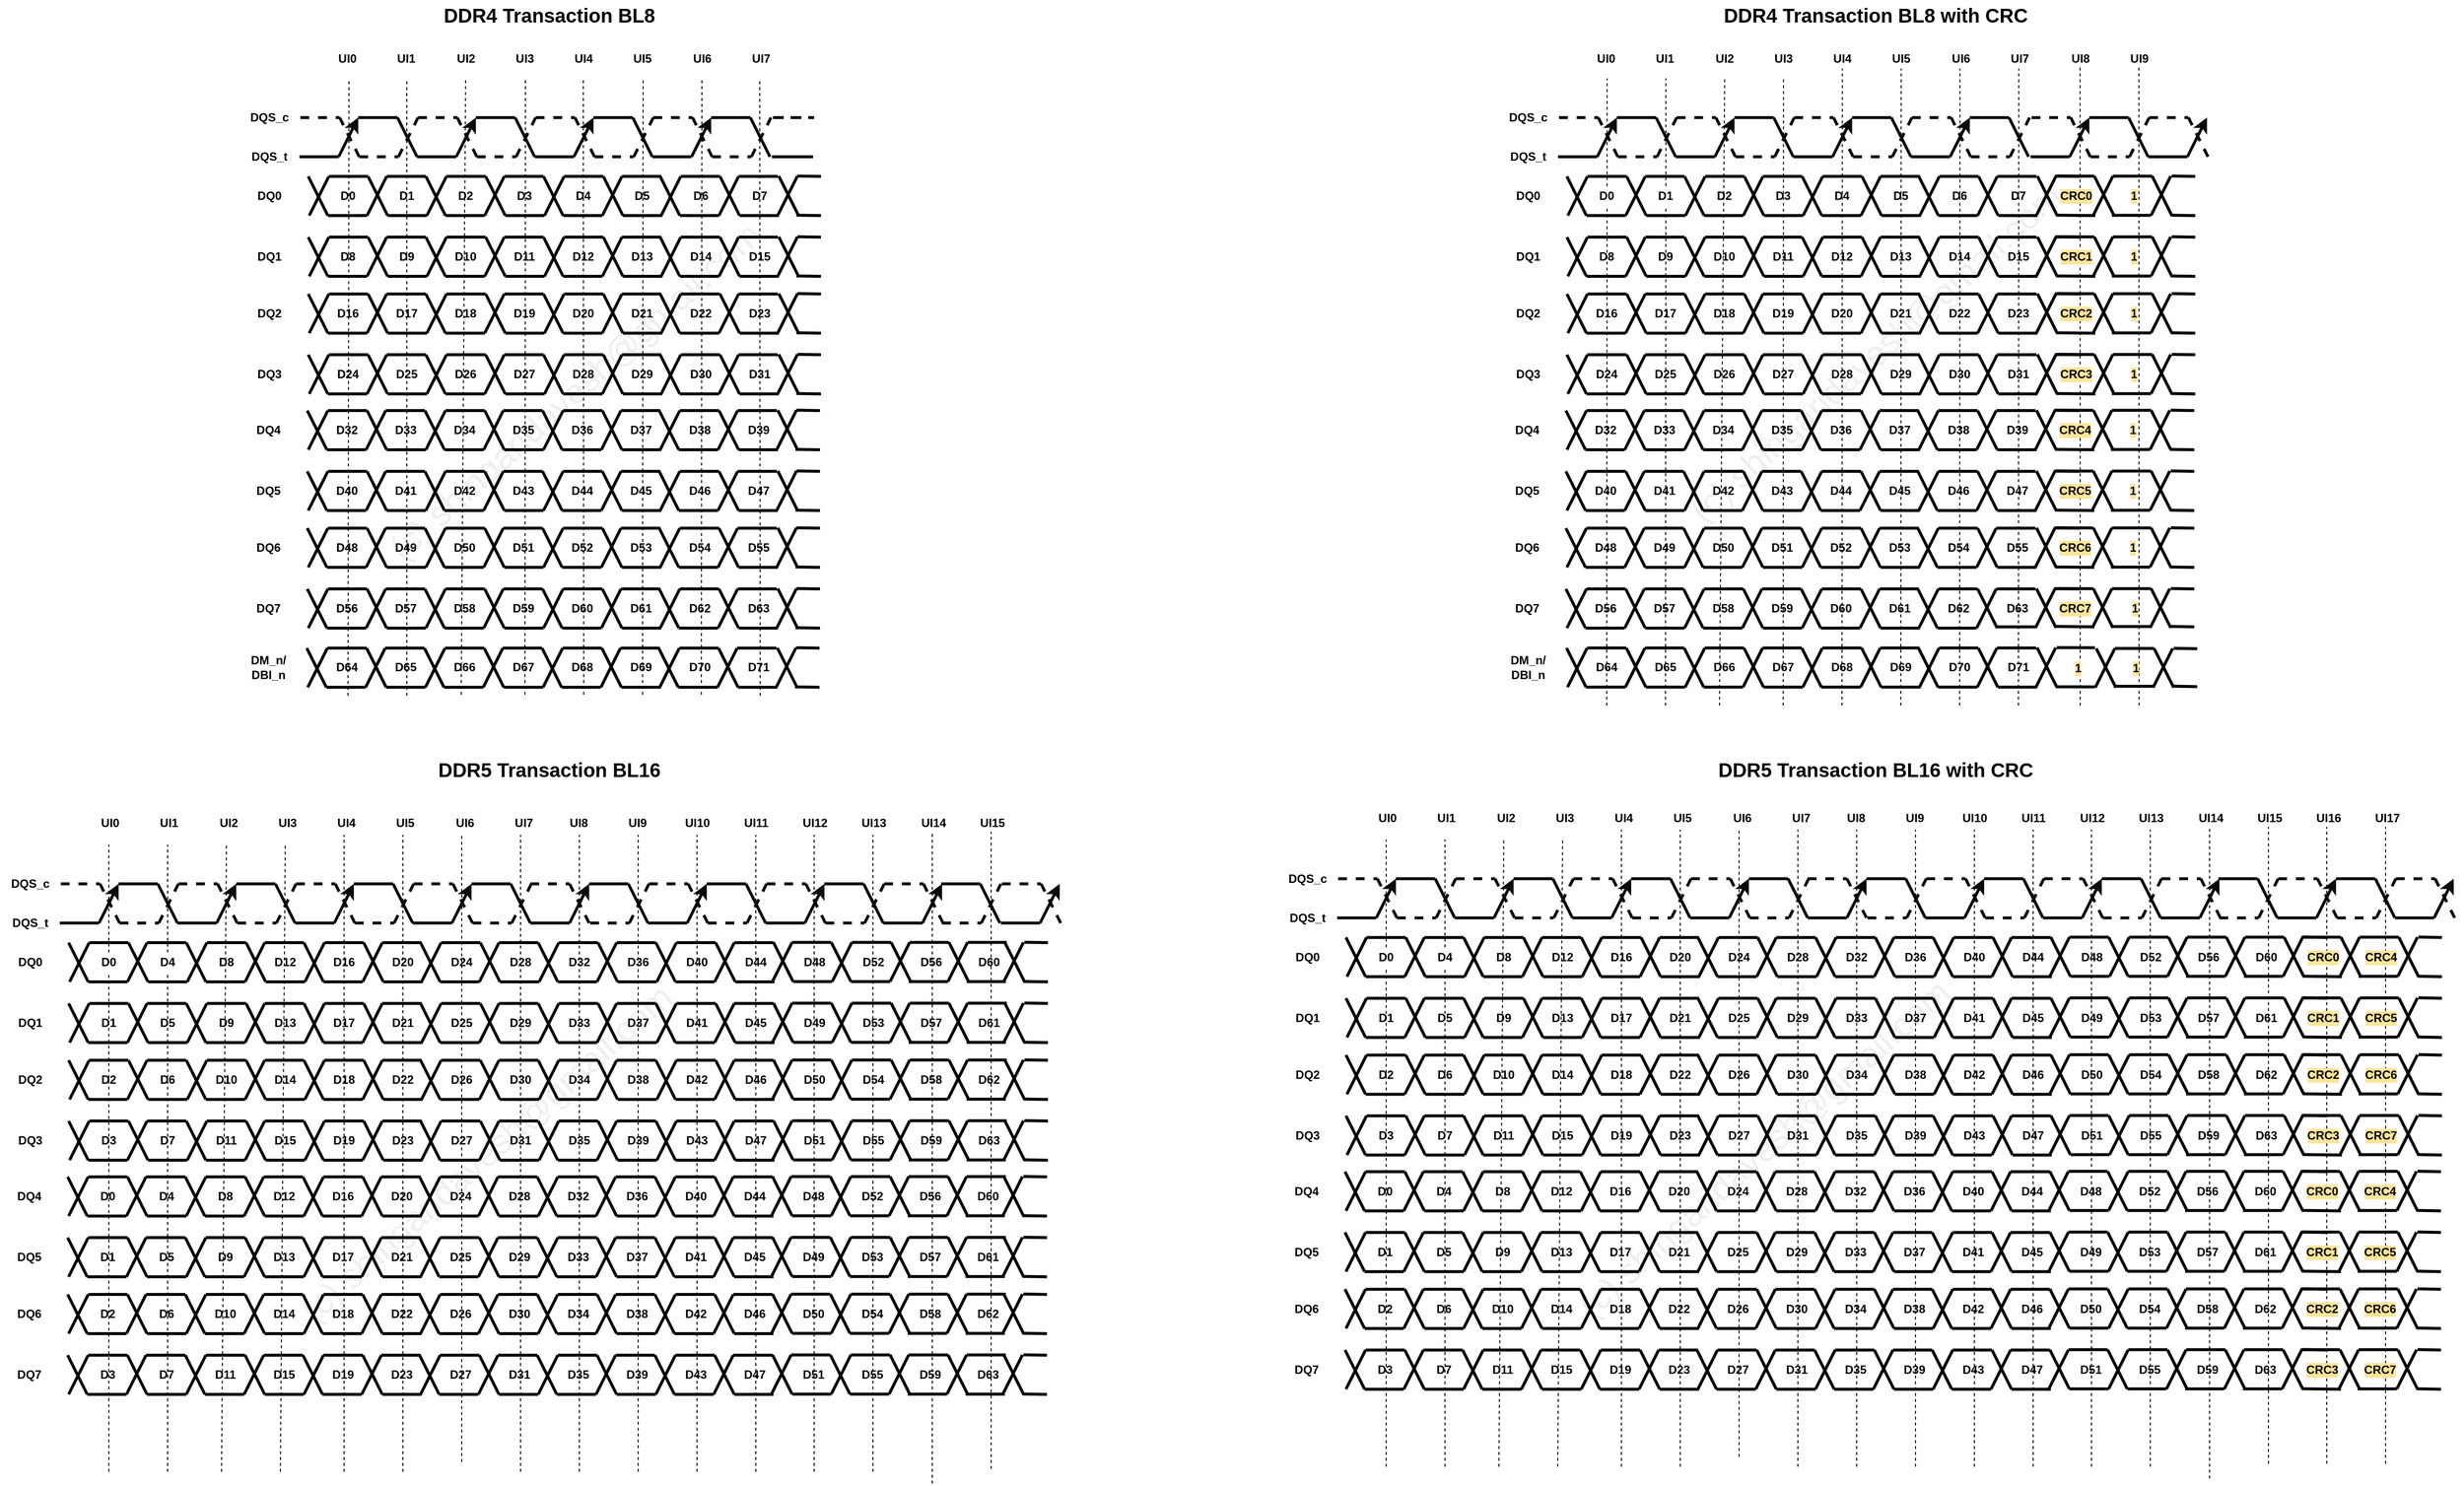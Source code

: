 <mxfile version="26.0.4">
  <diagram name="Page-1" id="k2yNLmEZRWlZqtDNwLpp">
    <mxGraphModel dx="2858" dy="1583" grid="0" gridSize="10" guides="1" tooltips="1" connect="1" arrows="1" fold="1" page="1" pageScale="1" pageWidth="850" pageHeight="1100" math="0" shadow="0">
      <root>
        <mxCell id="0" />
        <mxCell id="1" parent="0" />
        <mxCell id="-j06Ovp1fmt5AjjepnFO-1" value="(c) shingaridavesh@gmail.com" style="text;html=1;align=center;verticalAlign=middle;whiteSpace=wrap;rounded=0;fontSize=36;fontColor=#f2eeee;rotation=-42;" vertex="1" parent="1">
          <mxGeometry x="305" y="433.53" width="710" height="30" as="geometry" />
        </mxCell>
        <mxCell id="-j06Ovp1fmt5AjjepnFO-2" value="" style="endArrow=classic;html=1;rounded=0;strokeColor=#0a0a0a;strokeWidth=3;endFill=1;" edge="1" parent="1">
          <mxGeometry width="50" height="50" relative="1" as="geometry">
            <mxPoint x="419.45" y="210" as="sourcePoint" />
            <mxPoint x="439.45" y="170" as="targetPoint" />
          </mxGeometry>
        </mxCell>
        <mxCell id="-j06Ovp1fmt5AjjepnFO-3" value="" style="endArrow=none;html=1;rounded=0;strokeColor=#0a0a0a;strokeWidth=3;" edge="1" parent="1">
          <mxGeometry width="50" height="50" relative="1" as="geometry">
            <mxPoint x="439.45" y="170" as="sourcePoint" />
            <mxPoint x="479.45" y="170" as="targetPoint" />
          </mxGeometry>
        </mxCell>
        <mxCell id="-j06Ovp1fmt5AjjepnFO-4" value="" style="endArrow=none;html=1;rounded=0;strokeColor=#0a0a0a;strokeWidth=3;" edge="1" parent="1">
          <mxGeometry width="50" height="50" relative="1" as="geometry">
            <mxPoint x="499.45" y="210" as="sourcePoint" />
            <mxPoint x="479.45" y="170" as="targetPoint" />
          </mxGeometry>
        </mxCell>
        <mxCell id="-j06Ovp1fmt5AjjepnFO-5" value="" style="endArrow=none;html=1;rounded=0;strokeColor=#0a0a0a;strokeWidth=3;" edge="1" parent="1">
          <mxGeometry width="50" height="50" relative="1" as="geometry">
            <mxPoint x="499.45" y="210" as="sourcePoint" />
            <mxPoint x="539.45" y="210" as="targetPoint" />
          </mxGeometry>
        </mxCell>
        <mxCell id="-j06Ovp1fmt5AjjepnFO-6" value="" style="endArrow=classic;html=1;rounded=0;strokeColor=#0a0a0a;strokeWidth=3;endFill=1;" edge="1" parent="1">
          <mxGeometry width="50" height="50" relative="1" as="geometry">
            <mxPoint x="539.45" y="210" as="sourcePoint" />
            <mxPoint x="559.45" y="170" as="targetPoint" />
          </mxGeometry>
        </mxCell>
        <mxCell id="-j06Ovp1fmt5AjjepnFO-7" value="" style="endArrow=none;html=1;rounded=0;strokeColor=#0a0a0a;strokeWidth=3;" edge="1" parent="1">
          <mxGeometry width="50" height="50" relative="1" as="geometry">
            <mxPoint x="559.45" y="170" as="sourcePoint" />
            <mxPoint x="599.45" y="170" as="targetPoint" />
          </mxGeometry>
        </mxCell>
        <mxCell id="-j06Ovp1fmt5AjjepnFO-8" value="" style="endArrow=none;html=1;rounded=0;strokeColor=#0a0a0a;strokeWidth=3;" edge="1" parent="1">
          <mxGeometry width="50" height="50" relative="1" as="geometry">
            <mxPoint x="619.45" y="210" as="sourcePoint" />
            <mxPoint x="599.45" y="170" as="targetPoint" />
          </mxGeometry>
        </mxCell>
        <mxCell id="-j06Ovp1fmt5AjjepnFO-9" value="" style="endArrow=none;html=1;rounded=0;strokeColor=#0a0a0a;strokeWidth=3;" edge="1" parent="1">
          <mxGeometry width="50" height="50" relative="1" as="geometry">
            <mxPoint x="619.45" y="210" as="sourcePoint" />
            <mxPoint x="659.45" y="210" as="targetPoint" />
          </mxGeometry>
        </mxCell>
        <mxCell id="-j06Ovp1fmt5AjjepnFO-10" value="" style="endArrow=classic;html=1;rounded=0;strokeColor=#0a0a0a;strokeWidth=3;endFill=1;" edge="1" parent="1">
          <mxGeometry width="50" height="50" relative="1" as="geometry">
            <mxPoint x="659.45" y="210" as="sourcePoint" />
            <mxPoint x="679.45" y="170" as="targetPoint" />
          </mxGeometry>
        </mxCell>
        <mxCell id="-j06Ovp1fmt5AjjepnFO-11" value="" style="endArrow=none;html=1;rounded=0;strokeColor=#0a0a0a;strokeWidth=3;" edge="1" parent="1">
          <mxGeometry width="50" height="50" relative="1" as="geometry">
            <mxPoint x="679.45" y="170" as="sourcePoint" />
            <mxPoint x="719.45" y="170" as="targetPoint" />
          </mxGeometry>
        </mxCell>
        <mxCell id="-j06Ovp1fmt5AjjepnFO-12" value="" style="endArrow=none;html=1;rounded=0;strokeColor=#0a0a0a;strokeWidth=3;" edge="1" parent="1">
          <mxGeometry width="50" height="50" relative="1" as="geometry">
            <mxPoint x="739.45" y="210" as="sourcePoint" />
            <mxPoint x="719.45" y="170" as="targetPoint" />
          </mxGeometry>
        </mxCell>
        <mxCell id="-j06Ovp1fmt5AjjepnFO-13" value="" style="endArrow=none;html=1;rounded=0;strokeColor=#0a0a0a;strokeWidth=3;" edge="1" parent="1">
          <mxGeometry width="50" height="50" relative="1" as="geometry">
            <mxPoint x="739.45" y="210" as="sourcePoint" />
            <mxPoint x="779.45" y="210" as="targetPoint" />
          </mxGeometry>
        </mxCell>
        <mxCell id="-j06Ovp1fmt5AjjepnFO-14" value="" style="endArrow=classic;html=1;rounded=0;strokeColor=#0a0a0a;strokeWidth=3;endFill=1;" edge="1" parent="1">
          <mxGeometry width="50" height="50" relative="1" as="geometry">
            <mxPoint x="779.45" y="210" as="sourcePoint" />
            <mxPoint x="799.45" y="170" as="targetPoint" />
          </mxGeometry>
        </mxCell>
        <mxCell id="-j06Ovp1fmt5AjjepnFO-15" value="" style="endArrow=none;html=1;rounded=0;strokeColor=#0a0a0a;strokeWidth=3;" edge="1" parent="1">
          <mxGeometry width="50" height="50" relative="1" as="geometry">
            <mxPoint x="799.45" y="170" as="sourcePoint" />
            <mxPoint x="839.45" y="170" as="targetPoint" />
          </mxGeometry>
        </mxCell>
        <mxCell id="-j06Ovp1fmt5AjjepnFO-16" value="" style="endArrow=none;html=1;rounded=0;strokeColor=#0a0a0a;strokeWidth=3;" edge="1" parent="1">
          <mxGeometry width="50" height="50" relative="1" as="geometry">
            <mxPoint x="859.45" y="210" as="sourcePoint" />
            <mxPoint x="839.45" y="170" as="targetPoint" />
          </mxGeometry>
        </mxCell>
        <mxCell id="-j06Ovp1fmt5AjjepnFO-19" value="" style="endArrow=none;html=1;rounded=0;strokeColor=#0a0a0a;strokeWidth=3;" edge="1" parent="1">
          <mxGeometry width="50" height="50" relative="1" as="geometry">
            <mxPoint x="379.45" y="210" as="sourcePoint" />
            <mxPoint x="419.45" y="210" as="targetPoint" />
          </mxGeometry>
        </mxCell>
        <mxCell id="-j06Ovp1fmt5AjjepnFO-20" value="" style="endArrow=none;html=1;rounded=0;strokeColor=#0a0a0a;strokeWidth=3;dashed=1;" edge="1" parent="1">
          <mxGeometry width="50" height="50" relative="1" as="geometry">
            <mxPoint x="380.45" y="170" as="sourcePoint" />
            <mxPoint x="420.45" y="170" as="targetPoint" />
          </mxGeometry>
        </mxCell>
        <mxCell id="-j06Ovp1fmt5AjjepnFO-21" value="" style="endArrow=none;html=1;rounded=0;strokeColor=#0a0a0a;strokeWidth=3;dashed=1;" edge="1" parent="1">
          <mxGeometry width="50" height="50" relative="1" as="geometry">
            <mxPoint x="440.45" y="210" as="sourcePoint" />
            <mxPoint x="420.45" y="170" as="targetPoint" />
          </mxGeometry>
        </mxCell>
        <mxCell id="-j06Ovp1fmt5AjjepnFO-22" value="" style="endArrow=none;html=1;rounded=0;strokeColor=#0a0a0a;strokeWidth=3;dashed=1;" edge="1" parent="1">
          <mxGeometry width="50" height="50" relative="1" as="geometry">
            <mxPoint x="440.45" y="210" as="sourcePoint" />
            <mxPoint x="480.45" y="210" as="targetPoint" />
          </mxGeometry>
        </mxCell>
        <mxCell id="-j06Ovp1fmt5AjjepnFO-23" value="" style="endArrow=none;html=1;rounded=0;strokeColor=#0a0a0a;strokeWidth=3;dashed=1;" edge="1" parent="1">
          <mxGeometry width="50" height="50" relative="1" as="geometry">
            <mxPoint x="480.45" y="210" as="sourcePoint" />
            <mxPoint x="500.45" y="170" as="targetPoint" />
          </mxGeometry>
        </mxCell>
        <mxCell id="-j06Ovp1fmt5AjjepnFO-24" value="" style="endArrow=none;html=1;rounded=0;strokeColor=#0a0a0a;strokeWidth=3;dashed=1;" edge="1" parent="1">
          <mxGeometry width="50" height="50" relative="1" as="geometry">
            <mxPoint x="500.45" y="170" as="sourcePoint" />
            <mxPoint x="540.45" y="170" as="targetPoint" />
          </mxGeometry>
        </mxCell>
        <mxCell id="-j06Ovp1fmt5AjjepnFO-25" value="" style="endArrow=none;html=1;rounded=0;strokeColor=#0a0a0a;strokeWidth=3;dashed=1;" edge="1" parent="1">
          <mxGeometry width="50" height="50" relative="1" as="geometry">
            <mxPoint x="560.45" y="210" as="sourcePoint" />
            <mxPoint x="540.45" y="170" as="targetPoint" />
          </mxGeometry>
        </mxCell>
        <mxCell id="-j06Ovp1fmt5AjjepnFO-26" value="" style="endArrow=none;html=1;rounded=0;strokeColor=#0a0a0a;strokeWidth=3;dashed=1;" edge="1" parent="1">
          <mxGeometry width="50" height="50" relative="1" as="geometry">
            <mxPoint x="560.45" y="210" as="sourcePoint" />
            <mxPoint x="600.45" y="210" as="targetPoint" />
          </mxGeometry>
        </mxCell>
        <mxCell id="-j06Ovp1fmt5AjjepnFO-27" value="" style="endArrow=none;html=1;rounded=0;strokeColor=#0a0a0a;strokeWidth=3;dashed=1;" edge="1" parent="1">
          <mxGeometry width="50" height="50" relative="1" as="geometry">
            <mxPoint x="600.45" y="210" as="sourcePoint" />
            <mxPoint x="620.45" y="170" as="targetPoint" />
          </mxGeometry>
        </mxCell>
        <mxCell id="-j06Ovp1fmt5AjjepnFO-28" value="" style="endArrow=none;html=1;rounded=0;strokeColor=#0a0a0a;strokeWidth=3;dashed=1;" edge="1" parent="1">
          <mxGeometry width="50" height="50" relative="1" as="geometry">
            <mxPoint x="620.45" y="170" as="sourcePoint" />
            <mxPoint x="660.45" y="170" as="targetPoint" />
          </mxGeometry>
        </mxCell>
        <mxCell id="-j06Ovp1fmt5AjjepnFO-29" value="" style="endArrow=none;html=1;rounded=0;strokeColor=#0a0a0a;strokeWidth=3;dashed=1;" edge="1" parent="1">
          <mxGeometry width="50" height="50" relative="1" as="geometry">
            <mxPoint x="680.45" y="210" as="sourcePoint" />
            <mxPoint x="660.45" y="170" as="targetPoint" />
          </mxGeometry>
        </mxCell>
        <mxCell id="-j06Ovp1fmt5AjjepnFO-30" value="" style="endArrow=none;html=1;rounded=0;strokeColor=#0a0a0a;strokeWidth=3;dashed=1;" edge="1" parent="1">
          <mxGeometry width="50" height="50" relative="1" as="geometry">
            <mxPoint x="680.45" y="210" as="sourcePoint" />
            <mxPoint x="720.45" y="210" as="targetPoint" />
          </mxGeometry>
        </mxCell>
        <mxCell id="-j06Ovp1fmt5AjjepnFO-31" value="" style="endArrow=none;html=1;rounded=0;strokeColor=#0a0a0a;strokeWidth=3;dashed=1;" edge="1" parent="1">
          <mxGeometry width="50" height="50" relative="1" as="geometry">
            <mxPoint x="720.45" y="210" as="sourcePoint" />
            <mxPoint x="740.45" y="170" as="targetPoint" />
          </mxGeometry>
        </mxCell>
        <mxCell id="-j06Ovp1fmt5AjjepnFO-32" value="" style="endArrow=none;html=1;rounded=0;strokeColor=#0a0a0a;strokeWidth=3;dashed=1;" edge="1" parent="1">
          <mxGeometry width="50" height="50" relative="1" as="geometry">
            <mxPoint x="740.45" y="170" as="sourcePoint" />
            <mxPoint x="780.45" y="170" as="targetPoint" />
          </mxGeometry>
        </mxCell>
        <mxCell id="-j06Ovp1fmt5AjjepnFO-33" value="" style="endArrow=none;html=1;rounded=0;strokeColor=#0a0a0a;strokeWidth=3;dashed=1;" edge="1" parent="1">
          <mxGeometry width="50" height="50" relative="1" as="geometry">
            <mxPoint x="800.45" y="210" as="sourcePoint" />
            <mxPoint x="780.45" y="170" as="targetPoint" />
          </mxGeometry>
        </mxCell>
        <mxCell id="-j06Ovp1fmt5AjjepnFO-34" value="" style="endArrow=none;html=1;rounded=0;strokeColor=#0a0a0a;strokeWidth=3;dashed=1;" edge="1" parent="1">
          <mxGeometry width="50" height="50" relative="1" as="geometry">
            <mxPoint x="800.45" y="210" as="sourcePoint" />
            <mxPoint x="840.45" y="210" as="targetPoint" />
          </mxGeometry>
        </mxCell>
        <mxCell id="-j06Ovp1fmt5AjjepnFO-35" value="" style="endArrow=none;html=1;rounded=0;strokeColor=#0a0a0a;strokeWidth=3;dashed=1;" edge="1" parent="1">
          <mxGeometry width="50" height="50" relative="1" as="geometry">
            <mxPoint x="840.45" y="210" as="sourcePoint" />
            <mxPoint x="860.45" y="170" as="targetPoint" />
          </mxGeometry>
        </mxCell>
        <mxCell id="-j06Ovp1fmt5AjjepnFO-38" value="" style="endArrow=none;html=1;rounded=0;strokeWidth=3;" edge="1" parent="1">
          <mxGeometry width="50" height="50" relative="1" as="geometry">
            <mxPoint x="408.45" y="270" as="sourcePoint" />
            <mxPoint x="388.45" y="230" as="targetPoint" />
          </mxGeometry>
        </mxCell>
        <mxCell id="-j06Ovp1fmt5AjjepnFO-39" value="" style="endArrow=none;html=1;rounded=0;strokeWidth=3;" edge="1" parent="1">
          <mxGeometry width="50" height="50" relative="1" as="geometry">
            <mxPoint x="408.45" y="270" as="sourcePoint" />
            <mxPoint x="448.45" y="270" as="targetPoint" />
          </mxGeometry>
        </mxCell>
        <mxCell id="-j06Ovp1fmt5AjjepnFO-40" value="" style="endArrow=none;html=1;rounded=0;strokeWidth=3;" edge="1" parent="1">
          <mxGeometry width="50" height="50" relative="1" as="geometry">
            <mxPoint x="448.45" y="270" as="sourcePoint" />
            <mxPoint x="468.45" y="230" as="targetPoint" />
          </mxGeometry>
        </mxCell>
        <mxCell id="-j06Ovp1fmt5AjjepnFO-41" value="" style="endArrow=none;html=1;rounded=0;strokeWidth=3;" edge="1" parent="1">
          <mxGeometry width="50" height="50" relative="1" as="geometry">
            <mxPoint x="468.45" y="230" as="sourcePoint" />
            <mxPoint x="508.45" y="230" as="targetPoint" />
          </mxGeometry>
        </mxCell>
        <mxCell id="-j06Ovp1fmt5AjjepnFO-42" value="" style="endArrow=none;html=1;rounded=0;strokeWidth=3;" edge="1" parent="1">
          <mxGeometry width="50" height="50" relative="1" as="geometry">
            <mxPoint x="528.45" y="270" as="sourcePoint" />
            <mxPoint x="508.45" y="230" as="targetPoint" />
          </mxGeometry>
        </mxCell>
        <mxCell id="-j06Ovp1fmt5AjjepnFO-43" value="" style="endArrow=none;html=1;rounded=0;strokeWidth=3;" edge="1" parent="1">
          <mxGeometry width="50" height="50" relative="1" as="geometry">
            <mxPoint x="528.45" y="270" as="sourcePoint" />
            <mxPoint x="568.45" y="270" as="targetPoint" />
          </mxGeometry>
        </mxCell>
        <mxCell id="-j06Ovp1fmt5AjjepnFO-44" value="" style="endArrow=none;html=1;rounded=0;strokeWidth=3;" edge="1" parent="1">
          <mxGeometry width="50" height="50" relative="1" as="geometry">
            <mxPoint x="568.45" y="270" as="sourcePoint" />
            <mxPoint x="588.45" y="230" as="targetPoint" />
          </mxGeometry>
        </mxCell>
        <mxCell id="-j06Ovp1fmt5AjjepnFO-45" value="" style="endArrow=none;html=1;rounded=0;strokeWidth=3;" edge="1" parent="1">
          <mxGeometry width="50" height="50" relative="1" as="geometry">
            <mxPoint x="588.45" y="230" as="sourcePoint" />
            <mxPoint x="628.45" y="230" as="targetPoint" />
          </mxGeometry>
        </mxCell>
        <mxCell id="-j06Ovp1fmt5AjjepnFO-46" value="" style="endArrow=none;html=1;rounded=0;strokeWidth=3;" edge="1" parent="1">
          <mxGeometry width="50" height="50" relative="1" as="geometry">
            <mxPoint x="648.45" y="270" as="sourcePoint" />
            <mxPoint x="628.45" y="230" as="targetPoint" />
          </mxGeometry>
        </mxCell>
        <mxCell id="-j06Ovp1fmt5AjjepnFO-47" value="" style="endArrow=none;html=1;rounded=0;strokeWidth=3;" edge="1" parent="1">
          <mxGeometry width="50" height="50" relative="1" as="geometry">
            <mxPoint x="648.45" y="270" as="sourcePoint" />
            <mxPoint x="688.45" y="270" as="targetPoint" />
          </mxGeometry>
        </mxCell>
        <mxCell id="-j06Ovp1fmt5AjjepnFO-48" value="" style="endArrow=none;html=1;rounded=0;strokeWidth=3;" edge="1" parent="1">
          <mxGeometry width="50" height="50" relative="1" as="geometry">
            <mxPoint x="688.45" y="270" as="sourcePoint" />
            <mxPoint x="708.45" y="230" as="targetPoint" />
          </mxGeometry>
        </mxCell>
        <mxCell id="-j06Ovp1fmt5AjjepnFO-49" value="" style="endArrow=none;html=1;rounded=0;strokeWidth=3;" edge="1" parent="1">
          <mxGeometry width="50" height="50" relative="1" as="geometry">
            <mxPoint x="708.45" y="230" as="sourcePoint" />
            <mxPoint x="748.45" y="230" as="targetPoint" />
          </mxGeometry>
        </mxCell>
        <mxCell id="-j06Ovp1fmt5AjjepnFO-50" value="" style="endArrow=none;html=1;rounded=0;strokeWidth=3;" edge="1" parent="1">
          <mxGeometry width="50" height="50" relative="1" as="geometry">
            <mxPoint x="389.45" y="270" as="sourcePoint" />
            <mxPoint x="409.45" y="230" as="targetPoint" />
          </mxGeometry>
        </mxCell>
        <mxCell id="-j06Ovp1fmt5AjjepnFO-51" value="" style="endArrow=none;html=1;rounded=0;strokeWidth=3;" edge="1" parent="1">
          <mxGeometry width="50" height="50" relative="1" as="geometry">
            <mxPoint x="409.45" y="230" as="sourcePoint" />
            <mxPoint x="449.45" y="230" as="targetPoint" />
          </mxGeometry>
        </mxCell>
        <mxCell id="-j06Ovp1fmt5AjjepnFO-52" value="" style="endArrow=none;html=1;rounded=0;strokeWidth=3;" edge="1" parent="1">
          <mxGeometry width="50" height="50" relative="1" as="geometry">
            <mxPoint x="469.45" y="270" as="sourcePoint" />
            <mxPoint x="449.45" y="230" as="targetPoint" />
          </mxGeometry>
        </mxCell>
        <mxCell id="-j06Ovp1fmt5AjjepnFO-53" value="" style="endArrow=none;html=1;rounded=0;strokeWidth=3;" edge="1" parent="1">
          <mxGeometry width="50" height="50" relative="1" as="geometry">
            <mxPoint x="469.45" y="270" as="sourcePoint" />
            <mxPoint x="509.45" y="270" as="targetPoint" />
          </mxGeometry>
        </mxCell>
        <mxCell id="-j06Ovp1fmt5AjjepnFO-54" value="" style="endArrow=none;html=1;rounded=0;strokeWidth=3;" edge="1" parent="1">
          <mxGeometry width="50" height="50" relative="1" as="geometry">
            <mxPoint x="509.45" y="270" as="sourcePoint" />
            <mxPoint x="529.45" y="230" as="targetPoint" />
          </mxGeometry>
        </mxCell>
        <mxCell id="-j06Ovp1fmt5AjjepnFO-55" value="" style="endArrow=none;html=1;rounded=0;strokeWidth=3;" edge="1" parent="1">
          <mxGeometry width="50" height="50" relative="1" as="geometry">
            <mxPoint x="529.45" y="230" as="sourcePoint" />
            <mxPoint x="569.45" y="230" as="targetPoint" />
          </mxGeometry>
        </mxCell>
        <mxCell id="-j06Ovp1fmt5AjjepnFO-56" value="" style="endArrow=none;html=1;rounded=0;strokeWidth=3;" edge="1" parent="1">
          <mxGeometry width="50" height="50" relative="1" as="geometry">
            <mxPoint x="589.45" y="270" as="sourcePoint" />
            <mxPoint x="569.45" y="230" as="targetPoint" />
          </mxGeometry>
        </mxCell>
        <mxCell id="-j06Ovp1fmt5AjjepnFO-57" value="" style="endArrow=none;html=1;rounded=0;strokeWidth=3;" edge="1" parent="1">
          <mxGeometry width="50" height="50" relative="1" as="geometry">
            <mxPoint x="589.45" y="270" as="sourcePoint" />
            <mxPoint x="629.45" y="270" as="targetPoint" />
          </mxGeometry>
        </mxCell>
        <mxCell id="-j06Ovp1fmt5AjjepnFO-58" value="" style="endArrow=none;html=1;rounded=0;strokeWidth=3;" edge="1" parent="1">
          <mxGeometry width="50" height="50" relative="1" as="geometry">
            <mxPoint x="629.45" y="270" as="sourcePoint" />
            <mxPoint x="649.45" y="230" as="targetPoint" />
          </mxGeometry>
        </mxCell>
        <mxCell id="-j06Ovp1fmt5AjjepnFO-59" value="" style="endArrow=none;html=1;rounded=0;strokeWidth=3;" edge="1" parent="1">
          <mxGeometry width="50" height="50" relative="1" as="geometry">
            <mxPoint x="649.45" y="230" as="sourcePoint" />
            <mxPoint x="689.45" y="230" as="targetPoint" />
          </mxGeometry>
        </mxCell>
        <mxCell id="-j06Ovp1fmt5AjjepnFO-60" value="" style="endArrow=none;html=1;rounded=0;strokeWidth=3;" edge="1" parent="1">
          <mxGeometry width="50" height="50" relative="1" as="geometry">
            <mxPoint x="709.45" y="270" as="sourcePoint" />
            <mxPoint x="689.45" y="230" as="targetPoint" />
          </mxGeometry>
        </mxCell>
        <mxCell id="-j06Ovp1fmt5AjjepnFO-61" value="" style="endArrow=none;html=1;rounded=0;strokeWidth=3;" edge="1" parent="1">
          <mxGeometry width="50" height="50" relative="1" as="geometry">
            <mxPoint x="709.45" y="270" as="sourcePoint" />
            <mxPoint x="749.45" y="270" as="targetPoint" />
          </mxGeometry>
        </mxCell>
        <mxCell id="-j06Ovp1fmt5AjjepnFO-62" value="" style="endArrow=none;html=1;rounded=0;strokeWidth=3;" edge="1" parent="1">
          <mxGeometry width="50" height="50" relative="1" as="geometry">
            <mxPoint x="767.45" y="270" as="sourcePoint" />
            <mxPoint x="747.45" y="230" as="targetPoint" />
          </mxGeometry>
        </mxCell>
        <mxCell id="-j06Ovp1fmt5AjjepnFO-63" value="" style="endArrow=none;html=1;rounded=0;strokeWidth=3;" edge="1" parent="1">
          <mxGeometry width="50" height="50" relative="1" as="geometry">
            <mxPoint x="767.45" y="270" as="sourcePoint" />
            <mxPoint x="807.45" y="270" as="targetPoint" />
          </mxGeometry>
        </mxCell>
        <mxCell id="-j06Ovp1fmt5AjjepnFO-64" value="" style="endArrow=none;html=1;rounded=0;strokeWidth=3;" edge="1" parent="1">
          <mxGeometry width="50" height="50" relative="1" as="geometry">
            <mxPoint x="807.45" y="270" as="sourcePoint" />
            <mxPoint x="827.45" y="230" as="targetPoint" />
          </mxGeometry>
        </mxCell>
        <mxCell id="-j06Ovp1fmt5AjjepnFO-65" value="" style="endArrow=none;html=1;rounded=0;strokeWidth=3;" edge="1" parent="1">
          <mxGeometry width="50" height="50" relative="1" as="geometry">
            <mxPoint x="827.45" y="230" as="sourcePoint" />
            <mxPoint x="867.45" y="230" as="targetPoint" />
          </mxGeometry>
        </mxCell>
        <mxCell id="-j06Ovp1fmt5AjjepnFO-74" value="" style="endArrow=none;html=1;rounded=0;strokeWidth=3;" edge="1" parent="1">
          <mxGeometry width="50" height="50" relative="1" as="geometry">
            <mxPoint x="748.45" y="270" as="sourcePoint" />
            <mxPoint x="768.45" y="230" as="targetPoint" />
          </mxGeometry>
        </mxCell>
        <mxCell id="-j06Ovp1fmt5AjjepnFO-75" value="" style="endArrow=none;html=1;rounded=0;strokeWidth=3;" edge="1" parent="1">
          <mxGeometry width="50" height="50" relative="1" as="geometry">
            <mxPoint x="768.45" y="230" as="sourcePoint" />
            <mxPoint x="808.45" y="230" as="targetPoint" />
          </mxGeometry>
        </mxCell>
        <mxCell id="-j06Ovp1fmt5AjjepnFO-76" value="" style="endArrow=none;html=1;rounded=0;strokeWidth=3;" edge="1" parent="1">
          <mxGeometry width="50" height="50" relative="1" as="geometry">
            <mxPoint x="828.45" y="270" as="sourcePoint" />
            <mxPoint x="808.45" y="230" as="targetPoint" />
          </mxGeometry>
        </mxCell>
        <mxCell id="-j06Ovp1fmt5AjjepnFO-77" value="" style="endArrow=none;html=1;rounded=0;strokeWidth=3;" edge="1" parent="1">
          <mxGeometry width="50" height="50" relative="1" as="geometry">
            <mxPoint x="828.45" y="270" as="sourcePoint" />
            <mxPoint x="868.45" y="270" as="targetPoint" />
          </mxGeometry>
        </mxCell>
        <mxCell id="-j06Ovp1fmt5AjjepnFO-108" value="DQS_c" style="text;html=1;align=center;verticalAlign=middle;whiteSpace=wrap;rounded=0;fontStyle=1" vertex="1" parent="1">
          <mxGeometry x="319.45" y="160" width="60" height="20" as="geometry" />
        </mxCell>
        <mxCell id="-j06Ovp1fmt5AjjepnFO-109" value="DQS_t" style="text;html=1;align=center;verticalAlign=middle;whiteSpace=wrap;rounded=0;fontStyle=1" vertex="1" parent="1">
          <mxGeometry x="319.45" y="200" width="60" height="20" as="geometry" />
        </mxCell>
        <mxCell id="-j06Ovp1fmt5AjjepnFO-110" value="DQ0" style="text;html=1;align=center;verticalAlign=middle;whiteSpace=wrap;rounded=0;fontStyle=1" vertex="1" parent="1">
          <mxGeometry x="319.45" y="240" width="60" height="20" as="geometry" />
        </mxCell>
        <mxCell id="-j06Ovp1fmt5AjjepnFO-113" value="" style="endArrow=none;dashed=1;html=1;rounded=0;" edge="1" parent="1">
          <mxGeometry width="50" height="50" relative="1" as="geometry">
            <mxPoint x="544.45" y="759" as="sourcePoint" />
            <mxPoint x="549" y="130" as="targetPoint" />
          </mxGeometry>
        </mxCell>
        <mxCell id="-j06Ovp1fmt5AjjepnFO-114" value="" style="endArrow=none;dashed=1;html=1;rounded=0;" edge="1" parent="1">
          <mxGeometry width="50" height="50" relative="1" as="geometry">
            <mxPoint x="609.45" y="759" as="sourcePoint" />
            <mxPoint x="610" y="130" as="targetPoint" />
          </mxGeometry>
        </mxCell>
        <mxCell id="-j06Ovp1fmt5AjjepnFO-115" value="" style="endArrow=none;dashed=1;html=1;rounded=0;" edge="1" parent="1">
          <mxGeometry width="50" height="50" relative="1" as="geometry">
            <mxPoint x="669.45" y="759" as="sourcePoint" />
            <mxPoint x="669" y="130" as="targetPoint" />
          </mxGeometry>
        </mxCell>
        <mxCell id="-j06Ovp1fmt5AjjepnFO-116" value="" style="endArrow=none;dashed=1;html=1;rounded=0;" edge="1" parent="1">
          <mxGeometry width="50" height="50" relative="1" as="geometry">
            <mxPoint x="729.45" y="759" as="sourcePoint" />
            <mxPoint x="730" y="130" as="targetPoint" />
          </mxGeometry>
        </mxCell>
        <mxCell id="-j06Ovp1fmt5AjjepnFO-117" value="" style="endArrow=none;dashed=1;html=1;rounded=0;" edge="1" parent="1">
          <mxGeometry width="50" height="50" relative="1" as="geometry">
            <mxPoint x="789.45" y="759" as="sourcePoint" />
            <mxPoint x="790" y="130" as="targetPoint" />
          </mxGeometry>
        </mxCell>
        <mxCell id="-j06Ovp1fmt5AjjepnFO-118" value="" style="endArrow=none;dashed=1;html=1;rounded=0;" edge="1" parent="1">
          <mxGeometry width="50" height="50" relative="1" as="geometry">
            <mxPoint x="849.45" y="760" as="sourcePoint" />
            <mxPoint x="849" y="130" as="targetPoint" />
          </mxGeometry>
        </mxCell>
        <mxCell id="-j06Ovp1fmt5AjjepnFO-261" value="" style="endArrow=none;dashed=1;html=1;rounded=0;" edge="1" parent="1">
          <mxGeometry width="50" height="50" relative="1" as="geometry">
            <mxPoint x="429" y="760" as="sourcePoint" />
            <mxPoint x="430" y="130" as="targetPoint" />
          </mxGeometry>
        </mxCell>
        <mxCell id="-j06Ovp1fmt5AjjepnFO-262" value="D0" style="text;html=1;align=center;verticalAlign=middle;whiteSpace=wrap;rounded=0;fontStyle=1;" vertex="1" parent="1">
          <mxGeometry x="409.45" y="240" width="40" height="20" as="geometry" />
        </mxCell>
        <mxCell id="-j06Ovp1fmt5AjjepnFO-263" value="" style="endArrow=none;dashed=1;html=1;rounded=0;" edge="1" parent="1">
          <mxGeometry width="50" height="50" relative="1" as="geometry">
            <mxPoint x="489" y="760" as="sourcePoint" />
            <mxPoint x="489" y="130" as="targetPoint" />
          </mxGeometry>
        </mxCell>
        <mxCell id="-j06Ovp1fmt5AjjepnFO-264" value="D1" style="text;html=1;align=center;verticalAlign=middle;whiteSpace=wrap;rounded=0;fontStyle=1;" vertex="1" parent="1">
          <mxGeometry x="469.45" y="240" width="40" height="20" as="geometry" />
        </mxCell>
        <mxCell id="-j06Ovp1fmt5AjjepnFO-265" value="D2" style="text;html=1;align=center;verticalAlign=middle;whiteSpace=wrap;rounded=0;fontStyle=1;" vertex="1" parent="1">
          <mxGeometry x="529.45" y="240" width="40" height="20" as="geometry" />
        </mxCell>
        <mxCell id="-j06Ovp1fmt5AjjepnFO-266" value="D3" style="text;html=1;align=center;verticalAlign=middle;whiteSpace=wrap;rounded=0;fontStyle=1;" vertex="1" parent="1">
          <mxGeometry x="589.45" y="240" width="40" height="20" as="geometry" />
        </mxCell>
        <mxCell id="-j06Ovp1fmt5AjjepnFO-267" value="D4" style="text;html=1;align=center;verticalAlign=middle;whiteSpace=wrap;rounded=0;fontStyle=1;" vertex="1" parent="1">
          <mxGeometry x="649.45" y="240" width="40" height="20" as="geometry" />
        </mxCell>
        <mxCell id="-j06Ovp1fmt5AjjepnFO-268" value="D5" style="text;html=1;align=center;verticalAlign=middle;whiteSpace=wrap;rounded=0;fontStyle=1;" vertex="1" parent="1">
          <mxGeometry x="709.45" y="240" width="40" height="20" as="geometry" />
        </mxCell>
        <mxCell id="-j06Ovp1fmt5AjjepnFO-269" value="D6" style="text;html=1;align=center;verticalAlign=middle;whiteSpace=wrap;rounded=0;fontStyle=1;" vertex="1" parent="1">
          <mxGeometry x="769.45" y="240" width="40" height="20" as="geometry" />
        </mxCell>
        <mxCell id="-j06Ovp1fmt5AjjepnFO-270" value="D7" style="text;html=1;align=center;verticalAlign=middle;whiteSpace=wrap;rounded=0;fontStyle=1;" vertex="1" parent="1">
          <mxGeometry x="829.45" y="240" width="40" height="20" as="geometry" />
        </mxCell>
        <mxCell id="-j06Ovp1fmt5AjjepnFO-294" value="" style="endArrow=none;html=1;rounded=0;strokeColor=#0a0a0a;strokeWidth=3;" edge="1" parent="1">
          <mxGeometry width="50" height="50" relative="1" as="geometry">
            <mxPoint x="861.45" y="210" as="sourcePoint" />
            <mxPoint x="901.45" y="210" as="targetPoint" />
          </mxGeometry>
        </mxCell>
        <mxCell id="-j06Ovp1fmt5AjjepnFO-298" value="" style="endArrow=none;html=1;rounded=0;strokeColor=#0a0a0a;strokeWidth=3;" edge="1" parent="1">
          <mxGeometry width="50" height="50" relative="1" as="geometry">
            <mxPoint x="863.45" y="210" as="sourcePoint" />
            <mxPoint x="903.45" y="210" as="targetPoint" />
          </mxGeometry>
        </mxCell>
        <mxCell id="-j06Ovp1fmt5AjjepnFO-301" value="" style="endArrow=none;html=1;rounded=0;strokeColor=#0a0a0a;strokeWidth=3;dashed=1;" edge="1" parent="1">
          <mxGeometry width="50" height="50" relative="1" as="geometry">
            <mxPoint x="862.45" y="170" as="sourcePoint" />
            <mxPoint x="902.45" y="170" as="targetPoint" />
          </mxGeometry>
        </mxCell>
        <mxCell id="-j06Ovp1fmt5AjjepnFO-305" value="" style="endArrow=none;html=1;rounded=0;strokeColor=#0a0a0a;strokeWidth=3;dashed=1;" edge="1" parent="1">
          <mxGeometry width="50" height="50" relative="1" as="geometry">
            <mxPoint x="864.45" y="170" as="sourcePoint" />
            <mxPoint x="904.45" y="170" as="targetPoint" />
          </mxGeometry>
        </mxCell>
        <mxCell id="-j06Ovp1fmt5AjjepnFO-318" value="" style="endArrow=none;html=1;rounded=0;strokeWidth=3;" edge="1" parent="1">
          <mxGeometry width="50" height="50" relative="1" as="geometry">
            <mxPoint x="867.45" y="269.71" as="sourcePoint" />
            <mxPoint x="887.45" y="229.71" as="targetPoint" />
          </mxGeometry>
        </mxCell>
        <mxCell id="-j06Ovp1fmt5AjjepnFO-320" value="" style="endArrow=none;html=1;rounded=0;strokeWidth=3;" edge="1" parent="1">
          <mxGeometry width="50" height="50" relative="1" as="geometry">
            <mxPoint x="888.45" y="269.71" as="sourcePoint" />
            <mxPoint x="868.45" y="229.71" as="targetPoint" />
          </mxGeometry>
        </mxCell>
        <mxCell id="-j06Ovp1fmt5AjjepnFO-322" value="" style="endArrow=none;html=1;rounded=0;strokeWidth=3;" edge="1" parent="1">
          <mxGeometry width="50" height="50" relative="1" as="geometry">
            <mxPoint x="886.45" y="269.58" as="sourcePoint" />
            <mxPoint x="911.45" y="270" as="targetPoint" />
          </mxGeometry>
        </mxCell>
        <mxCell id="-j06Ovp1fmt5AjjepnFO-323" value="" style="endArrow=none;html=1;rounded=0;strokeWidth=3;" edge="1" parent="1">
          <mxGeometry width="50" height="50" relative="1" as="geometry">
            <mxPoint x="887.45" y="229.58" as="sourcePoint" />
            <mxPoint x="911.45" y="230" as="targetPoint" />
          </mxGeometry>
        </mxCell>
        <mxCell id="-j06Ovp1fmt5AjjepnFO-333" value="" style="endArrow=none;html=1;rounded=0;strokeWidth=3;" edge="1" parent="1">
          <mxGeometry width="50" height="50" relative="1" as="geometry">
            <mxPoint x="408.45" y="332" as="sourcePoint" />
            <mxPoint x="388.45" y="292" as="targetPoint" />
          </mxGeometry>
        </mxCell>
        <mxCell id="-j06Ovp1fmt5AjjepnFO-334" value="" style="endArrow=none;html=1;rounded=0;strokeWidth=3;" edge="1" parent="1">
          <mxGeometry width="50" height="50" relative="1" as="geometry">
            <mxPoint x="408.45" y="332" as="sourcePoint" />
            <mxPoint x="448.45" y="332" as="targetPoint" />
          </mxGeometry>
        </mxCell>
        <mxCell id="-j06Ovp1fmt5AjjepnFO-335" value="" style="endArrow=none;html=1;rounded=0;strokeWidth=3;" edge="1" parent="1">
          <mxGeometry width="50" height="50" relative="1" as="geometry">
            <mxPoint x="448.45" y="332" as="sourcePoint" />
            <mxPoint x="468.45" y="292" as="targetPoint" />
          </mxGeometry>
        </mxCell>
        <mxCell id="-j06Ovp1fmt5AjjepnFO-336" value="" style="endArrow=none;html=1;rounded=0;strokeWidth=3;" edge="1" parent="1">
          <mxGeometry width="50" height="50" relative="1" as="geometry">
            <mxPoint x="468.45" y="292" as="sourcePoint" />
            <mxPoint x="508.45" y="292" as="targetPoint" />
          </mxGeometry>
        </mxCell>
        <mxCell id="-j06Ovp1fmt5AjjepnFO-337" value="" style="endArrow=none;html=1;rounded=0;strokeWidth=3;" edge="1" parent="1">
          <mxGeometry width="50" height="50" relative="1" as="geometry">
            <mxPoint x="528.45" y="332" as="sourcePoint" />
            <mxPoint x="508.45" y="292" as="targetPoint" />
          </mxGeometry>
        </mxCell>
        <mxCell id="-j06Ovp1fmt5AjjepnFO-338" value="" style="endArrow=none;html=1;rounded=0;strokeWidth=3;" edge="1" parent="1">
          <mxGeometry width="50" height="50" relative="1" as="geometry">
            <mxPoint x="528.45" y="332" as="sourcePoint" />
            <mxPoint x="568.45" y="332" as="targetPoint" />
          </mxGeometry>
        </mxCell>
        <mxCell id="-j06Ovp1fmt5AjjepnFO-339" value="" style="endArrow=none;html=1;rounded=0;strokeWidth=3;" edge="1" parent="1">
          <mxGeometry width="50" height="50" relative="1" as="geometry">
            <mxPoint x="568.45" y="332" as="sourcePoint" />
            <mxPoint x="588.45" y="292" as="targetPoint" />
          </mxGeometry>
        </mxCell>
        <mxCell id="-j06Ovp1fmt5AjjepnFO-340" value="" style="endArrow=none;html=1;rounded=0;strokeWidth=3;" edge="1" parent="1">
          <mxGeometry width="50" height="50" relative="1" as="geometry">
            <mxPoint x="588.45" y="292" as="sourcePoint" />
            <mxPoint x="628.45" y="292" as="targetPoint" />
          </mxGeometry>
        </mxCell>
        <mxCell id="-j06Ovp1fmt5AjjepnFO-341" value="" style="endArrow=none;html=1;rounded=0;strokeWidth=3;" edge="1" parent="1">
          <mxGeometry width="50" height="50" relative="1" as="geometry">
            <mxPoint x="648.45" y="332" as="sourcePoint" />
            <mxPoint x="628.45" y="292" as="targetPoint" />
          </mxGeometry>
        </mxCell>
        <mxCell id="-j06Ovp1fmt5AjjepnFO-342" value="" style="endArrow=none;html=1;rounded=0;strokeWidth=3;" edge="1" parent="1">
          <mxGeometry width="50" height="50" relative="1" as="geometry">
            <mxPoint x="648.45" y="332" as="sourcePoint" />
            <mxPoint x="688.45" y="332" as="targetPoint" />
          </mxGeometry>
        </mxCell>
        <mxCell id="-j06Ovp1fmt5AjjepnFO-343" value="" style="endArrow=none;html=1;rounded=0;strokeWidth=3;" edge="1" parent="1">
          <mxGeometry width="50" height="50" relative="1" as="geometry">
            <mxPoint x="688.45" y="332" as="sourcePoint" />
            <mxPoint x="708.45" y="292" as="targetPoint" />
          </mxGeometry>
        </mxCell>
        <mxCell id="-j06Ovp1fmt5AjjepnFO-344" value="" style="endArrow=none;html=1;rounded=0;strokeWidth=3;" edge="1" parent="1">
          <mxGeometry width="50" height="50" relative="1" as="geometry">
            <mxPoint x="708.45" y="292" as="sourcePoint" />
            <mxPoint x="748.45" y="292" as="targetPoint" />
          </mxGeometry>
        </mxCell>
        <mxCell id="-j06Ovp1fmt5AjjepnFO-345" value="" style="endArrow=none;html=1;rounded=0;strokeWidth=3;" edge="1" parent="1">
          <mxGeometry width="50" height="50" relative="1" as="geometry">
            <mxPoint x="389.45" y="332" as="sourcePoint" />
            <mxPoint x="409.45" y="292" as="targetPoint" />
          </mxGeometry>
        </mxCell>
        <mxCell id="-j06Ovp1fmt5AjjepnFO-346" value="" style="endArrow=none;html=1;rounded=0;strokeWidth=3;" edge="1" parent="1">
          <mxGeometry width="50" height="50" relative="1" as="geometry">
            <mxPoint x="409.45" y="292" as="sourcePoint" />
            <mxPoint x="449.45" y="292" as="targetPoint" />
          </mxGeometry>
        </mxCell>
        <mxCell id="-j06Ovp1fmt5AjjepnFO-347" value="" style="endArrow=none;html=1;rounded=0;strokeWidth=3;" edge="1" parent="1">
          <mxGeometry width="50" height="50" relative="1" as="geometry">
            <mxPoint x="469.45" y="332" as="sourcePoint" />
            <mxPoint x="449.45" y="292" as="targetPoint" />
          </mxGeometry>
        </mxCell>
        <mxCell id="-j06Ovp1fmt5AjjepnFO-348" value="" style="endArrow=none;html=1;rounded=0;strokeWidth=3;" edge="1" parent="1">
          <mxGeometry width="50" height="50" relative="1" as="geometry">
            <mxPoint x="469.45" y="332" as="sourcePoint" />
            <mxPoint x="509.45" y="332" as="targetPoint" />
          </mxGeometry>
        </mxCell>
        <mxCell id="-j06Ovp1fmt5AjjepnFO-349" value="" style="endArrow=none;html=1;rounded=0;strokeWidth=3;" edge="1" parent="1">
          <mxGeometry width="50" height="50" relative="1" as="geometry">
            <mxPoint x="509.45" y="332" as="sourcePoint" />
            <mxPoint x="529.45" y="292" as="targetPoint" />
          </mxGeometry>
        </mxCell>
        <mxCell id="-j06Ovp1fmt5AjjepnFO-350" value="" style="endArrow=none;html=1;rounded=0;strokeWidth=3;" edge="1" parent="1">
          <mxGeometry width="50" height="50" relative="1" as="geometry">
            <mxPoint x="529.45" y="292" as="sourcePoint" />
            <mxPoint x="569.45" y="292" as="targetPoint" />
          </mxGeometry>
        </mxCell>
        <mxCell id="-j06Ovp1fmt5AjjepnFO-351" value="" style="endArrow=none;html=1;rounded=0;strokeWidth=3;" edge="1" parent="1">
          <mxGeometry width="50" height="50" relative="1" as="geometry">
            <mxPoint x="589.45" y="332" as="sourcePoint" />
            <mxPoint x="569.45" y="292" as="targetPoint" />
          </mxGeometry>
        </mxCell>
        <mxCell id="-j06Ovp1fmt5AjjepnFO-352" value="" style="endArrow=none;html=1;rounded=0;strokeWidth=3;" edge="1" parent="1">
          <mxGeometry width="50" height="50" relative="1" as="geometry">
            <mxPoint x="589.45" y="332" as="sourcePoint" />
            <mxPoint x="629.45" y="332" as="targetPoint" />
          </mxGeometry>
        </mxCell>
        <mxCell id="-j06Ovp1fmt5AjjepnFO-353" value="" style="endArrow=none;html=1;rounded=0;strokeWidth=3;" edge="1" parent="1">
          <mxGeometry width="50" height="50" relative="1" as="geometry">
            <mxPoint x="629.45" y="332" as="sourcePoint" />
            <mxPoint x="649.45" y="292" as="targetPoint" />
          </mxGeometry>
        </mxCell>
        <mxCell id="-j06Ovp1fmt5AjjepnFO-354" value="" style="endArrow=none;html=1;rounded=0;strokeWidth=3;" edge="1" parent="1">
          <mxGeometry width="50" height="50" relative="1" as="geometry">
            <mxPoint x="649.45" y="292" as="sourcePoint" />
            <mxPoint x="689.45" y="292" as="targetPoint" />
          </mxGeometry>
        </mxCell>
        <mxCell id="-j06Ovp1fmt5AjjepnFO-355" value="" style="endArrow=none;html=1;rounded=0;strokeWidth=3;" edge="1" parent="1">
          <mxGeometry width="50" height="50" relative="1" as="geometry">
            <mxPoint x="709.45" y="332" as="sourcePoint" />
            <mxPoint x="689.45" y="292" as="targetPoint" />
          </mxGeometry>
        </mxCell>
        <mxCell id="-j06Ovp1fmt5AjjepnFO-356" value="" style="endArrow=none;html=1;rounded=0;strokeWidth=3;" edge="1" parent="1">
          <mxGeometry width="50" height="50" relative="1" as="geometry">
            <mxPoint x="709.45" y="332" as="sourcePoint" />
            <mxPoint x="749.45" y="332" as="targetPoint" />
          </mxGeometry>
        </mxCell>
        <mxCell id="-j06Ovp1fmt5AjjepnFO-357" value="" style="endArrow=none;html=1;rounded=0;strokeWidth=3;" edge="1" parent="1">
          <mxGeometry width="50" height="50" relative="1" as="geometry">
            <mxPoint x="767.45" y="332" as="sourcePoint" />
            <mxPoint x="747.45" y="292" as="targetPoint" />
          </mxGeometry>
        </mxCell>
        <mxCell id="-j06Ovp1fmt5AjjepnFO-358" value="" style="endArrow=none;html=1;rounded=0;strokeWidth=3;" edge="1" parent="1">
          <mxGeometry width="50" height="50" relative="1" as="geometry">
            <mxPoint x="767.45" y="332" as="sourcePoint" />
            <mxPoint x="807.45" y="332" as="targetPoint" />
          </mxGeometry>
        </mxCell>
        <mxCell id="-j06Ovp1fmt5AjjepnFO-359" value="" style="endArrow=none;html=1;rounded=0;strokeWidth=3;" edge="1" parent="1">
          <mxGeometry width="50" height="50" relative="1" as="geometry">
            <mxPoint x="807.45" y="332" as="sourcePoint" />
            <mxPoint x="827.45" y="292" as="targetPoint" />
          </mxGeometry>
        </mxCell>
        <mxCell id="-j06Ovp1fmt5AjjepnFO-360" value="" style="endArrow=none;html=1;rounded=0;strokeWidth=3;" edge="1" parent="1">
          <mxGeometry width="50" height="50" relative="1" as="geometry">
            <mxPoint x="827.45" y="292" as="sourcePoint" />
            <mxPoint x="867.45" y="292" as="targetPoint" />
          </mxGeometry>
        </mxCell>
        <mxCell id="-j06Ovp1fmt5AjjepnFO-369" value="" style="endArrow=none;html=1;rounded=0;strokeWidth=3;" edge="1" parent="1">
          <mxGeometry width="50" height="50" relative="1" as="geometry">
            <mxPoint x="748.45" y="332" as="sourcePoint" />
            <mxPoint x="768.45" y="292" as="targetPoint" />
          </mxGeometry>
        </mxCell>
        <mxCell id="-j06Ovp1fmt5AjjepnFO-370" value="" style="endArrow=none;html=1;rounded=0;strokeWidth=3;" edge="1" parent="1">
          <mxGeometry width="50" height="50" relative="1" as="geometry">
            <mxPoint x="768.45" y="292" as="sourcePoint" />
            <mxPoint x="808.45" y="292" as="targetPoint" />
          </mxGeometry>
        </mxCell>
        <mxCell id="-j06Ovp1fmt5AjjepnFO-371" value="" style="endArrow=none;html=1;rounded=0;strokeWidth=3;" edge="1" parent="1">
          <mxGeometry width="50" height="50" relative="1" as="geometry">
            <mxPoint x="828.45" y="332" as="sourcePoint" />
            <mxPoint x="808.45" y="292" as="targetPoint" />
          </mxGeometry>
        </mxCell>
        <mxCell id="-j06Ovp1fmt5AjjepnFO-372" value="" style="endArrow=none;html=1;rounded=0;strokeWidth=3;" edge="1" parent="1">
          <mxGeometry width="50" height="50" relative="1" as="geometry">
            <mxPoint x="828.45" y="332" as="sourcePoint" />
            <mxPoint x="868.45" y="332" as="targetPoint" />
          </mxGeometry>
        </mxCell>
        <mxCell id="-j06Ovp1fmt5AjjepnFO-381" value="DQ1" style="text;html=1;align=center;verticalAlign=middle;whiteSpace=wrap;rounded=0;fontStyle=1" vertex="1" parent="1">
          <mxGeometry x="319.45" y="302" width="60" height="20" as="geometry" />
        </mxCell>
        <mxCell id="-j06Ovp1fmt5AjjepnFO-394" value="D8" style="text;html=1;align=center;verticalAlign=middle;whiteSpace=wrap;rounded=0;fontStyle=1;" vertex="1" parent="1">
          <mxGeometry x="409.45" y="302" width="40" height="20" as="geometry" />
        </mxCell>
        <mxCell id="-j06Ovp1fmt5AjjepnFO-395" value="D9" style="text;html=1;align=center;verticalAlign=middle;whiteSpace=wrap;rounded=0;fontStyle=1;" vertex="1" parent="1">
          <mxGeometry x="469.45" y="302" width="40" height="20" as="geometry" />
        </mxCell>
        <mxCell id="-j06Ovp1fmt5AjjepnFO-396" value="D10" style="text;html=1;align=center;verticalAlign=middle;whiteSpace=wrap;rounded=0;fontStyle=1;" vertex="1" parent="1">
          <mxGeometry x="529.45" y="302" width="40" height="20" as="geometry" />
        </mxCell>
        <mxCell id="-j06Ovp1fmt5AjjepnFO-397" value="D11" style="text;html=1;align=center;verticalAlign=middle;whiteSpace=wrap;rounded=0;fontStyle=1;" vertex="1" parent="1">
          <mxGeometry x="589.45" y="302" width="40" height="20" as="geometry" />
        </mxCell>
        <mxCell id="-j06Ovp1fmt5AjjepnFO-398" value="D12" style="text;html=1;align=center;verticalAlign=middle;whiteSpace=wrap;rounded=0;fontStyle=1;" vertex="1" parent="1">
          <mxGeometry x="649.45" y="302" width="40" height="20" as="geometry" />
        </mxCell>
        <mxCell id="-j06Ovp1fmt5AjjepnFO-399" value="D13" style="text;html=1;align=center;verticalAlign=middle;whiteSpace=wrap;rounded=0;fontStyle=1;" vertex="1" parent="1">
          <mxGeometry x="709.45" y="302" width="40" height="20" as="geometry" />
        </mxCell>
        <mxCell id="-j06Ovp1fmt5AjjepnFO-400" value="D14" style="text;html=1;align=center;verticalAlign=middle;whiteSpace=wrap;rounded=0;fontStyle=1;" vertex="1" parent="1">
          <mxGeometry x="769.45" y="302" width="40" height="20" as="geometry" />
        </mxCell>
        <mxCell id="-j06Ovp1fmt5AjjepnFO-401" value="D15" style="text;html=1;align=center;verticalAlign=middle;whiteSpace=wrap;rounded=0;fontStyle=1;" vertex="1" parent="1">
          <mxGeometry x="829.45" y="302" width="40" height="20" as="geometry" />
        </mxCell>
        <mxCell id="-j06Ovp1fmt5AjjepnFO-414" value="" style="endArrow=none;html=1;rounded=0;strokeWidth=3;" edge="1" parent="1">
          <mxGeometry width="50" height="50" relative="1" as="geometry">
            <mxPoint x="867.45" y="331.71" as="sourcePoint" />
            <mxPoint x="887.45" y="291.71" as="targetPoint" />
          </mxGeometry>
        </mxCell>
        <mxCell id="-j06Ovp1fmt5AjjepnFO-416" value="" style="endArrow=none;html=1;rounded=0;strokeWidth=3;" edge="1" parent="1">
          <mxGeometry width="50" height="50" relative="1" as="geometry">
            <mxPoint x="888.45" y="331.71" as="sourcePoint" />
            <mxPoint x="868.45" y="291.71" as="targetPoint" />
          </mxGeometry>
        </mxCell>
        <mxCell id="-j06Ovp1fmt5AjjepnFO-418" value="" style="endArrow=none;html=1;rounded=0;strokeWidth=3;" edge="1" parent="1">
          <mxGeometry width="50" height="50" relative="1" as="geometry">
            <mxPoint x="886.45" y="331.58" as="sourcePoint" />
            <mxPoint x="911.45" y="332" as="targetPoint" />
          </mxGeometry>
        </mxCell>
        <mxCell id="-j06Ovp1fmt5AjjepnFO-419" value="" style="endArrow=none;html=1;rounded=0;strokeWidth=3;" edge="1" parent="1">
          <mxGeometry width="50" height="50" relative="1" as="geometry">
            <mxPoint x="887.45" y="291.58" as="sourcePoint" />
            <mxPoint x="911.45" y="292" as="targetPoint" />
          </mxGeometry>
        </mxCell>
        <mxCell id="-j06Ovp1fmt5AjjepnFO-429" value="" style="endArrow=none;html=1;rounded=0;strokeWidth=3;" edge="1" parent="1">
          <mxGeometry width="50" height="50" relative="1" as="geometry">
            <mxPoint x="408.45" y="390" as="sourcePoint" />
            <mxPoint x="388.45" y="350" as="targetPoint" />
          </mxGeometry>
        </mxCell>
        <mxCell id="-j06Ovp1fmt5AjjepnFO-430" value="" style="endArrow=none;html=1;rounded=0;strokeWidth=3;" edge="1" parent="1">
          <mxGeometry width="50" height="50" relative="1" as="geometry">
            <mxPoint x="408.45" y="390" as="sourcePoint" />
            <mxPoint x="448.45" y="390" as="targetPoint" />
          </mxGeometry>
        </mxCell>
        <mxCell id="-j06Ovp1fmt5AjjepnFO-431" value="" style="endArrow=none;html=1;rounded=0;strokeWidth=3;" edge="1" parent="1">
          <mxGeometry width="50" height="50" relative="1" as="geometry">
            <mxPoint x="448.45" y="390" as="sourcePoint" />
            <mxPoint x="468.45" y="350" as="targetPoint" />
          </mxGeometry>
        </mxCell>
        <mxCell id="-j06Ovp1fmt5AjjepnFO-432" value="" style="endArrow=none;html=1;rounded=0;strokeWidth=3;" edge="1" parent="1">
          <mxGeometry width="50" height="50" relative="1" as="geometry">
            <mxPoint x="468.45" y="350" as="sourcePoint" />
            <mxPoint x="508.45" y="350" as="targetPoint" />
          </mxGeometry>
        </mxCell>
        <mxCell id="-j06Ovp1fmt5AjjepnFO-433" value="" style="endArrow=none;html=1;rounded=0;strokeWidth=3;" edge="1" parent="1">
          <mxGeometry width="50" height="50" relative="1" as="geometry">
            <mxPoint x="528.45" y="390" as="sourcePoint" />
            <mxPoint x="508.45" y="350" as="targetPoint" />
          </mxGeometry>
        </mxCell>
        <mxCell id="-j06Ovp1fmt5AjjepnFO-434" value="" style="endArrow=none;html=1;rounded=0;strokeWidth=3;" edge="1" parent="1">
          <mxGeometry width="50" height="50" relative="1" as="geometry">
            <mxPoint x="528.45" y="390" as="sourcePoint" />
            <mxPoint x="568.45" y="390" as="targetPoint" />
          </mxGeometry>
        </mxCell>
        <mxCell id="-j06Ovp1fmt5AjjepnFO-435" value="" style="endArrow=none;html=1;rounded=0;strokeWidth=3;" edge="1" parent="1">
          <mxGeometry width="50" height="50" relative="1" as="geometry">
            <mxPoint x="568.45" y="390" as="sourcePoint" />
            <mxPoint x="588.45" y="350" as="targetPoint" />
          </mxGeometry>
        </mxCell>
        <mxCell id="-j06Ovp1fmt5AjjepnFO-436" value="" style="endArrow=none;html=1;rounded=0;strokeWidth=3;" edge="1" parent="1">
          <mxGeometry width="50" height="50" relative="1" as="geometry">
            <mxPoint x="588.45" y="350" as="sourcePoint" />
            <mxPoint x="628.45" y="350" as="targetPoint" />
          </mxGeometry>
        </mxCell>
        <mxCell id="-j06Ovp1fmt5AjjepnFO-437" value="" style="endArrow=none;html=1;rounded=0;strokeWidth=3;" edge="1" parent="1">
          <mxGeometry width="50" height="50" relative="1" as="geometry">
            <mxPoint x="648.45" y="390" as="sourcePoint" />
            <mxPoint x="628.45" y="350" as="targetPoint" />
          </mxGeometry>
        </mxCell>
        <mxCell id="-j06Ovp1fmt5AjjepnFO-438" value="" style="endArrow=none;html=1;rounded=0;strokeWidth=3;" edge="1" parent="1">
          <mxGeometry width="50" height="50" relative="1" as="geometry">
            <mxPoint x="648.45" y="390" as="sourcePoint" />
            <mxPoint x="688.45" y="390" as="targetPoint" />
          </mxGeometry>
        </mxCell>
        <mxCell id="-j06Ovp1fmt5AjjepnFO-439" value="" style="endArrow=none;html=1;rounded=0;strokeWidth=3;" edge="1" parent="1">
          <mxGeometry width="50" height="50" relative="1" as="geometry">
            <mxPoint x="688.45" y="390" as="sourcePoint" />
            <mxPoint x="708.45" y="350" as="targetPoint" />
          </mxGeometry>
        </mxCell>
        <mxCell id="-j06Ovp1fmt5AjjepnFO-440" value="" style="endArrow=none;html=1;rounded=0;strokeWidth=3;" edge="1" parent="1">
          <mxGeometry width="50" height="50" relative="1" as="geometry">
            <mxPoint x="708.45" y="350" as="sourcePoint" />
            <mxPoint x="748.45" y="350" as="targetPoint" />
          </mxGeometry>
        </mxCell>
        <mxCell id="-j06Ovp1fmt5AjjepnFO-441" value="" style="endArrow=none;html=1;rounded=0;strokeWidth=3;" edge="1" parent="1">
          <mxGeometry width="50" height="50" relative="1" as="geometry">
            <mxPoint x="389.45" y="390" as="sourcePoint" />
            <mxPoint x="409.45" y="350" as="targetPoint" />
          </mxGeometry>
        </mxCell>
        <mxCell id="-j06Ovp1fmt5AjjepnFO-442" value="" style="endArrow=none;html=1;rounded=0;strokeWidth=3;" edge="1" parent="1">
          <mxGeometry width="50" height="50" relative="1" as="geometry">
            <mxPoint x="409.45" y="350" as="sourcePoint" />
            <mxPoint x="449.45" y="350" as="targetPoint" />
          </mxGeometry>
        </mxCell>
        <mxCell id="-j06Ovp1fmt5AjjepnFO-443" value="" style="endArrow=none;html=1;rounded=0;strokeWidth=3;" edge="1" parent="1">
          <mxGeometry width="50" height="50" relative="1" as="geometry">
            <mxPoint x="469.45" y="390" as="sourcePoint" />
            <mxPoint x="449.45" y="350" as="targetPoint" />
          </mxGeometry>
        </mxCell>
        <mxCell id="-j06Ovp1fmt5AjjepnFO-444" value="" style="endArrow=none;html=1;rounded=0;strokeWidth=3;" edge="1" parent="1">
          <mxGeometry width="50" height="50" relative="1" as="geometry">
            <mxPoint x="469.45" y="390" as="sourcePoint" />
            <mxPoint x="509.45" y="390" as="targetPoint" />
          </mxGeometry>
        </mxCell>
        <mxCell id="-j06Ovp1fmt5AjjepnFO-445" value="" style="endArrow=none;html=1;rounded=0;strokeWidth=3;" edge="1" parent="1">
          <mxGeometry width="50" height="50" relative="1" as="geometry">
            <mxPoint x="509.45" y="390" as="sourcePoint" />
            <mxPoint x="529.45" y="350" as="targetPoint" />
          </mxGeometry>
        </mxCell>
        <mxCell id="-j06Ovp1fmt5AjjepnFO-446" value="" style="endArrow=none;html=1;rounded=0;strokeWidth=3;" edge="1" parent="1">
          <mxGeometry width="50" height="50" relative="1" as="geometry">
            <mxPoint x="529.45" y="350" as="sourcePoint" />
            <mxPoint x="569.45" y="350" as="targetPoint" />
          </mxGeometry>
        </mxCell>
        <mxCell id="-j06Ovp1fmt5AjjepnFO-447" value="" style="endArrow=none;html=1;rounded=0;strokeWidth=3;" edge="1" parent="1">
          <mxGeometry width="50" height="50" relative="1" as="geometry">
            <mxPoint x="589.45" y="390" as="sourcePoint" />
            <mxPoint x="569.45" y="350" as="targetPoint" />
          </mxGeometry>
        </mxCell>
        <mxCell id="-j06Ovp1fmt5AjjepnFO-448" value="" style="endArrow=none;html=1;rounded=0;strokeWidth=3;" edge="1" parent="1">
          <mxGeometry width="50" height="50" relative="1" as="geometry">
            <mxPoint x="589.45" y="390" as="sourcePoint" />
            <mxPoint x="629.45" y="390" as="targetPoint" />
          </mxGeometry>
        </mxCell>
        <mxCell id="-j06Ovp1fmt5AjjepnFO-449" value="" style="endArrow=none;html=1;rounded=0;strokeWidth=3;" edge="1" parent="1">
          <mxGeometry width="50" height="50" relative="1" as="geometry">
            <mxPoint x="629.45" y="390" as="sourcePoint" />
            <mxPoint x="649.45" y="350" as="targetPoint" />
          </mxGeometry>
        </mxCell>
        <mxCell id="-j06Ovp1fmt5AjjepnFO-450" value="" style="endArrow=none;html=1;rounded=0;strokeWidth=3;" edge="1" parent="1">
          <mxGeometry width="50" height="50" relative="1" as="geometry">
            <mxPoint x="649.45" y="350" as="sourcePoint" />
            <mxPoint x="689.45" y="350" as="targetPoint" />
          </mxGeometry>
        </mxCell>
        <mxCell id="-j06Ovp1fmt5AjjepnFO-451" value="" style="endArrow=none;html=1;rounded=0;strokeWidth=3;" edge="1" parent="1">
          <mxGeometry width="50" height="50" relative="1" as="geometry">
            <mxPoint x="709.45" y="390" as="sourcePoint" />
            <mxPoint x="689.45" y="350" as="targetPoint" />
          </mxGeometry>
        </mxCell>
        <mxCell id="-j06Ovp1fmt5AjjepnFO-452" value="" style="endArrow=none;html=1;rounded=0;strokeWidth=3;" edge="1" parent="1">
          <mxGeometry width="50" height="50" relative="1" as="geometry">
            <mxPoint x="709.45" y="390" as="sourcePoint" />
            <mxPoint x="749.45" y="390" as="targetPoint" />
          </mxGeometry>
        </mxCell>
        <mxCell id="-j06Ovp1fmt5AjjepnFO-453" value="" style="endArrow=none;html=1;rounded=0;strokeWidth=3;" edge="1" parent="1">
          <mxGeometry width="50" height="50" relative="1" as="geometry">
            <mxPoint x="767.45" y="390" as="sourcePoint" />
            <mxPoint x="747.45" y="350" as="targetPoint" />
          </mxGeometry>
        </mxCell>
        <mxCell id="-j06Ovp1fmt5AjjepnFO-454" value="" style="endArrow=none;html=1;rounded=0;strokeWidth=3;" edge="1" parent="1">
          <mxGeometry width="50" height="50" relative="1" as="geometry">
            <mxPoint x="767.45" y="390" as="sourcePoint" />
            <mxPoint x="807.45" y="390" as="targetPoint" />
          </mxGeometry>
        </mxCell>
        <mxCell id="-j06Ovp1fmt5AjjepnFO-455" value="" style="endArrow=none;html=1;rounded=0;strokeWidth=3;" edge="1" parent="1">
          <mxGeometry width="50" height="50" relative="1" as="geometry">
            <mxPoint x="807.45" y="390" as="sourcePoint" />
            <mxPoint x="827.45" y="350" as="targetPoint" />
          </mxGeometry>
        </mxCell>
        <mxCell id="-j06Ovp1fmt5AjjepnFO-456" value="" style="endArrow=none;html=1;rounded=0;strokeWidth=3;" edge="1" parent="1">
          <mxGeometry width="50" height="50" relative="1" as="geometry">
            <mxPoint x="827.45" y="350" as="sourcePoint" />
            <mxPoint x="867.45" y="350" as="targetPoint" />
          </mxGeometry>
        </mxCell>
        <mxCell id="-j06Ovp1fmt5AjjepnFO-465" value="" style="endArrow=none;html=1;rounded=0;strokeWidth=3;" edge="1" parent="1">
          <mxGeometry width="50" height="50" relative="1" as="geometry">
            <mxPoint x="748.45" y="390" as="sourcePoint" />
            <mxPoint x="768.45" y="350" as="targetPoint" />
          </mxGeometry>
        </mxCell>
        <mxCell id="-j06Ovp1fmt5AjjepnFO-466" value="" style="endArrow=none;html=1;rounded=0;strokeWidth=3;" edge="1" parent="1">
          <mxGeometry width="50" height="50" relative="1" as="geometry">
            <mxPoint x="768.45" y="350" as="sourcePoint" />
            <mxPoint x="808.45" y="350" as="targetPoint" />
          </mxGeometry>
        </mxCell>
        <mxCell id="-j06Ovp1fmt5AjjepnFO-467" value="" style="endArrow=none;html=1;rounded=0;strokeWidth=3;" edge="1" parent="1">
          <mxGeometry width="50" height="50" relative="1" as="geometry">
            <mxPoint x="828.45" y="390" as="sourcePoint" />
            <mxPoint x="808.45" y="350" as="targetPoint" />
          </mxGeometry>
        </mxCell>
        <mxCell id="-j06Ovp1fmt5AjjepnFO-468" value="" style="endArrow=none;html=1;rounded=0;strokeWidth=3;" edge="1" parent="1">
          <mxGeometry width="50" height="50" relative="1" as="geometry">
            <mxPoint x="828.45" y="390" as="sourcePoint" />
            <mxPoint x="868.45" y="390" as="targetPoint" />
          </mxGeometry>
        </mxCell>
        <mxCell id="-j06Ovp1fmt5AjjepnFO-477" value="DQ2" style="text;html=1;align=center;verticalAlign=middle;whiteSpace=wrap;rounded=0;fontStyle=1" vertex="1" parent="1">
          <mxGeometry x="319.45" y="360" width="60" height="20" as="geometry" />
        </mxCell>
        <mxCell id="-j06Ovp1fmt5AjjepnFO-490" value="D16" style="text;html=1;align=center;verticalAlign=middle;whiteSpace=wrap;rounded=0;fontStyle=1;" vertex="1" parent="1">
          <mxGeometry x="409.45" y="360" width="40" height="20" as="geometry" />
        </mxCell>
        <mxCell id="-j06Ovp1fmt5AjjepnFO-491" value="D17" style="text;html=1;align=center;verticalAlign=middle;whiteSpace=wrap;rounded=0;fontStyle=1;" vertex="1" parent="1">
          <mxGeometry x="469.45" y="360" width="40" height="20" as="geometry" />
        </mxCell>
        <mxCell id="-j06Ovp1fmt5AjjepnFO-492" value="D18" style="text;html=1;align=center;verticalAlign=middle;whiteSpace=wrap;rounded=0;fontStyle=1;" vertex="1" parent="1">
          <mxGeometry x="529.45" y="360" width="40" height="20" as="geometry" />
        </mxCell>
        <mxCell id="-j06Ovp1fmt5AjjepnFO-493" value="D19" style="text;html=1;align=center;verticalAlign=middle;whiteSpace=wrap;rounded=0;fontStyle=1;" vertex="1" parent="1">
          <mxGeometry x="589.45" y="360" width="40" height="20" as="geometry" />
        </mxCell>
        <mxCell id="-j06Ovp1fmt5AjjepnFO-494" value="D20" style="text;html=1;align=center;verticalAlign=middle;whiteSpace=wrap;rounded=0;fontStyle=1;" vertex="1" parent="1">
          <mxGeometry x="649.45" y="360" width="40" height="20" as="geometry" />
        </mxCell>
        <mxCell id="-j06Ovp1fmt5AjjepnFO-495" value="D21" style="text;html=1;align=center;verticalAlign=middle;whiteSpace=wrap;rounded=0;fontStyle=1;" vertex="1" parent="1">
          <mxGeometry x="709.45" y="360" width="40" height="20" as="geometry" />
        </mxCell>
        <mxCell id="-j06Ovp1fmt5AjjepnFO-496" value="D22" style="text;html=1;align=center;verticalAlign=middle;whiteSpace=wrap;rounded=0;fontStyle=1;" vertex="1" parent="1">
          <mxGeometry x="769.45" y="360" width="40" height="20" as="geometry" />
        </mxCell>
        <mxCell id="-j06Ovp1fmt5AjjepnFO-497" value="D23" style="text;html=1;align=center;verticalAlign=middle;whiteSpace=wrap;rounded=0;fontStyle=1;" vertex="1" parent="1">
          <mxGeometry x="829.45" y="360" width="40" height="20" as="geometry" />
        </mxCell>
        <mxCell id="-j06Ovp1fmt5AjjepnFO-510" value="" style="endArrow=none;html=1;rounded=0;strokeWidth=3;" edge="1" parent="1">
          <mxGeometry width="50" height="50" relative="1" as="geometry">
            <mxPoint x="867.45" y="389.71" as="sourcePoint" />
            <mxPoint x="887.45" y="349.71" as="targetPoint" />
          </mxGeometry>
        </mxCell>
        <mxCell id="-j06Ovp1fmt5AjjepnFO-512" value="" style="endArrow=none;html=1;rounded=0;strokeWidth=3;" edge="1" parent="1">
          <mxGeometry width="50" height="50" relative="1" as="geometry">
            <mxPoint x="888.45" y="389.71" as="sourcePoint" />
            <mxPoint x="868.45" y="349.71" as="targetPoint" />
          </mxGeometry>
        </mxCell>
        <mxCell id="-j06Ovp1fmt5AjjepnFO-514" value="" style="endArrow=none;html=1;rounded=0;strokeWidth=3;" edge="1" parent="1">
          <mxGeometry width="50" height="50" relative="1" as="geometry">
            <mxPoint x="886.45" y="389.58" as="sourcePoint" />
            <mxPoint x="911.45" y="390" as="targetPoint" />
          </mxGeometry>
        </mxCell>
        <mxCell id="-j06Ovp1fmt5AjjepnFO-515" value="" style="endArrow=none;html=1;rounded=0;strokeWidth=3;" edge="1" parent="1">
          <mxGeometry width="50" height="50" relative="1" as="geometry">
            <mxPoint x="887.45" y="349.58" as="sourcePoint" />
            <mxPoint x="911.45" y="350" as="targetPoint" />
          </mxGeometry>
        </mxCell>
        <mxCell id="-j06Ovp1fmt5AjjepnFO-525" value="" style="endArrow=none;html=1;rounded=0;strokeWidth=3;" edge="1" parent="1">
          <mxGeometry width="50" height="50" relative="1" as="geometry">
            <mxPoint x="408.45" y="452" as="sourcePoint" />
            <mxPoint x="388.45" y="412" as="targetPoint" />
          </mxGeometry>
        </mxCell>
        <mxCell id="-j06Ovp1fmt5AjjepnFO-526" value="" style="endArrow=none;html=1;rounded=0;strokeWidth=3;" edge="1" parent="1">
          <mxGeometry width="50" height="50" relative="1" as="geometry">
            <mxPoint x="408.45" y="452" as="sourcePoint" />
            <mxPoint x="448.45" y="452" as="targetPoint" />
          </mxGeometry>
        </mxCell>
        <mxCell id="-j06Ovp1fmt5AjjepnFO-527" value="" style="endArrow=none;html=1;rounded=0;strokeWidth=3;" edge="1" parent="1">
          <mxGeometry width="50" height="50" relative="1" as="geometry">
            <mxPoint x="448.45" y="452" as="sourcePoint" />
            <mxPoint x="468.45" y="412" as="targetPoint" />
          </mxGeometry>
        </mxCell>
        <mxCell id="-j06Ovp1fmt5AjjepnFO-528" value="" style="endArrow=none;html=1;rounded=0;strokeWidth=3;" edge="1" parent="1">
          <mxGeometry width="50" height="50" relative="1" as="geometry">
            <mxPoint x="468.45" y="412" as="sourcePoint" />
            <mxPoint x="508.45" y="412" as="targetPoint" />
          </mxGeometry>
        </mxCell>
        <mxCell id="-j06Ovp1fmt5AjjepnFO-529" value="" style="endArrow=none;html=1;rounded=0;strokeWidth=3;" edge="1" parent="1">
          <mxGeometry width="50" height="50" relative="1" as="geometry">
            <mxPoint x="528.45" y="452" as="sourcePoint" />
            <mxPoint x="508.45" y="412" as="targetPoint" />
          </mxGeometry>
        </mxCell>
        <mxCell id="-j06Ovp1fmt5AjjepnFO-530" value="" style="endArrow=none;html=1;rounded=0;strokeWidth=3;" edge="1" parent="1">
          <mxGeometry width="50" height="50" relative="1" as="geometry">
            <mxPoint x="528.45" y="452" as="sourcePoint" />
            <mxPoint x="568.45" y="452" as="targetPoint" />
          </mxGeometry>
        </mxCell>
        <mxCell id="-j06Ovp1fmt5AjjepnFO-531" value="" style="endArrow=none;html=1;rounded=0;strokeWidth=3;" edge="1" parent="1">
          <mxGeometry width="50" height="50" relative="1" as="geometry">
            <mxPoint x="568.45" y="452" as="sourcePoint" />
            <mxPoint x="588.45" y="412" as="targetPoint" />
          </mxGeometry>
        </mxCell>
        <mxCell id="-j06Ovp1fmt5AjjepnFO-532" value="" style="endArrow=none;html=1;rounded=0;strokeWidth=3;" edge="1" parent="1">
          <mxGeometry width="50" height="50" relative="1" as="geometry">
            <mxPoint x="588.45" y="412" as="sourcePoint" />
            <mxPoint x="628.45" y="412" as="targetPoint" />
          </mxGeometry>
        </mxCell>
        <mxCell id="-j06Ovp1fmt5AjjepnFO-533" value="" style="endArrow=none;html=1;rounded=0;strokeWidth=3;" edge="1" parent="1">
          <mxGeometry width="50" height="50" relative="1" as="geometry">
            <mxPoint x="648.45" y="452" as="sourcePoint" />
            <mxPoint x="628.45" y="412" as="targetPoint" />
          </mxGeometry>
        </mxCell>
        <mxCell id="-j06Ovp1fmt5AjjepnFO-534" value="" style="endArrow=none;html=1;rounded=0;strokeWidth=3;" edge="1" parent="1">
          <mxGeometry width="50" height="50" relative="1" as="geometry">
            <mxPoint x="648.45" y="452" as="sourcePoint" />
            <mxPoint x="688.45" y="452" as="targetPoint" />
          </mxGeometry>
        </mxCell>
        <mxCell id="-j06Ovp1fmt5AjjepnFO-535" value="" style="endArrow=none;html=1;rounded=0;strokeWidth=3;" edge="1" parent="1">
          <mxGeometry width="50" height="50" relative="1" as="geometry">
            <mxPoint x="688.45" y="452" as="sourcePoint" />
            <mxPoint x="708.45" y="412" as="targetPoint" />
          </mxGeometry>
        </mxCell>
        <mxCell id="-j06Ovp1fmt5AjjepnFO-536" value="" style="endArrow=none;html=1;rounded=0;strokeWidth=3;" edge="1" parent="1">
          <mxGeometry width="50" height="50" relative="1" as="geometry">
            <mxPoint x="708.45" y="412" as="sourcePoint" />
            <mxPoint x="748.45" y="412" as="targetPoint" />
          </mxGeometry>
        </mxCell>
        <mxCell id="-j06Ovp1fmt5AjjepnFO-537" value="" style="endArrow=none;html=1;rounded=0;strokeWidth=3;" edge="1" parent="1">
          <mxGeometry width="50" height="50" relative="1" as="geometry">
            <mxPoint x="389.45" y="452" as="sourcePoint" />
            <mxPoint x="409.45" y="412" as="targetPoint" />
          </mxGeometry>
        </mxCell>
        <mxCell id="-j06Ovp1fmt5AjjepnFO-538" value="" style="endArrow=none;html=1;rounded=0;strokeWidth=3;" edge="1" parent="1">
          <mxGeometry width="50" height="50" relative="1" as="geometry">
            <mxPoint x="409.45" y="412" as="sourcePoint" />
            <mxPoint x="449.45" y="412" as="targetPoint" />
          </mxGeometry>
        </mxCell>
        <mxCell id="-j06Ovp1fmt5AjjepnFO-539" value="" style="endArrow=none;html=1;rounded=0;strokeWidth=3;" edge="1" parent="1">
          <mxGeometry width="50" height="50" relative="1" as="geometry">
            <mxPoint x="469.45" y="452" as="sourcePoint" />
            <mxPoint x="449.45" y="412" as="targetPoint" />
          </mxGeometry>
        </mxCell>
        <mxCell id="-j06Ovp1fmt5AjjepnFO-540" value="" style="endArrow=none;html=1;rounded=0;strokeWidth=3;" edge="1" parent="1">
          <mxGeometry width="50" height="50" relative="1" as="geometry">
            <mxPoint x="469.45" y="452" as="sourcePoint" />
            <mxPoint x="509.45" y="452" as="targetPoint" />
          </mxGeometry>
        </mxCell>
        <mxCell id="-j06Ovp1fmt5AjjepnFO-541" value="" style="endArrow=none;html=1;rounded=0;strokeWidth=3;" edge="1" parent="1">
          <mxGeometry width="50" height="50" relative="1" as="geometry">
            <mxPoint x="509.45" y="452" as="sourcePoint" />
            <mxPoint x="529.45" y="412" as="targetPoint" />
          </mxGeometry>
        </mxCell>
        <mxCell id="-j06Ovp1fmt5AjjepnFO-542" value="" style="endArrow=none;html=1;rounded=0;strokeWidth=3;" edge="1" parent="1">
          <mxGeometry width="50" height="50" relative="1" as="geometry">
            <mxPoint x="529.45" y="412" as="sourcePoint" />
            <mxPoint x="569.45" y="412" as="targetPoint" />
          </mxGeometry>
        </mxCell>
        <mxCell id="-j06Ovp1fmt5AjjepnFO-543" value="" style="endArrow=none;html=1;rounded=0;strokeWidth=3;" edge="1" parent="1">
          <mxGeometry width="50" height="50" relative="1" as="geometry">
            <mxPoint x="589.45" y="452" as="sourcePoint" />
            <mxPoint x="569.45" y="412" as="targetPoint" />
          </mxGeometry>
        </mxCell>
        <mxCell id="-j06Ovp1fmt5AjjepnFO-544" value="" style="endArrow=none;html=1;rounded=0;strokeWidth=3;" edge="1" parent="1">
          <mxGeometry width="50" height="50" relative="1" as="geometry">
            <mxPoint x="589.45" y="452" as="sourcePoint" />
            <mxPoint x="629.45" y="452" as="targetPoint" />
          </mxGeometry>
        </mxCell>
        <mxCell id="-j06Ovp1fmt5AjjepnFO-545" value="" style="endArrow=none;html=1;rounded=0;strokeWidth=3;" edge="1" parent="1">
          <mxGeometry width="50" height="50" relative="1" as="geometry">
            <mxPoint x="629.45" y="452" as="sourcePoint" />
            <mxPoint x="649.45" y="412" as="targetPoint" />
          </mxGeometry>
        </mxCell>
        <mxCell id="-j06Ovp1fmt5AjjepnFO-546" value="" style="endArrow=none;html=1;rounded=0;strokeWidth=3;" edge="1" parent="1">
          <mxGeometry width="50" height="50" relative="1" as="geometry">
            <mxPoint x="649.45" y="412" as="sourcePoint" />
            <mxPoint x="689.45" y="412" as="targetPoint" />
          </mxGeometry>
        </mxCell>
        <mxCell id="-j06Ovp1fmt5AjjepnFO-547" value="" style="endArrow=none;html=1;rounded=0;strokeWidth=3;" edge="1" parent="1">
          <mxGeometry width="50" height="50" relative="1" as="geometry">
            <mxPoint x="709.45" y="452" as="sourcePoint" />
            <mxPoint x="689.45" y="412" as="targetPoint" />
          </mxGeometry>
        </mxCell>
        <mxCell id="-j06Ovp1fmt5AjjepnFO-548" value="" style="endArrow=none;html=1;rounded=0;strokeWidth=3;" edge="1" parent="1">
          <mxGeometry width="50" height="50" relative="1" as="geometry">
            <mxPoint x="709.45" y="452" as="sourcePoint" />
            <mxPoint x="749.45" y="452" as="targetPoint" />
          </mxGeometry>
        </mxCell>
        <mxCell id="-j06Ovp1fmt5AjjepnFO-549" value="" style="endArrow=none;html=1;rounded=0;strokeWidth=3;" edge="1" parent="1">
          <mxGeometry width="50" height="50" relative="1" as="geometry">
            <mxPoint x="767.45" y="452" as="sourcePoint" />
            <mxPoint x="747.45" y="412" as="targetPoint" />
          </mxGeometry>
        </mxCell>
        <mxCell id="-j06Ovp1fmt5AjjepnFO-550" value="" style="endArrow=none;html=1;rounded=0;strokeWidth=3;" edge="1" parent="1">
          <mxGeometry width="50" height="50" relative="1" as="geometry">
            <mxPoint x="767.45" y="452" as="sourcePoint" />
            <mxPoint x="807.45" y="452" as="targetPoint" />
          </mxGeometry>
        </mxCell>
        <mxCell id="-j06Ovp1fmt5AjjepnFO-551" value="" style="endArrow=none;html=1;rounded=0;strokeWidth=3;" edge="1" parent="1">
          <mxGeometry width="50" height="50" relative="1" as="geometry">
            <mxPoint x="807.45" y="452" as="sourcePoint" />
            <mxPoint x="827.45" y="412" as="targetPoint" />
          </mxGeometry>
        </mxCell>
        <mxCell id="-j06Ovp1fmt5AjjepnFO-552" value="" style="endArrow=none;html=1;rounded=0;strokeWidth=3;" edge="1" parent="1">
          <mxGeometry width="50" height="50" relative="1" as="geometry">
            <mxPoint x="827.45" y="412" as="sourcePoint" />
            <mxPoint x="867.45" y="412" as="targetPoint" />
          </mxGeometry>
        </mxCell>
        <mxCell id="-j06Ovp1fmt5AjjepnFO-561" value="" style="endArrow=none;html=1;rounded=0;strokeWidth=3;" edge="1" parent="1">
          <mxGeometry width="50" height="50" relative="1" as="geometry">
            <mxPoint x="748.45" y="452" as="sourcePoint" />
            <mxPoint x="768.45" y="412" as="targetPoint" />
          </mxGeometry>
        </mxCell>
        <mxCell id="-j06Ovp1fmt5AjjepnFO-562" value="" style="endArrow=none;html=1;rounded=0;strokeWidth=3;" edge="1" parent="1">
          <mxGeometry width="50" height="50" relative="1" as="geometry">
            <mxPoint x="768.45" y="412" as="sourcePoint" />
            <mxPoint x="808.45" y="412" as="targetPoint" />
          </mxGeometry>
        </mxCell>
        <mxCell id="-j06Ovp1fmt5AjjepnFO-563" value="" style="endArrow=none;html=1;rounded=0;strokeWidth=3;" edge="1" parent="1">
          <mxGeometry width="50" height="50" relative="1" as="geometry">
            <mxPoint x="828.45" y="452" as="sourcePoint" />
            <mxPoint x="808.45" y="412" as="targetPoint" />
          </mxGeometry>
        </mxCell>
        <mxCell id="-j06Ovp1fmt5AjjepnFO-564" value="" style="endArrow=none;html=1;rounded=0;strokeWidth=3;" edge="1" parent="1">
          <mxGeometry width="50" height="50" relative="1" as="geometry">
            <mxPoint x="828.45" y="452" as="sourcePoint" />
            <mxPoint x="868.45" y="452" as="targetPoint" />
          </mxGeometry>
        </mxCell>
        <mxCell id="-j06Ovp1fmt5AjjepnFO-573" value="DQ3" style="text;html=1;align=center;verticalAlign=middle;whiteSpace=wrap;rounded=0;fontStyle=1" vertex="1" parent="1">
          <mxGeometry x="319.45" y="422" width="60" height="20" as="geometry" />
        </mxCell>
        <mxCell id="-j06Ovp1fmt5AjjepnFO-586" value="D24" style="text;html=1;align=center;verticalAlign=middle;whiteSpace=wrap;rounded=0;fontStyle=1;" vertex="1" parent="1">
          <mxGeometry x="409.45" y="422" width="40" height="20" as="geometry" />
        </mxCell>
        <mxCell id="-j06Ovp1fmt5AjjepnFO-587" value="D25" style="text;html=1;align=center;verticalAlign=middle;whiteSpace=wrap;rounded=0;fontStyle=1;" vertex="1" parent="1">
          <mxGeometry x="469.45" y="422" width="40" height="20" as="geometry" />
        </mxCell>
        <mxCell id="-j06Ovp1fmt5AjjepnFO-588" value="D26" style="text;html=1;align=center;verticalAlign=middle;whiteSpace=wrap;rounded=0;fontStyle=1;" vertex="1" parent="1">
          <mxGeometry x="529.45" y="422" width="40" height="20" as="geometry" />
        </mxCell>
        <mxCell id="-j06Ovp1fmt5AjjepnFO-589" value="D27" style="text;html=1;align=center;verticalAlign=middle;whiteSpace=wrap;rounded=0;fontStyle=1;" vertex="1" parent="1">
          <mxGeometry x="589.45" y="422" width="40" height="20" as="geometry" />
        </mxCell>
        <mxCell id="-j06Ovp1fmt5AjjepnFO-590" value="D28" style="text;html=1;align=center;verticalAlign=middle;whiteSpace=wrap;rounded=0;fontStyle=1;" vertex="1" parent="1">
          <mxGeometry x="649.45" y="422" width="40" height="20" as="geometry" />
        </mxCell>
        <mxCell id="-j06Ovp1fmt5AjjepnFO-591" value="D29" style="text;html=1;align=center;verticalAlign=middle;whiteSpace=wrap;rounded=0;fontStyle=1;" vertex="1" parent="1">
          <mxGeometry x="709.45" y="422" width="40" height="20" as="geometry" />
        </mxCell>
        <mxCell id="-j06Ovp1fmt5AjjepnFO-592" value="D30" style="text;html=1;align=center;verticalAlign=middle;whiteSpace=wrap;rounded=0;fontStyle=1;" vertex="1" parent="1">
          <mxGeometry x="769.45" y="422" width="40" height="20" as="geometry" />
        </mxCell>
        <mxCell id="-j06Ovp1fmt5AjjepnFO-593" value="D31" style="text;html=1;align=center;verticalAlign=middle;whiteSpace=wrap;rounded=0;fontStyle=1;" vertex="1" parent="1">
          <mxGeometry x="829.45" y="422" width="40" height="20" as="geometry" />
        </mxCell>
        <mxCell id="-j06Ovp1fmt5AjjepnFO-606" value="" style="endArrow=none;html=1;rounded=0;strokeWidth=3;" edge="1" parent="1">
          <mxGeometry width="50" height="50" relative="1" as="geometry">
            <mxPoint x="867.45" y="451.71" as="sourcePoint" />
            <mxPoint x="887.45" y="411.71" as="targetPoint" />
          </mxGeometry>
        </mxCell>
        <mxCell id="-j06Ovp1fmt5AjjepnFO-608" value="" style="endArrow=none;html=1;rounded=0;strokeWidth=3;" edge="1" parent="1">
          <mxGeometry width="50" height="50" relative="1" as="geometry">
            <mxPoint x="888.45" y="451.71" as="sourcePoint" />
            <mxPoint x="868.45" y="411.71" as="targetPoint" />
          </mxGeometry>
        </mxCell>
        <mxCell id="-j06Ovp1fmt5AjjepnFO-610" value="" style="endArrow=none;html=1;rounded=0;strokeWidth=3;" edge="1" parent="1">
          <mxGeometry width="50" height="50" relative="1" as="geometry">
            <mxPoint x="886.45" y="451.58" as="sourcePoint" />
            <mxPoint x="911.45" y="452" as="targetPoint" />
          </mxGeometry>
        </mxCell>
        <mxCell id="-j06Ovp1fmt5AjjepnFO-611" value="" style="endArrow=none;html=1;rounded=0;strokeWidth=3;" edge="1" parent="1">
          <mxGeometry width="50" height="50" relative="1" as="geometry">
            <mxPoint x="887.45" y="411.58" as="sourcePoint" />
            <mxPoint x="911.45" y="412" as="targetPoint" />
          </mxGeometry>
        </mxCell>
        <mxCell id="-j06Ovp1fmt5AjjepnFO-1005" value="" style="endArrow=none;html=1;rounded=0;strokeWidth=3;" edge="1" parent="1">
          <mxGeometry width="50" height="50" relative="1" as="geometry">
            <mxPoint x="407.45" y="509" as="sourcePoint" />
            <mxPoint x="387.45" y="469" as="targetPoint" />
          </mxGeometry>
        </mxCell>
        <mxCell id="-j06Ovp1fmt5AjjepnFO-1006" value="" style="endArrow=none;html=1;rounded=0;strokeWidth=3;" edge="1" parent="1">
          <mxGeometry width="50" height="50" relative="1" as="geometry">
            <mxPoint x="407.45" y="509" as="sourcePoint" />
            <mxPoint x="447.45" y="509" as="targetPoint" />
          </mxGeometry>
        </mxCell>
        <mxCell id="-j06Ovp1fmt5AjjepnFO-1007" value="" style="endArrow=none;html=1;rounded=0;strokeWidth=3;" edge="1" parent="1">
          <mxGeometry width="50" height="50" relative="1" as="geometry">
            <mxPoint x="447.45" y="509" as="sourcePoint" />
            <mxPoint x="467.45" y="469" as="targetPoint" />
          </mxGeometry>
        </mxCell>
        <mxCell id="-j06Ovp1fmt5AjjepnFO-1008" value="" style="endArrow=none;html=1;rounded=0;strokeWidth=3;" edge="1" parent="1">
          <mxGeometry width="50" height="50" relative="1" as="geometry">
            <mxPoint x="467.45" y="469" as="sourcePoint" />
            <mxPoint x="507.45" y="469" as="targetPoint" />
          </mxGeometry>
        </mxCell>
        <mxCell id="-j06Ovp1fmt5AjjepnFO-1009" value="" style="endArrow=none;html=1;rounded=0;strokeWidth=3;" edge="1" parent="1">
          <mxGeometry width="50" height="50" relative="1" as="geometry">
            <mxPoint x="527.45" y="509" as="sourcePoint" />
            <mxPoint x="507.45" y="469" as="targetPoint" />
          </mxGeometry>
        </mxCell>
        <mxCell id="-j06Ovp1fmt5AjjepnFO-1010" value="" style="endArrow=none;html=1;rounded=0;strokeWidth=3;" edge="1" parent="1">
          <mxGeometry width="50" height="50" relative="1" as="geometry">
            <mxPoint x="527.45" y="509" as="sourcePoint" />
            <mxPoint x="567.45" y="509" as="targetPoint" />
          </mxGeometry>
        </mxCell>
        <mxCell id="-j06Ovp1fmt5AjjepnFO-1011" value="" style="endArrow=none;html=1;rounded=0;strokeWidth=3;" edge="1" parent="1">
          <mxGeometry width="50" height="50" relative="1" as="geometry">
            <mxPoint x="567.45" y="509" as="sourcePoint" />
            <mxPoint x="587.45" y="469" as="targetPoint" />
          </mxGeometry>
        </mxCell>
        <mxCell id="-j06Ovp1fmt5AjjepnFO-1012" value="" style="endArrow=none;html=1;rounded=0;strokeWidth=3;" edge="1" parent="1">
          <mxGeometry width="50" height="50" relative="1" as="geometry">
            <mxPoint x="587.45" y="469" as="sourcePoint" />
            <mxPoint x="627.45" y="469" as="targetPoint" />
          </mxGeometry>
        </mxCell>
        <mxCell id="-j06Ovp1fmt5AjjepnFO-1013" value="" style="endArrow=none;html=1;rounded=0;strokeWidth=3;" edge="1" parent="1">
          <mxGeometry width="50" height="50" relative="1" as="geometry">
            <mxPoint x="647.45" y="509" as="sourcePoint" />
            <mxPoint x="627.45" y="469" as="targetPoint" />
          </mxGeometry>
        </mxCell>
        <mxCell id="-j06Ovp1fmt5AjjepnFO-1014" value="" style="endArrow=none;html=1;rounded=0;strokeWidth=3;" edge="1" parent="1">
          <mxGeometry width="50" height="50" relative="1" as="geometry">
            <mxPoint x="647.45" y="509" as="sourcePoint" />
            <mxPoint x="687.45" y="509" as="targetPoint" />
          </mxGeometry>
        </mxCell>
        <mxCell id="-j06Ovp1fmt5AjjepnFO-1015" value="" style="endArrow=none;html=1;rounded=0;strokeWidth=3;" edge="1" parent="1">
          <mxGeometry width="50" height="50" relative="1" as="geometry">
            <mxPoint x="687.45" y="509" as="sourcePoint" />
            <mxPoint x="707.45" y="469" as="targetPoint" />
          </mxGeometry>
        </mxCell>
        <mxCell id="-j06Ovp1fmt5AjjepnFO-1016" value="" style="endArrow=none;html=1;rounded=0;strokeWidth=3;" edge="1" parent="1">
          <mxGeometry width="50" height="50" relative="1" as="geometry">
            <mxPoint x="707.45" y="469" as="sourcePoint" />
            <mxPoint x="747.45" y="469" as="targetPoint" />
          </mxGeometry>
        </mxCell>
        <mxCell id="-j06Ovp1fmt5AjjepnFO-1017" value="" style="endArrow=none;html=1;rounded=0;strokeWidth=3;" edge="1" parent="1">
          <mxGeometry width="50" height="50" relative="1" as="geometry">
            <mxPoint x="388.45" y="509" as="sourcePoint" />
            <mxPoint x="408.45" y="469" as="targetPoint" />
          </mxGeometry>
        </mxCell>
        <mxCell id="-j06Ovp1fmt5AjjepnFO-1018" value="" style="endArrow=none;html=1;rounded=0;strokeWidth=3;" edge="1" parent="1">
          <mxGeometry width="50" height="50" relative="1" as="geometry">
            <mxPoint x="408.45" y="469" as="sourcePoint" />
            <mxPoint x="448.45" y="469" as="targetPoint" />
          </mxGeometry>
        </mxCell>
        <mxCell id="-j06Ovp1fmt5AjjepnFO-1019" value="" style="endArrow=none;html=1;rounded=0;strokeWidth=3;" edge="1" parent="1">
          <mxGeometry width="50" height="50" relative="1" as="geometry">
            <mxPoint x="468.45" y="509" as="sourcePoint" />
            <mxPoint x="448.45" y="469" as="targetPoint" />
          </mxGeometry>
        </mxCell>
        <mxCell id="-j06Ovp1fmt5AjjepnFO-1020" value="" style="endArrow=none;html=1;rounded=0;strokeWidth=3;" edge="1" parent="1">
          <mxGeometry width="50" height="50" relative="1" as="geometry">
            <mxPoint x="468.45" y="509" as="sourcePoint" />
            <mxPoint x="508.45" y="509" as="targetPoint" />
          </mxGeometry>
        </mxCell>
        <mxCell id="-j06Ovp1fmt5AjjepnFO-1021" value="" style="endArrow=none;html=1;rounded=0;strokeWidth=3;" edge="1" parent="1">
          <mxGeometry width="50" height="50" relative="1" as="geometry">
            <mxPoint x="508.45" y="509" as="sourcePoint" />
            <mxPoint x="528.45" y="469" as="targetPoint" />
          </mxGeometry>
        </mxCell>
        <mxCell id="-j06Ovp1fmt5AjjepnFO-1022" value="" style="endArrow=none;html=1;rounded=0;strokeWidth=3;" edge="1" parent="1">
          <mxGeometry width="50" height="50" relative="1" as="geometry">
            <mxPoint x="528.45" y="469" as="sourcePoint" />
            <mxPoint x="568.45" y="469" as="targetPoint" />
          </mxGeometry>
        </mxCell>
        <mxCell id="-j06Ovp1fmt5AjjepnFO-1023" value="" style="endArrow=none;html=1;rounded=0;strokeWidth=3;" edge="1" parent="1">
          <mxGeometry width="50" height="50" relative="1" as="geometry">
            <mxPoint x="588.45" y="509" as="sourcePoint" />
            <mxPoint x="568.45" y="469" as="targetPoint" />
          </mxGeometry>
        </mxCell>
        <mxCell id="-j06Ovp1fmt5AjjepnFO-1024" value="" style="endArrow=none;html=1;rounded=0;strokeWidth=3;" edge="1" parent="1">
          <mxGeometry width="50" height="50" relative="1" as="geometry">
            <mxPoint x="588.45" y="509" as="sourcePoint" />
            <mxPoint x="628.45" y="509" as="targetPoint" />
          </mxGeometry>
        </mxCell>
        <mxCell id="-j06Ovp1fmt5AjjepnFO-1025" value="" style="endArrow=none;html=1;rounded=0;strokeWidth=3;" edge="1" parent="1">
          <mxGeometry width="50" height="50" relative="1" as="geometry">
            <mxPoint x="628.45" y="509" as="sourcePoint" />
            <mxPoint x="648.45" y="469" as="targetPoint" />
          </mxGeometry>
        </mxCell>
        <mxCell id="-j06Ovp1fmt5AjjepnFO-1026" value="" style="endArrow=none;html=1;rounded=0;strokeWidth=3;" edge="1" parent="1">
          <mxGeometry width="50" height="50" relative="1" as="geometry">
            <mxPoint x="648.45" y="469" as="sourcePoint" />
            <mxPoint x="688.45" y="469" as="targetPoint" />
          </mxGeometry>
        </mxCell>
        <mxCell id="-j06Ovp1fmt5AjjepnFO-1027" value="" style="endArrow=none;html=1;rounded=0;strokeWidth=3;" edge="1" parent="1">
          <mxGeometry width="50" height="50" relative="1" as="geometry">
            <mxPoint x="708.45" y="509" as="sourcePoint" />
            <mxPoint x="688.45" y="469" as="targetPoint" />
          </mxGeometry>
        </mxCell>
        <mxCell id="-j06Ovp1fmt5AjjepnFO-1028" value="" style="endArrow=none;html=1;rounded=0;strokeWidth=3;" edge="1" parent="1">
          <mxGeometry width="50" height="50" relative="1" as="geometry">
            <mxPoint x="708.45" y="509" as="sourcePoint" />
            <mxPoint x="748.45" y="509" as="targetPoint" />
          </mxGeometry>
        </mxCell>
        <mxCell id="-j06Ovp1fmt5AjjepnFO-1029" value="" style="endArrow=none;html=1;rounded=0;strokeWidth=3;" edge="1" parent="1">
          <mxGeometry width="50" height="50" relative="1" as="geometry">
            <mxPoint x="766.45" y="509" as="sourcePoint" />
            <mxPoint x="746.45" y="469" as="targetPoint" />
          </mxGeometry>
        </mxCell>
        <mxCell id="-j06Ovp1fmt5AjjepnFO-1030" value="" style="endArrow=none;html=1;rounded=0;strokeWidth=3;" edge="1" parent="1">
          <mxGeometry width="50" height="50" relative="1" as="geometry">
            <mxPoint x="766.45" y="509" as="sourcePoint" />
            <mxPoint x="806.45" y="509" as="targetPoint" />
          </mxGeometry>
        </mxCell>
        <mxCell id="-j06Ovp1fmt5AjjepnFO-1031" value="" style="endArrow=none;html=1;rounded=0;strokeWidth=3;" edge="1" parent="1">
          <mxGeometry width="50" height="50" relative="1" as="geometry">
            <mxPoint x="806.45" y="509" as="sourcePoint" />
            <mxPoint x="826.45" y="469" as="targetPoint" />
          </mxGeometry>
        </mxCell>
        <mxCell id="-j06Ovp1fmt5AjjepnFO-1032" value="" style="endArrow=none;html=1;rounded=0;strokeWidth=3;" edge="1" parent="1">
          <mxGeometry width="50" height="50" relative="1" as="geometry">
            <mxPoint x="826.45" y="469" as="sourcePoint" />
            <mxPoint x="866.45" y="469" as="targetPoint" />
          </mxGeometry>
        </mxCell>
        <mxCell id="-j06Ovp1fmt5AjjepnFO-1041" value="" style="endArrow=none;html=1;rounded=0;strokeWidth=3;" edge="1" parent="1">
          <mxGeometry width="50" height="50" relative="1" as="geometry">
            <mxPoint x="747.45" y="509" as="sourcePoint" />
            <mxPoint x="767.45" y="469" as="targetPoint" />
          </mxGeometry>
        </mxCell>
        <mxCell id="-j06Ovp1fmt5AjjepnFO-1042" value="" style="endArrow=none;html=1;rounded=0;strokeWidth=3;" edge="1" parent="1">
          <mxGeometry width="50" height="50" relative="1" as="geometry">
            <mxPoint x="767.45" y="469" as="sourcePoint" />
            <mxPoint x="807.45" y="469" as="targetPoint" />
          </mxGeometry>
        </mxCell>
        <mxCell id="-j06Ovp1fmt5AjjepnFO-1043" value="" style="endArrow=none;html=1;rounded=0;strokeWidth=3;" edge="1" parent="1">
          <mxGeometry width="50" height="50" relative="1" as="geometry">
            <mxPoint x="827.45" y="509" as="sourcePoint" />
            <mxPoint x="807.45" y="469" as="targetPoint" />
          </mxGeometry>
        </mxCell>
        <mxCell id="-j06Ovp1fmt5AjjepnFO-1044" value="" style="endArrow=none;html=1;rounded=0;strokeWidth=3;" edge="1" parent="1">
          <mxGeometry width="50" height="50" relative="1" as="geometry">
            <mxPoint x="827.45" y="509" as="sourcePoint" />
            <mxPoint x="867.45" y="509" as="targetPoint" />
          </mxGeometry>
        </mxCell>
        <mxCell id="-j06Ovp1fmt5AjjepnFO-1053" value="DQ4" style="text;html=1;align=center;verticalAlign=middle;whiteSpace=wrap;rounded=0;fontStyle=1" vertex="1" parent="1">
          <mxGeometry x="318.45" y="479" width="60" height="20" as="geometry" />
        </mxCell>
        <mxCell id="-j06Ovp1fmt5AjjepnFO-1066" value="D32" style="text;html=1;align=center;verticalAlign=middle;whiteSpace=wrap;rounded=0;fontStyle=1;" vertex="1" parent="1">
          <mxGeometry x="408.45" y="479" width="40" height="20" as="geometry" />
        </mxCell>
        <mxCell id="-j06Ovp1fmt5AjjepnFO-1067" value="D33" style="text;html=1;align=center;verticalAlign=middle;whiteSpace=wrap;rounded=0;fontStyle=1;" vertex="1" parent="1">
          <mxGeometry x="468.45" y="479" width="40" height="20" as="geometry" />
        </mxCell>
        <mxCell id="-j06Ovp1fmt5AjjepnFO-1068" value="D34" style="text;html=1;align=center;verticalAlign=middle;whiteSpace=wrap;rounded=0;fontStyle=1;" vertex="1" parent="1">
          <mxGeometry x="528.45" y="479" width="40" height="20" as="geometry" />
        </mxCell>
        <mxCell id="-j06Ovp1fmt5AjjepnFO-1069" value="D35" style="text;html=1;align=center;verticalAlign=middle;whiteSpace=wrap;rounded=0;fontStyle=1;" vertex="1" parent="1">
          <mxGeometry x="588.45" y="479" width="40" height="20" as="geometry" />
        </mxCell>
        <mxCell id="-j06Ovp1fmt5AjjepnFO-1070" value="D36" style="text;html=1;align=center;verticalAlign=middle;whiteSpace=wrap;rounded=0;fontStyle=1;" vertex="1" parent="1">
          <mxGeometry x="648.45" y="479" width="40" height="20" as="geometry" />
        </mxCell>
        <mxCell id="-j06Ovp1fmt5AjjepnFO-1071" value="D37" style="text;html=1;align=center;verticalAlign=middle;whiteSpace=wrap;rounded=0;fontStyle=1;" vertex="1" parent="1">
          <mxGeometry x="708.45" y="479" width="40" height="20" as="geometry" />
        </mxCell>
        <mxCell id="-j06Ovp1fmt5AjjepnFO-1072" value="D38" style="text;html=1;align=center;verticalAlign=middle;whiteSpace=wrap;rounded=0;fontStyle=1;" vertex="1" parent="1">
          <mxGeometry x="768.45" y="479" width="40" height="20" as="geometry" />
        </mxCell>
        <mxCell id="-j06Ovp1fmt5AjjepnFO-1073" value="D39" style="text;html=1;align=center;verticalAlign=middle;whiteSpace=wrap;rounded=0;fontStyle=1;" vertex="1" parent="1">
          <mxGeometry x="828.45" y="479" width="40" height="20" as="geometry" />
        </mxCell>
        <mxCell id="-j06Ovp1fmt5AjjepnFO-1086" value="" style="endArrow=none;html=1;rounded=0;strokeWidth=3;" edge="1" parent="1">
          <mxGeometry width="50" height="50" relative="1" as="geometry">
            <mxPoint x="866.45" y="508.71" as="sourcePoint" />
            <mxPoint x="886.45" y="468.71" as="targetPoint" />
          </mxGeometry>
        </mxCell>
        <mxCell id="-j06Ovp1fmt5AjjepnFO-1088" value="" style="endArrow=none;html=1;rounded=0;strokeWidth=3;" edge="1" parent="1">
          <mxGeometry width="50" height="50" relative="1" as="geometry">
            <mxPoint x="887.45" y="508.71" as="sourcePoint" />
            <mxPoint x="867.45" y="468.71" as="targetPoint" />
          </mxGeometry>
        </mxCell>
        <mxCell id="-j06Ovp1fmt5AjjepnFO-1090" value="" style="endArrow=none;html=1;rounded=0;strokeWidth=3;" edge="1" parent="1">
          <mxGeometry width="50" height="50" relative="1" as="geometry">
            <mxPoint x="885.45" y="508.58" as="sourcePoint" />
            <mxPoint x="910.45" y="509" as="targetPoint" />
          </mxGeometry>
        </mxCell>
        <mxCell id="-j06Ovp1fmt5AjjepnFO-1091" value="" style="endArrow=none;html=1;rounded=0;strokeWidth=3;" edge="1" parent="1">
          <mxGeometry width="50" height="50" relative="1" as="geometry">
            <mxPoint x="886.45" y="468.58" as="sourcePoint" />
            <mxPoint x="910.45" y="469" as="targetPoint" />
          </mxGeometry>
        </mxCell>
        <mxCell id="-j06Ovp1fmt5AjjepnFO-1101" value="" style="endArrow=none;html=1;rounded=0;strokeWidth=3;" edge="1" parent="1">
          <mxGeometry width="50" height="50" relative="1" as="geometry">
            <mxPoint x="407.45" y="571" as="sourcePoint" />
            <mxPoint x="387.45" y="531" as="targetPoint" />
          </mxGeometry>
        </mxCell>
        <mxCell id="-j06Ovp1fmt5AjjepnFO-1102" value="" style="endArrow=none;html=1;rounded=0;strokeWidth=3;" edge="1" parent="1">
          <mxGeometry width="50" height="50" relative="1" as="geometry">
            <mxPoint x="407.45" y="571" as="sourcePoint" />
            <mxPoint x="447.45" y="571" as="targetPoint" />
          </mxGeometry>
        </mxCell>
        <mxCell id="-j06Ovp1fmt5AjjepnFO-1103" value="" style="endArrow=none;html=1;rounded=0;strokeWidth=3;" edge="1" parent="1">
          <mxGeometry width="50" height="50" relative="1" as="geometry">
            <mxPoint x="447.45" y="571" as="sourcePoint" />
            <mxPoint x="467.45" y="531" as="targetPoint" />
          </mxGeometry>
        </mxCell>
        <mxCell id="-j06Ovp1fmt5AjjepnFO-1104" value="" style="endArrow=none;html=1;rounded=0;strokeWidth=3;" edge="1" parent="1">
          <mxGeometry width="50" height="50" relative="1" as="geometry">
            <mxPoint x="467.45" y="531" as="sourcePoint" />
            <mxPoint x="507.45" y="531" as="targetPoint" />
          </mxGeometry>
        </mxCell>
        <mxCell id="-j06Ovp1fmt5AjjepnFO-1105" value="" style="endArrow=none;html=1;rounded=0;strokeWidth=3;" edge="1" parent="1">
          <mxGeometry width="50" height="50" relative="1" as="geometry">
            <mxPoint x="527.45" y="571" as="sourcePoint" />
            <mxPoint x="507.45" y="531" as="targetPoint" />
          </mxGeometry>
        </mxCell>
        <mxCell id="-j06Ovp1fmt5AjjepnFO-1106" value="" style="endArrow=none;html=1;rounded=0;strokeWidth=3;" edge="1" parent="1">
          <mxGeometry width="50" height="50" relative="1" as="geometry">
            <mxPoint x="527.45" y="571" as="sourcePoint" />
            <mxPoint x="567.45" y="571" as="targetPoint" />
          </mxGeometry>
        </mxCell>
        <mxCell id="-j06Ovp1fmt5AjjepnFO-1107" value="" style="endArrow=none;html=1;rounded=0;strokeWidth=3;" edge="1" parent="1">
          <mxGeometry width="50" height="50" relative="1" as="geometry">
            <mxPoint x="567.45" y="571" as="sourcePoint" />
            <mxPoint x="587.45" y="531" as="targetPoint" />
          </mxGeometry>
        </mxCell>
        <mxCell id="-j06Ovp1fmt5AjjepnFO-1108" value="" style="endArrow=none;html=1;rounded=0;strokeWidth=3;" edge="1" parent="1">
          <mxGeometry width="50" height="50" relative="1" as="geometry">
            <mxPoint x="587.45" y="531" as="sourcePoint" />
            <mxPoint x="627.45" y="531" as="targetPoint" />
          </mxGeometry>
        </mxCell>
        <mxCell id="-j06Ovp1fmt5AjjepnFO-1109" value="" style="endArrow=none;html=1;rounded=0;strokeWidth=3;" edge="1" parent="1">
          <mxGeometry width="50" height="50" relative="1" as="geometry">
            <mxPoint x="647.45" y="571" as="sourcePoint" />
            <mxPoint x="627.45" y="531" as="targetPoint" />
          </mxGeometry>
        </mxCell>
        <mxCell id="-j06Ovp1fmt5AjjepnFO-1110" value="" style="endArrow=none;html=1;rounded=0;strokeWidth=3;" edge="1" parent="1">
          <mxGeometry width="50" height="50" relative="1" as="geometry">
            <mxPoint x="647.45" y="571" as="sourcePoint" />
            <mxPoint x="687.45" y="571" as="targetPoint" />
          </mxGeometry>
        </mxCell>
        <mxCell id="-j06Ovp1fmt5AjjepnFO-1111" value="" style="endArrow=none;html=1;rounded=0;strokeWidth=3;" edge="1" parent="1">
          <mxGeometry width="50" height="50" relative="1" as="geometry">
            <mxPoint x="687.45" y="571" as="sourcePoint" />
            <mxPoint x="707.45" y="531" as="targetPoint" />
          </mxGeometry>
        </mxCell>
        <mxCell id="-j06Ovp1fmt5AjjepnFO-1112" value="" style="endArrow=none;html=1;rounded=0;strokeWidth=3;" edge="1" parent="1">
          <mxGeometry width="50" height="50" relative="1" as="geometry">
            <mxPoint x="707.45" y="531" as="sourcePoint" />
            <mxPoint x="747.45" y="531" as="targetPoint" />
          </mxGeometry>
        </mxCell>
        <mxCell id="-j06Ovp1fmt5AjjepnFO-1113" value="" style="endArrow=none;html=1;rounded=0;strokeWidth=3;" edge="1" parent="1">
          <mxGeometry width="50" height="50" relative="1" as="geometry">
            <mxPoint x="388.45" y="571" as="sourcePoint" />
            <mxPoint x="408.45" y="531" as="targetPoint" />
          </mxGeometry>
        </mxCell>
        <mxCell id="-j06Ovp1fmt5AjjepnFO-1114" value="" style="endArrow=none;html=1;rounded=0;strokeWidth=3;" edge="1" parent="1">
          <mxGeometry width="50" height="50" relative="1" as="geometry">
            <mxPoint x="408.45" y="531" as="sourcePoint" />
            <mxPoint x="448.45" y="531" as="targetPoint" />
          </mxGeometry>
        </mxCell>
        <mxCell id="-j06Ovp1fmt5AjjepnFO-1115" value="" style="endArrow=none;html=1;rounded=0;strokeWidth=3;" edge="1" parent="1">
          <mxGeometry width="50" height="50" relative="1" as="geometry">
            <mxPoint x="468.45" y="571" as="sourcePoint" />
            <mxPoint x="448.45" y="531" as="targetPoint" />
          </mxGeometry>
        </mxCell>
        <mxCell id="-j06Ovp1fmt5AjjepnFO-1116" value="" style="endArrow=none;html=1;rounded=0;strokeWidth=3;" edge="1" parent="1">
          <mxGeometry width="50" height="50" relative="1" as="geometry">
            <mxPoint x="468.45" y="571" as="sourcePoint" />
            <mxPoint x="508.45" y="571" as="targetPoint" />
          </mxGeometry>
        </mxCell>
        <mxCell id="-j06Ovp1fmt5AjjepnFO-1117" value="" style="endArrow=none;html=1;rounded=0;strokeWidth=3;" edge="1" parent="1">
          <mxGeometry width="50" height="50" relative="1" as="geometry">
            <mxPoint x="508.45" y="571" as="sourcePoint" />
            <mxPoint x="528.45" y="531" as="targetPoint" />
          </mxGeometry>
        </mxCell>
        <mxCell id="-j06Ovp1fmt5AjjepnFO-1118" value="" style="endArrow=none;html=1;rounded=0;strokeWidth=3;" edge="1" parent="1">
          <mxGeometry width="50" height="50" relative="1" as="geometry">
            <mxPoint x="528.45" y="531" as="sourcePoint" />
            <mxPoint x="568.45" y="531" as="targetPoint" />
          </mxGeometry>
        </mxCell>
        <mxCell id="-j06Ovp1fmt5AjjepnFO-1119" value="" style="endArrow=none;html=1;rounded=0;strokeWidth=3;" edge="1" parent="1">
          <mxGeometry width="50" height="50" relative="1" as="geometry">
            <mxPoint x="588.45" y="571" as="sourcePoint" />
            <mxPoint x="568.45" y="531" as="targetPoint" />
          </mxGeometry>
        </mxCell>
        <mxCell id="-j06Ovp1fmt5AjjepnFO-1120" value="" style="endArrow=none;html=1;rounded=0;strokeWidth=3;" edge="1" parent="1">
          <mxGeometry width="50" height="50" relative="1" as="geometry">
            <mxPoint x="588.45" y="571" as="sourcePoint" />
            <mxPoint x="628.45" y="571" as="targetPoint" />
          </mxGeometry>
        </mxCell>
        <mxCell id="-j06Ovp1fmt5AjjepnFO-1121" value="" style="endArrow=none;html=1;rounded=0;strokeWidth=3;" edge="1" parent="1">
          <mxGeometry width="50" height="50" relative="1" as="geometry">
            <mxPoint x="628.45" y="571" as="sourcePoint" />
            <mxPoint x="648.45" y="531" as="targetPoint" />
          </mxGeometry>
        </mxCell>
        <mxCell id="-j06Ovp1fmt5AjjepnFO-1122" value="" style="endArrow=none;html=1;rounded=0;strokeWidth=3;" edge="1" parent="1">
          <mxGeometry width="50" height="50" relative="1" as="geometry">
            <mxPoint x="648.45" y="531" as="sourcePoint" />
            <mxPoint x="688.45" y="531" as="targetPoint" />
          </mxGeometry>
        </mxCell>
        <mxCell id="-j06Ovp1fmt5AjjepnFO-1123" value="" style="endArrow=none;html=1;rounded=0;strokeWidth=3;" edge="1" parent="1">
          <mxGeometry width="50" height="50" relative="1" as="geometry">
            <mxPoint x="708.45" y="571" as="sourcePoint" />
            <mxPoint x="688.45" y="531" as="targetPoint" />
          </mxGeometry>
        </mxCell>
        <mxCell id="-j06Ovp1fmt5AjjepnFO-1124" value="" style="endArrow=none;html=1;rounded=0;strokeWidth=3;" edge="1" parent="1">
          <mxGeometry width="50" height="50" relative="1" as="geometry">
            <mxPoint x="708.45" y="571" as="sourcePoint" />
            <mxPoint x="748.45" y="571" as="targetPoint" />
          </mxGeometry>
        </mxCell>
        <mxCell id="-j06Ovp1fmt5AjjepnFO-1125" value="" style="endArrow=none;html=1;rounded=0;strokeWidth=3;" edge="1" parent="1">
          <mxGeometry width="50" height="50" relative="1" as="geometry">
            <mxPoint x="766.45" y="571" as="sourcePoint" />
            <mxPoint x="746.45" y="531" as="targetPoint" />
          </mxGeometry>
        </mxCell>
        <mxCell id="-j06Ovp1fmt5AjjepnFO-1126" value="" style="endArrow=none;html=1;rounded=0;strokeWidth=3;" edge="1" parent="1">
          <mxGeometry width="50" height="50" relative="1" as="geometry">
            <mxPoint x="766.45" y="571" as="sourcePoint" />
            <mxPoint x="806.45" y="571" as="targetPoint" />
          </mxGeometry>
        </mxCell>
        <mxCell id="-j06Ovp1fmt5AjjepnFO-1127" value="" style="endArrow=none;html=1;rounded=0;strokeWidth=3;" edge="1" parent="1">
          <mxGeometry width="50" height="50" relative="1" as="geometry">
            <mxPoint x="806.45" y="571" as="sourcePoint" />
            <mxPoint x="826.45" y="531" as="targetPoint" />
          </mxGeometry>
        </mxCell>
        <mxCell id="-j06Ovp1fmt5AjjepnFO-1128" value="" style="endArrow=none;html=1;rounded=0;strokeWidth=3;" edge="1" parent="1">
          <mxGeometry width="50" height="50" relative="1" as="geometry">
            <mxPoint x="826.45" y="531" as="sourcePoint" />
            <mxPoint x="866.45" y="531" as="targetPoint" />
          </mxGeometry>
        </mxCell>
        <mxCell id="-j06Ovp1fmt5AjjepnFO-1137" value="" style="endArrow=none;html=1;rounded=0;strokeWidth=3;" edge="1" parent="1">
          <mxGeometry width="50" height="50" relative="1" as="geometry">
            <mxPoint x="747.45" y="571" as="sourcePoint" />
            <mxPoint x="767.45" y="531" as="targetPoint" />
          </mxGeometry>
        </mxCell>
        <mxCell id="-j06Ovp1fmt5AjjepnFO-1138" value="" style="endArrow=none;html=1;rounded=0;strokeWidth=3;" edge="1" parent="1">
          <mxGeometry width="50" height="50" relative="1" as="geometry">
            <mxPoint x="767.45" y="531" as="sourcePoint" />
            <mxPoint x="807.45" y="531" as="targetPoint" />
          </mxGeometry>
        </mxCell>
        <mxCell id="-j06Ovp1fmt5AjjepnFO-1139" value="" style="endArrow=none;html=1;rounded=0;strokeWidth=3;" edge="1" parent="1">
          <mxGeometry width="50" height="50" relative="1" as="geometry">
            <mxPoint x="827.45" y="571" as="sourcePoint" />
            <mxPoint x="807.45" y="531" as="targetPoint" />
          </mxGeometry>
        </mxCell>
        <mxCell id="-j06Ovp1fmt5AjjepnFO-1140" value="" style="endArrow=none;html=1;rounded=0;strokeWidth=3;" edge="1" parent="1">
          <mxGeometry width="50" height="50" relative="1" as="geometry">
            <mxPoint x="827.45" y="571" as="sourcePoint" />
            <mxPoint x="867.45" y="571" as="targetPoint" />
          </mxGeometry>
        </mxCell>
        <mxCell id="-j06Ovp1fmt5AjjepnFO-1149" value="DQ5" style="text;html=1;align=center;verticalAlign=middle;whiteSpace=wrap;rounded=0;fontStyle=1" vertex="1" parent="1">
          <mxGeometry x="318.45" y="541" width="60" height="20" as="geometry" />
        </mxCell>
        <mxCell id="-j06Ovp1fmt5AjjepnFO-1162" value="D40" style="text;html=1;align=center;verticalAlign=middle;whiteSpace=wrap;rounded=0;fontStyle=1;" vertex="1" parent="1">
          <mxGeometry x="408.45" y="541" width="40" height="20" as="geometry" />
        </mxCell>
        <mxCell id="-j06Ovp1fmt5AjjepnFO-1163" value="D41" style="text;html=1;align=center;verticalAlign=middle;whiteSpace=wrap;rounded=0;fontStyle=1;" vertex="1" parent="1">
          <mxGeometry x="468.45" y="541" width="40" height="20" as="geometry" />
        </mxCell>
        <mxCell id="-j06Ovp1fmt5AjjepnFO-1164" value="D42" style="text;html=1;align=center;verticalAlign=middle;whiteSpace=wrap;rounded=0;fontStyle=1;" vertex="1" parent="1">
          <mxGeometry x="528.45" y="541" width="40" height="20" as="geometry" />
        </mxCell>
        <mxCell id="-j06Ovp1fmt5AjjepnFO-1165" value="D43" style="text;html=1;align=center;verticalAlign=middle;whiteSpace=wrap;rounded=0;fontStyle=1;" vertex="1" parent="1">
          <mxGeometry x="588.45" y="541" width="40" height="20" as="geometry" />
        </mxCell>
        <mxCell id="-j06Ovp1fmt5AjjepnFO-1166" value="D44" style="text;html=1;align=center;verticalAlign=middle;whiteSpace=wrap;rounded=0;fontStyle=1;" vertex="1" parent="1">
          <mxGeometry x="648.45" y="541" width="40" height="20" as="geometry" />
        </mxCell>
        <mxCell id="-j06Ovp1fmt5AjjepnFO-1167" value="D45" style="text;html=1;align=center;verticalAlign=middle;whiteSpace=wrap;rounded=0;fontStyle=1;" vertex="1" parent="1">
          <mxGeometry x="708.45" y="541" width="40" height="20" as="geometry" />
        </mxCell>
        <mxCell id="-j06Ovp1fmt5AjjepnFO-1168" value="D46" style="text;html=1;align=center;verticalAlign=middle;whiteSpace=wrap;rounded=0;fontStyle=1;" vertex="1" parent="1">
          <mxGeometry x="768.45" y="541" width="40" height="20" as="geometry" />
        </mxCell>
        <mxCell id="-j06Ovp1fmt5AjjepnFO-1169" value="D47" style="text;html=1;align=center;verticalAlign=middle;whiteSpace=wrap;rounded=0;fontStyle=1;" vertex="1" parent="1">
          <mxGeometry x="828.45" y="541" width="40" height="20" as="geometry" />
        </mxCell>
        <mxCell id="-j06Ovp1fmt5AjjepnFO-1182" value="" style="endArrow=none;html=1;rounded=0;strokeWidth=3;" edge="1" parent="1">
          <mxGeometry width="50" height="50" relative="1" as="geometry">
            <mxPoint x="866.45" y="570.71" as="sourcePoint" />
            <mxPoint x="886.45" y="530.71" as="targetPoint" />
          </mxGeometry>
        </mxCell>
        <mxCell id="-j06Ovp1fmt5AjjepnFO-1184" value="" style="endArrow=none;html=1;rounded=0;strokeWidth=3;" edge="1" parent="1">
          <mxGeometry width="50" height="50" relative="1" as="geometry">
            <mxPoint x="887.45" y="570.71" as="sourcePoint" />
            <mxPoint x="867.45" y="530.71" as="targetPoint" />
          </mxGeometry>
        </mxCell>
        <mxCell id="-j06Ovp1fmt5AjjepnFO-1186" value="" style="endArrow=none;html=1;rounded=0;strokeWidth=3;" edge="1" parent="1">
          <mxGeometry width="50" height="50" relative="1" as="geometry">
            <mxPoint x="885.45" y="570.58" as="sourcePoint" />
            <mxPoint x="910.45" y="571" as="targetPoint" />
          </mxGeometry>
        </mxCell>
        <mxCell id="-j06Ovp1fmt5AjjepnFO-1187" value="" style="endArrow=none;html=1;rounded=0;strokeWidth=3;" edge="1" parent="1">
          <mxGeometry width="50" height="50" relative="1" as="geometry">
            <mxPoint x="886.45" y="530.58" as="sourcePoint" />
            <mxPoint x="910.45" y="531" as="targetPoint" />
          </mxGeometry>
        </mxCell>
        <mxCell id="-j06Ovp1fmt5AjjepnFO-1197" value="" style="endArrow=none;html=1;rounded=0;strokeWidth=3;" edge="1" parent="1">
          <mxGeometry width="50" height="50" relative="1" as="geometry">
            <mxPoint x="407.45" y="629" as="sourcePoint" />
            <mxPoint x="387.45" y="589" as="targetPoint" />
          </mxGeometry>
        </mxCell>
        <mxCell id="-j06Ovp1fmt5AjjepnFO-1198" value="" style="endArrow=none;html=1;rounded=0;strokeWidth=3;" edge="1" parent="1">
          <mxGeometry width="50" height="50" relative="1" as="geometry">
            <mxPoint x="407.45" y="629" as="sourcePoint" />
            <mxPoint x="447.45" y="629" as="targetPoint" />
          </mxGeometry>
        </mxCell>
        <mxCell id="-j06Ovp1fmt5AjjepnFO-1199" value="" style="endArrow=none;html=1;rounded=0;strokeWidth=3;" edge="1" parent="1">
          <mxGeometry width="50" height="50" relative="1" as="geometry">
            <mxPoint x="447.45" y="629" as="sourcePoint" />
            <mxPoint x="467.45" y="589" as="targetPoint" />
          </mxGeometry>
        </mxCell>
        <mxCell id="-j06Ovp1fmt5AjjepnFO-1200" value="" style="endArrow=none;html=1;rounded=0;strokeWidth=3;" edge="1" parent="1">
          <mxGeometry width="50" height="50" relative="1" as="geometry">
            <mxPoint x="467.45" y="589" as="sourcePoint" />
            <mxPoint x="507.45" y="589" as="targetPoint" />
          </mxGeometry>
        </mxCell>
        <mxCell id="-j06Ovp1fmt5AjjepnFO-1201" value="" style="endArrow=none;html=1;rounded=0;strokeWidth=3;" edge="1" parent="1">
          <mxGeometry width="50" height="50" relative="1" as="geometry">
            <mxPoint x="527.45" y="629" as="sourcePoint" />
            <mxPoint x="507.45" y="589" as="targetPoint" />
          </mxGeometry>
        </mxCell>
        <mxCell id="-j06Ovp1fmt5AjjepnFO-1202" value="" style="endArrow=none;html=1;rounded=0;strokeWidth=3;" edge="1" parent="1">
          <mxGeometry width="50" height="50" relative="1" as="geometry">
            <mxPoint x="527.45" y="629" as="sourcePoint" />
            <mxPoint x="567.45" y="629" as="targetPoint" />
          </mxGeometry>
        </mxCell>
        <mxCell id="-j06Ovp1fmt5AjjepnFO-1203" value="" style="endArrow=none;html=1;rounded=0;strokeWidth=3;" edge="1" parent="1">
          <mxGeometry width="50" height="50" relative="1" as="geometry">
            <mxPoint x="567.45" y="629" as="sourcePoint" />
            <mxPoint x="587.45" y="589" as="targetPoint" />
          </mxGeometry>
        </mxCell>
        <mxCell id="-j06Ovp1fmt5AjjepnFO-1204" value="" style="endArrow=none;html=1;rounded=0;strokeWidth=3;" edge="1" parent="1">
          <mxGeometry width="50" height="50" relative="1" as="geometry">
            <mxPoint x="587.45" y="589" as="sourcePoint" />
            <mxPoint x="627.45" y="589" as="targetPoint" />
          </mxGeometry>
        </mxCell>
        <mxCell id="-j06Ovp1fmt5AjjepnFO-1205" value="" style="endArrow=none;html=1;rounded=0;strokeWidth=3;" edge="1" parent="1">
          <mxGeometry width="50" height="50" relative="1" as="geometry">
            <mxPoint x="647.45" y="629" as="sourcePoint" />
            <mxPoint x="627.45" y="589" as="targetPoint" />
          </mxGeometry>
        </mxCell>
        <mxCell id="-j06Ovp1fmt5AjjepnFO-1206" value="" style="endArrow=none;html=1;rounded=0;strokeWidth=3;" edge="1" parent="1">
          <mxGeometry width="50" height="50" relative="1" as="geometry">
            <mxPoint x="647.45" y="629" as="sourcePoint" />
            <mxPoint x="687.45" y="629" as="targetPoint" />
          </mxGeometry>
        </mxCell>
        <mxCell id="-j06Ovp1fmt5AjjepnFO-1207" value="" style="endArrow=none;html=1;rounded=0;strokeWidth=3;" edge="1" parent="1">
          <mxGeometry width="50" height="50" relative="1" as="geometry">
            <mxPoint x="687.45" y="629" as="sourcePoint" />
            <mxPoint x="707.45" y="589" as="targetPoint" />
          </mxGeometry>
        </mxCell>
        <mxCell id="-j06Ovp1fmt5AjjepnFO-1208" value="" style="endArrow=none;html=1;rounded=0;strokeWidth=3;" edge="1" parent="1">
          <mxGeometry width="50" height="50" relative="1" as="geometry">
            <mxPoint x="707.45" y="589" as="sourcePoint" />
            <mxPoint x="747.45" y="589" as="targetPoint" />
          </mxGeometry>
        </mxCell>
        <mxCell id="-j06Ovp1fmt5AjjepnFO-1209" value="" style="endArrow=none;html=1;rounded=0;strokeWidth=3;" edge="1" parent="1">
          <mxGeometry width="50" height="50" relative="1" as="geometry">
            <mxPoint x="388.45" y="629" as="sourcePoint" />
            <mxPoint x="408.45" y="589" as="targetPoint" />
          </mxGeometry>
        </mxCell>
        <mxCell id="-j06Ovp1fmt5AjjepnFO-1210" value="" style="endArrow=none;html=1;rounded=0;strokeWidth=3;" edge="1" parent="1">
          <mxGeometry width="50" height="50" relative="1" as="geometry">
            <mxPoint x="408.45" y="589" as="sourcePoint" />
            <mxPoint x="448.45" y="589" as="targetPoint" />
          </mxGeometry>
        </mxCell>
        <mxCell id="-j06Ovp1fmt5AjjepnFO-1211" value="" style="endArrow=none;html=1;rounded=0;strokeWidth=3;" edge="1" parent="1">
          <mxGeometry width="50" height="50" relative="1" as="geometry">
            <mxPoint x="468.45" y="629" as="sourcePoint" />
            <mxPoint x="448.45" y="589" as="targetPoint" />
          </mxGeometry>
        </mxCell>
        <mxCell id="-j06Ovp1fmt5AjjepnFO-1212" value="" style="endArrow=none;html=1;rounded=0;strokeWidth=3;" edge="1" parent="1">
          <mxGeometry width="50" height="50" relative="1" as="geometry">
            <mxPoint x="468.45" y="629" as="sourcePoint" />
            <mxPoint x="508.45" y="629" as="targetPoint" />
          </mxGeometry>
        </mxCell>
        <mxCell id="-j06Ovp1fmt5AjjepnFO-1213" value="" style="endArrow=none;html=1;rounded=0;strokeWidth=3;" edge="1" parent="1">
          <mxGeometry width="50" height="50" relative="1" as="geometry">
            <mxPoint x="508.45" y="629" as="sourcePoint" />
            <mxPoint x="528.45" y="589" as="targetPoint" />
          </mxGeometry>
        </mxCell>
        <mxCell id="-j06Ovp1fmt5AjjepnFO-1214" value="" style="endArrow=none;html=1;rounded=0;strokeWidth=3;" edge="1" parent="1">
          <mxGeometry width="50" height="50" relative="1" as="geometry">
            <mxPoint x="528.45" y="589" as="sourcePoint" />
            <mxPoint x="568.45" y="589" as="targetPoint" />
          </mxGeometry>
        </mxCell>
        <mxCell id="-j06Ovp1fmt5AjjepnFO-1215" value="" style="endArrow=none;html=1;rounded=0;strokeWidth=3;" edge="1" parent="1">
          <mxGeometry width="50" height="50" relative="1" as="geometry">
            <mxPoint x="588.45" y="629" as="sourcePoint" />
            <mxPoint x="568.45" y="589" as="targetPoint" />
          </mxGeometry>
        </mxCell>
        <mxCell id="-j06Ovp1fmt5AjjepnFO-1216" value="" style="endArrow=none;html=1;rounded=0;strokeWidth=3;" edge="1" parent="1">
          <mxGeometry width="50" height="50" relative="1" as="geometry">
            <mxPoint x="588.45" y="629" as="sourcePoint" />
            <mxPoint x="628.45" y="629" as="targetPoint" />
          </mxGeometry>
        </mxCell>
        <mxCell id="-j06Ovp1fmt5AjjepnFO-1217" value="" style="endArrow=none;html=1;rounded=0;strokeWidth=3;" edge="1" parent="1">
          <mxGeometry width="50" height="50" relative="1" as="geometry">
            <mxPoint x="628.45" y="629" as="sourcePoint" />
            <mxPoint x="648.45" y="589" as="targetPoint" />
          </mxGeometry>
        </mxCell>
        <mxCell id="-j06Ovp1fmt5AjjepnFO-1218" value="" style="endArrow=none;html=1;rounded=0;strokeWidth=3;" edge="1" parent="1">
          <mxGeometry width="50" height="50" relative="1" as="geometry">
            <mxPoint x="648.45" y="589" as="sourcePoint" />
            <mxPoint x="688.45" y="589" as="targetPoint" />
          </mxGeometry>
        </mxCell>
        <mxCell id="-j06Ovp1fmt5AjjepnFO-1219" value="" style="endArrow=none;html=1;rounded=0;strokeWidth=3;" edge="1" parent="1">
          <mxGeometry width="50" height="50" relative="1" as="geometry">
            <mxPoint x="708.45" y="629" as="sourcePoint" />
            <mxPoint x="688.45" y="589" as="targetPoint" />
          </mxGeometry>
        </mxCell>
        <mxCell id="-j06Ovp1fmt5AjjepnFO-1220" value="" style="endArrow=none;html=1;rounded=0;strokeWidth=3;" edge="1" parent="1">
          <mxGeometry width="50" height="50" relative="1" as="geometry">
            <mxPoint x="708.45" y="629" as="sourcePoint" />
            <mxPoint x="748.45" y="629" as="targetPoint" />
          </mxGeometry>
        </mxCell>
        <mxCell id="-j06Ovp1fmt5AjjepnFO-1221" value="" style="endArrow=none;html=1;rounded=0;strokeWidth=3;" edge="1" parent="1">
          <mxGeometry width="50" height="50" relative="1" as="geometry">
            <mxPoint x="766.45" y="629" as="sourcePoint" />
            <mxPoint x="746.45" y="589" as="targetPoint" />
          </mxGeometry>
        </mxCell>
        <mxCell id="-j06Ovp1fmt5AjjepnFO-1222" value="" style="endArrow=none;html=1;rounded=0;strokeWidth=3;" edge="1" parent="1">
          <mxGeometry width="50" height="50" relative="1" as="geometry">
            <mxPoint x="766.45" y="629" as="sourcePoint" />
            <mxPoint x="806.45" y="629" as="targetPoint" />
          </mxGeometry>
        </mxCell>
        <mxCell id="-j06Ovp1fmt5AjjepnFO-1223" value="" style="endArrow=none;html=1;rounded=0;strokeWidth=3;" edge="1" parent="1">
          <mxGeometry width="50" height="50" relative="1" as="geometry">
            <mxPoint x="806.45" y="629" as="sourcePoint" />
            <mxPoint x="826.45" y="589" as="targetPoint" />
          </mxGeometry>
        </mxCell>
        <mxCell id="-j06Ovp1fmt5AjjepnFO-1224" value="" style="endArrow=none;html=1;rounded=0;strokeWidth=3;" edge="1" parent="1">
          <mxGeometry width="50" height="50" relative="1" as="geometry">
            <mxPoint x="826.45" y="589" as="sourcePoint" />
            <mxPoint x="866.45" y="589" as="targetPoint" />
          </mxGeometry>
        </mxCell>
        <mxCell id="-j06Ovp1fmt5AjjepnFO-1233" value="" style="endArrow=none;html=1;rounded=0;strokeWidth=3;" edge="1" parent="1">
          <mxGeometry width="50" height="50" relative="1" as="geometry">
            <mxPoint x="747.45" y="629" as="sourcePoint" />
            <mxPoint x="767.45" y="589" as="targetPoint" />
          </mxGeometry>
        </mxCell>
        <mxCell id="-j06Ovp1fmt5AjjepnFO-1234" value="" style="endArrow=none;html=1;rounded=0;strokeWidth=3;" edge="1" parent="1">
          <mxGeometry width="50" height="50" relative="1" as="geometry">
            <mxPoint x="767.45" y="589" as="sourcePoint" />
            <mxPoint x="807.45" y="589" as="targetPoint" />
          </mxGeometry>
        </mxCell>
        <mxCell id="-j06Ovp1fmt5AjjepnFO-1235" value="" style="endArrow=none;html=1;rounded=0;strokeWidth=3;" edge="1" parent="1">
          <mxGeometry width="50" height="50" relative="1" as="geometry">
            <mxPoint x="827.45" y="629" as="sourcePoint" />
            <mxPoint x="807.45" y="589" as="targetPoint" />
          </mxGeometry>
        </mxCell>
        <mxCell id="-j06Ovp1fmt5AjjepnFO-1236" value="" style="endArrow=none;html=1;rounded=0;strokeWidth=3;" edge="1" parent="1">
          <mxGeometry width="50" height="50" relative="1" as="geometry">
            <mxPoint x="827.45" y="629" as="sourcePoint" />
            <mxPoint x="867.45" y="629" as="targetPoint" />
          </mxGeometry>
        </mxCell>
        <mxCell id="-j06Ovp1fmt5AjjepnFO-1245" value="DQ6" style="text;html=1;align=center;verticalAlign=middle;whiteSpace=wrap;rounded=0;fontStyle=1" vertex="1" parent="1">
          <mxGeometry x="318.45" y="599" width="60" height="20" as="geometry" />
        </mxCell>
        <mxCell id="-j06Ovp1fmt5AjjepnFO-1258" value="D48" style="text;html=1;align=center;verticalAlign=middle;whiteSpace=wrap;rounded=0;fontStyle=1;" vertex="1" parent="1">
          <mxGeometry x="408.45" y="599" width="40" height="20" as="geometry" />
        </mxCell>
        <mxCell id="-j06Ovp1fmt5AjjepnFO-1259" value="D49" style="text;html=1;align=center;verticalAlign=middle;whiteSpace=wrap;rounded=0;fontStyle=1;" vertex="1" parent="1">
          <mxGeometry x="468.45" y="599" width="40" height="20" as="geometry" />
        </mxCell>
        <mxCell id="-j06Ovp1fmt5AjjepnFO-1260" value="D50" style="text;html=1;align=center;verticalAlign=middle;whiteSpace=wrap;rounded=0;fontStyle=1;" vertex="1" parent="1">
          <mxGeometry x="528.45" y="599" width="40" height="20" as="geometry" />
        </mxCell>
        <mxCell id="-j06Ovp1fmt5AjjepnFO-1261" value="D51" style="text;html=1;align=center;verticalAlign=middle;whiteSpace=wrap;rounded=0;fontStyle=1;" vertex="1" parent="1">
          <mxGeometry x="588.45" y="599" width="40" height="20" as="geometry" />
        </mxCell>
        <mxCell id="-j06Ovp1fmt5AjjepnFO-1262" value="D52" style="text;html=1;align=center;verticalAlign=middle;whiteSpace=wrap;rounded=0;fontStyle=1;" vertex="1" parent="1">
          <mxGeometry x="648.45" y="599" width="40" height="20" as="geometry" />
        </mxCell>
        <mxCell id="-j06Ovp1fmt5AjjepnFO-1263" value="D53" style="text;html=1;align=center;verticalAlign=middle;whiteSpace=wrap;rounded=0;fontStyle=1;" vertex="1" parent="1">
          <mxGeometry x="708.45" y="599" width="40" height="20" as="geometry" />
        </mxCell>
        <mxCell id="-j06Ovp1fmt5AjjepnFO-1264" value="D54" style="text;html=1;align=center;verticalAlign=middle;whiteSpace=wrap;rounded=0;fontStyle=1;" vertex="1" parent="1">
          <mxGeometry x="768.45" y="599" width="40" height="20" as="geometry" />
        </mxCell>
        <mxCell id="-j06Ovp1fmt5AjjepnFO-1265" value="D55" style="text;html=1;align=center;verticalAlign=middle;whiteSpace=wrap;rounded=0;fontStyle=1;" vertex="1" parent="1">
          <mxGeometry x="828.45" y="599" width="40" height="20" as="geometry" />
        </mxCell>
        <mxCell id="-j06Ovp1fmt5AjjepnFO-1278" value="" style="endArrow=none;html=1;rounded=0;strokeWidth=3;" edge="1" parent="1">
          <mxGeometry width="50" height="50" relative="1" as="geometry">
            <mxPoint x="866.45" y="628.71" as="sourcePoint" />
            <mxPoint x="886.45" y="588.71" as="targetPoint" />
          </mxGeometry>
        </mxCell>
        <mxCell id="-j06Ovp1fmt5AjjepnFO-1280" value="" style="endArrow=none;html=1;rounded=0;strokeWidth=3;" edge="1" parent="1">
          <mxGeometry width="50" height="50" relative="1" as="geometry">
            <mxPoint x="887.45" y="628.71" as="sourcePoint" />
            <mxPoint x="867.45" y="588.71" as="targetPoint" />
          </mxGeometry>
        </mxCell>
        <mxCell id="-j06Ovp1fmt5AjjepnFO-1282" value="" style="endArrow=none;html=1;rounded=0;strokeWidth=3;" edge="1" parent="1">
          <mxGeometry width="50" height="50" relative="1" as="geometry">
            <mxPoint x="885.45" y="628.58" as="sourcePoint" />
            <mxPoint x="910.45" y="629" as="targetPoint" />
          </mxGeometry>
        </mxCell>
        <mxCell id="-j06Ovp1fmt5AjjepnFO-1283" value="" style="endArrow=none;html=1;rounded=0;strokeWidth=3;" edge="1" parent="1">
          <mxGeometry width="50" height="50" relative="1" as="geometry">
            <mxPoint x="886.45" y="588.58" as="sourcePoint" />
            <mxPoint x="910.45" y="589" as="targetPoint" />
          </mxGeometry>
        </mxCell>
        <mxCell id="-j06Ovp1fmt5AjjepnFO-1293" value="" style="endArrow=none;html=1;rounded=0;strokeWidth=3;" edge="1" parent="1">
          <mxGeometry width="50" height="50" relative="1" as="geometry">
            <mxPoint x="407.45" y="691" as="sourcePoint" />
            <mxPoint x="387.45" y="651" as="targetPoint" />
          </mxGeometry>
        </mxCell>
        <mxCell id="-j06Ovp1fmt5AjjepnFO-1294" value="" style="endArrow=none;html=1;rounded=0;strokeWidth=3;" edge="1" parent="1">
          <mxGeometry width="50" height="50" relative="1" as="geometry">
            <mxPoint x="407.45" y="691" as="sourcePoint" />
            <mxPoint x="447.45" y="691" as="targetPoint" />
          </mxGeometry>
        </mxCell>
        <mxCell id="-j06Ovp1fmt5AjjepnFO-1295" value="" style="endArrow=none;html=1;rounded=0;strokeWidth=3;" edge="1" parent="1">
          <mxGeometry width="50" height="50" relative="1" as="geometry">
            <mxPoint x="447.45" y="691" as="sourcePoint" />
            <mxPoint x="467.45" y="651" as="targetPoint" />
          </mxGeometry>
        </mxCell>
        <mxCell id="-j06Ovp1fmt5AjjepnFO-1296" value="" style="endArrow=none;html=1;rounded=0;strokeWidth=3;" edge="1" parent="1">
          <mxGeometry width="50" height="50" relative="1" as="geometry">
            <mxPoint x="467.45" y="651" as="sourcePoint" />
            <mxPoint x="507.45" y="651" as="targetPoint" />
          </mxGeometry>
        </mxCell>
        <mxCell id="-j06Ovp1fmt5AjjepnFO-1297" value="" style="endArrow=none;html=1;rounded=0;strokeWidth=3;" edge="1" parent="1">
          <mxGeometry width="50" height="50" relative="1" as="geometry">
            <mxPoint x="527.45" y="691" as="sourcePoint" />
            <mxPoint x="507.45" y="651" as="targetPoint" />
          </mxGeometry>
        </mxCell>
        <mxCell id="-j06Ovp1fmt5AjjepnFO-1298" value="" style="endArrow=none;html=1;rounded=0;strokeWidth=3;" edge="1" parent="1">
          <mxGeometry width="50" height="50" relative="1" as="geometry">
            <mxPoint x="527.45" y="691" as="sourcePoint" />
            <mxPoint x="567.45" y="691" as="targetPoint" />
          </mxGeometry>
        </mxCell>
        <mxCell id="-j06Ovp1fmt5AjjepnFO-1299" value="" style="endArrow=none;html=1;rounded=0;strokeWidth=3;" edge="1" parent="1">
          <mxGeometry width="50" height="50" relative="1" as="geometry">
            <mxPoint x="567.45" y="691" as="sourcePoint" />
            <mxPoint x="587.45" y="651" as="targetPoint" />
          </mxGeometry>
        </mxCell>
        <mxCell id="-j06Ovp1fmt5AjjepnFO-1300" value="" style="endArrow=none;html=1;rounded=0;strokeWidth=3;" edge="1" parent="1">
          <mxGeometry width="50" height="50" relative="1" as="geometry">
            <mxPoint x="587.45" y="651" as="sourcePoint" />
            <mxPoint x="627.45" y="651" as="targetPoint" />
          </mxGeometry>
        </mxCell>
        <mxCell id="-j06Ovp1fmt5AjjepnFO-1301" value="" style="endArrow=none;html=1;rounded=0;strokeWidth=3;" edge="1" parent="1">
          <mxGeometry width="50" height="50" relative="1" as="geometry">
            <mxPoint x="647.45" y="691" as="sourcePoint" />
            <mxPoint x="627.45" y="651" as="targetPoint" />
          </mxGeometry>
        </mxCell>
        <mxCell id="-j06Ovp1fmt5AjjepnFO-1302" value="" style="endArrow=none;html=1;rounded=0;strokeWidth=3;" edge="1" parent="1">
          <mxGeometry width="50" height="50" relative="1" as="geometry">
            <mxPoint x="647.45" y="691" as="sourcePoint" />
            <mxPoint x="687.45" y="691" as="targetPoint" />
          </mxGeometry>
        </mxCell>
        <mxCell id="-j06Ovp1fmt5AjjepnFO-1303" value="" style="endArrow=none;html=1;rounded=0;strokeWidth=3;" edge="1" parent="1">
          <mxGeometry width="50" height="50" relative="1" as="geometry">
            <mxPoint x="687.45" y="691" as="sourcePoint" />
            <mxPoint x="707.45" y="651" as="targetPoint" />
          </mxGeometry>
        </mxCell>
        <mxCell id="-j06Ovp1fmt5AjjepnFO-1304" value="" style="endArrow=none;html=1;rounded=0;strokeWidth=3;" edge="1" parent="1">
          <mxGeometry width="50" height="50" relative="1" as="geometry">
            <mxPoint x="707.45" y="651" as="sourcePoint" />
            <mxPoint x="747.45" y="651" as="targetPoint" />
          </mxGeometry>
        </mxCell>
        <mxCell id="-j06Ovp1fmt5AjjepnFO-1305" value="" style="endArrow=none;html=1;rounded=0;strokeWidth=3;" edge="1" parent="1">
          <mxGeometry width="50" height="50" relative="1" as="geometry">
            <mxPoint x="388.45" y="691" as="sourcePoint" />
            <mxPoint x="408.45" y="651" as="targetPoint" />
          </mxGeometry>
        </mxCell>
        <mxCell id="-j06Ovp1fmt5AjjepnFO-1306" value="" style="endArrow=none;html=1;rounded=0;strokeWidth=3;" edge="1" parent="1">
          <mxGeometry width="50" height="50" relative="1" as="geometry">
            <mxPoint x="408.45" y="651" as="sourcePoint" />
            <mxPoint x="448.45" y="651" as="targetPoint" />
          </mxGeometry>
        </mxCell>
        <mxCell id="-j06Ovp1fmt5AjjepnFO-1307" value="" style="endArrow=none;html=1;rounded=0;strokeWidth=3;" edge="1" parent="1">
          <mxGeometry width="50" height="50" relative="1" as="geometry">
            <mxPoint x="468.45" y="691" as="sourcePoint" />
            <mxPoint x="448.45" y="651" as="targetPoint" />
          </mxGeometry>
        </mxCell>
        <mxCell id="-j06Ovp1fmt5AjjepnFO-1308" value="" style="endArrow=none;html=1;rounded=0;strokeWidth=3;" edge="1" parent="1">
          <mxGeometry width="50" height="50" relative="1" as="geometry">
            <mxPoint x="468.45" y="691" as="sourcePoint" />
            <mxPoint x="508.45" y="691" as="targetPoint" />
          </mxGeometry>
        </mxCell>
        <mxCell id="-j06Ovp1fmt5AjjepnFO-1309" value="" style="endArrow=none;html=1;rounded=0;strokeWidth=3;" edge="1" parent="1">
          <mxGeometry width="50" height="50" relative="1" as="geometry">
            <mxPoint x="508.45" y="691" as="sourcePoint" />
            <mxPoint x="528.45" y="651" as="targetPoint" />
          </mxGeometry>
        </mxCell>
        <mxCell id="-j06Ovp1fmt5AjjepnFO-1310" value="" style="endArrow=none;html=1;rounded=0;strokeWidth=3;" edge="1" parent="1">
          <mxGeometry width="50" height="50" relative="1" as="geometry">
            <mxPoint x="528.45" y="651" as="sourcePoint" />
            <mxPoint x="568.45" y="651" as="targetPoint" />
          </mxGeometry>
        </mxCell>
        <mxCell id="-j06Ovp1fmt5AjjepnFO-1311" value="" style="endArrow=none;html=1;rounded=0;strokeWidth=3;" edge="1" parent="1">
          <mxGeometry width="50" height="50" relative="1" as="geometry">
            <mxPoint x="588.45" y="691" as="sourcePoint" />
            <mxPoint x="568.45" y="651" as="targetPoint" />
          </mxGeometry>
        </mxCell>
        <mxCell id="-j06Ovp1fmt5AjjepnFO-1312" value="" style="endArrow=none;html=1;rounded=0;strokeWidth=3;" edge="1" parent="1">
          <mxGeometry width="50" height="50" relative="1" as="geometry">
            <mxPoint x="588.45" y="691" as="sourcePoint" />
            <mxPoint x="628.45" y="691" as="targetPoint" />
          </mxGeometry>
        </mxCell>
        <mxCell id="-j06Ovp1fmt5AjjepnFO-1313" value="" style="endArrow=none;html=1;rounded=0;strokeWidth=3;" edge="1" parent="1">
          <mxGeometry width="50" height="50" relative="1" as="geometry">
            <mxPoint x="628.45" y="691" as="sourcePoint" />
            <mxPoint x="648.45" y="651" as="targetPoint" />
          </mxGeometry>
        </mxCell>
        <mxCell id="-j06Ovp1fmt5AjjepnFO-1314" value="" style="endArrow=none;html=1;rounded=0;strokeWidth=3;" edge="1" parent="1">
          <mxGeometry width="50" height="50" relative="1" as="geometry">
            <mxPoint x="648.45" y="651" as="sourcePoint" />
            <mxPoint x="688.45" y="651" as="targetPoint" />
          </mxGeometry>
        </mxCell>
        <mxCell id="-j06Ovp1fmt5AjjepnFO-1315" value="" style="endArrow=none;html=1;rounded=0;strokeWidth=3;" edge="1" parent="1">
          <mxGeometry width="50" height="50" relative="1" as="geometry">
            <mxPoint x="708.45" y="691" as="sourcePoint" />
            <mxPoint x="688.45" y="651" as="targetPoint" />
          </mxGeometry>
        </mxCell>
        <mxCell id="-j06Ovp1fmt5AjjepnFO-1316" value="" style="endArrow=none;html=1;rounded=0;strokeWidth=3;" edge="1" parent="1">
          <mxGeometry width="50" height="50" relative="1" as="geometry">
            <mxPoint x="708.45" y="691" as="sourcePoint" />
            <mxPoint x="748.45" y="691" as="targetPoint" />
          </mxGeometry>
        </mxCell>
        <mxCell id="-j06Ovp1fmt5AjjepnFO-1317" value="" style="endArrow=none;html=1;rounded=0;strokeWidth=3;" edge="1" parent="1">
          <mxGeometry width="50" height="50" relative="1" as="geometry">
            <mxPoint x="766.45" y="691" as="sourcePoint" />
            <mxPoint x="746.45" y="651" as="targetPoint" />
          </mxGeometry>
        </mxCell>
        <mxCell id="-j06Ovp1fmt5AjjepnFO-1318" value="" style="endArrow=none;html=1;rounded=0;strokeWidth=3;" edge="1" parent="1">
          <mxGeometry width="50" height="50" relative="1" as="geometry">
            <mxPoint x="766.45" y="691" as="sourcePoint" />
            <mxPoint x="806.45" y="691" as="targetPoint" />
          </mxGeometry>
        </mxCell>
        <mxCell id="-j06Ovp1fmt5AjjepnFO-1319" value="" style="endArrow=none;html=1;rounded=0;strokeWidth=3;" edge="1" parent="1">
          <mxGeometry width="50" height="50" relative="1" as="geometry">
            <mxPoint x="806.45" y="691" as="sourcePoint" />
            <mxPoint x="826.45" y="651" as="targetPoint" />
          </mxGeometry>
        </mxCell>
        <mxCell id="-j06Ovp1fmt5AjjepnFO-1320" value="" style="endArrow=none;html=1;rounded=0;strokeWidth=3;" edge="1" parent="1">
          <mxGeometry width="50" height="50" relative="1" as="geometry">
            <mxPoint x="826.45" y="651" as="sourcePoint" />
            <mxPoint x="866.45" y="651" as="targetPoint" />
          </mxGeometry>
        </mxCell>
        <mxCell id="-j06Ovp1fmt5AjjepnFO-1329" value="" style="endArrow=none;html=1;rounded=0;strokeWidth=3;" edge="1" parent="1">
          <mxGeometry width="50" height="50" relative="1" as="geometry">
            <mxPoint x="747.45" y="691" as="sourcePoint" />
            <mxPoint x="767.45" y="651" as="targetPoint" />
          </mxGeometry>
        </mxCell>
        <mxCell id="-j06Ovp1fmt5AjjepnFO-1330" value="" style="endArrow=none;html=1;rounded=0;strokeWidth=3;" edge="1" parent="1">
          <mxGeometry width="50" height="50" relative="1" as="geometry">
            <mxPoint x="767.45" y="651" as="sourcePoint" />
            <mxPoint x="807.45" y="651" as="targetPoint" />
          </mxGeometry>
        </mxCell>
        <mxCell id="-j06Ovp1fmt5AjjepnFO-1331" value="" style="endArrow=none;html=1;rounded=0;strokeWidth=3;" edge="1" parent="1">
          <mxGeometry width="50" height="50" relative="1" as="geometry">
            <mxPoint x="827.45" y="691" as="sourcePoint" />
            <mxPoint x="807.45" y="651" as="targetPoint" />
          </mxGeometry>
        </mxCell>
        <mxCell id="-j06Ovp1fmt5AjjepnFO-1332" value="" style="endArrow=none;html=1;rounded=0;strokeWidth=3;" edge="1" parent="1">
          <mxGeometry width="50" height="50" relative="1" as="geometry">
            <mxPoint x="827.45" y="691" as="sourcePoint" />
            <mxPoint x="867.45" y="691" as="targetPoint" />
          </mxGeometry>
        </mxCell>
        <mxCell id="-j06Ovp1fmt5AjjepnFO-1341" value="DQ7" style="text;html=1;align=center;verticalAlign=middle;whiteSpace=wrap;rounded=0;fontStyle=1" vertex="1" parent="1">
          <mxGeometry x="318.45" y="661" width="60" height="20" as="geometry" />
        </mxCell>
        <mxCell id="-j06Ovp1fmt5AjjepnFO-1354" value="D56" style="text;html=1;align=center;verticalAlign=middle;whiteSpace=wrap;rounded=0;fontStyle=1;" vertex="1" parent="1">
          <mxGeometry x="408.45" y="661" width="40" height="20" as="geometry" />
        </mxCell>
        <mxCell id="-j06Ovp1fmt5AjjepnFO-1355" value="D57" style="text;html=1;align=center;verticalAlign=middle;whiteSpace=wrap;rounded=0;fontStyle=1;" vertex="1" parent="1">
          <mxGeometry x="468.45" y="661" width="40" height="20" as="geometry" />
        </mxCell>
        <mxCell id="-j06Ovp1fmt5AjjepnFO-1356" value="D58" style="text;html=1;align=center;verticalAlign=middle;whiteSpace=wrap;rounded=0;fontStyle=1;" vertex="1" parent="1">
          <mxGeometry x="528.45" y="661" width="40" height="20" as="geometry" />
        </mxCell>
        <mxCell id="-j06Ovp1fmt5AjjepnFO-1357" value="D59" style="text;html=1;align=center;verticalAlign=middle;whiteSpace=wrap;rounded=0;fontStyle=1;" vertex="1" parent="1">
          <mxGeometry x="588.45" y="661" width="40" height="20" as="geometry" />
        </mxCell>
        <mxCell id="-j06Ovp1fmt5AjjepnFO-1358" value="D60" style="text;html=1;align=center;verticalAlign=middle;whiteSpace=wrap;rounded=0;fontStyle=1;" vertex="1" parent="1">
          <mxGeometry x="648.45" y="661" width="40" height="20" as="geometry" />
        </mxCell>
        <mxCell id="-j06Ovp1fmt5AjjepnFO-1359" value="D61" style="text;html=1;align=center;verticalAlign=middle;whiteSpace=wrap;rounded=0;fontStyle=1;" vertex="1" parent="1">
          <mxGeometry x="708.45" y="661" width="40" height="20" as="geometry" />
        </mxCell>
        <mxCell id="-j06Ovp1fmt5AjjepnFO-1360" value="D62" style="text;html=1;align=center;verticalAlign=middle;whiteSpace=wrap;rounded=0;fontStyle=1;" vertex="1" parent="1">
          <mxGeometry x="768.45" y="661" width="40" height="20" as="geometry" />
        </mxCell>
        <mxCell id="-j06Ovp1fmt5AjjepnFO-1361" value="D63" style="text;html=1;align=center;verticalAlign=middle;whiteSpace=wrap;rounded=0;fontStyle=1;" vertex="1" parent="1">
          <mxGeometry x="828.45" y="661" width="40" height="20" as="geometry" />
        </mxCell>
        <mxCell id="-j06Ovp1fmt5AjjepnFO-1374" value="" style="endArrow=none;html=1;rounded=0;strokeWidth=3;" edge="1" parent="1">
          <mxGeometry width="50" height="50" relative="1" as="geometry">
            <mxPoint x="866.45" y="690.71" as="sourcePoint" />
            <mxPoint x="886.45" y="650.71" as="targetPoint" />
          </mxGeometry>
        </mxCell>
        <mxCell id="-j06Ovp1fmt5AjjepnFO-1376" value="" style="endArrow=none;html=1;rounded=0;strokeWidth=3;" edge="1" parent="1">
          <mxGeometry width="50" height="50" relative="1" as="geometry">
            <mxPoint x="887.45" y="690.71" as="sourcePoint" />
            <mxPoint x="867.45" y="650.71" as="targetPoint" />
          </mxGeometry>
        </mxCell>
        <mxCell id="-j06Ovp1fmt5AjjepnFO-1378" value="" style="endArrow=none;html=1;rounded=0;strokeWidth=3;" edge="1" parent="1">
          <mxGeometry width="50" height="50" relative="1" as="geometry">
            <mxPoint x="885.45" y="690.58" as="sourcePoint" />
            <mxPoint x="910.45" y="691" as="targetPoint" />
          </mxGeometry>
        </mxCell>
        <mxCell id="-j06Ovp1fmt5AjjepnFO-1379" value="" style="endArrow=none;html=1;rounded=0;strokeWidth=3;" edge="1" parent="1">
          <mxGeometry width="50" height="50" relative="1" as="geometry">
            <mxPoint x="886.45" y="650.58" as="sourcePoint" />
            <mxPoint x="910.45" y="651" as="targetPoint" />
          </mxGeometry>
        </mxCell>
        <mxCell id="-j06Ovp1fmt5AjjepnFO-1389" value="(c) shingaridavesh@gmail.com" style="text;html=1;align=center;verticalAlign=middle;whiteSpace=wrap;rounded=0;fontSize=36;fontColor=#f2eeee;rotation=-42;" vertex="1" parent="1">
          <mxGeometry x="135" y="1212" width="870" height="30" as="geometry" />
        </mxCell>
        <mxCell id="-j06Ovp1fmt5AjjepnFO-1390" value="" style="endArrow=classic;html=1;rounded=0;strokeColor=#0a0a0a;strokeWidth=3;endFill=1;" edge="1" parent="1">
          <mxGeometry width="50" height="50" relative="1" as="geometry">
            <mxPoint x="175" y="992" as="sourcePoint" />
            <mxPoint x="195" y="952" as="targetPoint" />
          </mxGeometry>
        </mxCell>
        <mxCell id="-j06Ovp1fmt5AjjepnFO-1391" value="" style="endArrow=none;html=1;rounded=0;strokeColor=#0a0a0a;strokeWidth=3;" edge="1" parent="1">
          <mxGeometry width="50" height="50" relative="1" as="geometry">
            <mxPoint x="195" y="952" as="sourcePoint" />
            <mxPoint x="235" y="952" as="targetPoint" />
          </mxGeometry>
        </mxCell>
        <mxCell id="-j06Ovp1fmt5AjjepnFO-1392" value="" style="endArrow=none;html=1;rounded=0;strokeColor=#0a0a0a;strokeWidth=3;" edge="1" parent="1">
          <mxGeometry width="50" height="50" relative="1" as="geometry">
            <mxPoint x="255" y="992" as="sourcePoint" />
            <mxPoint x="235" y="952" as="targetPoint" />
          </mxGeometry>
        </mxCell>
        <mxCell id="-j06Ovp1fmt5AjjepnFO-1393" value="" style="endArrow=none;html=1;rounded=0;strokeColor=#0a0a0a;strokeWidth=3;" edge="1" parent="1">
          <mxGeometry width="50" height="50" relative="1" as="geometry">
            <mxPoint x="255" y="992" as="sourcePoint" />
            <mxPoint x="295" y="992" as="targetPoint" />
          </mxGeometry>
        </mxCell>
        <mxCell id="-j06Ovp1fmt5AjjepnFO-1394" value="" style="endArrow=classic;html=1;rounded=0;strokeColor=#0a0a0a;strokeWidth=3;endFill=1;" edge="1" parent="1">
          <mxGeometry width="50" height="50" relative="1" as="geometry">
            <mxPoint x="295" y="992" as="sourcePoint" />
            <mxPoint x="315" y="952" as="targetPoint" />
          </mxGeometry>
        </mxCell>
        <mxCell id="-j06Ovp1fmt5AjjepnFO-1395" value="" style="endArrow=none;html=1;rounded=0;strokeColor=#0a0a0a;strokeWidth=3;" edge="1" parent="1">
          <mxGeometry width="50" height="50" relative="1" as="geometry">
            <mxPoint x="315" y="952" as="sourcePoint" />
            <mxPoint x="355" y="952" as="targetPoint" />
          </mxGeometry>
        </mxCell>
        <mxCell id="-j06Ovp1fmt5AjjepnFO-1396" value="" style="endArrow=none;html=1;rounded=0;strokeColor=#0a0a0a;strokeWidth=3;" edge="1" parent="1">
          <mxGeometry width="50" height="50" relative="1" as="geometry">
            <mxPoint x="375" y="992" as="sourcePoint" />
            <mxPoint x="355" y="952" as="targetPoint" />
          </mxGeometry>
        </mxCell>
        <mxCell id="-j06Ovp1fmt5AjjepnFO-1397" value="" style="endArrow=none;html=1;rounded=0;strokeColor=#0a0a0a;strokeWidth=3;" edge="1" parent="1">
          <mxGeometry width="50" height="50" relative="1" as="geometry">
            <mxPoint x="375" y="992" as="sourcePoint" />
            <mxPoint x="415" y="992" as="targetPoint" />
          </mxGeometry>
        </mxCell>
        <mxCell id="-j06Ovp1fmt5AjjepnFO-1398" value="" style="endArrow=classic;html=1;rounded=0;strokeColor=#0a0a0a;strokeWidth=3;endFill=1;" edge="1" parent="1">
          <mxGeometry width="50" height="50" relative="1" as="geometry">
            <mxPoint x="415" y="992" as="sourcePoint" />
            <mxPoint x="435" y="952" as="targetPoint" />
          </mxGeometry>
        </mxCell>
        <mxCell id="-j06Ovp1fmt5AjjepnFO-1399" value="" style="endArrow=none;html=1;rounded=0;strokeColor=#0a0a0a;strokeWidth=3;" edge="1" parent="1">
          <mxGeometry width="50" height="50" relative="1" as="geometry">
            <mxPoint x="435" y="952" as="sourcePoint" />
            <mxPoint x="475" y="952" as="targetPoint" />
          </mxGeometry>
        </mxCell>
        <mxCell id="-j06Ovp1fmt5AjjepnFO-1400" value="" style="endArrow=none;html=1;rounded=0;strokeColor=#0a0a0a;strokeWidth=3;" edge="1" parent="1">
          <mxGeometry width="50" height="50" relative="1" as="geometry">
            <mxPoint x="495" y="992" as="sourcePoint" />
            <mxPoint x="475" y="952" as="targetPoint" />
          </mxGeometry>
        </mxCell>
        <mxCell id="-j06Ovp1fmt5AjjepnFO-1401" value="" style="endArrow=none;html=1;rounded=0;strokeColor=#0a0a0a;strokeWidth=3;" edge="1" parent="1">
          <mxGeometry width="50" height="50" relative="1" as="geometry">
            <mxPoint x="495" y="992" as="sourcePoint" />
            <mxPoint x="535" y="992" as="targetPoint" />
          </mxGeometry>
        </mxCell>
        <mxCell id="-j06Ovp1fmt5AjjepnFO-1402" value="" style="endArrow=classic;html=1;rounded=0;strokeColor=#0a0a0a;strokeWidth=3;endFill=1;" edge="1" parent="1">
          <mxGeometry width="50" height="50" relative="1" as="geometry">
            <mxPoint x="535" y="992" as="sourcePoint" />
            <mxPoint x="555" y="952" as="targetPoint" />
          </mxGeometry>
        </mxCell>
        <mxCell id="-j06Ovp1fmt5AjjepnFO-1403" value="" style="endArrow=none;html=1;rounded=0;strokeColor=#0a0a0a;strokeWidth=3;" edge="1" parent="1">
          <mxGeometry width="50" height="50" relative="1" as="geometry">
            <mxPoint x="555" y="952" as="sourcePoint" />
            <mxPoint x="595" y="952" as="targetPoint" />
          </mxGeometry>
        </mxCell>
        <mxCell id="-j06Ovp1fmt5AjjepnFO-1404" value="" style="endArrow=none;html=1;rounded=0;strokeColor=#0a0a0a;strokeWidth=3;" edge="1" parent="1">
          <mxGeometry width="50" height="50" relative="1" as="geometry">
            <mxPoint x="615" y="992" as="sourcePoint" />
            <mxPoint x="595" y="952" as="targetPoint" />
          </mxGeometry>
        </mxCell>
        <mxCell id="-j06Ovp1fmt5AjjepnFO-1405" value="" style="endArrow=none;html=1;rounded=0;strokeColor=#0a0a0a;strokeWidth=3;" edge="1" parent="1">
          <mxGeometry width="50" height="50" relative="1" as="geometry">
            <mxPoint x="615" y="992" as="sourcePoint" />
            <mxPoint x="655" y="992" as="targetPoint" />
          </mxGeometry>
        </mxCell>
        <mxCell id="-j06Ovp1fmt5AjjepnFO-1406" value="" style="endArrow=classic;html=1;rounded=0;strokeColor=#0a0a0a;strokeWidth=3;endFill=1;" edge="1" parent="1">
          <mxGeometry width="50" height="50" relative="1" as="geometry">
            <mxPoint x="655" y="992" as="sourcePoint" />
            <mxPoint x="675" y="952" as="targetPoint" />
          </mxGeometry>
        </mxCell>
        <mxCell id="-j06Ovp1fmt5AjjepnFO-1407" value="" style="endArrow=none;html=1;rounded=0;strokeColor=#0a0a0a;strokeWidth=3;" edge="1" parent="1">
          <mxGeometry width="50" height="50" relative="1" as="geometry">
            <mxPoint x="135" y="992" as="sourcePoint" />
            <mxPoint x="175" y="992" as="targetPoint" />
          </mxGeometry>
        </mxCell>
        <mxCell id="-j06Ovp1fmt5AjjepnFO-1408" value="" style="endArrow=none;html=1;rounded=0;strokeColor=#0a0a0a;strokeWidth=3;dashed=1;" edge="1" parent="1">
          <mxGeometry width="50" height="50" relative="1" as="geometry">
            <mxPoint x="136" y="952" as="sourcePoint" />
            <mxPoint x="176" y="952" as="targetPoint" />
          </mxGeometry>
        </mxCell>
        <mxCell id="-j06Ovp1fmt5AjjepnFO-1409" value="" style="endArrow=none;html=1;rounded=0;strokeColor=#0a0a0a;strokeWidth=3;dashed=1;" edge="1" parent="1">
          <mxGeometry width="50" height="50" relative="1" as="geometry">
            <mxPoint x="196" y="992" as="sourcePoint" />
            <mxPoint x="176" y="952" as="targetPoint" />
          </mxGeometry>
        </mxCell>
        <mxCell id="-j06Ovp1fmt5AjjepnFO-1410" value="" style="endArrow=none;html=1;rounded=0;strokeColor=#0a0a0a;strokeWidth=3;dashed=1;" edge="1" parent="1">
          <mxGeometry width="50" height="50" relative="1" as="geometry">
            <mxPoint x="196" y="992" as="sourcePoint" />
            <mxPoint x="236" y="992" as="targetPoint" />
          </mxGeometry>
        </mxCell>
        <mxCell id="-j06Ovp1fmt5AjjepnFO-1411" value="" style="endArrow=none;html=1;rounded=0;strokeColor=#0a0a0a;strokeWidth=3;dashed=1;" edge="1" parent="1">
          <mxGeometry width="50" height="50" relative="1" as="geometry">
            <mxPoint x="236" y="992" as="sourcePoint" />
            <mxPoint x="256" y="952" as="targetPoint" />
          </mxGeometry>
        </mxCell>
        <mxCell id="-j06Ovp1fmt5AjjepnFO-1412" value="" style="endArrow=none;html=1;rounded=0;strokeColor=#0a0a0a;strokeWidth=3;dashed=1;" edge="1" parent="1">
          <mxGeometry width="50" height="50" relative="1" as="geometry">
            <mxPoint x="256" y="952" as="sourcePoint" />
            <mxPoint x="296" y="952" as="targetPoint" />
          </mxGeometry>
        </mxCell>
        <mxCell id="-j06Ovp1fmt5AjjepnFO-1413" value="" style="endArrow=none;html=1;rounded=0;strokeColor=#0a0a0a;strokeWidth=3;dashed=1;" edge="1" parent="1">
          <mxGeometry width="50" height="50" relative="1" as="geometry">
            <mxPoint x="316" y="992" as="sourcePoint" />
            <mxPoint x="296" y="952" as="targetPoint" />
          </mxGeometry>
        </mxCell>
        <mxCell id="-j06Ovp1fmt5AjjepnFO-1414" value="" style="endArrow=none;html=1;rounded=0;strokeColor=#0a0a0a;strokeWidth=3;dashed=1;" edge="1" parent="1">
          <mxGeometry width="50" height="50" relative="1" as="geometry">
            <mxPoint x="316" y="992" as="sourcePoint" />
            <mxPoint x="356" y="992" as="targetPoint" />
          </mxGeometry>
        </mxCell>
        <mxCell id="-j06Ovp1fmt5AjjepnFO-1415" value="" style="endArrow=none;html=1;rounded=0;strokeColor=#0a0a0a;strokeWidth=3;dashed=1;" edge="1" parent="1">
          <mxGeometry width="50" height="50" relative="1" as="geometry">
            <mxPoint x="356" y="992" as="sourcePoint" />
            <mxPoint x="376" y="952" as="targetPoint" />
          </mxGeometry>
        </mxCell>
        <mxCell id="-j06Ovp1fmt5AjjepnFO-1416" value="" style="endArrow=none;html=1;rounded=0;strokeColor=#0a0a0a;strokeWidth=3;dashed=1;" edge="1" parent="1">
          <mxGeometry width="50" height="50" relative="1" as="geometry">
            <mxPoint x="376" y="952" as="sourcePoint" />
            <mxPoint x="416" y="952" as="targetPoint" />
          </mxGeometry>
        </mxCell>
        <mxCell id="-j06Ovp1fmt5AjjepnFO-1417" value="" style="endArrow=none;html=1;rounded=0;strokeColor=#0a0a0a;strokeWidth=3;dashed=1;" edge="1" parent="1">
          <mxGeometry width="50" height="50" relative="1" as="geometry">
            <mxPoint x="436" y="992" as="sourcePoint" />
            <mxPoint x="416" y="952" as="targetPoint" />
          </mxGeometry>
        </mxCell>
        <mxCell id="-j06Ovp1fmt5AjjepnFO-1418" value="" style="endArrow=none;html=1;rounded=0;strokeColor=#0a0a0a;strokeWidth=3;dashed=1;" edge="1" parent="1">
          <mxGeometry width="50" height="50" relative="1" as="geometry">
            <mxPoint x="436" y="992" as="sourcePoint" />
            <mxPoint x="476" y="992" as="targetPoint" />
          </mxGeometry>
        </mxCell>
        <mxCell id="-j06Ovp1fmt5AjjepnFO-1419" value="" style="endArrow=none;html=1;rounded=0;strokeColor=#0a0a0a;strokeWidth=3;dashed=1;" edge="1" parent="1">
          <mxGeometry width="50" height="50" relative="1" as="geometry">
            <mxPoint x="476" y="992" as="sourcePoint" />
            <mxPoint x="496" y="952" as="targetPoint" />
          </mxGeometry>
        </mxCell>
        <mxCell id="-j06Ovp1fmt5AjjepnFO-1420" value="" style="endArrow=none;html=1;rounded=0;strokeColor=#0a0a0a;strokeWidth=3;dashed=1;" edge="1" parent="1">
          <mxGeometry width="50" height="50" relative="1" as="geometry">
            <mxPoint x="496" y="952" as="sourcePoint" />
            <mxPoint x="536" y="952" as="targetPoint" />
          </mxGeometry>
        </mxCell>
        <mxCell id="-j06Ovp1fmt5AjjepnFO-1421" value="" style="endArrow=none;html=1;rounded=0;strokeColor=#0a0a0a;strokeWidth=3;dashed=1;" edge="1" parent="1">
          <mxGeometry width="50" height="50" relative="1" as="geometry">
            <mxPoint x="556" y="992" as="sourcePoint" />
            <mxPoint x="536" y="952" as="targetPoint" />
          </mxGeometry>
        </mxCell>
        <mxCell id="-j06Ovp1fmt5AjjepnFO-1422" value="" style="endArrow=none;html=1;rounded=0;strokeColor=#0a0a0a;strokeWidth=3;dashed=1;" edge="1" parent="1">
          <mxGeometry width="50" height="50" relative="1" as="geometry">
            <mxPoint x="556" y="992" as="sourcePoint" />
            <mxPoint x="596" y="992" as="targetPoint" />
          </mxGeometry>
        </mxCell>
        <mxCell id="-j06Ovp1fmt5AjjepnFO-1423" value="" style="endArrow=none;html=1;rounded=0;strokeColor=#0a0a0a;strokeWidth=3;dashed=1;" edge="1" parent="1">
          <mxGeometry width="50" height="50" relative="1" as="geometry">
            <mxPoint x="596" y="992" as="sourcePoint" />
            <mxPoint x="616" y="952" as="targetPoint" />
          </mxGeometry>
        </mxCell>
        <mxCell id="-j06Ovp1fmt5AjjepnFO-1424" value="" style="endArrow=none;html=1;rounded=0;strokeColor=#0a0a0a;strokeWidth=3;dashed=1;" edge="1" parent="1">
          <mxGeometry width="50" height="50" relative="1" as="geometry">
            <mxPoint x="615" y="952" as="sourcePoint" />
            <mxPoint x="655" y="952" as="targetPoint" />
          </mxGeometry>
        </mxCell>
        <mxCell id="-j06Ovp1fmt5AjjepnFO-1425" value="" style="endArrow=none;html=1;rounded=0;strokeColor=#0a0a0a;strokeWidth=3;dashed=1;" edge="1" parent="1">
          <mxGeometry width="50" height="50" relative="1" as="geometry">
            <mxPoint x="675" y="992" as="sourcePoint" />
            <mxPoint x="655" y="952" as="targetPoint" />
          </mxGeometry>
        </mxCell>
        <mxCell id="-j06Ovp1fmt5AjjepnFO-1426" value="" style="endArrow=none;html=1;rounded=0;strokeWidth=3;" edge="1" parent="1">
          <mxGeometry width="50" height="50" relative="1" as="geometry">
            <mxPoint x="164" y="1052" as="sourcePoint" />
            <mxPoint x="144" y="1012" as="targetPoint" />
          </mxGeometry>
        </mxCell>
        <mxCell id="-j06Ovp1fmt5AjjepnFO-1427" value="" style="endArrow=none;html=1;rounded=0;strokeWidth=3;" edge="1" parent="1">
          <mxGeometry width="50" height="50" relative="1" as="geometry">
            <mxPoint x="164" y="1052" as="sourcePoint" />
            <mxPoint x="204" y="1052" as="targetPoint" />
          </mxGeometry>
        </mxCell>
        <mxCell id="-j06Ovp1fmt5AjjepnFO-1428" value="" style="endArrow=none;html=1;rounded=0;strokeWidth=3;" edge="1" parent="1">
          <mxGeometry width="50" height="50" relative="1" as="geometry">
            <mxPoint x="204" y="1052" as="sourcePoint" />
            <mxPoint x="224" y="1012" as="targetPoint" />
          </mxGeometry>
        </mxCell>
        <mxCell id="-j06Ovp1fmt5AjjepnFO-1429" value="" style="endArrow=none;html=1;rounded=0;strokeWidth=3;" edge="1" parent="1">
          <mxGeometry width="50" height="50" relative="1" as="geometry">
            <mxPoint x="224" y="1012" as="sourcePoint" />
            <mxPoint x="264" y="1012" as="targetPoint" />
          </mxGeometry>
        </mxCell>
        <mxCell id="-j06Ovp1fmt5AjjepnFO-1430" value="" style="endArrow=none;html=1;rounded=0;strokeWidth=3;" edge="1" parent="1">
          <mxGeometry width="50" height="50" relative="1" as="geometry">
            <mxPoint x="284" y="1052" as="sourcePoint" />
            <mxPoint x="264" y="1012" as="targetPoint" />
          </mxGeometry>
        </mxCell>
        <mxCell id="-j06Ovp1fmt5AjjepnFO-1431" value="" style="endArrow=none;html=1;rounded=0;strokeWidth=3;" edge="1" parent="1">
          <mxGeometry width="50" height="50" relative="1" as="geometry">
            <mxPoint x="284" y="1052" as="sourcePoint" />
            <mxPoint x="324" y="1052" as="targetPoint" />
          </mxGeometry>
        </mxCell>
        <mxCell id="-j06Ovp1fmt5AjjepnFO-1432" value="" style="endArrow=none;html=1;rounded=0;strokeWidth=3;" edge="1" parent="1">
          <mxGeometry width="50" height="50" relative="1" as="geometry">
            <mxPoint x="324" y="1052" as="sourcePoint" />
            <mxPoint x="344" y="1012" as="targetPoint" />
          </mxGeometry>
        </mxCell>
        <mxCell id="-j06Ovp1fmt5AjjepnFO-1433" value="" style="endArrow=none;html=1;rounded=0;strokeWidth=3;" edge="1" parent="1">
          <mxGeometry width="50" height="50" relative="1" as="geometry">
            <mxPoint x="344" y="1012" as="sourcePoint" />
            <mxPoint x="384" y="1012" as="targetPoint" />
          </mxGeometry>
        </mxCell>
        <mxCell id="-j06Ovp1fmt5AjjepnFO-1434" value="" style="endArrow=none;html=1;rounded=0;strokeWidth=3;" edge="1" parent="1">
          <mxGeometry width="50" height="50" relative="1" as="geometry">
            <mxPoint x="404" y="1052" as="sourcePoint" />
            <mxPoint x="384" y="1012" as="targetPoint" />
          </mxGeometry>
        </mxCell>
        <mxCell id="-j06Ovp1fmt5AjjepnFO-1435" value="" style="endArrow=none;html=1;rounded=0;strokeWidth=3;" edge="1" parent="1">
          <mxGeometry width="50" height="50" relative="1" as="geometry">
            <mxPoint x="404" y="1052" as="sourcePoint" />
            <mxPoint x="444" y="1052" as="targetPoint" />
          </mxGeometry>
        </mxCell>
        <mxCell id="-j06Ovp1fmt5AjjepnFO-1436" value="" style="endArrow=none;html=1;rounded=0;strokeWidth=3;" edge="1" parent="1">
          <mxGeometry width="50" height="50" relative="1" as="geometry">
            <mxPoint x="444" y="1052" as="sourcePoint" />
            <mxPoint x="464" y="1012" as="targetPoint" />
          </mxGeometry>
        </mxCell>
        <mxCell id="-j06Ovp1fmt5AjjepnFO-1437" value="" style="endArrow=none;html=1;rounded=0;strokeWidth=3;" edge="1" parent="1">
          <mxGeometry width="50" height="50" relative="1" as="geometry">
            <mxPoint x="464" y="1012" as="sourcePoint" />
            <mxPoint x="504" y="1012" as="targetPoint" />
          </mxGeometry>
        </mxCell>
        <mxCell id="-j06Ovp1fmt5AjjepnFO-1438" value="" style="endArrow=none;html=1;rounded=0;strokeWidth=3;" edge="1" parent="1">
          <mxGeometry width="50" height="50" relative="1" as="geometry">
            <mxPoint x="145" y="1052" as="sourcePoint" />
            <mxPoint x="165" y="1012" as="targetPoint" />
          </mxGeometry>
        </mxCell>
        <mxCell id="-j06Ovp1fmt5AjjepnFO-1439" value="" style="endArrow=none;html=1;rounded=0;strokeWidth=3;" edge="1" parent="1">
          <mxGeometry width="50" height="50" relative="1" as="geometry">
            <mxPoint x="165" y="1012" as="sourcePoint" />
            <mxPoint x="205" y="1012" as="targetPoint" />
          </mxGeometry>
        </mxCell>
        <mxCell id="-j06Ovp1fmt5AjjepnFO-1440" value="" style="endArrow=none;html=1;rounded=0;strokeWidth=3;" edge="1" parent="1">
          <mxGeometry width="50" height="50" relative="1" as="geometry">
            <mxPoint x="225" y="1052" as="sourcePoint" />
            <mxPoint x="205" y="1012" as="targetPoint" />
          </mxGeometry>
        </mxCell>
        <mxCell id="-j06Ovp1fmt5AjjepnFO-1441" value="" style="endArrow=none;html=1;rounded=0;strokeWidth=3;" edge="1" parent="1">
          <mxGeometry width="50" height="50" relative="1" as="geometry">
            <mxPoint x="225" y="1052" as="sourcePoint" />
            <mxPoint x="265" y="1052" as="targetPoint" />
          </mxGeometry>
        </mxCell>
        <mxCell id="-j06Ovp1fmt5AjjepnFO-1442" value="" style="endArrow=none;html=1;rounded=0;strokeWidth=3;" edge="1" parent="1">
          <mxGeometry width="50" height="50" relative="1" as="geometry">
            <mxPoint x="265" y="1052" as="sourcePoint" />
            <mxPoint x="285" y="1012" as="targetPoint" />
          </mxGeometry>
        </mxCell>
        <mxCell id="-j06Ovp1fmt5AjjepnFO-1443" value="" style="endArrow=none;html=1;rounded=0;strokeWidth=3;" edge="1" parent="1">
          <mxGeometry width="50" height="50" relative="1" as="geometry">
            <mxPoint x="285" y="1012" as="sourcePoint" />
            <mxPoint x="325" y="1012" as="targetPoint" />
          </mxGeometry>
        </mxCell>
        <mxCell id="-j06Ovp1fmt5AjjepnFO-1444" value="" style="endArrow=none;html=1;rounded=0;strokeWidth=3;" edge="1" parent="1">
          <mxGeometry width="50" height="50" relative="1" as="geometry">
            <mxPoint x="345" y="1052" as="sourcePoint" />
            <mxPoint x="325" y="1012" as="targetPoint" />
          </mxGeometry>
        </mxCell>
        <mxCell id="-j06Ovp1fmt5AjjepnFO-1445" value="" style="endArrow=none;html=1;rounded=0;strokeWidth=3;" edge="1" parent="1">
          <mxGeometry width="50" height="50" relative="1" as="geometry">
            <mxPoint x="345" y="1052" as="sourcePoint" />
            <mxPoint x="385" y="1052" as="targetPoint" />
          </mxGeometry>
        </mxCell>
        <mxCell id="-j06Ovp1fmt5AjjepnFO-1446" value="" style="endArrow=none;html=1;rounded=0;strokeWidth=3;" edge="1" parent="1">
          <mxGeometry width="50" height="50" relative="1" as="geometry">
            <mxPoint x="385" y="1052" as="sourcePoint" />
            <mxPoint x="405" y="1012" as="targetPoint" />
          </mxGeometry>
        </mxCell>
        <mxCell id="-j06Ovp1fmt5AjjepnFO-1447" value="" style="endArrow=none;html=1;rounded=0;strokeWidth=3;" edge="1" parent="1">
          <mxGeometry width="50" height="50" relative="1" as="geometry">
            <mxPoint x="405" y="1012" as="sourcePoint" />
            <mxPoint x="445" y="1012" as="targetPoint" />
          </mxGeometry>
        </mxCell>
        <mxCell id="-j06Ovp1fmt5AjjepnFO-1448" value="" style="endArrow=none;html=1;rounded=0;strokeWidth=3;" edge="1" parent="1">
          <mxGeometry width="50" height="50" relative="1" as="geometry">
            <mxPoint x="465" y="1052" as="sourcePoint" />
            <mxPoint x="445" y="1012" as="targetPoint" />
          </mxGeometry>
        </mxCell>
        <mxCell id="-j06Ovp1fmt5AjjepnFO-1449" value="" style="endArrow=none;html=1;rounded=0;strokeWidth=3;" edge="1" parent="1">
          <mxGeometry width="50" height="50" relative="1" as="geometry">
            <mxPoint x="465" y="1052" as="sourcePoint" />
            <mxPoint x="505" y="1052" as="targetPoint" />
          </mxGeometry>
        </mxCell>
        <mxCell id="-j06Ovp1fmt5AjjepnFO-1450" value="" style="endArrow=none;html=1;rounded=0;strokeWidth=3;" edge="1" parent="1">
          <mxGeometry width="50" height="50" relative="1" as="geometry">
            <mxPoint x="523" y="1052" as="sourcePoint" />
            <mxPoint x="503" y="1012" as="targetPoint" />
          </mxGeometry>
        </mxCell>
        <mxCell id="-j06Ovp1fmt5AjjepnFO-1451" value="" style="endArrow=none;html=1;rounded=0;strokeWidth=3;" edge="1" parent="1">
          <mxGeometry width="50" height="50" relative="1" as="geometry">
            <mxPoint x="523" y="1052" as="sourcePoint" />
            <mxPoint x="563" y="1052" as="targetPoint" />
          </mxGeometry>
        </mxCell>
        <mxCell id="-j06Ovp1fmt5AjjepnFO-1452" value="" style="endArrow=none;html=1;rounded=0;strokeWidth=3;" edge="1" parent="1">
          <mxGeometry width="50" height="50" relative="1" as="geometry">
            <mxPoint x="563" y="1052" as="sourcePoint" />
            <mxPoint x="583" y="1012" as="targetPoint" />
          </mxGeometry>
        </mxCell>
        <mxCell id="-j06Ovp1fmt5AjjepnFO-1453" value="" style="endArrow=none;html=1;rounded=0;strokeWidth=3;" edge="1" parent="1">
          <mxGeometry width="50" height="50" relative="1" as="geometry">
            <mxPoint x="583" y="1012" as="sourcePoint" />
            <mxPoint x="623" y="1012" as="targetPoint" />
          </mxGeometry>
        </mxCell>
        <mxCell id="-j06Ovp1fmt5AjjepnFO-1454" value="" style="endArrow=none;html=1;rounded=0;strokeWidth=3;" edge="1" parent="1">
          <mxGeometry width="50" height="50" relative="1" as="geometry">
            <mxPoint x="643" y="1052" as="sourcePoint" />
            <mxPoint x="623" y="1012" as="targetPoint" />
          </mxGeometry>
        </mxCell>
        <mxCell id="-j06Ovp1fmt5AjjepnFO-1455" value="" style="endArrow=none;html=1;rounded=0;strokeWidth=3;" edge="1" parent="1">
          <mxGeometry width="50" height="50" relative="1" as="geometry">
            <mxPoint x="643" y="1052" as="sourcePoint" />
            <mxPoint x="683" y="1052" as="targetPoint" />
          </mxGeometry>
        </mxCell>
        <mxCell id="-j06Ovp1fmt5AjjepnFO-1456" value="" style="endArrow=none;html=1;rounded=0;strokeWidth=3;" edge="1" parent="1">
          <mxGeometry width="50" height="50" relative="1" as="geometry">
            <mxPoint x="683" y="1052" as="sourcePoint" />
            <mxPoint x="703" y="1012" as="targetPoint" />
          </mxGeometry>
        </mxCell>
        <mxCell id="-j06Ovp1fmt5AjjepnFO-1457" value="" style="endArrow=none;html=1;rounded=0;strokeWidth=3;" edge="1" parent="1">
          <mxGeometry width="50" height="50" relative="1" as="geometry">
            <mxPoint x="703" y="1012" as="sourcePoint" />
            <mxPoint x="743" y="1012" as="targetPoint" />
          </mxGeometry>
        </mxCell>
        <mxCell id="-j06Ovp1fmt5AjjepnFO-1458" value="" style="endArrow=none;html=1;rounded=0;strokeWidth=3;" edge="1" parent="1">
          <mxGeometry width="50" height="50" relative="1" as="geometry">
            <mxPoint x="763" y="1052" as="sourcePoint" />
            <mxPoint x="743" y="1012" as="targetPoint" />
          </mxGeometry>
        </mxCell>
        <mxCell id="-j06Ovp1fmt5AjjepnFO-1459" value="" style="endArrow=none;html=1;rounded=0;strokeWidth=3;" edge="1" parent="1">
          <mxGeometry width="50" height="50" relative="1" as="geometry">
            <mxPoint x="763" y="1052" as="sourcePoint" />
            <mxPoint x="803" y="1052" as="targetPoint" />
          </mxGeometry>
        </mxCell>
        <mxCell id="-j06Ovp1fmt5AjjepnFO-1460" value="" style="endArrow=none;html=1;rounded=0;strokeWidth=3;" edge="1" parent="1">
          <mxGeometry width="50" height="50" relative="1" as="geometry">
            <mxPoint x="803" y="1052" as="sourcePoint" />
            <mxPoint x="823" y="1012" as="targetPoint" />
          </mxGeometry>
        </mxCell>
        <mxCell id="-j06Ovp1fmt5AjjepnFO-1461" value="" style="endArrow=none;html=1;rounded=0;strokeWidth=3;" edge="1" parent="1">
          <mxGeometry width="50" height="50" relative="1" as="geometry">
            <mxPoint x="823" y="1012" as="sourcePoint" />
            <mxPoint x="863" y="1012" as="targetPoint" />
          </mxGeometry>
        </mxCell>
        <mxCell id="-j06Ovp1fmt5AjjepnFO-1462" value="" style="endArrow=none;html=1;rounded=0;strokeWidth=3;" edge="1" parent="1">
          <mxGeometry width="50" height="50" relative="1" as="geometry">
            <mxPoint x="504" y="1052" as="sourcePoint" />
            <mxPoint x="524" y="1012" as="targetPoint" />
          </mxGeometry>
        </mxCell>
        <mxCell id="-j06Ovp1fmt5AjjepnFO-1463" value="" style="endArrow=none;html=1;rounded=0;strokeWidth=3;" edge="1" parent="1">
          <mxGeometry width="50" height="50" relative="1" as="geometry">
            <mxPoint x="524" y="1012" as="sourcePoint" />
            <mxPoint x="564" y="1012" as="targetPoint" />
          </mxGeometry>
        </mxCell>
        <mxCell id="-j06Ovp1fmt5AjjepnFO-1464" value="" style="endArrow=none;html=1;rounded=0;strokeWidth=3;" edge="1" parent="1">
          <mxGeometry width="50" height="50" relative="1" as="geometry">
            <mxPoint x="584" y="1052" as="sourcePoint" />
            <mxPoint x="564" y="1012" as="targetPoint" />
          </mxGeometry>
        </mxCell>
        <mxCell id="-j06Ovp1fmt5AjjepnFO-1465" value="" style="endArrow=none;html=1;rounded=0;strokeWidth=3;" edge="1" parent="1">
          <mxGeometry width="50" height="50" relative="1" as="geometry">
            <mxPoint x="584" y="1052" as="sourcePoint" />
            <mxPoint x="624" y="1052" as="targetPoint" />
          </mxGeometry>
        </mxCell>
        <mxCell id="-j06Ovp1fmt5AjjepnFO-1466" value="" style="endArrow=none;html=1;rounded=0;strokeWidth=3;" edge="1" parent="1">
          <mxGeometry width="50" height="50" relative="1" as="geometry">
            <mxPoint x="624" y="1052" as="sourcePoint" />
            <mxPoint x="644" y="1012" as="targetPoint" />
          </mxGeometry>
        </mxCell>
        <mxCell id="-j06Ovp1fmt5AjjepnFO-1467" value="" style="endArrow=none;html=1;rounded=0;strokeWidth=3;" edge="1" parent="1">
          <mxGeometry width="50" height="50" relative="1" as="geometry">
            <mxPoint x="644" y="1012" as="sourcePoint" />
            <mxPoint x="684" y="1012" as="targetPoint" />
          </mxGeometry>
        </mxCell>
        <mxCell id="-j06Ovp1fmt5AjjepnFO-1468" value="" style="endArrow=none;html=1;rounded=0;strokeWidth=3;" edge="1" parent="1">
          <mxGeometry width="50" height="50" relative="1" as="geometry">
            <mxPoint x="704" y="1052" as="sourcePoint" />
            <mxPoint x="684" y="1012" as="targetPoint" />
          </mxGeometry>
        </mxCell>
        <mxCell id="-j06Ovp1fmt5AjjepnFO-1469" value="" style="endArrow=none;html=1;rounded=0;strokeWidth=3;" edge="1" parent="1">
          <mxGeometry width="50" height="50" relative="1" as="geometry">
            <mxPoint x="704" y="1052" as="sourcePoint" />
            <mxPoint x="744" y="1052" as="targetPoint" />
          </mxGeometry>
        </mxCell>
        <mxCell id="-j06Ovp1fmt5AjjepnFO-1470" value="" style="endArrow=none;html=1;rounded=0;strokeWidth=3;" edge="1" parent="1">
          <mxGeometry width="50" height="50" relative="1" as="geometry">
            <mxPoint x="744" y="1052" as="sourcePoint" />
            <mxPoint x="764" y="1012" as="targetPoint" />
          </mxGeometry>
        </mxCell>
        <mxCell id="-j06Ovp1fmt5AjjepnFO-1471" value="" style="endArrow=none;html=1;rounded=0;strokeWidth=3;" edge="1" parent="1">
          <mxGeometry width="50" height="50" relative="1" as="geometry">
            <mxPoint x="764" y="1012" as="sourcePoint" />
            <mxPoint x="804" y="1012" as="targetPoint" />
          </mxGeometry>
        </mxCell>
        <mxCell id="-j06Ovp1fmt5AjjepnFO-1472" value="" style="endArrow=none;html=1;rounded=0;strokeWidth=3;" edge="1" parent="1">
          <mxGeometry width="50" height="50" relative="1" as="geometry">
            <mxPoint x="824" y="1052" as="sourcePoint" />
            <mxPoint x="804" y="1012" as="targetPoint" />
          </mxGeometry>
        </mxCell>
        <mxCell id="-j06Ovp1fmt5AjjepnFO-1473" value="" style="endArrow=none;html=1;rounded=0;strokeWidth=3;" edge="1" parent="1">
          <mxGeometry width="50" height="50" relative="1" as="geometry">
            <mxPoint x="824" y="1052" as="sourcePoint" />
            <mxPoint x="864" y="1052" as="targetPoint" />
          </mxGeometry>
        </mxCell>
        <mxCell id="-j06Ovp1fmt5AjjepnFO-1474" value="" style="endArrow=none;html=1;rounded=0;strokeColor=#0a0a0a;strokeWidth=3;" edge="1" parent="1">
          <mxGeometry width="50" height="50" relative="1" as="geometry">
            <mxPoint x="675" y="952" as="sourcePoint" />
            <mxPoint x="715" y="952" as="targetPoint" />
          </mxGeometry>
        </mxCell>
        <mxCell id="-j06Ovp1fmt5AjjepnFO-1475" value="" style="endArrow=none;html=1;rounded=0;strokeColor=#0a0a0a;strokeWidth=3;" edge="1" parent="1">
          <mxGeometry width="50" height="50" relative="1" as="geometry">
            <mxPoint x="735" y="992" as="sourcePoint" />
            <mxPoint x="715" y="952" as="targetPoint" />
          </mxGeometry>
        </mxCell>
        <mxCell id="-j06Ovp1fmt5AjjepnFO-1476" value="" style="endArrow=none;html=1;rounded=0;strokeColor=#0a0a0a;strokeWidth=3;" edge="1" parent="1">
          <mxGeometry width="50" height="50" relative="1" as="geometry">
            <mxPoint x="735" y="992" as="sourcePoint" />
            <mxPoint x="775" y="992" as="targetPoint" />
          </mxGeometry>
        </mxCell>
        <mxCell id="-j06Ovp1fmt5AjjepnFO-1477" value="" style="endArrow=classic;html=1;rounded=0;strokeColor=#0a0a0a;strokeWidth=3;endFill=1;" edge="1" parent="1">
          <mxGeometry width="50" height="50" relative="1" as="geometry">
            <mxPoint x="775" y="992" as="sourcePoint" />
            <mxPoint x="795" y="952" as="targetPoint" />
          </mxGeometry>
        </mxCell>
        <mxCell id="-j06Ovp1fmt5AjjepnFO-1478" value="" style="endArrow=none;html=1;rounded=0;strokeColor=#0a0a0a;strokeWidth=3;" edge="1" parent="1">
          <mxGeometry width="50" height="50" relative="1" as="geometry">
            <mxPoint x="795" y="952" as="sourcePoint" />
            <mxPoint x="835" y="952" as="targetPoint" />
          </mxGeometry>
        </mxCell>
        <mxCell id="-j06Ovp1fmt5AjjepnFO-1479" value="" style="endArrow=none;html=1;rounded=0;strokeColor=#0a0a0a;strokeWidth=3;" edge="1" parent="1">
          <mxGeometry width="50" height="50" relative="1" as="geometry">
            <mxPoint x="855" y="992" as="sourcePoint" />
            <mxPoint x="835" y="952" as="targetPoint" />
          </mxGeometry>
        </mxCell>
        <mxCell id="-j06Ovp1fmt5AjjepnFO-1480" value="" style="endArrow=none;html=1;rounded=0;strokeColor=#0a0a0a;strokeWidth=3;" edge="1" parent="1">
          <mxGeometry width="50" height="50" relative="1" as="geometry">
            <mxPoint x="855" y="992" as="sourcePoint" />
            <mxPoint x="895" y="992" as="targetPoint" />
          </mxGeometry>
        </mxCell>
        <mxCell id="-j06Ovp1fmt5AjjepnFO-1481" value="" style="endArrow=classic;html=1;rounded=0;strokeColor=#0a0a0a;strokeWidth=3;endFill=1;" edge="1" parent="1">
          <mxGeometry width="50" height="50" relative="1" as="geometry">
            <mxPoint x="895" y="992" as="sourcePoint" />
            <mxPoint x="915" y="952" as="targetPoint" />
          </mxGeometry>
        </mxCell>
        <mxCell id="-j06Ovp1fmt5AjjepnFO-1482" value="" style="endArrow=none;html=1;rounded=0;strokeColor=#0a0a0a;strokeWidth=3;" edge="1" parent="1">
          <mxGeometry width="50" height="50" relative="1" as="geometry">
            <mxPoint x="915" y="952" as="sourcePoint" />
            <mxPoint x="955" y="952" as="targetPoint" />
          </mxGeometry>
        </mxCell>
        <mxCell id="-j06Ovp1fmt5AjjepnFO-1483" value="" style="endArrow=none;html=1;rounded=0;strokeColor=#0a0a0a;strokeWidth=3;" edge="1" parent="1">
          <mxGeometry width="50" height="50" relative="1" as="geometry">
            <mxPoint x="975" y="992" as="sourcePoint" />
            <mxPoint x="955" y="952" as="targetPoint" />
          </mxGeometry>
        </mxCell>
        <mxCell id="-j06Ovp1fmt5AjjepnFO-1484" value="" style="endArrow=none;html=1;rounded=0;strokeColor=#0a0a0a;strokeWidth=3;" edge="1" parent="1">
          <mxGeometry width="50" height="50" relative="1" as="geometry">
            <mxPoint x="975" y="992" as="sourcePoint" />
            <mxPoint x="1015" y="992" as="targetPoint" />
          </mxGeometry>
        </mxCell>
        <mxCell id="-j06Ovp1fmt5AjjepnFO-1485" value="" style="endArrow=none;html=1;rounded=0;strokeColor=#0a0a0a;strokeWidth=3;dashed=1;" edge="1" parent="1">
          <mxGeometry width="50" height="50" relative="1" as="geometry">
            <mxPoint x="676" y="992" as="sourcePoint" />
            <mxPoint x="716" y="992" as="targetPoint" />
          </mxGeometry>
        </mxCell>
        <mxCell id="-j06Ovp1fmt5AjjepnFO-1486" value="" style="endArrow=none;html=1;rounded=0;strokeColor=#0a0a0a;strokeWidth=3;dashed=1;" edge="1" parent="1">
          <mxGeometry width="50" height="50" relative="1" as="geometry">
            <mxPoint x="716" y="992" as="sourcePoint" />
            <mxPoint x="736" y="952" as="targetPoint" />
          </mxGeometry>
        </mxCell>
        <mxCell id="-j06Ovp1fmt5AjjepnFO-1487" value="" style="endArrow=none;html=1;rounded=0;strokeColor=#0a0a0a;strokeWidth=3;dashed=1;" edge="1" parent="1">
          <mxGeometry width="50" height="50" relative="1" as="geometry">
            <mxPoint x="736" y="952" as="sourcePoint" />
            <mxPoint x="776" y="952" as="targetPoint" />
          </mxGeometry>
        </mxCell>
        <mxCell id="-j06Ovp1fmt5AjjepnFO-1488" value="" style="endArrow=none;html=1;rounded=0;strokeColor=#0a0a0a;strokeWidth=3;dashed=1;" edge="1" parent="1">
          <mxGeometry width="50" height="50" relative="1" as="geometry">
            <mxPoint x="796" y="992" as="sourcePoint" />
            <mxPoint x="776" y="952" as="targetPoint" />
          </mxGeometry>
        </mxCell>
        <mxCell id="-j06Ovp1fmt5AjjepnFO-1489" value="" style="endArrow=none;html=1;rounded=0;strokeColor=#0a0a0a;strokeWidth=3;dashed=1;" edge="1" parent="1">
          <mxGeometry width="50" height="50" relative="1" as="geometry">
            <mxPoint x="796" y="992" as="sourcePoint" />
            <mxPoint x="836" y="992" as="targetPoint" />
          </mxGeometry>
        </mxCell>
        <mxCell id="-j06Ovp1fmt5AjjepnFO-1490" value="" style="endArrow=none;html=1;rounded=0;strokeColor=#0a0a0a;strokeWidth=3;dashed=1;" edge="1" parent="1">
          <mxGeometry width="50" height="50" relative="1" as="geometry">
            <mxPoint x="836" y="992" as="sourcePoint" />
            <mxPoint x="856" y="952" as="targetPoint" />
          </mxGeometry>
        </mxCell>
        <mxCell id="-j06Ovp1fmt5AjjepnFO-1491" value="" style="endArrow=none;html=1;rounded=0;strokeColor=#0a0a0a;strokeWidth=3;dashed=1;" edge="1" parent="1">
          <mxGeometry width="50" height="50" relative="1" as="geometry">
            <mxPoint x="856" y="952" as="sourcePoint" />
            <mxPoint x="896" y="952" as="targetPoint" />
          </mxGeometry>
        </mxCell>
        <mxCell id="-j06Ovp1fmt5AjjepnFO-1492" value="" style="endArrow=none;html=1;rounded=0;strokeColor=#0a0a0a;strokeWidth=3;dashed=1;" edge="1" parent="1">
          <mxGeometry width="50" height="50" relative="1" as="geometry">
            <mxPoint x="916" y="992" as="sourcePoint" />
            <mxPoint x="896" y="952" as="targetPoint" />
          </mxGeometry>
        </mxCell>
        <mxCell id="-j06Ovp1fmt5AjjepnFO-1493" value="" style="endArrow=none;html=1;rounded=0;strokeColor=#0a0a0a;strokeWidth=3;dashed=1;" edge="1" parent="1">
          <mxGeometry width="50" height="50" relative="1" as="geometry">
            <mxPoint x="916" y="992" as="sourcePoint" />
            <mxPoint x="956" y="992" as="targetPoint" />
          </mxGeometry>
        </mxCell>
        <mxCell id="-j06Ovp1fmt5AjjepnFO-1494" value="" style="endArrow=none;html=1;rounded=0;strokeColor=#0a0a0a;strokeWidth=3;dashed=1;" edge="1" parent="1">
          <mxGeometry width="50" height="50" relative="1" as="geometry">
            <mxPoint x="956" y="992" as="sourcePoint" />
            <mxPoint x="976" y="952" as="targetPoint" />
          </mxGeometry>
        </mxCell>
        <mxCell id="-j06Ovp1fmt5AjjepnFO-1495" value="" style="endArrow=none;html=1;rounded=0;strokeColor=#0a0a0a;strokeWidth=3;dashed=1;" edge="1" parent="1">
          <mxGeometry width="50" height="50" relative="1" as="geometry">
            <mxPoint x="976" y="952" as="sourcePoint" />
            <mxPoint x="1016" y="952" as="targetPoint" />
          </mxGeometry>
        </mxCell>
        <mxCell id="-j06Ovp1fmt5AjjepnFO-1496" value="DQS_c" style="text;html=1;align=center;verticalAlign=middle;whiteSpace=wrap;rounded=0;fontStyle=1" vertex="1" parent="1">
          <mxGeometry x="75" y="942" width="60" height="20" as="geometry" />
        </mxCell>
        <mxCell id="-j06Ovp1fmt5AjjepnFO-1497" value="DQS_t" style="text;html=1;align=center;verticalAlign=middle;whiteSpace=wrap;rounded=0;fontStyle=1" vertex="1" parent="1">
          <mxGeometry x="75" y="982" width="60" height="20" as="geometry" />
        </mxCell>
        <mxCell id="-j06Ovp1fmt5AjjepnFO-1498" value="DQ0" style="text;html=1;align=center;verticalAlign=middle;whiteSpace=wrap;rounded=0;fontStyle=1" vertex="1" parent="1">
          <mxGeometry x="75" y="1022" width="60" height="20" as="geometry" />
        </mxCell>
        <mxCell id="-j06Ovp1fmt5AjjepnFO-1499" value="" style="endArrow=none;dashed=1;html=1;rounded=0;" edge="1" parent="1" source="-j06Ovp1fmt5AjjepnFO-1526">
          <mxGeometry width="50" height="50" relative="1" as="geometry">
            <mxPoint x="185" y="1552" as="sourcePoint" />
            <mxPoint x="185" y="912" as="targetPoint" />
          </mxGeometry>
        </mxCell>
        <mxCell id="-j06Ovp1fmt5AjjepnFO-1500" value="" style="endArrow=none;dashed=1;html=1;rounded=0;" edge="1" parent="1" source="-j06Ovp1fmt5AjjepnFO-1528">
          <mxGeometry width="50" height="50" relative="1" as="geometry">
            <mxPoint x="245" y="1552" as="sourcePoint" />
            <mxPoint x="245" y="912" as="targetPoint" />
          </mxGeometry>
        </mxCell>
        <mxCell id="-j06Ovp1fmt5AjjepnFO-1501" value="" style="endArrow=none;dashed=1;html=1;rounded=0;" edge="1" parent="1">
          <mxGeometry width="50" height="50" relative="1" as="geometry">
            <mxPoint x="300" y="1552" as="sourcePoint" />
            <mxPoint x="305" y="912" as="targetPoint" />
          </mxGeometry>
        </mxCell>
        <mxCell id="-j06Ovp1fmt5AjjepnFO-1502" value="" style="endArrow=none;dashed=1;html=1;rounded=0;" edge="1" parent="1">
          <mxGeometry width="50" height="50" relative="1" as="geometry">
            <mxPoint x="360" y="1552" as="sourcePoint" />
            <mxPoint x="365" y="912" as="targetPoint" />
          </mxGeometry>
        </mxCell>
        <mxCell id="-j06Ovp1fmt5AjjepnFO-1503" value="" style="endArrow=none;dashed=1;html=1;rounded=0;" edge="1" parent="1">
          <mxGeometry width="50" height="50" relative="1" as="geometry">
            <mxPoint x="425" y="1552" as="sourcePoint" />
            <mxPoint x="425" y="902" as="targetPoint" />
          </mxGeometry>
        </mxCell>
        <mxCell id="-j06Ovp1fmt5AjjepnFO-1504" value="" style="endArrow=none;dashed=1;html=1;rounded=0;" edge="1" parent="1">
          <mxGeometry width="50" height="50" relative="1" as="geometry">
            <mxPoint x="485" y="1552" as="sourcePoint" />
            <mxPoint x="485" y="902" as="targetPoint" />
          </mxGeometry>
        </mxCell>
        <mxCell id="-j06Ovp1fmt5AjjepnFO-1505" value="" style="endArrow=none;dashed=1;html=1;rounded=0;" edge="1" parent="1">
          <mxGeometry width="50" height="50" relative="1" as="geometry">
            <mxPoint x="545" y="1542" as="sourcePoint" />
            <mxPoint x="545" y="902" as="targetPoint" />
          </mxGeometry>
        </mxCell>
        <mxCell id="-j06Ovp1fmt5AjjepnFO-1506" value="" style="endArrow=none;dashed=1;html=1;rounded=0;" edge="1" parent="1">
          <mxGeometry width="50" height="50" relative="1" as="geometry">
            <mxPoint x="605" y="1552" as="sourcePoint" />
            <mxPoint x="605" y="902" as="targetPoint" />
          </mxGeometry>
        </mxCell>
        <mxCell id="-j06Ovp1fmt5AjjepnFO-1507" value="" style="endArrow=none;dashed=1;html=1;rounded=0;" edge="1" parent="1">
          <mxGeometry width="50" height="50" relative="1" as="geometry">
            <mxPoint x="665" y="1552" as="sourcePoint" />
            <mxPoint x="665" y="902" as="targetPoint" />
          </mxGeometry>
        </mxCell>
        <mxCell id="-j06Ovp1fmt5AjjepnFO-1508" value="" style="endArrow=none;dashed=1;html=1;rounded=0;" edge="1" parent="1">
          <mxGeometry width="50" height="50" relative="1" as="geometry">
            <mxPoint x="725" y="1552" as="sourcePoint" />
            <mxPoint x="725" y="902" as="targetPoint" />
          </mxGeometry>
        </mxCell>
        <mxCell id="-j06Ovp1fmt5AjjepnFO-1509" value="" style="endArrow=none;dashed=1;html=1;rounded=0;" edge="1" parent="1">
          <mxGeometry width="50" height="50" relative="1" as="geometry">
            <mxPoint x="785" y="1552" as="sourcePoint" />
            <mxPoint x="785" y="902" as="targetPoint" />
          </mxGeometry>
        </mxCell>
        <mxCell id="-j06Ovp1fmt5AjjepnFO-1510" value="" style="endArrow=none;dashed=1;html=1;rounded=0;" edge="1" parent="1">
          <mxGeometry width="50" height="50" relative="1" as="geometry">
            <mxPoint x="845" y="1552" as="sourcePoint" />
            <mxPoint x="845" y="902" as="targetPoint" />
          </mxGeometry>
        </mxCell>
        <mxCell id="-j06Ovp1fmt5AjjepnFO-1511" value="" style="endArrow=none;html=1;rounded=0;strokeWidth=3;" edge="1" parent="1">
          <mxGeometry width="50" height="50" relative="1" as="geometry">
            <mxPoint x="862" y="1051.71" as="sourcePoint" />
            <mxPoint x="882" y="1011.71" as="targetPoint" />
          </mxGeometry>
        </mxCell>
        <mxCell id="-j06Ovp1fmt5AjjepnFO-1512" value="" style="endArrow=none;html=1;rounded=0;strokeWidth=3;" edge="1" parent="1">
          <mxGeometry width="50" height="50" relative="1" as="geometry">
            <mxPoint x="882" y="1011.71" as="sourcePoint" />
            <mxPoint x="922" y="1011.71" as="targetPoint" />
          </mxGeometry>
        </mxCell>
        <mxCell id="-j06Ovp1fmt5AjjepnFO-1513" value="" style="endArrow=none;html=1;rounded=0;strokeWidth=3;" edge="1" parent="1">
          <mxGeometry width="50" height="50" relative="1" as="geometry">
            <mxPoint x="942" y="1051.71" as="sourcePoint" />
            <mxPoint x="922" y="1011.71" as="targetPoint" />
          </mxGeometry>
        </mxCell>
        <mxCell id="-j06Ovp1fmt5AjjepnFO-1514" value="" style="endArrow=none;html=1;rounded=0;strokeWidth=3;" edge="1" parent="1">
          <mxGeometry width="50" height="50" relative="1" as="geometry">
            <mxPoint x="942" y="1051.71" as="sourcePoint" />
            <mxPoint x="982" y="1051.71" as="targetPoint" />
          </mxGeometry>
        </mxCell>
        <mxCell id="-j06Ovp1fmt5AjjepnFO-1515" value="" style="endArrow=none;html=1;rounded=0;strokeWidth=3;" edge="1" parent="1">
          <mxGeometry width="50" height="50" relative="1" as="geometry">
            <mxPoint x="982" y="1051.71" as="sourcePoint" />
            <mxPoint x="1002" y="1011.71" as="targetPoint" />
          </mxGeometry>
        </mxCell>
        <mxCell id="-j06Ovp1fmt5AjjepnFO-1516" value="" style="endArrow=none;html=1;rounded=0;strokeWidth=3;" edge="1" parent="1">
          <mxGeometry width="50" height="50" relative="1" as="geometry">
            <mxPoint x="883" y="1051.71" as="sourcePoint" />
            <mxPoint x="863" y="1011.71" as="targetPoint" />
          </mxGeometry>
        </mxCell>
        <mxCell id="-j06Ovp1fmt5AjjepnFO-1517" value="" style="endArrow=none;html=1;rounded=0;strokeWidth=3;" edge="1" parent="1">
          <mxGeometry width="50" height="50" relative="1" as="geometry">
            <mxPoint x="883" y="1051.71" as="sourcePoint" />
            <mxPoint x="923" y="1051.71" as="targetPoint" />
          </mxGeometry>
        </mxCell>
        <mxCell id="-j06Ovp1fmt5AjjepnFO-1518" value="" style="endArrow=none;html=1;rounded=0;strokeWidth=3;" edge="1" parent="1">
          <mxGeometry width="50" height="50" relative="1" as="geometry">
            <mxPoint x="923" y="1051.71" as="sourcePoint" />
            <mxPoint x="943" y="1011.71" as="targetPoint" />
          </mxGeometry>
        </mxCell>
        <mxCell id="-j06Ovp1fmt5AjjepnFO-1519" value="" style="endArrow=none;html=1;rounded=0;strokeWidth=3;" edge="1" parent="1">
          <mxGeometry width="50" height="50" relative="1" as="geometry">
            <mxPoint x="943" y="1011.71" as="sourcePoint" />
            <mxPoint x="983" y="1011.71" as="targetPoint" />
          </mxGeometry>
        </mxCell>
        <mxCell id="-j06Ovp1fmt5AjjepnFO-1520" value="" style="endArrow=none;html=1;rounded=0;strokeWidth=3;" edge="1" parent="1">
          <mxGeometry width="50" height="50" relative="1" as="geometry">
            <mxPoint x="1003" y="1051.71" as="sourcePoint" />
            <mxPoint x="983" y="1011.71" as="targetPoint" />
          </mxGeometry>
        </mxCell>
        <mxCell id="-j06Ovp1fmt5AjjepnFO-1523" value="" style="endArrow=classic;html=1;rounded=0;strokeColor=#0a0a0a;strokeWidth=3;endFill=1;" edge="1" parent="1">
          <mxGeometry width="50" height="50" relative="1" as="geometry">
            <mxPoint x="1015" y="992" as="sourcePoint" />
            <mxPoint x="1035" y="952" as="targetPoint" />
          </mxGeometry>
        </mxCell>
        <mxCell id="-j06Ovp1fmt5AjjepnFO-1524" value="" style="endArrow=none;html=1;rounded=0;strokeColor=#0a0a0a;strokeWidth=3;dashed=1;" edge="1" parent="1">
          <mxGeometry width="50" height="50" relative="1" as="geometry">
            <mxPoint x="1036" y="992" as="sourcePoint" />
            <mxPoint x="1016" y="952" as="targetPoint" />
          </mxGeometry>
        </mxCell>
        <mxCell id="-j06Ovp1fmt5AjjepnFO-1525" value="" style="endArrow=none;dashed=1;html=1;rounded=0;" edge="1" parent="1" target="-j06Ovp1fmt5AjjepnFO-1526">
          <mxGeometry width="50" height="50" relative="1" as="geometry">
            <mxPoint x="185" y="1552" as="sourcePoint" />
            <mxPoint x="185" y="912" as="targetPoint" />
          </mxGeometry>
        </mxCell>
        <mxCell id="-j06Ovp1fmt5AjjepnFO-1526" value="D0" style="text;html=1;align=center;verticalAlign=middle;whiteSpace=wrap;rounded=0;fontStyle=1;" vertex="1" parent="1">
          <mxGeometry x="165" y="1022" width="40" height="20" as="geometry" />
        </mxCell>
        <mxCell id="-j06Ovp1fmt5AjjepnFO-1527" value="" style="endArrow=none;dashed=1;html=1;rounded=0;" edge="1" parent="1" target="-j06Ovp1fmt5AjjepnFO-1528">
          <mxGeometry width="50" height="50" relative="1" as="geometry">
            <mxPoint x="245" y="1552" as="sourcePoint" />
            <mxPoint x="245" y="912" as="targetPoint" />
          </mxGeometry>
        </mxCell>
        <mxCell id="-j06Ovp1fmt5AjjepnFO-1528" value="D4" style="text;html=1;align=center;verticalAlign=middle;whiteSpace=wrap;rounded=0;fontStyle=1;" vertex="1" parent="1">
          <mxGeometry x="225" y="1022" width="40" height="20" as="geometry" />
        </mxCell>
        <mxCell id="-j06Ovp1fmt5AjjepnFO-1529" value="D8" style="text;html=1;align=center;verticalAlign=middle;whiteSpace=wrap;rounded=0;fontStyle=1;" vertex="1" parent="1">
          <mxGeometry x="285" y="1022" width="40" height="20" as="geometry" />
        </mxCell>
        <mxCell id="-j06Ovp1fmt5AjjepnFO-1530" value="D12" style="text;html=1;align=center;verticalAlign=middle;whiteSpace=wrap;rounded=0;fontStyle=1;" vertex="1" parent="1">
          <mxGeometry x="345" y="1022" width="40" height="20" as="geometry" />
        </mxCell>
        <mxCell id="-j06Ovp1fmt5AjjepnFO-1531" value="D16" style="text;html=1;align=center;verticalAlign=middle;whiteSpace=wrap;rounded=0;fontStyle=1;" vertex="1" parent="1">
          <mxGeometry x="405" y="1022" width="40" height="20" as="geometry" />
        </mxCell>
        <mxCell id="-j06Ovp1fmt5AjjepnFO-1532" value="D20" style="text;html=1;align=center;verticalAlign=middle;whiteSpace=wrap;rounded=0;fontStyle=1;" vertex="1" parent="1">
          <mxGeometry x="465" y="1022" width="40" height="20" as="geometry" />
        </mxCell>
        <mxCell id="-j06Ovp1fmt5AjjepnFO-1533" value="D24" style="text;html=1;align=center;verticalAlign=middle;whiteSpace=wrap;rounded=0;fontStyle=1;" vertex="1" parent="1">
          <mxGeometry x="525" y="1022" width="40" height="20" as="geometry" />
        </mxCell>
        <mxCell id="-j06Ovp1fmt5AjjepnFO-1534" value="D28" style="text;html=1;align=center;verticalAlign=middle;whiteSpace=wrap;rounded=0;fontStyle=1;" vertex="1" parent="1">
          <mxGeometry x="585" y="1022" width="40" height="20" as="geometry" />
        </mxCell>
        <mxCell id="-j06Ovp1fmt5AjjepnFO-1535" value="D32" style="text;html=1;align=center;verticalAlign=middle;whiteSpace=wrap;rounded=0;fontStyle=1;" vertex="1" parent="1">
          <mxGeometry x="645" y="1022" width="40" height="20" as="geometry" />
        </mxCell>
        <mxCell id="-j06Ovp1fmt5AjjepnFO-1536" value="D36" style="text;html=1;align=center;verticalAlign=middle;whiteSpace=wrap;rounded=0;fontStyle=1;" vertex="1" parent="1">
          <mxGeometry x="705" y="1022" width="40" height="20" as="geometry" />
        </mxCell>
        <mxCell id="-j06Ovp1fmt5AjjepnFO-1537" value="D40" style="text;html=1;align=center;verticalAlign=middle;whiteSpace=wrap;rounded=0;fontStyle=1;" vertex="1" parent="1">
          <mxGeometry x="765" y="1022" width="40" height="20" as="geometry" />
        </mxCell>
        <mxCell id="-j06Ovp1fmt5AjjepnFO-1538" value="D44" style="text;html=1;align=center;verticalAlign=middle;whiteSpace=wrap;rounded=0;fontStyle=1;" vertex="1" parent="1">
          <mxGeometry x="825" y="1022" width="40" height="20" as="geometry" />
        </mxCell>
        <mxCell id="-j06Ovp1fmt5AjjepnFO-1539" value="D48" style="text;html=1;align=center;verticalAlign=middle;whiteSpace=wrap;rounded=0;fontStyle=1;" vertex="1" parent="1">
          <mxGeometry x="885" y="1022" width="40" height="20" as="geometry" />
        </mxCell>
        <mxCell id="-j06Ovp1fmt5AjjepnFO-1540" value="D52" style="text;html=1;align=center;verticalAlign=middle;whiteSpace=wrap;rounded=0;fontStyle=1;" vertex="1" parent="1">
          <mxGeometry x="945" y="1022" width="40" height="20" as="geometry" />
        </mxCell>
        <mxCell id="-j06Ovp1fmt5AjjepnFO-1541" value="" style="endArrow=none;dashed=1;html=1;rounded=0;" edge="1" parent="1">
          <mxGeometry width="50" height="50" relative="1" as="geometry">
            <mxPoint x="904.5" y="1552" as="sourcePoint" />
            <mxPoint x="904.5" y="902" as="targetPoint" />
          </mxGeometry>
        </mxCell>
        <mxCell id="-j06Ovp1fmt5AjjepnFO-1542" value="" style="endArrow=none;dashed=1;html=1;rounded=0;" edge="1" parent="1">
          <mxGeometry width="50" height="50" relative="1" as="geometry">
            <mxPoint x="964.5" y="1552" as="sourcePoint" />
            <mxPoint x="964.5" y="902" as="targetPoint" />
          </mxGeometry>
        </mxCell>
        <mxCell id="-j06Ovp1fmt5AjjepnFO-1543" value="" style="endArrow=none;html=1;rounded=0;strokeColor=#0a0a0a;strokeWidth=3;" edge="1" parent="1">
          <mxGeometry width="50" height="50" relative="1" as="geometry">
            <mxPoint x="1034" y="952" as="sourcePoint" />
            <mxPoint x="1074" y="952" as="targetPoint" />
          </mxGeometry>
        </mxCell>
        <mxCell id="-j06Ovp1fmt5AjjepnFO-1544" value="" style="endArrow=none;html=1;rounded=0;strokeColor=#0a0a0a;strokeWidth=3;" edge="1" parent="1">
          <mxGeometry width="50" height="50" relative="1" as="geometry">
            <mxPoint x="1094" y="992" as="sourcePoint" />
            <mxPoint x="1074" y="952" as="targetPoint" />
          </mxGeometry>
        </mxCell>
        <mxCell id="-j06Ovp1fmt5AjjepnFO-1549" value="" style="endArrow=none;html=1;rounded=0;strokeColor=#0a0a0a;strokeWidth=3;" edge="1" parent="1">
          <mxGeometry width="50" height="50" relative="1" as="geometry">
            <mxPoint x="1095" y="992" as="sourcePoint" />
            <mxPoint x="1135" y="992" as="targetPoint" />
          </mxGeometry>
        </mxCell>
        <mxCell id="-j06Ovp1fmt5AjjepnFO-1550" value="" style="endArrow=none;html=1;rounded=0;strokeColor=#0a0a0a;strokeWidth=3;dashed=1;" edge="1" parent="1">
          <mxGeometry width="50" height="50" relative="1" as="geometry">
            <mxPoint x="1035" y="992" as="sourcePoint" />
            <mxPoint x="1075" y="992" as="targetPoint" />
          </mxGeometry>
        </mxCell>
        <mxCell id="-j06Ovp1fmt5AjjepnFO-1551" value="" style="endArrow=none;html=1;rounded=0;strokeColor=#0a0a0a;strokeWidth=3;dashed=1;" edge="1" parent="1">
          <mxGeometry width="50" height="50" relative="1" as="geometry">
            <mxPoint x="1075" y="992" as="sourcePoint" />
            <mxPoint x="1095" y="952" as="targetPoint" />
          </mxGeometry>
        </mxCell>
        <mxCell id="-j06Ovp1fmt5AjjepnFO-1556" value="" style="endArrow=none;html=1;rounded=0;strokeColor=#0a0a0a;strokeWidth=3;dashed=1;" edge="1" parent="1">
          <mxGeometry width="50" height="50" relative="1" as="geometry">
            <mxPoint x="1096" y="952" as="sourcePoint" />
            <mxPoint x="1136" y="952" as="targetPoint" />
          </mxGeometry>
        </mxCell>
        <mxCell id="-j06Ovp1fmt5AjjepnFO-1557" value="" style="endArrow=classic;html=1;rounded=0;strokeColor=#0a0a0a;strokeWidth=3;endFill=1;" edge="1" parent="1">
          <mxGeometry width="50" height="50" relative="1" as="geometry">
            <mxPoint x="1135" y="992" as="sourcePoint" />
            <mxPoint x="1155" y="952" as="targetPoint" />
          </mxGeometry>
        </mxCell>
        <mxCell id="-j06Ovp1fmt5AjjepnFO-1558" value="" style="endArrow=none;html=1;rounded=0;strokeColor=#0a0a0a;strokeWidth=3;dashed=1;" edge="1" parent="1">
          <mxGeometry width="50" height="50" relative="1" as="geometry">
            <mxPoint x="1156" y="992" as="sourcePoint" />
            <mxPoint x="1136" y="952" as="targetPoint" />
          </mxGeometry>
        </mxCell>
        <mxCell id="-j06Ovp1fmt5AjjepnFO-1559" value="" style="endArrow=none;dashed=1;html=1;rounded=0;" edge="1" parent="1">
          <mxGeometry width="50" height="50" relative="1" as="geometry">
            <mxPoint x="1025" y="1564" as="sourcePoint" />
            <mxPoint x="1025" y="899" as="targetPoint" />
          </mxGeometry>
        </mxCell>
        <mxCell id="-j06Ovp1fmt5AjjepnFO-1560" value="" style="endArrow=none;dashed=1;html=1;rounded=0;" edge="1" parent="1">
          <mxGeometry width="50" height="50" relative="1" as="geometry">
            <mxPoint x="1085" y="1549" as="sourcePoint" />
            <mxPoint x="1085" y="899" as="targetPoint" />
          </mxGeometry>
        </mxCell>
        <mxCell id="-j06Ovp1fmt5AjjepnFO-1563" value="" style="endArrow=none;html=1;rounded=0;strokeWidth=3;" edge="1" parent="1">
          <mxGeometry width="50" height="50" relative="1" as="geometry">
            <mxPoint x="1001" y="1051.71" as="sourcePoint" />
            <mxPoint x="1041" y="1051.71" as="targetPoint" />
          </mxGeometry>
        </mxCell>
        <mxCell id="-j06Ovp1fmt5AjjepnFO-1564" value="" style="endArrow=none;html=1;rounded=0;strokeWidth=3;" edge="1" parent="1">
          <mxGeometry width="50" height="50" relative="1" as="geometry">
            <mxPoint x="1041" y="1051.71" as="sourcePoint" />
            <mxPoint x="1061" y="1011.71" as="targetPoint" />
          </mxGeometry>
        </mxCell>
        <mxCell id="-j06Ovp1fmt5AjjepnFO-1565" value="" style="endArrow=none;html=1;rounded=0;strokeWidth=3;" edge="1" parent="1">
          <mxGeometry width="50" height="50" relative="1" as="geometry">
            <mxPoint x="1002" y="1011.71" as="sourcePoint" />
            <mxPoint x="1042" y="1011.71" as="targetPoint" />
          </mxGeometry>
        </mxCell>
        <mxCell id="-j06Ovp1fmt5AjjepnFO-1566" value="" style="endArrow=none;html=1;rounded=0;strokeWidth=3;" edge="1" parent="1">
          <mxGeometry width="50" height="50" relative="1" as="geometry">
            <mxPoint x="1062" y="1051.71" as="sourcePoint" />
            <mxPoint x="1042" y="1011.71" as="targetPoint" />
          </mxGeometry>
        </mxCell>
        <mxCell id="-j06Ovp1fmt5AjjepnFO-1567" value="D56" style="text;html=1;align=center;verticalAlign=middle;whiteSpace=wrap;rounded=0;fontStyle=1;" vertex="1" parent="1">
          <mxGeometry x="1004" y="1022" width="40" height="20" as="geometry" />
        </mxCell>
        <mxCell id="-j06Ovp1fmt5AjjepnFO-1568" value="" style="endArrow=none;html=1;rounded=0;strokeWidth=3;" edge="1" parent="1">
          <mxGeometry width="50" height="50" relative="1" as="geometry">
            <mxPoint x="1060" y="1051.71" as="sourcePoint" />
            <mxPoint x="1100" y="1051.71" as="targetPoint" />
          </mxGeometry>
        </mxCell>
        <mxCell id="-j06Ovp1fmt5AjjepnFO-1570" value="" style="endArrow=none;html=1;rounded=0;strokeWidth=3;" edge="1" parent="1">
          <mxGeometry width="50" height="50" relative="1" as="geometry">
            <mxPoint x="1061" y="1011.71" as="sourcePoint" />
            <mxPoint x="1101" y="1011.71" as="targetPoint" />
          </mxGeometry>
        </mxCell>
        <mxCell id="-j06Ovp1fmt5AjjepnFO-1572" value="D60" style="text;html=1;align=center;verticalAlign=middle;whiteSpace=wrap;rounded=0;fontStyle=1;" vertex="1" parent="1">
          <mxGeometry x="1063" y="1022" width="40" height="20" as="geometry" />
        </mxCell>
        <mxCell id="-j06Ovp1fmt5AjjepnFO-1573" value="" style="endArrow=none;html=1;rounded=0;strokeWidth=3;" edge="1" parent="1">
          <mxGeometry width="50" height="50" relative="1" as="geometry">
            <mxPoint x="1118" y="1051.58" as="sourcePoint" />
            <mxPoint x="1143" y="1052" as="targetPoint" />
          </mxGeometry>
        </mxCell>
        <mxCell id="-j06Ovp1fmt5AjjepnFO-1574" value="" style="endArrow=none;html=1;rounded=0;strokeWidth=3;" edge="1" parent="1">
          <mxGeometry width="50" height="50" relative="1" as="geometry">
            <mxPoint x="1119" y="1011.58" as="sourcePoint" />
            <mxPoint x="1143" y="1012" as="targetPoint" />
          </mxGeometry>
        </mxCell>
        <mxCell id="-j06Ovp1fmt5AjjepnFO-1580" value="" style="endArrow=none;html=1;rounded=0;strokeWidth=3;" edge="1" parent="1">
          <mxGeometry width="50" height="50" relative="1" as="geometry">
            <mxPoint x="1098" y="1051.71" as="sourcePoint" />
            <mxPoint x="1118" y="1011.71" as="targetPoint" />
          </mxGeometry>
        </mxCell>
        <mxCell id="-j06Ovp1fmt5AjjepnFO-1582" value="" style="endArrow=none;html=1;rounded=0;strokeWidth=3;" edge="1" parent="1">
          <mxGeometry width="50" height="50" relative="1" as="geometry">
            <mxPoint x="1119" y="1051.71" as="sourcePoint" />
            <mxPoint x="1099" y="1011.71" as="targetPoint" />
          </mxGeometry>
        </mxCell>
        <mxCell id="-j06Ovp1fmt5AjjepnFO-1584" value="" style="endArrow=none;html=1;rounded=0;strokeWidth=3;" edge="1" parent="1">
          <mxGeometry width="50" height="50" relative="1" as="geometry">
            <mxPoint x="164" y="1114" as="sourcePoint" />
            <mxPoint x="144" y="1074" as="targetPoint" />
          </mxGeometry>
        </mxCell>
        <mxCell id="-j06Ovp1fmt5AjjepnFO-1585" value="" style="endArrow=none;html=1;rounded=0;strokeWidth=3;" edge="1" parent="1">
          <mxGeometry width="50" height="50" relative="1" as="geometry">
            <mxPoint x="164" y="1114" as="sourcePoint" />
            <mxPoint x="204" y="1114" as="targetPoint" />
          </mxGeometry>
        </mxCell>
        <mxCell id="-j06Ovp1fmt5AjjepnFO-1586" value="" style="endArrow=none;html=1;rounded=0;strokeWidth=3;" edge="1" parent="1">
          <mxGeometry width="50" height="50" relative="1" as="geometry">
            <mxPoint x="204" y="1114" as="sourcePoint" />
            <mxPoint x="224" y="1074" as="targetPoint" />
          </mxGeometry>
        </mxCell>
        <mxCell id="-j06Ovp1fmt5AjjepnFO-1587" value="" style="endArrow=none;html=1;rounded=0;strokeWidth=3;" edge="1" parent="1">
          <mxGeometry width="50" height="50" relative="1" as="geometry">
            <mxPoint x="224" y="1074" as="sourcePoint" />
            <mxPoint x="264" y="1074" as="targetPoint" />
          </mxGeometry>
        </mxCell>
        <mxCell id="-j06Ovp1fmt5AjjepnFO-1588" value="" style="endArrow=none;html=1;rounded=0;strokeWidth=3;" edge="1" parent="1">
          <mxGeometry width="50" height="50" relative="1" as="geometry">
            <mxPoint x="284" y="1114" as="sourcePoint" />
            <mxPoint x="264" y="1074" as="targetPoint" />
          </mxGeometry>
        </mxCell>
        <mxCell id="-j06Ovp1fmt5AjjepnFO-1589" value="" style="endArrow=none;html=1;rounded=0;strokeWidth=3;" edge="1" parent="1">
          <mxGeometry width="50" height="50" relative="1" as="geometry">
            <mxPoint x="284" y="1114" as="sourcePoint" />
            <mxPoint x="324" y="1114" as="targetPoint" />
          </mxGeometry>
        </mxCell>
        <mxCell id="-j06Ovp1fmt5AjjepnFO-1590" value="" style="endArrow=none;html=1;rounded=0;strokeWidth=3;" edge="1" parent="1">
          <mxGeometry width="50" height="50" relative="1" as="geometry">
            <mxPoint x="324" y="1114" as="sourcePoint" />
            <mxPoint x="344" y="1074" as="targetPoint" />
          </mxGeometry>
        </mxCell>
        <mxCell id="-j06Ovp1fmt5AjjepnFO-1591" value="" style="endArrow=none;html=1;rounded=0;strokeWidth=3;" edge="1" parent="1">
          <mxGeometry width="50" height="50" relative="1" as="geometry">
            <mxPoint x="344" y="1074" as="sourcePoint" />
            <mxPoint x="384" y="1074" as="targetPoint" />
          </mxGeometry>
        </mxCell>
        <mxCell id="-j06Ovp1fmt5AjjepnFO-1592" value="" style="endArrow=none;html=1;rounded=0;strokeWidth=3;" edge="1" parent="1">
          <mxGeometry width="50" height="50" relative="1" as="geometry">
            <mxPoint x="404" y="1114" as="sourcePoint" />
            <mxPoint x="384" y="1074" as="targetPoint" />
          </mxGeometry>
        </mxCell>
        <mxCell id="-j06Ovp1fmt5AjjepnFO-1593" value="" style="endArrow=none;html=1;rounded=0;strokeWidth=3;" edge="1" parent="1">
          <mxGeometry width="50" height="50" relative="1" as="geometry">
            <mxPoint x="404" y="1114" as="sourcePoint" />
            <mxPoint x="444" y="1114" as="targetPoint" />
          </mxGeometry>
        </mxCell>
        <mxCell id="-j06Ovp1fmt5AjjepnFO-1594" value="" style="endArrow=none;html=1;rounded=0;strokeWidth=3;" edge="1" parent="1">
          <mxGeometry width="50" height="50" relative="1" as="geometry">
            <mxPoint x="444" y="1114" as="sourcePoint" />
            <mxPoint x="464" y="1074" as="targetPoint" />
          </mxGeometry>
        </mxCell>
        <mxCell id="-j06Ovp1fmt5AjjepnFO-1595" value="" style="endArrow=none;html=1;rounded=0;strokeWidth=3;" edge="1" parent="1">
          <mxGeometry width="50" height="50" relative="1" as="geometry">
            <mxPoint x="464" y="1074" as="sourcePoint" />
            <mxPoint x="504" y="1074" as="targetPoint" />
          </mxGeometry>
        </mxCell>
        <mxCell id="-j06Ovp1fmt5AjjepnFO-1596" value="" style="endArrow=none;html=1;rounded=0;strokeWidth=3;" edge="1" parent="1">
          <mxGeometry width="50" height="50" relative="1" as="geometry">
            <mxPoint x="145" y="1114" as="sourcePoint" />
            <mxPoint x="165" y="1074" as="targetPoint" />
          </mxGeometry>
        </mxCell>
        <mxCell id="-j06Ovp1fmt5AjjepnFO-1597" value="" style="endArrow=none;html=1;rounded=0;strokeWidth=3;" edge="1" parent="1">
          <mxGeometry width="50" height="50" relative="1" as="geometry">
            <mxPoint x="165" y="1074" as="sourcePoint" />
            <mxPoint x="205" y="1074" as="targetPoint" />
          </mxGeometry>
        </mxCell>
        <mxCell id="-j06Ovp1fmt5AjjepnFO-1598" value="" style="endArrow=none;html=1;rounded=0;strokeWidth=3;" edge="1" parent="1">
          <mxGeometry width="50" height="50" relative="1" as="geometry">
            <mxPoint x="225" y="1114" as="sourcePoint" />
            <mxPoint x="205" y="1074" as="targetPoint" />
          </mxGeometry>
        </mxCell>
        <mxCell id="-j06Ovp1fmt5AjjepnFO-1599" value="" style="endArrow=none;html=1;rounded=0;strokeWidth=3;" edge="1" parent="1">
          <mxGeometry width="50" height="50" relative="1" as="geometry">
            <mxPoint x="225" y="1114" as="sourcePoint" />
            <mxPoint x="265" y="1114" as="targetPoint" />
          </mxGeometry>
        </mxCell>
        <mxCell id="-j06Ovp1fmt5AjjepnFO-1600" value="" style="endArrow=none;html=1;rounded=0;strokeWidth=3;" edge="1" parent="1">
          <mxGeometry width="50" height="50" relative="1" as="geometry">
            <mxPoint x="265" y="1114" as="sourcePoint" />
            <mxPoint x="285" y="1074" as="targetPoint" />
          </mxGeometry>
        </mxCell>
        <mxCell id="-j06Ovp1fmt5AjjepnFO-1601" value="" style="endArrow=none;html=1;rounded=0;strokeWidth=3;" edge="1" parent="1">
          <mxGeometry width="50" height="50" relative="1" as="geometry">
            <mxPoint x="285" y="1074" as="sourcePoint" />
            <mxPoint x="325" y="1074" as="targetPoint" />
          </mxGeometry>
        </mxCell>
        <mxCell id="-j06Ovp1fmt5AjjepnFO-1602" value="" style="endArrow=none;html=1;rounded=0;strokeWidth=3;" edge="1" parent="1">
          <mxGeometry width="50" height="50" relative="1" as="geometry">
            <mxPoint x="345" y="1114" as="sourcePoint" />
            <mxPoint x="325" y="1074" as="targetPoint" />
          </mxGeometry>
        </mxCell>
        <mxCell id="-j06Ovp1fmt5AjjepnFO-1603" value="" style="endArrow=none;html=1;rounded=0;strokeWidth=3;" edge="1" parent="1">
          <mxGeometry width="50" height="50" relative="1" as="geometry">
            <mxPoint x="345" y="1114" as="sourcePoint" />
            <mxPoint x="385" y="1114" as="targetPoint" />
          </mxGeometry>
        </mxCell>
        <mxCell id="-j06Ovp1fmt5AjjepnFO-1604" value="" style="endArrow=none;html=1;rounded=0;strokeWidth=3;" edge="1" parent="1">
          <mxGeometry width="50" height="50" relative="1" as="geometry">
            <mxPoint x="385" y="1114" as="sourcePoint" />
            <mxPoint x="405" y="1074" as="targetPoint" />
          </mxGeometry>
        </mxCell>
        <mxCell id="-j06Ovp1fmt5AjjepnFO-1605" value="" style="endArrow=none;html=1;rounded=0;strokeWidth=3;" edge="1" parent="1">
          <mxGeometry width="50" height="50" relative="1" as="geometry">
            <mxPoint x="405" y="1074" as="sourcePoint" />
            <mxPoint x="445" y="1074" as="targetPoint" />
          </mxGeometry>
        </mxCell>
        <mxCell id="-j06Ovp1fmt5AjjepnFO-1606" value="" style="endArrow=none;html=1;rounded=0;strokeWidth=3;" edge="1" parent="1">
          <mxGeometry width="50" height="50" relative="1" as="geometry">
            <mxPoint x="465" y="1114" as="sourcePoint" />
            <mxPoint x="445" y="1074" as="targetPoint" />
          </mxGeometry>
        </mxCell>
        <mxCell id="-j06Ovp1fmt5AjjepnFO-1607" value="" style="endArrow=none;html=1;rounded=0;strokeWidth=3;" edge="1" parent="1">
          <mxGeometry width="50" height="50" relative="1" as="geometry">
            <mxPoint x="465" y="1114" as="sourcePoint" />
            <mxPoint x="505" y="1114" as="targetPoint" />
          </mxGeometry>
        </mxCell>
        <mxCell id="-j06Ovp1fmt5AjjepnFO-1608" value="" style="endArrow=none;html=1;rounded=0;strokeWidth=3;" edge="1" parent="1">
          <mxGeometry width="50" height="50" relative="1" as="geometry">
            <mxPoint x="523" y="1114" as="sourcePoint" />
            <mxPoint x="503" y="1074" as="targetPoint" />
          </mxGeometry>
        </mxCell>
        <mxCell id="-j06Ovp1fmt5AjjepnFO-1609" value="" style="endArrow=none;html=1;rounded=0;strokeWidth=3;" edge="1" parent="1">
          <mxGeometry width="50" height="50" relative="1" as="geometry">
            <mxPoint x="523" y="1114" as="sourcePoint" />
            <mxPoint x="563" y="1114" as="targetPoint" />
          </mxGeometry>
        </mxCell>
        <mxCell id="-j06Ovp1fmt5AjjepnFO-1610" value="" style="endArrow=none;html=1;rounded=0;strokeWidth=3;" edge="1" parent="1">
          <mxGeometry width="50" height="50" relative="1" as="geometry">
            <mxPoint x="563" y="1114" as="sourcePoint" />
            <mxPoint x="583" y="1074" as="targetPoint" />
          </mxGeometry>
        </mxCell>
        <mxCell id="-j06Ovp1fmt5AjjepnFO-1611" value="" style="endArrow=none;html=1;rounded=0;strokeWidth=3;" edge="1" parent="1">
          <mxGeometry width="50" height="50" relative="1" as="geometry">
            <mxPoint x="583" y="1074" as="sourcePoint" />
            <mxPoint x="623" y="1074" as="targetPoint" />
          </mxGeometry>
        </mxCell>
        <mxCell id="-j06Ovp1fmt5AjjepnFO-1612" value="" style="endArrow=none;html=1;rounded=0;strokeWidth=3;" edge="1" parent="1">
          <mxGeometry width="50" height="50" relative="1" as="geometry">
            <mxPoint x="643" y="1114" as="sourcePoint" />
            <mxPoint x="623" y="1074" as="targetPoint" />
          </mxGeometry>
        </mxCell>
        <mxCell id="-j06Ovp1fmt5AjjepnFO-1613" value="" style="endArrow=none;html=1;rounded=0;strokeWidth=3;" edge="1" parent="1">
          <mxGeometry width="50" height="50" relative="1" as="geometry">
            <mxPoint x="643" y="1114" as="sourcePoint" />
            <mxPoint x="683" y="1114" as="targetPoint" />
          </mxGeometry>
        </mxCell>
        <mxCell id="-j06Ovp1fmt5AjjepnFO-1614" value="" style="endArrow=none;html=1;rounded=0;strokeWidth=3;" edge="1" parent="1">
          <mxGeometry width="50" height="50" relative="1" as="geometry">
            <mxPoint x="683" y="1114" as="sourcePoint" />
            <mxPoint x="703" y="1074" as="targetPoint" />
          </mxGeometry>
        </mxCell>
        <mxCell id="-j06Ovp1fmt5AjjepnFO-1615" value="" style="endArrow=none;html=1;rounded=0;strokeWidth=3;" edge="1" parent="1">
          <mxGeometry width="50" height="50" relative="1" as="geometry">
            <mxPoint x="703" y="1074" as="sourcePoint" />
            <mxPoint x="743" y="1074" as="targetPoint" />
          </mxGeometry>
        </mxCell>
        <mxCell id="-j06Ovp1fmt5AjjepnFO-1616" value="" style="endArrow=none;html=1;rounded=0;strokeWidth=3;" edge="1" parent="1">
          <mxGeometry width="50" height="50" relative="1" as="geometry">
            <mxPoint x="763" y="1114" as="sourcePoint" />
            <mxPoint x="743" y="1074" as="targetPoint" />
          </mxGeometry>
        </mxCell>
        <mxCell id="-j06Ovp1fmt5AjjepnFO-1617" value="" style="endArrow=none;html=1;rounded=0;strokeWidth=3;" edge="1" parent="1">
          <mxGeometry width="50" height="50" relative="1" as="geometry">
            <mxPoint x="763" y="1114" as="sourcePoint" />
            <mxPoint x="803" y="1114" as="targetPoint" />
          </mxGeometry>
        </mxCell>
        <mxCell id="-j06Ovp1fmt5AjjepnFO-1618" value="" style="endArrow=none;html=1;rounded=0;strokeWidth=3;" edge="1" parent="1">
          <mxGeometry width="50" height="50" relative="1" as="geometry">
            <mxPoint x="803" y="1114" as="sourcePoint" />
            <mxPoint x="823" y="1074" as="targetPoint" />
          </mxGeometry>
        </mxCell>
        <mxCell id="-j06Ovp1fmt5AjjepnFO-1619" value="" style="endArrow=none;html=1;rounded=0;strokeWidth=3;" edge="1" parent="1">
          <mxGeometry width="50" height="50" relative="1" as="geometry">
            <mxPoint x="823" y="1074" as="sourcePoint" />
            <mxPoint x="863" y="1074" as="targetPoint" />
          </mxGeometry>
        </mxCell>
        <mxCell id="-j06Ovp1fmt5AjjepnFO-1620" value="" style="endArrow=none;html=1;rounded=0;strokeWidth=3;" edge="1" parent="1">
          <mxGeometry width="50" height="50" relative="1" as="geometry">
            <mxPoint x="504" y="1114" as="sourcePoint" />
            <mxPoint x="524" y="1074" as="targetPoint" />
          </mxGeometry>
        </mxCell>
        <mxCell id="-j06Ovp1fmt5AjjepnFO-1621" value="" style="endArrow=none;html=1;rounded=0;strokeWidth=3;" edge="1" parent="1">
          <mxGeometry width="50" height="50" relative="1" as="geometry">
            <mxPoint x="524" y="1074" as="sourcePoint" />
            <mxPoint x="564" y="1074" as="targetPoint" />
          </mxGeometry>
        </mxCell>
        <mxCell id="-j06Ovp1fmt5AjjepnFO-1622" value="" style="endArrow=none;html=1;rounded=0;strokeWidth=3;" edge="1" parent="1">
          <mxGeometry width="50" height="50" relative="1" as="geometry">
            <mxPoint x="584" y="1114" as="sourcePoint" />
            <mxPoint x="564" y="1074" as="targetPoint" />
          </mxGeometry>
        </mxCell>
        <mxCell id="-j06Ovp1fmt5AjjepnFO-1623" value="" style="endArrow=none;html=1;rounded=0;strokeWidth=3;" edge="1" parent="1">
          <mxGeometry width="50" height="50" relative="1" as="geometry">
            <mxPoint x="584" y="1114" as="sourcePoint" />
            <mxPoint x="624" y="1114" as="targetPoint" />
          </mxGeometry>
        </mxCell>
        <mxCell id="-j06Ovp1fmt5AjjepnFO-1624" value="" style="endArrow=none;html=1;rounded=0;strokeWidth=3;" edge="1" parent="1">
          <mxGeometry width="50" height="50" relative="1" as="geometry">
            <mxPoint x="624" y="1114" as="sourcePoint" />
            <mxPoint x="644" y="1074" as="targetPoint" />
          </mxGeometry>
        </mxCell>
        <mxCell id="-j06Ovp1fmt5AjjepnFO-1625" value="" style="endArrow=none;html=1;rounded=0;strokeWidth=3;" edge="1" parent="1">
          <mxGeometry width="50" height="50" relative="1" as="geometry">
            <mxPoint x="644" y="1074" as="sourcePoint" />
            <mxPoint x="684" y="1074" as="targetPoint" />
          </mxGeometry>
        </mxCell>
        <mxCell id="-j06Ovp1fmt5AjjepnFO-1626" value="" style="endArrow=none;html=1;rounded=0;strokeWidth=3;" edge="1" parent="1">
          <mxGeometry width="50" height="50" relative="1" as="geometry">
            <mxPoint x="704" y="1114" as="sourcePoint" />
            <mxPoint x="684" y="1074" as="targetPoint" />
          </mxGeometry>
        </mxCell>
        <mxCell id="-j06Ovp1fmt5AjjepnFO-1627" value="" style="endArrow=none;html=1;rounded=0;strokeWidth=3;" edge="1" parent="1">
          <mxGeometry width="50" height="50" relative="1" as="geometry">
            <mxPoint x="704" y="1114" as="sourcePoint" />
            <mxPoint x="744" y="1114" as="targetPoint" />
          </mxGeometry>
        </mxCell>
        <mxCell id="-j06Ovp1fmt5AjjepnFO-1628" value="" style="endArrow=none;html=1;rounded=0;strokeWidth=3;" edge="1" parent="1">
          <mxGeometry width="50" height="50" relative="1" as="geometry">
            <mxPoint x="744" y="1114" as="sourcePoint" />
            <mxPoint x="764" y="1074" as="targetPoint" />
          </mxGeometry>
        </mxCell>
        <mxCell id="-j06Ovp1fmt5AjjepnFO-1629" value="" style="endArrow=none;html=1;rounded=0;strokeWidth=3;" edge="1" parent="1">
          <mxGeometry width="50" height="50" relative="1" as="geometry">
            <mxPoint x="764" y="1074" as="sourcePoint" />
            <mxPoint x="804" y="1074" as="targetPoint" />
          </mxGeometry>
        </mxCell>
        <mxCell id="-j06Ovp1fmt5AjjepnFO-1630" value="" style="endArrow=none;html=1;rounded=0;strokeWidth=3;" edge="1" parent="1">
          <mxGeometry width="50" height="50" relative="1" as="geometry">
            <mxPoint x="824" y="1114" as="sourcePoint" />
            <mxPoint x="804" y="1074" as="targetPoint" />
          </mxGeometry>
        </mxCell>
        <mxCell id="-j06Ovp1fmt5AjjepnFO-1631" value="" style="endArrow=none;html=1;rounded=0;strokeWidth=3;" edge="1" parent="1">
          <mxGeometry width="50" height="50" relative="1" as="geometry">
            <mxPoint x="824" y="1114" as="sourcePoint" />
            <mxPoint x="864" y="1114" as="targetPoint" />
          </mxGeometry>
        </mxCell>
        <mxCell id="-j06Ovp1fmt5AjjepnFO-1632" value="DQ1" style="text;html=1;align=center;verticalAlign=middle;whiteSpace=wrap;rounded=0;fontStyle=1" vertex="1" parent="1">
          <mxGeometry x="75" y="1084" width="60" height="20" as="geometry" />
        </mxCell>
        <mxCell id="-j06Ovp1fmt5AjjepnFO-1633" value="" style="endArrow=none;html=1;rounded=0;strokeWidth=3;" edge="1" parent="1">
          <mxGeometry width="50" height="50" relative="1" as="geometry">
            <mxPoint x="862" y="1113.71" as="sourcePoint" />
            <mxPoint x="882" y="1073.71" as="targetPoint" />
          </mxGeometry>
        </mxCell>
        <mxCell id="-j06Ovp1fmt5AjjepnFO-1634" value="" style="endArrow=none;html=1;rounded=0;strokeWidth=3;" edge="1" parent="1">
          <mxGeometry width="50" height="50" relative="1" as="geometry">
            <mxPoint x="882" y="1073.71" as="sourcePoint" />
            <mxPoint x="922" y="1073.71" as="targetPoint" />
          </mxGeometry>
        </mxCell>
        <mxCell id="-j06Ovp1fmt5AjjepnFO-1635" value="" style="endArrow=none;html=1;rounded=0;strokeWidth=3;" edge="1" parent="1">
          <mxGeometry width="50" height="50" relative="1" as="geometry">
            <mxPoint x="942" y="1113.71" as="sourcePoint" />
            <mxPoint x="922" y="1073.71" as="targetPoint" />
          </mxGeometry>
        </mxCell>
        <mxCell id="-j06Ovp1fmt5AjjepnFO-1636" value="" style="endArrow=none;html=1;rounded=0;strokeWidth=3;" edge="1" parent="1">
          <mxGeometry width="50" height="50" relative="1" as="geometry">
            <mxPoint x="942" y="1113.71" as="sourcePoint" />
            <mxPoint x="982" y="1113.71" as="targetPoint" />
          </mxGeometry>
        </mxCell>
        <mxCell id="-j06Ovp1fmt5AjjepnFO-1637" value="" style="endArrow=none;html=1;rounded=0;strokeWidth=3;" edge="1" parent="1">
          <mxGeometry width="50" height="50" relative="1" as="geometry">
            <mxPoint x="982" y="1113.71" as="sourcePoint" />
            <mxPoint x="1002" y="1073.71" as="targetPoint" />
          </mxGeometry>
        </mxCell>
        <mxCell id="-j06Ovp1fmt5AjjepnFO-1638" value="" style="endArrow=none;html=1;rounded=0;strokeWidth=3;" edge="1" parent="1">
          <mxGeometry width="50" height="50" relative="1" as="geometry">
            <mxPoint x="883" y="1113.71" as="sourcePoint" />
            <mxPoint x="863" y="1073.71" as="targetPoint" />
          </mxGeometry>
        </mxCell>
        <mxCell id="-j06Ovp1fmt5AjjepnFO-1639" value="" style="endArrow=none;html=1;rounded=0;strokeWidth=3;" edge="1" parent="1">
          <mxGeometry width="50" height="50" relative="1" as="geometry">
            <mxPoint x="883" y="1113.71" as="sourcePoint" />
            <mxPoint x="923" y="1113.71" as="targetPoint" />
          </mxGeometry>
        </mxCell>
        <mxCell id="-j06Ovp1fmt5AjjepnFO-1640" value="" style="endArrow=none;html=1;rounded=0;strokeWidth=3;" edge="1" parent="1">
          <mxGeometry width="50" height="50" relative="1" as="geometry">
            <mxPoint x="923" y="1113.71" as="sourcePoint" />
            <mxPoint x="943" y="1073.71" as="targetPoint" />
          </mxGeometry>
        </mxCell>
        <mxCell id="-j06Ovp1fmt5AjjepnFO-1641" value="" style="endArrow=none;html=1;rounded=0;strokeWidth=3;" edge="1" parent="1">
          <mxGeometry width="50" height="50" relative="1" as="geometry">
            <mxPoint x="943" y="1073.71" as="sourcePoint" />
            <mxPoint x="983" y="1073.71" as="targetPoint" />
          </mxGeometry>
        </mxCell>
        <mxCell id="-j06Ovp1fmt5AjjepnFO-1642" value="" style="endArrow=none;html=1;rounded=0;strokeWidth=3;" edge="1" parent="1">
          <mxGeometry width="50" height="50" relative="1" as="geometry">
            <mxPoint x="1003" y="1113.71" as="sourcePoint" />
            <mxPoint x="983" y="1073.71" as="targetPoint" />
          </mxGeometry>
        </mxCell>
        <mxCell id="-j06Ovp1fmt5AjjepnFO-1645" value="D1" style="text;html=1;align=center;verticalAlign=middle;whiteSpace=wrap;rounded=0;fontStyle=1;" vertex="1" parent="1">
          <mxGeometry x="165" y="1084" width="40" height="20" as="geometry" />
        </mxCell>
        <mxCell id="-j06Ovp1fmt5AjjepnFO-1646" value="D5" style="text;html=1;align=center;verticalAlign=middle;whiteSpace=wrap;rounded=0;fontStyle=1;" vertex="1" parent="1">
          <mxGeometry x="225" y="1084" width="40" height="20" as="geometry" />
        </mxCell>
        <mxCell id="-j06Ovp1fmt5AjjepnFO-1647" value="D9" style="text;html=1;align=center;verticalAlign=middle;whiteSpace=wrap;rounded=0;fontStyle=1;" vertex="1" parent="1">
          <mxGeometry x="285" y="1084" width="40" height="20" as="geometry" />
        </mxCell>
        <mxCell id="-j06Ovp1fmt5AjjepnFO-1648" value="D13" style="text;html=1;align=center;verticalAlign=middle;whiteSpace=wrap;rounded=0;fontStyle=1;" vertex="1" parent="1">
          <mxGeometry x="345" y="1084" width="40" height="20" as="geometry" />
        </mxCell>
        <mxCell id="-j06Ovp1fmt5AjjepnFO-1649" value="D17" style="text;html=1;align=center;verticalAlign=middle;whiteSpace=wrap;rounded=0;fontStyle=1;" vertex="1" parent="1">
          <mxGeometry x="405" y="1084" width="40" height="20" as="geometry" />
        </mxCell>
        <mxCell id="-j06Ovp1fmt5AjjepnFO-1650" value="D21" style="text;html=1;align=center;verticalAlign=middle;whiteSpace=wrap;rounded=0;fontStyle=1;" vertex="1" parent="1">
          <mxGeometry x="465" y="1084" width="40" height="20" as="geometry" />
        </mxCell>
        <mxCell id="-j06Ovp1fmt5AjjepnFO-1651" value="D25" style="text;html=1;align=center;verticalAlign=middle;whiteSpace=wrap;rounded=0;fontStyle=1;" vertex="1" parent="1">
          <mxGeometry x="525" y="1084" width="40" height="20" as="geometry" />
        </mxCell>
        <mxCell id="-j06Ovp1fmt5AjjepnFO-1652" value="D29" style="text;html=1;align=center;verticalAlign=middle;whiteSpace=wrap;rounded=0;fontStyle=1;" vertex="1" parent="1">
          <mxGeometry x="585" y="1084" width="40" height="20" as="geometry" />
        </mxCell>
        <mxCell id="-j06Ovp1fmt5AjjepnFO-1653" value="D33" style="text;html=1;align=center;verticalAlign=middle;whiteSpace=wrap;rounded=0;fontStyle=1;" vertex="1" parent="1">
          <mxGeometry x="645" y="1084" width="40" height="20" as="geometry" />
        </mxCell>
        <mxCell id="-j06Ovp1fmt5AjjepnFO-1654" value="D37" style="text;html=1;align=center;verticalAlign=middle;whiteSpace=wrap;rounded=0;fontStyle=1;" vertex="1" parent="1">
          <mxGeometry x="705" y="1084" width="40" height="20" as="geometry" />
        </mxCell>
        <mxCell id="-j06Ovp1fmt5AjjepnFO-1655" value="D41" style="text;html=1;align=center;verticalAlign=middle;whiteSpace=wrap;rounded=0;fontStyle=1;" vertex="1" parent="1">
          <mxGeometry x="765" y="1084" width="40" height="20" as="geometry" />
        </mxCell>
        <mxCell id="-j06Ovp1fmt5AjjepnFO-1656" value="D45" style="text;html=1;align=center;verticalAlign=middle;whiteSpace=wrap;rounded=0;fontStyle=1;" vertex="1" parent="1">
          <mxGeometry x="825" y="1084" width="40" height="20" as="geometry" />
        </mxCell>
        <mxCell id="-j06Ovp1fmt5AjjepnFO-1657" value="D49" style="text;html=1;align=center;verticalAlign=middle;whiteSpace=wrap;rounded=0;fontStyle=1;" vertex="1" parent="1">
          <mxGeometry x="885" y="1084" width="40" height="20" as="geometry" />
        </mxCell>
        <mxCell id="-j06Ovp1fmt5AjjepnFO-1658" value="D53" style="text;html=1;align=center;verticalAlign=middle;whiteSpace=wrap;rounded=0;fontStyle=1;" vertex="1" parent="1">
          <mxGeometry x="945" y="1084" width="40" height="20" as="geometry" />
        </mxCell>
        <mxCell id="-j06Ovp1fmt5AjjepnFO-1659" value="" style="endArrow=none;html=1;rounded=0;strokeWidth=3;" edge="1" parent="1">
          <mxGeometry width="50" height="50" relative="1" as="geometry">
            <mxPoint x="1001" y="1113.71" as="sourcePoint" />
            <mxPoint x="1041" y="1113.71" as="targetPoint" />
          </mxGeometry>
        </mxCell>
        <mxCell id="-j06Ovp1fmt5AjjepnFO-1660" value="" style="endArrow=none;html=1;rounded=0;strokeWidth=3;" edge="1" parent="1">
          <mxGeometry width="50" height="50" relative="1" as="geometry">
            <mxPoint x="1041" y="1113.71" as="sourcePoint" />
            <mxPoint x="1061" y="1073.71" as="targetPoint" />
          </mxGeometry>
        </mxCell>
        <mxCell id="-j06Ovp1fmt5AjjepnFO-1661" value="" style="endArrow=none;html=1;rounded=0;strokeWidth=3;" edge="1" parent="1">
          <mxGeometry width="50" height="50" relative="1" as="geometry">
            <mxPoint x="1002" y="1073.71" as="sourcePoint" />
            <mxPoint x="1042" y="1073.71" as="targetPoint" />
          </mxGeometry>
        </mxCell>
        <mxCell id="-j06Ovp1fmt5AjjepnFO-1662" value="" style="endArrow=none;html=1;rounded=0;strokeWidth=3;" edge="1" parent="1">
          <mxGeometry width="50" height="50" relative="1" as="geometry">
            <mxPoint x="1062" y="1113.71" as="sourcePoint" />
            <mxPoint x="1042" y="1073.71" as="targetPoint" />
          </mxGeometry>
        </mxCell>
        <mxCell id="-j06Ovp1fmt5AjjepnFO-1663" value="D57" style="text;html=1;align=center;verticalAlign=middle;whiteSpace=wrap;rounded=0;fontStyle=1;" vertex="1" parent="1">
          <mxGeometry x="1004" y="1084" width="40" height="20" as="geometry" />
        </mxCell>
        <mxCell id="-j06Ovp1fmt5AjjepnFO-1664" value="" style="endArrow=none;html=1;rounded=0;strokeWidth=3;" edge="1" parent="1">
          <mxGeometry width="50" height="50" relative="1" as="geometry">
            <mxPoint x="1060" y="1113.71" as="sourcePoint" />
            <mxPoint x="1100" y="1113.71" as="targetPoint" />
          </mxGeometry>
        </mxCell>
        <mxCell id="-j06Ovp1fmt5AjjepnFO-1666" value="" style="endArrow=none;html=1;rounded=0;strokeWidth=3;" edge="1" parent="1">
          <mxGeometry width="50" height="50" relative="1" as="geometry">
            <mxPoint x="1061" y="1073.71" as="sourcePoint" />
            <mxPoint x="1101" y="1073.71" as="targetPoint" />
          </mxGeometry>
        </mxCell>
        <mxCell id="-j06Ovp1fmt5AjjepnFO-1668" value="D61" style="text;html=1;align=center;verticalAlign=middle;whiteSpace=wrap;rounded=0;fontStyle=1;" vertex="1" parent="1">
          <mxGeometry x="1063" y="1084" width="40" height="20" as="geometry" />
        </mxCell>
        <mxCell id="-j06Ovp1fmt5AjjepnFO-1669" value="" style="endArrow=none;html=1;rounded=0;strokeWidth=3;" edge="1" parent="1">
          <mxGeometry width="50" height="50" relative="1" as="geometry">
            <mxPoint x="1118" y="1113.58" as="sourcePoint" />
            <mxPoint x="1143" y="1114" as="targetPoint" />
          </mxGeometry>
        </mxCell>
        <mxCell id="-j06Ovp1fmt5AjjepnFO-1670" value="" style="endArrow=none;html=1;rounded=0;strokeWidth=3;" edge="1" parent="1">
          <mxGeometry width="50" height="50" relative="1" as="geometry">
            <mxPoint x="1119" y="1073.58" as="sourcePoint" />
            <mxPoint x="1143" y="1074" as="targetPoint" />
          </mxGeometry>
        </mxCell>
        <mxCell id="-j06Ovp1fmt5AjjepnFO-1676" value="" style="endArrow=none;html=1;rounded=0;strokeWidth=3;" edge="1" parent="1">
          <mxGeometry width="50" height="50" relative="1" as="geometry">
            <mxPoint x="1098" y="1113.71" as="sourcePoint" />
            <mxPoint x="1118" y="1073.71" as="targetPoint" />
          </mxGeometry>
        </mxCell>
        <mxCell id="-j06Ovp1fmt5AjjepnFO-1678" value="" style="endArrow=none;html=1;rounded=0;strokeWidth=3;" edge="1" parent="1">
          <mxGeometry width="50" height="50" relative="1" as="geometry">
            <mxPoint x="1119" y="1113.71" as="sourcePoint" />
            <mxPoint x="1099" y="1073.71" as="targetPoint" />
          </mxGeometry>
        </mxCell>
        <mxCell id="-j06Ovp1fmt5AjjepnFO-1680" value="" style="endArrow=none;html=1;rounded=0;strokeWidth=3;" edge="1" parent="1">
          <mxGeometry width="50" height="50" relative="1" as="geometry">
            <mxPoint x="164" y="1172" as="sourcePoint" />
            <mxPoint x="144" y="1132" as="targetPoint" />
          </mxGeometry>
        </mxCell>
        <mxCell id="-j06Ovp1fmt5AjjepnFO-1681" value="" style="endArrow=none;html=1;rounded=0;strokeWidth=3;" edge="1" parent="1">
          <mxGeometry width="50" height="50" relative="1" as="geometry">
            <mxPoint x="164" y="1172" as="sourcePoint" />
            <mxPoint x="204" y="1172" as="targetPoint" />
          </mxGeometry>
        </mxCell>
        <mxCell id="-j06Ovp1fmt5AjjepnFO-1682" value="" style="endArrow=none;html=1;rounded=0;strokeWidth=3;" edge="1" parent="1">
          <mxGeometry width="50" height="50" relative="1" as="geometry">
            <mxPoint x="204" y="1172" as="sourcePoint" />
            <mxPoint x="224" y="1132" as="targetPoint" />
          </mxGeometry>
        </mxCell>
        <mxCell id="-j06Ovp1fmt5AjjepnFO-1683" value="" style="endArrow=none;html=1;rounded=0;strokeWidth=3;" edge="1" parent="1">
          <mxGeometry width="50" height="50" relative="1" as="geometry">
            <mxPoint x="224" y="1132" as="sourcePoint" />
            <mxPoint x="264" y="1132" as="targetPoint" />
          </mxGeometry>
        </mxCell>
        <mxCell id="-j06Ovp1fmt5AjjepnFO-1684" value="" style="endArrow=none;html=1;rounded=0;strokeWidth=3;" edge="1" parent="1">
          <mxGeometry width="50" height="50" relative="1" as="geometry">
            <mxPoint x="284" y="1172" as="sourcePoint" />
            <mxPoint x="264" y="1132" as="targetPoint" />
          </mxGeometry>
        </mxCell>
        <mxCell id="-j06Ovp1fmt5AjjepnFO-1685" value="" style="endArrow=none;html=1;rounded=0;strokeWidth=3;" edge="1" parent="1">
          <mxGeometry width="50" height="50" relative="1" as="geometry">
            <mxPoint x="284" y="1172" as="sourcePoint" />
            <mxPoint x="324" y="1172" as="targetPoint" />
          </mxGeometry>
        </mxCell>
        <mxCell id="-j06Ovp1fmt5AjjepnFO-1686" value="" style="endArrow=none;html=1;rounded=0;strokeWidth=3;" edge="1" parent="1">
          <mxGeometry width="50" height="50" relative="1" as="geometry">
            <mxPoint x="324" y="1172" as="sourcePoint" />
            <mxPoint x="344" y="1132" as="targetPoint" />
          </mxGeometry>
        </mxCell>
        <mxCell id="-j06Ovp1fmt5AjjepnFO-1687" value="" style="endArrow=none;html=1;rounded=0;strokeWidth=3;" edge="1" parent="1">
          <mxGeometry width="50" height="50" relative="1" as="geometry">
            <mxPoint x="344" y="1132" as="sourcePoint" />
            <mxPoint x="384" y="1132" as="targetPoint" />
          </mxGeometry>
        </mxCell>
        <mxCell id="-j06Ovp1fmt5AjjepnFO-1688" value="" style="endArrow=none;html=1;rounded=0;strokeWidth=3;" edge="1" parent="1">
          <mxGeometry width="50" height="50" relative="1" as="geometry">
            <mxPoint x="404" y="1172" as="sourcePoint" />
            <mxPoint x="384" y="1132" as="targetPoint" />
          </mxGeometry>
        </mxCell>
        <mxCell id="-j06Ovp1fmt5AjjepnFO-1689" value="" style="endArrow=none;html=1;rounded=0;strokeWidth=3;" edge="1" parent="1">
          <mxGeometry width="50" height="50" relative="1" as="geometry">
            <mxPoint x="404" y="1172" as="sourcePoint" />
            <mxPoint x="444" y="1172" as="targetPoint" />
          </mxGeometry>
        </mxCell>
        <mxCell id="-j06Ovp1fmt5AjjepnFO-1690" value="" style="endArrow=none;html=1;rounded=0;strokeWidth=3;" edge="1" parent="1">
          <mxGeometry width="50" height="50" relative="1" as="geometry">
            <mxPoint x="444" y="1172" as="sourcePoint" />
            <mxPoint x="464" y="1132" as="targetPoint" />
          </mxGeometry>
        </mxCell>
        <mxCell id="-j06Ovp1fmt5AjjepnFO-1691" value="" style="endArrow=none;html=1;rounded=0;strokeWidth=3;" edge="1" parent="1">
          <mxGeometry width="50" height="50" relative="1" as="geometry">
            <mxPoint x="464" y="1132" as="sourcePoint" />
            <mxPoint x="504" y="1132" as="targetPoint" />
          </mxGeometry>
        </mxCell>
        <mxCell id="-j06Ovp1fmt5AjjepnFO-1692" value="" style="endArrow=none;html=1;rounded=0;strokeWidth=3;" edge="1" parent="1">
          <mxGeometry width="50" height="50" relative="1" as="geometry">
            <mxPoint x="145" y="1172" as="sourcePoint" />
            <mxPoint x="165" y="1132" as="targetPoint" />
          </mxGeometry>
        </mxCell>
        <mxCell id="-j06Ovp1fmt5AjjepnFO-1693" value="" style="endArrow=none;html=1;rounded=0;strokeWidth=3;" edge="1" parent="1">
          <mxGeometry width="50" height="50" relative="1" as="geometry">
            <mxPoint x="165" y="1132" as="sourcePoint" />
            <mxPoint x="205" y="1132" as="targetPoint" />
          </mxGeometry>
        </mxCell>
        <mxCell id="-j06Ovp1fmt5AjjepnFO-1694" value="" style="endArrow=none;html=1;rounded=0;strokeWidth=3;" edge="1" parent="1">
          <mxGeometry width="50" height="50" relative="1" as="geometry">
            <mxPoint x="225" y="1172" as="sourcePoint" />
            <mxPoint x="205" y="1132" as="targetPoint" />
          </mxGeometry>
        </mxCell>
        <mxCell id="-j06Ovp1fmt5AjjepnFO-1695" value="" style="endArrow=none;html=1;rounded=0;strokeWidth=3;" edge="1" parent="1">
          <mxGeometry width="50" height="50" relative="1" as="geometry">
            <mxPoint x="225" y="1172" as="sourcePoint" />
            <mxPoint x="265" y="1172" as="targetPoint" />
          </mxGeometry>
        </mxCell>
        <mxCell id="-j06Ovp1fmt5AjjepnFO-1696" value="" style="endArrow=none;html=1;rounded=0;strokeWidth=3;" edge="1" parent="1">
          <mxGeometry width="50" height="50" relative="1" as="geometry">
            <mxPoint x="265" y="1172" as="sourcePoint" />
            <mxPoint x="285" y="1132" as="targetPoint" />
          </mxGeometry>
        </mxCell>
        <mxCell id="-j06Ovp1fmt5AjjepnFO-1697" value="" style="endArrow=none;html=1;rounded=0;strokeWidth=3;" edge="1" parent="1">
          <mxGeometry width="50" height="50" relative="1" as="geometry">
            <mxPoint x="285" y="1132" as="sourcePoint" />
            <mxPoint x="325" y="1132" as="targetPoint" />
          </mxGeometry>
        </mxCell>
        <mxCell id="-j06Ovp1fmt5AjjepnFO-1698" value="" style="endArrow=none;html=1;rounded=0;strokeWidth=3;" edge="1" parent="1">
          <mxGeometry width="50" height="50" relative="1" as="geometry">
            <mxPoint x="345" y="1172" as="sourcePoint" />
            <mxPoint x="325" y="1132" as="targetPoint" />
          </mxGeometry>
        </mxCell>
        <mxCell id="-j06Ovp1fmt5AjjepnFO-1699" value="" style="endArrow=none;html=1;rounded=0;strokeWidth=3;" edge="1" parent="1">
          <mxGeometry width="50" height="50" relative="1" as="geometry">
            <mxPoint x="345" y="1172" as="sourcePoint" />
            <mxPoint x="385" y="1172" as="targetPoint" />
          </mxGeometry>
        </mxCell>
        <mxCell id="-j06Ovp1fmt5AjjepnFO-1700" value="" style="endArrow=none;html=1;rounded=0;strokeWidth=3;" edge="1" parent="1">
          <mxGeometry width="50" height="50" relative="1" as="geometry">
            <mxPoint x="385" y="1172" as="sourcePoint" />
            <mxPoint x="405" y="1132" as="targetPoint" />
          </mxGeometry>
        </mxCell>
        <mxCell id="-j06Ovp1fmt5AjjepnFO-1701" value="" style="endArrow=none;html=1;rounded=0;strokeWidth=3;" edge="1" parent="1">
          <mxGeometry width="50" height="50" relative="1" as="geometry">
            <mxPoint x="405" y="1132" as="sourcePoint" />
            <mxPoint x="445" y="1132" as="targetPoint" />
          </mxGeometry>
        </mxCell>
        <mxCell id="-j06Ovp1fmt5AjjepnFO-1702" value="" style="endArrow=none;html=1;rounded=0;strokeWidth=3;" edge="1" parent="1">
          <mxGeometry width="50" height="50" relative="1" as="geometry">
            <mxPoint x="465" y="1172" as="sourcePoint" />
            <mxPoint x="445" y="1132" as="targetPoint" />
          </mxGeometry>
        </mxCell>
        <mxCell id="-j06Ovp1fmt5AjjepnFO-1703" value="" style="endArrow=none;html=1;rounded=0;strokeWidth=3;" edge="1" parent="1">
          <mxGeometry width="50" height="50" relative="1" as="geometry">
            <mxPoint x="465" y="1172" as="sourcePoint" />
            <mxPoint x="505" y="1172" as="targetPoint" />
          </mxGeometry>
        </mxCell>
        <mxCell id="-j06Ovp1fmt5AjjepnFO-1704" value="" style="endArrow=none;html=1;rounded=0;strokeWidth=3;" edge="1" parent="1">
          <mxGeometry width="50" height="50" relative="1" as="geometry">
            <mxPoint x="523" y="1172" as="sourcePoint" />
            <mxPoint x="503" y="1132" as="targetPoint" />
          </mxGeometry>
        </mxCell>
        <mxCell id="-j06Ovp1fmt5AjjepnFO-1705" value="" style="endArrow=none;html=1;rounded=0;strokeWidth=3;" edge="1" parent="1">
          <mxGeometry width="50" height="50" relative="1" as="geometry">
            <mxPoint x="523" y="1172" as="sourcePoint" />
            <mxPoint x="563" y="1172" as="targetPoint" />
          </mxGeometry>
        </mxCell>
        <mxCell id="-j06Ovp1fmt5AjjepnFO-1706" value="" style="endArrow=none;html=1;rounded=0;strokeWidth=3;" edge="1" parent="1">
          <mxGeometry width="50" height="50" relative="1" as="geometry">
            <mxPoint x="563" y="1172" as="sourcePoint" />
            <mxPoint x="583" y="1132" as="targetPoint" />
          </mxGeometry>
        </mxCell>
        <mxCell id="-j06Ovp1fmt5AjjepnFO-1707" value="" style="endArrow=none;html=1;rounded=0;strokeWidth=3;" edge="1" parent="1">
          <mxGeometry width="50" height="50" relative="1" as="geometry">
            <mxPoint x="583" y="1132" as="sourcePoint" />
            <mxPoint x="623" y="1132" as="targetPoint" />
          </mxGeometry>
        </mxCell>
        <mxCell id="-j06Ovp1fmt5AjjepnFO-1708" value="" style="endArrow=none;html=1;rounded=0;strokeWidth=3;" edge="1" parent="1">
          <mxGeometry width="50" height="50" relative="1" as="geometry">
            <mxPoint x="643" y="1172" as="sourcePoint" />
            <mxPoint x="623" y="1132" as="targetPoint" />
          </mxGeometry>
        </mxCell>
        <mxCell id="-j06Ovp1fmt5AjjepnFO-1709" value="" style="endArrow=none;html=1;rounded=0;strokeWidth=3;" edge="1" parent="1">
          <mxGeometry width="50" height="50" relative="1" as="geometry">
            <mxPoint x="643" y="1172" as="sourcePoint" />
            <mxPoint x="683" y="1172" as="targetPoint" />
          </mxGeometry>
        </mxCell>
        <mxCell id="-j06Ovp1fmt5AjjepnFO-1710" value="" style="endArrow=none;html=1;rounded=0;strokeWidth=3;" edge="1" parent="1">
          <mxGeometry width="50" height="50" relative="1" as="geometry">
            <mxPoint x="683" y="1172" as="sourcePoint" />
            <mxPoint x="703" y="1132" as="targetPoint" />
          </mxGeometry>
        </mxCell>
        <mxCell id="-j06Ovp1fmt5AjjepnFO-1711" value="" style="endArrow=none;html=1;rounded=0;strokeWidth=3;" edge="1" parent="1">
          <mxGeometry width="50" height="50" relative="1" as="geometry">
            <mxPoint x="703" y="1132" as="sourcePoint" />
            <mxPoint x="743" y="1132" as="targetPoint" />
          </mxGeometry>
        </mxCell>
        <mxCell id="-j06Ovp1fmt5AjjepnFO-1712" value="" style="endArrow=none;html=1;rounded=0;strokeWidth=3;" edge="1" parent="1">
          <mxGeometry width="50" height="50" relative="1" as="geometry">
            <mxPoint x="763" y="1172" as="sourcePoint" />
            <mxPoint x="743" y="1132" as="targetPoint" />
          </mxGeometry>
        </mxCell>
        <mxCell id="-j06Ovp1fmt5AjjepnFO-1713" value="" style="endArrow=none;html=1;rounded=0;strokeWidth=3;" edge="1" parent="1">
          <mxGeometry width="50" height="50" relative="1" as="geometry">
            <mxPoint x="763" y="1172" as="sourcePoint" />
            <mxPoint x="803" y="1172" as="targetPoint" />
          </mxGeometry>
        </mxCell>
        <mxCell id="-j06Ovp1fmt5AjjepnFO-1714" value="" style="endArrow=none;html=1;rounded=0;strokeWidth=3;" edge="1" parent="1">
          <mxGeometry width="50" height="50" relative="1" as="geometry">
            <mxPoint x="803" y="1172" as="sourcePoint" />
            <mxPoint x="823" y="1132" as="targetPoint" />
          </mxGeometry>
        </mxCell>
        <mxCell id="-j06Ovp1fmt5AjjepnFO-1715" value="" style="endArrow=none;html=1;rounded=0;strokeWidth=3;" edge="1" parent="1">
          <mxGeometry width="50" height="50" relative="1" as="geometry">
            <mxPoint x="823" y="1132" as="sourcePoint" />
            <mxPoint x="863" y="1132" as="targetPoint" />
          </mxGeometry>
        </mxCell>
        <mxCell id="-j06Ovp1fmt5AjjepnFO-1716" value="" style="endArrow=none;html=1;rounded=0;strokeWidth=3;" edge="1" parent="1">
          <mxGeometry width="50" height="50" relative="1" as="geometry">
            <mxPoint x="504" y="1172" as="sourcePoint" />
            <mxPoint x="524" y="1132" as="targetPoint" />
          </mxGeometry>
        </mxCell>
        <mxCell id="-j06Ovp1fmt5AjjepnFO-1717" value="" style="endArrow=none;html=1;rounded=0;strokeWidth=3;" edge="1" parent="1">
          <mxGeometry width="50" height="50" relative="1" as="geometry">
            <mxPoint x="524" y="1132" as="sourcePoint" />
            <mxPoint x="564" y="1132" as="targetPoint" />
          </mxGeometry>
        </mxCell>
        <mxCell id="-j06Ovp1fmt5AjjepnFO-1718" value="" style="endArrow=none;html=1;rounded=0;strokeWidth=3;" edge="1" parent="1">
          <mxGeometry width="50" height="50" relative="1" as="geometry">
            <mxPoint x="584" y="1172" as="sourcePoint" />
            <mxPoint x="564" y="1132" as="targetPoint" />
          </mxGeometry>
        </mxCell>
        <mxCell id="-j06Ovp1fmt5AjjepnFO-1719" value="" style="endArrow=none;html=1;rounded=0;strokeWidth=3;" edge="1" parent="1">
          <mxGeometry width="50" height="50" relative="1" as="geometry">
            <mxPoint x="584" y="1172" as="sourcePoint" />
            <mxPoint x="624" y="1172" as="targetPoint" />
          </mxGeometry>
        </mxCell>
        <mxCell id="-j06Ovp1fmt5AjjepnFO-1720" value="" style="endArrow=none;html=1;rounded=0;strokeWidth=3;" edge="1" parent="1">
          <mxGeometry width="50" height="50" relative="1" as="geometry">
            <mxPoint x="624" y="1172" as="sourcePoint" />
            <mxPoint x="644" y="1132" as="targetPoint" />
          </mxGeometry>
        </mxCell>
        <mxCell id="-j06Ovp1fmt5AjjepnFO-1721" value="" style="endArrow=none;html=1;rounded=0;strokeWidth=3;" edge="1" parent="1">
          <mxGeometry width="50" height="50" relative="1" as="geometry">
            <mxPoint x="644" y="1132" as="sourcePoint" />
            <mxPoint x="684" y="1132" as="targetPoint" />
          </mxGeometry>
        </mxCell>
        <mxCell id="-j06Ovp1fmt5AjjepnFO-1722" value="" style="endArrow=none;html=1;rounded=0;strokeWidth=3;" edge="1" parent="1">
          <mxGeometry width="50" height="50" relative="1" as="geometry">
            <mxPoint x="704" y="1172" as="sourcePoint" />
            <mxPoint x="684" y="1132" as="targetPoint" />
          </mxGeometry>
        </mxCell>
        <mxCell id="-j06Ovp1fmt5AjjepnFO-1723" value="" style="endArrow=none;html=1;rounded=0;strokeWidth=3;" edge="1" parent="1">
          <mxGeometry width="50" height="50" relative="1" as="geometry">
            <mxPoint x="704" y="1172" as="sourcePoint" />
            <mxPoint x="744" y="1172" as="targetPoint" />
          </mxGeometry>
        </mxCell>
        <mxCell id="-j06Ovp1fmt5AjjepnFO-1724" value="" style="endArrow=none;html=1;rounded=0;strokeWidth=3;" edge="1" parent="1">
          <mxGeometry width="50" height="50" relative="1" as="geometry">
            <mxPoint x="744" y="1172" as="sourcePoint" />
            <mxPoint x="764" y="1132" as="targetPoint" />
          </mxGeometry>
        </mxCell>
        <mxCell id="-j06Ovp1fmt5AjjepnFO-1725" value="" style="endArrow=none;html=1;rounded=0;strokeWidth=3;" edge="1" parent="1">
          <mxGeometry width="50" height="50" relative="1" as="geometry">
            <mxPoint x="764" y="1132" as="sourcePoint" />
            <mxPoint x="804" y="1132" as="targetPoint" />
          </mxGeometry>
        </mxCell>
        <mxCell id="-j06Ovp1fmt5AjjepnFO-1726" value="" style="endArrow=none;html=1;rounded=0;strokeWidth=3;" edge="1" parent="1">
          <mxGeometry width="50" height="50" relative="1" as="geometry">
            <mxPoint x="824" y="1172" as="sourcePoint" />
            <mxPoint x="804" y="1132" as="targetPoint" />
          </mxGeometry>
        </mxCell>
        <mxCell id="-j06Ovp1fmt5AjjepnFO-1727" value="" style="endArrow=none;html=1;rounded=0;strokeWidth=3;" edge="1" parent="1">
          <mxGeometry width="50" height="50" relative="1" as="geometry">
            <mxPoint x="824" y="1172" as="sourcePoint" />
            <mxPoint x="864" y="1172" as="targetPoint" />
          </mxGeometry>
        </mxCell>
        <mxCell id="-j06Ovp1fmt5AjjepnFO-1728" value="DQ2" style="text;html=1;align=center;verticalAlign=middle;whiteSpace=wrap;rounded=0;fontStyle=1" vertex="1" parent="1">
          <mxGeometry x="75" y="1142" width="60" height="20" as="geometry" />
        </mxCell>
        <mxCell id="-j06Ovp1fmt5AjjepnFO-1729" value="" style="endArrow=none;html=1;rounded=0;strokeWidth=3;" edge="1" parent="1">
          <mxGeometry width="50" height="50" relative="1" as="geometry">
            <mxPoint x="862" y="1171.71" as="sourcePoint" />
            <mxPoint x="882" y="1131.71" as="targetPoint" />
          </mxGeometry>
        </mxCell>
        <mxCell id="-j06Ovp1fmt5AjjepnFO-1730" value="" style="endArrow=none;html=1;rounded=0;strokeWidth=3;" edge="1" parent="1">
          <mxGeometry width="50" height="50" relative="1" as="geometry">
            <mxPoint x="882" y="1131.71" as="sourcePoint" />
            <mxPoint x="922" y="1131.71" as="targetPoint" />
          </mxGeometry>
        </mxCell>
        <mxCell id="-j06Ovp1fmt5AjjepnFO-1731" value="" style="endArrow=none;html=1;rounded=0;strokeWidth=3;" edge="1" parent="1">
          <mxGeometry width="50" height="50" relative="1" as="geometry">
            <mxPoint x="942" y="1171.71" as="sourcePoint" />
            <mxPoint x="922" y="1131.71" as="targetPoint" />
          </mxGeometry>
        </mxCell>
        <mxCell id="-j06Ovp1fmt5AjjepnFO-1732" value="" style="endArrow=none;html=1;rounded=0;strokeWidth=3;" edge="1" parent="1">
          <mxGeometry width="50" height="50" relative="1" as="geometry">
            <mxPoint x="942" y="1171.71" as="sourcePoint" />
            <mxPoint x="982" y="1171.71" as="targetPoint" />
          </mxGeometry>
        </mxCell>
        <mxCell id="-j06Ovp1fmt5AjjepnFO-1733" value="" style="endArrow=none;html=1;rounded=0;strokeWidth=3;" edge="1" parent="1">
          <mxGeometry width="50" height="50" relative="1" as="geometry">
            <mxPoint x="982" y="1171.71" as="sourcePoint" />
            <mxPoint x="1002" y="1131.71" as="targetPoint" />
          </mxGeometry>
        </mxCell>
        <mxCell id="-j06Ovp1fmt5AjjepnFO-1734" value="" style="endArrow=none;html=1;rounded=0;strokeWidth=3;" edge="1" parent="1">
          <mxGeometry width="50" height="50" relative="1" as="geometry">
            <mxPoint x="883" y="1171.71" as="sourcePoint" />
            <mxPoint x="863" y="1131.71" as="targetPoint" />
          </mxGeometry>
        </mxCell>
        <mxCell id="-j06Ovp1fmt5AjjepnFO-1735" value="" style="endArrow=none;html=1;rounded=0;strokeWidth=3;" edge="1" parent="1">
          <mxGeometry width="50" height="50" relative="1" as="geometry">
            <mxPoint x="883" y="1171.71" as="sourcePoint" />
            <mxPoint x="923" y="1171.71" as="targetPoint" />
          </mxGeometry>
        </mxCell>
        <mxCell id="-j06Ovp1fmt5AjjepnFO-1736" value="" style="endArrow=none;html=1;rounded=0;strokeWidth=3;" edge="1" parent="1">
          <mxGeometry width="50" height="50" relative="1" as="geometry">
            <mxPoint x="923" y="1171.71" as="sourcePoint" />
            <mxPoint x="943" y="1131.71" as="targetPoint" />
          </mxGeometry>
        </mxCell>
        <mxCell id="-j06Ovp1fmt5AjjepnFO-1737" value="" style="endArrow=none;html=1;rounded=0;strokeWidth=3;" edge="1" parent="1">
          <mxGeometry width="50" height="50" relative="1" as="geometry">
            <mxPoint x="943" y="1131.71" as="sourcePoint" />
            <mxPoint x="983" y="1131.71" as="targetPoint" />
          </mxGeometry>
        </mxCell>
        <mxCell id="-j06Ovp1fmt5AjjepnFO-1738" value="" style="endArrow=none;html=1;rounded=0;strokeWidth=3;" edge="1" parent="1">
          <mxGeometry width="50" height="50" relative="1" as="geometry">
            <mxPoint x="1003" y="1171.71" as="sourcePoint" />
            <mxPoint x="983" y="1131.71" as="targetPoint" />
          </mxGeometry>
        </mxCell>
        <mxCell id="-j06Ovp1fmt5AjjepnFO-1741" value="D2" style="text;html=1;align=center;verticalAlign=middle;whiteSpace=wrap;rounded=0;fontStyle=1;" vertex="1" parent="1">
          <mxGeometry x="165" y="1142" width="40" height="20" as="geometry" />
        </mxCell>
        <mxCell id="-j06Ovp1fmt5AjjepnFO-1742" value="D6" style="text;html=1;align=center;verticalAlign=middle;whiteSpace=wrap;rounded=0;fontStyle=1;" vertex="1" parent="1">
          <mxGeometry x="225" y="1142" width="40" height="20" as="geometry" />
        </mxCell>
        <mxCell id="-j06Ovp1fmt5AjjepnFO-1743" value="D10" style="text;html=1;align=center;verticalAlign=middle;whiteSpace=wrap;rounded=0;fontStyle=1;" vertex="1" parent="1">
          <mxGeometry x="285" y="1142" width="40" height="20" as="geometry" />
        </mxCell>
        <mxCell id="-j06Ovp1fmt5AjjepnFO-1744" value="D14" style="text;html=1;align=center;verticalAlign=middle;whiteSpace=wrap;rounded=0;fontStyle=1;" vertex="1" parent="1">
          <mxGeometry x="345" y="1142" width="40" height="20" as="geometry" />
        </mxCell>
        <mxCell id="-j06Ovp1fmt5AjjepnFO-1745" value="D18" style="text;html=1;align=center;verticalAlign=middle;whiteSpace=wrap;rounded=0;fontStyle=1;" vertex="1" parent="1">
          <mxGeometry x="405" y="1142" width="40" height="20" as="geometry" />
        </mxCell>
        <mxCell id="-j06Ovp1fmt5AjjepnFO-1746" value="D22" style="text;html=1;align=center;verticalAlign=middle;whiteSpace=wrap;rounded=0;fontStyle=1;" vertex="1" parent="1">
          <mxGeometry x="465" y="1142" width="40" height="20" as="geometry" />
        </mxCell>
        <mxCell id="-j06Ovp1fmt5AjjepnFO-1747" value="D26" style="text;html=1;align=center;verticalAlign=middle;whiteSpace=wrap;rounded=0;fontStyle=1;" vertex="1" parent="1">
          <mxGeometry x="525" y="1142" width="40" height="20" as="geometry" />
        </mxCell>
        <mxCell id="-j06Ovp1fmt5AjjepnFO-1748" value="D30" style="text;html=1;align=center;verticalAlign=middle;whiteSpace=wrap;rounded=0;fontStyle=1;" vertex="1" parent="1">
          <mxGeometry x="585" y="1142" width="40" height="20" as="geometry" />
        </mxCell>
        <mxCell id="-j06Ovp1fmt5AjjepnFO-1749" value="D34" style="text;html=1;align=center;verticalAlign=middle;whiteSpace=wrap;rounded=0;fontStyle=1;" vertex="1" parent="1">
          <mxGeometry x="645" y="1142" width="40" height="20" as="geometry" />
        </mxCell>
        <mxCell id="-j06Ovp1fmt5AjjepnFO-1750" value="D38" style="text;html=1;align=center;verticalAlign=middle;whiteSpace=wrap;rounded=0;fontStyle=1;" vertex="1" parent="1">
          <mxGeometry x="705" y="1142" width="40" height="20" as="geometry" />
        </mxCell>
        <mxCell id="-j06Ovp1fmt5AjjepnFO-1751" value="D42" style="text;html=1;align=center;verticalAlign=middle;whiteSpace=wrap;rounded=0;fontStyle=1;" vertex="1" parent="1">
          <mxGeometry x="765" y="1142" width="40" height="20" as="geometry" />
        </mxCell>
        <mxCell id="-j06Ovp1fmt5AjjepnFO-1752" value="D46" style="text;html=1;align=center;verticalAlign=middle;whiteSpace=wrap;rounded=0;fontStyle=1;" vertex="1" parent="1">
          <mxGeometry x="825" y="1142" width="40" height="20" as="geometry" />
        </mxCell>
        <mxCell id="-j06Ovp1fmt5AjjepnFO-1753" value="D50" style="text;html=1;align=center;verticalAlign=middle;whiteSpace=wrap;rounded=0;fontStyle=1;" vertex="1" parent="1">
          <mxGeometry x="885" y="1142" width="40" height="20" as="geometry" />
        </mxCell>
        <mxCell id="-j06Ovp1fmt5AjjepnFO-1754" value="D54" style="text;html=1;align=center;verticalAlign=middle;whiteSpace=wrap;rounded=0;fontStyle=1;" vertex="1" parent="1">
          <mxGeometry x="945" y="1142" width="40" height="20" as="geometry" />
        </mxCell>
        <mxCell id="-j06Ovp1fmt5AjjepnFO-1755" value="" style="endArrow=none;html=1;rounded=0;strokeWidth=3;" edge="1" parent="1">
          <mxGeometry width="50" height="50" relative="1" as="geometry">
            <mxPoint x="1001" y="1171.71" as="sourcePoint" />
            <mxPoint x="1041" y="1171.71" as="targetPoint" />
          </mxGeometry>
        </mxCell>
        <mxCell id="-j06Ovp1fmt5AjjepnFO-1756" value="" style="endArrow=none;html=1;rounded=0;strokeWidth=3;" edge="1" parent="1">
          <mxGeometry width="50" height="50" relative="1" as="geometry">
            <mxPoint x="1041" y="1171.71" as="sourcePoint" />
            <mxPoint x="1061" y="1131.71" as="targetPoint" />
          </mxGeometry>
        </mxCell>
        <mxCell id="-j06Ovp1fmt5AjjepnFO-1757" value="" style="endArrow=none;html=1;rounded=0;strokeWidth=3;" edge="1" parent="1">
          <mxGeometry width="50" height="50" relative="1" as="geometry">
            <mxPoint x="1002" y="1131.71" as="sourcePoint" />
            <mxPoint x="1042" y="1131.71" as="targetPoint" />
          </mxGeometry>
        </mxCell>
        <mxCell id="-j06Ovp1fmt5AjjepnFO-1758" value="" style="endArrow=none;html=1;rounded=0;strokeWidth=3;" edge="1" parent="1">
          <mxGeometry width="50" height="50" relative="1" as="geometry">
            <mxPoint x="1062" y="1171.71" as="sourcePoint" />
            <mxPoint x="1042" y="1131.71" as="targetPoint" />
          </mxGeometry>
        </mxCell>
        <mxCell id="-j06Ovp1fmt5AjjepnFO-1759" value="D58" style="text;html=1;align=center;verticalAlign=middle;whiteSpace=wrap;rounded=0;fontStyle=1;" vertex="1" parent="1">
          <mxGeometry x="1004" y="1142" width="40" height="20" as="geometry" />
        </mxCell>
        <mxCell id="-j06Ovp1fmt5AjjepnFO-1760" value="" style="endArrow=none;html=1;rounded=0;strokeWidth=3;" edge="1" parent="1">
          <mxGeometry width="50" height="50" relative="1" as="geometry">
            <mxPoint x="1060" y="1171.71" as="sourcePoint" />
            <mxPoint x="1100" y="1171.71" as="targetPoint" />
          </mxGeometry>
        </mxCell>
        <mxCell id="-j06Ovp1fmt5AjjepnFO-1762" value="" style="endArrow=none;html=1;rounded=0;strokeWidth=3;" edge="1" parent="1">
          <mxGeometry width="50" height="50" relative="1" as="geometry">
            <mxPoint x="1061" y="1131.71" as="sourcePoint" />
            <mxPoint x="1101" y="1131.71" as="targetPoint" />
          </mxGeometry>
        </mxCell>
        <mxCell id="-j06Ovp1fmt5AjjepnFO-1764" value="D62" style="text;html=1;align=center;verticalAlign=middle;whiteSpace=wrap;rounded=0;fontStyle=1;" vertex="1" parent="1">
          <mxGeometry x="1063" y="1142" width="40" height="20" as="geometry" />
        </mxCell>
        <mxCell id="-j06Ovp1fmt5AjjepnFO-1765" value="" style="endArrow=none;html=1;rounded=0;strokeWidth=3;" edge="1" parent="1">
          <mxGeometry width="50" height="50" relative="1" as="geometry">
            <mxPoint x="1118" y="1171.58" as="sourcePoint" />
            <mxPoint x="1143" y="1172" as="targetPoint" />
          </mxGeometry>
        </mxCell>
        <mxCell id="-j06Ovp1fmt5AjjepnFO-1766" value="" style="endArrow=none;html=1;rounded=0;strokeWidth=3;" edge="1" parent="1">
          <mxGeometry width="50" height="50" relative="1" as="geometry">
            <mxPoint x="1119" y="1131.58" as="sourcePoint" />
            <mxPoint x="1143" y="1132" as="targetPoint" />
          </mxGeometry>
        </mxCell>
        <mxCell id="-j06Ovp1fmt5AjjepnFO-1772" value="" style="endArrow=none;html=1;rounded=0;strokeWidth=3;" edge="1" parent="1">
          <mxGeometry width="50" height="50" relative="1" as="geometry">
            <mxPoint x="1098" y="1171.71" as="sourcePoint" />
            <mxPoint x="1118" y="1131.71" as="targetPoint" />
          </mxGeometry>
        </mxCell>
        <mxCell id="-j06Ovp1fmt5AjjepnFO-1774" value="" style="endArrow=none;html=1;rounded=0;strokeWidth=3;" edge="1" parent="1">
          <mxGeometry width="50" height="50" relative="1" as="geometry">
            <mxPoint x="1119" y="1171.71" as="sourcePoint" />
            <mxPoint x="1099" y="1131.71" as="targetPoint" />
          </mxGeometry>
        </mxCell>
        <mxCell id="-j06Ovp1fmt5AjjepnFO-1776" value="" style="endArrow=none;html=1;rounded=0;strokeWidth=3;" edge="1" parent="1">
          <mxGeometry width="50" height="50" relative="1" as="geometry">
            <mxPoint x="164" y="1234" as="sourcePoint" />
            <mxPoint x="144" y="1194" as="targetPoint" />
          </mxGeometry>
        </mxCell>
        <mxCell id="-j06Ovp1fmt5AjjepnFO-1777" value="" style="endArrow=none;html=1;rounded=0;strokeWidth=3;" edge="1" parent="1">
          <mxGeometry width="50" height="50" relative="1" as="geometry">
            <mxPoint x="164" y="1234" as="sourcePoint" />
            <mxPoint x="204" y="1234" as="targetPoint" />
          </mxGeometry>
        </mxCell>
        <mxCell id="-j06Ovp1fmt5AjjepnFO-1778" value="" style="endArrow=none;html=1;rounded=0;strokeWidth=3;" edge="1" parent="1">
          <mxGeometry width="50" height="50" relative="1" as="geometry">
            <mxPoint x="204" y="1234" as="sourcePoint" />
            <mxPoint x="224" y="1194" as="targetPoint" />
          </mxGeometry>
        </mxCell>
        <mxCell id="-j06Ovp1fmt5AjjepnFO-1779" value="" style="endArrow=none;html=1;rounded=0;strokeWidth=3;" edge="1" parent="1">
          <mxGeometry width="50" height="50" relative="1" as="geometry">
            <mxPoint x="224" y="1194" as="sourcePoint" />
            <mxPoint x="264" y="1194" as="targetPoint" />
          </mxGeometry>
        </mxCell>
        <mxCell id="-j06Ovp1fmt5AjjepnFO-1780" value="" style="endArrow=none;html=1;rounded=0;strokeWidth=3;" edge="1" parent="1">
          <mxGeometry width="50" height="50" relative="1" as="geometry">
            <mxPoint x="284" y="1234" as="sourcePoint" />
            <mxPoint x="264" y="1194" as="targetPoint" />
          </mxGeometry>
        </mxCell>
        <mxCell id="-j06Ovp1fmt5AjjepnFO-1781" value="" style="endArrow=none;html=1;rounded=0;strokeWidth=3;" edge="1" parent="1">
          <mxGeometry width="50" height="50" relative="1" as="geometry">
            <mxPoint x="284" y="1234" as="sourcePoint" />
            <mxPoint x="324" y="1234" as="targetPoint" />
          </mxGeometry>
        </mxCell>
        <mxCell id="-j06Ovp1fmt5AjjepnFO-1782" value="" style="endArrow=none;html=1;rounded=0;strokeWidth=3;" edge="1" parent="1">
          <mxGeometry width="50" height="50" relative="1" as="geometry">
            <mxPoint x="324" y="1234" as="sourcePoint" />
            <mxPoint x="344" y="1194" as="targetPoint" />
          </mxGeometry>
        </mxCell>
        <mxCell id="-j06Ovp1fmt5AjjepnFO-1783" value="" style="endArrow=none;html=1;rounded=0;strokeWidth=3;" edge="1" parent="1">
          <mxGeometry width="50" height="50" relative="1" as="geometry">
            <mxPoint x="344" y="1194" as="sourcePoint" />
            <mxPoint x="384" y="1194" as="targetPoint" />
          </mxGeometry>
        </mxCell>
        <mxCell id="-j06Ovp1fmt5AjjepnFO-1784" value="" style="endArrow=none;html=1;rounded=0;strokeWidth=3;" edge="1" parent="1">
          <mxGeometry width="50" height="50" relative="1" as="geometry">
            <mxPoint x="404" y="1234" as="sourcePoint" />
            <mxPoint x="384" y="1194" as="targetPoint" />
          </mxGeometry>
        </mxCell>
        <mxCell id="-j06Ovp1fmt5AjjepnFO-1785" value="" style="endArrow=none;html=1;rounded=0;strokeWidth=3;" edge="1" parent="1">
          <mxGeometry width="50" height="50" relative="1" as="geometry">
            <mxPoint x="404" y="1234" as="sourcePoint" />
            <mxPoint x="444" y="1234" as="targetPoint" />
          </mxGeometry>
        </mxCell>
        <mxCell id="-j06Ovp1fmt5AjjepnFO-1786" value="" style="endArrow=none;html=1;rounded=0;strokeWidth=3;" edge="1" parent="1">
          <mxGeometry width="50" height="50" relative="1" as="geometry">
            <mxPoint x="444" y="1234" as="sourcePoint" />
            <mxPoint x="464" y="1194" as="targetPoint" />
          </mxGeometry>
        </mxCell>
        <mxCell id="-j06Ovp1fmt5AjjepnFO-1787" value="" style="endArrow=none;html=1;rounded=0;strokeWidth=3;" edge="1" parent="1">
          <mxGeometry width="50" height="50" relative="1" as="geometry">
            <mxPoint x="464" y="1194" as="sourcePoint" />
            <mxPoint x="504" y="1194" as="targetPoint" />
          </mxGeometry>
        </mxCell>
        <mxCell id="-j06Ovp1fmt5AjjepnFO-1788" value="" style="endArrow=none;html=1;rounded=0;strokeWidth=3;" edge="1" parent="1">
          <mxGeometry width="50" height="50" relative="1" as="geometry">
            <mxPoint x="145" y="1234" as="sourcePoint" />
            <mxPoint x="165" y="1194" as="targetPoint" />
          </mxGeometry>
        </mxCell>
        <mxCell id="-j06Ovp1fmt5AjjepnFO-1789" value="" style="endArrow=none;html=1;rounded=0;strokeWidth=3;" edge="1" parent="1">
          <mxGeometry width="50" height="50" relative="1" as="geometry">
            <mxPoint x="165" y="1194" as="sourcePoint" />
            <mxPoint x="205" y="1194" as="targetPoint" />
          </mxGeometry>
        </mxCell>
        <mxCell id="-j06Ovp1fmt5AjjepnFO-1790" value="" style="endArrow=none;html=1;rounded=0;strokeWidth=3;" edge="1" parent="1">
          <mxGeometry width="50" height="50" relative="1" as="geometry">
            <mxPoint x="225" y="1234" as="sourcePoint" />
            <mxPoint x="205" y="1194" as="targetPoint" />
          </mxGeometry>
        </mxCell>
        <mxCell id="-j06Ovp1fmt5AjjepnFO-1791" value="" style="endArrow=none;html=1;rounded=0;strokeWidth=3;" edge="1" parent="1">
          <mxGeometry width="50" height="50" relative="1" as="geometry">
            <mxPoint x="225" y="1234" as="sourcePoint" />
            <mxPoint x="265" y="1234" as="targetPoint" />
          </mxGeometry>
        </mxCell>
        <mxCell id="-j06Ovp1fmt5AjjepnFO-1792" value="" style="endArrow=none;html=1;rounded=0;strokeWidth=3;" edge="1" parent="1">
          <mxGeometry width="50" height="50" relative="1" as="geometry">
            <mxPoint x="265" y="1234" as="sourcePoint" />
            <mxPoint x="285" y="1194" as="targetPoint" />
          </mxGeometry>
        </mxCell>
        <mxCell id="-j06Ovp1fmt5AjjepnFO-1793" value="" style="endArrow=none;html=1;rounded=0;strokeWidth=3;" edge="1" parent="1">
          <mxGeometry width="50" height="50" relative="1" as="geometry">
            <mxPoint x="285" y="1194" as="sourcePoint" />
            <mxPoint x="325" y="1194" as="targetPoint" />
          </mxGeometry>
        </mxCell>
        <mxCell id="-j06Ovp1fmt5AjjepnFO-1794" value="" style="endArrow=none;html=1;rounded=0;strokeWidth=3;" edge="1" parent="1">
          <mxGeometry width="50" height="50" relative="1" as="geometry">
            <mxPoint x="345" y="1234" as="sourcePoint" />
            <mxPoint x="325" y="1194" as="targetPoint" />
          </mxGeometry>
        </mxCell>
        <mxCell id="-j06Ovp1fmt5AjjepnFO-1795" value="" style="endArrow=none;html=1;rounded=0;strokeWidth=3;" edge="1" parent="1">
          <mxGeometry width="50" height="50" relative="1" as="geometry">
            <mxPoint x="345" y="1234" as="sourcePoint" />
            <mxPoint x="385" y="1234" as="targetPoint" />
          </mxGeometry>
        </mxCell>
        <mxCell id="-j06Ovp1fmt5AjjepnFO-1796" value="" style="endArrow=none;html=1;rounded=0;strokeWidth=3;" edge="1" parent="1">
          <mxGeometry width="50" height="50" relative="1" as="geometry">
            <mxPoint x="385" y="1234" as="sourcePoint" />
            <mxPoint x="405" y="1194" as="targetPoint" />
          </mxGeometry>
        </mxCell>
        <mxCell id="-j06Ovp1fmt5AjjepnFO-1797" value="" style="endArrow=none;html=1;rounded=0;strokeWidth=3;" edge="1" parent="1">
          <mxGeometry width="50" height="50" relative="1" as="geometry">
            <mxPoint x="405" y="1194" as="sourcePoint" />
            <mxPoint x="445" y="1194" as="targetPoint" />
          </mxGeometry>
        </mxCell>
        <mxCell id="-j06Ovp1fmt5AjjepnFO-1798" value="" style="endArrow=none;html=1;rounded=0;strokeWidth=3;" edge="1" parent="1">
          <mxGeometry width="50" height="50" relative="1" as="geometry">
            <mxPoint x="465" y="1234" as="sourcePoint" />
            <mxPoint x="445" y="1194" as="targetPoint" />
          </mxGeometry>
        </mxCell>
        <mxCell id="-j06Ovp1fmt5AjjepnFO-1799" value="" style="endArrow=none;html=1;rounded=0;strokeWidth=3;" edge="1" parent="1">
          <mxGeometry width="50" height="50" relative="1" as="geometry">
            <mxPoint x="465" y="1234" as="sourcePoint" />
            <mxPoint x="505" y="1234" as="targetPoint" />
          </mxGeometry>
        </mxCell>
        <mxCell id="-j06Ovp1fmt5AjjepnFO-1800" value="" style="endArrow=none;html=1;rounded=0;strokeWidth=3;" edge="1" parent="1">
          <mxGeometry width="50" height="50" relative="1" as="geometry">
            <mxPoint x="523" y="1234" as="sourcePoint" />
            <mxPoint x="503" y="1194" as="targetPoint" />
          </mxGeometry>
        </mxCell>
        <mxCell id="-j06Ovp1fmt5AjjepnFO-1801" value="" style="endArrow=none;html=1;rounded=0;strokeWidth=3;" edge="1" parent="1">
          <mxGeometry width="50" height="50" relative="1" as="geometry">
            <mxPoint x="523" y="1234" as="sourcePoint" />
            <mxPoint x="563" y="1234" as="targetPoint" />
          </mxGeometry>
        </mxCell>
        <mxCell id="-j06Ovp1fmt5AjjepnFO-1802" value="" style="endArrow=none;html=1;rounded=0;strokeWidth=3;" edge="1" parent="1">
          <mxGeometry width="50" height="50" relative="1" as="geometry">
            <mxPoint x="563" y="1234" as="sourcePoint" />
            <mxPoint x="583" y="1194" as="targetPoint" />
          </mxGeometry>
        </mxCell>
        <mxCell id="-j06Ovp1fmt5AjjepnFO-1803" value="" style="endArrow=none;html=1;rounded=0;strokeWidth=3;" edge="1" parent="1">
          <mxGeometry width="50" height="50" relative="1" as="geometry">
            <mxPoint x="583" y="1194" as="sourcePoint" />
            <mxPoint x="623" y="1194" as="targetPoint" />
          </mxGeometry>
        </mxCell>
        <mxCell id="-j06Ovp1fmt5AjjepnFO-1804" value="" style="endArrow=none;html=1;rounded=0;strokeWidth=3;" edge="1" parent="1">
          <mxGeometry width="50" height="50" relative="1" as="geometry">
            <mxPoint x="643" y="1234" as="sourcePoint" />
            <mxPoint x="623" y="1194" as="targetPoint" />
          </mxGeometry>
        </mxCell>
        <mxCell id="-j06Ovp1fmt5AjjepnFO-1805" value="" style="endArrow=none;html=1;rounded=0;strokeWidth=3;" edge="1" parent="1">
          <mxGeometry width="50" height="50" relative="1" as="geometry">
            <mxPoint x="643" y="1234" as="sourcePoint" />
            <mxPoint x="683" y="1234" as="targetPoint" />
          </mxGeometry>
        </mxCell>
        <mxCell id="-j06Ovp1fmt5AjjepnFO-1806" value="" style="endArrow=none;html=1;rounded=0;strokeWidth=3;" edge="1" parent="1">
          <mxGeometry width="50" height="50" relative="1" as="geometry">
            <mxPoint x="683" y="1234" as="sourcePoint" />
            <mxPoint x="703" y="1194" as="targetPoint" />
          </mxGeometry>
        </mxCell>
        <mxCell id="-j06Ovp1fmt5AjjepnFO-1807" value="" style="endArrow=none;html=1;rounded=0;strokeWidth=3;" edge="1" parent="1">
          <mxGeometry width="50" height="50" relative="1" as="geometry">
            <mxPoint x="703" y="1194" as="sourcePoint" />
            <mxPoint x="743" y="1194" as="targetPoint" />
          </mxGeometry>
        </mxCell>
        <mxCell id="-j06Ovp1fmt5AjjepnFO-1808" value="" style="endArrow=none;html=1;rounded=0;strokeWidth=3;" edge="1" parent="1">
          <mxGeometry width="50" height="50" relative="1" as="geometry">
            <mxPoint x="763" y="1234" as="sourcePoint" />
            <mxPoint x="743" y="1194" as="targetPoint" />
          </mxGeometry>
        </mxCell>
        <mxCell id="-j06Ovp1fmt5AjjepnFO-1809" value="" style="endArrow=none;html=1;rounded=0;strokeWidth=3;" edge="1" parent="1">
          <mxGeometry width="50" height="50" relative="1" as="geometry">
            <mxPoint x="763" y="1234" as="sourcePoint" />
            <mxPoint x="803" y="1234" as="targetPoint" />
          </mxGeometry>
        </mxCell>
        <mxCell id="-j06Ovp1fmt5AjjepnFO-1810" value="" style="endArrow=none;html=1;rounded=0;strokeWidth=3;" edge="1" parent="1">
          <mxGeometry width="50" height="50" relative="1" as="geometry">
            <mxPoint x="803" y="1234" as="sourcePoint" />
            <mxPoint x="823" y="1194" as="targetPoint" />
          </mxGeometry>
        </mxCell>
        <mxCell id="-j06Ovp1fmt5AjjepnFO-1811" value="" style="endArrow=none;html=1;rounded=0;strokeWidth=3;" edge="1" parent="1">
          <mxGeometry width="50" height="50" relative="1" as="geometry">
            <mxPoint x="823" y="1194" as="sourcePoint" />
            <mxPoint x="863" y="1194" as="targetPoint" />
          </mxGeometry>
        </mxCell>
        <mxCell id="-j06Ovp1fmt5AjjepnFO-1812" value="" style="endArrow=none;html=1;rounded=0;strokeWidth=3;" edge="1" parent="1">
          <mxGeometry width="50" height="50" relative="1" as="geometry">
            <mxPoint x="504" y="1234" as="sourcePoint" />
            <mxPoint x="524" y="1194" as="targetPoint" />
          </mxGeometry>
        </mxCell>
        <mxCell id="-j06Ovp1fmt5AjjepnFO-1813" value="" style="endArrow=none;html=1;rounded=0;strokeWidth=3;" edge="1" parent="1">
          <mxGeometry width="50" height="50" relative="1" as="geometry">
            <mxPoint x="524" y="1194" as="sourcePoint" />
            <mxPoint x="564" y="1194" as="targetPoint" />
          </mxGeometry>
        </mxCell>
        <mxCell id="-j06Ovp1fmt5AjjepnFO-1814" value="" style="endArrow=none;html=1;rounded=0;strokeWidth=3;" edge="1" parent="1">
          <mxGeometry width="50" height="50" relative="1" as="geometry">
            <mxPoint x="584" y="1234" as="sourcePoint" />
            <mxPoint x="564" y="1194" as="targetPoint" />
          </mxGeometry>
        </mxCell>
        <mxCell id="-j06Ovp1fmt5AjjepnFO-1815" value="" style="endArrow=none;html=1;rounded=0;strokeWidth=3;" edge="1" parent="1">
          <mxGeometry width="50" height="50" relative="1" as="geometry">
            <mxPoint x="584" y="1234" as="sourcePoint" />
            <mxPoint x="624" y="1234" as="targetPoint" />
          </mxGeometry>
        </mxCell>
        <mxCell id="-j06Ovp1fmt5AjjepnFO-1816" value="" style="endArrow=none;html=1;rounded=0;strokeWidth=3;" edge="1" parent="1">
          <mxGeometry width="50" height="50" relative="1" as="geometry">
            <mxPoint x="624" y="1234" as="sourcePoint" />
            <mxPoint x="644" y="1194" as="targetPoint" />
          </mxGeometry>
        </mxCell>
        <mxCell id="-j06Ovp1fmt5AjjepnFO-1817" value="" style="endArrow=none;html=1;rounded=0;strokeWidth=3;" edge="1" parent="1">
          <mxGeometry width="50" height="50" relative="1" as="geometry">
            <mxPoint x="644" y="1194" as="sourcePoint" />
            <mxPoint x="684" y="1194" as="targetPoint" />
          </mxGeometry>
        </mxCell>
        <mxCell id="-j06Ovp1fmt5AjjepnFO-1818" value="" style="endArrow=none;html=1;rounded=0;strokeWidth=3;" edge="1" parent="1">
          <mxGeometry width="50" height="50" relative="1" as="geometry">
            <mxPoint x="704" y="1234" as="sourcePoint" />
            <mxPoint x="684" y="1194" as="targetPoint" />
          </mxGeometry>
        </mxCell>
        <mxCell id="-j06Ovp1fmt5AjjepnFO-1819" value="" style="endArrow=none;html=1;rounded=0;strokeWidth=3;" edge="1" parent="1">
          <mxGeometry width="50" height="50" relative="1" as="geometry">
            <mxPoint x="704" y="1234" as="sourcePoint" />
            <mxPoint x="744" y="1234" as="targetPoint" />
          </mxGeometry>
        </mxCell>
        <mxCell id="-j06Ovp1fmt5AjjepnFO-1820" value="" style="endArrow=none;html=1;rounded=0;strokeWidth=3;" edge="1" parent="1">
          <mxGeometry width="50" height="50" relative="1" as="geometry">
            <mxPoint x="744" y="1234" as="sourcePoint" />
            <mxPoint x="764" y="1194" as="targetPoint" />
          </mxGeometry>
        </mxCell>
        <mxCell id="-j06Ovp1fmt5AjjepnFO-1821" value="" style="endArrow=none;html=1;rounded=0;strokeWidth=3;" edge="1" parent="1">
          <mxGeometry width="50" height="50" relative="1" as="geometry">
            <mxPoint x="764" y="1194" as="sourcePoint" />
            <mxPoint x="804" y="1194" as="targetPoint" />
          </mxGeometry>
        </mxCell>
        <mxCell id="-j06Ovp1fmt5AjjepnFO-1822" value="" style="endArrow=none;html=1;rounded=0;strokeWidth=3;" edge="1" parent="1">
          <mxGeometry width="50" height="50" relative="1" as="geometry">
            <mxPoint x="824" y="1234" as="sourcePoint" />
            <mxPoint x="804" y="1194" as="targetPoint" />
          </mxGeometry>
        </mxCell>
        <mxCell id="-j06Ovp1fmt5AjjepnFO-1823" value="" style="endArrow=none;html=1;rounded=0;strokeWidth=3;" edge="1" parent="1">
          <mxGeometry width="50" height="50" relative="1" as="geometry">
            <mxPoint x="824" y="1234" as="sourcePoint" />
            <mxPoint x="864" y="1234" as="targetPoint" />
          </mxGeometry>
        </mxCell>
        <mxCell id="-j06Ovp1fmt5AjjepnFO-1824" value="DQ3" style="text;html=1;align=center;verticalAlign=middle;whiteSpace=wrap;rounded=0;fontStyle=1" vertex="1" parent="1">
          <mxGeometry x="75" y="1204" width="60" height="20" as="geometry" />
        </mxCell>
        <mxCell id="-j06Ovp1fmt5AjjepnFO-1825" value="" style="endArrow=none;html=1;rounded=0;strokeWidth=3;" edge="1" parent="1">
          <mxGeometry width="50" height="50" relative="1" as="geometry">
            <mxPoint x="862" y="1233.71" as="sourcePoint" />
            <mxPoint x="882" y="1193.71" as="targetPoint" />
          </mxGeometry>
        </mxCell>
        <mxCell id="-j06Ovp1fmt5AjjepnFO-1826" value="" style="endArrow=none;html=1;rounded=0;strokeWidth=3;" edge="1" parent="1">
          <mxGeometry width="50" height="50" relative="1" as="geometry">
            <mxPoint x="882" y="1193.71" as="sourcePoint" />
            <mxPoint x="922" y="1193.71" as="targetPoint" />
          </mxGeometry>
        </mxCell>
        <mxCell id="-j06Ovp1fmt5AjjepnFO-1827" value="" style="endArrow=none;html=1;rounded=0;strokeWidth=3;" edge="1" parent="1">
          <mxGeometry width="50" height="50" relative="1" as="geometry">
            <mxPoint x="942" y="1233.71" as="sourcePoint" />
            <mxPoint x="922" y="1193.71" as="targetPoint" />
          </mxGeometry>
        </mxCell>
        <mxCell id="-j06Ovp1fmt5AjjepnFO-1828" value="" style="endArrow=none;html=1;rounded=0;strokeWidth=3;" edge="1" parent="1">
          <mxGeometry width="50" height="50" relative="1" as="geometry">
            <mxPoint x="942" y="1233.71" as="sourcePoint" />
            <mxPoint x="982" y="1233.71" as="targetPoint" />
          </mxGeometry>
        </mxCell>
        <mxCell id="-j06Ovp1fmt5AjjepnFO-1829" value="" style="endArrow=none;html=1;rounded=0;strokeWidth=3;" edge="1" parent="1">
          <mxGeometry width="50" height="50" relative="1" as="geometry">
            <mxPoint x="982" y="1233.71" as="sourcePoint" />
            <mxPoint x="1002" y="1193.71" as="targetPoint" />
          </mxGeometry>
        </mxCell>
        <mxCell id="-j06Ovp1fmt5AjjepnFO-1830" value="" style="endArrow=none;html=1;rounded=0;strokeWidth=3;" edge="1" parent="1">
          <mxGeometry width="50" height="50" relative="1" as="geometry">
            <mxPoint x="883" y="1233.71" as="sourcePoint" />
            <mxPoint x="863" y="1193.71" as="targetPoint" />
          </mxGeometry>
        </mxCell>
        <mxCell id="-j06Ovp1fmt5AjjepnFO-1831" value="" style="endArrow=none;html=1;rounded=0;strokeWidth=3;" edge="1" parent="1">
          <mxGeometry width="50" height="50" relative="1" as="geometry">
            <mxPoint x="883" y="1233.71" as="sourcePoint" />
            <mxPoint x="923" y="1233.71" as="targetPoint" />
          </mxGeometry>
        </mxCell>
        <mxCell id="-j06Ovp1fmt5AjjepnFO-1832" value="" style="endArrow=none;html=1;rounded=0;strokeWidth=3;" edge="1" parent="1">
          <mxGeometry width="50" height="50" relative="1" as="geometry">
            <mxPoint x="923" y="1233.71" as="sourcePoint" />
            <mxPoint x="943" y="1193.71" as="targetPoint" />
          </mxGeometry>
        </mxCell>
        <mxCell id="-j06Ovp1fmt5AjjepnFO-1833" value="" style="endArrow=none;html=1;rounded=0;strokeWidth=3;" edge="1" parent="1">
          <mxGeometry width="50" height="50" relative="1" as="geometry">
            <mxPoint x="943" y="1193.71" as="sourcePoint" />
            <mxPoint x="983" y="1193.71" as="targetPoint" />
          </mxGeometry>
        </mxCell>
        <mxCell id="-j06Ovp1fmt5AjjepnFO-1834" value="" style="endArrow=none;html=1;rounded=0;strokeWidth=3;" edge="1" parent="1">
          <mxGeometry width="50" height="50" relative="1" as="geometry">
            <mxPoint x="1003" y="1233.71" as="sourcePoint" />
            <mxPoint x="983" y="1193.71" as="targetPoint" />
          </mxGeometry>
        </mxCell>
        <mxCell id="-j06Ovp1fmt5AjjepnFO-1837" value="D3" style="text;html=1;align=center;verticalAlign=middle;whiteSpace=wrap;rounded=0;fontStyle=1;" vertex="1" parent="1">
          <mxGeometry x="165" y="1204" width="40" height="20" as="geometry" />
        </mxCell>
        <mxCell id="-j06Ovp1fmt5AjjepnFO-1838" value="D7" style="text;html=1;align=center;verticalAlign=middle;whiteSpace=wrap;rounded=0;fontStyle=1;" vertex="1" parent="1">
          <mxGeometry x="225" y="1204" width="40" height="20" as="geometry" />
        </mxCell>
        <mxCell id="-j06Ovp1fmt5AjjepnFO-1839" value="D11" style="text;html=1;align=center;verticalAlign=middle;whiteSpace=wrap;rounded=0;fontStyle=1;" vertex="1" parent="1">
          <mxGeometry x="285" y="1204" width="40" height="20" as="geometry" />
        </mxCell>
        <mxCell id="-j06Ovp1fmt5AjjepnFO-1840" value="D15" style="text;html=1;align=center;verticalAlign=middle;whiteSpace=wrap;rounded=0;fontStyle=1;" vertex="1" parent="1">
          <mxGeometry x="345" y="1204" width="40" height="20" as="geometry" />
        </mxCell>
        <mxCell id="-j06Ovp1fmt5AjjepnFO-1841" value="D19" style="text;html=1;align=center;verticalAlign=middle;whiteSpace=wrap;rounded=0;fontStyle=1;" vertex="1" parent="1">
          <mxGeometry x="405" y="1204" width="40" height="20" as="geometry" />
        </mxCell>
        <mxCell id="-j06Ovp1fmt5AjjepnFO-1842" value="D23" style="text;html=1;align=center;verticalAlign=middle;whiteSpace=wrap;rounded=0;fontStyle=1;" vertex="1" parent="1">
          <mxGeometry x="465" y="1204" width="40" height="20" as="geometry" />
        </mxCell>
        <mxCell id="-j06Ovp1fmt5AjjepnFO-1843" value="D27" style="text;html=1;align=center;verticalAlign=middle;whiteSpace=wrap;rounded=0;fontStyle=1;" vertex="1" parent="1">
          <mxGeometry x="525" y="1204" width="40" height="20" as="geometry" />
        </mxCell>
        <mxCell id="-j06Ovp1fmt5AjjepnFO-1844" value="D31" style="text;html=1;align=center;verticalAlign=middle;whiteSpace=wrap;rounded=0;fontStyle=1;" vertex="1" parent="1">
          <mxGeometry x="585" y="1204" width="40" height="20" as="geometry" />
        </mxCell>
        <mxCell id="-j06Ovp1fmt5AjjepnFO-1845" value="D35" style="text;html=1;align=center;verticalAlign=middle;whiteSpace=wrap;rounded=0;fontStyle=1;" vertex="1" parent="1">
          <mxGeometry x="645" y="1204" width="40" height="20" as="geometry" />
        </mxCell>
        <mxCell id="-j06Ovp1fmt5AjjepnFO-1846" value="D39" style="text;html=1;align=center;verticalAlign=middle;whiteSpace=wrap;rounded=0;fontStyle=1;" vertex="1" parent="1">
          <mxGeometry x="705" y="1204" width="40" height="20" as="geometry" />
        </mxCell>
        <mxCell id="-j06Ovp1fmt5AjjepnFO-1847" value="D43" style="text;html=1;align=center;verticalAlign=middle;whiteSpace=wrap;rounded=0;fontStyle=1;" vertex="1" parent="1">
          <mxGeometry x="765" y="1204" width="40" height="20" as="geometry" />
        </mxCell>
        <mxCell id="-j06Ovp1fmt5AjjepnFO-1848" value="D47" style="text;html=1;align=center;verticalAlign=middle;whiteSpace=wrap;rounded=0;fontStyle=1;" vertex="1" parent="1">
          <mxGeometry x="825" y="1204" width="40" height="20" as="geometry" />
        </mxCell>
        <mxCell id="-j06Ovp1fmt5AjjepnFO-1849" value="D51" style="text;html=1;align=center;verticalAlign=middle;whiteSpace=wrap;rounded=0;fontStyle=1;" vertex="1" parent="1">
          <mxGeometry x="885" y="1204" width="40" height="20" as="geometry" />
        </mxCell>
        <mxCell id="-j06Ovp1fmt5AjjepnFO-1850" value="D55" style="text;html=1;align=center;verticalAlign=middle;whiteSpace=wrap;rounded=0;fontStyle=1;" vertex="1" parent="1">
          <mxGeometry x="945" y="1204" width="40" height="20" as="geometry" />
        </mxCell>
        <mxCell id="-j06Ovp1fmt5AjjepnFO-1851" value="" style="endArrow=none;html=1;rounded=0;strokeWidth=3;" edge="1" parent="1">
          <mxGeometry width="50" height="50" relative="1" as="geometry">
            <mxPoint x="1001" y="1233.71" as="sourcePoint" />
            <mxPoint x="1041" y="1233.71" as="targetPoint" />
          </mxGeometry>
        </mxCell>
        <mxCell id="-j06Ovp1fmt5AjjepnFO-1852" value="" style="endArrow=none;html=1;rounded=0;strokeWidth=3;" edge="1" parent="1">
          <mxGeometry width="50" height="50" relative="1" as="geometry">
            <mxPoint x="1041" y="1233.71" as="sourcePoint" />
            <mxPoint x="1061" y="1193.71" as="targetPoint" />
          </mxGeometry>
        </mxCell>
        <mxCell id="-j06Ovp1fmt5AjjepnFO-1853" value="" style="endArrow=none;html=1;rounded=0;strokeWidth=3;" edge="1" parent="1">
          <mxGeometry width="50" height="50" relative="1" as="geometry">
            <mxPoint x="1002" y="1193.71" as="sourcePoint" />
            <mxPoint x="1042" y="1193.71" as="targetPoint" />
          </mxGeometry>
        </mxCell>
        <mxCell id="-j06Ovp1fmt5AjjepnFO-1854" value="" style="endArrow=none;html=1;rounded=0;strokeWidth=3;" edge="1" parent="1">
          <mxGeometry width="50" height="50" relative="1" as="geometry">
            <mxPoint x="1062" y="1233.71" as="sourcePoint" />
            <mxPoint x="1042" y="1193.71" as="targetPoint" />
          </mxGeometry>
        </mxCell>
        <mxCell id="-j06Ovp1fmt5AjjepnFO-1855" value="D59" style="text;html=1;align=center;verticalAlign=middle;whiteSpace=wrap;rounded=0;fontStyle=1;" vertex="1" parent="1">
          <mxGeometry x="1004" y="1204" width="40" height="20" as="geometry" />
        </mxCell>
        <mxCell id="-j06Ovp1fmt5AjjepnFO-1856" value="" style="endArrow=none;html=1;rounded=0;strokeWidth=3;" edge="1" parent="1">
          <mxGeometry width="50" height="50" relative="1" as="geometry">
            <mxPoint x="1060" y="1233.71" as="sourcePoint" />
            <mxPoint x="1100" y="1233.71" as="targetPoint" />
          </mxGeometry>
        </mxCell>
        <mxCell id="-j06Ovp1fmt5AjjepnFO-1858" value="" style="endArrow=none;html=1;rounded=0;strokeWidth=3;" edge="1" parent="1">
          <mxGeometry width="50" height="50" relative="1" as="geometry">
            <mxPoint x="1061" y="1193.71" as="sourcePoint" />
            <mxPoint x="1101" y="1193.71" as="targetPoint" />
          </mxGeometry>
        </mxCell>
        <mxCell id="-j06Ovp1fmt5AjjepnFO-1860" value="D63" style="text;html=1;align=center;verticalAlign=middle;whiteSpace=wrap;rounded=0;fontStyle=1;" vertex="1" parent="1">
          <mxGeometry x="1063" y="1204" width="40" height="20" as="geometry" />
        </mxCell>
        <mxCell id="-j06Ovp1fmt5AjjepnFO-1861" value="" style="endArrow=none;html=1;rounded=0;strokeWidth=3;" edge="1" parent="1">
          <mxGeometry width="50" height="50" relative="1" as="geometry">
            <mxPoint x="1118" y="1233.58" as="sourcePoint" />
            <mxPoint x="1143" y="1234" as="targetPoint" />
          </mxGeometry>
        </mxCell>
        <mxCell id="-j06Ovp1fmt5AjjepnFO-1862" value="" style="endArrow=none;html=1;rounded=0;strokeWidth=3;" edge="1" parent="1">
          <mxGeometry width="50" height="50" relative="1" as="geometry">
            <mxPoint x="1119" y="1193.58" as="sourcePoint" />
            <mxPoint x="1143" y="1194" as="targetPoint" />
          </mxGeometry>
        </mxCell>
        <mxCell id="-j06Ovp1fmt5AjjepnFO-1868" value="" style="endArrow=none;html=1;rounded=0;strokeWidth=3;" edge="1" parent="1">
          <mxGeometry width="50" height="50" relative="1" as="geometry">
            <mxPoint x="1098" y="1233.71" as="sourcePoint" />
            <mxPoint x="1118" y="1193.71" as="targetPoint" />
          </mxGeometry>
        </mxCell>
        <mxCell id="-j06Ovp1fmt5AjjepnFO-1870" value="" style="endArrow=none;html=1;rounded=0;strokeWidth=3;" edge="1" parent="1">
          <mxGeometry width="50" height="50" relative="1" as="geometry">
            <mxPoint x="1119" y="1233.71" as="sourcePoint" />
            <mxPoint x="1099" y="1193.71" as="targetPoint" />
          </mxGeometry>
        </mxCell>
        <mxCell id="-j06Ovp1fmt5AjjepnFO-1872" value="" style="endArrow=none;html=1;rounded=0;strokeWidth=3;" edge="1" parent="1">
          <mxGeometry width="50" height="50" relative="1" as="geometry">
            <mxPoint x="163" y="1291" as="sourcePoint" />
            <mxPoint x="143" y="1251" as="targetPoint" />
          </mxGeometry>
        </mxCell>
        <mxCell id="-j06Ovp1fmt5AjjepnFO-1873" value="" style="endArrow=none;html=1;rounded=0;strokeWidth=3;" edge="1" parent="1">
          <mxGeometry width="50" height="50" relative="1" as="geometry">
            <mxPoint x="163" y="1291" as="sourcePoint" />
            <mxPoint x="203" y="1291" as="targetPoint" />
          </mxGeometry>
        </mxCell>
        <mxCell id="-j06Ovp1fmt5AjjepnFO-1874" value="" style="endArrow=none;html=1;rounded=0;strokeWidth=3;" edge="1" parent="1">
          <mxGeometry width="50" height="50" relative="1" as="geometry">
            <mxPoint x="203" y="1291" as="sourcePoint" />
            <mxPoint x="223" y="1251" as="targetPoint" />
          </mxGeometry>
        </mxCell>
        <mxCell id="-j06Ovp1fmt5AjjepnFO-1875" value="" style="endArrow=none;html=1;rounded=0;strokeWidth=3;" edge="1" parent="1">
          <mxGeometry width="50" height="50" relative="1" as="geometry">
            <mxPoint x="223" y="1251" as="sourcePoint" />
            <mxPoint x="263" y="1251" as="targetPoint" />
          </mxGeometry>
        </mxCell>
        <mxCell id="-j06Ovp1fmt5AjjepnFO-1876" value="" style="endArrow=none;html=1;rounded=0;strokeWidth=3;" edge="1" parent="1">
          <mxGeometry width="50" height="50" relative="1" as="geometry">
            <mxPoint x="283" y="1291" as="sourcePoint" />
            <mxPoint x="263" y="1251" as="targetPoint" />
          </mxGeometry>
        </mxCell>
        <mxCell id="-j06Ovp1fmt5AjjepnFO-1877" value="" style="endArrow=none;html=1;rounded=0;strokeWidth=3;" edge="1" parent="1">
          <mxGeometry width="50" height="50" relative="1" as="geometry">
            <mxPoint x="283" y="1291" as="sourcePoint" />
            <mxPoint x="323" y="1291" as="targetPoint" />
          </mxGeometry>
        </mxCell>
        <mxCell id="-j06Ovp1fmt5AjjepnFO-1878" value="" style="endArrow=none;html=1;rounded=0;strokeWidth=3;" edge="1" parent="1">
          <mxGeometry width="50" height="50" relative="1" as="geometry">
            <mxPoint x="323" y="1291" as="sourcePoint" />
            <mxPoint x="343" y="1251" as="targetPoint" />
          </mxGeometry>
        </mxCell>
        <mxCell id="-j06Ovp1fmt5AjjepnFO-1879" value="" style="endArrow=none;html=1;rounded=0;strokeWidth=3;" edge="1" parent="1">
          <mxGeometry width="50" height="50" relative="1" as="geometry">
            <mxPoint x="343" y="1251" as="sourcePoint" />
            <mxPoint x="383" y="1251" as="targetPoint" />
          </mxGeometry>
        </mxCell>
        <mxCell id="-j06Ovp1fmt5AjjepnFO-1880" value="" style="endArrow=none;html=1;rounded=0;strokeWidth=3;" edge="1" parent="1">
          <mxGeometry width="50" height="50" relative="1" as="geometry">
            <mxPoint x="403" y="1291" as="sourcePoint" />
            <mxPoint x="383" y="1251" as="targetPoint" />
          </mxGeometry>
        </mxCell>
        <mxCell id="-j06Ovp1fmt5AjjepnFO-1881" value="" style="endArrow=none;html=1;rounded=0;strokeWidth=3;" edge="1" parent="1">
          <mxGeometry width="50" height="50" relative="1" as="geometry">
            <mxPoint x="403" y="1291" as="sourcePoint" />
            <mxPoint x="443" y="1291" as="targetPoint" />
          </mxGeometry>
        </mxCell>
        <mxCell id="-j06Ovp1fmt5AjjepnFO-1882" value="" style="endArrow=none;html=1;rounded=0;strokeWidth=3;" edge="1" parent="1">
          <mxGeometry width="50" height="50" relative="1" as="geometry">
            <mxPoint x="443" y="1291" as="sourcePoint" />
            <mxPoint x="463" y="1251" as="targetPoint" />
          </mxGeometry>
        </mxCell>
        <mxCell id="-j06Ovp1fmt5AjjepnFO-1883" value="" style="endArrow=none;html=1;rounded=0;strokeWidth=3;" edge="1" parent="1">
          <mxGeometry width="50" height="50" relative="1" as="geometry">
            <mxPoint x="463" y="1251" as="sourcePoint" />
            <mxPoint x="503" y="1251" as="targetPoint" />
          </mxGeometry>
        </mxCell>
        <mxCell id="-j06Ovp1fmt5AjjepnFO-1884" value="" style="endArrow=none;html=1;rounded=0;strokeWidth=3;" edge="1" parent="1">
          <mxGeometry width="50" height="50" relative="1" as="geometry">
            <mxPoint x="144" y="1291" as="sourcePoint" />
            <mxPoint x="164" y="1251" as="targetPoint" />
          </mxGeometry>
        </mxCell>
        <mxCell id="-j06Ovp1fmt5AjjepnFO-1885" value="" style="endArrow=none;html=1;rounded=0;strokeWidth=3;" edge="1" parent="1">
          <mxGeometry width="50" height="50" relative="1" as="geometry">
            <mxPoint x="164" y="1251" as="sourcePoint" />
            <mxPoint x="204" y="1251" as="targetPoint" />
          </mxGeometry>
        </mxCell>
        <mxCell id="-j06Ovp1fmt5AjjepnFO-1886" value="" style="endArrow=none;html=1;rounded=0;strokeWidth=3;" edge="1" parent="1">
          <mxGeometry width="50" height="50" relative="1" as="geometry">
            <mxPoint x="224" y="1291" as="sourcePoint" />
            <mxPoint x="204" y="1251" as="targetPoint" />
          </mxGeometry>
        </mxCell>
        <mxCell id="-j06Ovp1fmt5AjjepnFO-1887" value="" style="endArrow=none;html=1;rounded=0;strokeWidth=3;" edge="1" parent="1">
          <mxGeometry width="50" height="50" relative="1" as="geometry">
            <mxPoint x="224" y="1291" as="sourcePoint" />
            <mxPoint x="264" y="1291" as="targetPoint" />
          </mxGeometry>
        </mxCell>
        <mxCell id="-j06Ovp1fmt5AjjepnFO-1888" value="" style="endArrow=none;html=1;rounded=0;strokeWidth=3;" edge="1" parent="1">
          <mxGeometry width="50" height="50" relative="1" as="geometry">
            <mxPoint x="264" y="1291" as="sourcePoint" />
            <mxPoint x="284" y="1251" as="targetPoint" />
          </mxGeometry>
        </mxCell>
        <mxCell id="-j06Ovp1fmt5AjjepnFO-1889" value="" style="endArrow=none;html=1;rounded=0;strokeWidth=3;" edge="1" parent="1">
          <mxGeometry width="50" height="50" relative="1" as="geometry">
            <mxPoint x="284" y="1251" as="sourcePoint" />
            <mxPoint x="324" y="1251" as="targetPoint" />
          </mxGeometry>
        </mxCell>
        <mxCell id="-j06Ovp1fmt5AjjepnFO-1890" value="" style="endArrow=none;html=1;rounded=0;strokeWidth=3;" edge="1" parent="1">
          <mxGeometry width="50" height="50" relative="1" as="geometry">
            <mxPoint x="344" y="1291" as="sourcePoint" />
            <mxPoint x="324" y="1251" as="targetPoint" />
          </mxGeometry>
        </mxCell>
        <mxCell id="-j06Ovp1fmt5AjjepnFO-1891" value="" style="endArrow=none;html=1;rounded=0;strokeWidth=3;" edge="1" parent="1">
          <mxGeometry width="50" height="50" relative="1" as="geometry">
            <mxPoint x="344" y="1291" as="sourcePoint" />
            <mxPoint x="384" y="1291" as="targetPoint" />
          </mxGeometry>
        </mxCell>
        <mxCell id="-j06Ovp1fmt5AjjepnFO-1892" value="" style="endArrow=none;html=1;rounded=0;strokeWidth=3;" edge="1" parent="1">
          <mxGeometry width="50" height="50" relative="1" as="geometry">
            <mxPoint x="384" y="1291" as="sourcePoint" />
            <mxPoint x="404" y="1251" as="targetPoint" />
          </mxGeometry>
        </mxCell>
        <mxCell id="-j06Ovp1fmt5AjjepnFO-1893" value="" style="endArrow=none;html=1;rounded=0;strokeWidth=3;" edge="1" parent="1">
          <mxGeometry width="50" height="50" relative="1" as="geometry">
            <mxPoint x="404" y="1251" as="sourcePoint" />
            <mxPoint x="444" y="1251" as="targetPoint" />
          </mxGeometry>
        </mxCell>
        <mxCell id="-j06Ovp1fmt5AjjepnFO-1894" value="" style="endArrow=none;html=1;rounded=0;strokeWidth=3;" edge="1" parent="1">
          <mxGeometry width="50" height="50" relative="1" as="geometry">
            <mxPoint x="464" y="1291" as="sourcePoint" />
            <mxPoint x="444" y="1251" as="targetPoint" />
          </mxGeometry>
        </mxCell>
        <mxCell id="-j06Ovp1fmt5AjjepnFO-1895" value="" style="endArrow=none;html=1;rounded=0;strokeWidth=3;" edge="1" parent="1">
          <mxGeometry width="50" height="50" relative="1" as="geometry">
            <mxPoint x="464" y="1291" as="sourcePoint" />
            <mxPoint x="504" y="1291" as="targetPoint" />
          </mxGeometry>
        </mxCell>
        <mxCell id="-j06Ovp1fmt5AjjepnFO-1896" value="" style="endArrow=none;html=1;rounded=0;strokeWidth=3;" edge="1" parent="1">
          <mxGeometry width="50" height="50" relative="1" as="geometry">
            <mxPoint x="522" y="1291" as="sourcePoint" />
            <mxPoint x="502" y="1251" as="targetPoint" />
          </mxGeometry>
        </mxCell>
        <mxCell id="-j06Ovp1fmt5AjjepnFO-1897" value="" style="endArrow=none;html=1;rounded=0;strokeWidth=3;" edge="1" parent="1">
          <mxGeometry width="50" height="50" relative="1" as="geometry">
            <mxPoint x="522" y="1291" as="sourcePoint" />
            <mxPoint x="562" y="1291" as="targetPoint" />
          </mxGeometry>
        </mxCell>
        <mxCell id="-j06Ovp1fmt5AjjepnFO-1898" value="" style="endArrow=none;html=1;rounded=0;strokeWidth=3;" edge="1" parent="1">
          <mxGeometry width="50" height="50" relative="1" as="geometry">
            <mxPoint x="562" y="1291" as="sourcePoint" />
            <mxPoint x="582" y="1251" as="targetPoint" />
          </mxGeometry>
        </mxCell>
        <mxCell id="-j06Ovp1fmt5AjjepnFO-1899" value="" style="endArrow=none;html=1;rounded=0;strokeWidth=3;" edge="1" parent="1">
          <mxGeometry width="50" height="50" relative="1" as="geometry">
            <mxPoint x="582" y="1251" as="sourcePoint" />
            <mxPoint x="622" y="1251" as="targetPoint" />
          </mxGeometry>
        </mxCell>
        <mxCell id="-j06Ovp1fmt5AjjepnFO-1900" value="" style="endArrow=none;html=1;rounded=0;strokeWidth=3;" edge="1" parent="1">
          <mxGeometry width="50" height="50" relative="1" as="geometry">
            <mxPoint x="642" y="1291" as="sourcePoint" />
            <mxPoint x="622" y="1251" as="targetPoint" />
          </mxGeometry>
        </mxCell>
        <mxCell id="-j06Ovp1fmt5AjjepnFO-1901" value="" style="endArrow=none;html=1;rounded=0;strokeWidth=3;" edge="1" parent="1">
          <mxGeometry width="50" height="50" relative="1" as="geometry">
            <mxPoint x="642" y="1291" as="sourcePoint" />
            <mxPoint x="682" y="1291" as="targetPoint" />
          </mxGeometry>
        </mxCell>
        <mxCell id="-j06Ovp1fmt5AjjepnFO-1902" value="" style="endArrow=none;html=1;rounded=0;strokeWidth=3;" edge="1" parent="1">
          <mxGeometry width="50" height="50" relative="1" as="geometry">
            <mxPoint x="682" y="1291" as="sourcePoint" />
            <mxPoint x="702" y="1251" as="targetPoint" />
          </mxGeometry>
        </mxCell>
        <mxCell id="-j06Ovp1fmt5AjjepnFO-1903" value="" style="endArrow=none;html=1;rounded=0;strokeWidth=3;" edge="1" parent="1">
          <mxGeometry width="50" height="50" relative="1" as="geometry">
            <mxPoint x="702" y="1251" as="sourcePoint" />
            <mxPoint x="742" y="1251" as="targetPoint" />
          </mxGeometry>
        </mxCell>
        <mxCell id="-j06Ovp1fmt5AjjepnFO-1904" value="" style="endArrow=none;html=1;rounded=0;strokeWidth=3;" edge="1" parent="1">
          <mxGeometry width="50" height="50" relative="1" as="geometry">
            <mxPoint x="762" y="1291" as="sourcePoint" />
            <mxPoint x="742" y="1251" as="targetPoint" />
          </mxGeometry>
        </mxCell>
        <mxCell id="-j06Ovp1fmt5AjjepnFO-1905" value="" style="endArrow=none;html=1;rounded=0;strokeWidth=3;" edge="1" parent="1">
          <mxGeometry width="50" height="50" relative="1" as="geometry">
            <mxPoint x="762" y="1291" as="sourcePoint" />
            <mxPoint x="802" y="1291" as="targetPoint" />
          </mxGeometry>
        </mxCell>
        <mxCell id="-j06Ovp1fmt5AjjepnFO-1906" value="" style="endArrow=none;html=1;rounded=0;strokeWidth=3;" edge="1" parent="1">
          <mxGeometry width="50" height="50" relative="1" as="geometry">
            <mxPoint x="802" y="1291" as="sourcePoint" />
            <mxPoint x="822" y="1251" as="targetPoint" />
          </mxGeometry>
        </mxCell>
        <mxCell id="-j06Ovp1fmt5AjjepnFO-1907" value="" style="endArrow=none;html=1;rounded=0;strokeWidth=3;" edge="1" parent="1">
          <mxGeometry width="50" height="50" relative="1" as="geometry">
            <mxPoint x="822" y="1251" as="sourcePoint" />
            <mxPoint x="862" y="1251" as="targetPoint" />
          </mxGeometry>
        </mxCell>
        <mxCell id="-j06Ovp1fmt5AjjepnFO-1908" value="" style="endArrow=none;html=1;rounded=0;strokeWidth=3;" edge="1" parent="1">
          <mxGeometry width="50" height="50" relative="1" as="geometry">
            <mxPoint x="503" y="1291" as="sourcePoint" />
            <mxPoint x="523" y="1251" as="targetPoint" />
          </mxGeometry>
        </mxCell>
        <mxCell id="-j06Ovp1fmt5AjjepnFO-1909" value="" style="endArrow=none;html=1;rounded=0;strokeWidth=3;" edge="1" parent="1">
          <mxGeometry width="50" height="50" relative="1" as="geometry">
            <mxPoint x="523" y="1251" as="sourcePoint" />
            <mxPoint x="563" y="1251" as="targetPoint" />
          </mxGeometry>
        </mxCell>
        <mxCell id="-j06Ovp1fmt5AjjepnFO-1910" value="" style="endArrow=none;html=1;rounded=0;strokeWidth=3;" edge="1" parent="1">
          <mxGeometry width="50" height="50" relative="1" as="geometry">
            <mxPoint x="583" y="1291" as="sourcePoint" />
            <mxPoint x="563" y="1251" as="targetPoint" />
          </mxGeometry>
        </mxCell>
        <mxCell id="-j06Ovp1fmt5AjjepnFO-1911" value="" style="endArrow=none;html=1;rounded=0;strokeWidth=3;" edge="1" parent="1">
          <mxGeometry width="50" height="50" relative="1" as="geometry">
            <mxPoint x="583" y="1291" as="sourcePoint" />
            <mxPoint x="623" y="1291" as="targetPoint" />
          </mxGeometry>
        </mxCell>
        <mxCell id="-j06Ovp1fmt5AjjepnFO-1912" value="" style="endArrow=none;html=1;rounded=0;strokeWidth=3;" edge="1" parent="1">
          <mxGeometry width="50" height="50" relative="1" as="geometry">
            <mxPoint x="623" y="1291" as="sourcePoint" />
            <mxPoint x="643" y="1251" as="targetPoint" />
          </mxGeometry>
        </mxCell>
        <mxCell id="-j06Ovp1fmt5AjjepnFO-1913" value="" style="endArrow=none;html=1;rounded=0;strokeWidth=3;" edge="1" parent="1">
          <mxGeometry width="50" height="50" relative="1" as="geometry">
            <mxPoint x="643" y="1251" as="sourcePoint" />
            <mxPoint x="683" y="1251" as="targetPoint" />
          </mxGeometry>
        </mxCell>
        <mxCell id="-j06Ovp1fmt5AjjepnFO-1914" value="" style="endArrow=none;html=1;rounded=0;strokeWidth=3;" edge="1" parent="1">
          <mxGeometry width="50" height="50" relative="1" as="geometry">
            <mxPoint x="703" y="1291" as="sourcePoint" />
            <mxPoint x="683" y="1251" as="targetPoint" />
          </mxGeometry>
        </mxCell>
        <mxCell id="-j06Ovp1fmt5AjjepnFO-1915" value="" style="endArrow=none;html=1;rounded=0;strokeWidth=3;" edge="1" parent="1">
          <mxGeometry width="50" height="50" relative="1" as="geometry">
            <mxPoint x="703" y="1291" as="sourcePoint" />
            <mxPoint x="743" y="1291" as="targetPoint" />
          </mxGeometry>
        </mxCell>
        <mxCell id="-j06Ovp1fmt5AjjepnFO-1916" value="" style="endArrow=none;html=1;rounded=0;strokeWidth=3;" edge="1" parent="1">
          <mxGeometry width="50" height="50" relative="1" as="geometry">
            <mxPoint x="743" y="1291" as="sourcePoint" />
            <mxPoint x="763" y="1251" as="targetPoint" />
          </mxGeometry>
        </mxCell>
        <mxCell id="-j06Ovp1fmt5AjjepnFO-1917" value="" style="endArrow=none;html=1;rounded=0;strokeWidth=3;" edge="1" parent="1">
          <mxGeometry width="50" height="50" relative="1" as="geometry">
            <mxPoint x="763" y="1251" as="sourcePoint" />
            <mxPoint x="803" y="1251" as="targetPoint" />
          </mxGeometry>
        </mxCell>
        <mxCell id="-j06Ovp1fmt5AjjepnFO-1918" value="" style="endArrow=none;html=1;rounded=0;strokeWidth=3;" edge="1" parent="1">
          <mxGeometry width="50" height="50" relative="1" as="geometry">
            <mxPoint x="823" y="1291" as="sourcePoint" />
            <mxPoint x="803" y="1251" as="targetPoint" />
          </mxGeometry>
        </mxCell>
        <mxCell id="-j06Ovp1fmt5AjjepnFO-1919" value="" style="endArrow=none;html=1;rounded=0;strokeWidth=3;" edge="1" parent="1">
          <mxGeometry width="50" height="50" relative="1" as="geometry">
            <mxPoint x="823" y="1291" as="sourcePoint" />
            <mxPoint x="863" y="1291" as="targetPoint" />
          </mxGeometry>
        </mxCell>
        <mxCell id="-j06Ovp1fmt5AjjepnFO-1920" value="DQ4" style="text;html=1;align=center;verticalAlign=middle;whiteSpace=wrap;rounded=0;fontStyle=1" vertex="1" parent="1">
          <mxGeometry x="74" y="1261" width="60" height="20" as="geometry" />
        </mxCell>
        <mxCell id="-j06Ovp1fmt5AjjepnFO-1921" value="" style="endArrow=none;html=1;rounded=0;strokeWidth=3;" edge="1" parent="1">
          <mxGeometry width="50" height="50" relative="1" as="geometry">
            <mxPoint x="861" y="1290.71" as="sourcePoint" />
            <mxPoint x="881" y="1250.71" as="targetPoint" />
          </mxGeometry>
        </mxCell>
        <mxCell id="-j06Ovp1fmt5AjjepnFO-1922" value="" style="endArrow=none;html=1;rounded=0;strokeWidth=3;" edge="1" parent="1">
          <mxGeometry width="50" height="50" relative="1" as="geometry">
            <mxPoint x="881" y="1250.71" as="sourcePoint" />
            <mxPoint x="921" y="1250.71" as="targetPoint" />
          </mxGeometry>
        </mxCell>
        <mxCell id="-j06Ovp1fmt5AjjepnFO-1923" value="" style="endArrow=none;html=1;rounded=0;strokeWidth=3;" edge="1" parent="1">
          <mxGeometry width="50" height="50" relative="1" as="geometry">
            <mxPoint x="941" y="1290.71" as="sourcePoint" />
            <mxPoint x="921" y="1250.71" as="targetPoint" />
          </mxGeometry>
        </mxCell>
        <mxCell id="-j06Ovp1fmt5AjjepnFO-1924" value="" style="endArrow=none;html=1;rounded=0;strokeWidth=3;" edge="1" parent="1">
          <mxGeometry width="50" height="50" relative="1" as="geometry">
            <mxPoint x="941" y="1290.71" as="sourcePoint" />
            <mxPoint x="981" y="1290.71" as="targetPoint" />
          </mxGeometry>
        </mxCell>
        <mxCell id="-j06Ovp1fmt5AjjepnFO-1925" value="" style="endArrow=none;html=1;rounded=0;strokeWidth=3;" edge="1" parent="1">
          <mxGeometry width="50" height="50" relative="1" as="geometry">
            <mxPoint x="981" y="1290.71" as="sourcePoint" />
            <mxPoint x="1001" y="1250.71" as="targetPoint" />
          </mxGeometry>
        </mxCell>
        <mxCell id="-j06Ovp1fmt5AjjepnFO-1926" value="" style="endArrow=none;html=1;rounded=0;strokeWidth=3;" edge="1" parent="1">
          <mxGeometry width="50" height="50" relative="1" as="geometry">
            <mxPoint x="882" y="1290.71" as="sourcePoint" />
            <mxPoint x="862" y="1250.71" as="targetPoint" />
          </mxGeometry>
        </mxCell>
        <mxCell id="-j06Ovp1fmt5AjjepnFO-1927" value="" style="endArrow=none;html=1;rounded=0;strokeWidth=3;" edge="1" parent="1">
          <mxGeometry width="50" height="50" relative="1" as="geometry">
            <mxPoint x="882" y="1290.71" as="sourcePoint" />
            <mxPoint x="922" y="1290.71" as="targetPoint" />
          </mxGeometry>
        </mxCell>
        <mxCell id="-j06Ovp1fmt5AjjepnFO-1928" value="" style="endArrow=none;html=1;rounded=0;strokeWidth=3;" edge="1" parent="1">
          <mxGeometry width="50" height="50" relative="1" as="geometry">
            <mxPoint x="922" y="1290.71" as="sourcePoint" />
            <mxPoint x="942" y="1250.71" as="targetPoint" />
          </mxGeometry>
        </mxCell>
        <mxCell id="-j06Ovp1fmt5AjjepnFO-1929" value="" style="endArrow=none;html=1;rounded=0;strokeWidth=3;" edge="1" parent="1">
          <mxGeometry width="50" height="50" relative="1" as="geometry">
            <mxPoint x="942" y="1250.71" as="sourcePoint" />
            <mxPoint x="982" y="1250.71" as="targetPoint" />
          </mxGeometry>
        </mxCell>
        <mxCell id="-j06Ovp1fmt5AjjepnFO-1930" value="" style="endArrow=none;html=1;rounded=0;strokeWidth=3;" edge="1" parent="1">
          <mxGeometry width="50" height="50" relative="1" as="geometry">
            <mxPoint x="1002" y="1290.71" as="sourcePoint" />
            <mxPoint x="982" y="1250.71" as="targetPoint" />
          </mxGeometry>
        </mxCell>
        <mxCell id="-j06Ovp1fmt5AjjepnFO-1933" value="D0" style="text;html=1;align=center;verticalAlign=middle;whiteSpace=wrap;rounded=0;fontStyle=1;" vertex="1" parent="1">
          <mxGeometry x="164" y="1261" width="40" height="20" as="geometry" />
        </mxCell>
        <mxCell id="-j06Ovp1fmt5AjjepnFO-1934" value="D4" style="text;html=1;align=center;verticalAlign=middle;whiteSpace=wrap;rounded=0;fontStyle=1;" vertex="1" parent="1">
          <mxGeometry x="224" y="1261" width="40" height="20" as="geometry" />
        </mxCell>
        <mxCell id="-j06Ovp1fmt5AjjepnFO-1935" value="D8" style="text;html=1;align=center;verticalAlign=middle;whiteSpace=wrap;rounded=0;fontStyle=1;" vertex="1" parent="1">
          <mxGeometry x="284" y="1261" width="40" height="20" as="geometry" />
        </mxCell>
        <mxCell id="-j06Ovp1fmt5AjjepnFO-1936" value="D12" style="text;html=1;align=center;verticalAlign=middle;whiteSpace=wrap;rounded=0;fontStyle=1;" vertex="1" parent="1">
          <mxGeometry x="344" y="1261" width="40" height="20" as="geometry" />
        </mxCell>
        <mxCell id="-j06Ovp1fmt5AjjepnFO-1937" value="D16" style="text;html=1;align=center;verticalAlign=middle;whiteSpace=wrap;rounded=0;fontStyle=1;" vertex="1" parent="1">
          <mxGeometry x="404" y="1261" width="40" height="20" as="geometry" />
        </mxCell>
        <mxCell id="-j06Ovp1fmt5AjjepnFO-1938" value="D20" style="text;html=1;align=center;verticalAlign=middle;whiteSpace=wrap;rounded=0;fontStyle=1;" vertex="1" parent="1">
          <mxGeometry x="464" y="1261" width="40" height="20" as="geometry" />
        </mxCell>
        <mxCell id="-j06Ovp1fmt5AjjepnFO-1939" value="D24" style="text;html=1;align=center;verticalAlign=middle;whiteSpace=wrap;rounded=0;fontStyle=1;" vertex="1" parent="1">
          <mxGeometry x="524" y="1261" width="40" height="20" as="geometry" />
        </mxCell>
        <mxCell id="-j06Ovp1fmt5AjjepnFO-1940" value="D28" style="text;html=1;align=center;verticalAlign=middle;whiteSpace=wrap;rounded=0;fontStyle=1;" vertex="1" parent="1">
          <mxGeometry x="584" y="1261" width="40" height="20" as="geometry" />
        </mxCell>
        <mxCell id="-j06Ovp1fmt5AjjepnFO-1941" value="D32" style="text;html=1;align=center;verticalAlign=middle;whiteSpace=wrap;rounded=0;fontStyle=1;" vertex="1" parent="1">
          <mxGeometry x="644" y="1261" width="40" height="20" as="geometry" />
        </mxCell>
        <mxCell id="-j06Ovp1fmt5AjjepnFO-1942" value="D36" style="text;html=1;align=center;verticalAlign=middle;whiteSpace=wrap;rounded=0;fontStyle=1;" vertex="1" parent="1">
          <mxGeometry x="704" y="1261" width="40" height="20" as="geometry" />
        </mxCell>
        <mxCell id="-j06Ovp1fmt5AjjepnFO-1943" value="D40" style="text;html=1;align=center;verticalAlign=middle;whiteSpace=wrap;rounded=0;fontStyle=1;" vertex="1" parent="1">
          <mxGeometry x="764" y="1261" width="40" height="20" as="geometry" />
        </mxCell>
        <mxCell id="-j06Ovp1fmt5AjjepnFO-1944" value="D44" style="text;html=1;align=center;verticalAlign=middle;whiteSpace=wrap;rounded=0;fontStyle=1;" vertex="1" parent="1">
          <mxGeometry x="824" y="1261" width="40" height="20" as="geometry" />
        </mxCell>
        <mxCell id="-j06Ovp1fmt5AjjepnFO-1945" value="D48" style="text;html=1;align=center;verticalAlign=middle;whiteSpace=wrap;rounded=0;fontStyle=1;" vertex="1" parent="1">
          <mxGeometry x="884" y="1261" width="40" height="20" as="geometry" />
        </mxCell>
        <mxCell id="-j06Ovp1fmt5AjjepnFO-1946" value="D52" style="text;html=1;align=center;verticalAlign=middle;whiteSpace=wrap;rounded=0;fontStyle=1;" vertex="1" parent="1">
          <mxGeometry x="944" y="1261" width="40" height="20" as="geometry" />
        </mxCell>
        <mxCell id="-j06Ovp1fmt5AjjepnFO-1947" value="" style="endArrow=none;html=1;rounded=0;strokeWidth=3;" edge="1" parent="1">
          <mxGeometry width="50" height="50" relative="1" as="geometry">
            <mxPoint x="1000" y="1290.71" as="sourcePoint" />
            <mxPoint x="1040" y="1290.71" as="targetPoint" />
          </mxGeometry>
        </mxCell>
        <mxCell id="-j06Ovp1fmt5AjjepnFO-1948" value="" style="endArrow=none;html=1;rounded=0;strokeWidth=3;" edge="1" parent="1">
          <mxGeometry width="50" height="50" relative="1" as="geometry">
            <mxPoint x="1040" y="1290.71" as="sourcePoint" />
            <mxPoint x="1060" y="1250.71" as="targetPoint" />
          </mxGeometry>
        </mxCell>
        <mxCell id="-j06Ovp1fmt5AjjepnFO-1949" value="" style="endArrow=none;html=1;rounded=0;strokeWidth=3;" edge="1" parent="1">
          <mxGeometry width="50" height="50" relative="1" as="geometry">
            <mxPoint x="1001" y="1250.71" as="sourcePoint" />
            <mxPoint x="1041" y="1250.71" as="targetPoint" />
          </mxGeometry>
        </mxCell>
        <mxCell id="-j06Ovp1fmt5AjjepnFO-1950" value="" style="endArrow=none;html=1;rounded=0;strokeWidth=3;" edge="1" parent="1">
          <mxGeometry width="50" height="50" relative="1" as="geometry">
            <mxPoint x="1061" y="1290.71" as="sourcePoint" />
            <mxPoint x="1041" y="1250.71" as="targetPoint" />
          </mxGeometry>
        </mxCell>
        <mxCell id="-j06Ovp1fmt5AjjepnFO-1951" value="D56" style="text;html=1;align=center;verticalAlign=middle;whiteSpace=wrap;rounded=0;fontStyle=1;" vertex="1" parent="1">
          <mxGeometry x="1003" y="1261" width="40" height="20" as="geometry" />
        </mxCell>
        <mxCell id="-j06Ovp1fmt5AjjepnFO-1952" value="" style="endArrow=none;html=1;rounded=0;strokeWidth=3;" edge="1" parent="1">
          <mxGeometry width="50" height="50" relative="1" as="geometry">
            <mxPoint x="1059" y="1290.71" as="sourcePoint" />
            <mxPoint x="1099" y="1290.71" as="targetPoint" />
          </mxGeometry>
        </mxCell>
        <mxCell id="-j06Ovp1fmt5AjjepnFO-1954" value="" style="endArrow=none;html=1;rounded=0;strokeWidth=3;" edge="1" parent="1">
          <mxGeometry width="50" height="50" relative="1" as="geometry">
            <mxPoint x="1060" y="1250.71" as="sourcePoint" />
            <mxPoint x="1100" y="1250.71" as="targetPoint" />
          </mxGeometry>
        </mxCell>
        <mxCell id="-j06Ovp1fmt5AjjepnFO-1956" value="D60" style="text;html=1;align=center;verticalAlign=middle;whiteSpace=wrap;rounded=0;fontStyle=1;" vertex="1" parent="1">
          <mxGeometry x="1062" y="1261" width="40" height="20" as="geometry" />
        </mxCell>
        <mxCell id="-j06Ovp1fmt5AjjepnFO-1957" value="" style="endArrow=none;html=1;rounded=0;strokeWidth=3;" edge="1" parent="1">
          <mxGeometry width="50" height="50" relative="1" as="geometry">
            <mxPoint x="1117" y="1290.58" as="sourcePoint" />
            <mxPoint x="1142" y="1291" as="targetPoint" />
          </mxGeometry>
        </mxCell>
        <mxCell id="-j06Ovp1fmt5AjjepnFO-1958" value="" style="endArrow=none;html=1;rounded=0;strokeWidth=3;" edge="1" parent="1">
          <mxGeometry width="50" height="50" relative="1" as="geometry">
            <mxPoint x="1118" y="1250.58" as="sourcePoint" />
            <mxPoint x="1142" y="1251" as="targetPoint" />
          </mxGeometry>
        </mxCell>
        <mxCell id="-j06Ovp1fmt5AjjepnFO-1964" value="" style="endArrow=none;html=1;rounded=0;strokeWidth=3;" edge="1" parent="1">
          <mxGeometry width="50" height="50" relative="1" as="geometry">
            <mxPoint x="1097" y="1290.71" as="sourcePoint" />
            <mxPoint x="1117" y="1250.71" as="targetPoint" />
          </mxGeometry>
        </mxCell>
        <mxCell id="-j06Ovp1fmt5AjjepnFO-1966" value="" style="endArrow=none;html=1;rounded=0;strokeWidth=3;" edge="1" parent="1">
          <mxGeometry width="50" height="50" relative="1" as="geometry">
            <mxPoint x="1118" y="1290.71" as="sourcePoint" />
            <mxPoint x="1098" y="1250.71" as="targetPoint" />
          </mxGeometry>
        </mxCell>
        <mxCell id="-j06Ovp1fmt5AjjepnFO-1968" value="" style="endArrow=none;html=1;rounded=0;strokeWidth=3;" edge="1" parent="1">
          <mxGeometry width="50" height="50" relative="1" as="geometry">
            <mxPoint x="163" y="1353" as="sourcePoint" />
            <mxPoint x="143" y="1313" as="targetPoint" />
          </mxGeometry>
        </mxCell>
        <mxCell id="-j06Ovp1fmt5AjjepnFO-1969" value="" style="endArrow=none;html=1;rounded=0;strokeWidth=3;" edge="1" parent="1">
          <mxGeometry width="50" height="50" relative="1" as="geometry">
            <mxPoint x="163" y="1353" as="sourcePoint" />
            <mxPoint x="203" y="1353" as="targetPoint" />
          </mxGeometry>
        </mxCell>
        <mxCell id="-j06Ovp1fmt5AjjepnFO-1970" value="" style="endArrow=none;html=1;rounded=0;strokeWidth=3;" edge="1" parent="1">
          <mxGeometry width="50" height="50" relative="1" as="geometry">
            <mxPoint x="203" y="1353" as="sourcePoint" />
            <mxPoint x="223" y="1313" as="targetPoint" />
          </mxGeometry>
        </mxCell>
        <mxCell id="-j06Ovp1fmt5AjjepnFO-1971" value="" style="endArrow=none;html=1;rounded=0;strokeWidth=3;" edge="1" parent="1">
          <mxGeometry width="50" height="50" relative="1" as="geometry">
            <mxPoint x="223" y="1313" as="sourcePoint" />
            <mxPoint x="263" y="1313" as="targetPoint" />
          </mxGeometry>
        </mxCell>
        <mxCell id="-j06Ovp1fmt5AjjepnFO-1972" value="" style="endArrow=none;html=1;rounded=0;strokeWidth=3;" edge="1" parent="1">
          <mxGeometry width="50" height="50" relative="1" as="geometry">
            <mxPoint x="283" y="1353" as="sourcePoint" />
            <mxPoint x="263" y="1313" as="targetPoint" />
          </mxGeometry>
        </mxCell>
        <mxCell id="-j06Ovp1fmt5AjjepnFO-1973" value="" style="endArrow=none;html=1;rounded=0;strokeWidth=3;" edge="1" parent="1">
          <mxGeometry width="50" height="50" relative="1" as="geometry">
            <mxPoint x="283" y="1353" as="sourcePoint" />
            <mxPoint x="323" y="1353" as="targetPoint" />
          </mxGeometry>
        </mxCell>
        <mxCell id="-j06Ovp1fmt5AjjepnFO-1974" value="" style="endArrow=none;html=1;rounded=0;strokeWidth=3;" edge="1" parent="1">
          <mxGeometry width="50" height="50" relative="1" as="geometry">
            <mxPoint x="323" y="1353" as="sourcePoint" />
            <mxPoint x="343" y="1313" as="targetPoint" />
          </mxGeometry>
        </mxCell>
        <mxCell id="-j06Ovp1fmt5AjjepnFO-1975" value="" style="endArrow=none;html=1;rounded=0;strokeWidth=3;" edge="1" parent="1">
          <mxGeometry width="50" height="50" relative="1" as="geometry">
            <mxPoint x="343" y="1313" as="sourcePoint" />
            <mxPoint x="383" y="1313" as="targetPoint" />
          </mxGeometry>
        </mxCell>
        <mxCell id="-j06Ovp1fmt5AjjepnFO-1976" value="" style="endArrow=none;html=1;rounded=0;strokeWidth=3;" edge="1" parent="1">
          <mxGeometry width="50" height="50" relative="1" as="geometry">
            <mxPoint x="403" y="1353" as="sourcePoint" />
            <mxPoint x="383" y="1313" as="targetPoint" />
          </mxGeometry>
        </mxCell>
        <mxCell id="-j06Ovp1fmt5AjjepnFO-1977" value="" style="endArrow=none;html=1;rounded=0;strokeWidth=3;" edge="1" parent="1">
          <mxGeometry width="50" height="50" relative="1" as="geometry">
            <mxPoint x="403" y="1353" as="sourcePoint" />
            <mxPoint x="443" y="1353" as="targetPoint" />
          </mxGeometry>
        </mxCell>
        <mxCell id="-j06Ovp1fmt5AjjepnFO-1978" value="" style="endArrow=none;html=1;rounded=0;strokeWidth=3;" edge="1" parent="1">
          <mxGeometry width="50" height="50" relative="1" as="geometry">
            <mxPoint x="443" y="1353" as="sourcePoint" />
            <mxPoint x="463" y="1313" as="targetPoint" />
          </mxGeometry>
        </mxCell>
        <mxCell id="-j06Ovp1fmt5AjjepnFO-1979" value="" style="endArrow=none;html=1;rounded=0;strokeWidth=3;" edge="1" parent="1">
          <mxGeometry width="50" height="50" relative="1" as="geometry">
            <mxPoint x="463" y="1313" as="sourcePoint" />
            <mxPoint x="503" y="1313" as="targetPoint" />
          </mxGeometry>
        </mxCell>
        <mxCell id="-j06Ovp1fmt5AjjepnFO-1980" value="" style="endArrow=none;html=1;rounded=0;strokeWidth=3;" edge="1" parent="1">
          <mxGeometry width="50" height="50" relative="1" as="geometry">
            <mxPoint x="144" y="1353" as="sourcePoint" />
            <mxPoint x="164" y="1313" as="targetPoint" />
          </mxGeometry>
        </mxCell>
        <mxCell id="-j06Ovp1fmt5AjjepnFO-1981" value="" style="endArrow=none;html=1;rounded=0;strokeWidth=3;" edge="1" parent="1">
          <mxGeometry width="50" height="50" relative="1" as="geometry">
            <mxPoint x="164" y="1313" as="sourcePoint" />
            <mxPoint x="204" y="1313" as="targetPoint" />
          </mxGeometry>
        </mxCell>
        <mxCell id="-j06Ovp1fmt5AjjepnFO-1982" value="" style="endArrow=none;html=1;rounded=0;strokeWidth=3;" edge="1" parent="1">
          <mxGeometry width="50" height="50" relative="1" as="geometry">
            <mxPoint x="224" y="1353" as="sourcePoint" />
            <mxPoint x="204" y="1313" as="targetPoint" />
          </mxGeometry>
        </mxCell>
        <mxCell id="-j06Ovp1fmt5AjjepnFO-1983" value="" style="endArrow=none;html=1;rounded=0;strokeWidth=3;" edge="1" parent="1">
          <mxGeometry width="50" height="50" relative="1" as="geometry">
            <mxPoint x="224" y="1353" as="sourcePoint" />
            <mxPoint x="264" y="1353" as="targetPoint" />
          </mxGeometry>
        </mxCell>
        <mxCell id="-j06Ovp1fmt5AjjepnFO-1984" value="" style="endArrow=none;html=1;rounded=0;strokeWidth=3;" edge="1" parent="1">
          <mxGeometry width="50" height="50" relative="1" as="geometry">
            <mxPoint x="264" y="1353" as="sourcePoint" />
            <mxPoint x="284" y="1313" as="targetPoint" />
          </mxGeometry>
        </mxCell>
        <mxCell id="-j06Ovp1fmt5AjjepnFO-1985" value="" style="endArrow=none;html=1;rounded=0;strokeWidth=3;" edge="1" parent="1">
          <mxGeometry width="50" height="50" relative="1" as="geometry">
            <mxPoint x="284" y="1313" as="sourcePoint" />
            <mxPoint x="324" y="1313" as="targetPoint" />
          </mxGeometry>
        </mxCell>
        <mxCell id="-j06Ovp1fmt5AjjepnFO-1986" value="" style="endArrow=none;html=1;rounded=0;strokeWidth=3;" edge="1" parent="1">
          <mxGeometry width="50" height="50" relative="1" as="geometry">
            <mxPoint x="344" y="1353" as="sourcePoint" />
            <mxPoint x="324" y="1313" as="targetPoint" />
          </mxGeometry>
        </mxCell>
        <mxCell id="-j06Ovp1fmt5AjjepnFO-1987" value="" style="endArrow=none;html=1;rounded=0;strokeWidth=3;" edge="1" parent="1">
          <mxGeometry width="50" height="50" relative="1" as="geometry">
            <mxPoint x="344" y="1353" as="sourcePoint" />
            <mxPoint x="384" y="1353" as="targetPoint" />
          </mxGeometry>
        </mxCell>
        <mxCell id="-j06Ovp1fmt5AjjepnFO-1988" value="" style="endArrow=none;html=1;rounded=0;strokeWidth=3;" edge="1" parent="1">
          <mxGeometry width="50" height="50" relative="1" as="geometry">
            <mxPoint x="384" y="1353" as="sourcePoint" />
            <mxPoint x="404" y="1313" as="targetPoint" />
          </mxGeometry>
        </mxCell>
        <mxCell id="-j06Ovp1fmt5AjjepnFO-1989" value="" style="endArrow=none;html=1;rounded=0;strokeWidth=3;" edge="1" parent="1">
          <mxGeometry width="50" height="50" relative="1" as="geometry">
            <mxPoint x="404" y="1313" as="sourcePoint" />
            <mxPoint x="444" y="1313" as="targetPoint" />
          </mxGeometry>
        </mxCell>
        <mxCell id="-j06Ovp1fmt5AjjepnFO-1990" value="" style="endArrow=none;html=1;rounded=0;strokeWidth=3;" edge="1" parent="1">
          <mxGeometry width="50" height="50" relative="1" as="geometry">
            <mxPoint x="464" y="1353" as="sourcePoint" />
            <mxPoint x="444" y="1313" as="targetPoint" />
          </mxGeometry>
        </mxCell>
        <mxCell id="-j06Ovp1fmt5AjjepnFO-1991" value="" style="endArrow=none;html=1;rounded=0;strokeWidth=3;" edge="1" parent="1">
          <mxGeometry width="50" height="50" relative="1" as="geometry">
            <mxPoint x="464" y="1353" as="sourcePoint" />
            <mxPoint x="504" y="1353" as="targetPoint" />
          </mxGeometry>
        </mxCell>
        <mxCell id="-j06Ovp1fmt5AjjepnFO-1992" value="" style="endArrow=none;html=1;rounded=0;strokeWidth=3;" edge="1" parent="1">
          <mxGeometry width="50" height="50" relative="1" as="geometry">
            <mxPoint x="522" y="1353" as="sourcePoint" />
            <mxPoint x="502" y="1313" as="targetPoint" />
          </mxGeometry>
        </mxCell>
        <mxCell id="-j06Ovp1fmt5AjjepnFO-1993" value="" style="endArrow=none;html=1;rounded=0;strokeWidth=3;" edge="1" parent="1">
          <mxGeometry width="50" height="50" relative="1" as="geometry">
            <mxPoint x="522" y="1353" as="sourcePoint" />
            <mxPoint x="562" y="1353" as="targetPoint" />
          </mxGeometry>
        </mxCell>
        <mxCell id="-j06Ovp1fmt5AjjepnFO-1994" value="" style="endArrow=none;html=1;rounded=0;strokeWidth=3;" edge="1" parent="1">
          <mxGeometry width="50" height="50" relative="1" as="geometry">
            <mxPoint x="562" y="1353" as="sourcePoint" />
            <mxPoint x="582" y="1313" as="targetPoint" />
          </mxGeometry>
        </mxCell>
        <mxCell id="-j06Ovp1fmt5AjjepnFO-1995" value="" style="endArrow=none;html=1;rounded=0;strokeWidth=3;" edge="1" parent="1">
          <mxGeometry width="50" height="50" relative="1" as="geometry">
            <mxPoint x="582" y="1313" as="sourcePoint" />
            <mxPoint x="622" y="1313" as="targetPoint" />
          </mxGeometry>
        </mxCell>
        <mxCell id="-j06Ovp1fmt5AjjepnFO-1996" value="" style="endArrow=none;html=1;rounded=0;strokeWidth=3;" edge="1" parent="1">
          <mxGeometry width="50" height="50" relative="1" as="geometry">
            <mxPoint x="642" y="1353" as="sourcePoint" />
            <mxPoint x="622" y="1313" as="targetPoint" />
          </mxGeometry>
        </mxCell>
        <mxCell id="-j06Ovp1fmt5AjjepnFO-1997" value="" style="endArrow=none;html=1;rounded=0;strokeWidth=3;" edge="1" parent="1">
          <mxGeometry width="50" height="50" relative="1" as="geometry">
            <mxPoint x="642" y="1353" as="sourcePoint" />
            <mxPoint x="682" y="1353" as="targetPoint" />
          </mxGeometry>
        </mxCell>
        <mxCell id="-j06Ovp1fmt5AjjepnFO-1998" value="" style="endArrow=none;html=1;rounded=0;strokeWidth=3;" edge="1" parent="1">
          <mxGeometry width="50" height="50" relative="1" as="geometry">
            <mxPoint x="682" y="1353" as="sourcePoint" />
            <mxPoint x="702" y="1313" as="targetPoint" />
          </mxGeometry>
        </mxCell>
        <mxCell id="-j06Ovp1fmt5AjjepnFO-1999" value="" style="endArrow=none;html=1;rounded=0;strokeWidth=3;" edge="1" parent="1">
          <mxGeometry width="50" height="50" relative="1" as="geometry">
            <mxPoint x="702" y="1313" as="sourcePoint" />
            <mxPoint x="742" y="1313" as="targetPoint" />
          </mxGeometry>
        </mxCell>
        <mxCell id="-j06Ovp1fmt5AjjepnFO-2000" value="" style="endArrow=none;html=1;rounded=0;strokeWidth=3;" edge="1" parent="1">
          <mxGeometry width="50" height="50" relative="1" as="geometry">
            <mxPoint x="762" y="1353" as="sourcePoint" />
            <mxPoint x="742" y="1313" as="targetPoint" />
          </mxGeometry>
        </mxCell>
        <mxCell id="-j06Ovp1fmt5AjjepnFO-2001" value="" style="endArrow=none;html=1;rounded=0;strokeWidth=3;" edge="1" parent="1">
          <mxGeometry width="50" height="50" relative="1" as="geometry">
            <mxPoint x="762" y="1353" as="sourcePoint" />
            <mxPoint x="802" y="1353" as="targetPoint" />
          </mxGeometry>
        </mxCell>
        <mxCell id="-j06Ovp1fmt5AjjepnFO-2002" value="" style="endArrow=none;html=1;rounded=0;strokeWidth=3;" edge="1" parent="1">
          <mxGeometry width="50" height="50" relative="1" as="geometry">
            <mxPoint x="802" y="1353" as="sourcePoint" />
            <mxPoint x="822" y="1313" as="targetPoint" />
          </mxGeometry>
        </mxCell>
        <mxCell id="-j06Ovp1fmt5AjjepnFO-2003" value="" style="endArrow=none;html=1;rounded=0;strokeWidth=3;" edge="1" parent="1">
          <mxGeometry width="50" height="50" relative="1" as="geometry">
            <mxPoint x="822" y="1313" as="sourcePoint" />
            <mxPoint x="862" y="1313" as="targetPoint" />
          </mxGeometry>
        </mxCell>
        <mxCell id="-j06Ovp1fmt5AjjepnFO-2004" value="" style="endArrow=none;html=1;rounded=0;strokeWidth=3;" edge="1" parent="1">
          <mxGeometry width="50" height="50" relative="1" as="geometry">
            <mxPoint x="503" y="1353" as="sourcePoint" />
            <mxPoint x="523" y="1313" as="targetPoint" />
          </mxGeometry>
        </mxCell>
        <mxCell id="-j06Ovp1fmt5AjjepnFO-2005" value="" style="endArrow=none;html=1;rounded=0;strokeWidth=3;" edge="1" parent="1">
          <mxGeometry width="50" height="50" relative="1" as="geometry">
            <mxPoint x="523" y="1313" as="sourcePoint" />
            <mxPoint x="563" y="1313" as="targetPoint" />
          </mxGeometry>
        </mxCell>
        <mxCell id="-j06Ovp1fmt5AjjepnFO-2006" value="" style="endArrow=none;html=1;rounded=0;strokeWidth=3;" edge="1" parent="1">
          <mxGeometry width="50" height="50" relative="1" as="geometry">
            <mxPoint x="583" y="1353" as="sourcePoint" />
            <mxPoint x="563" y="1313" as="targetPoint" />
          </mxGeometry>
        </mxCell>
        <mxCell id="-j06Ovp1fmt5AjjepnFO-2007" value="" style="endArrow=none;html=1;rounded=0;strokeWidth=3;" edge="1" parent="1">
          <mxGeometry width="50" height="50" relative="1" as="geometry">
            <mxPoint x="583" y="1353" as="sourcePoint" />
            <mxPoint x="623" y="1353" as="targetPoint" />
          </mxGeometry>
        </mxCell>
        <mxCell id="-j06Ovp1fmt5AjjepnFO-2008" value="" style="endArrow=none;html=1;rounded=0;strokeWidth=3;" edge="1" parent="1">
          <mxGeometry width="50" height="50" relative="1" as="geometry">
            <mxPoint x="623" y="1353" as="sourcePoint" />
            <mxPoint x="643" y="1313" as="targetPoint" />
          </mxGeometry>
        </mxCell>
        <mxCell id="-j06Ovp1fmt5AjjepnFO-2009" value="" style="endArrow=none;html=1;rounded=0;strokeWidth=3;" edge="1" parent="1">
          <mxGeometry width="50" height="50" relative="1" as="geometry">
            <mxPoint x="643" y="1313" as="sourcePoint" />
            <mxPoint x="683" y="1313" as="targetPoint" />
          </mxGeometry>
        </mxCell>
        <mxCell id="-j06Ovp1fmt5AjjepnFO-2010" value="" style="endArrow=none;html=1;rounded=0;strokeWidth=3;" edge="1" parent="1">
          <mxGeometry width="50" height="50" relative="1" as="geometry">
            <mxPoint x="703" y="1353" as="sourcePoint" />
            <mxPoint x="683" y="1313" as="targetPoint" />
          </mxGeometry>
        </mxCell>
        <mxCell id="-j06Ovp1fmt5AjjepnFO-2011" value="" style="endArrow=none;html=1;rounded=0;strokeWidth=3;" edge="1" parent="1">
          <mxGeometry width="50" height="50" relative="1" as="geometry">
            <mxPoint x="703" y="1353" as="sourcePoint" />
            <mxPoint x="743" y="1353" as="targetPoint" />
          </mxGeometry>
        </mxCell>
        <mxCell id="-j06Ovp1fmt5AjjepnFO-2012" value="" style="endArrow=none;html=1;rounded=0;strokeWidth=3;" edge="1" parent="1">
          <mxGeometry width="50" height="50" relative="1" as="geometry">
            <mxPoint x="743" y="1353" as="sourcePoint" />
            <mxPoint x="763" y="1313" as="targetPoint" />
          </mxGeometry>
        </mxCell>
        <mxCell id="-j06Ovp1fmt5AjjepnFO-2013" value="" style="endArrow=none;html=1;rounded=0;strokeWidth=3;" edge="1" parent="1">
          <mxGeometry width="50" height="50" relative="1" as="geometry">
            <mxPoint x="763" y="1313" as="sourcePoint" />
            <mxPoint x="803" y="1313" as="targetPoint" />
          </mxGeometry>
        </mxCell>
        <mxCell id="-j06Ovp1fmt5AjjepnFO-2014" value="" style="endArrow=none;html=1;rounded=0;strokeWidth=3;" edge="1" parent="1">
          <mxGeometry width="50" height="50" relative="1" as="geometry">
            <mxPoint x="823" y="1353" as="sourcePoint" />
            <mxPoint x="803" y="1313" as="targetPoint" />
          </mxGeometry>
        </mxCell>
        <mxCell id="-j06Ovp1fmt5AjjepnFO-2015" value="" style="endArrow=none;html=1;rounded=0;strokeWidth=3;" edge="1" parent="1">
          <mxGeometry width="50" height="50" relative="1" as="geometry">
            <mxPoint x="823" y="1353" as="sourcePoint" />
            <mxPoint x="863" y="1353" as="targetPoint" />
          </mxGeometry>
        </mxCell>
        <mxCell id="-j06Ovp1fmt5AjjepnFO-2016" value="DQ5" style="text;html=1;align=center;verticalAlign=middle;whiteSpace=wrap;rounded=0;fontStyle=1" vertex="1" parent="1">
          <mxGeometry x="74" y="1323" width="60" height="20" as="geometry" />
        </mxCell>
        <mxCell id="-j06Ovp1fmt5AjjepnFO-2017" value="" style="endArrow=none;html=1;rounded=0;strokeWidth=3;" edge="1" parent="1">
          <mxGeometry width="50" height="50" relative="1" as="geometry">
            <mxPoint x="861" y="1352.71" as="sourcePoint" />
            <mxPoint x="881" y="1312.71" as="targetPoint" />
          </mxGeometry>
        </mxCell>
        <mxCell id="-j06Ovp1fmt5AjjepnFO-2018" value="" style="endArrow=none;html=1;rounded=0;strokeWidth=3;" edge="1" parent="1">
          <mxGeometry width="50" height="50" relative="1" as="geometry">
            <mxPoint x="881" y="1312.71" as="sourcePoint" />
            <mxPoint x="921" y="1312.71" as="targetPoint" />
          </mxGeometry>
        </mxCell>
        <mxCell id="-j06Ovp1fmt5AjjepnFO-2019" value="" style="endArrow=none;html=1;rounded=0;strokeWidth=3;" edge="1" parent="1">
          <mxGeometry width="50" height="50" relative="1" as="geometry">
            <mxPoint x="941" y="1352.71" as="sourcePoint" />
            <mxPoint x="921" y="1312.71" as="targetPoint" />
          </mxGeometry>
        </mxCell>
        <mxCell id="-j06Ovp1fmt5AjjepnFO-2020" value="" style="endArrow=none;html=1;rounded=0;strokeWidth=3;" edge="1" parent="1">
          <mxGeometry width="50" height="50" relative="1" as="geometry">
            <mxPoint x="941" y="1352.71" as="sourcePoint" />
            <mxPoint x="981" y="1352.71" as="targetPoint" />
          </mxGeometry>
        </mxCell>
        <mxCell id="-j06Ovp1fmt5AjjepnFO-2021" value="" style="endArrow=none;html=1;rounded=0;strokeWidth=3;" edge="1" parent="1">
          <mxGeometry width="50" height="50" relative="1" as="geometry">
            <mxPoint x="981" y="1352.71" as="sourcePoint" />
            <mxPoint x="1001" y="1312.71" as="targetPoint" />
          </mxGeometry>
        </mxCell>
        <mxCell id="-j06Ovp1fmt5AjjepnFO-2022" value="" style="endArrow=none;html=1;rounded=0;strokeWidth=3;" edge="1" parent="1">
          <mxGeometry width="50" height="50" relative="1" as="geometry">
            <mxPoint x="882" y="1352.71" as="sourcePoint" />
            <mxPoint x="862" y="1312.71" as="targetPoint" />
          </mxGeometry>
        </mxCell>
        <mxCell id="-j06Ovp1fmt5AjjepnFO-2023" value="" style="endArrow=none;html=1;rounded=0;strokeWidth=3;" edge="1" parent="1">
          <mxGeometry width="50" height="50" relative="1" as="geometry">
            <mxPoint x="882" y="1352.71" as="sourcePoint" />
            <mxPoint x="922" y="1352.71" as="targetPoint" />
          </mxGeometry>
        </mxCell>
        <mxCell id="-j06Ovp1fmt5AjjepnFO-2024" value="" style="endArrow=none;html=1;rounded=0;strokeWidth=3;" edge="1" parent="1">
          <mxGeometry width="50" height="50" relative="1" as="geometry">
            <mxPoint x="922" y="1352.71" as="sourcePoint" />
            <mxPoint x="942" y="1312.71" as="targetPoint" />
          </mxGeometry>
        </mxCell>
        <mxCell id="-j06Ovp1fmt5AjjepnFO-2025" value="" style="endArrow=none;html=1;rounded=0;strokeWidth=3;" edge="1" parent="1">
          <mxGeometry width="50" height="50" relative="1" as="geometry">
            <mxPoint x="942" y="1312.71" as="sourcePoint" />
            <mxPoint x="982" y="1312.71" as="targetPoint" />
          </mxGeometry>
        </mxCell>
        <mxCell id="-j06Ovp1fmt5AjjepnFO-2026" value="" style="endArrow=none;html=1;rounded=0;strokeWidth=3;" edge="1" parent="1">
          <mxGeometry width="50" height="50" relative="1" as="geometry">
            <mxPoint x="1002" y="1352.71" as="sourcePoint" />
            <mxPoint x="982" y="1312.71" as="targetPoint" />
          </mxGeometry>
        </mxCell>
        <mxCell id="-j06Ovp1fmt5AjjepnFO-2029" value="D1" style="text;html=1;align=center;verticalAlign=middle;whiteSpace=wrap;rounded=0;fontStyle=1;" vertex="1" parent="1">
          <mxGeometry x="164" y="1323" width="40" height="20" as="geometry" />
        </mxCell>
        <mxCell id="-j06Ovp1fmt5AjjepnFO-2030" value="D5" style="text;html=1;align=center;verticalAlign=middle;whiteSpace=wrap;rounded=0;fontStyle=1;" vertex="1" parent="1">
          <mxGeometry x="224" y="1323" width="40" height="20" as="geometry" />
        </mxCell>
        <mxCell id="-j06Ovp1fmt5AjjepnFO-2031" value="D9" style="text;html=1;align=center;verticalAlign=middle;whiteSpace=wrap;rounded=0;fontStyle=1;" vertex="1" parent="1">
          <mxGeometry x="284" y="1323" width="40" height="20" as="geometry" />
        </mxCell>
        <mxCell id="-j06Ovp1fmt5AjjepnFO-2032" value="D13" style="text;html=1;align=center;verticalAlign=middle;whiteSpace=wrap;rounded=0;fontStyle=1;" vertex="1" parent="1">
          <mxGeometry x="344" y="1323" width="40" height="20" as="geometry" />
        </mxCell>
        <mxCell id="-j06Ovp1fmt5AjjepnFO-2033" value="D17" style="text;html=1;align=center;verticalAlign=middle;whiteSpace=wrap;rounded=0;fontStyle=1;" vertex="1" parent="1">
          <mxGeometry x="404" y="1323" width="40" height="20" as="geometry" />
        </mxCell>
        <mxCell id="-j06Ovp1fmt5AjjepnFO-2034" value="D21" style="text;html=1;align=center;verticalAlign=middle;whiteSpace=wrap;rounded=0;fontStyle=1;" vertex="1" parent="1">
          <mxGeometry x="464" y="1323" width="40" height="20" as="geometry" />
        </mxCell>
        <mxCell id="-j06Ovp1fmt5AjjepnFO-2035" value="D25" style="text;html=1;align=center;verticalAlign=middle;whiteSpace=wrap;rounded=0;fontStyle=1;" vertex="1" parent="1">
          <mxGeometry x="524" y="1323" width="40" height="20" as="geometry" />
        </mxCell>
        <mxCell id="-j06Ovp1fmt5AjjepnFO-2036" value="D29" style="text;html=1;align=center;verticalAlign=middle;whiteSpace=wrap;rounded=0;fontStyle=1;" vertex="1" parent="1">
          <mxGeometry x="584" y="1323" width="40" height="20" as="geometry" />
        </mxCell>
        <mxCell id="-j06Ovp1fmt5AjjepnFO-2037" value="D33" style="text;html=1;align=center;verticalAlign=middle;whiteSpace=wrap;rounded=0;fontStyle=1;" vertex="1" parent="1">
          <mxGeometry x="644" y="1323" width="40" height="20" as="geometry" />
        </mxCell>
        <mxCell id="-j06Ovp1fmt5AjjepnFO-2038" value="D37" style="text;html=1;align=center;verticalAlign=middle;whiteSpace=wrap;rounded=0;fontStyle=1;" vertex="1" parent="1">
          <mxGeometry x="704" y="1323" width="40" height="20" as="geometry" />
        </mxCell>
        <mxCell id="-j06Ovp1fmt5AjjepnFO-2039" value="D41" style="text;html=1;align=center;verticalAlign=middle;whiteSpace=wrap;rounded=0;fontStyle=1;" vertex="1" parent="1">
          <mxGeometry x="764" y="1323" width="40" height="20" as="geometry" />
        </mxCell>
        <mxCell id="-j06Ovp1fmt5AjjepnFO-2040" value="D45" style="text;html=1;align=center;verticalAlign=middle;whiteSpace=wrap;rounded=0;fontStyle=1;" vertex="1" parent="1">
          <mxGeometry x="824" y="1323" width="40" height="20" as="geometry" />
        </mxCell>
        <mxCell id="-j06Ovp1fmt5AjjepnFO-2041" value="D49" style="text;html=1;align=center;verticalAlign=middle;whiteSpace=wrap;rounded=0;fontStyle=1;" vertex="1" parent="1">
          <mxGeometry x="884" y="1323" width="40" height="20" as="geometry" />
        </mxCell>
        <mxCell id="-j06Ovp1fmt5AjjepnFO-2042" value="D53" style="text;html=1;align=center;verticalAlign=middle;whiteSpace=wrap;rounded=0;fontStyle=1;" vertex="1" parent="1">
          <mxGeometry x="944" y="1323" width="40" height="20" as="geometry" />
        </mxCell>
        <mxCell id="-j06Ovp1fmt5AjjepnFO-2043" value="" style="endArrow=none;html=1;rounded=0;strokeWidth=3;" edge="1" parent="1">
          <mxGeometry width="50" height="50" relative="1" as="geometry">
            <mxPoint x="1000" y="1352.71" as="sourcePoint" />
            <mxPoint x="1040" y="1352.71" as="targetPoint" />
          </mxGeometry>
        </mxCell>
        <mxCell id="-j06Ovp1fmt5AjjepnFO-2044" value="" style="endArrow=none;html=1;rounded=0;strokeWidth=3;" edge="1" parent="1">
          <mxGeometry width="50" height="50" relative="1" as="geometry">
            <mxPoint x="1040" y="1352.71" as="sourcePoint" />
            <mxPoint x="1060" y="1312.71" as="targetPoint" />
          </mxGeometry>
        </mxCell>
        <mxCell id="-j06Ovp1fmt5AjjepnFO-2045" value="" style="endArrow=none;html=1;rounded=0;strokeWidth=3;" edge="1" parent="1">
          <mxGeometry width="50" height="50" relative="1" as="geometry">
            <mxPoint x="1001" y="1312.71" as="sourcePoint" />
            <mxPoint x="1041" y="1312.71" as="targetPoint" />
          </mxGeometry>
        </mxCell>
        <mxCell id="-j06Ovp1fmt5AjjepnFO-2046" value="" style="endArrow=none;html=1;rounded=0;strokeWidth=3;" edge="1" parent="1">
          <mxGeometry width="50" height="50" relative="1" as="geometry">
            <mxPoint x="1061" y="1352.71" as="sourcePoint" />
            <mxPoint x="1041" y="1312.71" as="targetPoint" />
          </mxGeometry>
        </mxCell>
        <mxCell id="-j06Ovp1fmt5AjjepnFO-2047" value="D57" style="text;html=1;align=center;verticalAlign=middle;whiteSpace=wrap;rounded=0;fontStyle=1;" vertex="1" parent="1">
          <mxGeometry x="1003" y="1323" width="40" height="20" as="geometry" />
        </mxCell>
        <mxCell id="-j06Ovp1fmt5AjjepnFO-2048" value="" style="endArrow=none;html=1;rounded=0;strokeWidth=3;" edge="1" parent="1">
          <mxGeometry width="50" height="50" relative="1" as="geometry">
            <mxPoint x="1059" y="1352.71" as="sourcePoint" />
            <mxPoint x="1099" y="1352.71" as="targetPoint" />
          </mxGeometry>
        </mxCell>
        <mxCell id="-j06Ovp1fmt5AjjepnFO-2050" value="" style="endArrow=none;html=1;rounded=0;strokeWidth=3;" edge="1" parent="1">
          <mxGeometry width="50" height="50" relative="1" as="geometry">
            <mxPoint x="1060" y="1312.71" as="sourcePoint" />
            <mxPoint x="1100" y="1312.71" as="targetPoint" />
          </mxGeometry>
        </mxCell>
        <mxCell id="-j06Ovp1fmt5AjjepnFO-2052" value="D61" style="text;html=1;align=center;verticalAlign=middle;whiteSpace=wrap;rounded=0;fontStyle=1;" vertex="1" parent="1">
          <mxGeometry x="1062" y="1323" width="40" height="20" as="geometry" />
        </mxCell>
        <mxCell id="-j06Ovp1fmt5AjjepnFO-2053" value="" style="endArrow=none;html=1;rounded=0;strokeWidth=3;" edge="1" parent="1">
          <mxGeometry width="50" height="50" relative="1" as="geometry">
            <mxPoint x="1117" y="1352.58" as="sourcePoint" />
            <mxPoint x="1142" y="1353" as="targetPoint" />
          </mxGeometry>
        </mxCell>
        <mxCell id="-j06Ovp1fmt5AjjepnFO-2054" value="" style="endArrow=none;html=1;rounded=0;strokeWidth=3;" edge="1" parent="1">
          <mxGeometry width="50" height="50" relative="1" as="geometry">
            <mxPoint x="1118" y="1312.58" as="sourcePoint" />
            <mxPoint x="1142" y="1313" as="targetPoint" />
          </mxGeometry>
        </mxCell>
        <mxCell id="-j06Ovp1fmt5AjjepnFO-2060" value="" style="endArrow=none;html=1;rounded=0;strokeWidth=3;" edge="1" parent="1">
          <mxGeometry width="50" height="50" relative="1" as="geometry">
            <mxPoint x="1097" y="1352.71" as="sourcePoint" />
            <mxPoint x="1117" y="1312.71" as="targetPoint" />
          </mxGeometry>
        </mxCell>
        <mxCell id="-j06Ovp1fmt5AjjepnFO-2062" value="" style="endArrow=none;html=1;rounded=0;strokeWidth=3;" edge="1" parent="1">
          <mxGeometry width="50" height="50" relative="1" as="geometry">
            <mxPoint x="1118" y="1352.71" as="sourcePoint" />
            <mxPoint x="1098" y="1312.71" as="targetPoint" />
          </mxGeometry>
        </mxCell>
        <mxCell id="-j06Ovp1fmt5AjjepnFO-2064" value="" style="endArrow=none;html=1;rounded=0;strokeWidth=3;" edge="1" parent="1">
          <mxGeometry width="50" height="50" relative="1" as="geometry">
            <mxPoint x="163" y="1411" as="sourcePoint" />
            <mxPoint x="143" y="1371" as="targetPoint" />
          </mxGeometry>
        </mxCell>
        <mxCell id="-j06Ovp1fmt5AjjepnFO-2065" value="" style="endArrow=none;html=1;rounded=0;strokeWidth=3;" edge="1" parent="1">
          <mxGeometry width="50" height="50" relative="1" as="geometry">
            <mxPoint x="163" y="1411" as="sourcePoint" />
            <mxPoint x="203" y="1411" as="targetPoint" />
          </mxGeometry>
        </mxCell>
        <mxCell id="-j06Ovp1fmt5AjjepnFO-2066" value="" style="endArrow=none;html=1;rounded=0;strokeWidth=3;" edge="1" parent="1">
          <mxGeometry width="50" height="50" relative="1" as="geometry">
            <mxPoint x="203" y="1411" as="sourcePoint" />
            <mxPoint x="223" y="1371" as="targetPoint" />
          </mxGeometry>
        </mxCell>
        <mxCell id="-j06Ovp1fmt5AjjepnFO-2067" value="" style="endArrow=none;html=1;rounded=0;strokeWidth=3;" edge="1" parent="1">
          <mxGeometry width="50" height="50" relative="1" as="geometry">
            <mxPoint x="223" y="1371" as="sourcePoint" />
            <mxPoint x="263" y="1371" as="targetPoint" />
          </mxGeometry>
        </mxCell>
        <mxCell id="-j06Ovp1fmt5AjjepnFO-2068" value="" style="endArrow=none;html=1;rounded=0;strokeWidth=3;" edge="1" parent="1">
          <mxGeometry width="50" height="50" relative="1" as="geometry">
            <mxPoint x="283" y="1411" as="sourcePoint" />
            <mxPoint x="263" y="1371" as="targetPoint" />
          </mxGeometry>
        </mxCell>
        <mxCell id="-j06Ovp1fmt5AjjepnFO-2069" value="" style="endArrow=none;html=1;rounded=0;strokeWidth=3;" edge="1" parent="1">
          <mxGeometry width="50" height="50" relative="1" as="geometry">
            <mxPoint x="283" y="1411" as="sourcePoint" />
            <mxPoint x="323" y="1411" as="targetPoint" />
          </mxGeometry>
        </mxCell>
        <mxCell id="-j06Ovp1fmt5AjjepnFO-2070" value="" style="endArrow=none;html=1;rounded=0;strokeWidth=3;" edge="1" parent="1">
          <mxGeometry width="50" height="50" relative="1" as="geometry">
            <mxPoint x="323" y="1411" as="sourcePoint" />
            <mxPoint x="343" y="1371" as="targetPoint" />
          </mxGeometry>
        </mxCell>
        <mxCell id="-j06Ovp1fmt5AjjepnFO-2071" value="" style="endArrow=none;html=1;rounded=0;strokeWidth=3;" edge="1" parent="1">
          <mxGeometry width="50" height="50" relative="1" as="geometry">
            <mxPoint x="343" y="1371" as="sourcePoint" />
            <mxPoint x="383" y="1371" as="targetPoint" />
          </mxGeometry>
        </mxCell>
        <mxCell id="-j06Ovp1fmt5AjjepnFO-2072" value="" style="endArrow=none;html=1;rounded=0;strokeWidth=3;" edge="1" parent="1">
          <mxGeometry width="50" height="50" relative="1" as="geometry">
            <mxPoint x="403" y="1411" as="sourcePoint" />
            <mxPoint x="383" y="1371" as="targetPoint" />
          </mxGeometry>
        </mxCell>
        <mxCell id="-j06Ovp1fmt5AjjepnFO-2073" value="" style="endArrow=none;html=1;rounded=0;strokeWidth=3;" edge="1" parent="1">
          <mxGeometry width="50" height="50" relative="1" as="geometry">
            <mxPoint x="403" y="1411" as="sourcePoint" />
            <mxPoint x="443" y="1411" as="targetPoint" />
          </mxGeometry>
        </mxCell>
        <mxCell id="-j06Ovp1fmt5AjjepnFO-2074" value="" style="endArrow=none;html=1;rounded=0;strokeWidth=3;" edge="1" parent="1">
          <mxGeometry width="50" height="50" relative="1" as="geometry">
            <mxPoint x="443" y="1411" as="sourcePoint" />
            <mxPoint x="463" y="1371" as="targetPoint" />
          </mxGeometry>
        </mxCell>
        <mxCell id="-j06Ovp1fmt5AjjepnFO-2075" value="" style="endArrow=none;html=1;rounded=0;strokeWidth=3;" edge="1" parent="1">
          <mxGeometry width="50" height="50" relative="1" as="geometry">
            <mxPoint x="463" y="1371" as="sourcePoint" />
            <mxPoint x="503" y="1371" as="targetPoint" />
          </mxGeometry>
        </mxCell>
        <mxCell id="-j06Ovp1fmt5AjjepnFO-2076" value="" style="endArrow=none;html=1;rounded=0;strokeWidth=3;" edge="1" parent="1">
          <mxGeometry width="50" height="50" relative="1" as="geometry">
            <mxPoint x="144" y="1411" as="sourcePoint" />
            <mxPoint x="164" y="1371" as="targetPoint" />
          </mxGeometry>
        </mxCell>
        <mxCell id="-j06Ovp1fmt5AjjepnFO-2077" value="" style="endArrow=none;html=1;rounded=0;strokeWidth=3;" edge="1" parent="1">
          <mxGeometry width="50" height="50" relative="1" as="geometry">
            <mxPoint x="164" y="1371" as="sourcePoint" />
            <mxPoint x="204" y="1371" as="targetPoint" />
          </mxGeometry>
        </mxCell>
        <mxCell id="-j06Ovp1fmt5AjjepnFO-2078" value="" style="endArrow=none;html=1;rounded=0;strokeWidth=3;" edge="1" parent="1">
          <mxGeometry width="50" height="50" relative="1" as="geometry">
            <mxPoint x="224" y="1411" as="sourcePoint" />
            <mxPoint x="204" y="1371" as="targetPoint" />
          </mxGeometry>
        </mxCell>
        <mxCell id="-j06Ovp1fmt5AjjepnFO-2079" value="" style="endArrow=none;html=1;rounded=0;strokeWidth=3;" edge="1" parent="1">
          <mxGeometry width="50" height="50" relative="1" as="geometry">
            <mxPoint x="224" y="1411" as="sourcePoint" />
            <mxPoint x="264" y="1411" as="targetPoint" />
          </mxGeometry>
        </mxCell>
        <mxCell id="-j06Ovp1fmt5AjjepnFO-2080" value="" style="endArrow=none;html=1;rounded=0;strokeWidth=3;" edge="1" parent="1">
          <mxGeometry width="50" height="50" relative="1" as="geometry">
            <mxPoint x="264" y="1411" as="sourcePoint" />
            <mxPoint x="284" y="1371" as="targetPoint" />
          </mxGeometry>
        </mxCell>
        <mxCell id="-j06Ovp1fmt5AjjepnFO-2081" value="" style="endArrow=none;html=1;rounded=0;strokeWidth=3;" edge="1" parent="1">
          <mxGeometry width="50" height="50" relative="1" as="geometry">
            <mxPoint x="284" y="1371" as="sourcePoint" />
            <mxPoint x="324" y="1371" as="targetPoint" />
          </mxGeometry>
        </mxCell>
        <mxCell id="-j06Ovp1fmt5AjjepnFO-2082" value="" style="endArrow=none;html=1;rounded=0;strokeWidth=3;" edge="1" parent="1">
          <mxGeometry width="50" height="50" relative="1" as="geometry">
            <mxPoint x="344" y="1411" as="sourcePoint" />
            <mxPoint x="324" y="1371" as="targetPoint" />
          </mxGeometry>
        </mxCell>
        <mxCell id="-j06Ovp1fmt5AjjepnFO-2083" value="" style="endArrow=none;html=1;rounded=0;strokeWidth=3;" edge="1" parent="1">
          <mxGeometry width="50" height="50" relative="1" as="geometry">
            <mxPoint x="344" y="1411" as="sourcePoint" />
            <mxPoint x="384" y="1411" as="targetPoint" />
          </mxGeometry>
        </mxCell>
        <mxCell id="-j06Ovp1fmt5AjjepnFO-2084" value="" style="endArrow=none;html=1;rounded=0;strokeWidth=3;" edge="1" parent="1">
          <mxGeometry width="50" height="50" relative="1" as="geometry">
            <mxPoint x="384" y="1411" as="sourcePoint" />
            <mxPoint x="404" y="1371" as="targetPoint" />
          </mxGeometry>
        </mxCell>
        <mxCell id="-j06Ovp1fmt5AjjepnFO-2085" value="" style="endArrow=none;html=1;rounded=0;strokeWidth=3;" edge="1" parent="1">
          <mxGeometry width="50" height="50" relative="1" as="geometry">
            <mxPoint x="404" y="1371" as="sourcePoint" />
            <mxPoint x="444" y="1371" as="targetPoint" />
          </mxGeometry>
        </mxCell>
        <mxCell id="-j06Ovp1fmt5AjjepnFO-2086" value="" style="endArrow=none;html=1;rounded=0;strokeWidth=3;" edge="1" parent="1">
          <mxGeometry width="50" height="50" relative="1" as="geometry">
            <mxPoint x="464" y="1411" as="sourcePoint" />
            <mxPoint x="444" y="1371" as="targetPoint" />
          </mxGeometry>
        </mxCell>
        <mxCell id="-j06Ovp1fmt5AjjepnFO-2087" value="" style="endArrow=none;html=1;rounded=0;strokeWidth=3;" edge="1" parent="1">
          <mxGeometry width="50" height="50" relative="1" as="geometry">
            <mxPoint x="464" y="1411" as="sourcePoint" />
            <mxPoint x="504" y="1411" as="targetPoint" />
          </mxGeometry>
        </mxCell>
        <mxCell id="-j06Ovp1fmt5AjjepnFO-2088" value="" style="endArrow=none;html=1;rounded=0;strokeWidth=3;" edge="1" parent="1">
          <mxGeometry width="50" height="50" relative="1" as="geometry">
            <mxPoint x="522" y="1411" as="sourcePoint" />
            <mxPoint x="502" y="1371" as="targetPoint" />
          </mxGeometry>
        </mxCell>
        <mxCell id="-j06Ovp1fmt5AjjepnFO-2089" value="" style="endArrow=none;html=1;rounded=0;strokeWidth=3;" edge="1" parent="1">
          <mxGeometry width="50" height="50" relative="1" as="geometry">
            <mxPoint x="522" y="1411" as="sourcePoint" />
            <mxPoint x="562" y="1411" as="targetPoint" />
          </mxGeometry>
        </mxCell>
        <mxCell id="-j06Ovp1fmt5AjjepnFO-2090" value="" style="endArrow=none;html=1;rounded=0;strokeWidth=3;" edge="1" parent="1">
          <mxGeometry width="50" height="50" relative="1" as="geometry">
            <mxPoint x="562" y="1411" as="sourcePoint" />
            <mxPoint x="582" y="1371" as="targetPoint" />
          </mxGeometry>
        </mxCell>
        <mxCell id="-j06Ovp1fmt5AjjepnFO-2091" value="" style="endArrow=none;html=1;rounded=0;strokeWidth=3;" edge="1" parent="1">
          <mxGeometry width="50" height="50" relative="1" as="geometry">
            <mxPoint x="582" y="1371" as="sourcePoint" />
            <mxPoint x="622" y="1371" as="targetPoint" />
          </mxGeometry>
        </mxCell>
        <mxCell id="-j06Ovp1fmt5AjjepnFO-2092" value="" style="endArrow=none;html=1;rounded=0;strokeWidth=3;" edge="1" parent="1">
          <mxGeometry width="50" height="50" relative="1" as="geometry">
            <mxPoint x="642" y="1411" as="sourcePoint" />
            <mxPoint x="622" y="1371" as="targetPoint" />
          </mxGeometry>
        </mxCell>
        <mxCell id="-j06Ovp1fmt5AjjepnFO-2093" value="" style="endArrow=none;html=1;rounded=0;strokeWidth=3;" edge="1" parent="1">
          <mxGeometry width="50" height="50" relative="1" as="geometry">
            <mxPoint x="642" y="1411" as="sourcePoint" />
            <mxPoint x="682" y="1411" as="targetPoint" />
          </mxGeometry>
        </mxCell>
        <mxCell id="-j06Ovp1fmt5AjjepnFO-2094" value="" style="endArrow=none;html=1;rounded=0;strokeWidth=3;" edge="1" parent="1">
          <mxGeometry width="50" height="50" relative="1" as="geometry">
            <mxPoint x="682" y="1411" as="sourcePoint" />
            <mxPoint x="702" y="1371" as="targetPoint" />
          </mxGeometry>
        </mxCell>
        <mxCell id="-j06Ovp1fmt5AjjepnFO-2095" value="" style="endArrow=none;html=1;rounded=0;strokeWidth=3;" edge="1" parent="1">
          <mxGeometry width="50" height="50" relative="1" as="geometry">
            <mxPoint x="702" y="1371" as="sourcePoint" />
            <mxPoint x="742" y="1371" as="targetPoint" />
          </mxGeometry>
        </mxCell>
        <mxCell id="-j06Ovp1fmt5AjjepnFO-2096" value="" style="endArrow=none;html=1;rounded=0;strokeWidth=3;" edge="1" parent="1">
          <mxGeometry width="50" height="50" relative="1" as="geometry">
            <mxPoint x="762" y="1411" as="sourcePoint" />
            <mxPoint x="742" y="1371" as="targetPoint" />
          </mxGeometry>
        </mxCell>
        <mxCell id="-j06Ovp1fmt5AjjepnFO-2097" value="" style="endArrow=none;html=1;rounded=0;strokeWidth=3;" edge="1" parent="1">
          <mxGeometry width="50" height="50" relative="1" as="geometry">
            <mxPoint x="762" y="1411" as="sourcePoint" />
            <mxPoint x="802" y="1411" as="targetPoint" />
          </mxGeometry>
        </mxCell>
        <mxCell id="-j06Ovp1fmt5AjjepnFO-2098" value="" style="endArrow=none;html=1;rounded=0;strokeWidth=3;" edge="1" parent="1">
          <mxGeometry width="50" height="50" relative="1" as="geometry">
            <mxPoint x="802" y="1411" as="sourcePoint" />
            <mxPoint x="822" y="1371" as="targetPoint" />
          </mxGeometry>
        </mxCell>
        <mxCell id="-j06Ovp1fmt5AjjepnFO-2099" value="" style="endArrow=none;html=1;rounded=0;strokeWidth=3;" edge="1" parent="1">
          <mxGeometry width="50" height="50" relative="1" as="geometry">
            <mxPoint x="822" y="1371" as="sourcePoint" />
            <mxPoint x="862" y="1371" as="targetPoint" />
          </mxGeometry>
        </mxCell>
        <mxCell id="-j06Ovp1fmt5AjjepnFO-2100" value="" style="endArrow=none;html=1;rounded=0;strokeWidth=3;" edge="1" parent="1">
          <mxGeometry width="50" height="50" relative="1" as="geometry">
            <mxPoint x="503" y="1411" as="sourcePoint" />
            <mxPoint x="523" y="1371" as="targetPoint" />
          </mxGeometry>
        </mxCell>
        <mxCell id="-j06Ovp1fmt5AjjepnFO-2101" value="" style="endArrow=none;html=1;rounded=0;strokeWidth=3;" edge="1" parent="1">
          <mxGeometry width="50" height="50" relative="1" as="geometry">
            <mxPoint x="523" y="1371" as="sourcePoint" />
            <mxPoint x="563" y="1371" as="targetPoint" />
          </mxGeometry>
        </mxCell>
        <mxCell id="-j06Ovp1fmt5AjjepnFO-2102" value="" style="endArrow=none;html=1;rounded=0;strokeWidth=3;" edge="1" parent="1">
          <mxGeometry width="50" height="50" relative="1" as="geometry">
            <mxPoint x="583" y="1411" as="sourcePoint" />
            <mxPoint x="563" y="1371" as="targetPoint" />
          </mxGeometry>
        </mxCell>
        <mxCell id="-j06Ovp1fmt5AjjepnFO-2103" value="" style="endArrow=none;html=1;rounded=0;strokeWidth=3;" edge="1" parent="1">
          <mxGeometry width="50" height="50" relative="1" as="geometry">
            <mxPoint x="583" y="1411" as="sourcePoint" />
            <mxPoint x="623" y="1411" as="targetPoint" />
          </mxGeometry>
        </mxCell>
        <mxCell id="-j06Ovp1fmt5AjjepnFO-2104" value="" style="endArrow=none;html=1;rounded=0;strokeWidth=3;" edge="1" parent="1">
          <mxGeometry width="50" height="50" relative="1" as="geometry">
            <mxPoint x="623" y="1411" as="sourcePoint" />
            <mxPoint x="643" y="1371" as="targetPoint" />
          </mxGeometry>
        </mxCell>
        <mxCell id="-j06Ovp1fmt5AjjepnFO-2105" value="" style="endArrow=none;html=1;rounded=0;strokeWidth=3;" edge="1" parent="1">
          <mxGeometry width="50" height="50" relative="1" as="geometry">
            <mxPoint x="643" y="1371" as="sourcePoint" />
            <mxPoint x="683" y="1371" as="targetPoint" />
          </mxGeometry>
        </mxCell>
        <mxCell id="-j06Ovp1fmt5AjjepnFO-2106" value="" style="endArrow=none;html=1;rounded=0;strokeWidth=3;" edge="1" parent="1">
          <mxGeometry width="50" height="50" relative="1" as="geometry">
            <mxPoint x="703" y="1411" as="sourcePoint" />
            <mxPoint x="683" y="1371" as="targetPoint" />
          </mxGeometry>
        </mxCell>
        <mxCell id="-j06Ovp1fmt5AjjepnFO-2107" value="" style="endArrow=none;html=1;rounded=0;strokeWidth=3;" edge="1" parent="1">
          <mxGeometry width="50" height="50" relative="1" as="geometry">
            <mxPoint x="703" y="1411" as="sourcePoint" />
            <mxPoint x="743" y="1411" as="targetPoint" />
          </mxGeometry>
        </mxCell>
        <mxCell id="-j06Ovp1fmt5AjjepnFO-2108" value="" style="endArrow=none;html=1;rounded=0;strokeWidth=3;" edge="1" parent="1">
          <mxGeometry width="50" height="50" relative="1" as="geometry">
            <mxPoint x="743" y="1411" as="sourcePoint" />
            <mxPoint x="763" y="1371" as="targetPoint" />
          </mxGeometry>
        </mxCell>
        <mxCell id="-j06Ovp1fmt5AjjepnFO-2109" value="" style="endArrow=none;html=1;rounded=0;strokeWidth=3;" edge="1" parent="1">
          <mxGeometry width="50" height="50" relative="1" as="geometry">
            <mxPoint x="763" y="1371" as="sourcePoint" />
            <mxPoint x="803" y="1371" as="targetPoint" />
          </mxGeometry>
        </mxCell>
        <mxCell id="-j06Ovp1fmt5AjjepnFO-2110" value="" style="endArrow=none;html=1;rounded=0;strokeWidth=3;" edge="1" parent="1">
          <mxGeometry width="50" height="50" relative="1" as="geometry">
            <mxPoint x="823" y="1411" as="sourcePoint" />
            <mxPoint x="803" y="1371" as="targetPoint" />
          </mxGeometry>
        </mxCell>
        <mxCell id="-j06Ovp1fmt5AjjepnFO-2111" value="" style="endArrow=none;html=1;rounded=0;strokeWidth=3;" edge="1" parent="1">
          <mxGeometry width="50" height="50" relative="1" as="geometry">
            <mxPoint x="823" y="1411" as="sourcePoint" />
            <mxPoint x="863" y="1411" as="targetPoint" />
          </mxGeometry>
        </mxCell>
        <mxCell id="-j06Ovp1fmt5AjjepnFO-2112" value="DQ6" style="text;html=1;align=center;verticalAlign=middle;whiteSpace=wrap;rounded=0;fontStyle=1" vertex="1" parent="1">
          <mxGeometry x="74" y="1381" width="60" height="20" as="geometry" />
        </mxCell>
        <mxCell id="-j06Ovp1fmt5AjjepnFO-2113" value="" style="endArrow=none;html=1;rounded=0;strokeWidth=3;" edge="1" parent="1">
          <mxGeometry width="50" height="50" relative="1" as="geometry">
            <mxPoint x="861" y="1410.71" as="sourcePoint" />
            <mxPoint x="881" y="1370.71" as="targetPoint" />
          </mxGeometry>
        </mxCell>
        <mxCell id="-j06Ovp1fmt5AjjepnFO-2114" value="" style="endArrow=none;html=1;rounded=0;strokeWidth=3;" edge="1" parent="1">
          <mxGeometry width="50" height="50" relative="1" as="geometry">
            <mxPoint x="881" y="1370.71" as="sourcePoint" />
            <mxPoint x="921" y="1370.71" as="targetPoint" />
          </mxGeometry>
        </mxCell>
        <mxCell id="-j06Ovp1fmt5AjjepnFO-2115" value="" style="endArrow=none;html=1;rounded=0;strokeWidth=3;" edge="1" parent="1">
          <mxGeometry width="50" height="50" relative="1" as="geometry">
            <mxPoint x="941" y="1410.71" as="sourcePoint" />
            <mxPoint x="921" y="1370.71" as="targetPoint" />
          </mxGeometry>
        </mxCell>
        <mxCell id="-j06Ovp1fmt5AjjepnFO-2116" value="" style="endArrow=none;html=1;rounded=0;strokeWidth=3;" edge="1" parent="1">
          <mxGeometry width="50" height="50" relative="1" as="geometry">
            <mxPoint x="941" y="1410.71" as="sourcePoint" />
            <mxPoint x="981" y="1410.71" as="targetPoint" />
          </mxGeometry>
        </mxCell>
        <mxCell id="-j06Ovp1fmt5AjjepnFO-2117" value="" style="endArrow=none;html=1;rounded=0;strokeWidth=3;" edge="1" parent="1">
          <mxGeometry width="50" height="50" relative="1" as="geometry">
            <mxPoint x="981" y="1410.71" as="sourcePoint" />
            <mxPoint x="1001" y="1370.71" as="targetPoint" />
          </mxGeometry>
        </mxCell>
        <mxCell id="-j06Ovp1fmt5AjjepnFO-2118" value="" style="endArrow=none;html=1;rounded=0;strokeWidth=3;" edge="1" parent="1">
          <mxGeometry width="50" height="50" relative="1" as="geometry">
            <mxPoint x="882" y="1410.71" as="sourcePoint" />
            <mxPoint x="862" y="1370.71" as="targetPoint" />
          </mxGeometry>
        </mxCell>
        <mxCell id="-j06Ovp1fmt5AjjepnFO-2119" value="" style="endArrow=none;html=1;rounded=0;strokeWidth=3;" edge="1" parent="1">
          <mxGeometry width="50" height="50" relative="1" as="geometry">
            <mxPoint x="882" y="1410.71" as="sourcePoint" />
            <mxPoint x="922" y="1410.71" as="targetPoint" />
          </mxGeometry>
        </mxCell>
        <mxCell id="-j06Ovp1fmt5AjjepnFO-2120" value="" style="endArrow=none;html=1;rounded=0;strokeWidth=3;" edge="1" parent="1">
          <mxGeometry width="50" height="50" relative="1" as="geometry">
            <mxPoint x="922" y="1410.71" as="sourcePoint" />
            <mxPoint x="942" y="1370.71" as="targetPoint" />
          </mxGeometry>
        </mxCell>
        <mxCell id="-j06Ovp1fmt5AjjepnFO-2121" value="" style="endArrow=none;html=1;rounded=0;strokeWidth=3;" edge="1" parent="1">
          <mxGeometry width="50" height="50" relative="1" as="geometry">
            <mxPoint x="942" y="1370.71" as="sourcePoint" />
            <mxPoint x="982" y="1370.71" as="targetPoint" />
          </mxGeometry>
        </mxCell>
        <mxCell id="-j06Ovp1fmt5AjjepnFO-2122" value="" style="endArrow=none;html=1;rounded=0;strokeWidth=3;" edge="1" parent="1">
          <mxGeometry width="50" height="50" relative="1" as="geometry">
            <mxPoint x="1002" y="1410.71" as="sourcePoint" />
            <mxPoint x="982" y="1370.71" as="targetPoint" />
          </mxGeometry>
        </mxCell>
        <mxCell id="-j06Ovp1fmt5AjjepnFO-2125" value="D2" style="text;html=1;align=center;verticalAlign=middle;whiteSpace=wrap;rounded=0;fontStyle=1;" vertex="1" parent="1">
          <mxGeometry x="164" y="1381" width="40" height="20" as="geometry" />
        </mxCell>
        <mxCell id="-j06Ovp1fmt5AjjepnFO-2126" value="D6" style="text;html=1;align=center;verticalAlign=middle;whiteSpace=wrap;rounded=0;fontStyle=1;" vertex="1" parent="1">
          <mxGeometry x="224" y="1381" width="40" height="20" as="geometry" />
        </mxCell>
        <mxCell id="-j06Ovp1fmt5AjjepnFO-2127" value="D10" style="text;html=1;align=center;verticalAlign=middle;whiteSpace=wrap;rounded=0;fontStyle=1;" vertex="1" parent="1">
          <mxGeometry x="284" y="1381" width="40" height="20" as="geometry" />
        </mxCell>
        <mxCell id="-j06Ovp1fmt5AjjepnFO-2128" value="D14" style="text;html=1;align=center;verticalAlign=middle;whiteSpace=wrap;rounded=0;fontStyle=1;" vertex="1" parent="1">
          <mxGeometry x="344" y="1381" width="40" height="20" as="geometry" />
        </mxCell>
        <mxCell id="-j06Ovp1fmt5AjjepnFO-2129" value="D18" style="text;html=1;align=center;verticalAlign=middle;whiteSpace=wrap;rounded=0;fontStyle=1;" vertex="1" parent="1">
          <mxGeometry x="404" y="1381" width="40" height="20" as="geometry" />
        </mxCell>
        <mxCell id="-j06Ovp1fmt5AjjepnFO-2130" value="D22" style="text;html=1;align=center;verticalAlign=middle;whiteSpace=wrap;rounded=0;fontStyle=1;" vertex="1" parent="1">
          <mxGeometry x="464" y="1381" width="40" height="20" as="geometry" />
        </mxCell>
        <mxCell id="-j06Ovp1fmt5AjjepnFO-2131" value="D26" style="text;html=1;align=center;verticalAlign=middle;whiteSpace=wrap;rounded=0;fontStyle=1;" vertex="1" parent="1">
          <mxGeometry x="524" y="1381" width="40" height="20" as="geometry" />
        </mxCell>
        <mxCell id="-j06Ovp1fmt5AjjepnFO-2132" value="D30" style="text;html=1;align=center;verticalAlign=middle;whiteSpace=wrap;rounded=0;fontStyle=1;" vertex="1" parent="1">
          <mxGeometry x="584" y="1381" width="40" height="20" as="geometry" />
        </mxCell>
        <mxCell id="-j06Ovp1fmt5AjjepnFO-2133" value="D34" style="text;html=1;align=center;verticalAlign=middle;whiteSpace=wrap;rounded=0;fontStyle=1;" vertex="1" parent="1">
          <mxGeometry x="644" y="1381" width="40" height="20" as="geometry" />
        </mxCell>
        <mxCell id="-j06Ovp1fmt5AjjepnFO-2134" value="D38" style="text;html=1;align=center;verticalAlign=middle;whiteSpace=wrap;rounded=0;fontStyle=1;" vertex="1" parent="1">
          <mxGeometry x="704" y="1381" width="40" height="20" as="geometry" />
        </mxCell>
        <mxCell id="-j06Ovp1fmt5AjjepnFO-2135" value="D42" style="text;html=1;align=center;verticalAlign=middle;whiteSpace=wrap;rounded=0;fontStyle=1;" vertex="1" parent="1">
          <mxGeometry x="764" y="1381" width="40" height="20" as="geometry" />
        </mxCell>
        <mxCell id="-j06Ovp1fmt5AjjepnFO-2136" value="D46" style="text;html=1;align=center;verticalAlign=middle;whiteSpace=wrap;rounded=0;fontStyle=1;" vertex="1" parent="1">
          <mxGeometry x="824" y="1381" width="40" height="20" as="geometry" />
        </mxCell>
        <mxCell id="-j06Ovp1fmt5AjjepnFO-2137" value="D50" style="text;html=1;align=center;verticalAlign=middle;whiteSpace=wrap;rounded=0;fontStyle=1;" vertex="1" parent="1">
          <mxGeometry x="884" y="1381" width="40" height="20" as="geometry" />
        </mxCell>
        <mxCell id="-j06Ovp1fmt5AjjepnFO-2138" value="D54" style="text;html=1;align=center;verticalAlign=middle;whiteSpace=wrap;rounded=0;fontStyle=1;" vertex="1" parent="1">
          <mxGeometry x="944" y="1381" width="40" height="20" as="geometry" />
        </mxCell>
        <mxCell id="-j06Ovp1fmt5AjjepnFO-2139" value="" style="endArrow=none;html=1;rounded=0;strokeWidth=3;" edge="1" parent="1">
          <mxGeometry width="50" height="50" relative="1" as="geometry">
            <mxPoint x="1000" y="1410.71" as="sourcePoint" />
            <mxPoint x="1040" y="1410.71" as="targetPoint" />
          </mxGeometry>
        </mxCell>
        <mxCell id="-j06Ovp1fmt5AjjepnFO-2140" value="" style="endArrow=none;html=1;rounded=0;strokeWidth=3;" edge="1" parent="1">
          <mxGeometry width="50" height="50" relative="1" as="geometry">
            <mxPoint x="1040" y="1410.71" as="sourcePoint" />
            <mxPoint x="1060" y="1370.71" as="targetPoint" />
          </mxGeometry>
        </mxCell>
        <mxCell id="-j06Ovp1fmt5AjjepnFO-2141" value="" style="endArrow=none;html=1;rounded=0;strokeWidth=3;" edge="1" parent="1">
          <mxGeometry width="50" height="50" relative="1" as="geometry">
            <mxPoint x="1001" y="1370.71" as="sourcePoint" />
            <mxPoint x="1041" y="1370.71" as="targetPoint" />
          </mxGeometry>
        </mxCell>
        <mxCell id="-j06Ovp1fmt5AjjepnFO-2142" value="" style="endArrow=none;html=1;rounded=0;strokeWidth=3;" edge="1" parent="1">
          <mxGeometry width="50" height="50" relative="1" as="geometry">
            <mxPoint x="1061" y="1410.71" as="sourcePoint" />
            <mxPoint x="1041" y="1370.71" as="targetPoint" />
          </mxGeometry>
        </mxCell>
        <mxCell id="-j06Ovp1fmt5AjjepnFO-2143" value="D58" style="text;html=1;align=center;verticalAlign=middle;whiteSpace=wrap;rounded=0;fontStyle=1;" vertex="1" parent="1">
          <mxGeometry x="1003" y="1381" width="40" height="20" as="geometry" />
        </mxCell>
        <mxCell id="-j06Ovp1fmt5AjjepnFO-2144" value="" style="endArrow=none;html=1;rounded=0;strokeWidth=3;" edge="1" parent="1">
          <mxGeometry width="50" height="50" relative="1" as="geometry">
            <mxPoint x="1059" y="1410.71" as="sourcePoint" />
            <mxPoint x="1099" y="1410.71" as="targetPoint" />
          </mxGeometry>
        </mxCell>
        <mxCell id="-j06Ovp1fmt5AjjepnFO-2146" value="" style="endArrow=none;html=1;rounded=0;strokeWidth=3;" edge="1" parent="1">
          <mxGeometry width="50" height="50" relative="1" as="geometry">
            <mxPoint x="1060" y="1370.71" as="sourcePoint" />
            <mxPoint x="1100" y="1370.71" as="targetPoint" />
          </mxGeometry>
        </mxCell>
        <mxCell id="-j06Ovp1fmt5AjjepnFO-2148" value="D62" style="text;html=1;align=center;verticalAlign=middle;whiteSpace=wrap;rounded=0;fontStyle=1;" vertex="1" parent="1">
          <mxGeometry x="1062" y="1381" width="40" height="20" as="geometry" />
        </mxCell>
        <mxCell id="-j06Ovp1fmt5AjjepnFO-2149" value="" style="endArrow=none;html=1;rounded=0;strokeWidth=3;" edge="1" parent="1">
          <mxGeometry width="50" height="50" relative="1" as="geometry">
            <mxPoint x="1117" y="1410.58" as="sourcePoint" />
            <mxPoint x="1142" y="1411" as="targetPoint" />
          </mxGeometry>
        </mxCell>
        <mxCell id="-j06Ovp1fmt5AjjepnFO-2150" value="" style="endArrow=none;html=1;rounded=0;strokeWidth=3;" edge="1" parent="1">
          <mxGeometry width="50" height="50" relative="1" as="geometry">
            <mxPoint x="1118" y="1370.58" as="sourcePoint" />
            <mxPoint x="1142" y="1371" as="targetPoint" />
          </mxGeometry>
        </mxCell>
        <mxCell id="-j06Ovp1fmt5AjjepnFO-2156" value="" style="endArrow=none;html=1;rounded=0;strokeWidth=3;" edge="1" parent="1">
          <mxGeometry width="50" height="50" relative="1" as="geometry">
            <mxPoint x="1097" y="1410.71" as="sourcePoint" />
            <mxPoint x="1117" y="1370.71" as="targetPoint" />
          </mxGeometry>
        </mxCell>
        <mxCell id="-j06Ovp1fmt5AjjepnFO-2158" value="" style="endArrow=none;html=1;rounded=0;strokeWidth=3;" edge="1" parent="1">
          <mxGeometry width="50" height="50" relative="1" as="geometry">
            <mxPoint x="1118" y="1410.71" as="sourcePoint" />
            <mxPoint x="1098" y="1370.71" as="targetPoint" />
          </mxGeometry>
        </mxCell>
        <mxCell id="-j06Ovp1fmt5AjjepnFO-2160" value="" style="endArrow=none;html=1;rounded=0;strokeWidth=3;" edge="1" parent="1">
          <mxGeometry width="50" height="50" relative="1" as="geometry">
            <mxPoint x="163" y="1473" as="sourcePoint" />
            <mxPoint x="143" y="1433" as="targetPoint" />
          </mxGeometry>
        </mxCell>
        <mxCell id="-j06Ovp1fmt5AjjepnFO-2161" value="" style="endArrow=none;html=1;rounded=0;strokeWidth=3;" edge="1" parent="1">
          <mxGeometry width="50" height="50" relative="1" as="geometry">
            <mxPoint x="163" y="1473" as="sourcePoint" />
            <mxPoint x="203" y="1473" as="targetPoint" />
          </mxGeometry>
        </mxCell>
        <mxCell id="-j06Ovp1fmt5AjjepnFO-2162" value="" style="endArrow=none;html=1;rounded=0;strokeWidth=3;" edge="1" parent="1">
          <mxGeometry width="50" height="50" relative="1" as="geometry">
            <mxPoint x="203" y="1473" as="sourcePoint" />
            <mxPoint x="223" y="1433" as="targetPoint" />
          </mxGeometry>
        </mxCell>
        <mxCell id="-j06Ovp1fmt5AjjepnFO-2163" value="" style="endArrow=none;html=1;rounded=0;strokeWidth=3;" edge="1" parent="1">
          <mxGeometry width="50" height="50" relative="1" as="geometry">
            <mxPoint x="223" y="1433" as="sourcePoint" />
            <mxPoint x="263" y="1433" as="targetPoint" />
          </mxGeometry>
        </mxCell>
        <mxCell id="-j06Ovp1fmt5AjjepnFO-2164" value="" style="endArrow=none;html=1;rounded=0;strokeWidth=3;" edge="1" parent="1">
          <mxGeometry width="50" height="50" relative="1" as="geometry">
            <mxPoint x="283" y="1473" as="sourcePoint" />
            <mxPoint x="263" y="1433" as="targetPoint" />
          </mxGeometry>
        </mxCell>
        <mxCell id="-j06Ovp1fmt5AjjepnFO-2165" value="" style="endArrow=none;html=1;rounded=0;strokeWidth=3;" edge="1" parent="1">
          <mxGeometry width="50" height="50" relative="1" as="geometry">
            <mxPoint x="283" y="1473" as="sourcePoint" />
            <mxPoint x="323" y="1473" as="targetPoint" />
          </mxGeometry>
        </mxCell>
        <mxCell id="-j06Ovp1fmt5AjjepnFO-2166" value="" style="endArrow=none;html=1;rounded=0;strokeWidth=3;" edge="1" parent="1">
          <mxGeometry width="50" height="50" relative="1" as="geometry">
            <mxPoint x="323" y="1473" as="sourcePoint" />
            <mxPoint x="343" y="1433" as="targetPoint" />
          </mxGeometry>
        </mxCell>
        <mxCell id="-j06Ovp1fmt5AjjepnFO-2167" value="" style="endArrow=none;html=1;rounded=0;strokeWidth=3;" edge="1" parent="1">
          <mxGeometry width="50" height="50" relative="1" as="geometry">
            <mxPoint x="343" y="1433" as="sourcePoint" />
            <mxPoint x="383" y="1433" as="targetPoint" />
          </mxGeometry>
        </mxCell>
        <mxCell id="-j06Ovp1fmt5AjjepnFO-2168" value="" style="endArrow=none;html=1;rounded=0;strokeWidth=3;" edge="1" parent="1">
          <mxGeometry width="50" height="50" relative="1" as="geometry">
            <mxPoint x="403" y="1473" as="sourcePoint" />
            <mxPoint x="383" y="1433" as="targetPoint" />
          </mxGeometry>
        </mxCell>
        <mxCell id="-j06Ovp1fmt5AjjepnFO-2169" value="" style="endArrow=none;html=1;rounded=0;strokeWidth=3;" edge="1" parent="1">
          <mxGeometry width="50" height="50" relative="1" as="geometry">
            <mxPoint x="403" y="1473" as="sourcePoint" />
            <mxPoint x="443" y="1473" as="targetPoint" />
          </mxGeometry>
        </mxCell>
        <mxCell id="-j06Ovp1fmt5AjjepnFO-2170" value="" style="endArrow=none;html=1;rounded=0;strokeWidth=3;" edge="1" parent="1">
          <mxGeometry width="50" height="50" relative="1" as="geometry">
            <mxPoint x="443" y="1473" as="sourcePoint" />
            <mxPoint x="463" y="1433" as="targetPoint" />
          </mxGeometry>
        </mxCell>
        <mxCell id="-j06Ovp1fmt5AjjepnFO-2171" value="" style="endArrow=none;html=1;rounded=0;strokeWidth=3;" edge="1" parent="1">
          <mxGeometry width="50" height="50" relative="1" as="geometry">
            <mxPoint x="463" y="1433" as="sourcePoint" />
            <mxPoint x="503" y="1433" as="targetPoint" />
          </mxGeometry>
        </mxCell>
        <mxCell id="-j06Ovp1fmt5AjjepnFO-2172" value="" style="endArrow=none;html=1;rounded=0;strokeWidth=3;" edge="1" parent="1">
          <mxGeometry width="50" height="50" relative="1" as="geometry">
            <mxPoint x="144" y="1473" as="sourcePoint" />
            <mxPoint x="164" y="1433" as="targetPoint" />
          </mxGeometry>
        </mxCell>
        <mxCell id="-j06Ovp1fmt5AjjepnFO-2173" value="" style="endArrow=none;html=1;rounded=0;strokeWidth=3;" edge="1" parent="1">
          <mxGeometry width="50" height="50" relative="1" as="geometry">
            <mxPoint x="164" y="1433" as="sourcePoint" />
            <mxPoint x="204" y="1433" as="targetPoint" />
          </mxGeometry>
        </mxCell>
        <mxCell id="-j06Ovp1fmt5AjjepnFO-2174" value="" style="endArrow=none;html=1;rounded=0;strokeWidth=3;" edge="1" parent="1">
          <mxGeometry width="50" height="50" relative="1" as="geometry">
            <mxPoint x="224" y="1473" as="sourcePoint" />
            <mxPoint x="204" y="1433" as="targetPoint" />
          </mxGeometry>
        </mxCell>
        <mxCell id="-j06Ovp1fmt5AjjepnFO-2175" value="" style="endArrow=none;html=1;rounded=0;strokeWidth=3;" edge="1" parent="1">
          <mxGeometry width="50" height="50" relative="1" as="geometry">
            <mxPoint x="224" y="1473" as="sourcePoint" />
            <mxPoint x="264" y="1473" as="targetPoint" />
          </mxGeometry>
        </mxCell>
        <mxCell id="-j06Ovp1fmt5AjjepnFO-2176" value="" style="endArrow=none;html=1;rounded=0;strokeWidth=3;" edge="1" parent="1">
          <mxGeometry width="50" height="50" relative="1" as="geometry">
            <mxPoint x="264" y="1473" as="sourcePoint" />
            <mxPoint x="284" y="1433" as="targetPoint" />
          </mxGeometry>
        </mxCell>
        <mxCell id="-j06Ovp1fmt5AjjepnFO-2177" value="" style="endArrow=none;html=1;rounded=0;strokeWidth=3;" edge="1" parent="1">
          <mxGeometry width="50" height="50" relative="1" as="geometry">
            <mxPoint x="284" y="1433" as="sourcePoint" />
            <mxPoint x="324" y="1433" as="targetPoint" />
          </mxGeometry>
        </mxCell>
        <mxCell id="-j06Ovp1fmt5AjjepnFO-2178" value="" style="endArrow=none;html=1;rounded=0;strokeWidth=3;" edge="1" parent="1">
          <mxGeometry width="50" height="50" relative="1" as="geometry">
            <mxPoint x="344" y="1473" as="sourcePoint" />
            <mxPoint x="324" y="1433" as="targetPoint" />
          </mxGeometry>
        </mxCell>
        <mxCell id="-j06Ovp1fmt5AjjepnFO-2179" value="" style="endArrow=none;html=1;rounded=0;strokeWidth=3;" edge="1" parent="1">
          <mxGeometry width="50" height="50" relative="1" as="geometry">
            <mxPoint x="344" y="1473" as="sourcePoint" />
            <mxPoint x="384" y="1473" as="targetPoint" />
          </mxGeometry>
        </mxCell>
        <mxCell id="-j06Ovp1fmt5AjjepnFO-2180" value="" style="endArrow=none;html=1;rounded=0;strokeWidth=3;" edge="1" parent="1">
          <mxGeometry width="50" height="50" relative="1" as="geometry">
            <mxPoint x="384" y="1473" as="sourcePoint" />
            <mxPoint x="404" y="1433" as="targetPoint" />
          </mxGeometry>
        </mxCell>
        <mxCell id="-j06Ovp1fmt5AjjepnFO-2181" value="" style="endArrow=none;html=1;rounded=0;strokeWidth=3;" edge="1" parent="1">
          <mxGeometry width="50" height="50" relative="1" as="geometry">
            <mxPoint x="404" y="1433" as="sourcePoint" />
            <mxPoint x="444" y="1433" as="targetPoint" />
          </mxGeometry>
        </mxCell>
        <mxCell id="-j06Ovp1fmt5AjjepnFO-2182" value="" style="endArrow=none;html=1;rounded=0;strokeWidth=3;" edge="1" parent="1">
          <mxGeometry width="50" height="50" relative="1" as="geometry">
            <mxPoint x="464" y="1473" as="sourcePoint" />
            <mxPoint x="444" y="1433" as="targetPoint" />
          </mxGeometry>
        </mxCell>
        <mxCell id="-j06Ovp1fmt5AjjepnFO-2183" value="" style="endArrow=none;html=1;rounded=0;strokeWidth=3;" edge="1" parent="1">
          <mxGeometry width="50" height="50" relative="1" as="geometry">
            <mxPoint x="464" y="1473" as="sourcePoint" />
            <mxPoint x="504" y="1473" as="targetPoint" />
          </mxGeometry>
        </mxCell>
        <mxCell id="-j06Ovp1fmt5AjjepnFO-2184" value="" style="endArrow=none;html=1;rounded=0;strokeWidth=3;" edge="1" parent="1">
          <mxGeometry width="50" height="50" relative="1" as="geometry">
            <mxPoint x="522" y="1473" as="sourcePoint" />
            <mxPoint x="502" y="1433" as="targetPoint" />
          </mxGeometry>
        </mxCell>
        <mxCell id="-j06Ovp1fmt5AjjepnFO-2185" value="" style="endArrow=none;html=1;rounded=0;strokeWidth=3;" edge="1" parent="1">
          <mxGeometry width="50" height="50" relative="1" as="geometry">
            <mxPoint x="522" y="1473" as="sourcePoint" />
            <mxPoint x="562" y="1473" as="targetPoint" />
          </mxGeometry>
        </mxCell>
        <mxCell id="-j06Ovp1fmt5AjjepnFO-2186" value="" style="endArrow=none;html=1;rounded=0;strokeWidth=3;" edge="1" parent="1">
          <mxGeometry width="50" height="50" relative="1" as="geometry">
            <mxPoint x="562" y="1473" as="sourcePoint" />
            <mxPoint x="582" y="1433" as="targetPoint" />
          </mxGeometry>
        </mxCell>
        <mxCell id="-j06Ovp1fmt5AjjepnFO-2187" value="" style="endArrow=none;html=1;rounded=0;strokeWidth=3;" edge="1" parent="1">
          <mxGeometry width="50" height="50" relative="1" as="geometry">
            <mxPoint x="582" y="1433" as="sourcePoint" />
            <mxPoint x="622" y="1433" as="targetPoint" />
          </mxGeometry>
        </mxCell>
        <mxCell id="-j06Ovp1fmt5AjjepnFO-2188" value="" style="endArrow=none;html=1;rounded=0;strokeWidth=3;" edge="1" parent="1">
          <mxGeometry width="50" height="50" relative="1" as="geometry">
            <mxPoint x="642" y="1473" as="sourcePoint" />
            <mxPoint x="622" y="1433" as="targetPoint" />
          </mxGeometry>
        </mxCell>
        <mxCell id="-j06Ovp1fmt5AjjepnFO-2189" value="" style="endArrow=none;html=1;rounded=0;strokeWidth=3;" edge="1" parent="1">
          <mxGeometry width="50" height="50" relative="1" as="geometry">
            <mxPoint x="642" y="1473" as="sourcePoint" />
            <mxPoint x="682" y="1473" as="targetPoint" />
          </mxGeometry>
        </mxCell>
        <mxCell id="-j06Ovp1fmt5AjjepnFO-2190" value="" style="endArrow=none;html=1;rounded=0;strokeWidth=3;" edge="1" parent="1">
          <mxGeometry width="50" height="50" relative="1" as="geometry">
            <mxPoint x="682" y="1473" as="sourcePoint" />
            <mxPoint x="702" y="1433" as="targetPoint" />
          </mxGeometry>
        </mxCell>
        <mxCell id="-j06Ovp1fmt5AjjepnFO-2191" value="" style="endArrow=none;html=1;rounded=0;strokeWidth=3;" edge="1" parent="1">
          <mxGeometry width="50" height="50" relative="1" as="geometry">
            <mxPoint x="702" y="1433" as="sourcePoint" />
            <mxPoint x="742" y="1433" as="targetPoint" />
          </mxGeometry>
        </mxCell>
        <mxCell id="-j06Ovp1fmt5AjjepnFO-2192" value="" style="endArrow=none;html=1;rounded=0;strokeWidth=3;" edge="1" parent="1">
          <mxGeometry width="50" height="50" relative="1" as="geometry">
            <mxPoint x="762" y="1473" as="sourcePoint" />
            <mxPoint x="742" y="1433" as="targetPoint" />
          </mxGeometry>
        </mxCell>
        <mxCell id="-j06Ovp1fmt5AjjepnFO-2193" value="" style="endArrow=none;html=1;rounded=0;strokeWidth=3;" edge="1" parent="1">
          <mxGeometry width="50" height="50" relative="1" as="geometry">
            <mxPoint x="762" y="1473" as="sourcePoint" />
            <mxPoint x="802" y="1473" as="targetPoint" />
          </mxGeometry>
        </mxCell>
        <mxCell id="-j06Ovp1fmt5AjjepnFO-2194" value="" style="endArrow=none;html=1;rounded=0;strokeWidth=3;" edge="1" parent="1">
          <mxGeometry width="50" height="50" relative="1" as="geometry">
            <mxPoint x="802" y="1473" as="sourcePoint" />
            <mxPoint x="822" y="1433" as="targetPoint" />
          </mxGeometry>
        </mxCell>
        <mxCell id="-j06Ovp1fmt5AjjepnFO-2195" value="" style="endArrow=none;html=1;rounded=0;strokeWidth=3;" edge="1" parent="1">
          <mxGeometry width="50" height="50" relative="1" as="geometry">
            <mxPoint x="822" y="1433" as="sourcePoint" />
            <mxPoint x="862" y="1433" as="targetPoint" />
          </mxGeometry>
        </mxCell>
        <mxCell id="-j06Ovp1fmt5AjjepnFO-2196" value="" style="endArrow=none;html=1;rounded=0;strokeWidth=3;" edge="1" parent="1">
          <mxGeometry width="50" height="50" relative="1" as="geometry">
            <mxPoint x="503" y="1473" as="sourcePoint" />
            <mxPoint x="523" y="1433" as="targetPoint" />
          </mxGeometry>
        </mxCell>
        <mxCell id="-j06Ovp1fmt5AjjepnFO-2197" value="" style="endArrow=none;html=1;rounded=0;strokeWidth=3;" edge="1" parent="1">
          <mxGeometry width="50" height="50" relative="1" as="geometry">
            <mxPoint x="523" y="1433" as="sourcePoint" />
            <mxPoint x="563" y="1433" as="targetPoint" />
          </mxGeometry>
        </mxCell>
        <mxCell id="-j06Ovp1fmt5AjjepnFO-2198" value="" style="endArrow=none;html=1;rounded=0;strokeWidth=3;" edge="1" parent="1">
          <mxGeometry width="50" height="50" relative="1" as="geometry">
            <mxPoint x="583" y="1473" as="sourcePoint" />
            <mxPoint x="563" y="1433" as="targetPoint" />
          </mxGeometry>
        </mxCell>
        <mxCell id="-j06Ovp1fmt5AjjepnFO-2199" value="" style="endArrow=none;html=1;rounded=0;strokeWidth=3;" edge="1" parent="1">
          <mxGeometry width="50" height="50" relative="1" as="geometry">
            <mxPoint x="583" y="1473" as="sourcePoint" />
            <mxPoint x="623" y="1473" as="targetPoint" />
          </mxGeometry>
        </mxCell>
        <mxCell id="-j06Ovp1fmt5AjjepnFO-2200" value="" style="endArrow=none;html=1;rounded=0;strokeWidth=3;" edge="1" parent="1">
          <mxGeometry width="50" height="50" relative="1" as="geometry">
            <mxPoint x="623" y="1473" as="sourcePoint" />
            <mxPoint x="643" y="1433" as="targetPoint" />
          </mxGeometry>
        </mxCell>
        <mxCell id="-j06Ovp1fmt5AjjepnFO-2201" value="" style="endArrow=none;html=1;rounded=0;strokeWidth=3;" edge="1" parent="1">
          <mxGeometry width="50" height="50" relative="1" as="geometry">
            <mxPoint x="643" y="1433" as="sourcePoint" />
            <mxPoint x="683" y="1433" as="targetPoint" />
          </mxGeometry>
        </mxCell>
        <mxCell id="-j06Ovp1fmt5AjjepnFO-2202" value="" style="endArrow=none;html=1;rounded=0;strokeWidth=3;" edge="1" parent="1">
          <mxGeometry width="50" height="50" relative="1" as="geometry">
            <mxPoint x="703" y="1473" as="sourcePoint" />
            <mxPoint x="683" y="1433" as="targetPoint" />
          </mxGeometry>
        </mxCell>
        <mxCell id="-j06Ovp1fmt5AjjepnFO-2203" value="" style="endArrow=none;html=1;rounded=0;strokeWidth=3;" edge="1" parent="1">
          <mxGeometry width="50" height="50" relative="1" as="geometry">
            <mxPoint x="703" y="1473" as="sourcePoint" />
            <mxPoint x="743" y="1473" as="targetPoint" />
          </mxGeometry>
        </mxCell>
        <mxCell id="-j06Ovp1fmt5AjjepnFO-2204" value="" style="endArrow=none;html=1;rounded=0;strokeWidth=3;" edge="1" parent="1">
          <mxGeometry width="50" height="50" relative="1" as="geometry">
            <mxPoint x="743" y="1473" as="sourcePoint" />
            <mxPoint x="763" y="1433" as="targetPoint" />
          </mxGeometry>
        </mxCell>
        <mxCell id="-j06Ovp1fmt5AjjepnFO-2205" value="" style="endArrow=none;html=1;rounded=0;strokeWidth=3;" edge="1" parent="1">
          <mxGeometry width="50" height="50" relative="1" as="geometry">
            <mxPoint x="763" y="1433" as="sourcePoint" />
            <mxPoint x="803" y="1433" as="targetPoint" />
          </mxGeometry>
        </mxCell>
        <mxCell id="-j06Ovp1fmt5AjjepnFO-2206" value="" style="endArrow=none;html=1;rounded=0;strokeWidth=3;" edge="1" parent="1">
          <mxGeometry width="50" height="50" relative="1" as="geometry">
            <mxPoint x="823" y="1473" as="sourcePoint" />
            <mxPoint x="803" y="1433" as="targetPoint" />
          </mxGeometry>
        </mxCell>
        <mxCell id="-j06Ovp1fmt5AjjepnFO-2207" value="" style="endArrow=none;html=1;rounded=0;strokeWidth=3;" edge="1" parent="1">
          <mxGeometry width="50" height="50" relative="1" as="geometry">
            <mxPoint x="823" y="1473" as="sourcePoint" />
            <mxPoint x="863" y="1473" as="targetPoint" />
          </mxGeometry>
        </mxCell>
        <mxCell id="-j06Ovp1fmt5AjjepnFO-2208" value="DQ7" style="text;html=1;align=center;verticalAlign=middle;whiteSpace=wrap;rounded=0;fontStyle=1" vertex="1" parent="1">
          <mxGeometry x="74" y="1443" width="60" height="20" as="geometry" />
        </mxCell>
        <mxCell id="-j06Ovp1fmt5AjjepnFO-2209" value="" style="endArrow=none;html=1;rounded=0;strokeWidth=3;" edge="1" parent="1">
          <mxGeometry width="50" height="50" relative="1" as="geometry">
            <mxPoint x="861" y="1472.71" as="sourcePoint" />
            <mxPoint x="881" y="1432.71" as="targetPoint" />
          </mxGeometry>
        </mxCell>
        <mxCell id="-j06Ovp1fmt5AjjepnFO-2210" value="" style="endArrow=none;html=1;rounded=0;strokeWidth=3;" edge="1" parent="1">
          <mxGeometry width="50" height="50" relative="1" as="geometry">
            <mxPoint x="881" y="1432.71" as="sourcePoint" />
            <mxPoint x="921" y="1432.71" as="targetPoint" />
          </mxGeometry>
        </mxCell>
        <mxCell id="-j06Ovp1fmt5AjjepnFO-2211" value="" style="endArrow=none;html=1;rounded=0;strokeWidth=3;" edge="1" parent="1">
          <mxGeometry width="50" height="50" relative="1" as="geometry">
            <mxPoint x="941" y="1472.71" as="sourcePoint" />
            <mxPoint x="921" y="1432.71" as="targetPoint" />
          </mxGeometry>
        </mxCell>
        <mxCell id="-j06Ovp1fmt5AjjepnFO-2212" value="" style="endArrow=none;html=1;rounded=0;strokeWidth=3;" edge="1" parent="1">
          <mxGeometry width="50" height="50" relative="1" as="geometry">
            <mxPoint x="941" y="1472.71" as="sourcePoint" />
            <mxPoint x="981" y="1472.71" as="targetPoint" />
          </mxGeometry>
        </mxCell>
        <mxCell id="-j06Ovp1fmt5AjjepnFO-2213" value="" style="endArrow=none;html=1;rounded=0;strokeWidth=3;" edge="1" parent="1">
          <mxGeometry width="50" height="50" relative="1" as="geometry">
            <mxPoint x="981" y="1472.71" as="sourcePoint" />
            <mxPoint x="1001" y="1432.71" as="targetPoint" />
          </mxGeometry>
        </mxCell>
        <mxCell id="-j06Ovp1fmt5AjjepnFO-2214" value="" style="endArrow=none;html=1;rounded=0;strokeWidth=3;" edge="1" parent="1">
          <mxGeometry width="50" height="50" relative="1" as="geometry">
            <mxPoint x="882" y="1472.71" as="sourcePoint" />
            <mxPoint x="862" y="1432.71" as="targetPoint" />
          </mxGeometry>
        </mxCell>
        <mxCell id="-j06Ovp1fmt5AjjepnFO-2215" value="" style="endArrow=none;html=1;rounded=0;strokeWidth=3;" edge="1" parent="1">
          <mxGeometry width="50" height="50" relative="1" as="geometry">
            <mxPoint x="882" y="1472.71" as="sourcePoint" />
            <mxPoint x="922" y="1472.71" as="targetPoint" />
          </mxGeometry>
        </mxCell>
        <mxCell id="-j06Ovp1fmt5AjjepnFO-2216" value="" style="endArrow=none;html=1;rounded=0;strokeWidth=3;" edge="1" parent="1">
          <mxGeometry width="50" height="50" relative="1" as="geometry">
            <mxPoint x="922" y="1472.71" as="sourcePoint" />
            <mxPoint x="942" y="1432.71" as="targetPoint" />
          </mxGeometry>
        </mxCell>
        <mxCell id="-j06Ovp1fmt5AjjepnFO-2217" value="" style="endArrow=none;html=1;rounded=0;strokeWidth=3;" edge="1" parent="1">
          <mxGeometry width="50" height="50" relative="1" as="geometry">
            <mxPoint x="942" y="1432.71" as="sourcePoint" />
            <mxPoint x="982" y="1432.71" as="targetPoint" />
          </mxGeometry>
        </mxCell>
        <mxCell id="-j06Ovp1fmt5AjjepnFO-2218" value="" style="endArrow=none;html=1;rounded=0;strokeWidth=3;" edge="1" parent="1">
          <mxGeometry width="50" height="50" relative="1" as="geometry">
            <mxPoint x="1002" y="1472.71" as="sourcePoint" />
            <mxPoint x="982" y="1432.71" as="targetPoint" />
          </mxGeometry>
        </mxCell>
        <mxCell id="-j06Ovp1fmt5AjjepnFO-2221" value="D3" style="text;html=1;align=center;verticalAlign=middle;whiteSpace=wrap;rounded=0;fontStyle=1;" vertex="1" parent="1">
          <mxGeometry x="164" y="1443" width="40" height="20" as="geometry" />
        </mxCell>
        <mxCell id="-j06Ovp1fmt5AjjepnFO-2222" value="D7" style="text;html=1;align=center;verticalAlign=middle;whiteSpace=wrap;rounded=0;fontStyle=1;" vertex="1" parent="1">
          <mxGeometry x="224" y="1443" width="40" height="20" as="geometry" />
        </mxCell>
        <mxCell id="-j06Ovp1fmt5AjjepnFO-2223" value="D11" style="text;html=1;align=center;verticalAlign=middle;whiteSpace=wrap;rounded=0;fontStyle=1;" vertex="1" parent="1">
          <mxGeometry x="284" y="1443" width="40" height="20" as="geometry" />
        </mxCell>
        <mxCell id="-j06Ovp1fmt5AjjepnFO-2224" value="D15" style="text;html=1;align=center;verticalAlign=middle;whiteSpace=wrap;rounded=0;fontStyle=1;" vertex="1" parent="1">
          <mxGeometry x="344" y="1443" width="40" height="20" as="geometry" />
        </mxCell>
        <mxCell id="-j06Ovp1fmt5AjjepnFO-2225" value="D19" style="text;html=1;align=center;verticalAlign=middle;whiteSpace=wrap;rounded=0;fontStyle=1;" vertex="1" parent="1">
          <mxGeometry x="404" y="1443" width="40" height="20" as="geometry" />
        </mxCell>
        <mxCell id="-j06Ovp1fmt5AjjepnFO-2226" value="D23" style="text;html=1;align=center;verticalAlign=middle;whiteSpace=wrap;rounded=0;fontStyle=1;" vertex="1" parent="1">
          <mxGeometry x="464" y="1443" width="40" height="20" as="geometry" />
        </mxCell>
        <mxCell id="-j06Ovp1fmt5AjjepnFO-2227" value="D27" style="text;html=1;align=center;verticalAlign=middle;whiteSpace=wrap;rounded=0;fontStyle=1;" vertex="1" parent="1">
          <mxGeometry x="524" y="1443" width="40" height="20" as="geometry" />
        </mxCell>
        <mxCell id="-j06Ovp1fmt5AjjepnFO-2228" value="D31" style="text;html=1;align=center;verticalAlign=middle;whiteSpace=wrap;rounded=0;fontStyle=1;" vertex="1" parent="1">
          <mxGeometry x="584" y="1443" width="40" height="20" as="geometry" />
        </mxCell>
        <mxCell id="-j06Ovp1fmt5AjjepnFO-2229" value="D35" style="text;html=1;align=center;verticalAlign=middle;whiteSpace=wrap;rounded=0;fontStyle=1;" vertex="1" parent="1">
          <mxGeometry x="644" y="1443" width="40" height="20" as="geometry" />
        </mxCell>
        <mxCell id="-j06Ovp1fmt5AjjepnFO-2230" value="D39" style="text;html=1;align=center;verticalAlign=middle;whiteSpace=wrap;rounded=0;fontStyle=1;" vertex="1" parent="1">
          <mxGeometry x="704" y="1443" width="40" height="20" as="geometry" />
        </mxCell>
        <mxCell id="-j06Ovp1fmt5AjjepnFO-2231" value="D43" style="text;html=1;align=center;verticalAlign=middle;whiteSpace=wrap;rounded=0;fontStyle=1;" vertex="1" parent="1">
          <mxGeometry x="764" y="1443" width="40" height="20" as="geometry" />
        </mxCell>
        <mxCell id="-j06Ovp1fmt5AjjepnFO-2232" value="D47" style="text;html=1;align=center;verticalAlign=middle;whiteSpace=wrap;rounded=0;fontStyle=1;" vertex="1" parent="1">
          <mxGeometry x="824" y="1443" width="40" height="20" as="geometry" />
        </mxCell>
        <mxCell id="-j06Ovp1fmt5AjjepnFO-2233" value="D51" style="text;html=1;align=center;verticalAlign=middle;whiteSpace=wrap;rounded=0;fontStyle=1;" vertex="1" parent="1">
          <mxGeometry x="884" y="1443" width="40" height="20" as="geometry" />
        </mxCell>
        <mxCell id="-j06Ovp1fmt5AjjepnFO-2234" value="D55" style="text;html=1;align=center;verticalAlign=middle;whiteSpace=wrap;rounded=0;fontStyle=1;" vertex="1" parent="1">
          <mxGeometry x="944" y="1443" width="40" height="20" as="geometry" />
        </mxCell>
        <mxCell id="-j06Ovp1fmt5AjjepnFO-2235" value="" style="endArrow=none;html=1;rounded=0;strokeWidth=3;" edge="1" parent="1">
          <mxGeometry width="50" height="50" relative="1" as="geometry">
            <mxPoint x="1000" y="1472.71" as="sourcePoint" />
            <mxPoint x="1040" y="1472.71" as="targetPoint" />
          </mxGeometry>
        </mxCell>
        <mxCell id="-j06Ovp1fmt5AjjepnFO-2236" value="" style="endArrow=none;html=1;rounded=0;strokeWidth=3;" edge="1" parent="1">
          <mxGeometry width="50" height="50" relative="1" as="geometry">
            <mxPoint x="1040" y="1472.71" as="sourcePoint" />
            <mxPoint x="1060" y="1432.71" as="targetPoint" />
          </mxGeometry>
        </mxCell>
        <mxCell id="-j06Ovp1fmt5AjjepnFO-2237" value="" style="endArrow=none;html=1;rounded=0;strokeWidth=3;" edge="1" parent="1">
          <mxGeometry width="50" height="50" relative="1" as="geometry">
            <mxPoint x="1001" y="1432.71" as="sourcePoint" />
            <mxPoint x="1041" y="1432.71" as="targetPoint" />
          </mxGeometry>
        </mxCell>
        <mxCell id="-j06Ovp1fmt5AjjepnFO-2238" value="" style="endArrow=none;html=1;rounded=0;strokeWidth=3;" edge="1" parent="1">
          <mxGeometry width="50" height="50" relative="1" as="geometry">
            <mxPoint x="1061" y="1472.71" as="sourcePoint" />
            <mxPoint x="1041" y="1432.71" as="targetPoint" />
          </mxGeometry>
        </mxCell>
        <mxCell id="-j06Ovp1fmt5AjjepnFO-2239" value="D59" style="text;html=1;align=center;verticalAlign=middle;whiteSpace=wrap;rounded=0;fontStyle=1;" vertex="1" parent="1">
          <mxGeometry x="1003" y="1443" width="40" height="20" as="geometry" />
        </mxCell>
        <mxCell id="-j06Ovp1fmt5AjjepnFO-2240" value="" style="endArrow=none;html=1;rounded=0;strokeWidth=3;" edge="1" parent="1">
          <mxGeometry width="50" height="50" relative="1" as="geometry">
            <mxPoint x="1059" y="1472.71" as="sourcePoint" />
            <mxPoint x="1099" y="1472.71" as="targetPoint" />
          </mxGeometry>
        </mxCell>
        <mxCell id="-j06Ovp1fmt5AjjepnFO-2242" value="" style="endArrow=none;html=1;rounded=0;strokeWidth=3;" edge="1" parent="1">
          <mxGeometry width="50" height="50" relative="1" as="geometry">
            <mxPoint x="1060" y="1432.71" as="sourcePoint" />
            <mxPoint x="1100" y="1432.71" as="targetPoint" />
          </mxGeometry>
        </mxCell>
        <mxCell id="-j06Ovp1fmt5AjjepnFO-2244" value="D63" style="text;html=1;align=center;verticalAlign=middle;whiteSpace=wrap;rounded=0;fontStyle=1;" vertex="1" parent="1">
          <mxGeometry x="1062" y="1443" width="40" height="20" as="geometry" />
        </mxCell>
        <mxCell id="-j06Ovp1fmt5AjjepnFO-2245" value="" style="endArrow=none;html=1;rounded=0;strokeWidth=3;" edge="1" parent="1">
          <mxGeometry width="50" height="50" relative="1" as="geometry">
            <mxPoint x="1117" y="1472.58" as="sourcePoint" />
            <mxPoint x="1142" y="1473" as="targetPoint" />
          </mxGeometry>
        </mxCell>
        <mxCell id="-j06Ovp1fmt5AjjepnFO-2246" value="" style="endArrow=none;html=1;rounded=0;strokeWidth=3;" edge="1" parent="1">
          <mxGeometry width="50" height="50" relative="1" as="geometry">
            <mxPoint x="1118" y="1432.58" as="sourcePoint" />
            <mxPoint x="1142" y="1433" as="targetPoint" />
          </mxGeometry>
        </mxCell>
        <mxCell id="-j06Ovp1fmt5AjjepnFO-2252" value="" style="endArrow=none;html=1;rounded=0;strokeWidth=3;" edge="1" parent="1">
          <mxGeometry width="50" height="50" relative="1" as="geometry">
            <mxPoint x="1097" y="1472.71" as="sourcePoint" />
            <mxPoint x="1117" y="1432.71" as="targetPoint" />
          </mxGeometry>
        </mxCell>
        <mxCell id="-j06Ovp1fmt5AjjepnFO-2254" value="" style="endArrow=none;html=1;rounded=0;strokeWidth=3;" edge="1" parent="1">
          <mxGeometry width="50" height="50" relative="1" as="geometry">
            <mxPoint x="1118" y="1472.71" as="sourcePoint" />
            <mxPoint x="1098" y="1432.71" as="targetPoint" />
          </mxGeometry>
        </mxCell>
        <mxCell id="-j06Ovp1fmt5AjjepnFO-2256" value="UI0" style="text;html=1;align=center;verticalAlign=middle;whiteSpace=wrap;rounded=0;fontStyle=1" vertex="1" parent="1">
          <mxGeometry x="412.45" y="100" width="33" height="20" as="geometry" />
        </mxCell>
        <mxCell id="-j06Ovp1fmt5AjjepnFO-2257" value="UI1" style="text;html=1;align=center;verticalAlign=middle;whiteSpace=wrap;rounded=0;fontStyle=1" vertex="1" parent="1">
          <mxGeometry x="472.45" y="100" width="33" height="20" as="geometry" />
        </mxCell>
        <mxCell id="-j06Ovp1fmt5AjjepnFO-2258" value="UI2" style="text;html=1;align=center;verticalAlign=middle;whiteSpace=wrap;rounded=0;fontStyle=1" vertex="1" parent="1">
          <mxGeometry x="533.45" y="100" width="33" height="20" as="geometry" />
        </mxCell>
        <mxCell id="-j06Ovp1fmt5AjjepnFO-2259" value="UI3" style="text;html=1;align=center;verticalAlign=middle;whiteSpace=wrap;rounded=0;fontStyle=1" vertex="1" parent="1">
          <mxGeometry x="593.45" y="100" width="33" height="20" as="geometry" />
        </mxCell>
        <mxCell id="-j06Ovp1fmt5AjjepnFO-2260" value="UI4" style="text;html=1;align=center;verticalAlign=middle;whiteSpace=wrap;rounded=0;fontStyle=1" vertex="1" parent="1">
          <mxGeometry x="653.45" y="100" width="33" height="20" as="geometry" />
        </mxCell>
        <mxCell id="-j06Ovp1fmt5AjjepnFO-2261" value="UI5" style="text;html=1;align=center;verticalAlign=middle;whiteSpace=wrap;rounded=0;fontStyle=1" vertex="1" parent="1">
          <mxGeometry x="713.45" y="100" width="33" height="20" as="geometry" />
        </mxCell>
        <mxCell id="-j06Ovp1fmt5AjjepnFO-2262" value="UI6" style="text;html=1;align=center;verticalAlign=middle;whiteSpace=wrap;rounded=0;fontStyle=1" vertex="1" parent="1">
          <mxGeometry x="774.45" y="100" width="33" height="20" as="geometry" />
        </mxCell>
        <mxCell id="-j06Ovp1fmt5AjjepnFO-2263" value="UI7" style="text;html=1;align=center;verticalAlign=middle;whiteSpace=wrap;rounded=0;fontStyle=1" vertex="1" parent="1">
          <mxGeometry x="834.45" y="100" width="33" height="20" as="geometry" />
        </mxCell>
        <mxCell id="-j06Ovp1fmt5AjjepnFO-2264" value="UI0" style="text;html=1;align=center;verticalAlign=middle;whiteSpace=wrap;rounded=0;fontStyle=1" vertex="1" parent="1">
          <mxGeometry x="170" y="880" width="33" height="20" as="geometry" />
        </mxCell>
        <mxCell id="-j06Ovp1fmt5AjjepnFO-2265" value="UI1" style="text;html=1;align=center;verticalAlign=middle;whiteSpace=wrap;rounded=0;fontStyle=1" vertex="1" parent="1">
          <mxGeometry x="230" y="880" width="33" height="20" as="geometry" />
        </mxCell>
        <mxCell id="-j06Ovp1fmt5AjjepnFO-2266" value="UI2" style="text;html=1;align=center;verticalAlign=middle;whiteSpace=wrap;rounded=0;fontStyle=1" vertex="1" parent="1">
          <mxGeometry x="291" y="880" width="33" height="20" as="geometry" />
        </mxCell>
        <mxCell id="-j06Ovp1fmt5AjjepnFO-2267" value="UI3" style="text;html=1;align=center;verticalAlign=middle;whiteSpace=wrap;rounded=0;fontStyle=1" vertex="1" parent="1">
          <mxGeometry x="351" y="880" width="33" height="20" as="geometry" />
        </mxCell>
        <mxCell id="-j06Ovp1fmt5AjjepnFO-2268" value="UI4" style="text;html=1;align=center;verticalAlign=middle;whiteSpace=wrap;rounded=0;fontStyle=1" vertex="1" parent="1">
          <mxGeometry x="411" y="880" width="33" height="20" as="geometry" />
        </mxCell>
        <mxCell id="-j06Ovp1fmt5AjjepnFO-2269" value="UI5" style="text;html=1;align=center;verticalAlign=middle;whiteSpace=wrap;rounded=0;fontStyle=1" vertex="1" parent="1">
          <mxGeometry x="471" y="880" width="33" height="20" as="geometry" />
        </mxCell>
        <mxCell id="-j06Ovp1fmt5AjjepnFO-2270" value="UI6" style="text;html=1;align=center;verticalAlign=middle;whiteSpace=wrap;rounded=0;fontStyle=1" vertex="1" parent="1">
          <mxGeometry x="532" y="880" width="33" height="20" as="geometry" />
        </mxCell>
        <mxCell id="-j06Ovp1fmt5AjjepnFO-2271" value="UI7" style="text;html=1;align=center;verticalAlign=middle;whiteSpace=wrap;rounded=0;fontStyle=1" vertex="1" parent="1">
          <mxGeometry x="592" y="880" width="33" height="20" as="geometry" />
        </mxCell>
        <mxCell id="-j06Ovp1fmt5AjjepnFO-2272" value="UI8" style="text;html=1;align=center;verticalAlign=middle;whiteSpace=wrap;rounded=0;fontStyle=1" vertex="1" parent="1">
          <mxGeometry x="648" y="880" width="33" height="20" as="geometry" />
        </mxCell>
        <mxCell id="-j06Ovp1fmt5AjjepnFO-2273" value="UI9" style="text;html=1;align=center;verticalAlign=middle;whiteSpace=wrap;rounded=0;fontStyle=1" vertex="1" parent="1">
          <mxGeometry x="708" y="880" width="33" height="20" as="geometry" />
        </mxCell>
        <mxCell id="-j06Ovp1fmt5AjjepnFO-2274" value="UI10" style="text;html=1;align=center;verticalAlign=middle;whiteSpace=wrap;rounded=0;fontStyle=1" vertex="1" parent="1">
          <mxGeometry x="769" y="880" width="33" height="20" as="geometry" />
        </mxCell>
        <mxCell id="-j06Ovp1fmt5AjjepnFO-2275" value="UI11" style="text;html=1;align=center;verticalAlign=middle;whiteSpace=wrap;rounded=0;fontStyle=1" vertex="1" parent="1">
          <mxGeometry x="829" y="880" width="33" height="20" as="geometry" />
        </mxCell>
        <mxCell id="-j06Ovp1fmt5AjjepnFO-2276" value="UI12" style="text;html=1;align=center;verticalAlign=middle;whiteSpace=wrap;rounded=0;fontStyle=1" vertex="1" parent="1">
          <mxGeometry x="889" y="880" width="33" height="20" as="geometry" />
        </mxCell>
        <mxCell id="-j06Ovp1fmt5AjjepnFO-2277" value="UI13" style="text;html=1;align=center;verticalAlign=middle;whiteSpace=wrap;rounded=0;fontStyle=1" vertex="1" parent="1">
          <mxGeometry x="949" y="880" width="33" height="20" as="geometry" />
        </mxCell>
        <mxCell id="-j06Ovp1fmt5AjjepnFO-2278" value="UI14" style="text;html=1;align=center;verticalAlign=middle;whiteSpace=wrap;rounded=0;fontStyle=1" vertex="1" parent="1">
          <mxGeometry x="1010" y="880" width="33" height="20" as="geometry" />
        </mxCell>
        <mxCell id="-j06Ovp1fmt5AjjepnFO-2279" value="UI15" style="text;html=1;align=center;verticalAlign=middle;whiteSpace=wrap;rounded=0;fontStyle=1" vertex="1" parent="1">
          <mxGeometry x="1070" y="880" width="33" height="20" as="geometry" />
        </mxCell>
        <mxCell id="-j06Ovp1fmt5AjjepnFO-2285" value="(c) shingaridavesh@gmail.com" style="text;html=1;align=center;verticalAlign=middle;whiteSpace=wrap;rounded=0;fontSize=36;fontColor=#f2eeee;rotation=-42;" vertex="1" parent="1">
          <mxGeometry x="1574" y="394.72" width="826" height="30" as="geometry" />
        </mxCell>
        <mxCell id="-j06Ovp1fmt5AjjepnFO-2286" value="" style="endArrow=classic;html=1;rounded=0;strokeColor=#0a0a0a;strokeWidth=3;endFill=1;" edge="1" parent="1">
          <mxGeometry width="50" height="50" relative="1" as="geometry">
            <mxPoint x="1703.35" y="210" as="sourcePoint" />
            <mxPoint x="1723.35" y="170" as="targetPoint" />
          </mxGeometry>
        </mxCell>
        <mxCell id="-j06Ovp1fmt5AjjepnFO-2287" value="" style="endArrow=none;html=1;rounded=0;strokeColor=#0a0a0a;strokeWidth=3;" edge="1" parent="1">
          <mxGeometry width="50" height="50" relative="1" as="geometry">
            <mxPoint x="1723.35" y="170" as="sourcePoint" />
            <mxPoint x="1763.35" y="170" as="targetPoint" />
          </mxGeometry>
        </mxCell>
        <mxCell id="-j06Ovp1fmt5AjjepnFO-2288" value="" style="endArrow=none;html=1;rounded=0;strokeColor=#0a0a0a;strokeWidth=3;" edge="1" parent="1">
          <mxGeometry width="50" height="50" relative="1" as="geometry">
            <mxPoint x="1783.35" y="210" as="sourcePoint" />
            <mxPoint x="1763.35" y="170" as="targetPoint" />
          </mxGeometry>
        </mxCell>
        <mxCell id="-j06Ovp1fmt5AjjepnFO-2289" value="" style="endArrow=none;html=1;rounded=0;strokeColor=#0a0a0a;strokeWidth=3;" edge="1" parent="1">
          <mxGeometry width="50" height="50" relative="1" as="geometry">
            <mxPoint x="1783.35" y="210" as="sourcePoint" />
            <mxPoint x="1823.35" y="210" as="targetPoint" />
          </mxGeometry>
        </mxCell>
        <mxCell id="-j06Ovp1fmt5AjjepnFO-2290" value="" style="endArrow=classic;html=1;rounded=0;strokeColor=#0a0a0a;strokeWidth=3;endFill=1;" edge="1" parent="1">
          <mxGeometry width="50" height="50" relative="1" as="geometry">
            <mxPoint x="1823.35" y="210" as="sourcePoint" />
            <mxPoint x="1843.35" y="170" as="targetPoint" />
          </mxGeometry>
        </mxCell>
        <mxCell id="-j06Ovp1fmt5AjjepnFO-2291" value="" style="endArrow=none;html=1;rounded=0;strokeColor=#0a0a0a;strokeWidth=3;" edge="1" parent="1">
          <mxGeometry width="50" height="50" relative="1" as="geometry">
            <mxPoint x="1843.35" y="170" as="sourcePoint" />
            <mxPoint x="1883.35" y="170" as="targetPoint" />
          </mxGeometry>
        </mxCell>
        <mxCell id="-j06Ovp1fmt5AjjepnFO-2292" value="" style="endArrow=none;html=1;rounded=0;strokeColor=#0a0a0a;strokeWidth=3;" edge="1" parent="1">
          <mxGeometry width="50" height="50" relative="1" as="geometry">
            <mxPoint x="1903.35" y="210" as="sourcePoint" />
            <mxPoint x="1883.35" y="170" as="targetPoint" />
          </mxGeometry>
        </mxCell>
        <mxCell id="-j06Ovp1fmt5AjjepnFO-2293" value="" style="endArrow=none;html=1;rounded=0;strokeColor=#0a0a0a;strokeWidth=3;" edge="1" parent="1">
          <mxGeometry width="50" height="50" relative="1" as="geometry">
            <mxPoint x="1903.35" y="210" as="sourcePoint" />
            <mxPoint x="1943.35" y="210" as="targetPoint" />
          </mxGeometry>
        </mxCell>
        <mxCell id="-j06Ovp1fmt5AjjepnFO-2294" value="" style="endArrow=classic;html=1;rounded=0;strokeColor=#0a0a0a;strokeWidth=3;endFill=1;" edge="1" parent="1">
          <mxGeometry width="50" height="50" relative="1" as="geometry">
            <mxPoint x="1943.35" y="210" as="sourcePoint" />
            <mxPoint x="1963.35" y="170" as="targetPoint" />
          </mxGeometry>
        </mxCell>
        <mxCell id="-j06Ovp1fmt5AjjepnFO-2295" value="" style="endArrow=none;html=1;rounded=0;strokeColor=#0a0a0a;strokeWidth=3;" edge="1" parent="1">
          <mxGeometry width="50" height="50" relative="1" as="geometry">
            <mxPoint x="1963.35" y="170" as="sourcePoint" />
            <mxPoint x="2003.35" y="170" as="targetPoint" />
          </mxGeometry>
        </mxCell>
        <mxCell id="-j06Ovp1fmt5AjjepnFO-2296" value="" style="endArrow=none;html=1;rounded=0;strokeColor=#0a0a0a;strokeWidth=3;" edge="1" parent="1">
          <mxGeometry width="50" height="50" relative="1" as="geometry">
            <mxPoint x="2023.35" y="210" as="sourcePoint" />
            <mxPoint x="2003.35" y="170" as="targetPoint" />
          </mxGeometry>
        </mxCell>
        <mxCell id="-j06Ovp1fmt5AjjepnFO-2297" value="" style="endArrow=none;html=1;rounded=0;strokeColor=#0a0a0a;strokeWidth=3;" edge="1" parent="1">
          <mxGeometry width="50" height="50" relative="1" as="geometry">
            <mxPoint x="2023.35" y="210" as="sourcePoint" />
            <mxPoint x="2063.35" y="210" as="targetPoint" />
          </mxGeometry>
        </mxCell>
        <mxCell id="-j06Ovp1fmt5AjjepnFO-2298" value="" style="endArrow=classic;html=1;rounded=0;strokeColor=#0a0a0a;strokeWidth=3;endFill=1;" edge="1" parent="1">
          <mxGeometry width="50" height="50" relative="1" as="geometry">
            <mxPoint x="2063.35" y="210" as="sourcePoint" />
            <mxPoint x="2083.35" y="170" as="targetPoint" />
          </mxGeometry>
        </mxCell>
        <mxCell id="-j06Ovp1fmt5AjjepnFO-2299" value="" style="endArrow=none;html=1;rounded=0;strokeColor=#0a0a0a;strokeWidth=3;" edge="1" parent="1">
          <mxGeometry width="50" height="50" relative="1" as="geometry">
            <mxPoint x="2083.35" y="170" as="sourcePoint" />
            <mxPoint x="2123.35" y="170" as="targetPoint" />
          </mxGeometry>
        </mxCell>
        <mxCell id="-j06Ovp1fmt5AjjepnFO-2300" value="" style="endArrow=none;html=1;rounded=0;strokeColor=#0a0a0a;strokeWidth=3;" edge="1" parent="1">
          <mxGeometry width="50" height="50" relative="1" as="geometry">
            <mxPoint x="2143.35" y="210" as="sourcePoint" />
            <mxPoint x="2123.35" y="170" as="targetPoint" />
          </mxGeometry>
        </mxCell>
        <mxCell id="-j06Ovp1fmt5AjjepnFO-2301" value="" style="endArrow=none;html=1;rounded=0;strokeColor=#0a0a0a;strokeWidth=3;" edge="1" parent="1">
          <mxGeometry width="50" height="50" relative="1" as="geometry">
            <mxPoint x="1663.35" y="210" as="sourcePoint" />
            <mxPoint x="1703.35" y="210" as="targetPoint" />
          </mxGeometry>
        </mxCell>
        <mxCell id="-j06Ovp1fmt5AjjepnFO-2302" value="" style="endArrow=none;html=1;rounded=0;strokeColor=#0a0a0a;strokeWidth=3;dashed=1;" edge="1" parent="1">
          <mxGeometry width="50" height="50" relative="1" as="geometry">
            <mxPoint x="1664.35" y="170" as="sourcePoint" />
            <mxPoint x="1704.35" y="170" as="targetPoint" />
          </mxGeometry>
        </mxCell>
        <mxCell id="-j06Ovp1fmt5AjjepnFO-2303" value="" style="endArrow=none;html=1;rounded=0;strokeColor=#0a0a0a;strokeWidth=3;dashed=1;" edge="1" parent="1">
          <mxGeometry width="50" height="50" relative="1" as="geometry">
            <mxPoint x="1724.35" y="210" as="sourcePoint" />
            <mxPoint x="1704.35" y="170" as="targetPoint" />
          </mxGeometry>
        </mxCell>
        <mxCell id="-j06Ovp1fmt5AjjepnFO-2304" value="" style="endArrow=none;html=1;rounded=0;strokeColor=#0a0a0a;strokeWidth=3;dashed=1;" edge="1" parent="1">
          <mxGeometry width="50" height="50" relative="1" as="geometry">
            <mxPoint x="1724.35" y="210" as="sourcePoint" />
            <mxPoint x="1764.35" y="210" as="targetPoint" />
          </mxGeometry>
        </mxCell>
        <mxCell id="-j06Ovp1fmt5AjjepnFO-2305" value="" style="endArrow=none;html=1;rounded=0;strokeColor=#0a0a0a;strokeWidth=3;dashed=1;" edge="1" parent="1">
          <mxGeometry width="50" height="50" relative="1" as="geometry">
            <mxPoint x="1764.35" y="210" as="sourcePoint" />
            <mxPoint x="1784.35" y="170" as="targetPoint" />
          </mxGeometry>
        </mxCell>
        <mxCell id="-j06Ovp1fmt5AjjepnFO-2306" value="" style="endArrow=none;html=1;rounded=0;strokeColor=#0a0a0a;strokeWidth=3;dashed=1;" edge="1" parent="1">
          <mxGeometry width="50" height="50" relative="1" as="geometry">
            <mxPoint x="1784.35" y="170" as="sourcePoint" />
            <mxPoint x="1824.35" y="170" as="targetPoint" />
          </mxGeometry>
        </mxCell>
        <mxCell id="-j06Ovp1fmt5AjjepnFO-2307" value="" style="endArrow=none;html=1;rounded=0;strokeColor=#0a0a0a;strokeWidth=3;dashed=1;" edge="1" parent="1">
          <mxGeometry width="50" height="50" relative="1" as="geometry">
            <mxPoint x="1844.35" y="210" as="sourcePoint" />
            <mxPoint x="1824.35" y="170" as="targetPoint" />
          </mxGeometry>
        </mxCell>
        <mxCell id="-j06Ovp1fmt5AjjepnFO-2308" value="" style="endArrow=none;html=1;rounded=0;strokeColor=#0a0a0a;strokeWidth=3;dashed=1;" edge="1" parent="1">
          <mxGeometry width="50" height="50" relative="1" as="geometry">
            <mxPoint x="1844.35" y="210" as="sourcePoint" />
            <mxPoint x="1884.35" y="210" as="targetPoint" />
          </mxGeometry>
        </mxCell>
        <mxCell id="-j06Ovp1fmt5AjjepnFO-2309" value="" style="endArrow=none;html=1;rounded=0;strokeColor=#0a0a0a;strokeWidth=3;dashed=1;" edge="1" parent="1">
          <mxGeometry width="50" height="50" relative="1" as="geometry">
            <mxPoint x="1884.35" y="210" as="sourcePoint" />
            <mxPoint x="1904.35" y="170" as="targetPoint" />
          </mxGeometry>
        </mxCell>
        <mxCell id="-j06Ovp1fmt5AjjepnFO-2310" value="" style="endArrow=none;html=1;rounded=0;strokeColor=#0a0a0a;strokeWidth=3;dashed=1;" edge="1" parent="1">
          <mxGeometry width="50" height="50" relative="1" as="geometry">
            <mxPoint x="1904.35" y="170" as="sourcePoint" />
            <mxPoint x="1944.35" y="170" as="targetPoint" />
          </mxGeometry>
        </mxCell>
        <mxCell id="-j06Ovp1fmt5AjjepnFO-2311" value="" style="endArrow=none;html=1;rounded=0;strokeColor=#0a0a0a;strokeWidth=3;dashed=1;" edge="1" parent="1">
          <mxGeometry width="50" height="50" relative="1" as="geometry">
            <mxPoint x="1964.35" y="210" as="sourcePoint" />
            <mxPoint x="1944.35" y="170" as="targetPoint" />
          </mxGeometry>
        </mxCell>
        <mxCell id="-j06Ovp1fmt5AjjepnFO-2312" value="" style="endArrow=none;html=1;rounded=0;strokeColor=#0a0a0a;strokeWidth=3;dashed=1;" edge="1" parent="1">
          <mxGeometry width="50" height="50" relative="1" as="geometry">
            <mxPoint x="1964.35" y="210" as="sourcePoint" />
            <mxPoint x="2004.35" y="210" as="targetPoint" />
          </mxGeometry>
        </mxCell>
        <mxCell id="-j06Ovp1fmt5AjjepnFO-2313" value="" style="endArrow=none;html=1;rounded=0;strokeColor=#0a0a0a;strokeWidth=3;dashed=1;" edge="1" parent="1">
          <mxGeometry width="50" height="50" relative="1" as="geometry">
            <mxPoint x="2004.35" y="210" as="sourcePoint" />
            <mxPoint x="2024.35" y="170" as="targetPoint" />
          </mxGeometry>
        </mxCell>
        <mxCell id="-j06Ovp1fmt5AjjepnFO-2314" value="" style="endArrow=none;html=1;rounded=0;strokeColor=#0a0a0a;strokeWidth=3;dashed=1;" edge="1" parent="1">
          <mxGeometry width="50" height="50" relative="1" as="geometry">
            <mxPoint x="2024.35" y="170" as="sourcePoint" />
            <mxPoint x="2064.35" y="170" as="targetPoint" />
          </mxGeometry>
        </mxCell>
        <mxCell id="-j06Ovp1fmt5AjjepnFO-2315" value="" style="endArrow=none;html=1;rounded=0;strokeColor=#0a0a0a;strokeWidth=3;dashed=1;" edge="1" parent="1">
          <mxGeometry width="50" height="50" relative="1" as="geometry">
            <mxPoint x="2084.35" y="210" as="sourcePoint" />
            <mxPoint x="2064.35" y="170" as="targetPoint" />
          </mxGeometry>
        </mxCell>
        <mxCell id="-j06Ovp1fmt5AjjepnFO-2316" value="" style="endArrow=none;html=1;rounded=0;strokeColor=#0a0a0a;strokeWidth=3;dashed=1;" edge="1" parent="1">
          <mxGeometry width="50" height="50" relative="1" as="geometry">
            <mxPoint x="2084.35" y="210" as="sourcePoint" />
            <mxPoint x="2124.35" y="210" as="targetPoint" />
          </mxGeometry>
        </mxCell>
        <mxCell id="-j06Ovp1fmt5AjjepnFO-2317" value="" style="endArrow=none;html=1;rounded=0;strokeColor=#0a0a0a;strokeWidth=3;dashed=1;" edge="1" parent="1">
          <mxGeometry width="50" height="50" relative="1" as="geometry">
            <mxPoint x="2124.35" y="210" as="sourcePoint" />
            <mxPoint x="2144.35" y="170" as="targetPoint" />
          </mxGeometry>
        </mxCell>
        <mxCell id="-j06Ovp1fmt5AjjepnFO-2318" value="" style="endArrow=none;html=1;rounded=0;strokeWidth=3;" edge="1" parent="1">
          <mxGeometry width="50" height="50" relative="1" as="geometry">
            <mxPoint x="1692.35" y="270" as="sourcePoint" />
            <mxPoint x="1672.35" y="230" as="targetPoint" />
          </mxGeometry>
        </mxCell>
        <mxCell id="-j06Ovp1fmt5AjjepnFO-2319" value="" style="endArrow=none;html=1;rounded=0;strokeWidth=3;" edge="1" parent="1">
          <mxGeometry width="50" height="50" relative="1" as="geometry">
            <mxPoint x="1692.35" y="270" as="sourcePoint" />
            <mxPoint x="1732.35" y="270" as="targetPoint" />
          </mxGeometry>
        </mxCell>
        <mxCell id="-j06Ovp1fmt5AjjepnFO-2320" value="" style="endArrow=none;html=1;rounded=0;strokeWidth=3;" edge="1" parent="1">
          <mxGeometry width="50" height="50" relative="1" as="geometry">
            <mxPoint x="1732.35" y="270" as="sourcePoint" />
            <mxPoint x="1752.35" y="230" as="targetPoint" />
          </mxGeometry>
        </mxCell>
        <mxCell id="-j06Ovp1fmt5AjjepnFO-2321" value="" style="endArrow=none;html=1;rounded=0;strokeWidth=3;" edge="1" parent="1">
          <mxGeometry width="50" height="50" relative="1" as="geometry">
            <mxPoint x="1752.35" y="230" as="sourcePoint" />
            <mxPoint x="1792.35" y="230" as="targetPoint" />
          </mxGeometry>
        </mxCell>
        <mxCell id="-j06Ovp1fmt5AjjepnFO-2322" value="" style="endArrow=none;html=1;rounded=0;strokeWidth=3;" edge="1" parent="1">
          <mxGeometry width="50" height="50" relative="1" as="geometry">
            <mxPoint x="1812.35" y="270" as="sourcePoint" />
            <mxPoint x="1792.35" y="230" as="targetPoint" />
          </mxGeometry>
        </mxCell>
        <mxCell id="-j06Ovp1fmt5AjjepnFO-2323" value="" style="endArrow=none;html=1;rounded=0;strokeWidth=3;" edge="1" parent="1">
          <mxGeometry width="50" height="50" relative="1" as="geometry">
            <mxPoint x="1812.35" y="270" as="sourcePoint" />
            <mxPoint x="1852.35" y="270" as="targetPoint" />
          </mxGeometry>
        </mxCell>
        <mxCell id="-j06Ovp1fmt5AjjepnFO-2324" value="" style="endArrow=none;html=1;rounded=0;strokeWidth=3;" edge="1" parent="1">
          <mxGeometry width="50" height="50" relative="1" as="geometry">
            <mxPoint x="1852.35" y="270" as="sourcePoint" />
            <mxPoint x="1872.35" y="230" as="targetPoint" />
          </mxGeometry>
        </mxCell>
        <mxCell id="-j06Ovp1fmt5AjjepnFO-2325" value="" style="endArrow=none;html=1;rounded=0;strokeWidth=3;" edge="1" parent="1">
          <mxGeometry width="50" height="50" relative="1" as="geometry">
            <mxPoint x="1872.35" y="230" as="sourcePoint" />
            <mxPoint x="1912.35" y="230" as="targetPoint" />
          </mxGeometry>
        </mxCell>
        <mxCell id="-j06Ovp1fmt5AjjepnFO-2326" value="" style="endArrow=none;html=1;rounded=0;strokeWidth=3;" edge="1" parent="1">
          <mxGeometry width="50" height="50" relative="1" as="geometry">
            <mxPoint x="1932.35" y="270" as="sourcePoint" />
            <mxPoint x="1912.35" y="230" as="targetPoint" />
          </mxGeometry>
        </mxCell>
        <mxCell id="-j06Ovp1fmt5AjjepnFO-2327" value="" style="endArrow=none;html=1;rounded=0;strokeWidth=3;" edge="1" parent="1">
          <mxGeometry width="50" height="50" relative="1" as="geometry">
            <mxPoint x="1932.35" y="270" as="sourcePoint" />
            <mxPoint x="1972.35" y="270" as="targetPoint" />
          </mxGeometry>
        </mxCell>
        <mxCell id="-j06Ovp1fmt5AjjepnFO-2328" value="" style="endArrow=none;html=1;rounded=0;strokeWidth=3;" edge="1" parent="1">
          <mxGeometry width="50" height="50" relative="1" as="geometry">
            <mxPoint x="1972.35" y="270" as="sourcePoint" />
            <mxPoint x="1992.35" y="230" as="targetPoint" />
          </mxGeometry>
        </mxCell>
        <mxCell id="-j06Ovp1fmt5AjjepnFO-2329" value="" style="endArrow=none;html=1;rounded=0;strokeWidth=3;" edge="1" parent="1">
          <mxGeometry width="50" height="50" relative="1" as="geometry">
            <mxPoint x="1992.35" y="230" as="sourcePoint" />
            <mxPoint x="2032.35" y="230" as="targetPoint" />
          </mxGeometry>
        </mxCell>
        <mxCell id="-j06Ovp1fmt5AjjepnFO-2330" value="" style="endArrow=none;html=1;rounded=0;strokeWidth=3;" edge="1" parent="1">
          <mxGeometry width="50" height="50" relative="1" as="geometry">
            <mxPoint x="1673.35" y="270" as="sourcePoint" />
            <mxPoint x="1693.35" y="230" as="targetPoint" />
          </mxGeometry>
        </mxCell>
        <mxCell id="-j06Ovp1fmt5AjjepnFO-2331" value="" style="endArrow=none;html=1;rounded=0;strokeWidth=3;" edge="1" parent="1">
          <mxGeometry width="50" height="50" relative="1" as="geometry">
            <mxPoint x="1693.35" y="230" as="sourcePoint" />
            <mxPoint x="1733.35" y="230" as="targetPoint" />
          </mxGeometry>
        </mxCell>
        <mxCell id="-j06Ovp1fmt5AjjepnFO-2332" value="" style="endArrow=none;html=1;rounded=0;strokeWidth=3;" edge="1" parent="1">
          <mxGeometry width="50" height="50" relative="1" as="geometry">
            <mxPoint x="1753.35" y="270" as="sourcePoint" />
            <mxPoint x="1733.35" y="230" as="targetPoint" />
          </mxGeometry>
        </mxCell>
        <mxCell id="-j06Ovp1fmt5AjjepnFO-2333" value="" style="endArrow=none;html=1;rounded=0;strokeWidth=3;" edge="1" parent="1">
          <mxGeometry width="50" height="50" relative="1" as="geometry">
            <mxPoint x="1753.35" y="270" as="sourcePoint" />
            <mxPoint x="1793.35" y="270" as="targetPoint" />
          </mxGeometry>
        </mxCell>
        <mxCell id="-j06Ovp1fmt5AjjepnFO-2334" value="" style="endArrow=none;html=1;rounded=0;strokeWidth=3;" edge="1" parent="1">
          <mxGeometry width="50" height="50" relative="1" as="geometry">
            <mxPoint x="1793.35" y="270" as="sourcePoint" />
            <mxPoint x="1813.35" y="230" as="targetPoint" />
          </mxGeometry>
        </mxCell>
        <mxCell id="-j06Ovp1fmt5AjjepnFO-2335" value="" style="endArrow=none;html=1;rounded=0;strokeWidth=3;" edge="1" parent="1">
          <mxGeometry width="50" height="50" relative="1" as="geometry">
            <mxPoint x="1813.35" y="230" as="sourcePoint" />
            <mxPoint x="1853.35" y="230" as="targetPoint" />
          </mxGeometry>
        </mxCell>
        <mxCell id="-j06Ovp1fmt5AjjepnFO-2336" value="" style="endArrow=none;html=1;rounded=0;strokeWidth=3;" edge="1" parent="1">
          <mxGeometry width="50" height="50" relative="1" as="geometry">
            <mxPoint x="1873.35" y="270" as="sourcePoint" />
            <mxPoint x="1853.35" y="230" as="targetPoint" />
          </mxGeometry>
        </mxCell>
        <mxCell id="-j06Ovp1fmt5AjjepnFO-2337" value="" style="endArrow=none;html=1;rounded=0;strokeWidth=3;" edge="1" parent="1">
          <mxGeometry width="50" height="50" relative="1" as="geometry">
            <mxPoint x="1873.35" y="270" as="sourcePoint" />
            <mxPoint x="1913.35" y="270" as="targetPoint" />
          </mxGeometry>
        </mxCell>
        <mxCell id="-j06Ovp1fmt5AjjepnFO-2338" value="" style="endArrow=none;html=1;rounded=0;strokeWidth=3;" edge="1" parent="1">
          <mxGeometry width="50" height="50" relative="1" as="geometry">
            <mxPoint x="1913.35" y="270" as="sourcePoint" />
            <mxPoint x="1933.35" y="230" as="targetPoint" />
          </mxGeometry>
        </mxCell>
        <mxCell id="-j06Ovp1fmt5AjjepnFO-2339" value="" style="endArrow=none;html=1;rounded=0;strokeWidth=3;" edge="1" parent="1">
          <mxGeometry width="50" height="50" relative="1" as="geometry">
            <mxPoint x="1933.35" y="230" as="sourcePoint" />
            <mxPoint x="1973.35" y="230" as="targetPoint" />
          </mxGeometry>
        </mxCell>
        <mxCell id="-j06Ovp1fmt5AjjepnFO-2340" value="" style="endArrow=none;html=1;rounded=0;strokeWidth=3;" edge="1" parent="1">
          <mxGeometry width="50" height="50" relative="1" as="geometry">
            <mxPoint x="1993.35" y="270" as="sourcePoint" />
            <mxPoint x="1973.35" y="230" as="targetPoint" />
          </mxGeometry>
        </mxCell>
        <mxCell id="-j06Ovp1fmt5AjjepnFO-2341" value="" style="endArrow=none;html=1;rounded=0;strokeWidth=3;" edge="1" parent="1">
          <mxGeometry width="50" height="50" relative="1" as="geometry">
            <mxPoint x="1993.35" y="270" as="sourcePoint" />
            <mxPoint x="2033.35" y="270" as="targetPoint" />
          </mxGeometry>
        </mxCell>
        <mxCell id="-j06Ovp1fmt5AjjepnFO-2342" value="" style="endArrow=none;html=1;rounded=0;strokeWidth=3;" edge="1" parent="1">
          <mxGeometry width="50" height="50" relative="1" as="geometry">
            <mxPoint x="2051.35" y="270" as="sourcePoint" />
            <mxPoint x="2031.35" y="230" as="targetPoint" />
          </mxGeometry>
        </mxCell>
        <mxCell id="-j06Ovp1fmt5AjjepnFO-2343" value="" style="endArrow=none;html=1;rounded=0;strokeWidth=3;" edge="1" parent="1">
          <mxGeometry width="50" height="50" relative="1" as="geometry">
            <mxPoint x="2051.35" y="270" as="sourcePoint" />
            <mxPoint x="2091.35" y="270" as="targetPoint" />
          </mxGeometry>
        </mxCell>
        <mxCell id="-j06Ovp1fmt5AjjepnFO-2344" value="" style="endArrow=none;html=1;rounded=0;strokeWidth=3;" edge="1" parent="1">
          <mxGeometry width="50" height="50" relative="1" as="geometry">
            <mxPoint x="2091.35" y="270" as="sourcePoint" />
            <mxPoint x="2111.35" y="230" as="targetPoint" />
          </mxGeometry>
        </mxCell>
        <mxCell id="-j06Ovp1fmt5AjjepnFO-2345" value="" style="endArrow=none;html=1;rounded=0;strokeWidth=3;" edge="1" parent="1">
          <mxGeometry width="50" height="50" relative="1" as="geometry">
            <mxPoint x="2111.35" y="230" as="sourcePoint" />
            <mxPoint x="2151.35" y="230" as="targetPoint" />
          </mxGeometry>
        </mxCell>
        <mxCell id="-j06Ovp1fmt5AjjepnFO-2346" value="" style="endArrow=none;html=1;rounded=0;strokeWidth=3;" edge="1" parent="1">
          <mxGeometry width="50" height="50" relative="1" as="geometry">
            <mxPoint x="2032.35" y="270" as="sourcePoint" />
            <mxPoint x="2052.35" y="230" as="targetPoint" />
          </mxGeometry>
        </mxCell>
        <mxCell id="-j06Ovp1fmt5AjjepnFO-2347" value="" style="endArrow=none;html=1;rounded=0;strokeWidth=3;" edge="1" parent="1">
          <mxGeometry width="50" height="50" relative="1" as="geometry">
            <mxPoint x="2052.35" y="230" as="sourcePoint" />
            <mxPoint x="2092.35" y="230" as="targetPoint" />
          </mxGeometry>
        </mxCell>
        <mxCell id="-j06Ovp1fmt5AjjepnFO-2348" value="" style="endArrow=none;html=1;rounded=0;strokeWidth=3;" edge="1" parent="1">
          <mxGeometry width="50" height="50" relative="1" as="geometry">
            <mxPoint x="2112.35" y="270" as="sourcePoint" />
            <mxPoint x="2092.35" y="230" as="targetPoint" />
          </mxGeometry>
        </mxCell>
        <mxCell id="-j06Ovp1fmt5AjjepnFO-2349" value="" style="endArrow=none;html=1;rounded=0;strokeWidth=3;" edge="1" parent="1">
          <mxGeometry width="50" height="50" relative="1" as="geometry">
            <mxPoint x="2112.35" y="270" as="sourcePoint" />
            <mxPoint x="2152.35" y="270" as="targetPoint" />
          </mxGeometry>
        </mxCell>
        <mxCell id="-j06Ovp1fmt5AjjepnFO-2350" value="DQS_c" style="text;html=1;align=center;verticalAlign=middle;whiteSpace=wrap;rounded=0;fontStyle=1" vertex="1" parent="1">
          <mxGeometry x="1603.35" y="160" width="60" height="20" as="geometry" />
        </mxCell>
        <mxCell id="-j06Ovp1fmt5AjjepnFO-2351" value="DQS_t" style="text;html=1;align=center;verticalAlign=middle;whiteSpace=wrap;rounded=0;fontStyle=1" vertex="1" parent="1">
          <mxGeometry x="1603.35" y="200" width="60" height="20" as="geometry" />
        </mxCell>
        <mxCell id="-j06Ovp1fmt5AjjepnFO-2352" value="DQ0" style="text;html=1;align=center;verticalAlign=middle;whiteSpace=wrap;rounded=0;fontStyle=1" vertex="1" parent="1">
          <mxGeometry x="1603.35" y="240" width="60" height="20" as="geometry" />
        </mxCell>
        <mxCell id="-j06Ovp1fmt5AjjepnFO-2353" value="" style="endArrow=none;dashed=1;html=1;rounded=0;" edge="1" parent="1" source="-j06Ovp1fmt5AjjepnFO-2364">
          <mxGeometry width="50" height="50" relative="1" as="geometry">
            <mxPoint x="1713.35" y="770" as="sourcePoint" />
            <mxPoint x="1713.35" y="130" as="targetPoint" />
          </mxGeometry>
        </mxCell>
        <mxCell id="-j06Ovp1fmt5AjjepnFO-2354" value="" style="endArrow=none;dashed=1;html=1;rounded=0;" edge="1" parent="1" source="-j06Ovp1fmt5AjjepnFO-2366">
          <mxGeometry width="50" height="50" relative="1" as="geometry">
            <mxPoint x="1773.35" y="770" as="sourcePoint" />
            <mxPoint x="1773.35" y="130" as="targetPoint" />
          </mxGeometry>
        </mxCell>
        <mxCell id="-j06Ovp1fmt5AjjepnFO-2355" value="" style="endArrow=none;dashed=1;html=1;rounded=0;" edge="1" parent="1">
          <mxGeometry width="50" height="50" relative="1" as="geometry">
            <mxPoint x="1828" y="770" as="sourcePoint" />
            <mxPoint x="1833.35" y="130" as="targetPoint" />
          </mxGeometry>
        </mxCell>
        <mxCell id="-j06Ovp1fmt5AjjepnFO-2356" value="" style="endArrow=none;dashed=1;html=1;rounded=0;" edge="1" parent="1">
          <mxGeometry width="50" height="50" relative="1" as="geometry">
            <mxPoint x="1893" y="770" as="sourcePoint" />
            <mxPoint x="1893.35" y="130" as="targetPoint" />
          </mxGeometry>
        </mxCell>
        <mxCell id="-j06Ovp1fmt5AjjepnFO-2357" value="" style="endArrow=none;dashed=1;html=1;rounded=0;" edge="1" parent="1">
          <mxGeometry width="50" height="50" relative="1" as="geometry">
            <mxPoint x="1953" y="770" as="sourcePoint" />
            <mxPoint x="1953.35" y="120" as="targetPoint" />
          </mxGeometry>
        </mxCell>
        <mxCell id="-j06Ovp1fmt5AjjepnFO-2358" value="" style="endArrow=none;dashed=1;html=1;rounded=0;" edge="1" parent="1">
          <mxGeometry width="50" height="50" relative="1" as="geometry">
            <mxPoint x="2013" y="770" as="sourcePoint" />
            <mxPoint x="2013.35" y="120" as="targetPoint" />
          </mxGeometry>
        </mxCell>
        <mxCell id="-j06Ovp1fmt5AjjepnFO-2359" value="" style="endArrow=none;dashed=1;html=1;rounded=0;" edge="1" parent="1">
          <mxGeometry width="50" height="50" relative="1" as="geometry">
            <mxPoint x="2073" y="770" as="sourcePoint" />
            <mxPoint x="2073.35" y="120" as="targetPoint" />
          </mxGeometry>
        </mxCell>
        <mxCell id="-j06Ovp1fmt5AjjepnFO-2360" value="" style="endArrow=none;dashed=1;html=1;rounded=0;" edge="1" parent="1">
          <mxGeometry width="50" height="50" relative="1" as="geometry">
            <mxPoint x="2133" y="770" as="sourcePoint" />
            <mxPoint x="2133.35" y="120" as="targetPoint" />
          </mxGeometry>
        </mxCell>
        <mxCell id="-j06Ovp1fmt5AjjepnFO-2361" value="" style="endArrow=none;html=1;rounded=0;strokeWidth=3;labelBackgroundColor=#FFE599;" edge="1" parent="1">
          <mxGeometry width="50" height="50" relative="1" as="geometry">
            <mxPoint x="2171.35" y="269.58" as="sourcePoint" />
            <mxPoint x="2211.35" y="270" as="targetPoint" />
          </mxGeometry>
        </mxCell>
        <mxCell id="-j06Ovp1fmt5AjjepnFO-2362" value="" style="endArrow=none;html=1;rounded=0;strokeWidth=3;labelBackgroundColor=#FFE599;" edge="1" parent="1">
          <mxGeometry width="50" height="50" relative="1" as="geometry">
            <mxPoint x="2172.35" y="229.58" as="sourcePoint" />
            <mxPoint x="2196.35" y="230" as="targetPoint" />
          </mxGeometry>
        </mxCell>
        <mxCell id="-j06Ovp1fmt5AjjepnFO-2363" value="" style="endArrow=none;dashed=1;html=1;rounded=0;" edge="1" parent="1" target="-j06Ovp1fmt5AjjepnFO-2364">
          <mxGeometry width="50" height="50" relative="1" as="geometry">
            <mxPoint x="1713" y="770" as="sourcePoint" />
            <mxPoint x="1713.35" y="130" as="targetPoint" />
          </mxGeometry>
        </mxCell>
        <mxCell id="-j06Ovp1fmt5AjjepnFO-2364" value="D0" style="text;html=1;align=center;verticalAlign=middle;whiteSpace=wrap;rounded=0;fontStyle=1;" vertex="1" parent="1">
          <mxGeometry x="1693.35" y="240" width="40" height="20" as="geometry" />
        </mxCell>
        <mxCell id="-j06Ovp1fmt5AjjepnFO-2365" value="" style="endArrow=none;dashed=1;html=1;rounded=0;" edge="1" parent="1" target="-j06Ovp1fmt5AjjepnFO-2366">
          <mxGeometry width="50" height="50" relative="1" as="geometry">
            <mxPoint x="1773" y="770" as="sourcePoint" />
            <mxPoint x="1773.35" y="130" as="targetPoint" />
          </mxGeometry>
        </mxCell>
        <mxCell id="-j06Ovp1fmt5AjjepnFO-2366" value="D1" style="text;html=1;align=center;verticalAlign=middle;whiteSpace=wrap;rounded=0;fontStyle=1;" vertex="1" parent="1">
          <mxGeometry x="1753.35" y="240" width="40" height="20" as="geometry" />
        </mxCell>
        <mxCell id="-j06Ovp1fmt5AjjepnFO-2367" value="D2" style="text;html=1;align=center;verticalAlign=middle;whiteSpace=wrap;rounded=0;fontStyle=1;" vertex="1" parent="1">
          <mxGeometry x="1813.35" y="240" width="40" height="20" as="geometry" />
        </mxCell>
        <mxCell id="-j06Ovp1fmt5AjjepnFO-2368" value="D3" style="text;html=1;align=center;verticalAlign=middle;whiteSpace=wrap;rounded=0;fontStyle=1;" vertex="1" parent="1">
          <mxGeometry x="1873.35" y="240" width="40" height="20" as="geometry" />
        </mxCell>
        <mxCell id="-j06Ovp1fmt5AjjepnFO-2369" value="D4" style="text;html=1;align=center;verticalAlign=middle;whiteSpace=wrap;rounded=0;fontStyle=1;" vertex="1" parent="1">
          <mxGeometry x="1933.35" y="240" width="40" height="20" as="geometry" />
        </mxCell>
        <mxCell id="-j06Ovp1fmt5AjjepnFO-2370" value="D5" style="text;html=1;align=center;verticalAlign=middle;whiteSpace=wrap;rounded=0;fontStyle=1;" vertex="1" parent="1">
          <mxGeometry x="1993.35" y="240" width="40" height="20" as="geometry" />
        </mxCell>
        <mxCell id="-j06Ovp1fmt5AjjepnFO-2371" value="D6" style="text;html=1;align=center;verticalAlign=middle;whiteSpace=wrap;rounded=0;fontStyle=1;" vertex="1" parent="1">
          <mxGeometry x="2053.35" y="240" width="40" height="20" as="geometry" />
        </mxCell>
        <mxCell id="-j06Ovp1fmt5AjjepnFO-2372" value="D7" style="text;html=1;align=center;verticalAlign=middle;whiteSpace=wrap;rounded=0;fontStyle=1;" vertex="1" parent="1">
          <mxGeometry x="2113.35" y="240" width="40" height="20" as="geometry" />
        </mxCell>
        <mxCell id="-j06Ovp1fmt5AjjepnFO-2373" value="" style="endArrow=none;html=1;rounded=0;strokeColor=#0a0a0a;strokeWidth=3;" edge="1" parent="1">
          <mxGeometry width="50" height="50" relative="1" as="geometry">
            <mxPoint x="2145.35" y="210" as="sourcePoint" />
            <mxPoint x="2185.35" y="210" as="targetPoint" />
          </mxGeometry>
        </mxCell>
        <mxCell id="-j06Ovp1fmt5AjjepnFO-2374" value="" style="endArrow=classic;html=1;rounded=0;strokeColor=#0a0a0a;strokeWidth=3;endFill=1;" edge="1" parent="1">
          <mxGeometry width="50" height="50" relative="1" as="geometry">
            <mxPoint x="2185.35" y="210" as="sourcePoint" />
            <mxPoint x="2205.35" y="170" as="targetPoint" />
          </mxGeometry>
        </mxCell>
        <mxCell id="-j06Ovp1fmt5AjjepnFO-2375" value="" style="endArrow=none;html=1;rounded=0;strokeColor=#0a0a0a;strokeWidth=3;" edge="1" parent="1">
          <mxGeometry width="50" height="50" relative="1" as="geometry">
            <mxPoint x="2205.35" y="170" as="sourcePoint" />
            <mxPoint x="2245.35" y="170" as="targetPoint" />
          </mxGeometry>
        </mxCell>
        <mxCell id="-j06Ovp1fmt5AjjepnFO-2376" value="" style="endArrow=none;html=1;rounded=0;strokeColor=#0a0a0a;strokeWidth=3;" edge="1" parent="1">
          <mxGeometry width="50" height="50" relative="1" as="geometry">
            <mxPoint x="2265.35" y="210" as="sourcePoint" />
            <mxPoint x="2245.35" y="170" as="targetPoint" />
          </mxGeometry>
        </mxCell>
        <mxCell id="-j06Ovp1fmt5AjjepnFO-2377" value="" style="endArrow=none;html=1;rounded=0;strokeColor=#0a0a0a;strokeWidth=3;" edge="1" parent="1">
          <mxGeometry width="50" height="50" relative="1" as="geometry">
            <mxPoint x="2265.35" y="210" as="sourcePoint" />
            <mxPoint x="2305.35" y="210" as="targetPoint" />
          </mxGeometry>
        </mxCell>
        <mxCell id="-j06Ovp1fmt5AjjepnFO-2378" value="" style="endArrow=none;html=1;rounded=0;strokeColor=#0a0a0a;strokeWidth=3;dashed=1;" edge="1" parent="1">
          <mxGeometry width="50" height="50" relative="1" as="geometry">
            <mxPoint x="2146.35" y="170" as="sourcePoint" />
            <mxPoint x="2186.35" y="170" as="targetPoint" />
          </mxGeometry>
        </mxCell>
        <mxCell id="-j06Ovp1fmt5AjjepnFO-2379" value="" style="endArrow=none;html=1;rounded=0;strokeColor=#0a0a0a;strokeWidth=3;dashed=1;" edge="1" parent="1">
          <mxGeometry width="50" height="50" relative="1" as="geometry">
            <mxPoint x="2206.35" y="210" as="sourcePoint" />
            <mxPoint x="2186.35" y="170" as="targetPoint" />
          </mxGeometry>
        </mxCell>
        <mxCell id="-j06Ovp1fmt5AjjepnFO-2380" value="" style="endArrow=none;html=1;rounded=0;strokeColor=#0a0a0a;strokeWidth=3;dashed=1;" edge="1" parent="1">
          <mxGeometry width="50" height="50" relative="1" as="geometry">
            <mxPoint x="2206.35" y="210" as="sourcePoint" />
            <mxPoint x="2246.35" y="210" as="targetPoint" />
          </mxGeometry>
        </mxCell>
        <mxCell id="-j06Ovp1fmt5AjjepnFO-2381" value="" style="endArrow=none;html=1;rounded=0;strokeColor=#0a0a0a;strokeWidth=3;dashed=1;" edge="1" parent="1">
          <mxGeometry width="50" height="50" relative="1" as="geometry">
            <mxPoint x="2246.35" y="210" as="sourcePoint" />
            <mxPoint x="2266.35" y="170" as="targetPoint" />
          </mxGeometry>
        </mxCell>
        <mxCell id="-j06Ovp1fmt5AjjepnFO-2382" value="" style="endArrow=none;html=1;rounded=0;strokeColor=#0a0a0a;strokeWidth=3;dashed=1;" edge="1" parent="1">
          <mxGeometry width="50" height="50" relative="1" as="geometry">
            <mxPoint x="2266.35" y="170" as="sourcePoint" />
            <mxPoint x="2306.35" y="170" as="targetPoint" />
          </mxGeometry>
        </mxCell>
        <mxCell id="-j06Ovp1fmt5AjjepnFO-2383" value="" style="endArrow=classic;html=1;rounded=0;strokeColor=#0a0a0a;strokeWidth=3;endFill=1;" edge="1" parent="1">
          <mxGeometry width="50" height="50" relative="1" as="geometry">
            <mxPoint x="2305.35" y="210" as="sourcePoint" />
            <mxPoint x="2325.35" y="170" as="targetPoint" />
          </mxGeometry>
        </mxCell>
        <mxCell id="-j06Ovp1fmt5AjjepnFO-2384" value="" style="endArrow=none;html=1;rounded=0;strokeColor=#0a0a0a;strokeWidth=3;dashed=1;" edge="1" parent="1">
          <mxGeometry width="50" height="50" relative="1" as="geometry">
            <mxPoint x="2326.35" y="210" as="sourcePoint" />
            <mxPoint x="2306.35" y="170" as="targetPoint" />
          </mxGeometry>
        </mxCell>
        <mxCell id="-j06Ovp1fmt5AjjepnFO-2385" value="" style="endArrow=none;dashed=1;html=1;rounded=0;" edge="1" parent="1">
          <mxGeometry width="50" height="50" relative="1" as="geometry">
            <mxPoint x="2196" y="770" as="sourcePoint" />
            <mxPoint x="2195.85" y="118" as="targetPoint" />
          </mxGeometry>
        </mxCell>
        <mxCell id="-j06Ovp1fmt5AjjepnFO-2386" value="" style="endArrow=none;dashed=1;html=1;rounded=0;" edge="1" parent="1">
          <mxGeometry width="50" height="50" relative="1" as="geometry">
            <mxPoint x="2256" y="770" as="sourcePoint" />
            <mxPoint x="2255.85" y="118" as="targetPoint" />
          </mxGeometry>
        </mxCell>
        <mxCell id="-j06Ovp1fmt5AjjepnFO-2387" value="" style="endArrow=none;html=1;rounded=0;strokeWidth=3;labelBackgroundColor=#FFE599;" edge="1" parent="1">
          <mxGeometry width="50" height="50" relative="1" as="geometry">
            <mxPoint x="2151.35" y="269.71" as="sourcePoint" />
            <mxPoint x="2171.35" y="229.71" as="targetPoint" />
          </mxGeometry>
        </mxCell>
        <mxCell id="-j06Ovp1fmt5AjjepnFO-2388" value="" style="endArrow=none;html=1;rounded=0;strokeWidth=3;labelBackgroundColor=#FFE599;" edge="1" parent="1">
          <mxGeometry width="50" height="50" relative="1" as="geometry">
            <mxPoint x="2172.35" y="269.71" as="sourcePoint" />
            <mxPoint x="2152.35" y="229.71" as="targetPoint" />
          </mxGeometry>
        </mxCell>
        <mxCell id="-j06Ovp1fmt5AjjepnFO-2389" value="" style="endArrow=none;html=1;rounded=0;strokeWidth=3;" edge="1" parent="1">
          <mxGeometry width="50" height="50" relative="1" as="geometry">
            <mxPoint x="2288.35" y="269.58" as="sourcePoint" />
            <mxPoint x="2313.35" y="270" as="targetPoint" />
          </mxGeometry>
        </mxCell>
        <mxCell id="-j06Ovp1fmt5AjjepnFO-2390" value="" style="endArrow=none;html=1;rounded=0;strokeWidth=3;" edge="1" parent="1">
          <mxGeometry width="50" height="50" relative="1" as="geometry">
            <mxPoint x="2289.35" y="229.58" as="sourcePoint" />
            <mxPoint x="2313.35" y="230" as="targetPoint" />
          </mxGeometry>
        </mxCell>
        <mxCell id="-j06Ovp1fmt5AjjepnFO-2391" value="" style="endArrow=none;html=1;rounded=0;strokeWidth=3;labelBackgroundColor=#FFE599;" edge="1" parent="1">
          <mxGeometry width="50" height="50" relative="1" as="geometry">
            <mxPoint x="2209.35" y="269.71" as="sourcePoint" />
            <mxPoint x="2229.35" y="229.71" as="targetPoint" />
          </mxGeometry>
        </mxCell>
        <mxCell id="-j06Ovp1fmt5AjjepnFO-2392" value="" style="endArrow=none;html=1;rounded=0;strokeWidth=3;labelBackgroundColor=#FFE599;" edge="1" parent="1">
          <mxGeometry width="50" height="50" relative="1" as="geometry">
            <mxPoint x="2170.35" y="229.71" as="sourcePoint" />
            <mxPoint x="2210.35" y="229.71" as="targetPoint" />
          </mxGeometry>
        </mxCell>
        <mxCell id="-j06Ovp1fmt5AjjepnFO-2393" value="" style="endArrow=none;html=1;rounded=0;strokeWidth=3;labelBackgroundColor=#FFE599;" edge="1" parent="1">
          <mxGeometry width="50" height="50" relative="1" as="geometry">
            <mxPoint x="2230.35" y="269.71" as="sourcePoint" />
            <mxPoint x="2210.35" y="229.71" as="targetPoint" />
          </mxGeometry>
        </mxCell>
        <mxCell id="-j06Ovp1fmt5AjjepnFO-2394" value="CRC0" style="text;html=1;align=center;verticalAlign=middle;whiteSpace=wrap;rounded=0;fontStyle=1;labelBackgroundColor=#FFE599;" vertex="1" parent="1">
          <mxGeometry x="2172.35" y="240" width="40" height="20" as="geometry" />
        </mxCell>
        <mxCell id="-j06Ovp1fmt5AjjepnFO-2395" value="" style="endArrow=none;html=1;rounded=0;strokeWidth=3;labelBackgroundColor=#FFE599;" edge="1" parent="1">
          <mxGeometry width="50" height="50" relative="1" as="geometry">
            <mxPoint x="2228.35" y="269.71" as="sourcePoint" />
            <mxPoint x="2268.35" y="269.71" as="targetPoint" />
          </mxGeometry>
        </mxCell>
        <mxCell id="-j06Ovp1fmt5AjjepnFO-2396" value="" style="endArrow=none;html=1;rounded=0;strokeWidth=3;labelBackgroundColor=#FFE599;" edge="1" parent="1">
          <mxGeometry width="50" height="50" relative="1" as="geometry">
            <mxPoint x="2268.35" y="269.71" as="sourcePoint" />
            <mxPoint x="2288.35" y="229.71" as="targetPoint" />
          </mxGeometry>
        </mxCell>
        <mxCell id="-j06Ovp1fmt5AjjepnFO-2397" value="" style="endArrow=none;html=1;rounded=0;strokeWidth=3;labelBackgroundColor=#FFE599;" edge="1" parent="1">
          <mxGeometry width="50" height="50" relative="1" as="geometry">
            <mxPoint x="2229.35" y="229.71" as="sourcePoint" />
            <mxPoint x="2269.35" y="229.71" as="targetPoint" />
          </mxGeometry>
        </mxCell>
        <mxCell id="-j06Ovp1fmt5AjjepnFO-2398" value="" style="endArrow=none;html=1;rounded=0;strokeWidth=3;labelBackgroundColor=#FFE599;" edge="1" parent="1">
          <mxGeometry width="50" height="50" relative="1" as="geometry">
            <mxPoint x="2289.35" y="269.71" as="sourcePoint" />
            <mxPoint x="2269.35" y="229.71" as="targetPoint" />
          </mxGeometry>
        </mxCell>
        <mxCell id="-j06Ovp1fmt5AjjepnFO-2399" value="1" style="text;html=1;align=center;verticalAlign=middle;whiteSpace=wrap;rounded=0;fontStyle=1;labelBackgroundColor=#FFE599;" vertex="1" parent="1">
          <mxGeometry x="2231.35" y="240" width="40" height="20" as="geometry" />
        </mxCell>
        <mxCell id="-j06Ovp1fmt5AjjepnFO-2400" value="" style="endArrow=none;html=1;rounded=0;strokeWidth=3;" edge="1" parent="1">
          <mxGeometry width="50" height="50" relative="1" as="geometry">
            <mxPoint x="1692.35" y="332" as="sourcePoint" />
            <mxPoint x="1672.35" y="292" as="targetPoint" />
          </mxGeometry>
        </mxCell>
        <mxCell id="-j06Ovp1fmt5AjjepnFO-2401" value="" style="endArrow=none;html=1;rounded=0;strokeWidth=3;" edge="1" parent="1">
          <mxGeometry width="50" height="50" relative="1" as="geometry">
            <mxPoint x="1692.35" y="332" as="sourcePoint" />
            <mxPoint x="1732.35" y="332" as="targetPoint" />
          </mxGeometry>
        </mxCell>
        <mxCell id="-j06Ovp1fmt5AjjepnFO-2402" value="" style="endArrow=none;html=1;rounded=0;strokeWidth=3;" edge="1" parent="1">
          <mxGeometry width="50" height="50" relative="1" as="geometry">
            <mxPoint x="1732.35" y="332" as="sourcePoint" />
            <mxPoint x="1752.35" y="292" as="targetPoint" />
          </mxGeometry>
        </mxCell>
        <mxCell id="-j06Ovp1fmt5AjjepnFO-2403" value="" style="endArrow=none;html=1;rounded=0;strokeWidth=3;" edge="1" parent="1">
          <mxGeometry width="50" height="50" relative="1" as="geometry">
            <mxPoint x="1752.35" y="292" as="sourcePoint" />
            <mxPoint x="1792.35" y="292" as="targetPoint" />
          </mxGeometry>
        </mxCell>
        <mxCell id="-j06Ovp1fmt5AjjepnFO-2404" value="" style="endArrow=none;html=1;rounded=0;strokeWidth=3;" edge="1" parent="1">
          <mxGeometry width="50" height="50" relative="1" as="geometry">
            <mxPoint x="1812.35" y="332" as="sourcePoint" />
            <mxPoint x="1792.35" y="292" as="targetPoint" />
          </mxGeometry>
        </mxCell>
        <mxCell id="-j06Ovp1fmt5AjjepnFO-2405" value="" style="endArrow=none;html=1;rounded=0;strokeWidth=3;" edge="1" parent="1">
          <mxGeometry width="50" height="50" relative="1" as="geometry">
            <mxPoint x="1812.35" y="332" as="sourcePoint" />
            <mxPoint x="1852.35" y="332" as="targetPoint" />
          </mxGeometry>
        </mxCell>
        <mxCell id="-j06Ovp1fmt5AjjepnFO-2406" value="" style="endArrow=none;html=1;rounded=0;strokeWidth=3;" edge="1" parent="1">
          <mxGeometry width="50" height="50" relative="1" as="geometry">
            <mxPoint x="1852.35" y="332" as="sourcePoint" />
            <mxPoint x="1872.35" y="292" as="targetPoint" />
          </mxGeometry>
        </mxCell>
        <mxCell id="-j06Ovp1fmt5AjjepnFO-2407" value="" style="endArrow=none;html=1;rounded=0;strokeWidth=3;" edge="1" parent="1">
          <mxGeometry width="50" height="50" relative="1" as="geometry">
            <mxPoint x="1872.35" y="292" as="sourcePoint" />
            <mxPoint x="1912.35" y="292" as="targetPoint" />
          </mxGeometry>
        </mxCell>
        <mxCell id="-j06Ovp1fmt5AjjepnFO-2408" value="" style="endArrow=none;html=1;rounded=0;strokeWidth=3;" edge="1" parent="1">
          <mxGeometry width="50" height="50" relative="1" as="geometry">
            <mxPoint x="1932.35" y="332" as="sourcePoint" />
            <mxPoint x="1912.35" y="292" as="targetPoint" />
          </mxGeometry>
        </mxCell>
        <mxCell id="-j06Ovp1fmt5AjjepnFO-2409" value="" style="endArrow=none;html=1;rounded=0;strokeWidth=3;" edge="1" parent="1">
          <mxGeometry width="50" height="50" relative="1" as="geometry">
            <mxPoint x="1932.35" y="332" as="sourcePoint" />
            <mxPoint x="1972.35" y="332" as="targetPoint" />
          </mxGeometry>
        </mxCell>
        <mxCell id="-j06Ovp1fmt5AjjepnFO-2410" value="" style="endArrow=none;html=1;rounded=0;strokeWidth=3;" edge="1" parent="1">
          <mxGeometry width="50" height="50" relative="1" as="geometry">
            <mxPoint x="1972.35" y="332" as="sourcePoint" />
            <mxPoint x="1992.35" y="292" as="targetPoint" />
          </mxGeometry>
        </mxCell>
        <mxCell id="-j06Ovp1fmt5AjjepnFO-2411" value="" style="endArrow=none;html=1;rounded=0;strokeWidth=3;" edge="1" parent="1">
          <mxGeometry width="50" height="50" relative="1" as="geometry">
            <mxPoint x="1992.35" y="292" as="sourcePoint" />
            <mxPoint x="2032.35" y="292" as="targetPoint" />
          </mxGeometry>
        </mxCell>
        <mxCell id="-j06Ovp1fmt5AjjepnFO-2412" value="" style="endArrow=none;html=1;rounded=0;strokeWidth=3;" edge="1" parent="1">
          <mxGeometry width="50" height="50" relative="1" as="geometry">
            <mxPoint x="1673.35" y="332" as="sourcePoint" />
            <mxPoint x="1693.35" y="292" as="targetPoint" />
          </mxGeometry>
        </mxCell>
        <mxCell id="-j06Ovp1fmt5AjjepnFO-2413" value="" style="endArrow=none;html=1;rounded=0;strokeWidth=3;" edge="1" parent="1">
          <mxGeometry width="50" height="50" relative="1" as="geometry">
            <mxPoint x="1693.35" y="292" as="sourcePoint" />
            <mxPoint x="1733.35" y="292" as="targetPoint" />
          </mxGeometry>
        </mxCell>
        <mxCell id="-j06Ovp1fmt5AjjepnFO-2414" value="" style="endArrow=none;html=1;rounded=0;strokeWidth=3;" edge="1" parent="1">
          <mxGeometry width="50" height="50" relative="1" as="geometry">
            <mxPoint x="1753.35" y="332" as="sourcePoint" />
            <mxPoint x="1733.35" y="292" as="targetPoint" />
          </mxGeometry>
        </mxCell>
        <mxCell id="-j06Ovp1fmt5AjjepnFO-2415" value="" style="endArrow=none;html=1;rounded=0;strokeWidth=3;" edge="1" parent="1">
          <mxGeometry width="50" height="50" relative="1" as="geometry">
            <mxPoint x="1753.35" y="332" as="sourcePoint" />
            <mxPoint x="1793.35" y="332" as="targetPoint" />
          </mxGeometry>
        </mxCell>
        <mxCell id="-j06Ovp1fmt5AjjepnFO-2416" value="" style="endArrow=none;html=1;rounded=0;strokeWidth=3;" edge="1" parent="1">
          <mxGeometry width="50" height="50" relative="1" as="geometry">
            <mxPoint x="1793.35" y="332" as="sourcePoint" />
            <mxPoint x="1813.35" y="292" as="targetPoint" />
          </mxGeometry>
        </mxCell>
        <mxCell id="-j06Ovp1fmt5AjjepnFO-2417" value="" style="endArrow=none;html=1;rounded=0;strokeWidth=3;" edge="1" parent="1">
          <mxGeometry width="50" height="50" relative="1" as="geometry">
            <mxPoint x="1813.35" y="292" as="sourcePoint" />
            <mxPoint x="1853.35" y="292" as="targetPoint" />
          </mxGeometry>
        </mxCell>
        <mxCell id="-j06Ovp1fmt5AjjepnFO-2418" value="" style="endArrow=none;html=1;rounded=0;strokeWidth=3;" edge="1" parent="1">
          <mxGeometry width="50" height="50" relative="1" as="geometry">
            <mxPoint x="1873.35" y="332" as="sourcePoint" />
            <mxPoint x="1853.35" y="292" as="targetPoint" />
          </mxGeometry>
        </mxCell>
        <mxCell id="-j06Ovp1fmt5AjjepnFO-2419" value="" style="endArrow=none;html=1;rounded=0;strokeWidth=3;" edge="1" parent="1">
          <mxGeometry width="50" height="50" relative="1" as="geometry">
            <mxPoint x="1873.35" y="332" as="sourcePoint" />
            <mxPoint x="1913.35" y="332" as="targetPoint" />
          </mxGeometry>
        </mxCell>
        <mxCell id="-j06Ovp1fmt5AjjepnFO-2420" value="" style="endArrow=none;html=1;rounded=0;strokeWidth=3;" edge="1" parent="1">
          <mxGeometry width="50" height="50" relative="1" as="geometry">
            <mxPoint x="1913.35" y="332" as="sourcePoint" />
            <mxPoint x="1933.35" y="292" as="targetPoint" />
          </mxGeometry>
        </mxCell>
        <mxCell id="-j06Ovp1fmt5AjjepnFO-2421" value="" style="endArrow=none;html=1;rounded=0;strokeWidth=3;" edge="1" parent="1">
          <mxGeometry width="50" height="50" relative="1" as="geometry">
            <mxPoint x="1933.35" y="292" as="sourcePoint" />
            <mxPoint x="1973.35" y="292" as="targetPoint" />
          </mxGeometry>
        </mxCell>
        <mxCell id="-j06Ovp1fmt5AjjepnFO-2422" value="" style="endArrow=none;html=1;rounded=0;strokeWidth=3;" edge="1" parent="1">
          <mxGeometry width="50" height="50" relative="1" as="geometry">
            <mxPoint x="1993.35" y="332" as="sourcePoint" />
            <mxPoint x="1973.35" y="292" as="targetPoint" />
          </mxGeometry>
        </mxCell>
        <mxCell id="-j06Ovp1fmt5AjjepnFO-2423" value="" style="endArrow=none;html=1;rounded=0;strokeWidth=3;" edge="1" parent="1">
          <mxGeometry width="50" height="50" relative="1" as="geometry">
            <mxPoint x="1993.35" y="332" as="sourcePoint" />
            <mxPoint x="2033.35" y="332" as="targetPoint" />
          </mxGeometry>
        </mxCell>
        <mxCell id="-j06Ovp1fmt5AjjepnFO-2424" value="" style="endArrow=none;html=1;rounded=0;strokeWidth=3;" edge="1" parent="1">
          <mxGeometry width="50" height="50" relative="1" as="geometry">
            <mxPoint x="2051.35" y="332" as="sourcePoint" />
            <mxPoint x="2031.35" y="292" as="targetPoint" />
          </mxGeometry>
        </mxCell>
        <mxCell id="-j06Ovp1fmt5AjjepnFO-2425" value="" style="endArrow=none;html=1;rounded=0;strokeWidth=3;" edge="1" parent="1">
          <mxGeometry width="50" height="50" relative="1" as="geometry">
            <mxPoint x="2051.35" y="332" as="sourcePoint" />
            <mxPoint x="2091.35" y="332" as="targetPoint" />
          </mxGeometry>
        </mxCell>
        <mxCell id="-j06Ovp1fmt5AjjepnFO-2426" value="" style="endArrow=none;html=1;rounded=0;strokeWidth=3;" edge="1" parent="1">
          <mxGeometry width="50" height="50" relative="1" as="geometry">
            <mxPoint x="2091.35" y="332" as="sourcePoint" />
            <mxPoint x="2111.35" y="292" as="targetPoint" />
          </mxGeometry>
        </mxCell>
        <mxCell id="-j06Ovp1fmt5AjjepnFO-2427" value="" style="endArrow=none;html=1;rounded=0;strokeWidth=3;" edge="1" parent="1">
          <mxGeometry width="50" height="50" relative="1" as="geometry">
            <mxPoint x="2111.35" y="292" as="sourcePoint" />
            <mxPoint x="2151.35" y="292" as="targetPoint" />
          </mxGeometry>
        </mxCell>
        <mxCell id="-j06Ovp1fmt5AjjepnFO-2428" value="" style="endArrow=none;html=1;rounded=0;strokeWidth=3;" edge="1" parent="1">
          <mxGeometry width="50" height="50" relative="1" as="geometry">
            <mxPoint x="2032.35" y="332" as="sourcePoint" />
            <mxPoint x="2052.35" y="292" as="targetPoint" />
          </mxGeometry>
        </mxCell>
        <mxCell id="-j06Ovp1fmt5AjjepnFO-2429" value="" style="endArrow=none;html=1;rounded=0;strokeWidth=3;" edge="1" parent="1">
          <mxGeometry width="50" height="50" relative="1" as="geometry">
            <mxPoint x="2052.35" y="292" as="sourcePoint" />
            <mxPoint x="2092.35" y="292" as="targetPoint" />
          </mxGeometry>
        </mxCell>
        <mxCell id="-j06Ovp1fmt5AjjepnFO-2430" value="" style="endArrow=none;html=1;rounded=0;strokeWidth=3;" edge="1" parent="1">
          <mxGeometry width="50" height="50" relative="1" as="geometry">
            <mxPoint x="2112.35" y="332" as="sourcePoint" />
            <mxPoint x="2092.35" y="292" as="targetPoint" />
          </mxGeometry>
        </mxCell>
        <mxCell id="-j06Ovp1fmt5AjjepnFO-2431" value="" style="endArrow=none;html=1;rounded=0;strokeWidth=3;" edge="1" parent="1">
          <mxGeometry width="50" height="50" relative="1" as="geometry">
            <mxPoint x="2112.35" y="332" as="sourcePoint" />
            <mxPoint x="2152.35" y="332" as="targetPoint" />
          </mxGeometry>
        </mxCell>
        <mxCell id="-j06Ovp1fmt5AjjepnFO-2432" value="DQ1" style="text;html=1;align=center;verticalAlign=middle;whiteSpace=wrap;rounded=0;fontStyle=1" vertex="1" parent="1">
          <mxGeometry x="1603.35" y="302" width="60" height="20" as="geometry" />
        </mxCell>
        <mxCell id="-j06Ovp1fmt5AjjepnFO-2433" value="" style="endArrow=none;html=1;rounded=0;strokeWidth=3;labelBackgroundColor=#FFE599;" edge="1" parent="1">
          <mxGeometry width="50" height="50" relative="1" as="geometry">
            <mxPoint x="2171.35" y="331.58" as="sourcePoint" />
            <mxPoint x="2211.35" y="332" as="targetPoint" />
          </mxGeometry>
        </mxCell>
        <mxCell id="-j06Ovp1fmt5AjjepnFO-2434" value="" style="endArrow=none;html=1;rounded=0;strokeWidth=3;labelBackgroundColor=#FFE599;" edge="1" parent="1">
          <mxGeometry width="50" height="50" relative="1" as="geometry">
            <mxPoint x="2172.35" y="291.58" as="sourcePoint" />
            <mxPoint x="2196.35" y="292" as="targetPoint" />
          </mxGeometry>
        </mxCell>
        <mxCell id="-j06Ovp1fmt5AjjepnFO-2435" value="D8" style="text;html=1;align=center;verticalAlign=middle;whiteSpace=wrap;rounded=0;fontStyle=1;" vertex="1" parent="1">
          <mxGeometry x="1693.35" y="302" width="40" height="20" as="geometry" />
        </mxCell>
        <mxCell id="-j06Ovp1fmt5AjjepnFO-2436" value="D9" style="text;html=1;align=center;verticalAlign=middle;whiteSpace=wrap;rounded=0;fontStyle=1;" vertex="1" parent="1">
          <mxGeometry x="1753.35" y="302" width="40" height="20" as="geometry" />
        </mxCell>
        <mxCell id="-j06Ovp1fmt5AjjepnFO-2437" value="D10" style="text;html=1;align=center;verticalAlign=middle;whiteSpace=wrap;rounded=0;fontStyle=1;" vertex="1" parent="1">
          <mxGeometry x="1813.35" y="302" width="40" height="20" as="geometry" />
        </mxCell>
        <mxCell id="-j06Ovp1fmt5AjjepnFO-2438" value="D11" style="text;html=1;align=center;verticalAlign=middle;whiteSpace=wrap;rounded=0;fontStyle=1;" vertex="1" parent="1">
          <mxGeometry x="1873.35" y="302" width="40" height="20" as="geometry" />
        </mxCell>
        <mxCell id="-j06Ovp1fmt5AjjepnFO-2439" value="D12" style="text;html=1;align=center;verticalAlign=middle;whiteSpace=wrap;rounded=0;fontStyle=1;" vertex="1" parent="1">
          <mxGeometry x="1933.35" y="302" width="40" height="20" as="geometry" />
        </mxCell>
        <mxCell id="-j06Ovp1fmt5AjjepnFO-2440" value="D13" style="text;html=1;align=center;verticalAlign=middle;whiteSpace=wrap;rounded=0;fontStyle=1;" vertex="1" parent="1">
          <mxGeometry x="1993.35" y="302" width="40" height="20" as="geometry" />
        </mxCell>
        <mxCell id="-j06Ovp1fmt5AjjepnFO-2441" value="D14" style="text;html=1;align=center;verticalAlign=middle;whiteSpace=wrap;rounded=0;fontStyle=1;" vertex="1" parent="1">
          <mxGeometry x="2053.35" y="302" width="40" height="20" as="geometry" />
        </mxCell>
        <mxCell id="-j06Ovp1fmt5AjjepnFO-2442" value="D15" style="text;html=1;align=center;verticalAlign=middle;whiteSpace=wrap;rounded=0;fontStyle=1;" vertex="1" parent="1">
          <mxGeometry x="2113.35" y="302" width="40" height="20" as="geometry" />
        </mxCell>
        <mxCell id="-j06Ovp1fmt5AjjepnFO-2443" value="" style="endArrow=none;html=1;rounded=0;strokeWidth=3;labelBackgroundColor=#FFE599;" edge="1" parent="1">
          <mxGeometry width="50" height="50" relative="1" as="geometry">
            <mxPoint x="2151.35" y="331.71" as="sourcePoint" />
            <mxPoint x="2171.35" y="291.71" as="targetPoint" />
          </mxGeometry>
        </mxCell>
        <mxCell id="-j06Ovp1fmt5AjjepnFO-2444" value="" style="endArrow=none;html=1;rounded=0;strokeWidth=3;labelBackgroundColor=#FFE599;" edge="1" parent="1">
          <mxGeometry width="50" height="50" relative="1" as="geometry">
            <mxPoint x="2172.35" y="331.71" as="sourcePoint" />
            <mxPoint x="2152.35" y="291.71" as="targetPoint" />
          </mxGeometry>
        </mxCell>
        <mxCell id="-j06Ovp1fmt5AjjepnFO-2445" value="" style="endArrow=none;html=1;rounded=0;strokeWidth=3;" edge="1" parent="1">
          <mxGeometry width="50" height="50" relative="1" as="geometry">
            <mxPoint x="2288.35" y="331.58" as="sourcePoint" />
            <mxPoint x="2313.35" y="332" as="targetPoint" />
          </mxGeometry>
        </mxCell>
        <mxCell id="-j06Ovp1fmt5AjjepnFO-2446" value="" style="endArrow=none;html=1;rounded=0;strokeWidth=3;" edge="1" parent="1">
          <mxGeometry width="50" height="50" relative="1" as="geometry">
            <mxPoint x="2289.35" y="291.58" as="sourcePoint" />
            <mxPoint x="2313.35" y="292" as="targetPoint" />
          </mxGeometry>
        </mxCell>
        <mxCell id="-j06Ovp1fmt5AjjepnFO-2447" value="" style="endArrow=none;html=1;rounded=0;strokeWidth=3;labelBackgroundColor=#FFE599;" edge="1" parent="1">
          <mxGeometry width="50" height="50" relative="1" as="geometry">
            <mxPoint x="2209.35" y="331.71" as="sourcePoint" />
            <mxPoint x="2229.35" y="291.71" as="targetPoint" />
          </mxGeometry>
        </mxCell>
        <mxCell id="-j06Ovp1fmt5AjjepnFO-2448" value="" style="endArrow=none;html=1;rounded=0;strokeWidth=3;labelBackgroundColor=#FFE599;" edge="1" parent="1">
          <mxGeometry width="50" height="50" relative="1" as="geometry">
            <mxPoint x="2170.35" y="291.71" as="sourcePoint" />
            <mxPoint x="2210.35" y="291.71" as="targetPoint" />
          </mxGeometry>
        </mxCell>
        <mxCell id="-j06Ovp1fmt5AjjepnFO-2449" value="" style="endArrow=none;html=1;rounded=0;strokeWidth=3;labelBackgroundColor=#FFE599;" edge="1" parent="1">
          <mxGeometry width="50" height="50" relative="1" as="geometry">
            <mxPoint x="2230.35" y="331.71" as="sourcePoint" />
            <mxPoint x="2210.35" y="291.71" as="targetPoint" />
          </mxGeometry>
        </mxCell>
        <mxCell id="-j06Ovp1fmt5AjjepnFO-2450" value="CRC1" style="text;html=1;align=center;verticalAlign=middle;whiteSpace=wrap;rounded=0;fontStyle=1;labelBackgroundColor=#FFE599;" vertex="1" parent="1">
          <mxGeometry x="2172.35" y="302" width="40" height="20" as="geometry" />
        </mxCell>
        <mxCell id="-j06Ovp1fmt5AjjepnFO-2451" value="" style="endArrow=none;html=1;rounded=0;strokeWidth=3;labelBackgroundColor=#FFE599;" edge="1" parent="1">
          <mxGeometry width="50" height="50" relative="1" as="geometry">
            <mxPoint x="2228.35" y="331.71" as="sourcePoint" />
            <mxPoint x="2268.35" y="331.71" as="targetPoint" />
          </mxGeometry>
        </mxCell>
        <mxCell id="-j06Ovp1fmt5AjjepnFO-2452" value="" style="endArrow=none;html=1;rounded=0;strokeWidth=3;labelBackgroundColor=#FFE599;" edge="1" parent="1">
          <mxGeometry width="50" height="50" relative="1" as="geometry">
            <mxPoint x="2268.35" y="331.71" as="sourcePoint" />
            <mxPoint x="2288.35" y="291.71" as="targetPoint" />
          </mxGeometry>
        </mxCell>
        <mxCell id="-j06Ovp1fmt5AjjepnFO-2453" value="" style="endArrow=none;html=1;rounded=0;strokeWidth=3;labelBackgroundColor=#FFE599;" edge="1" parent="1">
          <mxGeometry width="50" height="50" relative="1" as="geometry">
            <mxPoint x="2229.35" y="291.71" as="sourcePoint" />
            <mxPoint x="2269.35" y="291.71" as="targetPoint" />
          </mxGeometry>
        </mxCell>
        <mxCell id="-j06Ovp1fmt5AjjepnFO-2454" value="" style="endArrow=none;html=1;rounded=0;strokeWidth=3;labelBackgroundColor=#FFE599;" edge="1" parent="1">
          <mxGeometry width="50" height="50" relative="1" as="geometry">
            <mxPoint x="2289.35" y="331.71" as="sourcePoint" />
            <mxPoint x="2269.35" y="291.71" as="targetPoint" />
          </mxGeometry>
        </mxCell>
        <mxCell id="-j06Ovp1fmt5AjjepnFO-2455" value="1" style="text;html=1;align=center;verticalAlign=middle;whiteSpace=wrap;rounded=0;fontStyle=1;labelBackgroundColor=#FFE599;" vertex="1" parent="1">
          <mxGeometry x="2231.35" y="302" width="40" height="20" as="geometry" />
        </mxCell>
        <mxCell id="-j06Ovp1fmt5AjjepnFO-2456" value="" style="endArrow=none;html=1;rounded=0;strokeWidth=3;" edge="1" parent="1">
          <mxGeometry width="50" height="50" relative="1" as="geometry">
            <mxPoint x="1692.35" y="390" as="sourcePoint" />
            <mxPoint x="1672.35" y="350" as="targetPoint" />
          </mxGeometry>
        </mxCell>
        <mxCell id="-j06Ovp1fmt5AjjepnFO-2457" value="" style="endArrow=none;html=1;rounded=0;strokeWidth=3;" edge="1" parent="1">
          <mxGeometry width="50" height="50" relative="1" as="geometry">
            <mxPoint x="1692.35" y="390" as="sourcePoint" />
            <mxPoint x="1732.35" y="390" as="targetPoint" />
          </mxGeometry>
        </mxCell>
        <mxCell id="-j06Ovp1fmt5AjjepnFO-2458" value="" style="endArrow=none;html=1;rounded=0;strokeWidth=3;" edge="1" parent="1">
          <mxGeometry width="50" height="50" relative="1" as="geometry">
            <mxPoint x="1732.35" y="390" as="sourcePoint" />
            <mxPoint x="1752.35" y="350" as="targetPoint" />
          </mxGeometry>
        </mxCell>
        <mxCell id="-j06Ovp1fmt5AjjepnFO-2459" value="" style="endArrow=none;html=1;rounded=0;strokeWidth=3;" edge="1" parent="1">
          <mxGeometry width="50" height="50" relative="1" as="geometry">
            <mxPoint x="1752.35" y="350" as="sourcePoint" />
            <mxPoint x="1792.35" y="350" as="targetPoint" />
          </mxGeometry>
        </mxCell>
        <mxCell id="-j06Ovp1fmt5AjjepnFO-2460" value="" style="endArrow=none;html=1;rounded=0;strokeWidth=3;" edge="1" parent="1">
          <mxGeometry width="50" height="50" relative="1" as="geometry">
            <mxPoint x="1812.35" y="390" as="sourcePoint" />
            <mxPoint x="1792.35" y="350" as="targetPoint" />
          </mxGeometry>
        </mxCell>
        <mxCell id="-j06Ovp1fmt5AjjepnFO-2461" value="" style="endArrow=none;html=1;rounded=0;strokeWidth=3;" edge="1" parent="1">
          <mxGeometry width="50" height="50" relative="1" as="geometry">
            <mxPoint x="1812.35" y="390" as="sourcePoint" />
            <mxPoint x="1852.35" y="390" as="targetPoint" />
          </mxGeometry>
        </mxCell>
        <mxCell id="-j06Ovp1fmt5AjjepnFO-2462" value="" style="endArrow=none;html=1;rounded=0;strokeWidth=3;" edge="1" parent="1">
          <mxGeometry width="50" height="50" relative="1" as="geometry">
            <mxPoint x="1852.35" y="390" as="sourcePoint" />
            <mxPoint x="1872.35" y="350" as="targetPoint" />
          </mxGeometry>
        </mxCell>
        <mxCell id="-j06Ovp1fmt5AjjepnFO-2463" value="" style="endArrow=none;html=1;rounded=0;strokeWidth=3;" edge="1" parent="1">
          <mxGeometry width="50" height="50" relative="1" as="geometry">
            <mxPoint x="1872.35" y="350" as="sourcePoint" />
            <mxPoint x="1912.35" y="350" as="targetPoint" />
          </mxGeometry>
        </mxCell>
        <mxCell id="-j06Ovp1fmt5AjjepnFO-2464" value="" style="endArrow=none;html=1;rounded=0;strokeWidth=3;" edge="1" parent="1">
          <mxGeometry width="50" height="50" relative="1" as="geometry">
            <mxPoint x="1932.35" y="390" as="sourcePoint" />
            <mxPoint x="1912.35" y="350" as="targetPoint" />
          </mxGeometry>
        </mxCell>
        <mxCell id="-j06Ovp1fmt5AjjepnFO-2465" value="" style="endArrow=none;html=1;rounded=0;strokeWidth=3;" edge="1" parent="1">
          <mxGeometry width="50" height="50" relative="1" as="geometry">
            <mxPoint x="1932.35" y="390" as="sourcePoint" />
            <mxPoint x="1972.35" y="390" as="targetPoint" />
          </mxGeometry>
        </mxCell>
        <mxCell id="-j06Ovp1fmt5AjjepnFO-2466" value="" style="endArrow=none;html=1;rounded=0;strokeWidth=3;" edge="1" parent="1">
          <mxGeometry width="50" height="50" relative="1" as="geometry">
            <mxPoint x="1972.35" y="390" as="sourcePoint" />
            <mxPoint x="1992.35" y="350" as="targetPoint" />
          </mxGeometry>
        </mxCell>
        <mxCell id="-j06Ovp1fmt5AjjepnFO-2467" value="" style="endArrow=none;html=1;rounded=0;strokeWidth=3;" edge="1" parent="1">
          <mxGeometry width="50" height="50" relative="1" as="geometry">
            <mxPoint x="1992.35" y="350" as="sourcePoint" />
            <mxPoint x="2032.35" y="350" as="targetPoint" />
          </mxGeometry>
        </mxCell>
        <mxCell id="-j06Ovp1fmt5AjjepnFO-2468" value="" style="endArrow=none;html=1;rounded=0;strokeWidth=3;" edge="1" parent="1">
          <mxGeometry width="50" height="50" relative="1" as="geometry">
            <mxPoint x="1673.35" y="390" as="sourcePoint" />
            <mxPoint x="1693.35" y="350" as="targetPoint" />
          </mxGeometry>
        </mxCell>
        <mxCell id="-j06Ovp1fmt5AjjepnFO-2469" value="" style="endArrow=none;html=1;rounded=0;strokeWidth=3;" edge="1" parent="1">
          <mxGeometry width="50" height="50" relative="1" as="geometry">
            <mxPoint x="1693.35" y="350" as="sourcePoint" />
            <mxPoint x="1733.35" y="350" as="targetPoint" />
          </mxGeometry>
        </mxCell>
        <mxCell id="-j06Ovp1fmt5AjjepnFO-2470" value="" style="endArrow=none;html=1;rounded=0;strokeWidth=3;" edge="1" parent="1">
          <mxGeometry width="50" height="50" relative="1" as="geometry">
            <mxPoint x="1753.35" y="390" as="sourcePoint" />
            <mxPoint x="1733.35" y="350" as="targetPoint" />
          </mxGeometry>
        </mxCell>
        <mxCell id="-j06Ovp1fmt5AjjepnFO-2471" value="" style="endArrow=none;html=1;rounded=0;strokeWidth=3;" edge="1" parent="1">
          <mxGeometry width="50" height="50" relative="1" as="geometry">
            <mxPoint x="1753.35" y="390" as="sourcePoint" />
            <mxPoint x="1793.35" y="390" as="targetPoint" />
          </mxGeometry>
        </mxCell>
        <mxCell id="-j06Ovp1fmt5AjjepnFO-2472" value="" style="endArrow=none;html=1;rounded=0;strokeWidth=3;" edge="1" parent="1">
          <mxGeometry width="50" height="50" relative="1" as="geometry">
            <mxPoint x="1793.35" y="390" as="sourcePoint" />
            <mxPoint x="1813.35" y="350" as="targetPoint" />
          </mxGeometry>
        </mxCell>
        <mxCell id="-j06Ovp1fmt5AjjepnFO-2473" value="" style="endArrow=none;html=1;rounded=0;strokeWidth=3;" edge="1" parent="1">
          <mxGeometry width="50" height="50" relative="1" as="geometry">
            <mxPoint x="1813.35" y="350" as="sourcePoint" />
            <mxPoint x="1853.35" y="350" as="targetPoint" />
          </mxGeometry>
        </mxCell>
        <mxCell id="-j06Ovp1fmt5AjjepnFO-2474" value="" style="endArrow=none;html=1;rounded=0;strokeWidth=3;" edge="1" parent="1">
          <mxGeometry width="50" height="50" relative="1" as="geometry">
            <mxPoint x="1873.35" y="390" as="sourcePoint" />
            <mxPoint x="1853.35" y="350" as="targetPoint" />
          </mxGeometry>
        </mxCell>
        <mxCell id="-j06Ovp1fmt5AjjepnFO-2475" value="" style="endArrow=none;html=1;rounded=0;strokeWidth=3;" edge="1" parent="1">
          <mxGeometry width="50" height="50" relative="1" as="geometry">
            <mxPoint x="1873.35" y="390" as="sourcePoint" />
            <mxPoint x="1913.35" y="390" as="targetPoint" />
          </mxGeometry>
        </mxCell>
        <mxCell id="-j06Ovp1fmt5AjjepnFO-2476" value="" style="endArrow=none;html=1;rounded=0;strokeWidth=3;" edge="1" parent="1">
          <mxGeometry width="50" height="50" relative="1" as="geometry">
            <mxPoint x="1913.35" y="390" as="sourcePoint" />
            <mxPoint x="1933.35" y="350" as="targetPoint" />
          </mxGeometry>
        </mxCell>
        <mxCell id="-j06Ovp1fmt5AjjepnFO-2477" value="" style="endArrow=none;html=1;rounded=0;strokeWidth=3;" edge="1" parent="1">
          <mxGeometry width="50" height="50" relative="1" as="geometry">
            <mxPoint x="1933.35" y="350" as="sourcePoint" />
            <mxPoint x="1973.35" y="350" as="targetPoint" />
          </mxGeometry>
        </mxCell>
        <mxCell id="-j06Ovp1fmt5AjjepnFO-2478" value="" style="endArrow=none;html=1;rounded=0;strokeWidth=3;" edge="1" parent="1">
          <mxGeometry width="50" height="50" relative="1" as="geometry">
            <mxPoint x="1993.35" y="390" as="sourcePoint" />
            <mxPoint x="1973.35" y="350" as="targetPoint" />
          </mxGeometry>
        </mxCell>
        <mxCell id="-j06Ovp1fmt5AjjepnFO-2479" value="" style="endArrow=none;html=1;rounded=0;strokeWidth=3;" edge="1" parent="1">
          <mxGeometry width="50" height="50" relative="1" as="geometry">
            <mxPoint x="1993.35" y="390" as="sourcePoint" />
            <mxPoint x="2033.35" y="390" as="targetPoint" />
          </mxGeometry>
        </mxCell>
        <mxCell id="-j06Ovp1fmt5AjjepnFO-2480" value="" style="endArrow=none;html=1;rounded=0;strokeWidth=3;" edge="1" parent="1">
          <mxGeometry width="50" height="50" relative="1" as="geometry">
            <mxPoint x="2051.35" y="390" as="sourcePoint" />
            <mxPoint x="2031.35" y="350" as="targetPoint" />
          </mxGeometry>
        </mxCell>
        <mxCell id="-j06Ovp1fmt5AjjepnFO-2481" value="" style="endArrow=none;html=1;rounded=0;strokeWidth=3;" edge="1" parent="1">
          <mxGeometry width="50" height="50" relative="1" as="geometry">
            <mxPoint x="2051.35" y="390" as="sourcePoint" />
            <mxPoint x="2091.35" y="390" as="targetPoint" />
          </mxGeometry>
        </mxCell>
        <mxCell id="-j06Ovp1fmt5AjjepnFO-2482" value="" style="endArrow=none;html=1;rounded=0;strokeWidth=3;" edge="1" parent="1">
          <mxGeometry width="50" height="50" relative="1" as="geometry">
            <mxPoint x="2091.35" y="390" as="sourcePoint" />
            <mxPoint x="2111.35" y="350" as="targetPoint" />
          </mxGeometry>
        </mxCell>
        <mxCell id="-j06Ovp1fmt5AjjepnFO-2483" value="" style="endArrow=none;html=1;rounded=0;strokeWidth=3;" edge="1" parent="1">
          <mxGeometry width="50" height="50" relative="1" as="geometry">
            <mxPoint x="2111.35" y="350" as="sourcePoint" />
            <mxPoint x="2151.35" y="350" as="targetPoint" />
          </mxGeometry>
        </mxCell>
        <mxCell id="-j06Ovp1fmt5AjjepnFO-2484" value="" style="endArrow=none;html=1;rounded=0;strokeWidth=3;" edge="1" parent="1">
          <mxGeometry width="50" height="50" relative="1" as="geometry">
            <mxPoint x="2032.35" y="390" as="sourcePoint" />
            <mxPoint x="2052.35" y="350" as="targetPoint" />
          </mxGeometry>
        </mxCell>
        <mxCell id="-j06Ovp1fmt5AjjepnFO-2485" value="" style="endArrow=none;html=1;rounded=0;strokeWidth=3;" edge="1" parent="1">
          <mxGeometry width="50" height="50" relative="1" as="geometry">
            <mxPoint x="2052.35" y="350" as="sourcePoint" />
            <mxPoint x="2092.35" y="350" as="targetPoint" />
          </mxGeometry>
        </mxCell>
        <mxCell id="-j06Ovp1fmt5AjjepnFO-2486" value="" style="endArrow=none;html=1;rounded=0;strokeWidth=3;" edge="1" parent="1">
          <mxGeometry width="50" height="50" relative="1" as="geometry">
            <mxPoint x="2112.35" y="390" as="sourcePoint" />
            <mxPoint x="2092.35" y="350" as="targetPoint" />
          </mxGeometry>
        </mxCell>
        <mxCell id="-j06Ovp1fmt5AjjepnFO-2487" value="" style="endArrow=none;html=1;rounded=0;strokeWidth=3;" edge="1" parent="1">
          <mxGeometry width="50" height="50" relative="1" as="geometry">
            <mxPoint x="2112.35" y="390" as="sourcePoint" />
            <mxPoint x="2152.35" y="390" as="targetPoint" />
          </mxGeometry>
        </mxCell>
        <mxCell id="-j06Ovp1fmt5AjjepnFO-2488" value="DQ2" style="text;html=1;align=center;verticalAlign=middle;whiteSpace=wrap;rounded=0;fontStyle=1" vertex="1" parent="1">
          <mxGeometry x="1603.35" y="360" width="60" height="20" as="geometry" />
        </mxCell>
        <mxCell id="-j06Ovp1fmt5AjjepnFO-2489" value="" style="endArrow=none;html=1;rounded=0;strokeWidth=3;labelBackgroundColor=#FFE599;" edge="1" parent="1">
          <mxGeometry width="50" height="50" relative="1" as="geometry">
            <mxPoint x="2171.35" y="389.58" as="sourcePoint" />
            <mxPoint x="2211.35" y="390" as="targetPoint" />
          </mxGeometry>
        </mxCell>
        <mxCell id="-j06Ovp1fmt5AjjepnFO-2490" value="" style="endArrow=none;html=1;rounded=0;strokeWidth=3;labelBackgroundColor=#FFE599;" edge="1" parent="1">
          <mxGeometry width="50" height="50" relative="1" as="geometry">
            <mxPoint x="2172.35" y="349.58" as="sourcePoint" />
            <mxPoint x="2196.35" y="350" as="targetPoint" />
          </mxGeometry>
        </mxCell>
        <mxCell id="-j06Ovp1fmt5AjjepnFO-2491" value="D16" style="text;html=1;align=center;verticalAlign=middle;whiteSpace=wrap;rounded=0;fontStyle=1;" vertex="1" parent="1">
          <mxGeometry x="1693.35" y="360" width="40" height="20" as="geometry" />
        </mxCell>
        <mxCell id="-j06Ovp1fmt5AjjepnFO-2492" value="D17" style="text;html=1;align=center;verticalAlign=middle;whiteSpace=wrap;rounded=0;fontStyle=1;" vertex="1" parent="1">
          <mxGeometry x="1753.35" y="360" width="40" height="20" as="geometry" />
        </mxCell>
        <mxCell id="-j06Ovp1fmt5AjjepnFO-2493" value="D18" style="text;html=1;align=center;verticalAlign=middle;whiteSpace=wrap;rounded=0;fontStyle=1;" vertex="1" parent="1">
          <mxGeometry x="1813.35" y="360" width="40" height="20" as="geometry" />
        </mxCell>
        <mxCell id="-j06Ovp1fmt5AjjepnFO-2494" value="D19" style="text;html=1;align=center;verticalAlign=middle;whiteSpace=wrap;rounded=0;fontStyle=1;" vertex="1" parent="1">
          <mxGeometry x="1873.35" y="360" width="40" height="20" as="geometry" />
        </mxCell>
        <mxCell id="-j06Ovp1fmt5AjjepnFO-2495" value="D20" style="text;html=1;align=center;verticalAlign=middle;whiteSpace=wrap;rounded=0;fontStyle=1;" vertex="1" parent="1">
          <mxGeometry x="1933.35" y="360" width="40" height="20" as="geometry" />
        </mxCell>
        <mxCell id="-j06Ovp1fmt5AjjepnFO-2496" value="D21" style="text;html=1;align=center;verticalAlign=middle;whiteSpace=wrap;rounded=0;fontStyle=1;" vertex="1" parent="1">
          <mxGeometry x="1993.35" y="360" width="40" height="20" as="geometry" />
        </mxCell>
        <mxCell id="-j06Ovp1fmt5AjjepnFO-2497" value="D22" style="text;html=1;align=center;verticalAlign=middle;whiteSpace=wrap;rounded=0;fontStyle=1;" vertex="1" parent="1">
          <mxGeometry x="2053.35" y="360" width="40" height="20" as="geometry" />
        </mxCell>
        <mxCell id="-j06Ovp1fmt5AjjepnFO-2498" value="D23" style="text;html=1;align=center;verticalAlign=middle;whiteSpace=wrap;rounded=0;fontStyle=1;" vertex="1" parent="1">
          <mxGeometry x="2113.35" y="360" width="40" height="20" as="geometry" />
        </mxCell>
        <mxCell id="-j06Ovp1fmt5AjjepnFO-2499" value="" style="endArrow=none;html=1;rounded=0;strokeWidth=3;labelBackgroundColor=#FFE599;" edge="1" parent="1">
          <mxGeometry width="50" height="50" relative="1" as="geometry">
            <mxPoint x="2151.35" y="389.71" as="sourcePoint" />
            <mxPoint x="2171.35" y="349.71" as="targetPoint" />
          </mxGeometry>
        </mxCell>
        <mxCell id="-j06Ovp1fmt5AjjepnFO-2500" value="" style="endArrow=none;html=1;rounded=0;strokeWidth=3;labelBackgroundColor=#FFE599;" edge="1" parent="1">
          <mxGeometry width="50" height="50" relative="1" as="geometry">
            <mxPoint x="2172.35" y="389.71" as="sourcePoint" />
            <mxPoint x="2152.35" y="349.71" as="targetPoint" />
          </mxGeometry>
        </mxCell>
        <mxCell id="-j06Ovp1fmt5AjjepnFO-2501" value="" style="endArrow=none;html=1;rounded=0;strokeWidth=3;" edge="1" parent="1">
          <mxGeometry width="50" height="50" relative="1" as="geometry">
            <mxPoint x="2288.35" y="389.58" as="sourcePoint" />
            <mxPoint x="2313.35" y="390" as="targetPoint" />
          </mxGeometry>
        </mxCell>
        <mxCell id="-j06Ovp1fmt5AjjepnFO-2502" value="" style="endArrow=none;html=1;rounded=0;strokeWidth=3;" edge="1" parent="1">
          <mxGeometry width="50" height="50" relative="1" as="geometry">
            <mxPoint x="2289.35" y="349.58" as="sourcePoint" />
            <mxPoint x="2313.35" y="350" as="targetPoint" />
          </mxGeometry>
        </mxCell>
        <mxCell id="-j06Ovp1fmt5AjjepnFO-2503" value="" style="endArrow=none;html=1;rounded=0;strokeWidth=3;labelBackgroundColor=#FFE599;" edge="1" parent="1">
          <mxGeometry width="50" height="50" relative="1" as="geometry">
            <mxPoint x="2209.35" y="389.71" as="sourcePoint" />
            <mxPoint x="2229.35" y="349.71" as="targetPoint" />
          </mxGeometry>
        </mxCell>
        <mxCell id="-j06Ovp1fmt5AjjepnFO-2504" value="" style="endArrow=none;html=1;rounded=0;strokeWidth=3;labelBackgroundColor=#FFE599;" edge="1" parent="1">
          <mxGeometry width="50" height="50" relative="1" as="geometry">
            <mxPoint x="2170.35" y="349.71" as="sourcePoint" />
            <mxPoint x="2210.35" y="349.71" as="targetPoint" />
          </mxGeometry>
        </mxCell>
        <mxCell id="-j06Ovp1fmt5AjjepnFO-2505" value="" style="endArrow=none;html=1;rounded=0;strokeWidth=3;labelBackgroundColor=#FFE599;" edge="1" parent="1">
          <mxGeometry width="50" height="50" relative="1" as="geometry">
            <mxPoint x="2230.35" y="389.71" as="sourcePoint" />
            <mxPoint x="2210.35" y="349.71" as="targetPoint" />
          </mxGeometry>
        </mxCell>
        <mxCell id="-j06Ovp1fmt5AjjepnFO-2506" value="CRC2" style="text;html=1;align=center;verticalAlign=middle;whiteSpace=wrap;rounded=0;fontStyle=1;labelBackgroundColor=#FFE599;" vertex="1" parent="1">
          <mxGeometry x="2172.35" y="360" width="40" height="20" as="geometry" />
        </mxCell>
        <mxCell id="-j06Ovp1fmt5AjjepnFO-2507" value="" style="endArrow=none;html=1;rounded=0;strokeWidth=3;labelBackgroundColor=#FFE599;" edge="1" parent="1">
          <mxGeometry width="50" height="50" relative="1" as="geometry">
            <mxPoint x="2228.35" y="389.71" as="sourcePoint" />
            <mxPoint x="2268.35" y="389.71" as="targetPoint" />
          </mxGeometry>
        </mxCell>
        <mxCell id="-j06Ovp1fmt5AjjepnFO-2508" value="" style="endArrow=none;html=1;rounded=0;strokeWidth=3;labelBackgroundColor=#FFE599;" edge="1" parent="1">
          <mxGeometry width="50" height="50" relative="1" as="geometry">
            <mxPoint x="2268.35" y="389.71" as="sourcePoint" />
            <mxPoint x="2288.35" y="349.71" as="targetPoint" />
          </mxGeometry>
        </mxCell>
        <mxCell id="-j06Ovp1fmt5AjjepnFO-2509" value="" style="endArrow=none;html=1;rounded=0;strokeWidth=3;labelBackgroundColor=#FFE599;" edge="1" parent="1">
          <mxGeometry width="50" height="50" relative="1" as="geometry">
            <mxPoint x="2229.35" y="349.71" as="sourcePoint" />
            <mxPoint x="2269.35" y="349.71" as="targetPoint" />
          </mxGeometry>
        </mxCell>
        <mxCell id="-j06Ovp1fmt5AjjepnFO-2510" value="" style="endArrow=none;html=1;rounded=0;strokeWidth=3;labelBackgroundColor=#FFE599;" edge="1" parent="1">
          <mxGeometry width="50" height="50" relative="1" as="geometry">
            <mxPoint x="2289.35" y="389.71" as="sourcePoint" />
            <mxPoint x="2269.35" y="349.71" as="targetPoint" />
          </mxGeometry>
        </mxCell>
        <mxCell id="-j06Ovp1fmt5AjjepnFO-2511" value="1" style="text;html=1;align=center;verticalAlign=middle;whiteSpace=wrap;rounded=0;fontStyle=1;labelBackgroundColor=#FFE599;" vertex="1" parent="1">
          <mxGeometry x="2231.35" y="360" width="40" height="20" as="geometry" />
        </mxCell>
        <mxCell id="-j06Ovp1fmt5AjjepnFO-2512" value="" style="endArrow=none;html=1;rounded=0;strokeWidth=3;" edge="1" parent="1">
          <mxGeometry width="50" height="50" relative="1" as="geometry">
            <mxPoint x="1692.35" y="452" as="sourcePoint" />
            <mxPoint x="1672.35" y="412" as="targetPoint" />
          </mxGeometry>
        </mxCell>
        <mxCell id="-j06Ovp1fmt5AjjepnFO-2513" value="" style="endArrow=none;html=1;rounded=0;strokeWidth=3;" edge="1" parent="1">
          <mxGeometry width="50" height="50" relative="1" as="geometry">
            <mxPoint x="1692.35" y="452" as="sourcePoint" />
            <mxPoint x="1732.35" y="452" as="targetPoint" />
          </mxGeometry>
        </mxCell>
        <mxCell id="-j06Ovp1fmt5AjjepnFO-2514" value="" style="endArrow=none;html=1;rounded=0;strokeWidth=3;" edge="1" parent="1">
          <mxGeometry width="50" height="50" relative="1" as="geometry">
            <mxPoint x="1732.35" y="452" as="sourcePoint" />
            <mxPoint x="1752.35" y="412" as="targetPoint" />
          </mxGeometry>
        </mxCell>
        <mxCell id="-j06Ovp1fmt5AjjepnFO-2515" value="" style="endArrow=none;html=1;rounded=0;strokeWidth=3;" edge="1" parent="1">
          <mxGeometry width="50" height="50" relative="1" as="geometry">
            <mxPoint x="1752.35" y="412" as="sourcePoint" />
            <mxPoint x="1792.35" y="412" as="targetPoint" />
          </mxGeometry>
        </mxCell>
        <mxCell id="-j06Ovp1fmt5AjjepnFO-2516" value="" style="endArrow=none;html=1;rounded=0;strokeWidth=3;" edge="1" parent="1">
          <mxGeometry width="50" height="50" relative="1" as="geometry">
            <mxPoint x="1812.35" y="452" as="sourcePoint" />
            <mxPoint x="1792.35" y="412" as="targetPoint" />
          </mxGeometry>
        </mxCell>
        <mxCell id="-j06Ovp1fmt5AjjepnFO-2517" value="" style="endArrow=none;html=1;rounded=0;strokeWidth=3;" edge="1" parent="1">
          <mxGeometry width="50" height="50" relative="1" as="geometry">
            <mxPoint x="1812.35" y="452" as="sourcePoint" />
            <mxPoint x="1852.35" y="452" as="targetPoint" />
          </mxGeometry>
        </mxCell>
        <mxCell id="-j06Ovp1fmt5AjjepnFO-2518" value="" style="endArrow=none;html=1;rounded=0;strokeWidth=3;" edge="1" parent="1">
          <mxGeometry width="50" height="50" relative="1" as="geometry">
            <mxPoint x="1852.35" y="452" as="sourcePoint" />
            <mxPoint x="1872.35" y="412" as="targetPoint" />
          </mxGeometry>
        </mxCell>
        <mxCell id="-j06Ovp1fmt5AjjepnFO-2519" value="" style="endArrow=none;html=1;rounded=0;strokeWidth=3;" edge="1" parent="1">
          <mxGeometry width="50" height="50" relative="1" as="geometry">
            <mxPoint x="1872.35" y="412" as="sourcePoint" />
            <mxPoint x="1912.35" y="412" as="targetPoint" />
          </mxGeometry>
        </mxCell>
        <mxCell id="-j06Ovp1fmt5AjjepnFO-2520" value="" style="endArrow=none;html=1;rounded=0;strokeWidth=3;" edge="1" parent="1">
          <mxGeometry width="50" height="50" relative="1" as="geometry">
            <mxPoint x="1932.35" y="452" as="sourcePoint" />
            <mxPoint x="1912.35" y="412" as="targetPoint" />
          </mxGeometry>
        </mxCell>
        <mxCell id="-j06Ovp1fmt5AjjepnFO-2521" value="" style="endArrow=none;html=1;rounded=0;strokeWidth=3;" edge="1" parent="1">
          <mxGeometry width="50" height="50" relative="1" as="geometry">
            <mxPoint x="1932.35" y="452" as="sourcePoint" />
            <mxPoint x="1972.35" y="452" as="targetPoint" />
          </mxGeometry>
        </mxCell>
        <mxCell id="-j06Ovp1fmt5AjjepnFO-2522" value="" style="endArrow=none;html=1;rounded=0;strokeWidth=3;" edge="1" parent="1">
          <mxGeometry width="50" height="50" relative="1" as="geometry">
            <mxPoint x="1972.35" y="452" as="sourcePoint" />
            <mxPoint x="1992.35" y="412" as="targetPoint" />
          </mxGeometry>
        </mxCell>
        <mxCell id="-j06Ovp1fmt5AjjepnFO-2523" value="" style="endArrow=none;html=1;rounded=0;strokeWidth=3;" edge="1" parent="1">
          <mxGeometry width="50" height="50" relative="1" as="geometry">
            <mxPoint x="1992.35" y="412" as="sourcePoint" />
            <mxPoint x="2032.35" y="412" as="targetPoint" />
          </mxGeometry>
        </mxCell>
        <mxCell id="-j06Ovp1fmt5AjjepnFO-2524" value="" style="endArrow=none;html=1;rounded=0;strokeWidth=3;" edge="1" parent="1">
          <mxGeometry width="50" height="50" relative="1" as="geometry">
            <mxPoint x="1673.35" y="452" as="sourcePoint" />
            <mxPoint x="1693.35" y="412" as="targetPoint" />
          </mxGeometry>
        </mxCell>
        <mxCell id="-j06Ovp1fmt5AjjepnFO-2525" value="" style="endArrow=none;html=1;rounded=0;strokeWidth=3;" edge="1" parent="1">
          <mxGeometry width="50" height="50" relative="1" as="geometry">
            <mxPoint x="1693.35" y="412" as="sourcePoint" />
            <mxPoint x="1733.35" y="412" as="targetPoint" />
          </mxGeometry>
        </mxCell>
        <mxCell id="-j06Ovp1fmt5AjjepnFO-2526" value="" style="endArrow=none;html=1;rounded=0;strokeWidth=3;" edge="1" parent="1">
          <mxGeometry width="50" height="50" relative="1" as="geometry">
            <mxPoint x="1753.35" y="452" as="sourcePoint" />
            <mxPoint x="1733.35" y="412" as="targetPoint" />
          </mxGeometry>
        </mxCell>
        <mxCell id="-j06Ovp1fmt5AjjepnFO-2527" value="" style="endArrow=none;html=1;rounded=0;strokeWidth=3;" edge="1" parent="1">
          <mxGeometry width="50" height="50" relative="1" as="geometry">
            <mxPoint x="1753.35" y="452" as="sourcePoint" />
            <mxPoint x="1793.35" y="452" as="targetPoint" />
          </mxGeometry>
        </mxCell>
        <mxCell id="-j06Ovp1fmt5AjjepnFO-2528" value="" style="endArrow=none;html=1;rounded=0;strokeWidth=3;" edge="1" parent="1">
          <mxGeometry width="50" height="50" relative="1" as="geometry">
            <mxPoint x="1793.35" y="452" as="sourcePoint" />
            <mxPoint x="1813.35" y="412" as="targetPoint" />
          </mxGeometry>
        </mxCell>
        <mxCell id="-j06Ovp1fmt5AjjepnFO-2529" value="" style="endArrow=none;html=1;rounded=0;strokeWidth=3;" edge="1" parent="1">
          <mxGeometry width="50" height="50" relative="1" as="geometry">
            <mxPoint x="1813.35" y="412" as="sourcePoint" />
            <mxPoint x="1853.35" y="412" as="targetPoint" />
          </mxGeometry>
        </mxCell>
        <mxCell id="-j06Ovp1fmt5AjjepnFO-2530" value="" style="endArrow=none;html=1;rounded=0;strokeWidth=3;" edge="1" parent="1">
          <mxGeometry width="50" height="50" relative="1" as="geometry">
            <mxPoint x="1873.35" y="452" as="sourcePoint" />
            <mxPoint x="1853.35" y="412" as="targetPoint" />
          </mxGeometry>
        </mxCell>
        <mxCell id="-j06Ovp1fmt5AjjepnFO-2531" value="" style="endArrow=none;html=1;rounded=0;strokeWidth=3;" edge="1" parent="1">
          <mxGeometry width="50" height="50" relative="1" as="geometry">
            <mxPoint x="1873.35" y="452" as="sourcePoint" />
            <mxPoint x="1913.35" y="452" as="targetPoint" />
          </mxGeometry>
        </mxCell>
        <mxCell id="-j06Ovp1fmt5AjjepnFO-2532" value="" style="endArrow=none;html=1;rounded=0;strokeWidth=3;" edge="1" parent="1">
          <mxGeometry width="50" height="50" relative="1" as="geometry">
            <mxPoint x="1913.35" y="452" as="sourcePoint" />
            <mxPoint x="1933.35" y="412" as="targetPoint" />
          </mxGeometry>
        </mxCell>
        <mxCell id="-j06Ovp1fmt5AjjepnFO-2533" value="" style="endArrow=none;html=1;rounded=0;strokeWidth=3;" edge="1" parent="1">
          <mxGeometry width="50" height="50" relative="1" as="geometry">
            <mxPoint x="1933.35" y="412" as="sourcePoint" />
            <mxPoint x="1973.35" y="412" as="targetPoint" />
          </mxGeometry>
        </mxCell>
        <mxCell id="-j06Ovp1fmt5AjjepnFO-2534" value="" style="endArrow=none;html=1;rounded=0;strokeWidth=3;" edge="1" parent="1">
          <mxGeometry width="50" height="50" relative="1" as="geometry">
            <mxPoint x="1993.35" y="452" as="sourcePoint" />
            <mxPoint x="1973.35" y="412" as="targetPoint" />
          </mxGeometry>
        </mxCell>
        <mxCell id="-j06Ovp1fmt5AjjepnFO-2535" value="" style="endArrow=none;html=1;rounded=0;strokeWidth=3;" edge="1" parent="1">
          <mxGeometry width="50" height="50" relative="1" as="geometry">
            <mxPoint x="1993.35" y="452" as="sourcePoint" />
            <mxPoint x="2033.35" y="452" as="targetPoint" />
          </mxGeometry>
        </mxCell>
        <mxCell id="-j06Ovp1fmt5AjjepnFO-2536" value="" style="endArrow=none;html=1;rounded=0;strokeWidth=3;" edge="1" parent="1">
          <mxGeometry width="50" height="50" relative="1" as="geometry">
            <mxPoint x="2051.35" y="452" as="sourcePoint" />
            <mxPoint x="2031.35" y="412" as="targetPoint" />
          </mxGeometry>
        </mxCell>
        <mxCell id="-j06Ovp1fmt5AjjepnFO-2537" value="" style="endArrow=none;html=1;rounded=0;strokeWidth=3;" edge="1" parent="1">
          <mxGeometry width="50" height="50" relative="1" as="geometry">
            <mxPoint x="2051.35" y="452" as="sourcePoint" />
            <mxPoint x="2091.35" y="452" as="targetPoint" />
          </mxGeometry>
        </mxCell>
        <mxCell id="-j06Ovp1fmt5AjjepnFO-2538" value="" style="endArrow=none;html=1;rounded=0;strokeWidth=3;" edge="1" parent="1">
          <mxGeometry width="50" height="50" relative="1" as="geometry">
            <mxPoint x="2091.35" y="452" as="sourcePoint" />
            <mxPoint x="2111.35" y="412" as="targetPoint" />
          </mxGeometry>
        </mxCell>
        <mxCell id="-j06Ovp1fmt5AjjepnFO-2539" value="" style="endArrow=none;html=1;rounded=0;strokeWidth=3;" edge="1" parent="1">
          <mxGeometry width="50" height="50" relative="1" as="geometry">
            <mxPoint x="2111.35" y="412" as="sourcePoint" />
            <mxPoint x="2151.35" y="412" as="targetPoint" />
          </mxGeometry>
        </mxCell>
        <mxCell id="-j06Ovp1fmt5AjjepnFO-2540" value="" style="endArrow=none;html=1;rounded=0;strokeWidth=3;" edge="1" parent="1">
          <mxGeometry width="50" height="50" relative="1" as="geometry">
            <mxPoint x="2032.35" y="452" as="sourcePoint" />
            <mxPoint x="2052.35" y="412" as="targetPoint" />
          </mxGeometry>
        </mxCell>
        <mxCell id="-j06Ovp1fmt5AjjepnFO-2541" value="" style="endArrow=none;html=1;rounded=0;strokeWidth=3;" edge="1" parent="1">
          <mxGeometry width="50" height="50" relative="1" as="geometry">
            <mxPoint x="2052.35" y="412" as="sourcePoint" />
            <mxPoint x="2092.35" y="412" as="targetPoint" />
          </mxGeometry>
        </mxCell>
        <mxCell id="-j06Ovp1fmt5AjjepnFO-2542" value="" style="endArrow=none;html=1;rounded=0;strokeWidth=3;" edge="1" parent="1">
          <mxGeometry width="50" height="50" relative="1" as="geometry">
            <mxPoint x="2112.35" y="452" as="sourcePoint" />
            <mxPoint x="2092.35" y="412" as="targetPoint" />
          </mxGeometry>
        </mxCell>
        <mxCell id="-j06Ovp1fmt5AjjepnFO-2543" value="" style="endArrow=none;html=1;rounded=0;strokeWidth=3;" edge="1" parent="1">
          <mxGeometry width="50" height="50" relative="1" as="geometry">
            <mxPoint x="2112.35" y="452" as="sourcePoint" />
            <mxPoint x="2152.35" y="452" as="targetPoint" />
          </mxGeometry>
        </mxCell>
        <mxCell id="-j06Ovp1fmt5AjjepnFO-2544" value="DQ3" style="text;html=1;align=center;verticalAlign=middle;whiteSpace=wrap;rounded=0;fontStyle=1" vertex="1" parent="1">
          <mxGeometry x="1603.35" y="422" width="60" height="20" as="geometry" />
        </mxCell>
        <mxCell id="-j06Ovp1fmt5AjjepnFO-2545" value="" style="endArrow=none;html=1;rounded=0;strokeWidth=3;labelBackgroundColor=#FFE599;" edge="1" parent="1">
          <mxGeometry width="50" height="50" relative="1" as="geometry">
            <mxPoint x="2171.35" y="451.58" as="sourcePoint" />
            <mxPoint x="2211.35" y="452" as="targetPoint" />
          </mxGeometry>
        </mxCell>
        <mxCell id="-j06Ovp1fmt5AjjepnFO-2546" value="" style="endArrow=none;html=1;rounded=0;strokeWidth=3;labelBackgroundColor=#FFE599;" edge="1" parent="1">
          <mxGeometry width="50" height="50" relative="1" as="geometry">
            <mxPoint x="2172.35" y="411.58" as="sourcePoint" />
            <mxPoint x="2196.35" y="412" as="targetPoint" />
          </mxGeometry>
        </mxCell>
        <mxCell id="-j06Ovp1fmt5AjjepnFO-2547" value="D24" style="text;html=1;align=center;verticalAlign=middle;whiteSpace=wrap;rounded=0;fontStyle=1;" vertex="1" parent="1">
          <mxGeometry x="1693.35" y="422" width="40" height="20" as="geometry" />
        </mxCell>
        <mxCell id="-j06Ovp1fmt5AjjepnFO-2548" value="D25" style="text;html=1;align=center;verticalAlign=middle;whiteSpace=wrap;rounded=0;fontStyle=1;" vertex="1" parent="1">
          <mxGeometry x="1753.35" y="422" width="40" height="20" as="geometry" />
        </mxCell>
        <mxCell id="-j06Ovp1fmt5AjjepnFO-2549" value="D26" style="text;html=1;align=center;verticalAlign=middle;whiteSpace=wrap;rounded=0;fontStyle=1;" vertex="1" parent="1">
          <mxGeometry x="1813.35" y="422" width="40" height="20" as="geometry" />
        </mxCell>
        <mxCell id="-j06Ovp1fmt5AjjepnFO-2550" value="D27" style="text;html=1;align=center;verticalAlign=middle;whiteSpace=wrap;rounded=0;fontStyle=1;" vertex="1" parent="1">
          <mxGeometry x="1873.35" y="422" width="40" height="20" as="geometry" />
        </mxCell>
        <mxCell id="-j06Ovp1fmt5AjjepnFO-2551" value="D28" style="text;html=1;align=center;verticalAlign=middle;whiteSpace=wrap;rounded=0;fontStyle=1;" vertex="1" parent="1">
          <mxGeometry x="1933.35" y="422" width="40" height="20" as="geometry" />
        </mxCell>
        <mxCell id="-j06Ovp1fmt5AjjepnFO-2552" value="D29" style="text;html=1;align=center;verticalAlign=middle;whiteSpace=wrap;rounded=0;fontStyle=1;" vertex="1" parent="1">
          <mxGeometry x="1993.35" y="422" width="40" height="20" as="geometry" />
        </mxCell>
        <mxCell id="-j06Ovp1fmt5AjjepnFO-2553" value="D30" style="text;html=1;align=center;verticalAlign=middle;whiteSpace=wrap;rounded=0;fontStyle=1;" vertex="1" parent="1">
          <mxGeometry x="2053.35" y="422" width="40" height="20" as="geometry" />
        </mxCell>
        <mxCell id="-j06Ovp1fmt5AjjepnFO-2554" value="D31" style="text;html=1;align=center;verticalAlign=middle;whiteSpace=wrap;rounded=0;fontStyle=1;" vertex="1" parent="1">
          <mxGeometry x="2113.35" y="422" width="40" height="20" as="geometry" />
        </mxCell>
        <mxCell id="-j06Ovp1fmt5AjjepnFO-2555" value="" style="endArrow=none;html=1;rounded=0;strokeWidth=3;labelBackgroundColor=#FFE599;" edge="1" parent="1">
          <mxGeometry width="50" height="50" relative="1" as="geometry">
            <mxPoint x="2151.35" y="451.71" as="sourcePoint" />
            <mxPoint x="2171.35" y="411.71" as="targetPoint" />
          </mxGeometry>
        </mxCell>
        <mxCell id="-j06Ovp1fmt5AjjepnFO-2556" value="" style="endArrow=none;html=1;rounded=0;strokeWidth=3;labelBackgroundColor=#FFE599;" edge="1" parent="1">
          <mxGeometry width="50" height="50" relative="1" as="geometry">
            <mxPoint x="2172.35" y="451.71" as="sourcePoint" />
            <mxPoint x="2152.35" y="411.71" as="targetPoint" />
          </mxGeometry>
        </mxCell>
        <mxCell id="-j06Ovp1fmt5AjjepnFO-2557" value="" style="endArrow=none;html=1;rounded=0;strokeWidth=3;" edge="1" parent="1">
          <mxGeometry width="50" height="50" relative="1" as="geometry">
            <mxPoint x="2288.35" y="451.58" as="sourcePoint" />
            <mxPoint x="2313.35" y="452" as="targetPoint" />
          </mxGeometry>
        </mxCell>
        <mxCell id="-j06Ovp1fmt5AjjepnFO-2558" value="" style="endArrow=none;html=1;rounded=0;strokeWidth=3;" edge="1" parent="1">
          <mxGeometry width="50" height="50" relative="1" as="geometry">
            <mxPoint x="2289.35" y="411.58" as="sourcePoint" />
            <mxPoint x="2313.35" y="412" as="targetPoint" />
          </mxGeometry>
        </mxCell>
        <mxCell id="-j06Ovp1fmt5AjjepnFO-2559" value="" style="endArrow=none;html=1;rounded=0;strokeWidth=3;labelBackgroundColor=#FFE599;" edge="1" parent="1">
          <mxGeometry width="50" height="50" relative="1" as="geometry">
            <mxPoint x="2209.35" y="451.71" as="sourcePoint" />
            <mxPoint x="2229.35" y="411.71" as="targetPoint" />
          </mxGeometry>
        </mxCell>
        <mxCell id="-j06Ovp1fmt5AjjepnFO-2560" value="" style="endArrow=none;html=1;rounded=0;strokeWidth=3;labelBackgroundColor=#FFE599;" edge="1" parent="1">
          <mxGeometry width="50" height="50" relative="1" as="geometry">
            <mxPoint x="2170.35" y="411.71" as="sourcePoint" />
            <mxPoint x="2210.35" y="411.71" as="targetPoint" />
          </mxGeometry>
        </mxCell>
        <mxCell id="-j06Ovp1fmt5AjjepnFO-2561" value="" style="endArrow=none;html=1;rounded=0;strokeWidth=3;labelBackgroundColor=#FFE599;" edge="1" parent="1">
          <mxGeometry width="50" height="50" relative="1" as="geometry">
            <mxPoint x="2230.35" y="451.71" as="sourcePoint" />
            <mxPoint x="2210.35" y="411.71" as="targetPoint" />
          </mxGeometry>
        </mxCell>
        <mxCell id="-j06Ovp1fmt5AjjepnFO-2562" value="CRC3" style="text;html=1;align=center;verticalAlign=middle;whiteSpace=wrap;rounded=0;fontStyle=1;labelBackgroundColor=#FFE599;" vertex="1" parent="1">
          <mxGeometry x="2172.35" y="422" width="40" height="20" as="geometry" />
        </mxCell>
        <mxCell id="-j06Ovp1fmt5AjjepnFO-2563" value="" style="endArrow=none;html=1;rounded=0;strokeWidth=3;labelBackgroundColor=#FFE599;" edge="1" parent="1">
          <mxGeometry width="50" height="50" relative="1" as="geometry">
            <mxPoint x="2228.35" y="451.71" as="sourcePoint" />
            <mxPoint x="2268.35" y="451.71" as="targetPoint" />
          </mxGeometry>
        </mxCell>
        <mxCell id="-j06Ovp1fmt5AjjepnFO-2564" value="" style="endArrow=none;html=1;rounded=0;strokeWidth=3;labelBackgroundColor=#FFE599;" edge="1" parent="1">
          <mxGeometry width="50" height="50" relative="1" as="geometry">
            <mxPoint x="2268.35" y="451.71" as="sourcePoint" />
            <mxPoint x="2288.35" y="411.71" as="targetPoint" />
          </mxGeometry>
        </mxCell>
        <mxCell id="-j06Ovp1fmt5AjjepnFO-2565" value="" style="endArrow=none;html=1;rounded=0;strokeWidth=3;labelBackgroundColor=#FFE599;" edge="1" parent="1">
          <mxGeometry width="50" height="50" relative="1" as="geometry">
            <mxPoint x="2229.35" y="411.71" as="sourcePoint" />
            <mxPoint x="2269.35" y="411.71" as="targetPoint" />
          </mxGeometry>
        </mxCell>
        <mxCell id="-j06Ovp1fmt5AjjepnFO-2566" value="" style="endArrow=none;html=1;rounded=0;strokeWidth=3;labelBackgroundColor=#FFE599;" edge="1" parent="1">
          <mxGeometry width="50" height="50" relative="1" as="geometry">
            <mxPoint x="2289.35" y="451.71" as="sourcePoint" />
            <mxPoint x="2269.35" y="411.71" as="targetPoint" />
          </mxGeometry>
        </mxCell>
        <mxCell id="-j06Ovp1fmt5AjjepnFO-2567" value="1" style="text;html=1;align=center;verticalAlign=middle;whiteSpace=wrap;rounded=0;fontStyle=1;labelBackgroundColor=#FFE599;" vertex="1" parent="1">
          <mxGeometry x="2231.35" y="422" width="40" height="20" as="geometry" />
        </mxCell>
        <mxCell id="-j06Ovp1fmt5AjjepnFO-2568" value="" style="endArrow=none;html=1;rounded=0;strokeWidth=3;" edge="1" parent="1">
          <mxGeometry width="50" height="50" relative="1" as="geometry">
            <mxPoint x="1691.35" y="509" as="sourcePoint" />
            <mxPoint x="1671.35" y="469" as="targetPoint" />
          </mxGeometry>
        </mxCell>
        <mxCell id="-j06Ovp1fmt5AjjepnFO-2569" value="" style="endArrow=none;html=1;rounded=0;strokeWidth=3;" edge="1" parent="1">
          <mxGeometry width="50" height="50" relative="1" as="geometry">
            <mxPoint x="1691.35" y="509" as="sourcePoint" />
            <mxPoint x="1731.35" y="509" as="targetPoint" />
          </mxGeometry>
        </mxCell>
        <mxCell id="-j06Ovp1fmt5AjjepnFO-2570" value="" style="endArrow=none;html=1;rounded=0;strokeWidth=3;" edge="1" parent="1">
          <mxGeometry width="50" height="50" relative="1" as="geometry">
            <mxPoint x="1731.35" y="509" as="sourcePoint" />
            <mxPoint x="1751.35" y="469" as="targetPoint" />
          </mxGeometry>
        </mxCell>
        <mxCell id="-j06Ovp1fmt5AjjepnFO-2571" value="" style="endArrow=none;html=1;rounded=0;strokeWidth=3;" edge="1" parent="1">
          <mxGeometry width="50" height="50" relative="1" as="geometry">
            <mxPoint x="1751.35" y="469" as="sourcePoint" />
            <mxPoint x="1791.35" y="469" as="targetPoint" />
          </mxGeometry>
        </mxCell>
        <mxCell id="-j06Ovp1fmt5AjjepnFO-2572" value="" style="endArrow=none;html=1;rounded=0;strokeWidth=3;" edge="1" parent="1">
          <mxGeometry width="50" height="50" relative="1" as="geometry">
            <mxPoint x="1811.35" y="509" as="sourcePoint" />
            <mxPoint x="1791.35" y="469" as="targetPoint" />
          </mxGeometry>
        </mxCell>
        <mxCell id="-j06Ovp1fmt5AjjepnFO-2573" value="" style="endArrow=none;html=1;rounded=0;strokeWidth=3;" edge="1" parent="1">
          <mxGeometry width="50" height="50" relative="1" as="geometry">
            <mxPoint x="1811.35" y="509" as="sourcePoint" />
            <mxPoint x="1851.35" y="509" as="targetPoint" />
          </mxGeometry>
        </mxCell>
        <mxCell id="-j06Ovp1fmt5AjjepnFO-2574" value="" style="endArrow=none;html=1;rounded=0;strokeWidth=3;" edge="1" parent="1">
          <mxGeometry width="50" height="50" relative="1" as="geometry">
            <mxPoint x="1851.35" y="509" as="sourcePoint" />
            <mxPoint x="1871.35" y="469" as="targetPoint" />
          </mxGeometry>
        </mxCell>
        <mxCell id="-j06Ovp1fmt5AjjepnFO-2575" value="" style="endArrow=none;html=1;rounded=0;strokeWidth=3;" edge="1" parent="1">
          <mxGeometry width="50" height="50" relative="1" as="geometry">
            <mxPoint x="1871.35" y="469" as="sourcePoint" />
            <mxPoint x="1911.35" y="469" as="targetPoint" />
          </mxGeometry>
        </mxCell>
        <mxCell id="-j06Ovp1fmt5AjjepnFO-2576" value="" style="endArrow=none;html=1;rounded=0;strokeWidth=3;" edge="1" parent="1">
          <mxGeometry width="50" height="50" relative="1" as="geometry">
            <mxPoint x="1931.35" y="509" as="sourcePoint" />
            <mxPoint x="1911.35" y="469" as="targetPoint" />
          </mxGeometry>
        </mxCell>
        <mxCell id="-j06Ovp1fmt5AjjepnFO-2577" value="" style="endArrow=none;html=1;rounded=0;strokeWidth=3;" edge="1" parent="1">
          <mxGeometry width="50" height="50" relative="1" as="geometry">
            <mxPoint x="1931.35" y="509" as="sourcePoint" />
            <mxPoint x="1971.35" y="509" as="targetPoint" />
          </mxGeometry>
        </mxCell>
        <mxCell id="-j06Ovp1fmt5AjjepnFO-2578" value="" style="endArrow=none;html=1;rounded=0;strokeWidth=3;" edge="1" parent="1">
          <mxGeometry width="50" height="50" relative="1" as="geometry">
            <mxPoint x="1971.35" y="509" as="sourcePoint" />
            <mxPoint x="1991.35" y="469" as="targetPoint" />
          </mxGeometry>
        </mxCell>
        <mxCell id="-j06Ovp1fmt5AjjepnFO-2579" value="" style="endArrow=none;html=1;rounded=0;strokeWidth=3;" edge="1" parent="1">
          <mxGeometry width="50" height="50" relative="1" as="geometry">
            <mxPoint x="1991.35" y="469" as="sourcePoint" />
            <mxPoint x="2031.35" y="469" as="targetPoint" />
          </mxGeometry>
        </mxCell>
        <mxCell id="-j06Ovp1fmt5AjjepnFO-2580" value="" style="endArrow=none;html=1;rounded=0;strokeWidth=3;" edge="1" parent="1">
          <mxGeometry width="50" height="50" relative="1" as="geometry">
            <mxPoint x="1672.35" y="509" as="sourcePoint" />
            <mxPoint x="1692.35" y="469" as="targetPoint" />
          </mxGeometry>
        </mxCell>
        <mxCell id="-j06Ovp1fmt5AjjepnFO-2581" value="" style="endArrow=none;html=1;rounded=0;strokeWidth=3;" edge="1" parent="1">
          <mxGeometry width="50" height="50" relative="1" as="geometry">
            <mxPoint x="1692.35" y="469" as="sourcePoint" />
            <mxPoint x="1732.35" y="469" as="targetPoint" />
          </mxGeometry>
        </mxCell>
        <mxCell id="-j06Ovp1fmt5AjjepnFO-2582" value="" style="endArrow=none;html=1;rounded=0;strokeWidth=3;" edge="1" parent="1">
          <mxGeometry width="50" height="50" relative="1" as="geometry">
            <mxPoint x="1752.35" y="509" as="sourcePoint" />
            <mxPoint x="1732.35" y="469" as="targetPoint" />
          </mxGeometry>
        </mxCell>
        <mxCell id="-j06Ovp1fmt5AjjepnFO-2583" value="" style="endArrow=none;html=1;rounded=0;strokeWidth=3;" edge="1" parent="1">
          <mxGeometry width="50" height="50" relative="1" as="geometry">
            <mxPoint x="1752.35" y="509" as="sourcePoint" />
            <mxPoint x="1792.35" y="509" as="targetPoint" />
          </mxGeometry>
        </mxCell>
        <mxCell id="-j06Ovp1fmt5AjjepnFO-2584" value="" style="endArrow=none;html=1;rounded=0;strokeWidth=3;" edge="1" parent="1">
          <mxGeometry width="50" height="50" relative="1" as="geometry">
            <mxPoint x="1792.35" y="509" as="sourcePoint" />
            <mxPoint x="1812.35" y="469" as="targetPoint" />
          </mxGeometry>
        </mxCell>
        <mxCell id="-j06Ovp1fmt5AjjepnFO-2585" value="" style="endArrow=none;html=1;rounded=0;strokeWidth=3;" edge="1" parent="1">
          <mxGeometry width="50" height="50" relative="1" as="geometry">
            <mxPoint x="1812.35" y="469" as="sourcePoint" />
            <mxPoint x="1852.35" y="469" as="targetPoint" />
          </mxGeometry>
        </mxCell>
        <mxCell id="-j06Ovp1fmt5AjjepnFO-2586" value="" style="endArrow=none;html=1;rounded=0;strokeWidth=3;" edge="1" parent="1">
          <mxGeometry width="50" height="50" relative="1" as="geometry">
            <mxPoint x="1872.35" y="509" as="sourcePoint" />
            <mxPoint x="1852.35" y="469" as="targetPoint" />
          </mxGeometry>
        </mxCell>
        <mxCell id="-j06Ovp1fmt5AjjepnFO-2587" value="" style="endArrow=none;html=1;rounded=0;strokeWidth=3;" edge="1" parent="1">
          <mxGeometry width="50" height="50" relative="1" as="geometry">
            <mxPoint x="1872.35" y="509" as="sourcePoint" />
            <mxPoint x="1912.35" y="509" as="targetPoint" />
          </mxGeometry>
        </mxCell>
        <mxCell id="-j06Ovp1fmt5AjjepnFO-2588" value="" style="endArrow=none;html=1;rounded=0;strokeWidth=3;" edge="1" parent="1">
          <mxGeometry width="50" height="50" relative="1" as="geometry">
            <mxPoint x="1912.35" y="509" as="sourcePoint" />
            <mxPoint x="1932.35" y="469" as="targetPoint" />
          </mxGeometry>
        </mxCell>
        <mxCell id="-j06Ovp1fmt5AjjepnFO-2589" value="" style="endArrow=none;html=1;rounded=0;strokeWidth=3;" edge="1" parent="1">
          <mxGeometry width="50" height="50" relative="1" as="geometry">
            <mxPoint x="1932.35" y="469" as="sourcePoint" />
            <mxPoint x="1972.35" y="469" as="targetPoint" />
          </mxGeometry>
        </mxCell>
        <mxCell id="-j06Ovp1fmt5AjjepnFO-2590" value="" style="endArrow=none;html=1;rounded=0;strokeWidth=3;" edge="1" parent="1">
          <mxGeometry width="50" height="50" relative="1" as="geometry">
            <mxPoint x="1992.35" y="509" as="sourcePoint" />
            <mxPoint x="1972.35" y="469" as="targetPoint" />
          </mxGeometry>
        </mxCell>
        <mxCell id="-j06Ovp1fmt5AjjepnFO-2591" value="" style="endArrow=none;html=1;rounded=0;strokeWidth=3;" edge="1" parent="1">
          <mxGeometry width="50" height="50" relative="1" as="geometry">
            <mxPoint x="1992.35" y="509" as="sourcePoint" />
            <mxPoint x="2032.35" y="509" as="targetPoint" />
          </mxGeometry>
        </mxCell>
        <mxCell id="-j06Ovp1fmt5AjjepnFO-2592" value="" style="endArrow=none;html=1;rounded=0;strokeWidth=3;" edge="1" parent="1">
          <mxGeometry width="50" height="50" relative="1" as="geometry">
            <mxPoint x="2050.35" y="509" as="sourcePoint" />
            <mxPoint x="2030.35" y="469" as="targetPoint" />
          </mxGeometry>
        </mxCell>
        <mxCell id="-j06Ovp1fmt5AjjepnFO-2593" value="" style="endArrow=none;html=1;rounded=0;strokeWidth=3;" edge="1" parent="1">
          <mxGeometry width="50" height="50" relative="1" as="geometry">
            <mxPoint x="2050.35" y="509" as="sourcePoint" />
            <mxPoint x="2090.35" y="509" as="targetPoint" />
          </mxGeometry>
        </mxCell>
        <mxCell id="-j06Ovp1fmt5AjjepnFO-2594" value="" style="endArrow=none;html=1;rounded=0;strokeWidth=3;" edge="1" parent="1">
          <mxGeometry width="50" height="50" relative="1" as="geometry">
            <mxPoint x="2090.35" y="509" as="sourcePoint" />
            <mxPoint x="2110.35" y="469" as="targetPoint" />
          </mxGeometry>
        </mxCell>
        <mxCell id="-j06Ovp1fmt5AjjepnFO-2595" value="" style="endArrow=none;html=1;rounded=0;strokeWidth=3;" edge="1" parent="1">
          <mxGeometry width="50" height="50" relative="1" as="geometry">
            <mxPoint x="2110.35" y="469" as="sourcePoint" />
            <mxPoint x="2150.35" y="469" as="targetPoint" />
          </mxGeometry>
        </mxCell>
        <mxCell id="-j06Ovp1fmt5AjjepnFO-2596" value="" style="endArrow=none;html=1;rounded=0;strokeWidth=3;" edge="1" parent="1">
          <mxGeometry width="50" height="50" relative="1" as="geometry">
            <mxPoint x="2031.35" y="509" as="sourcePoint" />
            <mxPoint x="2051.35" y="469" as="targetPoint" />
          </mxGeometry>
        </mxCell>
        <mxCell id="-j06Ovp1fmt5AjjepnFO-2597" value="" style="endArrow=none;html=1;rounded=0;strokeWidth=3;" edge="1" parent="1">
          <mxGeometry width="50" height="50" relative="1" as="geometry">
            <mxPoint x="2051.35" y="469" as="sourcePoint" />
            <mxPoint x="2091.35" y="469" as="targetPoint" />
          </mxGeometry>
        </mxCell>
        <mxCell id="-j06Ovp1fmt5AjjepnFO-2598" value="" style="endArrow=none;html=1;rounded=0;strokeWidth=3;" edge="1" parent="1">
          <mxGeometry width="50" height="50" relative="1" as="geometry">
            <mxPoint x="2111.35" y="509" as="sourcePoint" />
            <mxPoint x="2091.35" y="469" as="targetPoint" />
          </mxGeometry>
        </mxCell>
        <mxCell id="-j06Ovp1fmt5AjjepnFO-2599" value="" style="endArrow=none;html=1;rounded=0;strokeWidth=3;" edge="1" parent="1">
          <mxGeometry width="50" height="50" relative="1" as="geometry">
            <mxPoint x="2111.35" y="509" as="sourcePoint" />
            <mxPoint x="2151.35" y="509" as="targetPoint" />
          </mxGeometry>
        </mxCell>
        <mxCell id="-j06Ovp1fmt5AjjepnFO-2600" value="DQ4" style="text;html=1;align=center;verticalAlign=middle;whiteSpace=wrap;rounded=0;fontStyle=1" vertex="1" parent="1">
          <mxGeometry x="1602.35" y="479" width="60" height="20" as="geometry" />
        </mxCell>
        <mxCell id="-j06Ovp1fmt5AjjepnFO-2601" value="" style="endArrow=none;html=1;rounded=0;strokeWidth=3;labelBackgroundColor=#FFE599;" edge="1" parent="1">
          <mxGeometry width="50" height="50" relative="1" as="geometry">
            <mxPoint x="2170.35" y="508.58" as="sourcePoint" />
            <mxPoint x="2210.35" y="509" as="targetPoint" />
          </mxGeometry>
        </mxCell>
        <mxCell id="-j06Ovp1fmt5AjjepnFO-2602" value="" style="endArrow=none;html=1;rounded=0;strokeWidth=3;labelBackgroundColor=#FFE599;" edge="1" parent="1">
          <mxGeometry width="50" height="50" relative="1" as="geometry">
            <mxPoint x="2171.35" y="468.58" as="sourcePoint" />
            <mxPoint x="2195.35" y="469" as="targetPoint" />
          </mxGeometry>
        </mxCell>
        <mxCell id="-j06Ovp1fmt5AjjepnFO-2603" value="D32" style="text;html=1;align=center;verticalAlign=middle;whiteSpace=wrap;rounded=0;fontStyle=1;" vertex="1" parent="1">
          <mxGeometry x="1692.35" y="479" width="40" height="20" as="geometry" />
        </mxCell>
        <mxCell id="-j06Ovp1fmt5AjjepnFO-2604" value="D33" style="text;html=1;align=center;verticalAlign=middle;whiteSpace=wrap;rounded=0;fontStyle=1;" vertex="1" parent="1">
          <mxGeometry x="1752.35" y="479" width="40" height="20" as="geometry" />
        </mxCell>
        <mxCell id="-j06Ovp1fmt5AjjepnFO-2605" value="D34" style="text;html=1;align=center;verticalAlign=middle;whiteSpace=wrap;rounded=0;fontStyle=1;" vertex="1" parent="1">
          <mxGeometry x="1812.35" y="479" width="40" height="20" as="geometry" />
        </mxCell>
        <mxCell id="-j06Ovp1fmt5AjjepnFO-2606" value="D35" style="text;html=1;align=center;verticalAlign=middle;whiteSpace=wrap;rounded=0;fontStyle=1;" vertex="1" parent="1">
          <mxGeometry x="1872.35" y="479" width="40" height="20" as="geometry" />
        </mxCell>
        <mxCell id="-j06Ovp1fmt5AjjepnFO-2607" value="D36" style="text;html=1;align=center;verticalAlign=middle;whiteSpace=wrap;rounded=0;fontStyle=1;" vertex="1" parent="1">
          <mxGeometry x="1932.35" y="479" width="40" height="20" as="geometry" />
        </mxCell>
        <mxCell id="-j06Ovp1fmt5AjjepnFO-2608" value="D37" style="text;html=1;align=center;verticalAlign=middle;whiteSpace=wrap;rounded=0;fontStyle=1;" vertex="1" parent="1">
          <mxGeometry x="1992.35" y="479" width="40" height="20" as="geometry" />
        </mxCell>
        <mxCell id="-j06Ovp1fmt5AjjepnFO-2609" value="D38" style="text;html=1;align=center;verticalAlign=middle;whiteSpace=wrap;rounded=0;fontStyle=1;" vertex="1" parent="1">
          <mxGeometry x="2052.35" y="479" width="40" height="20" as="geometry" />
        </mxCell>
        <mxCell id="-j06Ovp1fmt5AjjepnFO-2610" value="D39" style="text;html=1;align=center;verticalAlign=middle;whiteSpace=wrap;rounded=0;fontStyle=1;" vertex="1" parent="1">
          <mxGeometry x="2112.35" y="479" width="40" height="20" as="geometry" />
        </mxCell>
        <mxCell id="-j06Ovp1fmt5AjjepnFO-2611" value="" style="endArrow=none;html=1;rounded=0;strokeWidth=3;labelBackgroundColor=#FFE599;" edge="1" parent="1">
          <mxGeometry width="50" height="50" relative="1" as="geometry">
            <mxPoint x="2150.35" y="508.71" as="sourcePoint" />
            <mxPoint x="2170.35" y="468.71" as="targetPoint" />
          </mxGeometry>
        </mxCell>
        <mxCell id="-j06Ovp1fmt5AjjepnFO-2612" value="" style="endArrow=none;html=1;rounded=0;strokeWidth=3;labelBackgroundColor=#FFE599;" edge="1" parent="1">
          <mxGeometry width="50" height="50" relative="1" as="geometry">
            <mxPoint x="2171.35" y="508.71" as="sourcePoint" />
            <mxPoint x="2151.35" y="468.71" as="targetPoint" />
          </mxGeometry>
        </mxCell>
        <mxCell id="-j06Ovp1fmt5AjjepnFO-2613" value="" style="endArrow=none;html=1;rounded=0;strokeWidth=3;" edge="1" parent="1">
          <mxGeometry width="50" height="50" relative="1" as="geometry">
            <mxPoint x="2287.35" y="508.58" as="sourcePoint" />
            <mxPoint x="2312.35" y="509" as="targetPoint" />
          </mxGeometry>
        </mxCell>
        <mxCell id="-j06Ovp1fmt5AjjepnFO-2614" value="" style="endArrow=none;html=1;rounded=0;strokeWidth=3;" edge="1" parent="1">
          <mxGeometry width="50" height="50" relative="1" as="geometry">
            <mxPoint x="2288.35" y="468.58" as="sourcePoint" />
            <mxPoint x="2312.35" y="469" as="targetPoint" />
          </mxGeometry>
        </mxCell>
        <mxCell id="-j06Ovp1fmt5AjjepnFO-2615" value="" style="endArrow=none;html=1;rounded=0;strokeWidth=3;labelBackgroundColor=#FFE599;" edge="1" parent="1">
          <mxGeometry width="50" height="50" relative="1" as="geometry">
            <mxPoint x="2208.35" y="508.71" as="sourcePoint" />
            <mxPoint x="2228.35" y="468.71" as="targetPoint" />
          </mxGeometry>
        </mxCell>
        <mxCell id="-j06Ovp1fmt5AjjepnFO-2616" value="" style="endArrow=none;html=1;rounded=0;strokeWidth=3;labelBackgroundColor=#FFE599;" edge="1" parent="1">
          <mxGeometry width="50" height="50" relative="1" as="geometry">
            <mxPoint x="2169.35" y="468.71" as="sourcePoint" />
            <mxPoint x="2209.35" y="468.71" as="targetPoint" />
          </mxGeometry>
        </mxCell>
        <mxCell id="-j06Ovp1fmt5AjjepnFO-2617" value="" style="endArrow=none;html=1;rounded=0;strokeWidth=3;labelBackgroundColor=#FFE599;" edge="1" parent="1">
          <mxGeometry width="50" height="50" relative="1" as="geometry">
            <mxPoint x="2229.35" y="508.71" as="sourcePoint" />
            <mxPoint x="2209.35" y="468.71" as="targetPoint" />
          </mxGeometry>
        </mxCell>
        <mxCell id="-j06Ovp1fmt5AjjepnFO-2618" value="CRC4" style="text;html=1;align=center;verticalAlign=middle;whiteSpace=wrap;rounded=0;fontStyle=1;labelBackgroundColor=#FFE599;" vertex="1" parent="1">
          <mxGeometry x="2171.35" y="479" width="40" height="20" as="geometry" />
        </mxCell>
        <mxCell id="-j06Ovp1fmt5AjjepnFO-2619" value="" style="endArrow=none;html=1;rounded=0;strokeWidth=3;labelBackgroundColor=#FFE599;" edge="1" parent="1">
          <mxGeometry width="50" height="50" relative="1" as="geometry">
            <mxPoint x="2227.35" y="508.71" as="sourcePoint" />
            <mxPoint x="2267.35" y="508.71" as="targetPoint" />
          </mxGeometry>
        </mxCell>
        <mxCell id="-j06Ovp1fmt5AjjepnFO-2620" value="" style="endArrow=none;html=1;rounded=0;strokeWidth=3;labelBackgroundColor=#FFE599;" edge="1" parent="1">
          <mxGeometry width="50" height="50" relative="1" as="geometry">
            <mxPoint x="2267.35" y="508.71" as="sourcePoint" />
            <mxPoint x="2287.35" y="468.71" as="targetPoint" />
          </mxGeometry>
        </mxCell>
        <mxCell id="-j06Ovp1fmt5AjjepnFO-2621" value="" style="endArrow=none;html=1;rounded=0;strokeWidth=3;labelBackgroundColor=#FFE599;" edge="1" parent="1">
          <mxGeometry width="50" height="50" relative="1" as="geometry">
            <mxPoint x="2228.35" y="468.71" as="sourcePoint" />
            <mxPoint x="2268.35" y="468.71" as="targetPoint" />
          </mxGeometry>
        </mxCell>
        <mxCell id="-j06Ovp1fmt5AjjepnFO-2622" value="" style="endArrow=none;html=1;rounded=0;strokeWidth=3;labelBackgroundColor=#FFE599;" edge="1" parent="1">
          <mxGeometry width="50" height="50" relative="1" as="geometry">
            <mxPoint x="2288.35" y="508.71" as="sourcePoint" />
            <mxPoint x="2268.35" y="468.71" as="targetPoint" />
          </mxGeometry>
        </mxCell>
        <mxCell id="-j06Ovp1fmt5AjjepnFO-2623" value="1" style="text;html=1;align=center;verticalAlign=middle;whiteSpace=wrap;rounded=0;fontStyle=1;labelBackgroundColor=#FFE599;" vertex="1" parent="1">
          <mxGeometry x="2230.35" y="479" width="40" height="20" as="geometry" />
        </mxCell>
        <mxCell id="-j06Ovp1fmt5AjjepnFO-2624" value="" style="endArrow=none;html=1;rounded=0;strokeWidth=3;" edge="1" parent="1">
          <mxGeometry width="50" height="50" relative="1" as="geometry">
            <mxPoint x="1691.35" y="571" as="sourcePoint" />
            <mxPoint x="1671.35" y="531" as="targetPoint" />
          </mxGeometry>
        </mxCell>
        <mxCell id="-j06Ovp1fmt5AjjepnFO-2625" value="" style="endArrow=none;html=1;rounded=0;strokeWidth=3;" edge="1" parent="1">
          <mxGeometry width="50" height="50" relative="1" as="geometry">
            <mxPoint x="1691.35" y="571" as="sourcePoint" />
            <mxPoint x="1731.35" y="571" as="targetPoint" />
          </mxGeometry>
        </mxCell>
        <mxCell id="-j06Ovp1fmt5AjjepnFO-2626" value="" style="endArrow=none;html=1;rounded=0;strokeWidth=3;" edge="1" parent="1">
          <mxGeometry width="50" height="50" relative="1" as="geometry">
            <mxPoint x="1731.35" y="571" as="sourcePoint" />
            <mxPoint x="1751.35" y="531" as="targetPoint" />
          </mxGeometry>
        </mxCell>
        <mxCell id="-j06Ovp1fmt5AjjepnFO-2627" value="" style="endArrow=none;html=1;rounded=0;strokeWidth=3;" edge="1" parent="1">
          <mxGeometry width="50" height="50" relative="1" as="geometry">
            <mxPoint x="1751.35" y="531" as="sourcePoint" />
            <mxPoint x="1791.35" y="531" as="targetPoint" />
          </mxGeometry>
        </mxCell>
        <mxCell id="-j06Ovp1fmt5AjjepnFO-2628" value="" style="endArrow=none;html=1;rounded=0;strokeWidth=3;" edge="1" parent="1">
          <mxGeometry width="50" height="50" relative="1" as="geometry">
            <mxPoint x="1811.35" y="571" as="sourcePoint" />
            <mxPoint x="1791.35" y="531" as="targetPoint" />
          </mxGeometry>
        </mxCell>
        <mxCell id="-j06Ovp1fmt5AjjepnFO-2629" value="" style="endArrow=none;html=1;rounded=0;strokeWidth=3;" edge="1" parent="1">
          <mxGeometry width="50" height="50" relative="1" as="geometry">
            <mxPoint x="1811.35" y="571" as="sourcePoint" />
            <mxPoint x="1851.35" y="571" as="targetPoint" />
          </mxGeometry>
        </mxCell>
        <mxCell id="-j06Ovp1fmt5AjjepnFO-2630" value="" style="endArrow=none;html=1;rounded=0;strokeWidth=3;" edge="1" parent="1">
          <mxGeometry width="50" height="50" relative="1" as="geometry">
            <mxPoint x="1851.35" y="571" as="sourcePoint" />
            <mxPoint x="1871.35" y="531" as="targetPoint" />
          </mxGeometry>
        </mxCell>
        <mxCell id="-j06Ovp1fmt5AjjepnFO-2631" value="" style="endArrow=none;html=1;rounded=0;strokeWidth=3;" edge="1" parent="1">
          <mxGeometry width="50" height="50" relative="1" as="geometry">
            <mxPoint x="1871.35" y="531" as="sourcePoint" />
            <mxPoint x="1911.35" y="531" as="targetPoint" />
          </mxGeometry>
        </mxCell>
        <mxCell id="-j06Ovp1fmt5AjjepnFO-2632" value="" style="endArrow=none;html=1;rounded=0;strokeWidth=3;" edge="1" parent="1">
          <mxGeometry width="50" height="50" relative="1" as="geometry">
            <mxPoint x="1931.35" y="571" as="sourcePoint" />
            <mxPoint x="1911.35" y="531" as="targetPoint" />
          </mxGeometry>
        </mxCell>
        <mxCell id="-j06Ovp1fmt5AjjepnFO-2633" value="" style="endArrow=none;html=1;rounded=0;strokeWidth=3;" edge="1" parent="1">
          <mxGeometry width="50" height="50" relative="1" as="geometry">
            <mxPoint x="1931.35" y="571" as="sourcePoint" />
            <mxPoint x="1971.35" y="571" as="targetPoint" />
          </mxGeometry>
        </mxCell>
        <mxCell id="-j06Ovp1fmt5AjjepnFO-2634" value="" style="endArrow=none;html=1;rounded=0;strokeWidth=3;" edge="1" parent="1">
          <mxGeometry width="50" height="50" relative="1" as="geometry">
            <mxPoint x="1971.35" y="571" as="sourcePoint" />
            <mxPoint x="1991.35" y="531" as="targetPoint" />
          </mxGeometry>
        </mxCell>
        <mxCell id="-j06Ovp1fmt5AjjepnFO-2635" value="" style="endArrow=none;html=1;rounded=0;strokeWidth=3;" edge="1" parent="1">
          <mxGeometry width="50" height="50" relative="1" as="geometry">
            <mxPoint x="1991.35" y="531" as="sourcePoint" />
            <mxPoint x="2031.35" y="531" as="targetPoint" />
          </mxGeometry>
        </mxCell>
        <mxCell id="-j06Ovp1fmt5AjjepnFO-2636" value="" style="endArrow=none;html=1;rounded=0;strokeWidth=3;" edge="1" parent="1">
          <mxGeometry width="50" height="50" relative="1" as="geometry">
            <mxPoint x="1672.35" y="571" as="sourcePoint" />
            <mxPoint x="1692.35" y="531" as="targetPoint" />
          </mxGeometry>
        </mxCell>
        <mxCell id="-j06Ovp1fmt5AjjepnFO-2637" value="" style="endArrow=none;html=1;rounded=0;strokeWidth=3;" edge="1" parent="1">
          <mxGeometry width="50" height="50" relative="1" as="geometry">
            <mxPoint x="1692.35" y="531" as="sourcePoint" />
            <mxPoint x="1732.35" y="531" as="targetPoint" />
          </mxGeometry>
        </mxCell>
        <mxCell id="-j06Ovp1fmt5AjjepnFO-2638" value="" style="endArrow=none;html=1;rounded=0;strokeWidth=3;" edge="1" parent="1">
          <mxGeometry width="50" height="50" relative="1" as="geometry">
            <mxPoint x="1752.35" y="571" as="sourcePoint" />
            <mxPoint x="1732.35" y="531" as="targetPoint" />
          </mxGeometry>
        </mxCell>
        <mxCell id="-j06Ovp1fmt5AjjepnFO-2639" value="" style="endArrow=none;html=1;rounded=0;strokeWidth=3;" edge="1" parent="1">
          <mxGeometry width="50" height="50" relative="1" as="geometry">
            <mxPoint x="1752.35" y="571" as="sourcePoint" />
            <mxPoint x="1792.35" y="571" as="targetPoint" />
          </mxGeometry>
        </mxCell>
        <mxCell id="-j06Ovp1fmt5AjjepnFO-2640" value="" style="endArrow=none;html=1;rounded=0;strokeWidth=3;" edge="1" parent="1">
          <mxGeometry width="50" height="50" relative="1" as="geometry">
            <mxPoint x="1792.35" y="571" as="sourcePoint" />
            <mxPoint x="1812.35" y="531" as="targetPoint" />
          </mxGeometry>
        </mxCell>
        <mxCell id="-j06Ovp1fmt5AjjepnFO-2641" value="" style="endArrow=none;html=1;rounded=0;strokeWidth=3;" edge="1" parent="1">
          <mxGeometry width="50" height="50" relative="1" as="geometry">
            <mxPoint x="1812.35" y="531" as="sourcePoint" />
            <mxPoint x="1852.35" y="531" as="targetPoint" />
          </mxGeometry>
        </mxCell>
        <mxCell id="-j06Ovp1fmt5AjjepnFO-2642" value="" style="endArrow=none;html=1;rounded=0;strokeWidth=3;" edge="1" parent="1">
          <mxGeometry width="50" height="50" relative="1" as="geometry">
            <mxPoint x="1872.35" y="571" as="sourcePoint" />
            <mxPoint x="1852.35" y="531" as="targetPoint" />
          </mxGeometry>
        </mxCell>
        <mxCell id="-j06Ovp1fmt5AjjepnFO-2643" value="" style="endArrow=none;html=1;rounded=0;strokeWidth=3;" edge="1" parent="1">
          <mxGeometry width="50" height="50" relative="1" as="geometry">
            <mxPoint x="1872.35" y="571" as="sourcePoint" />
            <mxPoint x="1912.35" y="571" as="targetPoint" />
          </mxGeometry>
        </mxCell>
        <mxCell id="-j06Ovp1fmt5AjjepnFO-2644" value="" style="endArrow=none;html=1;rounded=0;strokeWidth=3;" edge="1" parent="1">
          <mxGeometry width="50" height="50" relative="1" as="geometry">
            <mxPoint x="1912.35" y="571" as="sourcePoint" />
            <mxPoint x="1932.35" y="531" as="targetPoint" />
          </mxGeometry>
        </mxCell>
        <mxCell id="-j06Ovp1fmt5AjjepnFO-2645" value="" style="endArrow=none;html=1;rounded=0;strokeWidth=3;" edge="1" parent="1">
          <mxGeometry width="50" height="50" relative="1" as="geometry">
            <mxPoint x="1932.35" y="531" as="sourcePoint" />
            <mxPoint x="1972.35" y="531" as="targetPoint" />
          </mxGeometry>
        </mxCell>
        <mxCell id="-j06Ovp1fmt5AjjepnFO-2646" value="" style="endArrow=none;html=1;rounded=0;strokeWidth=3;" edge="1" parent="1">
          <mxGeometry width="50" height="50" relative="1" as="geometry">
            <mxPoint x="1992.35" y="571" as="sourcePoint" />
            <mxPoint x="1972.35" y="531" as="targetPoint" />
          </mxGeometry>
        </mxCell>
        <mxCell id="-j06Ovp1fmt5AjjepnFO-2647" value="" style="endArrow=none;html=1;rounded=0;strokeWidth=3;" edge="1" parent="1">
          <mxGeometry width="50" height="50" relative="1" as="geometry">
            <mxPoint x="1992.35" y="571" as="sourcePoint" />
            <mxPoint x="2032.35" y="571" as="targetPoint" />
          </mxGeometry>
        </mxCell>
        <mxCell id="-j06Ovp1fmt5AjjepnFO-2648" value="" style="endArrow=none;html=1;rounded=0;strokeWidth=3;" edge="1" parent="1">
          <mxGeometry width="50" height="50" relative="1" as="geometry">
            <mxPoint x="2050.35" y="571" as="sourcePoint" />
            <mxPoint x="2030.35" y="531" as="targetPoint" />
          </mxGeometry>
        </mxCell>
        <mxCell id="-j06Ovp1fmt5AjjepnFO-2649" value="" style="endArrow=none;html=1;rounded=0;strokeWidth=3;" edge="1" parent="1">
          <mxGeometry width="50" height="50" relative="1" as="geometry">
            <mxPoint x="2050.35" y="571" as="sourcePoint" />
            <mxPoint x="2090.35" y="571" as="targetPoint" />
          </mxGeometry>
        </mxCell>
        <mxCell id="-j06Ovp1fmt5AjjepnFO-2650" value="" style="endArrow=none;html=1;rounded=0;strokeWidth=3;" edge="1" parent="1">
          <mxGeometry width="50" height="50" relative="1" as="geometry">
            <mxPoint x="2090.35" y="571" as="sourcePoint" />
            <mxPoint x="2110.35" y="531" as="targetPoint" />
          </mxGeometry>
        </mxCell>
        <mxCell id="-j06Ovp1fmt5AjjepnFO-2651" value="" style="endArrow=none;html=1;rounded=0;strokeWidth=3;" edge="1" parent="1">
          <mxGeometry width="50" height="50" relative="1" as="geometry">
            <mxPoint x="2110.35" y="531" as="sourcePoint" />
            <mxPoint x="2150.35" y="531" as="targetPoint" />
          </mxGeometry>
        </mxCell>
        <mxCell id="-j06Ovp1fmt5AjjepnFO-2652" value="" style="endArrow=none;html=1;rounded=0;strokeWidth=3;" edge="1" parent="1">
          <mxGeometry width="50" height="50" relative="1" as="geometry">
            <mxPoint x="2031.35" y="571" as="sourcePoint" />
            <mxPoint x="2051.35" y="531" as="targetPoint" />
          </mxGeometry>
        </mxCell>
        <mxCell id="-j06Ovp1fmt5AjjepnFO-2653" value="" style="endArrow=none;html=1;rounded=0;strokeWidth=3;" edge="1" parent="1">
          <mxGeometry width="50" height="50" relative="1" as="geometry">
            <mxPoint x="2051.35" y="531" as="sourcePoint" />
            <mxPoint x="2091.35" y="531" as="targetPoint" />
          </mxGeometry>
        </mxCell>
        <mxCell id="-j06Ovp1fmt5AjjepnFO-2654" value="" style="endArrow=none;html=1;rounded=0;strokeWidth=3;" edge="1" parent="1">
          <mxGeometry width="50" height="50" relative="1" as="geometry">
            <mxPoint x="2111.35" y="571" as="sourcePoint" />
            <mxPoint x="2091.35" y="531" as="targetPoint" />
          </mxGeometry>
        </mxCell>
        <mxCell id="-j06Ovp1fmt5AjjepnFO-2655" value="" style="endArrow=none;html=1;rounded=0;strokeWidth=3;" edge="1" parent="1">
          <mxGeometry width="50" height="50" relative="1" as="geometry">
            <mxPoint x="2111.35" y="571" as="sourcePoint" />
            <mxPoint x="2151.35" y="571" as="targetPoint" />
          </mxGeometry>
        </mxCell>
        <mxCell id="-j06Ovp1fmt5AjjepnFO-2656" value="DQ5" style="text;html=1;align=center;verticalAlign=middle;whiteSpace=wrap;rounded=0;fontStyle=1" vertex="1" parent="1">
          <mxGeometry x="1602.35" y="541" width="60" height="20" as="geometry" />
        </mxCell>
        <mxCell id="-j06Ovp1fmt5AjjepnFO-2657" value="" style="endArrow=none;html=1;rounded=0;strokeWidth=3;labelBackgroundColor=#FFE599;" edge="1" parent="1">
          <mxGeometry width="50" height="50" relative="1" as="geometry">
            <mxPoint x="2170.35" y="570.58" as="sourcePoint" />
            <mxPoint x="2210.35" y="571" as="targetPoint" />
          </mxGeometry>
        </mxCell>
        <mxCell id="-j06Ovp1fmt5AjjepnFO-2658" value="" style="endArrow=none;html=1;rounded=0;strokeWidth=3;labelBackgroundColor=#FFE599;" edge="1" parent="1">
          <mxGeometry width="50" height="50" relative="1" as="geometry">
            <mxPoint x="2171.35" y="530.58" as="sourcePoint" />
            <mxPoint x="2195.35" y="531" as="targetPoint" />
          </mxGeometry>
        </mxCell>
        <mxCell id="-j06Ovp1fmt5AjjepnFO-2659" value="D40" style="text;html=1;align=center;verticalAlign=middle;whiteSpace=wrap;rounded=0;fontStyle=1;" vertex="1" parent="1">
          <mxGeometry x="1692.35" y="541" width="40" height="20" as="geometry" />
        </mxCell>
        <mxCell id="-j06Ovp1fmt5AjjepnFO-2660" value="D41" style="text;html=1;align=center;verticalAlign=middle;whiteSpace=wrap;rounded=0;fontStyle=1;" vertex="1" parent="1">
          <mxGeometry x="1752.35" y="541" width="40" height="20" as="geometry" />
        </mxCell>
        <mxCell id="-j06Ovp1fmt5AjjepnFO-2661" value="D42" style="text;html=1;align=center;verticalAlign=middle;whiteSpace=wrap;rounded=0;fontStyle=1;" vertex="1" parent="1">
          <mxGeometry x="1812.35" y="541" width="40" height="20" as="geometry" />
        </mxCell>
        <mxCell id="-j06Ovp1fmt5AjjepnFO-2662" value="D43" style="text;html=1;align=center;verticalAlign=middle;whiteSpace=wrap;rounded=0;fontStyle=1;" vertex="1" parent="1">
          <mxGeometry x="1872.35" y="541" width="40" height="20" as="geometry" />
        </mxCell>
        <mxCell id="-j06Ovp1fmt5AjjepnFO-2663" value="D44" style="text;html=1;align=center;verticalAlign=middle;whiteSpace=wrap;rounded=0;fontStyle=1;" vertex="1" parent="1">
          <mxGeometry x="1932.35" y="541" width="40" height="20" as="geometry" />
        </mxCell>
        <mxCell id="-j06Ovp1fmt5AjjepnFO-2664" value="D45" style="text;html=1;align=center;verticalAlign=middle;whiteSpace=wrap;rounded=0;fontStyle=1;" vertex="1" parent="1">
          <mxGeometry x="1992.35" y="541" width="40" height="20" as="geometry" />
        </mxCell>
        <mxCell id="-j06Ovp1fmt5AjjepnFO-2665" value="D46" style="text;html=1;align=center;verticalAlign=middle;whiteSpace=wrap;rounded=0;fontStyle=1;" vertex="1" parent="1">
          <mxGeometry x="2052.35" y="541" width="40" height="20" as="geometry" />
        </mxCell>
        <mxCell id="-j06Ovp1fmt5AjjepnFO-2666" value="D47" style="text;html=1;align=center;verticalAlign=middle;whiteSpace=wrap;rounded=0;fontStyle=1;" vertex="1" parent="1">
          <mxGeometry x="2112.35" y="541" width="40" height="20" as="geometry" />
        </mxCell>
        <mxCell id="-j06Ovp1fmt5AjjepnFO-2667" value="" style="endArrow=none;html=1;rounded=0;strokeWidth=3;labelBackgroundColor=#FFE599;" edge="1" parent="1">
          <mxGeometry width="50" height="50" relative="1" as="geometry">
            <mxPoint x="2150.35" y="570.71" as="sourcePoint" />
            <mxPoint x="2170.35" y="530.71" as="targetPoint" />
          </mxGeometry>
        </mxCell>
        <mxCell id="-j06Ovp1fmt5AjjepnFO-2668" value="" style="endArrow=none;html=1;rounded=0;strokeWidth=3;labelBackgroundColor=#FFE599;" edge="1" parent="1">
          <mxGeometry width="50" height="50" relative="1" as="geometry">
            <mxPoint x="2171.35" y="570.71" as="sourcePoint" />
            <mxPoint x="2151.35" y="530.71" as="targetPoint" />
          </mxGeometry>
        </mxCell>
        <mxCell id="-j06Ovp1fmt5AjjepnFO-2669" value="" style="endArrow=none;html=1;rounded=0;strokeWidth=3;" edge="1" parent="1">
          <mxGeometry width="50" height="50" relative="1" as="geometry">
            <mxPoint x="2287.35" y="570.58" as="sourcePoint" />
            <mxPoint x="2312.35" y="571" as="targetPoint" />
          </mxGeometry>
        </mxCell>
        <mxCell id="-j06Ovp1fmt5AjjepnFO-2670" value="" style="endArrow=none;html=1;rounded=0;strokeWidth=3;" edge="1" parent="1">
          <mxGeometry width="50" height="50" relative="1" as="geometry">
            <mxPoint x="2288.35" y="530.58" as="sourcePoint" />
            <mxPoint x="2312.35" y="531" as="targetPoint" />
          </mxGeometry>
        </mxCell>
        <mxCell id="-j06Ovp1fmt5AjjepnFO-2671" value="" style="endArrow=none;html=1;rounded=0;strokeWidth=3;labelBackgroundColor=#FFE599;" edge="1" parent="1">
          <mxGeometry width="50" height="50" relative="1" as="geometry">
            <mxPoint x="2208.35" y="570.71" as="sourcePoint" />
            <mxPoint x="2228.35" y="530.71" as="targetPoint" />
          </mxGeometry>
        </mxCell>
        <mxCell id="-j06Ovp1fmt5AjjepnFO-2672" value="" style="endArrow=none;html=1;rounded=0;strokeWidth=3;labelBackgroundColor=#FFE599;" edge="1" parent="1">
          <mxGeometry width="50" height="50" relative="1" as="geometry">
            <mxPoint x="2169.35" y="530.71" as="sourcePoint" />
            <mxPoint x="2209.35" y="530.71" as="targetPoint" />
          </mxGeometry>
        </mxCell>
        <mxCell id="-j06Ovp1fmt5AjjepnFO-2673" value="" style="endArrow=none;html=1;rounded=0;strokeWidth=3;labelBackgroundColor=#FFE599;" edge="1" parent="1">
          <mxGeometry width="50" height="50" relative="1" as="geometry">
            <mxPoint x="2229.35" y="570.71" as="sourcePoint" />
            <mxPoint x="2209.35" y="530.71" as="targetPoint" />
          </mxGeometry>
        </mxCell>
        <mxCell id="-j06Ovp1fmt5AjjepnFO-2674" value="CRC5" style="text;html=1;align=center;verticalAlign=middle;whiteSpace=wrap;rounded=0;fontStyle=1;labelBackgroundColor=#FFE599;" vertex="1" parent="1">
          <mxGeometry x="2171.35" y="541" width="40" height="20" as="geometry" />
        </mxCell>
        <mxCell id="-j06Ovp1fmt5AjjepnFO-2675" value="" style="endArrow=none;html=1;rounded=0;strokeWidth=3;labelBackgroundColor=#FFE599;" edge="1" parent="1">
          <mxGeometry width="50" height="50" relative="1" as="geometry">
            <mxPoint x="2227.35" y="570.71" as="sourcePoint" />
            <mxPoint x="2267.35" y="570.71" as="targetPoint" />
          </mxGeometry>
        </mxCell>
        <mxCell id="-j06Ovp1fmt5AjjepnFO-2676" value="" style="endArrow=none;html=1;rounded=0;strokeWidth=3;labelBackgroundColor=#FFE599;" edge="1" parent="1">
          <mxGeometry width="50" height="50" relative="1" as="geometry">
            <mxPoint x="2267.35" y="570.71" as="sourcePoint" />
            <mxPoint x="2287.35" y="530.71" as="targetPoint" />
          </mxGeometry>
        </mxCell>
        <mxCell id="-j06Ovp1fmt5AjjepnFO-2677" value="" style="endArrow=none;html=1;rounded=0;strokeWidth=3;labelBackgroundColor=#FFE599;" edge="1" parent="1">
          <mxGeometry width="50" height="50" relative="1" as="geometry">
            <mxPoint x="2228.35" y="530.71" as="sourcePoint" />
            <mxPoint x="2268.35" y="530.71" as="targetPoint" />
          </mxGeometry>
        </mxCell>
        <mxCell id="-j06Ovp1fmt5AjjepnFO-2678" value="" style="endArrow=none;html=1;rounded=0;strokeWidth=3;labelBackgroundColor=#FFE599;" edge="1" parent="1">
          <mxGeometry width="50" height="50" relative="1" as="geometry">
            <mxPoint x="2288.35" y="570.71" as="sourcePoint" />
            <mxPoint x="2268.35" y="530.71" as="targetPoint" />
          </mxGeometry>
        </mxCell>
        <mxCell id="-j06Ovp1fmt5AjjepnFO-2679" value="1" style="text;html=1;align=center;verticalAlign=middle;whiteSpace=wrap;rounded=0;fontStyle=1;labelBackgroundColor=#FFE599;" vertex="1" parent="1">
          <mxGeometry x="2230.35" y="541" width="40" height="20" as="geometry" />
        </mxCell>
        <mxCell id="-j06Ovp1fmt5AjjepnFO-2680" value="" style="endArrow=none;html=1;rounded=0;strokeWidth=3;" edge="1" parent="1">
          <mxGeometry width="50" height="50" relative="1" as="geometry">
            <mxPoint x="1691.35" y="629" as="sourcePoint" />
            <mxPoint x="1671.35" y="589" as="targetPoint" />
          </mxGeometry>
        </mxCell>
        <mxCell id="-j06Ovp1fmt5AjjepnFO-2681" value="" style="endArrow=none;html=1;rounded=0;strokeWidth=3;" edge="1" parent="1">
          <mxGeometry width="50" height="50" relative="1" as="geometry">
            <mxPoint x="1691.35" y="629" as="sourcePoint" />
            <mxPoint x="1731.35" y="629" as="targetPoint" />
          </mxGeometry>
        </mxCell>
        <mxCell id="-j06Ovp1fmt5AjjepnFO-2682" value="" style="endArrow=none;html=1;rounded=0;strokeWidth=3;" edge="1" parent="1">
          <mxGeometry width="50" height="50" relative="1" as="geometry">
            <mxPoint x="1731.35" y="629" as="sourcePoint" />
            <mxPoint x="1751.35" y="589" as="targetPoint" />
          </mxGeometry>
        </mxCell>
        <mxCell id="-j06Ovp1fmt5AjjepnFO-2683" value="" style="endArrow=none;html=1;rounded=0;strokeWidth=3;" edge="1" parent="1">
          <mxGeometry width="50" height="50" relative="1" as="geometry">
            <mxPoint x="1751.35" y="589" as="sourcePoint" />
            <mxPoint x="1791.35" y="589" as="targetPoint" />
          </mxGeometry>
        </mxCell>
        <mxCell id="-j06Ovp1fmt5AjjepnFO-2684" value="" style="endArrow=none;html=1;rounded=0;strokeWidth=3;" edge="1" parent="1">
          <mxGeometry width="50" height="50" relative="1" as="geometry">
            <mxPoint x="1811.35" y="629" as="sourcePoint" />
            <mxPoint x="1791.35" y="589" as="targetPoint" />
          </mxGeometry>
        </mxCell>
        <mxCell id="-j06Ovp1fmt5AjjepnFO-2685" value="" style="endArrow=none;html=1;rounded=0;strokeWidth=3;" edge="1" parent="1">
          <mxGeometry width="50" height="50" relative="1" as="geometry">
            <mxPoint x="1811.35" y="629" as="sourcePoint" />
            <mxPoint x="1851.35" y="629" as="targetPoint" />
          </mxGeometry>
        </mxCell>
        <mxCell id="-j06Ovp1fmt5AjjepnFO-2686" value="" style="endArrow=none;html=1;rounded=0;strokeWidth=3;" edge="1" parent="1">
          <mxGeometry width="50" height="50" relative="1" as="geometry">
            <mxPoint x="1851.35" y="629" as="sourcePoint" />
            <mxPoint x="1871.35" y="589" as="targetPoint" />
          </mxGeometry>
        </mxCell>
        <mxCell id="-j06Ovp1fmt5AjjepnFO-2687" value="" style="endArrow=none;html=1;rounded=0;strokeWidth=3;" edge="1" parent="1">
          <mxGeometry width="50" height="50" relative="1" as="geometry">
            <mxPoint x="1871.35" y="589" as="sourcePoint" />
            <mxPoint x="1911.35" y="589" as="targetPoint" />
          </mxGeometry>
        </mxCell>
        <mxCell id="-j06Ovp1fmt5AjjepnFO-2688" value="" style="endArrow=none;html=1;rounded=0;strokeWidth=3;" edge="1" parent="1">
          <mxGeometry width="50" height="50" relative="1" as="geometry">
            <mxPoint x="1931.35" y="629" as="sourcePoint" />
            <mxPoint x="1911.35" y="589" as="targetPoint" />
          </mxGeometry>
        </mxCell>
        <mxCell id="-j06Ovp1fmt5AjjepnFO-2689" value="" style="endArrow=none;html=1;rounded=0;strokeWidth=3;" edge="1" parent="1">
          <mxGeometry width="50" height="50" relative="1" as="geometry">
            <mxPoint x="1931.35" y="629" as="sourcePoint" />
            <mxPoint x="1971.35" y="629" as="targetPoint" />
          </mxGeometry>
        </mxCell>
        <mxCell id="-j06Ovp1fmt5AjjepnFO-2690" value="" style="endArrow=none;html=1;rounded=0;strokeWidth=3;" edge="1" parent="1">
          <mxGeometry width="50" height="50" relative="1" as="geometry">
            <mxPoint x="1971.35" y="629" as="sourcePoint" />
            <mxPoint x="1991.35" y="589" as="targetPoint" />
          </mxGeometry>
        </mxCell>
        <mxCell id="-j06Ovp1fmt5AjjepnFO-2691" value="" style="endArrow=none;html=1;rounded=0;strokeWidth=3;" edge="1" parent="1">
          <mxGeometry width="50" height="50" relative="1" as="geometry">
            <mxPoint x="1991.35" y="589" as="sourcePoint" />
            <mxPoint x="2031.35" y="589" as="targetPoint" />
          </mxGeometry>
        </mxCell>
        <mxCell id="-j06Ovp1fmt5AjjepnFO-2692" value="" style="endArrow=none;html=1;rounded=0;strokeWidth=3;" edge="1" parent="1">
          <mxGeometry width="50" height="50" relative="1" as="geometry">
            <mxPoint x="1672.35" y="629" as="sourcePoint" />
            <mxPoint x="1692.35" y="589" as="targetPoint" />
          </mxGeometry>
        </mxCell>
        <mxCell id="-j06Ovp1fmt5AjjepnFO-2693" value="" style="endArrow=none;html=1;rounded=0;strokeWidth=3;" edge="1" parent="1">
          <mxGeometry width="50" height="50" relative="1" as="geometry">
            <mxPoint x="1692.35" y="589" as="sourcePoint" />
            <mxPoint x="1732.35" y="589" as="targetPoint" />
          </mxGeometry>
        </mxCell>
        <mxCell id="-j06Ovp1fmt5AjjepnFO-2694" value="" style="endArrow=none;html=1;rounded=0;strokeWidth=3;" edge="1" parent="1">
          <mxGeometry width="50" height="50" relative="1" as="geometry">
            <mxPoint x="1752.35" y="629" as="sourcePoint" />
            <mxPoint x="1732.35" y="589" as="targetPoint" />
          </mxGeometry>
        </mxCell>
        <mxCell id="-j06Ovp1fmt5AjjepnFO-2695" value="" style="endArrow=none;html=1;rounded=0;strokeWidth=3;" edge="1" parent="1">
          <mxGeometry width="50" height="50" relative="1" as="geometry">
            <mxPoint x="1752.35" y="629" as="sourcePoint" />
            <mxPoint x="1792.35" y="629" as="targetPoint" />
          </mxGeometry>
        </mxCell>
        <mxCell id="-j06Ovp1fmt5AjjepnFO-2696" value="" style="endArrow=none;html=1;rounded=0;strokeWidth=3;" edge="1" parent="1">
          <mxGeometry width="50" height="50" relative="1" as="geometry">
            <mxPoint x="1792.35" y="629" as="sourcePoint" />
            <mxPoint x="1812.35" y="589" as="targetPoint" />
          </mxGeometry>
        </mxCell>
        <mxCell id="-j06Ovp1fmt5AjjepnFO-2697" value="" style="endArrow=none;html=1;rounded=0;strokeWidth=3;" edge="1" parent="1">
          <mxGeometry width="50" height="50" relative="1" as="geometry">
            <mxPoint x="1812.35" y="589" as="sourcePoint" />
            <mxPoint x="1852.35" y="589" as="targetPoint" />
          </mxGeometry>
        </mxCell>
        <mxCell id="-j06Ovp1fmt5AjjepnFO-2698" value="" style="endArrow=none;html=1;rounded=0;strokeWidth=3;" edge="1" parent="1">
          <mxGeometry width="50" height="50" relative="1" as="geometry">
            <mxPoint x="1872.35" y="629" as="sourcePoint" />
            <mxPoint x="1852.35" y="589" as="targetPoint" />
          </mxGeometry>
        </mxCell>
        <mxCell id="-j06Ovp1fmt5AjjepnFO-2699" value="" style="endArrow=none;html=1;rounded=0;strokeWidth=3;" edge="1" parent="1">
          <mxGeometry width="50" height="50" relative="1" as="geometry">
            <mxPoint x="1872.35" y="629" as="sourcePoint" />
            <mxPoint x="1912.35" y="629" as="targetPoint" />
          </mxGeometry>
        </mxCell>
        <mxCell id="-j06Ovp1fmt5AjjepnFO-2700" value="" style="endArrow=none;html=1;rounded=0;strokeWidth=3;" edge="1" parent="1">
          <mxGeometry width="50" height="50" relative="1" as="geometry">
            <mxPoint x="1912.35" y="629" as="sourcePoint" />
            <mxPoint x="1932.35" y="589" as="targetPoint" />
          </mxGeometry>
        </mxCell>
        <mxCell id="-j06Ovp1fmt5AjjepnFO-2701" value="" style="endArrow=none;html=1;rounded=0;strokeWidth=3;" edge="1" parent="1">
          <mxGeometry width="50" height="50" relative="1" as="geometry">
            <mxPoint x="1932.35" y="589" as="sourcePoint" />
            <mxPoint x="1972.35" y="589" as="targetPoint" />
          </mxGeometry>
        </mxCell>
        <mxCell id="-j06Ovp1fmt5AjjepnFO-2702" value="" style="endArrow=none;html=1;rounded=0;strokeWidth=3;" edge="1" parent="1">
          <mxGeometry width="50" height="50" relative="1" as="geometry">
            <mxPoint x="1992.35" y="629" as="sourcePoint" />
            <mxPoint x="1972.35" y="589" as="targetPoint" />
          </mxGeometry>
        </mxCell>
        <mxCell id="-j06Ovp1fmt5AjjepnFO-2703" value="" style="endArrow=none;html=1;rounded=0;strokeWidth=3;" edge="1" parent="1">
          <mxGeometry width="50" height="50" relative="1" as="geometry">
            <mxPoint x="1992.35" y="629" as="sourcePoint" />
            <mxPoint x="2032.35" y="629" as="targetPoint" />
          </mxGeometry>
        </mxCell>
        <mxCell id="-j06Ovp1fmt5AjjepnFO-2704" value="" style="endArrow=none;html=1;rounded=0;strokeWidth=3;" edge="1" parent="1">
          <mxGeometry width="50" height="50" relative="1" as="geometry">
            <mxPoint x="2050.35" y="629" as="sourcePoint" />
            <mxPoint x="2030.35" y="589" as="targetPoint" />
          </mxGeometry>
        </mxCell>
        <mxCell id="-j06Ovp1fmt5AjjepnFO-2705" value="" style="endArrow=none;html=1;rounded=0;strokeWidth=3;" edge="1" parent="1">
          <mxGeometry width="50" height="50" relative="1" as="geometry">
            <mxPoint x="2050.35" y="629" as="sourcePoint" />
            <mxPoint x="2090.35" y="629" as="targetPoint" />
          </mxGeometry>
        </mxCell>
        <mxCell id="-j06Ovp1fmt5AjjepnFO-2706" value="" style="endArrow=none;html=1;rounded=0;strokeWidth=3;" edge="1" parent="1">
          <mxGeometry width="50" height="50" relative="1" as="geometry">
            <mxPoint x="2090.35" y="629" as="sourcePoint" />
            <mxPoint x="2110.35" y="589" as="targetPoint" />
          </mxGeometry>
        </mxCell>
        <mxCell id="-j06Ovp1fmt5AjjepnFO-2707" value="" style="endArrow=none;html=1;rounded=0;strokeWidth=3;" edge="1" parent="1">
          <mxGeometry width="50" height="50" relative="1" as="geometry">
            <mxPoint x="2110.35" y="589" as="sourcePoint" />
            <mxPoint x="2150.35" y="589" as="targetPoint" />
          </mxGeometry>
        </mxCell>
        <mxCell id="-j06Ovp1fmt5AjjepnFO-2708" value="" style="endArrow=none;html=1;rounded=0;strokeWidth=3;" edge="1" parent="1">
          <mxGeometry width="50" height="50" relative="1" as="geometry">
            <mxPoint x="2031.35" y="629" as="sourcePoint" />
            <mxPoint x="2051.35" y="589" as="targetPoint" />
          </mxGeometry>
        </mxCell>
        <mxCell id="-j06Ovp1fmt5AjjepnFO-2709" value="" style="endArrow=none;html=1;rounded=0;strokeWidth=3;" edge="1" parent="1">
          <mxGeometry width="50" height="50" relative="1" as="geometry">
            <mxPoint x="2051.35" y="589" as="sourcePoint" />
            <mxPoint x="2091.35" y="589" as="targetPoint" />
          </mxGeometry>
        </mxCell>
        <mxCell id="-j06Ovp1fmt5AjjepnFO-2710" value="" style="endArrow=none;html=1;rounded=0;strokeWidth=3;" edge="1" parent="1">
          <mxGeometry width="50" height="50" relative="1" as="geometry">
            <mxPoint x="2111.35" y="629" as="sourcePoint" />
            <mxPoint x="2091.35" y="589" as="targetPoint" />
          </mxGeometry>
        </mxCell>
        <mxCell id="-j06Ovp1fmt5AjjepnFO-2711" value="" style="endArrow=none;html=1;rounded=0;strokeWidth=3;" edge="1" parent="1">
          <mxGeometry width="50" height="50" relative="1" as="geometry">
            <mxPoint x="2111.35" y="629" as="sourcePoint" />
            <mxPoint x="2151.35" y="629" as="targetPoint" />
          </mxGeometry>
        </mxCell>
        <mxCell id="-j06Ovp1fmt5AjjepnFO-2712" value="DQ6" style="text;html=1;align=center;verticalAlign=middle;whiteSpace=wrap;rounded=0;fontStyle=1" vertex="1" parent="1">
          <mxGeometry x="1602.35" y="599" width="60" height="20" as="geometry" />
        </mxCell>
        <mxCell id="-j06Ovp1fmt5AjjepnFO-2713" value="" style="endArrow=none;html=1;rounded=0;strokeWidth=3;labelBackgroundColor=#FFE599;" edge="1" parent="1">
          <mxGeometry width="50" height="50" relative="1" as="geometry">
            <mxPoint x="2170.35" y="628.58" as="sourcePoint" />
            <mxPoint x="2210.35" y="629" as="targetPoint" />
          </mxGeometry>
        </mxCell>
        <mxCell id="-j06Ovp1fmt5AjjepnFO-2714" value="" style="endArrow=none;html=1;rounded=0;strokeWidth=3;labelBackgroundColor=#FFE599;" edge="1" parent="1">
          <mxGeometry width="50" height="50" relative="1" as="geometry">
            <mxPoint x="2171.35" y="588.58" as="sourcePoint" />
            <mxPoint x="2195.35" y="589" as="targetPoint" />
          </mxGeometry>
        </mxCell>
        <mxCell id="-j06Ovp1fmt5AjjepnFO-2715" value="D48" style="text;html=1;align=center;verticalAlign=middle;whiteSpace=wrap;rounded=0;fontStyle=1;" vertex="1" parent="1">
          <mxGeometry x="1692.35" y="599" width="40" height="20" as="geometry" />
        </mxCell>
        <mxCell id="-j06Ovp1fmt5AjjepnFO-2716" value="D49" style="text;html=1;align=center;verticalAlign=middle;whiteSpace=wrap;rounded=0;fontStyle=1;" vertex="1" parent="1">
          <mxGeometry x="1752.35" y="599" width="40" height="20" as="geometry" />
        </mxCell>
        <mxCell id="-j06Ovp1fmt5AjjepnFO-2717" value="D50" style="text;html=1;align=center;verticalAlign=middle;whiteSpace=wrap;rounded=0;fontStyle=1;" vertex="1" parent="1">
          <mxGeometry x="1812.35" y="599" width="40" height="20" as="geometry" />
        </mxCell>
        <mxCell id="-j06Ovp1fmt5AjjepnFO-2718" value="D51" style="text;html=1;align=center;verticalAlign=middle;whiteSpace=wrap;rounded=0;fontStyle=1;" vertex="1" parent="1">
          <mxGeometry x="1872.35" y="599" width="40" height="20" as="geometry" />
        </mxCell>
        <mxCell id="-j06Ovp1fmt5AjjepnFO-2719" value="D52" style="text;html=1;align=center;verticalAlign=middle;whiteSpace=wrap;rounded=0;fontStyle=1;" vertex="1" parent="1">
          <mxGeometry x="1932.35" y="599" width="40" height="20" as="geometry" />
        </mxCell>
        <mxCell id="-j06Ovp1fmt5AjjepnFO-2720" value="D53" style="text;html=1;align=center;verticalAlign=middle;whiteSpace=wrap;rounded=0;fontStyle=1;" vertex="1" parent="1">
          <mxGeometry x="1992.35" y="599" width="40" height="20" as="geometry" />
        </mxCell>
        <mxCell id="-j06Ovp1fmt5AjjepnFO-2721" value="D54" style="text;html=1;align=center;verticalAlign=middle;whiteSpace=wrap;rounded=0;fontStyle=1;" vertex="1" parent="1">
          <mxGeometry x="2052.35" y="599" width="40" height="20" as="geometry" />
        </mxCell>
        <mxCell id="-j06Ovp1fmt5AjjepnFO-2722" value="D55" style="text;html=1;align=center;verticalAlign=middle;whiteSpace=wrap;rounded=0;fontStyle=1;" vertex="1" parent="1">
          <mxGeometry x="2112.35" y="599" width="40" height="20" as="geometry" />
        </mxCell>
        <mxCell id="-j06Ovp1fmt5AjjepnFO-2723" value="" style="endArrow=none;html=1;rounded=0;strokeWidth=3;labelBackgroundColor=#FFE599;" edge="1" parent="1">
          <mxGeometry width="50" height="50" relative="1" as="geometry">
            <mxPoint x="2150.35" y="628.71" as="sourcePoint" />
            <mxPoint x="2170.35" y="588.71" as="targetPoint" />
          </mxGeometry>
        </mxCell>
        <mxCell id="-j06Ovp1fmt5AjjepnFO-2724" value="" style="endArrow=none;html=1;rounded=0;strokeWidth=3;labelBackgroundColor=#FFE599;" edge="1" parent="1">
          <mxGeometry width="50" height="50" relative="1" as="geometry">
            <mxPoint x="2171.35" y="628.71" as="sourcePoint" />
            <mxPoint x="2151.35" y="588.71" as="targetPoint" />
          </mxGeometry>
        </mxCell>
        <mxCell id="-j06Ovp1fmt5AjjepnFO-2725" value="" style="endArrow=none;html=1;rounded=0;strokeWidth=3;" edge="1" parent="1">
          <mxGeometry width="50" height="50" relative="1" as="geometry">
            <mxPoint x="2287.35" y="628.58" as="sourcePoint" />
            <mxPoint x="2312.35" y="629" as="targetPoint" />
          </mxGeometry>
        </mxCell>
        <mxCell id="-j06Ovp1fmt5AjjepnFO-2726" value="" style="endArrow=none;html=1;rounded=0;strokeWidth=3;" edge="1" parent="1">
          <mxGeometry width="50" height="50" relative="1" as="geometry">
            <mxPoint x="2288.35" y="588.58" as="sourcePoint" />
            <mxPoint x="2312.35" y="589" as="targetPoint" />
          </mxGeometry>
        </mxCell>
        <mxCell id="-j06Ovp1fmt5AjjepnFO-2727" value="" style="endArrow=none;html=1;rounded=0;strokeWidth=3;labelBackgroundColor=#FFE599;" edge="1" parent="1">
          <mxGeometry width="50" height="50" relative="1" as="geometry">
            <mxPoint x="2208.35" y="628.71" as="sourcePoint" />
            <mxPoint x="2228.35" y="588.71" as="targetPoint" />
          </mxGeometry>
        </mxCell>
        <mxCell id="-j06Ovp1fmt5AjjepnFO-2728" value="" style="endArrow=none;html=1;rounded=0;strokeWidth=3;labelBackgroundColor=#FFE599;" edge="1" parent="1">
          <mxGeometry width="50" height="50" relative="1" as="geometry">
            <mxPoint x="2169.35" y="588.71" as="sourcePoint" />
            <mxPoint x="2209.35" y="588.71" as="targetPoint" />
          </mxGeometry>
        </mxCell>
        <mxCell id="-j06Ovp1fmt5AjjepnFO-2729" value="" style="endArrow=none;html=1;rounded=0;strokeWidth=3;labelBackgroundColor=#FFE599;" edge="1" parent="1">
          <mxGeometry width="50" height="50" relative="1" as="geometry">
            <mxPoint x="2229.35" y="628.71" as="sourcePoint" />
            <mxPoint x="2209.35" y="588.71" as="targetPoint" />
          </mxGeometry>
        </mxCell>
        <mxCell id="-j06Ovp1fmt5AjjepnFO-2730" value="CRC6" style="text;html=1;align=center;verticalAlign=middle;whiteSpace=wrap;rounded=0;fontStyle=1;labelBackgroundColor=#FFE599;" vertex="1" parent="1">
          <mxGeometry x="2171.35" y="599" width="40" height="20" as="geometry" />
        </mxCell>
        <mxCell id="-j06Ovp1fmt5AjjepnFO-2731" value="" style="endArrow=none;html=1;rounded=0;strokeWidth=3;labelBackgroundColor=#FFE599;" edge="1" parent="1">
          <mxGeometry width="50" height="50" relative="1" as="geometry">
            <mxPoint x="2227.35" y="628.71" as="sourcePoint" />
            <mxPoint x="2267.35" y="628.71" as="targetPoint" />
          </mxGeometry>
        </mxCell>
        <mxCell id="-j06Ovp1fmt5AjjepnFO-2732" value="" style="endArrow=none;html=1;rounded=0;strokeWidth=3;labelBackgroundColor=#FFE599;" edge="1" parent="1">
          <mxGeometry width="50" height="50" relative="1" as="geometry">
            <mxPoint x="2267.35" y="628.71" as="sourcePoint" />
            <mxPoint x="2287.35" y="588.71" as="targetPoint" />
          </mxGeometry>
        </mxCell>
        <mxCell id="-j06Ovp1fmt5AjjepnFO-2733" value="" style="endArrow=none;html=1;rounded=0;strokeWidth=3;labelBackgroundColor=#FFE599;" edge="1" parent="1">
          <mxGeometry width="50" height="50" relative="1" as="geometry">
            <mxPoint x="2228.35" y="588.71" as="sourcePoint" />
            <mxPoint x="2268.35" y="588.71" as="targetPoint" />
          </mxGeometry>
        </mxCell>
        <mxCell id="-j06Ovp1fmt5AjjepnFO-2734" value="" style="endArrow=none;html=1;rounded=0;strokeWidth=3;labelBackgroundColor=#FFE599;" edge="1" parent="1">
          <mxGeometry width="50" height="50" relative="1" as="geometry">
            <mxPoint x="2288.35" y="628.71" as="sourcePoint" />
            <mxPoint x="2268.35" y="588.71" as="targetPoint" />
          </mxGeometry>
        </mxCell>
        <mxCell id="-j06Ovp1fmt5AjjepnFO-2735" value="1" style="text;html=1;align=center;verticalAlign=middle;whiteSpace=wrap;rounded=0;fontStyle=1;labelBackgroundColor=#FFE599;" vertex="1" parent="1">
          <mxGeometry x="2230.35" y="599" width="40" height="20" as="geometry" />
        </mxCell>
        <mxCell id="-j06Ovp1fmt5AjjepnFO-2736" value="" style="endArrow=none;html=1;rounded=0;strokeWidth=3;" edge="1" parent="1">
          <mxGeometry width="50" height="50" relative="1" as="geometry">
            <mxPoint x="1691.35" y="691" as="sourcePoint" />
            <mxPoint x="1671.35" y="651" as="targetPoint" />
          </mxGeometry>
        </mxCell>
        <mxCell id="-j06Ovp1fmt5AjjepnFO-2737" value="" style="endArrow=none;html=1;rounded=0;strokeWidth=3;" edge="1" parent="1">
          <mxGeometry width="50" height="50" relative="1" as="geometry">
            <mxPoint x="1691.35" y="691" as="sourcePoint" />
            <mxPoint x="1731.35" y="691" as="targetPoint" />
          </mxGeometry>
        </mxCell>
        <mxCell id="-j06Ovp1fmt5AjjepnFO-2738" value="" style="endArrow=none;html=1;rounded=0;strokeWidth=3;" edge="1" parent="1">
          <mxGeometry width="50" height="50" relative="1" as="geometry">
            <mxPoint x="1731.35" y="691" as="sourcePoint" />
            <mxPoint x="1751.35" y="651" as="targetPoint" />
          </mxGeometry>
        </mxCell>
        <mxCell id="-j06Ovp1fmt5AjjepnFO-2739" value="" style="endArrow=none;html=1;rounded=0;strokeWidth=3;" edge="1" parent="1">
          <mxGeometry width="50" height="50" relative="1" as="geometry">
            <mxPoint x="1751.35" y="651" as="sourcePoint" />
            <mxPoint x="1791.35" y="651" as="targetPoint" />
          </mxGeometry>
        </mxCell>
        <mxCell id="-j06Ovp1fmt5AjjepnFO-2740" value="" style="endArrow=none;html=1;rounded=0;strokeWidth=3;" edge="1" parent="1">
          <mxGeometry width="50" height="50" relative="1" as="geometry">
            <mxPoint x="1811.35" y="691" as="sourcePoint" />
            <mxPoint x="1791.35" y="651" as="targetPoint" />
          </mxGeometry>
        </mxCell>
        <mxCell id="-j06Ovp1fmt5AjjepnFO-2741" value="" style="endArrow=none;html=1;rounded=0;strokeWidth=3;" edge="1" parent="1">
          <mxGeometry width="50" height="50" relative="1" as="geometry">
            <mxPoint x="1811.35" y="691" as="sourcePoint" />
            <mxPoint x="1851.35" y="691" as="targetPoint" />
          </mxGeometry>
        </mxCell>
        <mxCell id="-j06Ovp1fmt5AjjepnFO-2742" value="" style="endArrow=none;html=1;rounded=0;strokeWidth=3;" edge="1" parent="1">
          <mxGeometry width="50" height="50" relative="1" as="geometry">
            <mxPoint x="1851.35" y="691" as="sourcePoint" />
            <mxPoint x="1871.35" y="651" as="targetPoint" />
          </mxGeometry>
        </mxCell>
        <mxCell id="-j06Ovp1fmt5AjjepnFO-2743" value="" style="endArrow=none;html=1;rounded=0;strokeWidth=3;" edge="1" parent="1">
          <mxGeometry width="50" height="50" relative="1" as="geometry">
            <mxPoint x="1871.35" y="651" as="sourcePoint" />
            <mxPoint x="1911.35" y="651" as="targetPoint" />
          </mxGeometry>
        </mxCell>
        <mxCell id="-j06Ovp1fmt5AjjepnFO-2744" value="" style="endArrow=none;html=1;rounded=0;strokeWidth=3;" edge="1" parent="1">
          <mxGeometry width="50" height="50" relative="1" as="geometry">
            <mxPoint x="1931.35" y="691" as="sourcePoint" />
            <mxPoint x="1911.35" y="651" as="targetPoint" />
          </mxGeometry>
        </mxCell>
        <mxCell id="-j06Ovp1fmt5AjjepnFO-2745" value="" style="endArrow=none;html=1;rounded=0;strokeWidth=3;" edge="1" parent="1">
          <mxGeometry width="50" height="50" relative="1" as="geometry">
            <mxPoint x="1931.35" y="691" as="sourcePoint" />
            <mxPoint x="1971.35" y="691" as="targetPoint" />
          </mxGeometry>
        </mxCell>
        <mxCell id="-j06Ovp1fmt5AjjepnFO-2746" value="" style="endArrow=none;html=1;rounded=0;strokeWidth=3;" edge="1" parent="1">
          <mxGeometry width="50" height="50" relative="1" as="geometry">
            <mxPoint x="1971.35" y="691" as="sourcePoint" />
            <mxPoint x="1991.35" y="651" as="targetPoint" />
          </mxGeometry>
        </mxCell>
        <mxCell id="-j06Ovp1fmt5AjjepnFO-2747" value="" style="endArrow=none;html=1;rounded=0;strokeWidth=3;" edge="1" parent="1">
          <mxGeometry width="50" height="50" relative="1" as="geometry">
            <mxPoint x="1991.35" y="651" as="sourcePoint" />
            <mxPoint x="2031.35" y="651" as="targetPoint" />
          </mxGeometry>
        </mxCell>
        <mxCell id="-j06Ovp1fmt5AjjepnFO-2748" value="" style="endArrow=none;html=1;rounded=0;strokeWidth=3;" edge="1" parent="1">
          <mxGeometry width="50" height="50" relative="1" as="geometry">
            <mxPoint x="1672.35" y="691" as="sourcePoint" />
            <mxPoint x="1692.35" y="651" as="targetPoint" />
          </mxGeometry>
        </mxCell>
        <mxCell id="-j06Ovp1fmt5AjjepnFO-2749" value="" style="endArrow=none;html=1;rounded=0;strokeWidth=3;" edge="1" parent="1">
          <mxGeometry width="50" height="50" relative="1" as="geometry">
            <mxPoint x="1692.35" y="651" as="sourcePoint" />
            <mxPoint x="1732.35" y="651" as="targetPoint" />
          </mxGeometry>
        </mxCell>
        <mxCell id="-j06Ovp1fmt5AjjepnFO-2750" value="" style="endArrow=none;html=1;rounded=0;strokeWidth=3;" edge="1" parent="1">
          <mxGeometry width="50" height="50" relative="1" as="geometry">
            <mxPoint x="1752.35" y="691" as="sourcePoint" />
            <mxPoint x="1732.35" y="651" as="targetPoint" />
          </mxGeometry>
        </mxCell>
        <mxCell id="-j06Ovp1fmt5AjjepnFO-2751" value="" style="endArrow=none;html=1;rounded=0;strokeWidth=3;" edge="1" parent="1">
          <mxGeometry width="50" height="50" relative="1" as="geometry">
            <mxPoint x="1752.35" y="691" as="sourcePoint" />
            <mxPoint x="1792.35" y="691" as="targetPoint" />
          </mxGeometry>
        </mxCell>
        <mxCell id="-j06Ovp1fmt5AjjepnFO-2752" value="" style="endArrow=none;html=1;rounded=0;strokeWidth=3;" edge="1" parent="1">
          <mxGeometry width="50" height="50" relative="1" as="geometry">
            <mxPoint x="1792.35" y="691" as="sourcePoint" />
            <mxPoint x="1812.35" y="651" as="targetPoint" />
          </mxGeometry>
        </mxCell>
        <mxCell id="-j06Ovp1fmt5AjjepnFO-2753" value="" style="endArrow=none;html=1;rounded=0;strokeWidth=3;" edge="1" parent="1">
          <mxGeometry width="50" height="50" relative="1" as="geometry">
            <mxPoint x="1812.35" y="651" as="sourcePoint" />
            <mxPoint x="1852.35" y="651" as="targetPoint" />
          </mxGeometry>
        </mxCell>
        <mxCell id="-j06Ovp1fmt5AjjepnFO-2754" value="" style="endArrow=none;html=1;rounded=0;strokeWidth=3;" edge="1" parent="1">
          <mxGeometry width="50" height="50" relative="1" as="geometry">
            <mxPoint x="1872.35" y="691" as="sourcePoint" />
            <mxPoint x="1852.35" y="651" as="targetPoint" />
          </mxGeometry>
        </mxCell>
        <mxCell id="-j06Ovp1fmt5AjjepnFO-2755" value="" style="endArrow=none;html=1;rounded=0;strokeWidth=3;" edge="1" parent="1">
          <mxGeometry width="50" height="50" relative="1" as="geometry">
            <mxPoint x="1872.35" y="691" as="sourcePoint" />
            <mxPoint x="1912.35" y="691" as="targetPoint" />
          </mxGeometry>
        </mxCell>
        <mxCell id="-j06Ovp1fmt5AjjepnFO-2756" value="" style="endArrow=none;html=1;rounded=0;strokeWidth=3;" edge="1" parent="1">
          <mxGeometry width="50" height="50" relative="1" as="geometry">
            <mxPoint x="1912.35" y="691" as="sourcePoint" />
            <mxPoint x="1932.35" y="651" as="targetPoint" />
          </mxGeometry>
        </mxCell>
        <mxCell id="-j06Ovp1fmt5AjjepnFO-2757" value="" style="endArrow=none;html=1;rounded=0;strokeWidth=3;" edge="1" parent="1">
          <mxGeometry width="50" height="50" relative="1" as="geometry">
            <mxPoint x="1932.35" y="651" as="sourcePoint" />
            <mxPoint x="1972.35" y="651" as="targetPoint" />
          </mxGeometry>
        </mxCell>
        <mxCell id="-j06Ovp1fmt5AjjepnFO-2758" value="" style="endArrow=none;html=1;rounded=0;strokeWidth=3;" edge="1" parent="1">
          <mxGeometry width="50" height="50" relative="1" as="geometry">
            <mxPoint x="1992.35" y="691" as="sourcePoint" />
            <mxPoint x="1972.35" y="651" as="targetPoint" />
          </mxGeometry>
        </mxCell>
        <mxCell id="-j06Ovp1fmt5AjjepnFO-2759" value="" style="endArrow=none;html=1;rounded=0;strokeWidth=3;" edge="1" parent="1">
          <mxGeometry width="50" height="50" relative="1" as="geometry">
            <mxPoint x="1992.35" y="691" as="sourcePoint" />
            <mxPoint x="2032.35" y="691" as="targetPoint" />
          </mxGeometry>
        </mxCell>
        <mxCell id="-j06Ovp1fmt5AjjepnFO-2760" value="" style="endArrow=none;html=1;rounded=0;strokeWidth=3;" edge="1" parent="1">
          <mxGeometry width="50" height="50" relative="1" as="geometry">
            <mxPoint x="2050.35" y="691" as="sourcePoint" />
            <mxPoint x="2030.35" y="651" as="targetPoint" />
          </mxGeometry>
        </mxCell>
        <mxCell id="-j06Ovp1fmt5AjjepnFO-2761" value="" style="endArrow=none;html=1;rounded=0;strokeWidth=3;" edge="1" parent="1">
          <mxGeometry width="50" height="50" relative="1" as="geometry">
            <mxPoint x="2050.35" y="691" as="sourcePoint" />
            <mxPoint x="2090.35" y="691" as="targetPoint" />
          </mxGeometry>
        </mxCell>
        <mxCell id="-j06Ovp1fmt5AjjepnFO-2762" value="" style="endArrow=none;html=1;rounded=0;strokeWidth=3;" edge="1" parent="1">
          <mxGeometry width="50" height="50" relative="1" as="geometry">
            <mxPoint x="2090.35" y="691" as="sourcePoint" />
            <mxPoint x="2110.35" y="651" as="targetPoint" />
          </mxGeometry>
        </mxCell>
        <mxCell id="-j06Ovp1fmt5AjjepnFO-2763" value="" style="endArrow=none;html=1;rounded=0;strokeWidth=3;" edge="1" parent="1">
          <mxGeometry width="50" height="50" relative="1" as="geometry">
            <mxPoint x="2110.35" y="651" as="sourcePoint" />
            <mxPoint x="2150.35" y="651" as="targetPoint" />
          </mxGeometry>
        </mxCell>
        <mxCell id="-j06Ovp1fmt5AjjepnFO-2764" value="" style="endArrow=none;html=1;rounded=0;strokeWidth=3;" edge="1" parent="1">
          <mxGeometry width="50" height="50" relative="1" as="geometry">
            <mxPoint x="2031.35" y="691" as="sourcePoint" />
            <mxPoint x="2051.35" y="651" as="targetPoint" />
          </mxGeometry>
        </mxCell>
        <mxCell id="-j06Ovp1fmt5AjjepnFO-2765" value="" style="endArrow=none;html=1;rounded=0;strokeWidth=3;" edge="1" parent="1">
          <mxGeometry width="50" height="50" relative="1" as="geometry">
            <mxPoint x="2051.35" y="651" as="sourcePoint" />
            <mxPoint x="2091.35" y="651" as="targetPoint" />
          </mxGeometry>
        </mxCell>
        <mxCell id="-j06Ovp1fmt5AjjepnFO-2766" value="" style="endArrow=none;html=1;rounded=0;strokeWidth=3;" edge="1" parent="1">
          <mxGeometry width="50" height="50" relative="1" as="geometry">
            <mxPoint x="2111.35" y="691" as="sourcePoint" />
            <mxPoint x="2091.35" y="651" as="targetPoint" />
          </mxGeometry>
        </mxCell>
        <mxCell id="-j06Ovp1fmt5AjjepnFO-2767" value="" style="endArrow=none;html=1;rounded=0;strokeWidth=3;" edge="1" parent="1">
          <mxGeometry width="50" height="50" relative="1" as="geometry">
            <mxPoint x="2111.35" y="689.71" as="sourcePoint" />
            <mxPoint x="2151.35" y="689.71" as="targetPoint" />
          </mxGeometry>
        </mxCell>
        <mxCell id="-j06Ovp1fmt5AjjepnFO-2768" value="DQ7" style="text;html=1;align=center;verticalAlign=middle;whiteSpace=wrap;rounded=0;fontStyle=1" vertex="1" parent="1">
          <mxGeometry x="1602.35" y="661" width="60" height="20" as="geometry" />
        </mxCell>
        <mxCell id="-j06Ovp1fmt5AjjepnFO-2769" value="" style="endArrow=none;html=1;rounded=0;strokeWidth=3;labelBackgroundColor=#FFE599;" edge="1" parent="1">
          <mxGeometry width="50" height="50" relative="1" as="geometry">
            <mxPoint x="2170.35" y="689.29" as="sourcePoint" />
            <mxPoint x="2210.35" y="689.71" as="targetPoint" />
          </mxGeometry>
        </mxCell>
        <mxCell id="-j06Ovp1fmt5AjjepnFO-2770" value="" style="endArrow=none;html=1;rounded=0;strokeWidth=3;labelBackgroundColor=#FFE599;" edge="1" parent="1">
          <mxGeometry width="50" height="50" relative="1" as="geometry">
            <mxPoint x="2171.35" y="650.58" as="sourcePoint" />
            <mxPoint x="2195.35" y="651" as="targetPoint" />
          </mxGeometry>
        </mxCell>
        <mxCell id="-j06Ovp1fmt5AjjepnFO-2771" value="D56" style="text;html=1;align=center;verticalAlign=middle;whiteSpace=wrap;rounded=0;fontStyle=1;" vertex="1" parent="1">
          <mxGeometry x="1692.35" y="661" width="40" height="20" as="geometry" />
        </mxCell>
        <mxCell id="-j06Ovp1fmt5AjjepnFO-2772" value="D57" style="text;html=1;align=center;verticalAlign=middle;whiteSpace=wrap;rounded=0;fontStyle=1;" vertex="1" parent="1">
          <mxGeometry x="1752.35" y="661" width="40" height="20" as="geometry" />
        </mxCell>
        <mxCell id="-j06Ovp1fmt5AjjepnFO-2773" value="D58" style="text;html=1;align=center;verticalAlign=middle;whiteSpace=wrap;rounded=0;fontStyle=1;" vertex="1" parent="1">
          <mxGeometry x="1812.35" y="661" width="40" height="20" as="geometry" />
        </mxCell>
        <mxCell id="-j06Ovp1fmt5AjjepnFO-2774" value="D59" style="text;html=1;align=center;verticalAlign=middle;whiteSpace=wrap;rounded=0;fontStyle=1;" vertex="1" parent="1">
          <mxGeometry x="1872.35" y="661" width="40" height="20" as="geometry" />
        </mxCell>
        <mxCell id="-j06Ovp1fmt5AjjepnFO-2775" value="D60" style="text;html=1;align=center;verticalAlign=middle;whiteSpace=wrap;rounded=0;fontStyle=1;" vertex="1" parent="1">
          <mxGeometry x="1932.35" y="661" width="40" height="20" as="geometry" />
        </mxCell>
        <mxCell id="-j06Ovp1fmt5AjjepnFO-2776" value="D61" style="text;html=1;align=center;verticalAlign=middle;whiteSpace=wrap;rounded=0;fontStyle=1;" vertex="1" parent="1">
          <mxGeometry x="1992.35" y="661" width="40" height="20" as="geometry" />
        </mxCell>
        <mxCell id="-j06Ovp1fmt5AjjepnFO-2777" value="D62" style="text;html=1;align=center;verticalAlign=middle;whiteSpace=wrap;rounded=0;fontStyle=1;" vertex="1" parent="1">
          <mxGeometry x="2052.35" y="661" width="40" height="20" as="geometry" />
        </mxCell>
        <mxCell id="-j06Ovp1fmt5AjjepnFO-2778" value="D63" style="text;html=1;align=center;verticalAlign=middle;whiteSpace=wrap;rounded=0;fontStyle=1;" vertex="1" parent="1">
          <mxGeometry x="2112.35" y="661" width="40" height="20" as="geometry" />
        </mxCell>
        <mxCell id="-j06Ovp1fmt5AjjepnFO-2779" value="" style="endArrow=none;html=1;rounded=0;strokeWidth=3;labelBackgroundColor=#FFE599;" edge="1" parent="1">
          <mxGeometry width="50" height="50" relative="1" as="geometry">
            <mxPoint x="2150.35" y="690.71" as="sourcePoint" />
            <mxPoint x="2170.35" y="650.71" as="targetPoint" />
          </mxGeometry>
        </mxCell>
        <mxCell id="-j06Ovp1fmt5AjjepnFO-2780" value="" style="endArrow=none;html=1;rounded=0;strokeWidth=3;labelBackgroundColor=#FFE599;" edge="1" parent="1">
          <mxGeometry width="50" height="50" relative="1" as="geometry">
            <mxPoint x="2171.35" y="690.71" as="sourcePoint" />
            <mxPoint x="2151.35" y="650.71" as="targetPoint" />
          </mxGeometry>
        </mxCell>
        <mxCell id="-j06Ovp1fmt5AjjepnFO-2781" value="" style="endArrow=none;html=1;rounded=0;strokeWidth=3;" edge="1" parent="1">
          <mxGeometry width="50" height="50" relative="1" as="geometry">
            <mxPoint x="2287.35" y="689.29" as="sourcePoint" />
            <mxPoint x="2312.35" y="689.71" as="targetPoint" />
          </mxGeometry>
        </mxCell>
        <mxCell id="-j06Ovp1fmt5AjjepnFO-2782" value="" style="endArrow=none;html=1;rounded=0;strokeWidth=3;" edge="1" parent="1">
          <mxGeometry width="50" height="50" relative="1" as="geometry">
            <mxPoint x="2288.35" y="650.58" as="sourcePoint" />
            <mxPoint x="2312.35" y="651" as="targetPoint" />
          </mxGeometry>
        </mxCell>
        <mxCell id="-j06Ovp1fmt5AjjepnFO-2783" value="" style="endArrow=none;html=1;rounded=0;strokeWidth=3;labelBackgroundColor=#FFE599;" edge="1" parent="1">
          <mxGeometry width="50" height="50" relative="1" as="geometry">
            <mxPoint x="2208.35" y="690.71" as="sourcePoint" />
            <mxPoint x="2228.35" y="650.71" as="targetPoint" />
          </mxGeometry>
        </mxCell>
        <mxCell id="-j06Ovp1fmt5AjjepnFO-2784" value="" style="endArrow=none;html=1;rounded=0;strokeWidth=3;labelBackgroundColor=#FFE599;" edge="1" parent="1">
          <mxGeometry width="50" height="50" relative="1" as="geometry">
            <mxPoint x="2169.35" y="650.71" as="sourcePoint" />
            <mxPoint x="2209.35" y="650.71" as="targetPoint" />
          </mxGeometry>
        </mxCell>
        <mxCell id="-j06Ovp1fmt5AjjepnFO-2785" value="" style="endArrow=none;html=1;rounded=0;strokeWidth=3;labelBackgroundColor=#FFE599;" edge="1" parent="1">
          <mxGeometry width="50" height="50" relative="1" as="geometry">
            <mxPoint x="2229.35" y="690.71" as="sourcePoint" />
            <mxPoint x="2209.35" y="650.71" as="targetPoint" />
          </mxGeometry>
        </mxCell>
        <mxCell id="-j06Ovp1fmt5AjjepnFO-2786" value="CRC7" style="text;html=1;align=center;verticalAlign=middle;whiteSpace=wrap;rounded=0;fontStyle=1;labelBackgroundColor=#FFE599;" vertex="1" parent="1">
          <mxGeometry x="2171.35" y="661" width="40" height="20" as="geometry" />
        </mxCell>
        <mxCell id="-j06Ovp1fmt5AjjepnFO-2787" value="" style="endArrow=none;html=1;rounded=0;strokeWidth=3;labelBackgroundColor=#FFE599;" edge="1" parent="1">
          <mxGeometry width="50" height="50" relative="1" as="geometry">
            <mxPoint x="2227.35" y="689.42" as="sourcePoint" />
            <mxPoint x="2267.35" y="689.42" as="targetPoint" />
          </mxGeometry>
        </mxCell>
        <mxCell id="-j06Ovp1fmt5AjjepnFO-2788" value="" style="endArrow=none;html=1;rounded=0;strokeWidth=3;labelBackgroundColor=#FFE599;" edge="1" parent="1">
          <mxGeometry width="50" height="50" relative="1" as="geometry">
            <mxPoint x="2267.35" y="690.71" as="sourcePoint" />
            <mxPoint x="2287.35" y="650.71" as="targetPoint" />
          </mxGeometry>
        </mxCell>
        <mxCell id="-j06Ovp1fmt5AjjepnFO-2789" value="" style="endArrow=none;html=1;rounded=0;strokeWidth=3;labelBackgroundColor=#FFE599;" edge="1" parent="1">
          <mxGeometry width="50" height="50" relative="1" as="geometry">
            <mxPoint x="2228.35" y="650.71" as="sourcePoint" />
            <mxPoint x="2268.35" y="650.71" as="targetPoint" />
          </mxGeometry>
        </mxCell>
        <mxCell id="-j06Ovp1fmt5AjjepnFO-2790" value="" style="endArrow=none;html=1;rounded=0;strokeWidth=3;labelBackgroundColor=#FFE599;" edge="1" parent="1">
          <mxGeometry width="50" height="50" relative="1" as="geometry">
            <mxPoint x="2288.35" y="690.71" as="sourcePoint" />
            <mxPoint x="2268.35" y="650.71" as="targetPoint" />
          </mxGeometry>
        </mxCell>
        <mxCell id="-j06Ovp1fmt5AjjepnFO-2791" value="1" style="text;html=1;align=center;verticalAlign=middle;whiteSpace=wrap;rounded=0;fontStyle=1;labelBackgroundColor=#FFE599;" vertex="1" parent="1">
          <mxGeometry x="2232.35" y="661" width="40" height="20" as="geometry" />
        </mxCell>
        <mxCell id="-j06Ovp1fmt5AjjepnFO-2792" value="UI0" style="text;html=1;align=center;verticalAlign=middle;whiteSpace=wrap;rounded=0;fontStyle=1" vertex="1" parent="1">
          <mxGeometry x="1696.35" y="100" width="33" height="20" as="geometry" />
        </mxCell>
        <mxCell id="-j06Ovp1fmt5AjjepnFO-2793" value="UI1" style="text;html=1;align=center;verticalAlign=middle;whiteSpace=wrap;rounded=0;fontStyle=1" vertex="1" parent="1">
          <mxGeometry x="1756.35" y="100" width="33" height="20" as="geometry" />
        </mxCell>
        <mxCell id="-j06Ovp1fmt5AjjepnFO-2794" value="UI2" style="text;html=1;align=center;verticalAlign=middle;whiteSpace=wrap;rounded=0;fontStyle=1" vertex="1" parent="1">
          <mxGeometry x="1817.35" y="100" width="33" height="20" as="geometry" />
        </mxCell>
        <mxCell id="-j06Ovp1fmt5AjjepnFO-2795" value="UI3" style="text;html=1;align=center;verticalAlign=middle;whiteSpace=wrap;rounded=0;fontStyle=1" vertex="1" parent="1">
          <mxGeometry x="1877.35" y="100" width="33" height="20" as="geometry" />
        </mxCell>
        <mxCell id="-j06Ovp1fmt5AjjepnFO-2796" value="UI4" style="text;html=1;align=center;verticalAlign=middle;whiteSpace=wrap;rounded=0;fontStyle=1" vertex="1" parent="1">
          <mxGeometry x="1937.35" y="100" width="33" height="20" as="geometry" />
        </mxCell>
        <mxCell id="-j06Ovp1fmt5AjjepnFO-2797" value="UI5" style="text;html=1;align=center;verticalAlign=middle;whiteSpace=wrap;rounded=0;fontStyle=1" vertex="1" parent="1">
          <mxGeometry x="1997.35" y="100" width="33" height="20" as="geometry" />
        </mxCell>
        <mxCell id="-j06Ovp1fmt5AjjepnFO-2798" value="UI6" style="text;html=1;align=center;verticalAlign=middle;whiteSpace=wrap;rounded=0;fontStyle=1" vertex="1" parent="1">
          <mxGeometry x="2058.35" y="100" width="33" height="20" as="geometry" />
        </mxCell>
        <mxCell id="-j06Ovp1fmt5AjjepnFO-2799" value="UI7" style="text;html=1;align=center;verticalAlign=middle;whiteSpace=wrap;rounded=0;fontStyle=1" vertex="1" parent="1">
          <mxGeometry x="2118.35" y="100" width="33" height="20" as="geometry" />
        </mxCell>
        <mxCell id="-j06Ovp1fmt5AjjepnFO-2800" value="UI8" style="text;html=1;align=center;verticalAlign=middle;whiteSpace=wrap;rounded=0;fontStyle=1" vertex="1" parent="1">
          <mxGeometry x="2180.35" y="100" width="33" height="20" as="geometry" />
        </mxCell>
        <mxCell id="-j06Ovp1fmt5AjjepnFO-2801" value="UI9" style="text;html=1;align=center;verticalAlign=middle;whiteSpace=wrap;rounded=0;fontStyle=1" vertex="1" parent="1">
          <mxGeometry x="2240.35" y="100" width="33" height="20" as="geometry" />
        </mxCell>
        <mxCell id="-j06Ovp1fmt5AjjepnFO-2802" value="(c) shingaridavesh@gmail.com" style="text;html=1;align=center;verticalAlign=middle;whiteSpace=wrap;rounded=0;fontSize=36;fontColor=#f2eeee;rotation=-42;" vertex="1" parent="1">
          <mxGeometry x="1438" y="1206.71" width="870" height="30" as="geometry" />
        </mxCell>
        <mxCell id="-j06Ovp1fmt5AjjepnFO-2803" value="" style="endArrow=classic;html=1;rounded=0;strokeColor=#0a0a0a;strokeWidth=3;endFill=1;" edge="1" parent="1">
          <mxGeometry width="50" height="50" relative="1" as="geometry">
            <mxPoint x="1478" y="986.71" as="sourcePoint" />
            <mxPoint x="1498" y="946.71" as="targetPoint" />
          </mxGeometry>
        </mxCell>
        <mxCell id="-j06Ovp1fmt5AjjepnFO-2804" value="" style="endArrow=none;html=1;rounded=0;strokeColor=#0a0a0a;strokeWidth=3;" edge="1" parent="1">
          <mxGeometry width="50" height="50" relative="1" as="geometry">
            <mxPoint x="1498" y="946.71" as="sourcePoint" />
            <mxPoint x="1538" y="946.71" as="targetPoint" />
          </mxGeometry>
        </mxCell>
        <mxCell id="-j06Ovp1fmt5AjjepnFO-2805" value="" style="endArrow=none;html=1;rounded=0;strokeColor=#0a0a0a;strokeWidth=3;" edge="1" parent="1">
          <mxGeometry width="50" height="50" relative="1" as="geometry">
            <mxPoint x="1558" y="986.71" as="sourcePoint" />
            <mxPoint x="1538" y="946.71" as="targetPoint" />
          </mxGeometry>
        </mxCell>
        <mxCell id="-j06Ovp1fmt5AjjepnFO-2806" value="" style="endArrow=none;html=1;rounded=0;strokeColor=#0a0a0a;strokeWidth=3;" edge="1" parent="1">
          <mxGeometry width="50" height="50" relative="1" as="geometry">
            <mxPoint x="1558" y="986.71" as="sourcePoint" />
            <mxPoint x="1598" y="986.71" as="targetPoint" />
          </mxGeometry>
        </mxCell>
        <mxCell id="-j06Ovp1fmt5AjjepnFO-2807" value="" style="endArrow=classic;html=1;rounded=0;strokeColor=#0a0a0a;strokeWidth=3;endFill=1;" edge="1" parent="1">
          <mxGeometry width="50" height="50" relative="1" as="geometry">
            <mxPoint x="1598" y="986.71" as="sourcePoint" />
            <mxPoint x="1618" y="946.71" as="targetPoint" />
          </mxGeometry>
        </mxCell>
        <mxCell id="-j06Ovp1fmt5AjjepnFO-2808" value="" style="endArrow=none;html=1;rounded=0;strokeColor=#0a0a0a;strokeWidth=3;" edge="1" parent="1">
          <mxGeometry width="50" height="50" relative="1" as="geometry">
            <mxPoint x="1618" y="946.71" as="sourcePoint" />
            <mxPoint x="1658" y="946.71" as="targetPoint" />
          </mxGeometry>
        </mxCell>
        <mxCell id="-j06Ovp1fmt5AjjepnFO-2809" value="" style="endArrow=none;html=1;rounded=0;strokeColor=#0a0a0a;strokeWidth=3;" edge="1" parent="1">
          <mxGeometry width="50" height="50" relative="1" as="geometry">
            <mxPoint x="1678" y="986.71" as="sourcePoint" />
            <mxPoint x="1658" y="946.71" as="targetPoint" />
          </mxGeometry>
        </mxCell>
        <mxCell id="-j06Ovp1fmt5AjjepnFO-2810" value="" style="endArrow=none;html=1;rounded=0;strokeColor=#0a0a0a;strokeWidth=3;" edge="1" parent="1">
          <mxGeometry width="50" height="50" relative="1" as="geometry">
            <mxPoint x="1678" y="986.71" as="sourcePoint" />
            <mxPoint x="1718" y="986.71" as="targetPoint" />
          </mxGeometry>
        </mxCell>
        <mxCell id="-j06Ovp1fmt5AjjepnFO-2811" value="" style="endArrow=classic;html=1;rounded=0;strokeColor=#0a0a0a;strokeWidth=3;endFill=1;" edge="1" parent="1">
          <mxGeometry width="50" height="50" relative="1" as="geometry">
            <mxPoint x="1718" y="986.71" as="sourcePoint" />
            <mxPoint x="1738" y="946.71" as="targetPoint" />
          </mxGeometry>
        </mxCell>
        <mxCell id="-j06Ovp1fmt5AjjepnFO-2812" value="" style="endArrow=none;html=1;rounded=0;strokeColor=#0a0a0a;strokeWidth=3;" edge="1" parent="1">
          <mxGeometry width="50" height="50" relative="1" as="geometry">
            <mxPoint x="1738" y="946.71" as="sourcePoint" />
            <mxPoint x="1778" y="946.71" as="targetPoint" />
          </mxGeometry>
        </mxCell>
        <mxCell id="-j06Ovp1fmt5AjjepnFO-2813" value="" style="endArrow=none;html=1;rounded=0;strokeColor=#0a0a0a;strokeWidth=3;" edge="1" parent="1">
          <mxGeometry width="50" height="50" relative="1" as="geometry">
            <mxPoint x="1798" y="986.71" as="sourcePoint" />
            <mxPoint x="1778" y="946.71" as="targetPoint" />
          </mxGeometry>
        </mxCell>
        <mxCell id="-j06Ovp1fmt5AjjepnFO-2814" value="" style="endArrow=none;html=1;rounded=0;strokeColor=#0a0a0a;strokeWidth=3;" edge="1" parent="1">
          <mxGeometry width="50" height="50" relative="1" as="geometry">
            <mxPoint x="1798" y="986.71" as="sourcePoint" />
            <mxPoint x="1838" y="986.71" as="targetPoint" />
          </mxGeometry>
        </mxCell>
        <mxCell id="-j06Ovp1fmt5AjjepnFO-2815" value="" style="endArrow=classic;html=1;rounded=0;strokeColor=#0a0a0a;strokeWidth=3;endFill=1;" edge="1" parent="1">
          <mxGeometry width="50" height="50" relative="1" as="geometry">
            <mxPoint x="1838" y="986.71" as="sourcePoint" />
            <mxPoint x="1858" y="946.71" as="targetPoint" />
          </mxGeometry>
        </mxCell>
        <mxCell id="-j06Ovp1fmt5AjjepnFO-2816" value="" style="endArrow=none;html=1;rounded=0;strokeColor=#0a0a0a;strokeWidth=3;" edge="1" parent="1">
          <mxGeometry width="50" height="50" relative="1" as="geometry">
            <mxPoint x="1858" y="946.71" as="sourcePoint" />
            <mxPoint x="1898" y="946.71" as="targetPoint" />
          </mxGeometry>
        </mxCell>
        <mxCell id="-j06Ovp1fmt5AjjepnFO-2817" value="" style="endArrow=none;html=1;rounded=0;strokeColor=#0a0a0a;strokeWidth=3;" edge="1" parent="1">
          <mxGeometry width="50" height="50" relative="1" as="geometry">
            <mxPoint x="1918" y="986.71" as="sourcePoint" />
            <mxPoint x="1898" y="946.71" as="targetPoint" />
          </mxGeometry>
        </mxCell>
        <mxCell id="-j06Ovp1fmt5AjjepnFO-2818" value="" style="endArrow=none;html=1;rounded=0;strokeColor=#0a0a0a;strokeWidth=3;" edge="1" parent="1">
          <mxGeometry width="50" height="50" relative="1" as="geometry">
            <mxPoint x="1918" y="986.71" as="sourcePoint" />
            <mxPoint x="1958" y="986.71" as="targetPoint" />
          </mxGeometry>
        </mxCell>
        <mxCell id="-j06Ovp1fmt5AjjepnFO-2819" value="" style="endArrow=classic;html=1;rounded=0;strokeColor=#0a0a0a;strokeWidth=3;endFill=1;" edge="1" parent="1">
          <mxGeometry width="50" height="50" relative="1" as="geometry">
            <mxPoint x="1958" y="986.71" as="sourcePoint" />
            <mxPoint x="1978" y="946.71" as="targetPoint" />
          </mxGeometry>
        </mxCell>
        <mxCell id="-j06Ovp1fmt5AjjepnFO-2820" value="" style="endArrow=none;html=1;rounded=0;strokeColor=#0a0a0a;strokeWidth=3;" edge="1" parent="1">
          <mxGeometry width="50" height="50" relative="1" as="geometry">
            <mxPoint x="1438" y="986.71" as="sourcePoint" />
            <mxPoint x="1478" y="986.71" as="targetPoint" />
          </mxGeometry>
        </mxCell>
        <mxCell id="-j06Ovp1fmt5AjjepnFO-2821" value="" style="endArrow=none;html=1;rounded=0;strokeColor=#0a0a0a;strokeWidth=3;dashed=1;" edge="1" parent="1">
          <mxGeometry width="50" height="50" relative="1" as="geometry">
            <mxPoint x="1439" y="946.71" as="sourcePoint" />
            <mxPoint x="1479" y="946.71" as="targetPoint" />
          </mxGeometry>
        </mxCell>
        <mxCell id="-j06Ovp1fmt5AjjepnFO-2822" value="" style="endArrow=none;html=1;rounded=0;strokeColor=#0a0a0a;strokeWidth=3;dashed=1;" edge="1" parent="1">
          <mxGeometry width="50" height="50" relative="1" as="geometry">
            <mxPoint x="1499" y="986.71" as="sourcePoint" />
            <mxPoint x="1479" y="946.71" as="targetPoint" />
          </mxGeometry>
        </mxCell>
        <mxCell id="-j06Ovp1fmt5AjjepnFO-2823" value="" style="endArrow=none;html=1;rounded=0;strokeColor=#0a0a0a;strokeWidth=3;dashed=1;" edge="1" parent="1">
          <mxGeometry width="50" height="50" relative="1" as="geometry">
            <mxPoint x="1499" y="986.71" as="sourcePoint" />
            <mxPoint x="1539" y="986.71" as="targetPoint" />
          </mxGeometry>
        </mxCell>
        <mxCell id="-j06Ovp1fmt5AjjepnFO-2824" value="" style="endArrow=none;html=1;rounded=0;strokeColor=#0a0a0a;strokeWidth=3;dashed=1;" edge="1" parent="1">
          <mxGeometry width="50" height="50" relative="1" as="geometry">
            <mxPoint x="1539" y="986.71" as="sourcePoint" />
            <mxPoint x="1559" y="946.71" as="targetPoint" />
          </mxGeometry>
        </mxCell>
        <mxCell id="-j06Ovp1fmt5AjjepnFO-2825" value="" style="endArrow=none;html=1;rounded=0;strokeColor=#0a0a0a;strokeWidth=3;dashed=1;" edge="1" parent="1">
          <mxGeometry width="50" height="50" relative="1" as="geometry">
            <mxPoint x="1559" y="946.71" as="sourcePoint" />
            <mxPoint x="1599" y="946.71" as="targetPoint" />
          </mxGeometry>
        </mxCell>
        <mxCell id="-j06Ovp1fmt5AjjepnFO-2826" value="" style="endArrow=none;html=1;rounded=0;strokeColor=#0a0a0a;strokeWidth=3;dashed=1;" edge="1" parent="1">
          <mxGeometry width="50" height="50" relative="1" as="geometry">
            <mxPoint x="1619" y="986.71" as="sourcePoint" />
            <mxPoint x="1599" y="946.71" as="targetPoint" />
          </mxGeometry>
        </mxCell>
        <mxCell id="-j06Ovp1fmt5AjjepnFO-2827" value="" style="endArrow=none;html=1;rounded=0;strokeColor=#0a0a0a;strokeWidth=3;dashed=1;" edge="1" parent="1">
          <mxGeometry width="50" height="50" relative="1" as="geometry">
            <mxPoint x="1619" y="986.71" as="sourcePoint" />
            <mxPoint x="1659" y="986.71" as="targetPoint" />
          </mxGeometry>
        </mxCell>
        <mxCell id="-j06Ovp1fmt5AjjepnFO-2828" value="" style="endArrow=none;html=1;rounded=0;strokeColor=#0a0a0a;strokeWidth=3;dashed=1;" edge="1" parent="1">
          <mxGeometry width="50" height="50" relative="1" as="geometry">
            <mxPoint x="1659" y="986.71" as="sourcePoint" />
            <mxPoint x="1679" y="946.71" as="targetPoint" />
          </mxGeometry>
        </mxCell>
        <mxCell id="-j06Ovp1fmt5AjjepnFO-2829" value="" style="endArrow=none;html=1;rounded=0;strokeColor=#0a0a0a;strokeWidth=3;dashed=1;" edge="1" parent="1">
          <mxGeometry width="50" height="50" relative="1" as="geometry">
            <mxPoint x="1679" y="946.71" as="sourcePoint" />
            <mxPoint x="1719" y="946.71" as="targetPoint" />
          </mxGeometry>
        </mxCell>
        <mxCell id="-j06Ovp1fmt5AjjepnFO-2830" value="" style="endArrow=none;html=1;rounded=0;strokeColor=#0a0a0a;strokeWidth=3;dashed=1;" edge="1" parent="1">
          <mxGeometry width="50" height="50" relative="1" as="geometry">
            <mxPoint x="1739" y="986.71" as="sourcePoint" />
            <mxPoint x="1719" y="946.71" as="targetPoint" />
          </mxGeometry>
        </mxCell>
        <mxCell id="-j06Ovp1fmt5AjjepnFO-2831" value="" style="endArrow=none;html=1;rounded=0;strokeColor=#0a0a0a;strokeWidth=3;dashed=1;" edge="1" parent="1">
          <mxGeometry width="50" height="50" relative="1" as="geometry">
            <mxPoint x="1739" y="986.71" as="sourcePoint" />
            <mxPoint x="1779" y="986.71" as="targetPoint" />
          </mxGeometry>
        </mxCell>
        <mxCell id="-j06Ovp1fmt5AjjepnFO-2832" value="" style="endArrow=none;html=1;rounded=0;strokeColor=#0a0a0a;strokeWidth=3;dashed=1;" edge="1" parent="1">
          <mxGeometry width="50" height="50" relative="1" as="geometry">
            <mxPoint x="1779" y="986.71" as="sourcePoint" />
            <mxPoint x="1799" y="946.71" as="targetPoint" />
          </mxGeometry>
        </mxCell>
        <mxCell id="-j06Ovp1fmt5AjjepnFO-2833" value="" style="endArrow=none;html=1;rounded=0;strokeColor=#0a0a0a;strokeWidth=3;dashed=1;" edge="1" parent="1">
          <mxGeometry width="50" height="50" relative="1" as="geometry">
            <mxPoint x="1799" y="946.71" as="sourcePoint" />
            <mxPoint x="1839" y="946.71" as="targetPoint" />
          </mxGeometry>
        </mxCell>
        <mxCell id="-j06Ovp1fmt5AjjepnFO-2834" value="" style="endArrow=none;html=1;rounded=0;strokeColor=#0a0a0a;strokeWidth=3;dashed=1;" edge="1" parent="1">
          <mxGeometry width="50" height="50" relative="1" as="geometry">
            <mxPoint x="1859" y="986.71" as="sourcePoint" />
            <mxPoint x="1839" y="946.71" as="targetPoint" />
          </mxGeometry>
        </mxCell>
        <mxCell id="-j06Ovp1fmt5AjjepnFO-2835" value="" style="endArrow=none;html=1;rounded=0;strokeColor=#0a0a0a;strokeWidth=3;dashed=1;" edge="1" parent="1">
          <mxGeometry width="50" height="50" relative="1" as="geometry">
            <mxPoint x="1859" y="986.71" as="sourcePoint" />
            <mxPoint x="1899" y="986.71" as="targetPoint" />
          </mxGeometry>
        </mxCell>
        <mxCell id="-j06Ovp1fmt5AjjepnFO-2836" value="" style="endArrow=none;html=1;rounded=0;strokeColor=#0a0a0a;strokeWidth=3;dashed=1;" edge="1" parent="1">
          <mxGeometry width="50" height="50" relative="1" as="geometry">
            <mxPoint x="1899" y="986.71" as="sourcePoint" />
            <mxPoint x="1919" y="946.71" as="targetPoint" />
          </mxGeometry>
        </mxCell>
        <mxCell id="-j06Ovp1fmt5AjjepnFO-2837" value="" style="endArrow=none;html=1;rounded=0;strokeColor=#0a0a0a;strokeWidth=3;dashed=1;" edge="1" parent="1">
          <mxGeometry width="50" height="50" relative="1" as="geometry">
            <mxPoint x="1918" y="946.71" as="sourcePoint" />
            <mxPoint x="1958" y="946.71" as="targetPoint" />
          </mxGeometry>
        </mxCell>
        <mxCell id="-j06Ovp1fmt5AjjepnFO-2838" value="" style="endArrow=none;html=1;rounded=0;strokeColor=#0a0a0a;strokeWidth=3;dashed=1;" edge="1" parent="1">
          <mxGeometry width="50" height="50" relative="1" as="geometry">
            <mxPoint x="1978" y="986.71" as="sourcePoint" />
            <mxPoint x="1958" y="946.71" as="targetPoint" />
          </mxGeometry>
        </mxCell>
        <mxCell id="-j06Ovp1fmt5AjjepnFO-2839" value="" style="endArrow=none;html=1;rounded=0;strokeWidth=3;" edge="1" parent="1">
          <mxGeometry width="50" height="50" relative="1" as="geometry">
            <mxPoint x="1467" y="1046.71" as="sourcePoint" />
            <mxPoint x="1447" y="1006.71" as="targetPoint" />
          </mxGeometry>
        </mxCell>
        <mxCell id="-j06Ovp1fmt5AjjepnFO-2840" value="" style="endArrow=none;html=1;rounded=0;strokeWidth=3;" edge="1" parent="1">
          <mxGeometry width="50" height="50" relative="1" as="geometry">
            <mxPoint x="1467" y="1046.71" as="sourcePoint" />
            <mxPoint x="1507" y="1046.71" as="targetPoint" />
          </mxGeometry>
        </mxCell>
        <mxCell id="-j06Ovp1fmt5AjjepnFO-2841" value="" style="endArrow=none;html=1;rounded=0;strokeWidth=3;" edge="1" parent="1">
          <mxGeometry width="50" height="50" relative="1" as="geometry">
            <mxPoint x="1507" y="1046.71" as="sourcePoint" />
            <mxPoint x="1527" y="1006.71" as="targetPoint" />
          </mxGeometry>
        </mxCell>
        <mxCell id="-j06Ovp1fmt5AjjepnFO-2842" value="" style="endArrow=none;html=1;rounded=0;strokeWidth=3;" edge="1" parent="1">
          <mxGeometry width="50" height="50" relative="1" as="geometry">
            <mxPoint x="1527" y="1006.71" as="sourcePoint" />
            <mxPoint x="1567" y="1006.71" as="targetPoint" />
          </mxGeometry>
        </mxCell>
        <mxCell id="-j06Ovp1fmt5AjjepnFO-2843" value="" style="endArrow=none;html=1;rounded=0;strokeWidth=3;" edge="1" parent="1">
          <mxGeometry width="50" height="50" relative="1" as="geometry">
            <mxPoint x="1587" y="1046.71" as="sourcePoint" />
            <mxPoint x="1567" y="1006.71" as="targetPoint" />
          </mxGeometry>
        </mxCell>
        <mxCell id="-j06Ovp1fmt5AjjepnFO-2844" value="" style="endArrow=none;html=1;rounded=0;strokeWidth=3;" edge="1" parent="1">
          <mxGeometry width="50" height="50" relative="1" as="geometry">
            <mxPoint x="1587" y="1046.71" as="sourcePoint" />
            <mxPoint x="1627" y="1046.71" as="targetPoint" />
          </mxGeometry>
        </mxCell>
        <mxCell id="-j06Ovp1fmt5AjjepnFO-2845" value="" style="endArrow=none;html=1;rounded=0;strokeWidth=3;" edge="1" parent="1">
          <mxGeometry width="50" height="50" relative="1" as="geometry">
            <mxPoint x="1627" y="1046.71" as="sourcePoint" />
            <mxPoint x="1647" y="1006.71" as="targetPoint" />
          </mxGeometry>
        </mxCell>
        <mxCell id="-j06Ovp1fmt5AjjepnFO-2846" value="" style="endArrow=none;html=1;rounded=0;strokeWidth=3;" edge="1" parent="1">
          <mxGeometry width="50" height="50" relative="1" as="geometry">
            <mxPoint x="1647" y="1006.71" as="sourcePoint" />
            <mxPoint x="1687" y="1006.71" as="targetPoint" />
          </mxGeometry>
        </mxCell>
        <mxCell id="-j06Ovp1fmt5AjjepnFO-2847" value="" style="endArrow=none;html=1;rounded=0;strokeWidth=3;" edge="1" parent="1">
          <mxGeometry width="50" height="50" relative="1" as="geometry">
            <mxPoint x="1707" y="1046.71" as="sourcePoint" />
            <mxPoint x="1687" y="1006.71" as="targetPoint" />
          </mxGeometry>
        </mxCell>
        <mxCell id="-j06Ovp1fmt5AjjepnFO-2848" value="" style="endArrow=none;html=1;rounded=0;strokeWidth=3;" edge="1" parent="1">
          <mxGeometry width="50" height="50" relative="1" as="geometry">
            <mxPoint x="1707" y="1046.71" as="sourcePoint" />
            <mxPoint x="1747" y="1046.71" as="targetPoint" />
          </mxGeometry>
        </mxCell>
        <mxCell id="-j06Ovp1fmt5AjjepnFO-2849" value="" style="endArrow=none;html=1;rounded=0;strokeWidth=3;" edge="1" parent="1">
          <mxGeometry width="50" height="50" relative="1" as="geometry">
            <mxPoint x="1747" y="1046.71" as="sourcePoint" />
            <mxPoint x="1767" y="1006.71" as="targetPoint" />
          </mxGeometry>
        </mxCell>
        <mxCell id="-j06Ovp1fmt5AjjepnFO-2850" value="" style="endArrow=none;html=1;rounded=0;strokeWidth=3;" edge="1" parent="1">
          <mxGeometry width="50" height="50" relative="1" as="geometry">
            <mxPoint x="1767" y="1006.71" as="sourcePoint" />
            <mxPoint x="1807" y="1006.71" as="targetPoint" />
          </mxGeometry>
        </mxCell>
        <mxCell id="-j06Ovp1fmt5AjjepnFO-2851" value="" style="endArrow=none;html=1;rounded=0;strokeWidth=3;" edge="1" parent="1">
          <mxGeometry width="50" height="50" relative="1" as="geometry">
            <mxPoint x="1448" y="1046.71" as="sourcePoint" />
            <mxPoint x="1468" y="1006.71" as="targetPoint" />
          </mxGeometry>
        </mxCell>
        <mxCell id="-j06Ovp1fmt5AjjepnFO-2852" value="" style="endArrow=none;html=1;rounded=0;strokeWidth=3;" edge="1" parent="1">
          <mxGeometry width="50" height="50" relative="1" as="geometry">
            <mxPoint x="1468" y="1006.71" as="sourcePoint" />
            <mxPoint x="1508" y="1006.71" as="targetPoint" />
          </mxGeometry>
        </mxCell>
        <mxCell id="-j06Ovp1fmt5AjjepnFO-2853" value="" style="endArrow=none;html=1;rounded=0;strokeWidth=3;" edge="1" parent="1">
          <mxGeometry width="50" height="50" relative="1" as="geometry">
            <mxPoint x="1528" y="1046.71" as="sourcePoint" />
            <mxPoint x="1508" y="1006.71" as="targetPoint" />
          </mxGeometry>
        </mxCell>
        <mxCell id="-j06Ovp1fmt5AjjepnFO-2854" value="" style="endArrow=none;html=1;rounded=0;strokeWidth=3;" edge="1" parent="1">
          <mxGeometry width="50" height="50" relative="1" as="geometry">
            <mxPoint x="1528" y="1046.71" as="sourcePoint" />
            <mxPoint x="1568" y="1046.71" as="targetPoint" />
          </mxGeometry>
        </mxCell>
        <mxCell id="-j06Ovp1fmt5AjjepnFO-2855" value="" style="endArrow=none;html=1;rounded=0;strokeWidth=3;" edge="1" parent="1">
          <mxGeometry width="50" height="50" relative="1" as="geometry">
            <mxPoint x="1568" y="1046.71" as="sourcePoint" />
            <mxPoint x="1588" y="1006.71" as="targetPoint" />
          </mxGeometry>
        </mxCell>
        <mxCell id="-j06Ovp1fmt5AjjepnFO-2856" value="" style="endArrow=none;html=1;rounded=0;strokeWidth=3;" edge="1" parent="1">
          <mxGeometry width="50" height="50" relative="1" as="geometry">
            <mxPoint x="1588" y="1006.71" as="sourcePoint" />
            <mxPoint x="1628" y="1006.71" as="targetPoint" />
          </mxGeometry>
        </mxCell>
        <mxCell id="-j06Ovp1fmt5AjjepnFO-2857" value="" style="endArrow=none;html=1;rounded=0;strokeWidth=3;" edge="1" parent="1">
          <mxGeometry width="50" height="50" relative="1" as="geometry">
            <mxPoint x="1648" y="1046.71" as="sourcePoint" />
            <mxPoint x="1628" y="1006.71" as="targetPoint" />
          </mxGeometry>
        </mxCell>
        <mxCell id="-j06Ovp1fmt5AjjepnFO-2858" value="" style="endArrow=none;html=1;rounded=0;strokeWidth=3;" edge="1" parent="1">
          <mxGeometry width="50" height="50" relative="1" as="geometry">
            <mxPoint x="1648" y="1046.71" as="sourcePoint" />
            <mxPoint x="1688" y="1046.71" as="targetPoint" />
          </mxGeometry>
        </mxCell>
        <mxCell id="-j06Ovp1fmt5AjjepnFO-2859" value="" style="endArrow=none;html=1;rounded=0;strokeWidth=3;" edge="1" parent="1">
          <mxGeometry width="50" height="50" relative="1" as="geometry">
            <mxPoint x="1688" y="1046.71" as="sourcePoint" />
            <mxPoint x="1708" y="1006.71" as="targetPoint" />
          </mxGeometry>
        </mxCell>
        <mxCell id="-j06Ovp1fmt5AjjepnFO-2860" value="" style="endArrow=none;html=1;rounded=0;strokeWidth=3;" edge="1" parent="1">
          <mxGeometry width="50" height="50" relative="1" as="geometry">
            <mxPoint x="1708" y="1006.71" as="sourcePoint" />
            <mxPoint x="1748" y="1006.71" as="targetPoint" />
          </mxGeometry>
        </mxCell>
        <mxCell id="-j06Ovp1fmt5AjjepnFO-2861" value="" style="endArrow=none;html=1;rounded=0;strokeWidth=3;" edge="1" parent="1">
          <mxGeometry width="50" height="50" relative="1" as="geometry">
            <mxPoint x="1768" y="1046.71" as="sourcePoint" />
            <mxPoint x="1748" y="1006.71" as="targetPoint" />
          </mxGeometry>
        </mxCell>
        <mxCell id="-j06Ovp1fmt5AjjepnFO-2862" value="" style="endArrow=none;html=1;rounded=0;strokeWidth=3;" edge="1" parent="1">
          <mxGeometry width="50" height="50" relative="1" as="geometry">
            <mxPoint x="1768" y="1046.71" as="sourcePoint" />
            <mxPoint x="1808" y="1046.71" as="targetPoint" />
          </mxGeometry>
        </mxCell>
        <mxCell id="-j06Ovp1fmt5AjjepnFO-2863" value="" style="endArrow=none;html=1;rounded=0;strokeWidth=3;" edge="1" parent="1">
          <mxGeometry width="50" height="50" relative="1" as="geometry">
            <mxPoint x="1826" y="1046.71" as="sourcePoint" />
            <mxPoint x="1806" y="1006.71" as="targetPoint" />
          </mxGeometry>
        </mxCell>
        <mxCell id="-j06Ovp1fmt5AjjepnFO-2864" value="" style="endArrow=none;html=1;rounded=0;strokeWidth=3;" edge="1" parent="1">
          <mxGeometry width="50" height="50" relative="1" as="geometry">
            <mxPoint x="1826" y="1046.71" as="sourcePoint" />
            <mxPoint x="1866" y="1046.71" as="targetPoint" />
          </mxGeometry>
        </mxCell>
        <mxCell id="-j06Ovp1fmt5AjjepnFO-2865" value="" style="endArrow=none;html=1;rounded=0;strokeWidth=3;" edge="1" parent="1">
          <mxGeometry width="50" height="50" relative="1" as="geometry">
            <mxPoint x="1866" y="1046.71" as="sourcePoint" />
            <mxPoint x="1886" y="1006.71" as="targetPoint" />
          </mxGeometry>
        </mxCell>
        <mxCell id="-j06Ovp1fmt5AjjepnFO-2866" value="" style="endArrow=none;html=1;rounded=0;strokeWidth=3;" edge="1" parent="1">
          <mxGeometry width="50" height="50" relative="1" as="geometry">
            <mxPoint x="1886" y="1006.71" as="sourcePoint" />
            <mxPoint x="1926" y="1006.71" as="targetPoint" />
          </mxGeometry>
        </mxCell>
        <mxCell id="-j06Ovp1fmt5AjjepnFO-2867" value="" style="endArrow=none;html=1;rounded=0;strokeWidth=3;" edge="1" parent="1">
          <mxGeometry width="50" height="50" relative="1" as="geometry">
            <mxPoint x="1946" y="1046.71" as="sourcePoint" />
            <mxPoint x="1926" y="1006.71" as="targetPoint" />
          </mxGeometry>
        </mxCell>
        <mxCell id="-j06Ovp1fmt5AjjepnFO-2868" value="" style="endArrow=none;html=1;rounded=0;strokeWidth=3;" edge="1" parent="1">
          <mxGeometry width="50" height="50" relative="1" as="geometry">
            <mxPoint x="1946" y="1046.71" as="sourcePoint" />
            <mxPoint x="1986" y="1046.71" as="targetPoint" />
          </mxGeometry>
        </mxCell>
        <mxCell id="-j06Ovp1fmt5AjjepnFO-2869" value="" style="endArrow=none;html=1;rounded=0;strokeWidth=3;" edge="1" parent="1">
          <mxGeometry width="50" height="50" relative="1" as="geometry">
            <mxPoint x="1986" y="1046.71" as="sourcePoint" />
            <mxPoint x="2006" y="1006.71" as="targetPoint" />
          </mxGeometry>
        </mxCell>
        <mxCell id="-j06Ovp1fmt5AjjepnFO-2870" value="" style="endArrow=none;html=1;rounded=0;strokeWidth=3;" edge="1" parent="1">
          <mxGeometry width="50" height="50" relative="1" as="geometry">
            <mxPoint x="2006" y="1006.71" as="sourcePoint" />
            <mxPoint x="2046" y="1006.71" as="targetPoint" />
          </mxGeometry>
        </mxCell>
        <mxCell id="-j06Ovp1fmt5AjjepnFO-2871" value="" style="endArrow=none;html=1;rounded=0;strokeWidth=3;" edge="1" parent="1">
          <mxGeometry width="50" height="50" relative="1" as="geometry">
            <mxPoint x="2066" y="1046.71" as="sourcePoint" />
            <mxPoint x="2046" y="1006.71" as="targetPoint" />
          </mxGeometry>
        </mxCell>
        <mxCell id="-j06Ovp1fmt5AjjepnFO-2872" value="" style="endArrow=none;html=1;rounded=0;strokeWidth=3;" edge="1" parent="1">
          <mxGeometry width="50" height="50" relative="1" as="geometry">
            <mxPoint x="2066" y="1046.71" as="sourcePoint" />
            <mxPoint x="2106" y="1046.71" as="targetPoint" />
          </mxGeometry>
        </mxCell>
        <mxCell id="-j06Ovp1fmt5AjjepnFO-2873" value="" style="endArrow=none;html=1;rounded=0;strokeWidth=3;" edge="1" parent="1">
          <mxGeometry width="50" height="50" relative="1" as="geometry">
            <mxPoint x="2106" y="1046.71" as="sourcePoint" />
            <mxPoint x="2126" y="1006.71" as="targetPoint" />
          </mxGeometry>
        </mxCell>
        <mxCell id="-j06Ovp1fmt5AjjepnFO-2874" value="" style="endArrow=none;html=1;rounded=0;strokeWidth=3;" edge="1" parent="1">
          <mxGeometry width="50" height="50" relative="1" as="geometry">
            <mxPoint x="2126" y="1006.71" as="sourcePoint" />
            <mxPoint x="2166" y="1006.71" as="targetPoint" />
          </mxGeometry>
        </mxCell>
        <mxCell id="-j06Ovp1fmt5AjjepnFO-2875" value="" style="endArrow=none;html=1;rounded=0;strokeWidth=3;" edge="1" parent="1">
          <mxGeometry width="50" height="50" relative="1" as="geometry">
            <mxPoint x="1807" y="1046.71" as="sourcePoint" />
            <mxPoint x="1827" y="1006.71" as="targetPoint" />
          </mxGeometry>
        </mxCell>
        <mxCell id="-j06Ovp1fmt5AjjepnFO-2876" value="" style="endArrow=none;html=1;rounded=0;strokeWidth=3;" edge="1" parent="1">
          <mxGeometry width="50" height="50" relative="1" as="geometry">
            <mxPoint x="1827" y="1006.71" as="sourcePoint" />
            <mxPoint x="1867" y="1006.71" as="targetPoint" />
          </mxGeometry>
        </mxCell>
        <mxCell id="-j06Ovp1fmt5AjjepnFO-2877" value="" style="endArrow=none;html=1;rounded=0;strokeWidth=3;" edge="1" parent="1">
          <mxGeometry width="50" height="50" relative="1" as="geometry">
            <mxPoint x="1887" y="1046.71" as="sourcePoint" />
            <mxPoint x="1867" y="1006.71" as="targetPoint" />
          </mxGeometry>
        </mxCell>
        <mxCell id="-j06Ovp1fmt5AjjepnFO-2878" value="" style="endArrow=none;html=1;rounded=0;strokeWidth=3;" edge="1" parent="1">
          <mxGeometry width="50" height="50" relative="1" as="geometry">
            <mxPoint x="1887" y="1046.71" as="sourcePoint" />
            <mxPoint x="1927" y="1046.71" as="targetPoint" />
          </mxGeometry>
        </mxCell>
        <mxCell id="-j06Ovp1fmt5AjjepnFO-2879" value="" style="endArrow=none;html=1;rounded=0;strokeWidth=3;" edge="1" parent="1">
          <mxGeometry width="50" height="50" relative="1" as="geometry">
            <mxPoint x="1927" y="1046.71" as="sourcePoint" />
            <mxPoint x="1947" y="1006.71" as="targetPoint" />
          </mxGeometry>
        </mxCell>
        <mxCell id="-j06Ovp1fmt5AjjepnFO-2880" value="" style="endArrow=none;html=1;rounded=0;strokeWidth=3;" edge="1" parent="1">
          <mxGeometry width="50" height="50" relative="1" as="geometry">
            <mxPoint x="1947" y="1006.71" as="sourcePoint" />
            <mxPoint x="1987" y="1006.71" as="targetPoint" />
          </mxGeometry>
        </mxCell>
        <mxCell id="-j06Ovp1fmt5AjjepnFO-2881" value="" style="endArrow=none;html=1;rounded=0;strokeWidth=3;" edge="1" parent="1">
          <mxGeometry width="50" height="50" relative="1" as="geometry">
            <mxPoint x="2007" y="1046.71" as="sourcePoint" />
            <mxPoint x="1987" y="1006.71" as="targetPoint" />
          </mxGeometry>
        </mxCell>
        <mxCell id="-j06Ovp1fmt5AjjepnFO-2882" value="" style="endArrow=none;html=1;rounded=0;strokeWidth=3;" edge="1" parent="1">
          <mxGeometry width="50" height="50" relative="1" as="geometry">
            <mxPoint x="2007" y="1046.71" as="sourcePoint" />
            <mxPoint x="2047" y="1046.71" as="targetPoint" />
          </mxGeometry>
        </mxCell>
        <mxCell id="-j06Ovp1fmt5AjjepnFO-2883" value="" style="endArrow=none;html=1;rounded=0;strokeWidth=3;" edge="1" parent="1">
          <mxGeometry width="50" height="50" relative="1" as="geometry">
            <mxPoint x="2047" y="1046.71" as="sourcePoint" />
            <mxPoint x="2067" y="1006.71" as="targetPoint" />
          </mxGeometry>
        </mxCell>
        <mxCell id="-j06Ovp1fmt5AjjepnFO-2884" value="" style="endArrow=none;html=1;rounded=0;strokeWidth=3;" edge="1" parent="1">
          <mxGeometry width="50" height="50" relative="1" as="geometry">
            <mxPoint x="2067" y="1006.71" as="sourcePoint" />
            <mxPoint x="2107" y="1006.71" as="targetPoint" />
          </mxGeometry>
        </mxCell>
        <mxCell id="-j06Ovp1fmt5AjjepnFO-2885" value="" style="endArrow=none;html=1;rounded=0;strokeWidth=3;" edge="1" parent="1">
          <mxGeometry width="50" height="50" relative="1" as="geometry">
            <mxPoint x="2127" y="1046.71" as="sourcePoint" />
            <mxPoint x="2107" y="1006.71" as="targetPoint" />
          </mxGeometry>
        </mxCell>
        <mxCell id="-j06Ovp1fmt5AjjepnFO-2886" value="" style="endArrow=none;html=1;rounded=0;strokeWidth=3;" edge="1" parent="1">
          <mxGeometry width="50" height="50" relative="1" as="geometry">
            <mxPoint x="2127" y="1046.71" as="sourcePoint" />
            <mxPoint x="2167" y="1046.71" as="targetPoint" />
          </mxGeometry>
        </mxCell>
        <mxCell id="-j06Ovp1fmt5AjjepnFO-2887" value="" style="endArrow=none;html=1;rounded=0;strokeColor=#0a0a0a;strokeWidth=3;" edge="1" parent="1">
          <mxGeometry width="50" height="50" relative="1" as="geometry">
            <mxPoint x="1978" y="946.71" as="sourcePoint" />
            <mxPoint x="2018" y="946.71" as="targetPoint" />
          </mxGeometry>
        </mxCell>
        <mxCell id="-j06Ovp1fmt5AjjepnFO-2888" value="" style="endArrow=none;html=1;rounded=0;strokeColor=#0a0a0a;strokeWidth=3;" edge="1" parent="1">
          <mxGeometry width="50" height="50" relative="1" as="geometry">
            <mxPoint x="2038" y="986.71" as="sourcePoint" />
            <mxPoint x="2018" y="946.71" as="targetPoint" />
          </mxGeometry>
        </mxCell>
        <mxCell id="-j06Ovp1fmt5AjjepnFO-2889" value="" style="endArrow=none;html=1;rounded=0;strokeColor=#0a0a0a;strokeWidth=3;" edge="1" parent="1">
          <mxGeometry width="50" height="50" relative="1" as="geometry">
            <mxPoint x="2038" y="986.71" as="sourcePoint" />
            <mxPoint x="2078" y="986.71" as="targetPoint" />
          </mxGeometry>
        </mxCell>
        <mxCell id="-j06Ovp1fmt5AjjepnFO-2890" value="" style="endArrow=classic;html=1;rounded=0;strokeColor=#0a0a0a;strokeWidth=3;endFill=1;" edge="1" parent="1">
          <mxGeometry width="50" height="50" relative="1" as="geometry">
            <mxPoint x="2078" y="986.71" as="sourcePoint" />
            <mxPoint x="2098" y="946.71" as="targetPoint" />
          </mxGeometry>
        </mxCell>
        <mxCell id="-j06Ovp1fmt5AjjepnFO-2891" value="" style="endArrow=none;html=1;rounded=0;strokeColor=#0a0a0a;strokeWidth=3;" edge="1" parent="1">
          <mxGeometry width="50" height="50" relative="1" as="geometry">
            <mxPoint x="2098" y="946.71" as="sourcePoint" />
            <mxPoint x="2138" y="946.71" as="targetPoint" />
          </mxGeometry>
        </mxCell>
        <mxCell id="-j06Ovp1fmt5AjjepnFO-2892" value="" style="endArrow=none;html=1;rounded=0;strokeColor=#0a0a0a;strokeWidth=3;" edge="1" parent="1">
          <mxGeometry width="50" height="50" relative="1" as="geometry">
            <mxPoint x="2158" y="986.71" as="sourcePoint" />
            <mxPoint x="2138" y="946.71" as="targetPoint" />
          </mxGeometry>
        </mxCell>
        <mxCell id="-j06Ovp1fmt5AjjepnFO-2893" value="" style="endArrow=none;html=1;rounded=0;strokeColor=#0a0a0a;strokeWidth=3;" edge="1" parent="1">
          <mxGeometry width="50" height="50" relative="1" as="geometry">
            <mxPoint x="2158" y="986.71" as="sourcePoint" />
            <mxPoint x="2198" y="986.71" as="targetPoint" />
          </mxGeometry>
        </mxCell>
        <mxCell id="-j06Ovp1fmt5AjjepnFO-2894" value="" style="endArrow=classic;html=1;rounded=0;strokeColor=#0a0a0a;strokeWidth=3;endFill=1;" edge="1" parent="1">
          <mxGeometry width="50" height="50" relative="1" as="geometry">
            <mxPoint x="2198" y="986.71" as="sourcePoint" />
            <mxPoint x="2218" y="946.71" as="targetPoint" />
          </mxGeometry>
        </mxCell>
        <mxCell id="-j06Ovp1fmt5AjjepnFO-2895" value="" style="endArrow=none;html=1;rounded=0;strokeColor=#0a0a0a;strokeWidth=3;" edge="1" parent="1">
          <mxGeometry width="50" height="50" relative="1" as="geometry">
            <mxPoint x="2218" y="946.71" as="sourcePoint" />
            <mxPoint x="2258" y="946.71" as="targetPoint" />
          </mxGeometry>
        </mxCell>
        <mxCell id="-j06Ovp1fmt5AjjepnFO-2896" value="" style="endArrow=none;html=1;rounded=0;strokeColor=#0a0a0a;strokeWidth=3;" edge="1" parent="1">
          <mxGeometry width="50" height="50" relative="1" as="geometry">
            <mxPoint x="2278" y="986.71" as="sourcePoint" />
            <mxPoint x="2258" y="946.71" as="targetPoint" />
          </mxGeometry>
        </mxCell>
        <mxCell id="-j06Ovp1fmt5AjjepnFO-2897" value="" style="endArrow=none;html=1;rounded=0;strokeColor=#0a0a0a;strokeWidth=3;" edge="1" parent="1">
          <mxGeometry width="50" height="50" relative="1" as="geometry">
            <mxPoint x="2278" y="986.71" as="sourcePoint" />
            <mxPoint x="2318" y="986.71" as="targetPoint" />
          </mxGeometry>
        </mxCell>
        <mxCell id="-j06Ovp1fmt5AjjepnFO-2898" value="" style="endArrow=none;html=1;rounded=0;strokeColor=#0a0a0a;strokeWidth=3;dashed=1;" edge="1" parent="1">
          <mxGeometry width="50" height="50" relative="1" as="geometry">
            <mxPoint x="1979" y="986.71" as="sourcePoint" />
            <mxPoint x="2019" y="986.71" as="targetPoint" />
          </mxGeometry>
        </mxCell>
        <mxCell id="-j06Ovp1fmt5AjjepnFO-2899" value="" style="endArrow=none;html=1;rounded=0;strokeColor=#0a0a0a;strokeWidth=3;dashed=1;" edge="1" parent="1">
          <mxGeometry width="50" height="50" relative="1" as="geometry">
            <mxPoint x="2019" y="986.71" as="sourcePoint" />
            <mxPoint x="2039" y="946.71" as="targetPoint" />
          </mxGeometry>
        </mxCell>
        <mxCell id="-j06Ovp1fmt5AjjepnFO-2900" value="" style="endArrow=none;html=1;rounded=0;strokeColor=#0a0a0a;strokeWidth=3;dashed=1;" edge="1" parent="1">
          <mxGeometry width="50" height="50" relative="1" as="geometry">
            <mxPoint x="2039" y="946.71" as="sourcePoint" />
            <mxPoint x="2079" y="946.71" as="targetPoint" />
          </mxGeometry>
        </mxCell>
        <mxCell id="-j06Ovp1fmt5AjjepnFO-2901" value="" style="endArrow=none;html=1;rounded=0;strokeColor=#0a0a0a;strokeWidth=3;dashed=1;" edge="1" parent="1">
          <mxGeometry width="50" height="50" relative="1" as="geometry">
            <mxPoint x="2099" y="986.71" as="sourcePoint" />
            <mxPoint x="2079" y="946.71" as="targetPoint" />
          </mxGeometry>
        </mxCell>
        <mxCell id="-j06Ovp1fmt5AjjepnFO-2902" value="" style="endArrow=none;html=1;rounded=0;strokeColor=#0a0a0a;strokeWidth=3;dashed=1;" edge="1" parent="1">
          <mxGeometry width="50" height="50" relative="1" as="geometry">
            <mxPoint x="2099" y="986.71" as="sourcePoint" />
            <mxPoint x="2139" y="986.71" as="targetPoint" />
          </mxGeometry>
        </mxCell>
        <mxCell id="-j06Ovp1fmt5AjjepnFO-2903" value="" style="endArrow=none;html=1;rounded=0;strokeColor=#0a0a0a;strokeWidth=3;dashed=1;" edge="1" parent="1">
          <mxGeometry width="50" height="50" relative="1" as="geometry">
            <mxPoint x="2139" y="986.71" as="sourcePoint" />
            <mxPoint x="2159" y="946.71" as="targetPoint" />
          </mxGeometry>
        </mxCell>
        <mxCell id="-j06Ovp1fmt5AjjepnFO-2904" value="" style="endArrow=none;html=1;rounded=0;strokeColor=#0a0a0a;strokeWidth=3;dashed=1;" edge="1" parent="1">
          <mxGeometry width="50" height="50" relative="1" as="geometry">
            <mxPoint x="2159" y="946.71" as="sourcePoint" />
            <mxPoint x="2199" y="946.71" as="targetPoint" />
          </mxGeometry>
        </mxCell>
        <mxCell id="-j06Ovp1fmt5AjjepnFO-2905" value="" style="endArrow=none;html=1;rounded=0;strokeColor=#0a0a0a;strokeWidth=3;dashed=1;" edge="1" parent="1">
          <mxGeometry width="50" height="50" relative="1" as="geometry">
            <mxPoint x="2219" y="986.71" as="sourcePoint" />
            <mxPoint x="2199" y="946.71" as="targetPoint" />
          </mxGeometry>
        </mxCell>
        <mxCell id="-j06Ovp1fmt5AjjepnFO-2906" value="" style="endArrow=none;html=1;rounded=0;strokeColor=#0a0a0a;strokeWidth=3;dashed=1;" edge="1" parent="1">
          <mxGeometry width="50" height="50" relative="1" as="geometry">
            <mxPoint x="2219" y="986.71" as="sourcePoint" />
            <mxPoint x="2259" y="986.71" as="targetPoint" />
          </mxGeometry>
        </mxCell>
        <mxCell id="-j06Ovp1fmt5AjjepnFO-2907" value="" style="endArrow=none;html=1;rounded=0;strokeColor=#0a0a0a;strokeWidth=3;dashed=1;" edge="1" parent="1">
          <mxGeometry width="50" height="50" relative="1" as="geometry">
            <mxPoint x="2259" y="986.71" as="sourcePoint" />
            <mxPoint x="2279" y="946.71" as="targetPoint" />
          </mxGeometry>
        </mxCell>
        <mxCell id="-j06Ovp1fmt5AjjepnFO-2908" value="" style="endArrow=none;html=1;rounded=0;strokeColor=#0a0a0a;strokeWidth=3;dashed=1;" edge="1" parent="1">
          <mxGeometry width="50" height="50" relative="1" as="geometry">
            <mxPoint x="2279" y="946.71" as="sourcePoint" />
            <mxPoint x="2319" y="946.71" as="targetPoint" />
          </mxGeometry>
        </mxCell>
        <mxCell id="-j06Ovp1fmt5AjjepnFO-2909" value="DQS_c" style="text;html=1;align=center;verticalAlign=middle;whiteSpace=wrap;rounded=0;fontStyle=1" vertex="1" parent="1">
          <mxGeometry x="1378" y="936.71" width="60" height="20" as="geometry" />
        </mxCell>
        <mxCell id="-j06Ovp1fmt5AjjepnFO-2910" value="DQS_t" style="text;html=1;align=center;verticalAlign=middle;whiteSpace=wrap;rounded=0;fontStyle=1" vertex="1" parent="1">
          <mxGeometry x="1378" y="976.71" width="60" height="20" as="geometry" />
        </mxCell>
        <mxCell id="-j06Ovp1fmt5AjjepnFO-2911" value="DQ0" style="text;html=1;align=center;verticalAlign=middle;whiteSpace=wrap;rounded=0;fontStyle=1" vertex="1" parent="1">
          <mxGeometry x="1378" y="1016.71" width="60" height="20" as="geometry" />
        </mxCell>
        <mxCell id="-j06Ovp1fmt5AjjepnFO-2912" value="" style="endArrow=none;dashed=1;html=1;rounded=0;" edge="1" parent="1" source="-j06Ovp1fmt5AjjepnFO-2939">
          <mxGeometry width="50" height="50" relative="1" as="geometry">
            <mxPoint x="1488" y="1546.71" as="sourcePoint" />
            <mxPoint x="1488" y="906.71" as="targetPoint" />
          </mxGeometry>
        </mxCell>
        <mxCell id="-j06Ovp1fmt5AjjepnFO-2913" value="" style="endArrow=none;dashed=1;html=1;rounded=0;" edge="1" parent="1" source="-j06Ovp1fmt5AjjepnFO-2941">
          <mxGeometry width="50" height="50" relative="1" as="geometry">
            <mxPoint x="1548" y="1546.71" as="sourcePoint" />
            <mxPoint x="1548" y="906.71" as="targetPoint" />
          </mxGeometry>
        </mxCell>
        <mxCell id="-j06Ovp1fmt5AjjepnFO-2914" value="" style="endArrow=none;dashed=1;html=1;rounded=0;" edge="1" parent="1">
          <mxGeometry width="50" height="50" relative="1" as="geometry">
            <mxPoint x="1603" y="1546.71" as="sourcePoint" />
            <mxPoint x="1608" y="906.71" as="targetPoint" />
          </mxGeometry>
        </mxCell>
        <mxCell id="-j06Ovp1fmt5AjjepnFO-2915" value="" style="endArrow=none;dashed=1;html=1;rounded=0;" edge="1" parent="1">
          <mxGeometry width="50" height="50" relative="1" as="geometry">
            <mxPoint x="1663" y="1546.71" as="sourcePoint" />
            <mxPoint x="1668" y="906.71" as="targetPoint" />
          </mxGeometry>
        </mxCell>
        <mxCell id="-j06Ovp1fmt5AjjepnFO-2916" value="" style="endArrow=none;dashed=1;html=1;rounded=0;" edge="1" parent="1">
          <mxGeometry width="50" height="50" relative="1" as="geometry">
            <mxPoint x="1728" y="1546.71" as="sourcePoint" />
            <mxPoint x="1728" y="896.71" as="targetPoint" />
          </mxGeometry>
        </mxCell>
        <mxCell id="-j06Ovp1fmt5AjjepnFO-2917" value="" style="endArrow=none;dashed=1;html=1;rounded=0;" edge="1" parent="1">
          <mxGeometry width="50" height="50" relative="1" as="geometry">
            <mxPoint x="1788" y="1546.71" as="sourcePoint" />
            <mxPoint x="1788" y="896.71" as="targetPoint" />
          </mxGeometry>
        </mxCell>
        <mxCell id="-j06Ovp1fmt5AjjepnFO-2918" value="" style="endArrow=none;dashed=1;html=1;rounded=0;" edge="1" parent="1">
          <mxGeometry width="50" height="50" relative="1" as="geometry">
            <mxPoint x="1848" y="1536.71" as="sourcePoint" />
            <mxPoint x="1848" y="896.71" as="targetPoint" />
          </mxGeometry>
        </mxCell>
        <mxCell id="-j06Ovp1fmt5AjjepnFO-2919" value="" style="endArrow=none;dashed=1;html=1;rounded=0;" edge="1" parent="1">
          <mxGeometry width="50" height="50" relative="1" as="geometry">
            <mxPoint x="1908" y="1546.71" as="sourcePoint" />
            <mxPoint x="1908" y="896.71" as="targetPoint" />
          </mxGeometry>
        </mxCell>
        <mxCell id="-j06Ovp1fmt5AjjepnFO-2920" value="" style="endArrow=none;dashed=1;html=1;rounded=0;" edge="1" parent="1">
          <mxGeometry width="50" height="50" relative="1" as="geometry">
            <mxPoint x="1968" y="1546.71" as="sourcePoint" />
            <mxPoint x="1968" y="896.71" as="targetPoint" />
          </mxGeometry>
        </mxCell>
        <mxCell id="-j06Ovp1fmt5AjjepnFO-2921" value="" style="endArrow=none;dashed=1;html=1;rounded=0;" edge="1" parent="1">
          <mxGeometry width="50" height="50" relative="1" as="geometry">
            <mxPoint x="2028" y="1546.71" as="sourcePoint" />
            <mxPoint x="2028" y="896.71" as="targetPoint" />
          </mxGeometry>
        </mxCell>
        <mxCell id="-j06Ovp1fmt5AjjepnFO-2922" value="" style="endArrow=none;dashed=1;html=1;rounded=0;" edge="1" parent="1">
          <mxGeometry width="50" height="50" relative="1" as="geometry">
            <mxPoint x="2088" y="1546.71" as="sourcePoint" />
            <mxPoint x="2088" y="896.71" as="targetPoint" />
          </mxGeometry>
        </mxCell>
        <mxCell id="-j06Ovp1fmt5AjjepnFO-2923" value="" style="endArrow=none;dashed=1;html=1;rounded=0;" edge="1" parent="1">
          <mxGeometry width="50" height="50" relative="1" as="geometry">
            <mxPoint x="2148" y="1546.71" as="sourcePoint" />
            <mxPoint x="2148" y="896.71" as="targetPoint" />
          </mxGeometry>
        </mxCell>
        <mxCell id="-j06Ovp1fmt5AjjepnFO-2924" value="" style="endArrow=none;html=1;rounded=0;strokeWidth=3;" edge="1" parent="1">
          <mxGeometry width="50" height="50" relative="1" as="geometry">
            <mxPoint x="2165" y="1046.42" as="sourcePoint" />
            <mxPoint x="2185" y="1006.42" as="targetPoint" />
          </mxGeometry>
        </mxCell>
        <mxCell id="-j06Ovp1fmt5AjjepnFO-2925" value="" style="endArrow=none;html=1;rounded=0;strokeWidth=3;" edge="1" parent="1">
          <mxGeometry width="50" height="50" relative="1" as="geometry">
            <mxPoint x="2185" y="1006.42" as="sourcePoint" />
            <mxPoint x="2225" y="1006.42" as="targetPoint" />
          </mxGeometry>
        </mxCell>
        <mxCell id="-j06Ovp1fmt5AjjepnFO-2926" value="" style="endArrow=none;html=1;rounded=0;strokeWidth=3;" edge="1" parent="1">
          <mxGeometry width="50" height="50" relative="1" as="geometry">
            <mxPoint x="2245" y="1046.42" as="sourcePoint" />
            <mxPoint x="2225" y="1006.42" as="targetPoint" />
          </mxGeometry>
        </mxCell>
        <mxCell id="-j06Ovp1fmt5AjjepnFO-2927" value="" style="endArrow=none;html=1;rounded=0;strokeWidth=3;" edge="1" parent="1">
          <mxGeometry width="50" height="50" relative="1" as="geometry">
            <mxPoint x="2245" y="1046.42" as="sourcePoint" />
            <mxPoint x="2285" y="1046.42" as="targetPoint" />
          </mxGeometry>
        </mxCell>
        <mxCell id="-j06Ovp1fmt5AjjepnFO-2928" value="" style="endArrow=none;html=1;rounded=0;strokeWidth=3;" edge="1" parent="1">
          <mxGeometry width="50" height="50" relative="1" as="geometry">
            <mxPoint x="2285" y="1046.42" as="sourcePoint" />
            <mxPoint x="2305" y="1006.42" as="targetPoint" />
          </mxGeometry>
        </mxCell>
        <mxCell id="-j06Ovp1fmt5AjjepnFO-2929" value="" style="endArrow=none;html=1;rounded=0;strokeWidth=3;" edge="1" parent="1">
          <mxGeometry width="50" height="50" relative="1" as="geometry">
            <mxPoint x="2186" y="1046.42" as="sourcePoint" />
            <mxPoint x="2166" y="1006.42" as="targetPoint" />
          </mxGeometry>
        </mxCell>
        <mxCell id="-j06Ovp1fmt5AjjepnFO-2930" value="" style="endArrow=none;html=1;rounded=0;strokeWidth=3;" edge="1" parent="1">
          <mxGeometry width="50" height="50" relative="1" as="geometry">
            <mxPoint x="2186" y="1046.42" as="sourcePoint" />
            <mxPoint x="2226" y="1046.42" as="targetPoint" />
          </mxGeometry>
        </mxCell>
        <mxCell id="-j06Ovp1fmt5AjjepnFO-2931" value="" style="endArrow=none;html=1;rounded=0;strokeWidth=3;" edge="1" parent="1">
          <mxGeometry width="50" height="50" relative="1" as="geometry">
            <mxPoint x="2226" y="1046.42" as="sourcePoint" />
            <mxPoint x="2246" y="1006.42" as="targetPoint" />
          </mxGeometry>
        </mxCell>
        <mxCell id="-j06Ovp1fmt5AjjepnFO-2932" value="" style="endArrow=none;html=1;rounded=0;strokeWidth=3;" edge="1" parent="1">
          <mxGeometry width="50" height="50" relative="1" as="geometry">
            <mxPoint x="2246" y="1006.42" as="sourcePoint" />
            <mxPoint x="2286" y="1006.42" as="targetPoint" />
          </mxGeometry>
        </mxCell>
        <mxCell id="-j06Ovp1fmt5AjjepnFO-2933" value="" style="endArrow=none;html=1;rounded=0;strokeWidth=3;" edge="1" parent="1">
          <mxGeometry width="50" height="50" relative="1" as="geometry">
            <mxPoint x="2306" y="1046.42" as="sourcePoint" />
            <mxPoint x="2286" y="1006.42" as="targetPoint" />
          </mxGeometry>
        </mxCell>
        <mxCell id="-j06Ovp1fmt5AjjepnFO-2934" value="" style="endArrow=none;html=1;rounded=0;strokeWidth=3;labelBackgroundColor=#FFE599;" edge="1" parent="1">
          <mxGeometry width="50" height="50" relative="1" as="geometry">
            <mxPoint x="2423" y="1046.29" as="sourcePoint" />
            <mxPoint x="2463" y="1046.71" as="targetPoint" />
          </mxGeometry>
        </mxCell>
        <mxCell id="-j06Ovp1fmt5AjjepnFO-2935" value="" style="endArrow=none;html=1;rounded=0;strokeWidth=3;labelBackgroundColor=#FFE599;" edge="1" parent="1">
          <mxGeometry width="50" height="50" relative="1" as="geometry">
            <mxPoint x="2424" y="1006.29" as="sourcePoint" />
            <mxPoint x="2448" y="1006.71" as="targetPoint" />
          </mxGeometry>
        </mxCell>
        <mxCell id="-j06Ovp1fmt5AjjepnFO-2936" value="" style="endArrow=classic;html=1;rounded=0;strokeColor=#0a0a0a;strokeWidth=3;endFill=1;" edge="1" parent="1">
          <mxGeometry width="50" height="50" relative="1" as="geometry">
            <mxPoint x="2318" y="986.71" as="sourcePoint" />
            <mxPoint x="2338" y="946.71" as="targetPoint" />
          </mxGeometry>
        </mxCell>
        <mxCell id="-j06Ovp1fmt5AjjepnFO-2937" value="" style="endArrow=none;html=1;rounded=0;strokeColor=#0a0a0a;strokeWidth=3;dashed=1;" edge="1" parent="1">
          <mxGeometry width="50" height="50" relative="1" as="geometry">
            <mxPoint x="2339" y="986.71" as="sourcePoint" />
            <mxPoint x="2319" y="946.71" as="targetPoint" />
          </mxGeometry>
        </mxCell>
        <mxCell id="-j06Ovp1fmt5AjjepnFO-2938" value="" style="endArrow=none;dashed=1;html=1;rounded=0;" edge="1" parent="1" target="-j06Ovp1fmt5AjjepnFO-2939">
          <mxGeometry width="50" height="50" relative="1" as="geometry">
            <mxPoint x="1488" y="1546.71" as="sourcePoint" />
            <mxPoint x="1488" y="906.71" as="targetPoint" />
          </mxGeometry>
        </mxCell>
        <mxCell id="-j06Ovp1fmt5AjjepnFO-2939" value="D0" style="text;html=1;align=center;verticalAlign=middle;whiteSpace=wrap;rounded=0;fontStyle=1;" vertex="1" parent="1">
          <mxGeometry x="1468" y="1016.71" width="40" height="20" as="geometry" />
        </mxCell>
        <mxCell id="-j06Ovp1fmt5AjjepnFO-2940" value="" style="endArrow=none;dashed=1;html=1;rounded=0;" edge="1" parent="1" target="-j06Ovp1fmt5AjjepnFO-2941">
          <mxGeometry width="50" height="50" relative="1" as="geometry">
            <mxPoint x="1548" y="1546.71" as="sourcePoint" />
            <mxPoint x="1548" y="906.71" as="targetPoint" />
          </mxGeometry>
        </mxCell>
        <mxCell id="-j06Ovp1fmt5AjjepnFO-2941" value="D4" style="text;html=1;align=center;verticalAlign=middle;whiteSpace=wrap;rounded=0;fontStyle=1;" vertex="1" parent="1">
          <mxGeometry x="1528" y="1016.71" width="40" height="20" as="geometry" />
        </mxCell>
        <mxCell id="-j06Ovp1fmt5AjjepnFO-2942" value="D8" style="text;html=1;align=center;verticalAlign=middle;whiteSpace=wrap;rounded=0;fontStyle=1;" vertex="1" parent="1">
          <mxGeometry x="1588" y="1016.71" width="40" height="20" as="geometry" />
        </mxCell>
        <mxCell id="-j06Ovp1fmt5AjjepnFO-2943" value="D12" style="text;html=1;align=center;verticalAlign=middle;whiteSpace=wrap;rounded=0;fontStyle=1;" vertex="1" parent="1">
          <mxGeometry x="1648" y="1016.71" width="40" height="20" as="geometry" />
        </mxCell>
        <mxCell id="-j06Ovp1fmt5AjjepnFO-2944" value="D16" style="text;html=1;align=center;verticalAlign=middle;whiteSpace=wrap;rounded=0;fontStyle=1;" vertex="1" parent="1">
          <mxGeometry x="1708" y="1016.71" width="40" height="20" as="geometry" />
        </mxCell>
        <mxCell id="-j06Ovp1fmt5AjjepnFO-2945" value="D20" style="text;html=1;align=center;verticalAlign=middle;whiteSpace=wrap;rounded=0;fontStyle=1;" vertex="1" parent="1">
          <mxGeometry x="1768" y="1016.71" width="40" height="20" as="geometry" />
        </mxCell>
        <mxCell id="-j06Ovp1fmt5AjjepnFO-2946" value="D24" style="text;html=1;align=center;verticalAlign=middle;whiteSpace=wrap;rounded=0;fontStyle=1;" vertex="1" parent="1">
          <mxGeometry x="1828" y="1016.71" width="40" height="20" as="geometry" />
        </mxCell>
        <mxCell id="-j06Ovp1fmt5AjjepnFO-2947" value="D28" style="text;html=1;align=center;verticalAlign=middle;whiteSpace=wrap;rounded=0;fontStyle=1;" vertex="1" parent="1">
          <mxGeometry x="1888" y="1016.71" width="40" height="20" as="geometry" />
        </mxCell>
        <mxCell id="-j06Ovp1fmt5AjjepnFO-2948" value="D32" style="text;html=1;align=center;verticalAlign=middle;whiteSpace=wrap;rounded=0;fontStyle=1;" vertex="1" parent="1">
          <mxGeometry x="1948" y="1016.71" width="40" height="20" as="geometry" />
        </mxCell>
        <mxCell id="-j06Ovp1fmt5AjjepnFO-2949" value="D36" style="text;html=1;align=center;verticalAlign=middle;whiteSpace=wrap;rounded=0;fontStyle=1;" vertex="1" parent="1">
          <mxGeometry x="2008" y="1016.71" width="40" height="20" as="geometry" />
        </mxCell>
        <mxCell id="-j06Ovp1fmt5AjjepnFO-2950" value="D40" style="text;html=1;align=center;verticalAlign=middle;whiteSpace=wrap;rounded=0;fontStyle=1;" vertex="1" parent="1">
          <mxGeometry x="2068" y="1016.71" width="40" height="20" as="geometry" />
        </mxCell>
        <mxCell id="-j06Ovp1fmt5AjjepnFO-2951" value="D44" style="text;html=1;align=center;verticalAlign=middle;whiteSpace=wrap;rounded=0;fontStyle=1;" vertex="1" parent="1">
          <mxGeometry x="2128" y="1016.71" width="40" height="20" as="geometry" />
        </mxCell>
        <mxCell id="-j06Ovp1fmt5AjjepnFO-2952" value="D48" style="text;html=1;align=center;verticalAlign=middle;whiteSpace=wrap;rounded=0;fontStyle=1;" vertex="1" parent="1">
          <mxGeometry x="2188" y="1016.71" width="40" height="20" as="geometry" />
        </mxCell>
        <mxCell id="-j06Ovp1fmt5AjjepnFO-2953" value="D52" style="text;html=1;align=center;verticalAlign=middle;whiteSpace=wrap;rounded=0;fontStyle=1;" vertex="1" parent="1">
          <mxGeometry x="2248" y="1016.71" width="40" height="20" as="geometry" />
        </mxCell>
        <mxCell id="-j06Ovp1fmt5AjjepnFO-2954" value="" style="endArrow=none;dashed=1;html=1;rounded=0;" edge="1" parent="1">
          <mxGeometry width="50" height="50" relative="1" as="geometry">
            <mxPoint x="2207.5" y="1546.71" as="sourcePoint" />
            <mxPoint x="2207.5" y="896.71" as="targetPoint" />
          </mxGeometry>
        </mxCell>
        <mxCell id="-j06Ovp1fmt5AjjepnFO-2955" value="" style="endArrow=none;dashed=1;html=1;rounded=0;" edge="1" parent="1">
          <mxGeometry width="50" height="50" relative="1" as="geometry">
            <mxPoint x="2267.5" y="1546.71" as="sourcePoint" />
            <mxPoint x="2267.5" y="896.71" as="targetPoint" />
          </mxGeometry>
        </mxCell>
        <mxCell id="-j06Ovp1fmt5AjjepnFO-2956" value="" style="endArrow=none;html=1;rounded=0;strokeColor=#0a0a0a;strokeWidth=3;" edge="1" parent="1">
          <mxGeometry width="50" height="50" relative="1" as="geometry">
            <mxPoint x="2337" y="946.71" as="sourcePoint" />
            <mxPoint x="2377" y="946.71" as="targetPoint" />
          </mxGeometry>
        </mxCell>
        <mxCell id="-j06Ovp1fmt5AjjepnFO-2957" value="" style="endArrow=none;html=1;rounded=0;strokeColor=#0a0a0a;strokeWidth=3;" edge="1" parent="1">
          <mxGeometry width="50" height="50" relative="1" as="geometry">
            <mxPoint x="2397" y="986.71" as="sourcePoint" />
            <mxPoint x="2377" y="946.71" as="targetPoint" />
          </mxGeometry>
        </mxCell>
        <mxCell id="-j06Ovp1fmt5AjjepnFO-2958" value="" style="endArrow=none;html=1;rounded=0;strokeColor=#0a0a0a;strokeWidth=3;" edge="1" parent="1">
          <mxGeometry width="50" height="50" relative="1" as="geometry">
            <mxPoint x="2397" y="986.71" as="sourcePoint" />
            <mxPoint x="2437" y="986.71" as="targetPoint" />
          </mxGeometry>
        </mxCell>
        <mxCell id="-j06Ovp1fmt5AjjepnFO-2959" value="" style="endArrow=classic;html=1;rounded=0;strokeColor=#0a0a0a;strokeWidth=3;endFill=1;" edge="1" parent="1">
          <mxGeometry width="50" height="50" relative="1" as="geometry">
            <mxPoint x="2437" y="986.71" as="sourcePoint" />
            <mxPoint x="2457" y="946.71" as="targetPoint" />
          </mxGeometry>
        </mxCell>
        <mxCell id="-j06Ovp1fmt5AjjepnFO-2960" value="" style="endArrow=none;html=1;rounded=0;strokeColor=#0a0a0a;strokeWidth=3;" edge="1" parent="1">
          <mxGeometry width="50" height="50" relative="1" as="geometry">
            <mxPoint x="2457" y="946.71" as="sourcePoint" />
            <mxPoint x="2497" y="946.71" as="targetPoint" />
          </mxGeometry>
        </mxCell>
        <mxCell id="-j06Ovp1fmt5AjjepnFO-2961" value="" style="endArrow=none;html=1;rounded=0;strokeColor=#0a0a0a;strokeWidth=3;" edge="1" parent="1">
          <mxGeometry width="50" height="50" relative="1" as="geometry">
            <mxPoint x="2517" y="986.71" as="sourcePoint" />
            <mxPoint x="2497" y="946.71" as="targetPoint" />
          </mxGeometry>
        </mxCell>
        <mxCell id="-j06Ovp1fmt5AjjepnFO-2962" value="" style="endArrow=none;html=1;rounded=0;strokeColor=#0a0a0a;strokeWidth=3;" edge="1" parent="1">
          <mxGeometry width="50" height="50" relative="1" as="geometry">
            <mxPoint x="2517" y="986.71" as="sourcePoint" />
            <mxPoint x="2557" y="986.71" as="targetPoint" />
          </mxGeometry>
        </mxCell>
        <mxCell id="-j06Ovp1fmt5AjjepnFO-2963" value="" style="endArrow=none;html=1;rounded=0;strokeColor=#0a0a0a;strokeWidth=3;dashed=1;" edge="1" parent="1">
          <mxGeometry width="50" height="50" relative="1" as="geometry">
            <mxPoint x="2338" y="986.71" as="sourcePoint" />
            <mxPoint x="2378" y="986.71" as="targetPoint" />
          </mxGeometry>
        </mxCell>
        <mxCell id="-j06Ovp1fmt5AjjepnFO-2964" value="" style="endArrow=none;html=1;rounded=0;strokeColor=#0a0a0a;strokeWidth=3;dashed=1;" edge="1" parent="1">
          <mxGeometry width="50" height="50" relative="1" as="geometry">
            <mxPoint x="2378" y="986.71" as="sourcePoint" />
            <mxPoint x="2398" y="946.71" as="targetPoint" />
          </mxGeometry>
        </mxCell>
        <mxCell id="-j06Ovp1fmt5AjjepnFO-2965" value="" style="endArrow=none;html=1;rounded=0;strokeColor=#0a0a0a;strokeWidth=3;dashed=1;" edge="1" parent="1">
          <mxGeometry width="50" height="50" relative="1" as="geometry">
            <mxPoint x="2398" y="946.71" as="sourcePoint" />
            <mxPoint x="2438" y="946.71" as="targetPoint" />
          </mxGeometry>
        </mxCell>
        <mxCell id="-j06Ovp1fmt5AjjepnFO-2966" value="" style="endArrow=none;html=1;rounded=0;strokeColor=#0a0a0a;strokeWidth=3;dashed=1;" edge="1" parent="1">
          <mxGeometry width="50" height="50" relative="1" as="geometry">
            <mxPoint x="2458" y="986.71" as="sourcePoint" />
            <mxPoint x="2438" y="946.71" as="targetPoint" />
          </mxGeometry>
        </mxCell>
        <mxCell id="-j06Ovp1fmt5AjjepnFO-2967" value="" style="endArrow=none;html=1;rounded=0;strokeColor=#0a0a0a;strokeWidth=3;dashed=1;" edge="1" parent="1">
          <mxGeometry width="50" height="50" relative="1" as="geometry">
            <mxPoint x="2458" y="986.71" as="sourcePoint" />
            <mxPoint x="2498" y="986.71" as="targetPoint" />
          </mxGeometry>
        </mxCell>
        <mxCell id="-j06Ovp1fmt5AjjepnFO-2968" value="" style="endArrow=none;html=1;rounded=0;strokeColor=#0a0a0a;strokeWidth=3;dashed=1;" edge="1" parent="1">
          <mxGeometry width="50" height="50" relative="1" as="geometry">
            <mxPoint x="2498" y="986.71" as="sourcePoint" />
            <mxPoint x="2518" y="946.71" as="targetPoint" />
          </mxGeometry>
        </mxCell>
        <mxCell id="-j06Ovp1fmt5AjjepnFO-2969" value="" style="endArrow=none;html=1;rounded=0;strokeColor=#0a0a0a;strokeWidth=3;dashed=1;" edge="1" parent="1">
          <mxGeometry width="50" height="50" relative="1" as="geometry">
            <mxPoint x="2518" y="946.71" as="sourcePoint" />
            <mxPoint x="2558" y="946.71" as="targetPoint" />
          </mxGeometry>
        </mxCell>
        <mxCell id="-j06Ovp1fmt5AjjepnFO-2970" value="" style="endArrow=classic;html=1;rounded=0;strokeColor=#0a0a0a;strokeWidth=3;endFill=1;" edge="1" parent="1">
          <mxGeometry width="50" height="50" relative="1" as="geometry">
            <mxPoint x="2557" y="986.71" as="sourcePoint" />
            <mxPoint x="2577" y="946.71" as="targetPoint" />
          </mxGeometry>
        </mxCell>
        <mxCell id="-j06Ovp1fmt5AjjepnFO-2971" value="" style="endArrow=none;html=1;rounded=0;strokeColor=#0a0a0a;strokeWidth=3;dashed=1;" edge="1" parent="1">
          <mxGeometry width="50" height="50" relative="1" as="geometry">
            <mxPoint x="2578" y="986.71" as="sourcePoint" />
            <mxPoint x="2558" y="946.71" as="targetPoint" />
          </mxGeometry>
        </mxCell>
        <mxCell id="-j06Ovp1fmt5AjjepnFO-2972" value="" style="endArrow=none;dashed=1;html=1;rounded=0;" edge="1" parent="1">
          <mxGeometry width="50" height="50" relative="1" as="geometry">
            <mxPoint x="2328" y="1558.71" as="sourcePoint" />
            <mxPoint x="2328" y="893.71" as="targetPoint" />
          </mxGeometry>
        </mxCell>
        <mxCell id="-j06Ovp1fmt5AjjepnFO-2973" value="" style="endArrow=none;dashed=1;html=1;rounded=0;" edge="1" parent="1">
          <mxGeometry width="50" height="50" relative="1" as="geometry">
            <mxPoint x="2388" y="1543.71" as="sourcePoint" />
            <mxPoint x="2388" y="893.71" as="targetPoint" />
          </mxGeometry>
        </mxCell>
        <mxCell id="-j06Ovp1fmt5AjjepnFO-2974" value="" style="endArrow=none;dashed=1;html=1;rounded=0;" edge="1" parent="1">
          <mxGeometry width="50" height="50" relative="1" as="geometry">
            <mxPoint x="2447.5" y="1543.71" as="sourcePoint" />
            <mxPoint x="2447.5" y="893.71" as="targetPoint" />
          </mxGeometry>
        </mxCell>
        <mxCell id="-j06Ovp1fmt5AjjepnFO-2975" value="" style="endArrow=none;dashed=1;html=1;rounded=0;" edge="1" parent="1">
          <mxGeometry width="50" height="50" relative="1" as="geometry">
            <mxPoint x="2507.5" y="1543.71" as="sourcePoint" />
            <mxPoint x="2507.5" y="893.71" as="targetPoint" />
          </mxGeometry>
        </mxCell>
        <mxCell id="-j06Ovp1fmt5AjjepnFO-2976" value="" style="endArrow=none;html=1;rounded=0;strokeWidth=3;" edge="1" parent="1">
          <mxGeometry width="50" height="50" relative="1" as="geometry">
            <mxPoint x="2304" y="1046.42" as="sourcePoint" />
            <mxPoint x="2344" y="1046.42" as="targetPoint" />
          </mxGeometry>
        </mxCell>
        <mxCell id="-j06Ovp1fmt5AjjepnFO-2977" value="" style="endArrow=none;html=1;rounded=0;strokeWidth=3;" edge="1" parent="1">
          <mxGeometry width="50" height="50" relative="1" as="geometry">
            <mxPoint x="2344" y="1046.42" as="sourcePoint" />
            <mxPoint x="2364" y="1006.42" as="targetPoint" />
          </mxGeometry>
        </mxCell>
        <mxCell id="-j06Ovp1fmt5AjjepnFO-2978" value="" style="endArrow=none;html=1;rounded=0;strokeWidth=3;" edge="1" parent="1">
          <mxGeometry width="50" height="50" relative="1" as="geometry">
            <mxPoint x="2305" y="1006.42" as="sourcePoint" />
            <mxPoint x="2345" y="1006.42" as="targetPoint" />
          </mxGeometry>
        </mxCell>
        <mxCell id="-j06Ovp1fmt5AjjepnFO-2979" value="" style="endArrow=none;html=1;rounded=0;strokeWidth=3;" edge="1" parent="1">
          <mxGeometry width="50" height="50" relative="1" as="geometry">
            <mxPoint x="2365" y="1046.42" as="sourcePoint" />
            <mxPoint x="2345" y="1006.42" as="targetPoint" />
          </mxGeometry>
        </mxCell>
        <mxCell id="-j06Ovp1fmt5AjjepnFO-2980" value="D56" style="text;html=1;align=center;verticalAlign=middle;whiteSpace=wrap;rounded=0;fontStyle=1;" vertex="1" parent="1">
          <mxGeometry x="2307" y="1016.71" width="40" height="20" as="geometry" />
        </mxCell>
        <mxCell id="-j06Ovp1fmt5AjjepnFO-2981" value="" style="endArrow=none;html=1;rounded=0;strokeWidth=3;" edge="1" parent="1">
          <mxGeometry width="50" height="50" relative="1" as="geometry">
            <mxPoint x="2363" y="1046.42" as="sourcePoint" />
            <mxPoint x="2403" y="1046.42" as="targetPoint" />
          </mxGeometry>
        </mxCell>
        <mxCell id="-j06Ovp1fmt5AjjepnFO-2982" value="" style="endArrow=none;html=1;rounded=0;strokeWidth=3;" edge="1" parent="1">
          <mxGeometry width="50" height="50" relative="1" as="geometry">
            <mxPoint x="2403" y="1046.42" as="sourcePoint" />
            <mxPoint x="2423" y="1006.42" as="targetPoint" />
          </mxGeometry>
        </mxCell>
        <mxCell id="-j06Ovp1fmt5AjjepnFO-2983" value="" style="endArrow=none;html=1;rounded=0;strokeWidth=3;" edge="1" parent="1">
          <mxGeometry width="50" height="50" relative="1" as="geometry">
            <mxPoint x="2364" y="1006.42" as="sourcePoint" />
            <mxPoint x="2404" y="1006.42" as="targetPoint" />
          </mxGeometry>
        </mxCell>
        <mxCell id="-j06Ovp1fmt5AjjepnFO-2984" value="" style="endArrow=none;html=1;rounded=0;strokeWidth=3;" edge="1" parent="1">
          <mxGeometry width="50" height="50" relative="1" as="geometry">
            <mxPoint x="2424" y="1046.42" as="sourcePoint" />
            <mxPoint x="2404" y="1006.42" as="targetPoint" />
          </mxGeometry>
        </mxCell>
        <mxCell id="-j06Ovp1fmt5AjjepnFO-2985" value="D60" style="text;html=1;align=center;verticalAlign=middle;whiteSpace=wrap;rounded=0;fontStyle=1;" vertex="1" parent="1">
          <mxGeometry x="2366" y="1016.71" width="40" height="20" as="geometry" />
        </mxCell>
        <mxCell id="-j06Ovp1fmt5AjjepnFO-2986" value="" style="endArrow=none;html=1;rounded=0;strokeWidth=3;" edge="1" parent="1">
          <mxGeometry width="50" height="50" relative="1" as="geometry">
            <mxPoint x="2540" y="1046.29" as="sourcePoint" />
            <mxPoint x="2565" y="1046.71" as="targetPoint" />
          </mxGeometry>
        </mxCell>
        <mxCell id="-j06Ovp1fmt5AjjepnFO-2987" value="" style="endArrow=none;html=1;rounded=0;strokeWidth=3;" edge="1" parent="1">
          <mxGeometry width="50" height="50" relative="1" as="geometry">
            <mxPoint x="2541" y="1006.29" as="sourcePoint" />
            <mxPoint x="2565" y="1006.71" as="targetPoint" />
          </mxGeometry>
        </mxCell>
        <mxCell id="-j06Ovp1fmt5AjjepnFO-2988" value="" style="endArrow=none;html=1;rounded=0;strokeWidth=3;labelBackgroundColor=#FFE599;" edge="1" parent="1">
          <mxGeometry width="50" height="50" relative="1" as="geometry">
            <mxPoint x="2461" y="1046.42" as="sourcePoint" />
            <mxPoint x="2481" y="1006.42" as="targetPoint" />
          </mxGeometry>
        </mxCell>
        <mxCell id="-j06Ovp1fmt5AjjepnFO-2989" value="" style="endArrow=none;html=1;rounded=0;strokeWidth=3;labelBackgroundColor=#FFE599;" edge="1" parent="1">
          <mxGeometry width="50" height="50" relative="1" as="geometry">
            <mxPoint x="2422" y="1006.42" as="sourcePoint" />
            <mxPoint x="2462" y="1006.42" as="targetPoint" />
          </mxGeometry>
        </mxCell>
        <mxCell id="-j06Ovp1fmt5AjjepnFO-2990" value="" style="endArrow=none;html=1;rounded=0;strokeWidth=3;labelBackgroundColor=#FFE599;" edge="1" parent="1">
          <mxGeometry width="50" height="50" relative="1" as="geometry">
            <mxPoint x="2482" y="1046.42" as="sourcePoint" />
            <mxPoint x="2462" y="1006.42" as="targetPoint" />
          </mxGeometry>
        </mxCell>
        <mxCell id="-j06Ovp1fmt5AjjepnFO-2991" value="CRC0" style="text;html=1;align=center;verticalAlign=middle;whiteSpace=wrap;rounded=0;fontStyle=1;labelBackgroundColor=#FFE599;" vertex="1" parent="1">
          <mxGeometry x="2424" y="1016.71" width="40" height="20" as="geometry" />
        </mxCell>
        <mxCell id="-j06Ovp1fmt5AjjepnFO-2992" value="" style="endArrow=none;html=1;rounded=0;strokeWidth=3;labelBackgroundColor=#FFE599;" edge="1" parent="1">
          <mxGeometry width="50" height="50" relative="1" as="geometry">
            <mxPoint x="2480" y="1046.42" as="sourcePoint" />
            <mxPoint x="2520" y="1046.42" as="targetPoint" />
          </mxGeometry>
        </mxCell>
        <mxCell id="-j06Ovp1fmt5AjjepnFO-2993" value="" style="endArrow=none;html=1;rounded=0;strokeWidth=3;" edge="1" parent="1">
          <mxGeometry width="50" height="50" relative="1" as="geometry">
            <mxPoint x="2520" y="1046.42" as="sourcePoint" />
            <mxPoint x="2540" y="1006.42" as="targetPoint" />
          </mxGeometry>
        </mxCell>
        <mxCell id="-j06Ovp1fmt5AjjepnFO-2994" value="" style="endArrow=none;html=1;rounded=0;strokeWidth=3;labelBackgroundColor=#FFE599;" edge="1" parent="1">
          <mxGeometry width="50" height="50" relative="1" as="geometry">
            <mxPoint x="2481" y="1006.42" as="sourcePoint" />
            <mxPoint x="2521" y="1006.42" as="targetPoint" />
          </mxGeometry>
        </mxCell>
        <mxCell id="-j06Ovp1fmt5AjjepnFO-2995" value="" style="endArrow=none;html=1;rounded=0;strokeWidth=3;" edge="1" parent="1">
          <mxGeometry width="50" height="50" relative="1" as="geometry">
            <mxPoint x="2541" y="1046.42" as="sourcePoint" />
            <mxPoint x="2521" y="1006.42" as="targetPoint" />
          </mxGeometry>
        </mxCell>
        <mxCell id="-j06Ovp1fmt5AjjepnFO-2996" value="CRC4" style="text;html=1;align=center;verticalAlign=middle;whiteSpace=wrap;rounded=0;fontStyle=1;labelBackgroundColor=#FFE599;" vertex="1" parent="1">
          <mxGeometry x="2483" y="1016.71" width="40" height="20" as="geometry" />
        </mxCell>
        <mxCell id="-j06Ovp1fmt5AjjepnFO-2997" value="" style="endArrow=none;html=1;rounded=0;strokeWidth=3;" edge="1" parent="1">
          <mxGeometry width="50" height="50" relative="1" as="geometry">
            <mxPoint x="1467" y="1108.71" as="sourcePoint" />
            <mxPoint x="1447" y="1068.71" as="targetPoint" />
          </mxGeometry>
        </mxCell>
        <mxCell id="-j06Ovp1fmt5AjjepnFO-2998" value="" style="endArrow=none;html=1;rounded=0;strokeWidth=3;" edge="1" parent="1">
          <mxGeometry width="50" height="50" relative="1" as="geometry">
            <mxPoint x="1467" y="1108.71" as="sourcePoint" />
            <mxPoint x="1507" y="1108.71" as="targetPoint" />
          </mxGeometry>
        </mxCell>
        <mxCell id="-j06Ovp1fmt5AjjepnFO-2999" value="" style="endArrow=none;html=1;rounded=0;strokeWidth=3;" edge="1" parent="1">
          <mxGeometry width="50" height="50" relative="1" as="geometry">
            <mxPoint x="1507" y="1108.71" as="sourcePoint" />
            <mxPoint x="1527" y="1068.71" as="targetPoint" />
          </mxGeometry>
        </mxCell>
        <mxCell id="-j06Ovp1fmt5AjjepnFO-3000" value="" style="endArrow=none;html=1;rounded=0;strokeWidth=3;" edge="1" parent="1">
          <mxGeometry width="50" height="50" relative="1" as="geometry">
            <mxPoint x="1527" y="1068.71" as="sourcePoint" />
            <mxPoint x="1567" y="1068.71" as="targetPoint" />
          </mxGeometry>
        </mxCell>
        <mxCell id="-j06Ovp1fmt5AjjepnFO-3001" value="" style="endArrow=none;html=1;rounded=0;strokeWidth=3;" edge="1" parent="1">
          <mxGeometry width="50" height="50" relative="1" as="geometry">
            <mxPoint x="1587" y="1108.71" as="sourcePoint" />
            <mxPoint x="1567" y="1068.71" as="targetPoint" />
          </mxGeometry>
        </mxCell>
        <mxCell id="-j06Ovp1fmt5AjjepnFO-3002" value="" style="endArrow=none;html=1;rounded=0;strokeWidth=3;" edge="1" parent="1">
          <mxGeometry width="50" height="50" relative="1" as="geometry">
            <mxPoint x="1587" y="1108.71" as="sourcePoint" />
            <mxPoint x="1627" y="1108.71" as="targetPoint" />
          </mxGeometry>
        </mxCell>
        <mxCell id="-j06Ovp1fmt5AjjepnFO-3003" value="" style="endArrow=none;html=1;rounded=0;strokeWidth=3;" edge="1" parent="1">
          <mxGeometry width="50" height="50" relative="1" as="geometry">
            <mxPoint x="1627" y="1108.71" as="sourcePoint" />
            <mxPoint x="1647" y="1068.71" as="targetPoint" />
          </mxGeometry>
        </mxCell>
        <mxCell id="-j06Ovp1fmt5AjjepnFO-3004" value="" style="endArrow=none;html=1;rounded=0;strokeWidth=3;" edge="1" parent="1">
          <mxGeometry width="50" height="50" relative="1" as="geometry">
            <mxPoint x="1647" y="1068.71" as="sourcePoint" />
            <mxPoint x="1687" y="1068.71" as="targetPoint" />
          </mxGeometry>
        </mxCell>
        <mxCell id="-j06Ovp1fmt5AjjepnFO-3005" value="" style="endArrow=none;html=1;rounded=0;strokeWidth=3;" edge="1" parent="1">
          <mxGeometry width="50" height="50" relative="1" as="geometry">
            <mxPoint x="1707" y="1108.71" as="sourcePoint" />
            <mxPoint x="1687" y="1068.71" as="targetPoint" />
          </mxGeometry>
        </mxCell>
        <mxCell id="-j06Ovp1fmt5AjjepnFO-3006" value="" style="endArrow=none;html=1;rounded=0;strokeWidth=3;" edge="1" parent="1">
          <mxGeometry width="50" height="50" relative="1" as="geometry">
            <mxPoint x="1707" y="1108.71" as="sourcePoint" />
            <mxPoint x="1747" y="1108.71" as="targetPoint" />
          </mxGeometry>
        </mxCell>
        <mxCell id="-j06Ovp1fmt5AjjepnFO-3007" value="" style="endArrow=none;html=1;rounded=0;strokeWidth=3;" edge="1" parent="1">
          <mxGeometry width="50" height="50" relative="1" as="geometry">
            <mxPoint x="1747" y="1108.71" as="sourcePoint" />
            <mxPoint x="1767" y="1068.71" as="targetPoint" />
          </mxGeometry>
        </mxCell>
        <mxCell id="-j06Ovp1fmt5AjjepnFO-3008" value="" style="endArrow=none;html=1;rounded=0;strokeWidth=3;" edge="1" parent="1">
          <mxGeometry width="50" height="50" relative="1" as="geometry">
            <mxPoint x="1767" y="1068.71" as="sourcePoint" />
            <mxPoint x="1807" y="1068.71" as="targetPoint" />
          </mxGeometry>
        </mxCell>
        <mxCell id="-j06Ovp1fmt5AjjepnFO-3009" value="" style="endArrow=none;html=1;rounded=0;strokeWidth=3;" edge="1" parent="1">
          <mxGeometry width="50" height="50" relative="1" as="geometry">
            <mxPoint x="1448" y="1108.71" as="sourcePoint" />
            <mxPoint x="1468" y="1068.71" as="targetPoint" />
          </mxGeometry>
        </mxCell>
        <mxCell id="-j06Ovp1fmt5AjjepnFO-3010" value="" style="endArrow=none;html=1;rounded=0;strokeWidth=3;" edge="1" parent="1">
          <mxGeometry width="50" height="50" relative="1" as="geometry">
            <mxPoint x="1468" y="1068.71" as="sourcePoint" />
            <mxPoint x="1508" y="1068.71" as="targetPoint" />
          </mxGeometry>
        </mxCell>
        <mxCell id="-j06Ovp1fmt5AjjepnFO-3011" value="" style="endArrow=none;html=1;rounded=0;strokeWidth=3;" edge="1" parent="1">
          <mxGeometry width="50" height="50" relative="1" as="geometry">
            <mxPoint x="1528" y="1108.71" as="sourcePoint" />
            <mxPoint x="1508" y="1068.71" as="targetPoint" />
          </mxGeometry>
        </mxCell>
        <mxCell id="-j06Ovp1fmt5AjjepnFO-3012" value="" style="endArrow=none;html=1;rounded=0;strokeWidth=3;" edge="1" parent="1">
          <mxGeometry width="50" height="50" relative="1" as="geometry">
            <mxPoint x="1528" y="1108.71" as="sourcePoint" />
            <mxPoint x="1568" y="1108.71" as="targetPoint" />
          </mxGeometry>
        </mxCell>
        <mxCell id="-j06Ovp1fmt5AjjepnFO-3013" value="" style="endArrow=none;html=1;rounded=0;strokeWidth=3;" edge="1" parent="1">
          <mxGeometry width="50" height="50" relative="1" as="geometry">
            <mxPoint x="1568" y="1108.71" as="sourcePoint" />
            <mxPoint x="1588" y="1068.71" as="targetPoint" />
          </mxGeometry>
        </mxCell>
        <mxCell id="-j06Ovp1fmt5AjjepnFO-3014" value="" style="endArrow=none;html=1;rounded=0;strokeWidth=3;" edge="1" parent="1">
          <mxGeometry width="50" height="50" relative="1" as="geometry">
            <mxPoint x="1588" y="1068.71" as="sourcePoint" />
            <mxPoint x="1628" y="1068.71" as="targetPoint" />
          </mxGeometry>
        </mxCell>
        <mxCell id="-j06Ovp1fmt5AjjepnFO-3015" value="" style="endArrow=none;html=1;rounded=0;strokeWidth=3;" edge="1" parent="1">
          <mxGeometry width="50" height="50" relative="1" as="geometry">
            <mxPoint x="1648" y="1108.71" as="sourcePoint" />
            <mxPoint x="1628" y="1068.71" as="targetPoint" />
          </mxGeometry>
        </mxCell>
        <mxCell id="-j06Ovp1fmt5AjjepnFO-3016" value="" style="endArrow=none;html=1;rounded=0;strokeWidth=3;" edge="1" parent="1">
          <mxGeometry width="50" height="50" relative="1" as="geometry">
            <mxPoint x="1648" y="1108.71" as="sourcePoint" />
            <mxPoint x="1688" y="1108.71" as="targetPoint" />
          </mxGeometry>
        </mxCell>
        <mxCell id="-j06Ovp1fmt5AjjepnFO-3017" value="" style="endArrow=none;html=1;rounded=0;strokeWidth=3;" edge="1" parent="1">
          <mxGeometry width="50" height="50" relative="1" as="geometry">
            <mxPoint x="1688" y="1108.71" as="sourcePoint" />
            <mxPoint x="1708" y="1068.71" as="targetPoint" />
          </mxGeometry>
        </mxCell>
        <mxCell id="-j06Ovp1fmt5AjjepnFO-3018" value="" style="endArrow=none;html=1;rounded=0;strokeWidth=3;" edge="1" parent="1">
          <mxGeometry width="50" height="50" relative="1" as="geometry">
            <mxPoint x="1708" y="1068.71" as="sourcePoint" />
            <mxPoint x="1748" y="1068.71" as="targetPoint" />
          </mxGeometry>
        </mxCell>
        <mxCell id="-j06Ovp1fmt5AjjepnFO-3019" value="" style="endArrow=none;html=1;rounded=0;strokeWidth=3;" edge="1" parent="1">
          <mxGeometry width="50" height="50" relative="1" as="geometry">
            <mxPoint x="1768" y="1108.71" as="sourcePoint" />
            <mxPoint x="1748" y="1068.71" as="targetPoint" />
          </mxGeometry>
        </mxCell>
        <mxCell id="-j06Ovp1fmt5AjjepnFO-3020" value="" style="endArrow=none;html=1;rounded=0;strokeWidth=3;" edge="1" parent="1">
          <mxGeometry width="50" height="50" relative="1" as="geometry">
            <mxPoint x="1768" y="1108.71" as="sourcePoint" />
            <mxPoint x="1808" y="1108.71" as="targetPoint" />
          </mxGeometry>
        </mxCell>
        <mxCell id="-j06Ovp1fmt5AjjepnFO-3021" value="" style="endArrow=none;html=1;rounded=0;strokeWidth=3;" edge="1" parent="1">
          <mxGeometry width="50" height="50" relative="1" as="geometry">
            <mxPoint x="1826" y="1108.71" as="sourcePoint" />
            <mxPoint x="1806" y="1068.71" as="targetPoint" />
          </mxGeometry>
        </mxCell>
        <mxCell id="-j06Ovp1fmt5AjjepnFO-3022" value="" style="endArrow=none;html=1;rounded=0;strokeWidth=3;" edge="1" parent="1">
          <mxGeometry width="50" height="50" relative="1" as="geometry">
            <mxPoint x="1826" y="1108.71" as="sourcePoint" />
            <mxPoint x="1866" y="1108.71" as="targetPoint" />
          </mxGeometry>
        </mxCell>
        <mxCell id="-j06Ovp1fmt5AjjepnFO-3023" value="" style="endArrow=none;html=1;rounded=0;strokeWidth=3;" edge="1" parent="1">
          <mxGeometry width="50" height="50" relative="1" as="geometry">
            <mxPoint x="1866" y="1108.71" as="sourcePoint" />
            <mxPoint x="1886" y="1068.71" as="targetPoint" />
          </mxGeometry>
        </mxCell>
        <mxCell id="-j06Ovp1fmt5AjjepnFO-3024" value="" style="endArrow=none;html=1;rounded=0;strokeWidth=3;" edge="1" parent="1">
          <mxGeometry width="50" height="50" relative="1" as="geometry">
            <mxPoint x="1886" y="1068.71" as="sourcePoint" />
            <mxPoint x="1926" y="1068.71" as="targetPoint" />
          </mxGeometry>
        </mxCell>
        <mxCell id="-j06Ovp1fmt5AjjepnFO-3025" value="" style="endArrow=none;html=1;rounded=0;strokeWidth=3;" edge="1" parent="1">
          <mxGeometry width="50" height="50" relative="1" as="geometry">
            <mxPoint x="1946" y="1108.71" as="sourcePoint" />
            <mxPoint x="1926" y="1068.71" as="targetPoint" />
          </mxGeometry>
        </mxCell>
        <mxCell id="-j06Ovp1fmt5AjjepnFO-3026" value="" style="endArrow=none;html=1;rounded=0;strokeWidth=3;" edge="1" parent="1">
          <mxGeometry width="50" height="50" relative="1" as="geometry">
            <mxPoint x="1946" y="1108.71" as="sourcePoint" />
            <mxPoint x="1986" y="1108.71" as="targetPoint" />
          </mxGeometry>
        </mxCell>
        <mxCell id="-j06Ovp1fmt5AjjepnFO-3027" value="" style="endArrow=none;html=1;rounded=0;strokeWidth=3;" edge="1" parent="1">
          <mxGeometry width="50" height="50" relative="1" as="geometry">
            <mxPoint x="1986" y="1108.71" as="sourcePoint" />
            <mxPoint x="2006" y="1068.71" as="targetPoint" />
          </mxGeometry>
        </mxCell>
        <mxCell id="-j06Ovp1fmt5AjjepnFO-3028" value="" style="endArrow=none;html=1;rounded=0;strokeWidth=3;" edge="1" parent="1">
          <mxGeometry width="50" height="50" relative="1" as="geometry">
            <mxPoint x="2006" y="1068.71" as="sourcePoint" />
            <mxPoint x="2046" y="1068.71" as="targetPoint" />
          </mxGeometry>
        </mxCell>
        <mxCell id="-j06Ovp1fmt5AjjepnFO-3029" value="" style="endArrow=none;html=1;rounded=0;strokeWidth=3;" edge="1" parent="1">
          <mxGeometry width="50" height="50" relative="1" as="geometry">
            <mxPoint x="2066" y="1108.71" as="sourcePoint" />
            <mxPoint x="2046" y="1068.71" as="targetPoint" />
          </mxGeometry>
        </mxCell>
        <mxCell id="-j06Ovp1fmt5AjjepnFO-3030" value="" style="endArrow=none;html=1;rounded=0;strokeWidth=3;" edge="1" parent="1">
          <mxGeometry width="50" height="50" relative="1" as="geometry">
            <mxPoint x="2066" y="1108.71" as="sourcePoint" />
            <mxPoint x="2106" y="1108.71" as="targetPoint" />
          </mxGeometry>
        </mxCell>
        <mxCell id="-j06Ovp1fmt5AjjepnFO-3031" value="" style="endArrow=none;html=1;rounded=0;strokeWidth=3;" edge="1" parent="1">
          <mxGeometry width="50" height="50" relative="1" as="geometry">
            <mxPoint x="2106" y="1108.71" as="sourcePoint" />
            <mxPoint x="2126" y="1068.71" as="targetPoint" />
          </mxGeometry>
        </mxCell>
        <mxCell id="-j06Ovp1fmt5AjjepnFO-3032" value="" style="endArrow=none;html=1;rounded=0;strokeWidth=3;" edge="1" parent="1">
          <mxGeometry width="50" height="50" relative="1" as="geometry">
            <mxPoint x="2126" y="1068.71" as="sourcePoint" />
            <mxPoint x="2166" y="1068.71" as="targetPoint" />
          </mxGeometry>
        </mxCell>
        <mxCell id="-j06Ovp1fmt5AjjepnFO-3033" value="" style="endArrow=none;html=1;rounded=0;strokeWidth=3;" edge="1" parent="1">
          <mxGeometry width="50" height="50" relative="1" as="geometry">
            <mxPoint x="1807" y="1108.71" as="sourcePoint" />
            <mxPoint x="1827" y="1068.71" as="targetPoint" />
          </mxGeometry>
        </mxCell>
        <mxCell id="-j06Ovp1fmt5AjjepnFO-3034" value="" style="endArrow=none;html=1;rounded=0;strokeWidth=3;" edge="1" parent="1">
          <mxGeometry width="50" height="50" relative="1" as="geometry">
            <mxPoint x="1827" y="1068.71" as="sourcePoint" />
            <mxPoint x="1867" y="1068.71" as="targetPoint" />
          </mxGeometry>
        </mxCell>
        <mxCell id="-j06Ovp1fmt5AjjepnFO-3035" value="" style="endArrow=none;html=1;rounded=0;strokeWidth=3;" edge="1" parent="1">
          <mxGeometry width="50" height="50" relative="1" as="geometry">
            <mxPoint x="1887" y="1108.71" as="sourcePoint" />
            <mxPoint x="1867" y="1068.71" as="targetPoint" />
          </mxGeometry>
        </mxCell>
        <mxCell id="-j06Ovp1fmt5AjjepnFO-3036" value="" style="endArrow=none;html=1;rounded=0;strokeWidth=3;" edge="1" parent="1">
          <mxGeometry width="50" height="50" relative="1" as="geometry">
            <mxPoint x="1887" y="1108.71" as="sourcePoint" />
            <mxPoint x="1927" y="1108.71" as="targetPoint" />
          </mxGeometry>
        </mxCell>
        <mxCell id="-j06Ovp1fmt5AjjepnFO-3037" value="" style="endArrow=none;html=1;rounded=0;strokeWidth=3;" edge="1" parent="1">
          <mxGeometry width="50" height="50" relative="1" as="geometry">
            <mxPoint x="1927" y="1108.71" as="sourcePoint" />
            <mxPoint x="1947" y="1068.71" as="targetPoint" />
          </mxGeometry>
        </mxCell>
        <mxCell id="-j06Ovp1fmt5AjjepnFO-3038" value="" style="endArrow=none;html=1;rounded=0;strokeWidth=3;" edge="1" parent="1">
          <mxGeometry width="50" height="50" relative="1" as="geometry">
            <mxPoint x="1947" y="1068.71" as="sourcePoint" />
            <mxPoint x="1987" y="1068.71" as="targetPoint" />
          </mxGeometry>
        </mxCell>
        <mxCell id="-j06Ovp1fmt5AjjepnFO-3039" value="" style="endArrow=none;html=1;rounded=0;strokeWidth=3;" edge="1" parent="1">
          <mxGeometry width="50" height="50" relative="1" as="geometry">
            <mxPoint x="2007" y="1108.71" as="sourcePoint" />
            <mxPoint x="1987" y="1068.71" as="targetPoint" />
          </mxGeometry>
        </mxCell>
        <mxCell id="-j06Ovp1fmt5AjjepnFO-3040" value="" style="endArrow=none;html=1;rounded=0;strokeWidth=3;" edge="1" parent="1">
          <mxGeometry width="50" height="50" relative="1" as="geometry">
            <mxPoint x="2007" y="1108.71" as="sourcePoint" />
            <mxPoint x="2047" y="1108.71" as="targetPoint" />
          </mxGeometry>
        </mxCell>
        <mxCell id="-j06Ovp1fmt5AjjepnFO-3041" value="" style="endArrow=none;html=1;rounded=0;strokeWidth=3;" edge="1" parent="1">
          <mxGeometry width="50" height="50" relative="1" as="geometry">
            <mxPoint x="2047" y="1108.71" as="sourcePoint" />
            <mxPoint x="2067" y="1068.71" as="targetPoint" />
          </mxGeometry>
        </mxCell>
        <mxCell id="-j06Ovp1fmt5AjjepnFO-3042" value="" style="endArrow=none;html=1;rounded=0;strokeWidth=3;" edge="1" parent="1">
          <mxGeometry width="50" height="50" relative="1" as="geometry">
            <mxPoint x="2067" y="1068.71" as="sourcePoint" />
            <mxPoint x="2107" y="1068.71" as="targetPoint" />
          </mxGeometry>
        </mxCell>
        <mxCell id="-j06Ovp1fmt5AjjepnFO-3043" value="" style="endArrow=none;html=1;rounded=0;strokeWidth=3;" edge="1" parent="1">
          <mxGeometry width="50" height="50" relative="1" as="geometry">
            <mxPoint x="2127" y="1108.71" as="sourcePoint" />
            <mxPoint x="2107" y="1068.71" as="targetPoint" />
          </mxGeometry>
        </mxCell>
        <mxCell id="-j06Ovp1fmt5AjjepnFO-3044" value="" style="endArrow=none;html=1;rounded=0;strokeWidth=3;" edge="1" parent="1">
          <mxGeometry width="50" height="50" relative="1" as="geometry">
            <mxPoint x="2127" y="1108.71" as="sourcePoint" />
            <mxPoint x="2167" y="1108.71" as="targetPoint" />
          </mxGeometry>
        </mxCell>
        <mxCell id="-j06Ovp1fmt5AjjepnFO-3045" value="DQ1" style="text;html=1;align=center;verticalAlign=middle;whiteSpace=wrap;rounded=0;fontStyle=1" vertex="1" parent="1">
          <mxGeometry x="1378" y="1078.71" width="60" height="20" as="geometry" />
        </mxCell>
        <mxCell id="-j06Ovp1fmt5AjjepnFO-3046" value="" style="endArrow=none;html=1;rounded=0;strokeWidth=3;" edge="1" parent="1">
          <mxGeometry width="50" height="50" relative="1" as="geometry">
            <mxPoint x="2165" y="1108.42" as="sourcePoint" />
            <mxPoint x="2185" y="1068.42" as="targetPoint" />
          </mxGeometry>
        </mxCell>
        <mxCell id="-j06Ovp1fmt5AjjepnFO-3047" value="" style="endArrow=none;html=1;rounded=0;strokeWidth=3;" edge="1" parent="1">
          <mxGeometry width="50" height="50" relative="1" as="geometry">
            <mxPoint x="2185" y="1068.42" as="sourcePoint" />
            <mxPoint x="2225" y="1068.42" as="targetPoint" />
          </mxGeometry>
        </mxCell>
        <mxCell id="-j06Ovp1fmt5AjjepnFO-3048" value="" style="endArrow=none;html=1;rounded=0;strokeWidth=3;" edge="1" parent="1">
          <mxGeometry width="50" height="50" relative="1" as="geometry">
            <mxPoint x="2245" y="1108.42" as="sourcePoint" />
            <mxPoint x="2225" y="1068.42" as="targetPoint" />
          </mxGeometry>
        </mxCell>
        <mxCell id="-j06Ovp1fmt5AjjepnFO-3049" value="" style="endArrow=none;html=1;rounded=0;strokeWidth=3;" edge="1" parent="1">
          <mxGeometry width="50" height="50" relative="1" as="geometry">
            <mxPoint x="2245" y="1108.42" as="sourcePoint" />
            <mxPoint x="2285" y="1108.42" as="targetPoint" />
          </mxGeometry>
        </mxCell>
        <mxCell id="-j06Ovp1fmt5AjjepnFO-3050" value="" style="endArrow=none;html=1;rounded=0;strokeWidth=3;" edge="1" parent="1">
          <mxGeometry width="50" height="50" relative="1" as="geometry">
            <mxPoint x="2285" y="1108.42" as="sourcePoint" />
            <mxPoint x="2305" y="1068.42" as="targetPoint" />
          </mxGeometry>
        </mxCell>
        <mxCell id="-j06Ovp1fmt5AjjepnFO-3051" value="" style="endArrow=none;html=1;rounded=0;strokeWidth=3;" edge="1" parent="1">
          <mxGeometry width="50" height="50" relative="1" as="geometry">
            <mxPoint x="2186" y="1108.42" as="sourcePoint" />
            <mxPoint x="2166" y="1068.42" as="targetPoint" />
          </mxGeometry>
        </mxCell>
        <mxCell id="-j06Ovp1fmt5AjjepnFO-3052" value="" style="endArrow=none;html=1;rounded=0;strokeWidth=3;" edge="1" parent="1">
          <mxGeometry width="50" height="50" relative="1" as="geometry">
            <mxPoint x="2186" y="1108.42" as="sourcePoint" />
            <mxPoint x="2226" y="1108.42" as="targetPoint" />
          </mxGeometry>
        </mxCell>
        <mxCell id="-j06Ovp1fmt5AjjepnFO-3053" value="" style="endArrow=none;html=1;rounded=0;strokeWidth=3;" edge="1" parent="1">
          <mxGeometry width="50" height="50" relative="1" as="geometry">
            <mxPoint x="2226" y="1108.42" as="sourcePoint" />
            <mxPoint x="2246" y="1068.42" as="targetPoint" />
          </mxGeometry>
        </mxCell>
        <mxCell id="-j06Ovp1fmt5AjjepnFO-3054" value="" style="endArrow=none;html=1;rounded=0;strokeWidth=3;" edge="1" parent="1">
          <mxGeometry width="50" height="50" relative="1" as="geometry">
            <mxPoint x="2246" y="1068.42" as="sourcePoint" />
            <mxPoint x="2286" y="1068.42" as="targetPoint" />
          </mxGeometry>
        </mxCell>
        <mxCell id="-j06Ovp1fmt5AjjepnFO-3055" value="" style="endArrow=none;html=1;rounded=0;strokeWidth=3;" edge="1" parent="1">
          <mxGeometry width="50" height="50" relative="1" as="geometry">
            <mxPoint x="2306" y="1108.42" as="sourcePoint" />
            <mxPoint x="2286" y="1068.42" as="targetPoint" />
          </mxGeometry>
        </mxCell>
        <mxCell id="-j06Ovp1fmt5AjjepnFO-3056" value="" style="endArrow=none;html=1;rounded=0;strokeWidth=3;labelBackgroundColor=#FFE599;" edge="1" parent="1">
          <mxGeometry width="50" height="50" relative="1" as="geometry">
            <mxPoint x="2423" y="1108.29" as="sourcePoint" />
            <mxPoint x="2463" y="1108.71" as="targetPoint" />
          </mxGeometry>
        </mxCell>
        <mxCell id="-j06Ovp1fmt5AjjepnFO-3057" value="" style="endArrow=none;html=1;rounded=0;strokeWidth=3;labelBackgroundColor=#FFE599;" edge="1" parent="1">
          <mxGeometry width="50" height="50" relative="1" as="geometry">
            <mxPoint x="2424" y="1068.29" as="sourcePoint" />
            <mxPoint x="2448" y="1068.71" as="targetPoint" />
          </mxGeometry>
        </mxCell>
        <mxCell id="-j06Ovp1fmt5AjjepnFO-3058" value="D1" style="text;html=1;align=center;verticalAlign=middle;whiteSpace=wrap;rounded=0;fontStyle=1;" vertex="1" parent="1">
          <mxGeometry x="1468" y="1078.71" width="40" height="20" as="geometry" />
        </mxCell>
        <mxCell id="-j06Ovp1fmt5AjjepnFO-3059" value="D5" style="text;html=1;align=center;verticalAlign=middle;whiteSpace=wrap;rounded=0;fontStyle=1;" vertex="1" parent="1">
          <mxGeometry x="1528" y="1078.71" width="40" height="20" as="geometry" />
        </mxCell>
        <mxCell id="-j06Ovp1fmt5AjjepnFO-3060" value="D9" style="text;html=1;align=center;verticalAlign=middle;whiteSpace=wrap;rounded=0;fontStyle=1;" vertex="1" parent="1">
          <mxGeometry x="1588" y="1078.71" width="40" height="20" as="geometry" />
        </mxCell>
        <mxCell id="-j06Ovp1fmt5AjjepnFO-3061" value="D13" style="text;html=1;align=center;verticalAlign=middle;whiteSpace=wrap;rounded=0;fontStyle=1;" vertex="1" parent="1">
          <mxGeometry x="1648" y="1078.71" width="40" height="20" as="geometry" />
        </mxCell>
        <mxCell id="-j06Ovp1fmt5AjjepnFO-3062" value="D17" style="text;html=1;align=center;verticalAlign=middle;whiteSpace=wrap;rounded=0;fontStyle=1;" vertex="1" parent="1">
          <mxGeometry x="1708" y="1078.71" width="40" height="20" as="geometry" />
        </mxCell>
        <mxCell id="-j06Ovp1fmt5AjjepnFO-3063" value="D21" style="text;html=1;align=center;verticalAlign=middle;whiteSpace=wrap;rounded=0;fontStyle=1;" vertex="1" parent="1">
          <mxGeometry x="1768" y="1078.71" width="40" height="20" as="geometry" />
        </mxCell>
        <mxCell id="-j06Ovp1fmt5AjjepnFO-3064" value="D25" style="text;html=1;align=center;verticalAlign=middle;whiteSpace=wrap;rounded=0;fontStyle=1;" vertex="1" parent="1">
          <mxGeometry x="1828" y="1078.71" width="40" height="20" as="geometry" />
        </mxCell>
        <mxCell id="-j06Ovp1fmt5AjjepnFO-3065" value="D29" style="text;html=1;align=center;verticalAlign=middle;whiteSpace=wrap;rounded=0;fontStyle=1;" vertex="1" parent="1">
          <mxGeometry x="1888" y="1078.71" width="40" height="20" as="geometry" />
        </mxCell>
        <mxCell id="-j06Ovp1fmt5AjjepnFO-3066" value="D33" style="text;html=1;align=center;verticalAlign=middle;whiteSpace=wrap;rounded=0;fontStyle=1;" vertex="1" parent="1">
          <mxGeometry x="1948" y="1078.71" width="40" height="20" as="geometry" />
        </mxCell>
        <mxCell id="-j06Ovp1fmt5AjjepnFO-3067" value="D37" style="text;html=1;align=center;verticalAlign=middle;whiteSpace=wrap;rounded=0;fontStyle=1;" vertex="1" parent="1">
          <mxGeometry x="2008" y="1078.71" width="40" height="20" as="geometry" />
        </mxCell>
        <mxCell id="-j06Ovp1fmt5AjjepnFO-3068" value="D41" style="text;html=1;align=center;verticalAlign=middle;whiteSpace=wrap;rounded=0;fontStyle=1;" vertex="1" parent="1">
          <mxGeometry x="2068" y="1078.71" width="40" height="20" as="geometry" />
        </mxCell>
        <mxCell id="-j06Ovp1fmt5AjjepnFO-3069" value="D45" style="text;html=1;align=center;verticalAlign=middle;whiteSpace=wrap;rounded=0;fontStyle=1;" vertex="1" parent="1">
          <mxGeometry x="2128" y="1078.71" width="40" height="20" as="geometry" />
        </mxCell>
        <mxCell id="-j06Ovp1fmt5AjjepnFO-3070" value="D49" style="text;html=1;align=center;verticalAlign=middle;whiteSpace=wrap;rounded=0;fontStyle=1;" vertex="1" parent="1">
          <mxGeometry x="2188" y="1078.71" width="40" height="20" as="geometry" />
        </mxCell>
        <mxCell id="-j06Ovp1fmt5AjjepnFO-3071" value="D53" style="text;html=1;align=center;verticalAlign=middle;whiteSpace=wrap;rounded=0;fontStyle=1;" vertex="1" parent="1">
          <mxGeometry x="2248" y="1078.71" width="40" height="20" as="geometry" />
        </mxCell>
        <mxCell id="-j06Ovp1fmt5AjjepnFO-3072" value="" style="endArrow=none;html=1;rounded=0;strokeWidth=3;" edge="1" parent="1">
          <mxGeometry width="50" height="50" relative="1" as="geometry">
            <mxPoint x="2304" y="1108.42" as="sourcePoint" />
            <mxPoint x="2344" y="1108.42" as="targetPoint" />
          </mxGeometry>
        </mxCell>
        <mxCell id="-j06Ovp1fmt5AjjepnFO-3073" value="" style="endArrow=none;html=1;rounded=0;strokeWidth=3;" edge="1" parent="1">
          <mxGeometry width="50" height="50" relative="1" as="geometry">
            <mxPoint x="2344" y="1108.42" as="sourcePoint" />
            <mxPoint x="2364" y="1068.42" as="targetPoint" />
          </mxGeometry>
        </mxCell>
        <mxCell id="-j06Ovp1fmt5AjjepnFO-3074" value="" style="endArrow=none;html=1;rounded=0;strokeWidth=3;" edge="1" parent="1">
          <mxGeometry width="50" height="50" relative="1" as="geometry">
            <mxPoint x="2305" y="1068.42" as="sourcePoint" />
            <mxPoint x="2345" y="1068.42" as="targetPoint" />
          </mxGeometry>
        </mxCell>
        <mxCell id="-j06Ovp1fmt5AjjepnFO-3075" value="" style="endArrow=none;html=1;rounded=0;strokeWidth=3;" edge="1" parent="1">
          <mxGeometry width="50" height="50" relative="1" as="geometry">
            <mxPoint x="2365" y="1108.42" as="sourcePoint" />
            <mxPoint x="2345" y="1068.42" as="targetPoint" />
          </mxGeometry>
        </mxCell>
        <mxCell id="-j06Ovp1fmt5AjjepnFO-3076" value="D57" style="text;html=1;align=center;verticalAlign=middle;whiteSpace=wrap;rounded=0;fontStyle=1;" vertex="1" parent="1">
          <mxGeometry x="2307" y="1078.71" width="40" height="20" as="geometry" />
        </mxCell>
        <mxCell id="-j06Ovp1fmt5AjjepnFO-3077" value="" style="endArrow=none;html=1;rounded=0;strokeWidth=3;" edge="1" parent="1">
          <mxGeometry width="50" height="50" relative="1" as="geometry">
            <mxPoint x="2363" y="1108.42" as="sourcePoint" />
            <mxPoint x="2403" y="1108.42" as="targetPoint" />
          </mxGeometry>
        </mxCell>
        <mxCell id="-j06Ovp1fmt5AjjepnFO-3078" value="" style="endArrow=none;html=1;rounded=0;strokeWidth=3;" edge="1" parent="1">
          <mxGeometry width="50" height="50" relative="1" as="geometry">
            <mxPoint x="2403" y="1108.42" as="sourcePoint" />
            <mxPoint x="2423" y="1068.42" as="targetPoint" />
          </mxGeometry>
        </mxCell>
        <mxCell id="-j06Ovp1fmt5AjjepnFO-3079" value="" style="endArrow=none;html=1;rounded=0;strokeWidth=3;" edge="1" parent="1">
          <mxGeometry width="50" height="50" relative="1" as="geometry">
            <mxPoint x="2364" y="1068.42" as="sourcePoint" />
            <mxPoint x="2404" y="1068.42" as="targetPoint" />
          </mxGeometry>
        </mxCell>
        <mxCell id="-j06Ovp1fmt5AjjepnFO-3080" value="" style="endArrow=none;html=1;rounded=0;strokeWidth=3;" edge="1" parent="1">
          <mxGeometry width="50" height="50" relative="1" as="geometry">
            <mxPoint x="2424" y="1108.42" as="sourcePoint" />
            <mxPoint x="2404" y="1068.42" as="targetPoint" />
          </mxGeometry>
        </mxCell>
        <mxCell id="-j06Ovp1fmt5AjjepnFO-3081" value="D61" style="text;html=1;align=center;verticalAlign=middle;whiteSpace=wrap;rounded=0;fontStyle=1;" vertex="1" parent="1">
          <mxGeometry x="2366" y="1078.71" width="40" height="20" as="geometry" />
        </mxCell>
        <mxCell id="-j06Ovp1fmt5AjjepnFO-3082" value="" style="endArrow=none;html=1;rounded=0;strokeWidth=3;" edge="1" parent="1">
          <mxGeometry width="50" height="50" relative="1" as="geometry">
            <mxPoint x="2540" y="1108.29" as="sourcePoint" />
            <mxPoint x="2565" y="1108.71" as="targetPoint" />
          </mxGeometry>
        </mxCell>
        <mxCell id="-j06Ovp1fmt5AjjepnFO-3083" value="" style="endArrow=none;html=1;rounded=0;strokeWidth=3;" edge="1" parent="1">
          <mxGeometry width="50" height="50" relative="1" as="geometry">
            <mxPoint x="2541" y="1068.29" as="sourcePoint" />
            <mxPoint x="2565" y="1068.71" as="targetPoint" />
          </mxGeometry>
        </mxCell>
        <mxCell id="-j06Ovp1fmt5AjjepnFO-3084" value="" style="endArrow=none;html=1;rounded=0;strokeWidth=3;labelBackgroundColor=#FFE599;" edge="1" parent="1">
          <mxGeometry width="50" height="50" relative="1" as="geometry">
            <mxPoint x="2461" y="1108.42" as="sourcePoint" />
            <mxPoint x="2481" y="1068.42" as="targetPoint" />
          </mxGeometry>
        </mxCell>
        <mxCell id="-j06Ovp1fmt5AjjepnFO-3085" value="" style="endArrow=none;html=1;rounded=0;strokeWidth=3;labelBackgroundColor=#FFE599;" edge="1" parent="1">
          <mxGeometry width="50" height="50" relative="1" as="geometry">
            <mxPoint x="2422" y="1068.42" as="sourcePoint" />
            <mxPoint x="2462" y="1068.42" as="targetPoint" />
          </mxGeometry>
        </mxCell>
        <mxCell id="-j06Ovp1fmt5AjjepnFO-3086" value="" style="endArrow=none;html=1;rounded=0;strokeWidth=3;labelBackgroundColor=#FFE599;" edge="1" parent="1">
          <mxGeometry width="50" height="50" relative="1" as="geometry">
            <mxPoint x="2482" y="1108.42" as="sourcePoint" />
            <mxPoint x="2462" y="1068.42" as="targetPoint" />
          </mxGeometry>
        </mxCell>
        <mxCell id="-j06Ovp1fmt5AjjepnFO-3087" value="CRC1" style="text;html=1;align=center;verticalAlign=middle;whiteSpace=wrap;rounded=0;fontStyle=1;labelBackgroundColor=#FFE599;" vertex="1" parent="1">
          <mxGeometry x="2424" y="1078.71" width="40" height="20" as="geometry" />
        </mxCell>
        <mxCell id="-j06Ovp1fmt5AjjepnFO-3088" value="" style="endArrow=none;html=1;rounded=0;strokeWidth=3;labelBackgroundColor=#FFE599;" edge="1" parent="1">
          <mxGeometry width="50" height="50" relative="1" as="geometry">
            <mxPoint x="2480" y="1108.42" as="sourcePoint" />
            <mxPoint x="2520" y="1108.42" as="targetPoint" />
          </mxGeometry>
        </mxCell>
        <mxCell id="-j06Ovp1fmt5AjjepnFO-3089" value="" style="endArrow=none;html=1;rounded=0;strokeWidth=3;" edge="1" parent="1">
          <mxGeometry width="50" height="50" relative="1" as="geometry">
            <mxPoint x="2520" y="1108.42" as="sourcePoint" />
            <mxPoint x="2540" y="1068.42" as="targetPoint" />
          </mxGeometry>
        </mxCell>
        <mxCell id="-j06Ovp1fmt5AjjepnFO-3090" value="" style="endArrow=none;html=1;rounded=0;strokeWidth=3;labelBackgroundColor=#FFE599;" edge="1" parent="1">
          <mxGeometry width="50" height="50" relative="1" as="geometry">
            <mxPoint x="2481" y="1068.42" as="sourcePoint" />
            <mxPoint x="2521" y="1068.42" as="targetPoint" />
          </mxGeometry>
        </mxCell>
        <mxCell id="-j06Ovp1fmt5AjjepnFO-3091" value="" style="endArrow=none;html=1;rounded=0;strokeWidth=3;" edge="1" parent="1">
          <mxGeometry width="50" height="50" relative="1" as="geometry">
            <mxPoint x="2541" y="1108.42" as="sourcePoint" />
            <mxPoint x="2521" y="1068.42" as="targetPoint" />
          </mxGeometry>
        </mxCell>
        <mxCell id="-j06Ovp1fmt5AjjepnFO-3092" value="CRC5" style="text;html=1;align=center;verticalAlign=middle;whiteSpace=wrap;rounded=0;fontStyle=1;labelBackgroundColor=#FFE599;" vertex="1" parent="1">
          <mxGeometry x="2483" y="1078.71" width="40" height="20" as="geometry" />
        </mxCell>
        <mxCell id="-j06Ovp1fmt5AjjepnFO-3093" value="" style="endArrow=none;html=1;rounded=0;strokeWidth=3;" edge="1" parent="1">
          <mxGeometry width="50" height="50" relative="1" as="geometry">
            <mxPoint x="1467" y="1166.71" as="sourcePoint" />
            <mxPoint x="1447" y="1126.71" as="targetPoint" />
          </mxGeometry>
        </mxCell>
        <mxCell id="-j06Ovp1fmt5AjjepnFO-3094" value="" style="endArrow=none;html=1;rounded=0;strokeWidth=3;" edge="1" parent="1">
          <mxGeometry width="50" height="50" relative="1" as="geometry">
            <mxPoint x="1467" y="1166.71" as="sourcePoint" />
            <mxPoint x="1507" y="1166.71" as="targetPoint" />
          </mxGeometry>
        </mxCell>
        <mxCell id="-j06Ovp1fmt5AjjepnFO-3095" value="" style="endArrow=none;html=1;rounded=0;strokeWidth=3;" edge="1" parent="1">
          <mxGeometry width="50" height="50" relative="1" as="geometry">
            <mxPoint x="1507" y="1166.71" as="sourcePoint" />
            <mxPoint x="1527" y="1126.71" as="targetPoint" />
          </mxGeometry>
        </mxCell>
        <mxCell id="-j06Ovp1fmt5AjjepnFO-3096" value="" style="endArrow=none;html=1;rounded=0;strokeWidth=3;" edge="1" parent="1">
          <mxGeometry width="50" height="50" relative="1" as="geometry">
            <mxPoint x="1527" y="1126.71" as="sourcePoint" />
            <mxPoint x="1567" y="1126.71" as="targetPoint" />
          </mxGeometry>
        </mxCell>
        <mxCell id="-j06Ovp1fmt5AjjepnFO-3097" value="" style="endArrow=none;html=1;rounded=0;strokeWidth=3;" edge="1" parent="1">
          <mxGeometry width="50" height="50" relative="1" as="geometry">
            <mxPoint x="1587" y="1166.71" as="sourcePoint" />
            <mxPoint x="1567" y="1126.71" as="targetPoint" />
          </mxGeometry>
        </mxCell>
        <mxCell id="-j06Ovp1fmt5AjjepnFO-3098" value="" style="endArrow=none;html=1;rounded=0;strokeWidth=3;" edge="1" parent="1">
          <mxGeometry width="50" height="50" relative="1" as="geometry">
            <mxPoint x="1587" y="1166.71" as="sourcePoint" />
            <mxPoint x="1627" y="1166.71" as="targetPoint" />
          </mxGeometry>
        </mxCell>
        <mxCell id="-j06Ovp1fmt5AjjepnFO-3099" value="" style="endArrow=none;html=1;rounded=0;strokeWidth=3;" edge="1" parent="1">
          <mxGeometry width="50" height="50" relative="1" as="geometry">
            <mxPoint x="1627" y="1166.71" as="sourcePoint" />
            <mxPoint x="1647" y="1126.71" as="targetPoint" />
          </mxGeometry>
        </mxCell>
        <mxCell id="-j06Ovp1fmt5AjjepnFO-3100" value="" style="endArrow=none;html=1;rounded=0;strokeWidth=3;" edge="1" parent="1">
          <mxGeometry width="50" height="50" relative="1" as="geometry">
            <mxPoint x="1647" y="1126.71" as="sourcePoint" />
            <mxPoint x="1687" y="1126.71" as="targetPoint" />
          </mxGeometry>
        </mxCell>
        <mxCell id="-j06Ovp1fmt5AjjepnFO-3101" value="" style="endArrow=none;html=1;rounded=0;strokeWidth=3;" edge="1" parent="1">
          <mxGeometry width="50" height="50" relative="1" as="geometry">
            <mxPoint x="1707" y="1166.71" as="sourcePoint" />
            <mxPoint x="1687" y="1126.71" as="targetPoint" />
          </mxGeometry>
        </mxCell>
        <mxCell id="-j06Ovp1fmt5AjjepnFO-3102" value="" style="endArrow=none;html=1;rounded=0;strokeWidth=3;" edge="1" parent="1">
          <mxGeometry width="50" height="50" relative="1" as="geometry">
            <mxPoint x="1707" y="1166.71" as="sourcePoint" />
            <mxPoint x="1747" y="1166.71" as="targetPoint" />
          </mxGeometry>
        </mxCell>
        <mxCell id="-j06Ovp1fmt5AjjepnFO-3103" value="" style="endArrow=none;html=1;rounded=0;strokeWidth=3;" edge="1" parent="1">
          <mxGeometry width="50" height="50" relative="1" as="geometry">
            <mxPoint x="1747" y="1166.71" as="sourcePoint" />
            <mxPoint x="1767" y="1126.71" as="targetPoint" />
          </mxGeometry>
        </mxCell>
        <mxCell id="-j06Ovp1fmt5AjjepnFO-3104" value="" style="endArrow=none;html=1;rounded=0;strokeWidth=3;" edge="1" parent="1">
          <mxGeometry width="50" height="50" relative="1" as="geometry">
            <mxPoint x="1767" y="1126.71" as="sourcePoint" />
            <mxPoint x="1807" y="1126.71" as="targetPoint" />
          </mxGeometry>
        </mxCell>
        <mxCell id="-j06Ovp1fmt5AjjepnFO-3105" value="" style="endArrow=none;html=1;rounded=0;strokeWidth=3;" edge="1" parent="1">
          <mxGeometry width="50" height="50" relative="1" as="geometry">
            <mxPoint x="1448" y="1166.71" as="sourcePoint" />
            <mxPoint x="1468" y="1126.71" as="targetPoint" />
          </mxGeometry>
        </mxCell>
        <mxCell id="-j06Ovp1fmt5AjjepnFO-3106" value="" style="endArrow=none;html=1;rounded=0;strokeWidth=3;" edge="1" parent="1">
          <mxGeometry width="50" height="50" relative="1" as="geometry">
            <mxPoint x="1468" y="1126.71" as="sourcePoint" />
            <mxPoint x="1508" y="1126.71" as="targetPoint" />
          </mxGeometry>
        </mxCell>
        <mxCell id="-j06Ovp1fmt5AjjepnFO-3107" value="" style="endArrow=none;html=1;rounded=0;strokeWidth=3;" edge="1" parent="1">
          <mxGeometry width="50" height="50" relative="1" as="geometry">
            <mxPoint x="1528" y="1166.71" as="sourcePoint" />
            <mxPoint x="1508" y="1126.71" as="targetPoint" />
          </mxGeometry>
        </mxCell>
        <mxCell id="-j06Ovp1fmt5AjjepnFO-3108" value="" style="endArrow=none;html=1;rounded=0;strokeWidth=3;" edge="1" parent="1">
          <mxGeometry width="50" height="50" relative="1" as="geometry">
            <mxPoint x="1528" y="1166.71" as="sourcePoint" />
            <mxPoint x="1568" y="1166.71" as="targetPoint" />
          </mxGeometry>
        </mxCell>
        <mxCell id="-j06Ovp1fmt5AjjepnFO-3109" value="" style="endArrow=none;html=1;rounded=0;strokeWidth=3;" edge="1" parent="1">
          <mxGeometry width="50" height="50" relative="1" as="geometry">
            <mxPoint x="1568" y="1166.71" as="sourcePoint" />
            <mxPoint x="1588" y="1126.71" as="targetPoint" />
          </mxGeometry>
        </mxCell>
        <mxCell id="-j06Ovp1fmt5AjjepnFO-3110" value="" style="endArrow=none;html=1;rounded=0;strokeWidth=3;" edge="1" parent="1">
          <mxGeometry width="50" height="50" relative="1" as="geometry">
            <mxPoint x="1588" y="1126.71" as="sourcePoint" />
            <mxPoint x="1628" y="1126.71" as="targetPoint" />
          </mxGeometry>
        </mxCell>
        <mxCell id="-j06Ovp1fmt5AjjepnFO-3111" value="" style="endArrow=none;html=1;rounded=0;strokeWidth=3;" edge="1" parent="1">
          <mxGeometry width="50" height="50" relative="1" as="geometry">
            <mxPoint x="1648" y="1166.71" as="sourcePoint" />
            <mxPoint x="1628" y="1126.71" as="targetPoint" />
          </mxGeometry>
        </mxCell>
        <mxCell id="-j06Ovp1fmt5AjjepnFO-3112" value="" style="endArrow=none;html=1;rounded=0;strokeWidth=3;" edge="1" parent="1">
          <mxGeometry width="50" height="50" relative="1" as="geometry">
            <mxPoint x="1648" y="1166.71" as="sourcePoint" />
            <mxPoint x="1688" y="1166.71" as="targetPoint" />
          </mxGeometry>
        </mxCell>
        <mxCell id="-j06Ovp1fmt5AjjepnFO-3113" value="" style="endArrow=none;html=1;rounded=0;strokeWidth=3;" edge="1" parent="1">
          <mxGeometry width="50" height="50" relative="1" as="geometry">
            <mxPoint x="1688" y="1166.71" as="sourcePoint" />
            <mxPoint x="1708" y="1126.71" as="targetPoint" />
          </mxGeometry>
        </mxCell>
        <mxCell id="-j06Ovp1fmt5AjjepnFO-3114" value="" style="endArrow=none;html=1;rounded=0;strokeWidth=3;" edge="1" parent="1">
          <mxGeometry width="50" height="50" relative="1" as="geometry">
            <mxPoint x="1708" y="1126.71" as="sourcePoint" />
            <mxPoint x="1748" y="1126.71" as="targetPoint" />
          </mxGeometry>
        </mxCell>
        <mxCell id="-j06Ovp1fmt5AjjepnFO-3115" value="" style="endArrow=none;html=1;rounded=0;strokeWidth=3;" edge="1" parent="1">
          <mxGeometry width="50" height="50" relative="1" as="geometry">
            <mxPoint x="1768" y="1166.71" as="sourcePoint" />
            <mxPoint x="1748" y="1126.71" as="targetPoint" />
          </mxGeometry>
        </mxCell>
        <mxCell id="-j06Ovp1fmt5AjjepnFO-3116" value="" style="endArrow=none;html=1;rounded=0;strokeWidth=3;" edge="1" parent="1">
          <mxGeometry width="50" height="50" relative="1" as="geometry">
            <mxPoint x="1768" y="1166.71" as="sourcePoint" />
            <mxPoint x="1808" y="1166.71" as="targetPoint" />
          </mxGeometry>
        </mxCell>
        <mxCell id="-j06Ovp1fmt5AjjepnFO-3117" value="" style="endArrow=none;html=1;rounded=0;strokeWidth=3;" edge="1" parent="1">
          <mxGeometry width="50" height="50" relative="1" as="geometry">
            <mxPoint x="1826" y="1166.71" as="sourcePoint" />
            <mxPoint x="1806" y="1126.71" as="targetPoint" />
          </mxGeometry>
        </mxCell>
        <mxCell id="-j06Ovp1fmt5AjjepnFO-3118" value="" style="endArrow=none;html=1;rounded=0;strokeWidth=3;" edge="1" parent="1">
          <mxGeometry width="50" height="50" relative="1" as="geometry">
            <mxPoint x="1826" y="1166.71" as="sourcePoint" />
            <mxPoint x="1866" y="1166.71" as="targetPoint" />
          </mxGeometry>
        </mxCell>
        <mxCell id="-j06Ovp1fmt5AjjepnFO-3119" value="" style="endArrow=none;html=1;rounded=0;strokeWidth=3;" edge="1" parent="1">
          <mxGeometry width="50" height="50" relative="1" as="geometry">
            <mxPoint x="1866" y="1166.71" as="sourcePoint" />
            <mxPoint x="1886" y="1126.71" as="targetPoint" />
          </mxGeometry>
        </mxCell>
        <mxCell id="-j06Ovp1fmt5AjjepnFO-3120" value="" style="endArrow=none;html=1;rounded=0;strokeWidth=3;" edge="1" parent="1">
          <mxGeometry width="50" height="50" relative="1" as="geometry">
            <mxPoint x="1886" y="1126.71" as="sourcePoint" />
            <mxPoint x="1926" y="1126.71" as="targetPoint" />
          </mxGeometry>
        </mxCell>
        <mxCell id="-j06Ovp1fmt5AjjepnFO-3121" value="" style="endArrow=none;html=1;rounded=0;strokeWidth=3;" edge="1" parent="1">
          <mxGeometry width="50" height="50" relative="1" as="geometry">
            <mxPoint x="1946" y="1166.71" as="sourcePoint" />
            <mxPoint x="1926" y="1126.71" as="targetPoint" />
          </mxGeometry>
        </mxCell>
        <mxCell id="-j06Ovp1fmt5AjjepnFO-3122" value="" style="endArrow=none;html=1;rounded=0;strokeWidth=3;" edge="1" parent="1">
          <mxGeometry width="50" height="50" relative="1" as="geometry">
            <mxPoint x="1946" y="1166.71" as="sourcePoint" />
            <mxPoint x="1986" y="1166.71" as="targetPoint" />
          </mxGeometry>
        </mxCell>
        <mxCell id="-j06Ovp1fmt5AjjepnFO-3123" value="" style="endArrow=none;html=1;rounded=0;strokeWidth=3;" edge="1" parent="1">
          <mxGeometry width="50" height="50" relative="1" as="geometry">
            <mxPoint x="1986" y="1166.71" as="sourcePoint" />
            <mxPoint x="2006" y="1126.71" as="targetPoint" />
          </mxGeometry>
        </mxCell>
        <mxCell id="-j06Ovp1fmt5AjjepnFO-3124" value="" style="endArrow=none;html=1;rounded=0;strokeWidth=3;" edge="1" parent="1">
          <mxGeometry width="50" height="50" relative="1" as="geometry">
            <mxPoint x="2006" y="1126.71" as="sourcePoint" />
            <mxPoint x="2046" y="1126.71" as="targetPoint" />
          </mxGeometry>
        </mxCell>
        <mxCell id="-j06Ovp1fmt5AjjepnFO-3125" value="" style="endArrow=none;html=1;rounded=0;strokeWidth=3;" edge="1" parent="1">
          <mxGeometry width="50" height="50" relative="1" as="geometry">
            <mxPoint x="2066" y="1166.71" as="sourcePoint" />
            <mxPoint x="2046" y="1126.71" as="targetPoint" />
          </mxGeometry>
        </mxCell>
        <mxCell id="-j06Ovp1fmt5AjjepnFO-3126" value="" style="endArrow=none;html=1;rounded=0;strokeWidth=3;" edge="1" parent="1">
          <mxGeometry width="50" height="50" relative="1" as="geometry">
            <mxPoint x="2066" y="1166.71" as="sourcePoint" />
            <mxPoint x="2106" y="1166.71" as="targetPoint" />
          </mxGeometry>
        </mxCell>
        <mxCell id="-j06Ovp1fmt5AjjepnFO-3127" value="" style="endArrow=none;html=1;rounded=0;strokeWidth=3;" edge="1" parent="1">
          <mxGeometry width="50" height="50" relative="1" as="geometry">
            <mxPoint x="2106" y="1166.71" as="sourcePoint" />
            <mxPoint x="2126" y="1126.71" as="targetPoint" />
          </mxGeometry>
        </mxCell>
        <mxCell id="-j06Ovp1fmt5AjjepnFO-3128" value="" style="endArrow=none;html=1;rounded=0;strokeWidth=3;" edge="1" parent="1">
          <mxGeometry width="50" height="50" relative="1" as="geometry">
            <mxPoint x="2126" y="1126.71" as="sourcePoint" />
            <mxPoint x="2166" y="1126.71" as="targetPoint" />
          </mxGeometry>
        </mxCell>
        <mxCell id="-j06Ovp1fmt5AjjepnFO-3129" value="" style="endArrow=none;html=1;rounded=0;strokeWidth=3;" edge="1" parent="1">
          <mxGeometry width="50" height="50" relative="1" as="geometry">
            <mxPoint x="1807" y="1166.71" as="sourcePoint" />
            <mxPoint x="1827" y="1126.71" as="targetPoint" />
          </mxGeometry>
        </mxCell>
        <mxCell id="-j06Ovp1fmt5AjjepnFO-3130" value="" style="endArrow=none;html=1;rounded=0;strokeWidth=3;" edge="1" parent="1">
          <mxGeometry width="50" height="50" relative="1" as="geometry">
            <mxPoint x="1827" y="1126.71" as="sourcePoint" />
            <mxPoint x="1867" y="1126.71" as="targetPoint" />
          </mxGeometry>
        </mxCell>
        <mxCell id="-j06Ovp1fmt5AjjepnFO-3131" value="" style="endArrow=none;html=1;rounded=0;strokeWidth=3;" edge="1" parent="1">
          <mxGeometry width="50" height="50" relative="1" as="geometry">
            <mxPoint x="1887" y="1166.71" as="sourcePoint" />
            <mxPoint x="1867" y="1126.71" as="targetPoint" />
          </mxGeometry>
        </mxCell>
        <mxCell id="-j06Ovp1fmt5AjjepnFO-3132" value="" style="endArrow=none;html=1;rounded=0;strokeWidth=3;" edge="1" parent="1">
          <mxGeometry width="50" height="50" relative="1" as="geometry">
            <mxPoint x="1887" y="1166.71" as="sourcePoint" />
            <mxPoint x="1927" y="1166.71" as="targetPoint" />
          </mxGeometry>
        </mxCell>
        <mxCell id="-j06Ovp1fmt5AjjepnFO-3133" value="" style="endArrow=none;html=1;rounded=0;strokeWidth=3;" edge="1" parent="1">
          <mxGeometry width="50" height="50" relative="1" as="geometry">
            <mxPoint x="1927" y="1166.71" as="sourcePoint" />
            <mxPoint x="1947" y="1126.71" as="targetPoint" />
          </mxGeometry>
        </mxCell>
        <mxCell id="-j06Ovp1fmt5AjjepnFO-3134" value="" style="endArrow=none;html=1;rounded=0;strokeWidth=3;" edge="1" parent="1">
          <mxGeometry width="50" height="50" relative="1" as="geometry">
            <mxPoint x="1947" y="1126.71" as="sourcePoint" />
            <mxPoint x="1987" y="1126.71" as="targetPoint" />
          </mxGeometry>
        </mxCell>
        <mxCell id="-j06Ovp1fmt5AjjepnFO-3135" value="" style="endArrow=none;html=1;rounded=0;strokeWidth=3;" edge="1" parent="1">
          <mxGeometry width="50" height="50" relative="1" as="geometry">
            <mxPoint x="2007" y="1166.71" as="sourcePoint" />
            <mxPoint x="1987" y="1126.71" as="targetPoint" />
          </mxGeometry>
        </mxCell>
        <mxCell id="-j06Ovp1fmt5AjjepnFO-3136" value="" style="endArrow=none;html=1;rounded=0;strokeWidth=3;" edge="1" parent="1">
          <mxGeometry width="50" height="50" relative="1" as="geometry">
            <mxPoint x="2007" y="1166.71" as="sourcePoint" />
            <mxPoint x="2047" y="1166.71" as="targetPoint" />
          </mxGeometry>
        </mxCell>
        <mxCell id="-j06Ovp1fmt5AjjepnFO-3137" value="" style="endArrow=none;html=1;rounded=0;strokeWidth=3;" edge="1" parent="1">
          <mxGeometry width="50" height="50" relative="1" as="geometry">
            <mxPoint x="2047" y="1166.71" as="sourcePoint" />
            <mxPoint x="2067" y="1126.71" as="targetPoint" />
          </mxGeometry>
        </mxCell>
        <mxCell id="-j06Ovp1fmt5AjjepnFO-3138" value="" style="endArrow=none;html=1;rounded=0;strokeWidth=3;" edge="1" parent="1">
          <mxGeometry width="50" height="50" relative="1" as="geometry">
            <mxPoint x="2067" y="1126.71" as="sourcePoint" />
            <mxPoint x="2107" y="1126.71" as="targetPoint" />
          </mxGeometry>
        </mxCell>
        <mxCell id="-j06Ovp1fmt5AjjepnFO-3139" value="" style="endArrow=none;html=1;rounded=0;strokeWidth=3;" edge="1" parent="1">
          <mxGeometry width="50" height="50" relative="1" as="geometry">
            <mxPoint x="2127" y="1166.71" as="sourcePoint" />
            <mxPoint x="2107" y="1126.71" as="targetPoint" />
          </mxGeometry>
        </mxCell>
        <mxCell id="-j06Ovp1fmt5AjjepnFO-3140" value="" style="endArrow=none;html=1;rounded=0;strokeWidth=3;" edge="1" parent="1">
          <mxGeometry width="50" height="50" relative="1" as="geometry">
            <mxPoint x="2127" y="1166.71" as="sourcePoint" />
            <mxPoint x="2167" y="1166.71" as="targetPoint" />
          </mxGeometry>
        </mxCell>
        <mxCell id="-j06Ovp1fmt5AjjepnFO-3141" value="DQ2" style="text;html=1;align=center;verticalAlign=middle;whiteSpace=wrap;rounded=0;fontStyle=1" vertex="1" parent="1">
          <mxGeometry x="1378" y="1136.71" width="60" height="20" as="geometry" />
        </mxCell>
        <mxCell id="-j06Ovp1fmt5AjjepnFO-3142" value="" style="endArrow=none;html=1;rounded=0;strokeWidth=3;" edge="1" parent="1">
          <mxGeometry width="50" height="50" relative="1" as="geometry">
            <mxPoint x="2165" y="1166.42" as="sourcePoint" />
            <mxPoint x="2185" y="1126.42" as="targetPoint" />
          </mxGeometry>
        </mxCell>
        <mxCell id="-j06Ovp1fmt5AjjepnFO-3143" value="" style="endArrow=none;html=1;rounded=0;strokeWidth=3;" edge="1" parent="1">
          <mxGeometry width="50" height="50" relative="1" as="geometry">
            <mxPoint x="2185" y="1126.42" as="sourcePoint" />
            <mxPoint x="2225" y="1126.42" as="targetPoint" />
          </mxGeometry>
        </mxCell>
        <mxCell id="-j06Ovp1fmt5AjjepnFO-3144" value="" style="endArrow=none;html=1;rounded=0;strokeWidth=3;" edge="1" parent="1">
          <mxGeometry width="50" height="50" relative="1" as="geometry">
            <mxPoint x="2245" y="1166.42" as="sourcePoint" />
            <mxPoint x="2225" y="1126.42" as="targetPoint" />
          </mxGeometry>
        </mxCell>
        <mxCell id="-j06Ovp1fmt5AjjepnFO-3145" value="" style="endArrow=none;html=1;rounded=0;strokeWidth=3;" edge="1" parent="1">
          <mxGeometry width="50" height="50" relative="1" as="geometry">
            <mxPoint x="2245" y="1166.42" as="sourcePoint" />
            <mxPoint x="2285" y="1166.42" as="targetPoint" />
          </mxGeometry>
        </mxCell>
        <mxCell id="-j06Ovp1fmt5AjjepnFO-3146" value="" style="endArrow=none;html=1;rounded=0;strokeWidth=3;" edge="1" parent="1">
          <mxGeometry width="50" height="50" relative="1" as="geometry">
            <mxPoint x="2285" y="1166.42" as="sourcePoint" />
            <mxPoint x="2305" y="1126.42" as="targetPoint" />
          </mxGeometry>
        </mxCell>
        <mxCell id="-j06Ovp1fmt5AjjepnFO-3147" value="" style="endArrow=none;html=1;rounded=0;strokeWidth=3;" edge="1" parent="1">
          <mxGeometry width="50" height="50" relative="1" as="geometry">
            <mxPoint x="2186" y="1166.42" as="sourcePoint" />
            <mxPoint x="2166" y="1126.42" as="targetPoint" />
          </mxGeometry>
        </mxCell>
        <mxCell id="-j06Ovp1fmt5AjjepnFO-3148" value="" style="endArrow=none;html=1;rounded=0;strokeWidth=3;" edge="1" parent="1">
          <mxGeometry width="50" height="50" relative="1" as="geometry">
            <mxPoint x="2186" y="1166.42" as="sourcePoint" />
            <mxPoint x="2226" y="1166.42" as="targetPoint" />
          </mxGeometry>
        </mxCell>
        <mxCell id="-j06Ovp1fmt5AjjepnFO-3149" value="" style="endArrow=none;html=1;rounded=0;strokeWidth=3;" edge="1" parent="1">
          <mxGeometry width="50" height="50" relative="1" as="geometry">
            <mxPoint x="2226" y="1166.42" as="sourcePoint" />
            <mxPoint x="2246" y="1126.42" as="targetPoint" />
          </mxGeometry>
        </mxCell>
        <mxCell id="-j06Ovp1fmt5AjjepnFO-3150" value="" style="endArrow=none;html=1;rounded=0;strokeWidth=3;" edge="1" parent="1">
          <mxGeometry width="50" height="50" relative="1" as="geometry">
            <mxPoint x="2246" y="1126.42" as="sourcePoint" />
            <mxPoint x="2286" y="1126.42" as="targetPoint" />
          </mxGeometry>
        </mxCell>
        <mxCell id="-j06Ovp1fmt5AjjepnFO-3151" value="" style="endArrow=none;html=1;rounded=0;strokeWidth=3;" edge="1" parent="1">
          <mxGeometry width="50" height="50" relative="1" as="geometry">
            <mxPoint x="2306" y="1166.42" as="sourcePoint" />
            <mxPoint x="2286" y="1126.42" as="targetPoint" />
          </mxGeometry>
        </mxCell>
        <mxCell id="-j06Ovp1fmt5AjjepnFO-3152" value="" style="endArrow=none;html=1;rounded=0;strokeWidth=3;labelBackgroundColor=#FFE599;" edge="1" parent="1">
          <mxGeometry width="50" height="50" relative="1" as="geometry">
            <mxPoint x="2423" y="1166.29" as="sourcePoint" />
            <mxPoint x="2463" y="1166.71" as="targetPoint" />
          </mxGeometry>
        </mxCell>
        <mxCell id="-j06Ovp1fmt5AjjepnFO-3153" value="" style="endArrow=none;html=1;rounded=0;strokeWidth=3;labelBackgroundColor=#FFE599;" edge="1" parent="1">
          <mxGeometry width="50" height="50" relative="1" as="geometry">
            <mxPoint x="2424" y="1126.29" as="sourcePoint" />
            <mxPoint x="2448" y="1126.71" as="targetPoint" />
          </mxGeometry>
        </mxCell>
        <mxCell id="-j06Ovp1fmt5AjjepnFO-3154" value="D2" style="text;html=1;align=center;verticalAlign=middle;whiteSpace=wrap;rounded=0;fontStyle=1;" vertex="1" parent="1">
          <mxGeometry x="1468" y="1136.71" width="40" height="20" as="geometry" />
        </mxCell>
        <mxCell id="-j06Ovp1fmt5AjjepnFO-3155" value="D6" style="text;html=1;align=center;verticalAlign=middle;whiteSpace=wrap;rounded=0;fontStyle=1;" vertex="1" parent="1">
          <mxGeometry x="1528" y="1136.71" width="40" height="20" as="geometry" />
        </mxCell>
        <mxCell id="-j06Ovp1fmt5AjjepnFO-3156" value="D10" style="text;html=1;align=center;verticalAlign=middle;whiteSpace=wrap;rounded=0;fontStyle=1;" vertex="1" parent="1">
          <mxGeometry x="1588" y="1136.71" width="40" height="20" as="geometry" />
        </mxCell>
        <mxCell id="-j06Ovp1fmt5AjjepnFO-3157" value="D14" style="text;html=1;align=center;verticalAlign=middle;whiteSpace=wrap;rounded=0;fontStyle=1;" vertex="1" parent="1">
          <mxGeometry x="1648" y="1136.71" width="40" height="20" as="geometry" />
        </mxCell>
        <mxCell id="-j06Ovp1fmt5AjjepnFO-3158" value="D18" style="text;html=1;align=center;verticalAlign=middle;whiteSpace=wrap;rounded=0;fontStyle=1;" vertex="1" parent="1">
          <mxGeometry x="1708" y="1136.71" width="40" height="20" as="geometry" />
        </mxCell>
        <mxCell id="-j06Ovp1fmt5AjjepnFO-3159" value="D22" style="text;html=1;align=center;verticalAlign=middle;whiteSpace=wrap;rounded=0;fontStyle=1;" vertex="1" parent="1">
          <mxGeometry x="1768" y="1136.71" width="40" height="20" as="geometry" />
        </mxCell>
        <mxCell id="-j06Ovp1fmt5AjjepnFO-3160" value="D26" style="text;html=1;align=center;verticalAlign=middle;whiteSpace=wrap;rounded=0;fontStyle=1;" vertex="1" parent="1">
          <mxGeometry x="1828" y="1136.71" width="40" height="20" as="geometry" />
        </mxCell>
        <mxCell id="-j06Ovp1fmt5AjjepnFO-3161" value="D30" style="text;html=1;align=center;verticalAlign=middle;whiteSpace=wrap;rounded=0;fontStyle=1;" vertex="1" parent="1">
          <mxGeometry x="1888" y="1136.71" width="40" height="20" as="geometry" />
        </mxCell>
        <mxCell id="-j06Ovp1fmt5AjjepnFO-3162" value="D34" style="text;html=1;align=center;verticalAlign=middle;whiteSpace=wrap;rounded=0;fontStyle=1;" vertex="1" parent="1">
          <mxGeometry x="1948" y="1136.71" width="40" height="20" as="geometry" />
        </mxCell>
        <mxCell id="-j06Ovp1fmt5AjjepnFO-3163" value="D38" style="text;html=1;align=center;verticalAlign=middle;whiteSpace=wrap;rounded=0;fontStyle=1;" vertex="1" parent="1">
          <mxGeometry x="2008" y="1136.71" width="40" height="20" as="geometry" />
        </mxCell>
        <mxCell id="-j06Ovp1fmt5AjjepnFO-3164" value="D42" style="text;html=1;align=center;verticalAlign=middle;whiteSpace=wrap;rounded=0;fontStyle=1;" vertex="1" parent="1">
          <mxGeometry x="2068" y="1136.71" width="40" height="20" as="geometry" />
        </mxCell>
        <mxCell id="-j06Ovp1fmt5AjjepnFO-3165" value="D46" style="text;html=1;align=center;verticalAlign=middle;whiteSpace=wrap;rounded=0;fontStyle=1;" vertex="1" parent="1">
          <mxGeometry x="2128" y="1136.71" width="40" height="20" as="geometry" />
        </mxCell>
        <mxCell id="-j06Ovp1fmt5AjjepnFO-3166" value="D50" style="text;html=1;align=center;verticalAlign=middle;whiteSpace=wrap;rounded=0;fontStyle=1;" vertex="1" parent="1">
          <mxGeometry x="2188" y="1136.71" width="40" height="20" as="geometry" />
        </mxCell>
        <mxCell id="-j06Ovp1fmt5AjjepnFO-3167" value="D54" style="text;html=1;align=center;verticalAlign=middle;whiteSpace=wrap;rounded=0;fontStyle=1;" vertex="1" parent="1">
          <mxGeometry x="2248" y="1136.71" width="40" height="20" as="geometry" />
        </mxCell>
        <mxCell id="-j06Ovp1fmt5AjjepnFO-3168" value="" style="endArrow=none;html=1;rounded=0;strokeWidth=3;" edge="1" parent="1">
          <mxGeometry width="50" height="50" relative="1" as="geometry">
            <mxPoint x="2304" y="1166.42" as="sourcePoint" />
            <mxPoint x="2344" y="1166.42" as="targetPoint" />
          </mxGeometry>
        </mxCell>
        <mxCell id="-j06Ovp1fmt5AjjepnFO-3169" value="" style="endArrow=none;html=1;rounded=0;strokeWidth=3;" edge="1" parent="1">
          <mxGeometry width="50" height="50" relative="1" as="geometry">
            <mxPoint x="2344" y="1166.42" as="sourcePoint" />
            <mxPoint x="2364" y="1126.42" as="targetPoint" />
          </mxGeometry>
        </mxCell>
        <mxCell id="-j06Ovp1fmt5AjjepnFO-3170" value="" style="endArrow=none;html=1;rounded=0;strokeWidth=3;" edge="1" parent="1">
          <mxGeometry width="50" height="50" relative="1" as="geometry">
            <mxPoint x="2305" y="1126.42" as="sourcePoint" />
            <mxPoint x="2345" y="1126.42" as="targetPoint" />
          </mxGeometry>
        </mxCell>
        <mxCell id="-j06Ovp1fmt5AjjepnFO-3171" value="" style="endArrow=none;html=1;rounded=0;strokeWidth=3;" edge="1" parent="1">
          <mxGeometry width="50" height="50" relative="1" as="geometry">
            <mxPoint x="2365" y="1166.42" as="sourcePoint" />
            <mxPoint x="2345" y="1126.42" as="targetPoint" />
          </mxGeometry>
        </mxCell>
        <mxCell id="-j06Ovp1fmt5AjjepnFO-3172" value="D58" style="text;html=1;align=center;verticalAlign=middle;whiteSpace=wrap;rounded=0;fontStyle=1;" vertex="1" parent="1">
          <mxGeometry x="2307" y="1136.71" width="40" height="20" as="geometry" />
        </mxCell>
        <mxCell id="-j06Ovp1fmt5AjjepnFO-3173" value="" style="endArrow=none;html=1;rounded=0;strokeWidth=3;" edge="1" parent="1">
          <mxGeometry width="50" height="50" relative="1" as="geometry">
            <mxPoint x="2363" y="1166.42" as="sourcePoint" />
            <mxPoint x="2403" y="1166.42" as="targetPoint" />
          </mxGeometry>
        </mxCell>
        <mxCell id="-j06Ovp1fmt5AjjepnFO-3174" value="" style="endArrow=none;html=1;rounded=0;strokeWidth=3;" edge="1" parent="1">
          <mxGeometry width="50" height="50" relative="1" as="geometry">
            <mxPoint x="2403" y="1166.42" as="sourcePoint" />
            <mxPoint x="2423" y="1126.42" as="targetPoint" />
          </mxGeometry>
        </mxCell>
        <mxCell id="-j06Ovp1fmt5AjjepnFO-3175" value="" style="endArrow=none;html=1;rounded=0;strokeWidth=3;" edge="1" parent="1">
          <mxGeometry width="50" height="50" relative="1" as="geometry">
            <mxPoint x="2364" y="1126.42" as="sourcePoint" />
            <mxPoint x="2404" y="1126.42" as="targetPoint" />
          </mxGeometry>
        </mxCell>
        <mxCell id="-j06Ovp1fmt5AjjepnFO-3176" value="" style="endArrow=none;html=1;rounded=0;strokeWidth=3;" edge="1" parent="1">
          <mxGeometry width="50" height="50" relative="1" as="geometry">
            <mxPoint x="2424" y="1166.42" as="sourcePoint" />
            <mxPoint x="2404" y="1126.42" as="targetPoint" />
          </mxGeometry>
        </mxCell>
        <mxCell id="-j06Ovp1fmt5AjjepnFO-3177" value="D62" style="text;html=1;align=center;verticalAlign=middle;whiteSpace=wrap;rounded=0;fontStyle=1;" vertex="1" parent="1">
          <mxGeometry x="2366" y="1136.71" width="40" height="20" as="geometry" />
        </mxCell>
        <mxCell id="-j06Ovp1fmt5AjjepnFO-3178" value="" style="endArrow=none;html=1;rounded=0;strokeWidth=3;" edge="1" parent="1">
          <mxGeometry width="50" height="50" relative="1" as="geometry">
            <mxPoint x="2540" y="1166.29" as="sourcePoint" />
            <mxPoint x="2565" y="1166.71" as="targetPoint" />
          </mxGeometry>
        </mxCell>
        <mxCell id="-j06Ovp1fmt5AjjepnFO-3179" value="" style="endArrow=none;html=1;rounded=0;strokeWidth=3;" edge="1" parent="1">
          <mxGeometry width="50" height="50" relative="1" as="geometry">
            <mxPoint x="2541" y="1126.29" as="sourcePoint" />
            <mxPoint x="2565" y="1126.71" as="targetPoint" />
          </mxGeometry>
        </mxCell>
        <mxCell id="-j06Ovp1fmt5AjjepnFO-3180" value="" style="endArrow=none;html=1;rounded=0;strokeWidth=3;labelBackgroundColor=#FFE599;" edge="1" parent="1">
          <mxGeometry width="50" height="50" relative="1" as="geometry">
            <mxPoint x="2461" y="1166.42" as="sourcePoint" />
            <mxPoint x="2481" y="1126.42" as="targetPoint" />
          </mxGeometry>
        </mxCell>
        <mxCell id="-j06Ovp1fmt5AjjepnFO-3181" value="" style="endArrow=none;html=1;rounded=0;strokeWidth=3;labelBackgroundColor=#FFE599;" edge="1" parent="1">
          <mxGeometry width="50" height="50" relative="1" as="geometry">
            <mxPoint x="2422" y="1126.42" as="sourcePoint" />
            <mxPoint x="2462" y="1126.42" as="targetPoint" />
          </mxGeometry>
        </mxCell>
        <mxCell id="-j06Ovp1fmt5AjjepnFO-3182" value="" style="endArrow=none;html=1;rounded=0;strokeWidth=3;labelBackgroundColor=#FFE599;" edge="1" parent="1">
          <mxGeometry width="50" height="50" relative="1" as="geometry">
            <mxPoint x="2482" y="1166.42" as="sourcePoint" />
            <mxPoint x="2462" y="1126.42" as="targetPoint" />
          </mxGeometry>
        </mxCell>
        <mxCell id="-j06Ovp1fmt5AjjepnFO-3183" value="CRC2" style="text;html=1;align=center;verticalAlign=middle;whiteSpace=wrap;rounded=0;fontStyle=1;labelBackgroundColor=#FFE599;" vertex="1" parent="1">
          <mxGeometry x="2424" y="1136.71" width="40" height="20" as="geometry" />
        </mxCell>
        <mxCell id="-j06Ovp1fmt5AjjepnFO-3184" value="" style="endArrow=none;html=1;rounded=0;strokeWidth=3;labelBackgroundColor=#FFE599;" edge="1" parent="1">
          <mxGeometry width="50" height="50" relative="1" as="geometry">
            <mxPoint x="2480" y="1166.42" as="sourcePoint" />
            <mxPoint x="2520" y="1166.42" as="targetPoint" />
          </mxGeometry>
        </mxCell>
        <mxCell id="-j06Ovp1fmt5AjjepnFO-3185" value="" style="endArrow=none;html=1;rounded=0;strokeWidth=3;" edge="1" parent="1">
          <mxGeometry width="50" height="50" relative="1" as="geometry">
            <mxPoint x="2520" y="1166.42" as="sourcePoint" />
            <mxPoint x="2540" y="1126.42" as="targetPoint" />
          </mxGeometry>
        </mxCell>
        <mxCell id="-j06Ovp1fmt5AjjepnFO-3186" value="" style="endArrow=none;html=1;rounded=0;strokeWidth=3;labelBackgroundColor=#FFE599;" edge="1" parent="1">
          <mxGeometry width="50" height="50" relative="1" as="geometry">
            <mxPoint x="2481" y="1126.42" as="sourcePoint" />
            <mxPoint x="2521" y="1126.42" as="targetPoint" />
          </mxGeometry>
        </mxCell>
        <mxCell id="-j06Ovp1fmt5AjjepnFO-3187" value="" style="endArrow=none;html=1;rounded=0;strokeWidth=3;" edge="1" parent="1">
          <mxGeometry width="50" height="50" relative="1" as="geometry">
            <mxPoint x="2541" y="1166.42" as="sourcePoint" />
            <mxPoint x="2521" y="1126.42" as="targetPoint" />
          </mxGeometry>
        </mxCell>
        <mxCell id="-j06Ovp1fmt5AjjepnFO-3188" value="CRC6" style="text;html=1;align=center;verticalAlign=middle;whiteSpace=wrap;rounded=0;fontStyle=1;labelBackgroundColor=#FFE599;" vertex="1" parent="1">
          <mxGeometry x="2483" y="1136.71" width="40" height="20" as="geometry" />
        </mxCell>
        <mxCell id="-j06Ovp1fmt5AjjepnFO-3189" value="" style="endArrow=none;html=1;rounded=0;strokeWidth=3;" edge="1" parent="1">
          <mxGeometry width="50" height="50" relative="1" as="geometry">
            <mxPoint x="1467" y="1228.71" as="sourcePoint" />
            <mxPoint x="1447" y="1188.71" as="targetPoint" />
          </mxGeometry>
        </mxCell>
        <mxCell id="-j06Ovp1fmt5AjjepnFO-3190" value="" style="endArrow=none;html=1;rounded=0;strokeWidth=3;" edge="1" parent="1">
          <mxGeometry width="50" height="50" relative="1" as="geometry">
            <mxPoint x="1467" y="1228.71" as="sourcePoint" />
            <mxPoint x="1507" y="1228.71" as="targetPoint" />
          </mxGeometry>
        </mxCell>
        <mxCell id="-j06Ovp1fmt5AjjepnFO-3191" value="" style="endArrow=none;html=1;rounded=0;strokeWidth=3;" edge="1" parent="1">
          <mxGeometry width="50" height="50" relative="1" as="geometry">
            <mxPoint x="1507" y="1228.71" as="sourcePoint" />
            <mxPoint x="1527" y="1188.71" as="targetPoint" />
          </mxGeometry>
        </mxCell>
        <mxCell id="-j06Ovp1fmt5AjjepnFO-3192" value="" style="endArrow=none;html=1;rounded=0;strokeWidth=3;" edge="1" parent="1">
          <mxGeometry width="50" height="50" relative="1" as="geometry">
            <mxPoint x="1527" y="1188.71" as="sourcePoint" />
            <mxPoint x="1567" y="1188.71" as="targetPoint" />
          </mxGeometry>
        </mxCell>
        <mxCell id="-j06Ovp1fmt5AjjepnFO-3193" value="" style="endArrow=none;html=1;rounded=0;strokeWidth=3;" edge="1" parent="1">
          <mxGeometry width="50" height="50" relative="1" as="geometry">
            <mxPoint x="1587" y="1228.71" as="sourcePoint" />
            <mxPoint x="1567" y="1188.71" as="targetPoint" />
          </mxGeometry>
        </mxCell>
        <mxCell id="-j06Ovp1fmt5AjjepnFO-3194" value="" style="endArrow=none;html=1;rounded=0;strokeWidth=3;" edge="1" parent="1">
          <mxGeometry width="50" height="50" relative="1" as="geometry">
            <mxPoint x="1587" y="1228.71" as="sourcePoint" />
            <mxPoint x="1627" y="1228.71" as="targetPoint" />
          </mxGeometry>
        </mxCell>
        <mxCell id="-j06Ovp1fmt5AjjepnFO-3195" value="" style="endArrow=none;html=1;rounded=0;strokeWidth=3;" edge="1" parent="1">
          <mxGeometry width="50" height="50" relative="1" as="geometry">
            <mxPoint x="1627" y="1228.71" as="sourcePoint" />
            <mxPoint x="1647" y="1188.71" as="targetPoint" />
          </mxGeometry>
        </mxCell>
        <mxCell id="-j06Ovp1fmt5AjjepnFO-3196" value="" style="endArrow=none;html=1;rounded=0;strokeWidth=3;" edge="1" parent="1">
          <mxGeometry width="50" height="50" relative="1" as="geometry">
            <mxPoint x="1647" y="1188.71" as="sourcePoint" />
            <mxPoint x="1687" y="1188.71" as="targetPoint" />
          </mxGeometry>
        </mxCell>
        <mxCell id="-j06Ovp1fmt5AjjepnFO-3197" value="" style="endArrow=none;html=1;rounded=0;strokeWidth=3;" edge="1" parent="1">
          <mxGeometry width="50" height="50" relative="1" as="geometry">
            <mxPoint x="1707" y="1228.71" as="sourcePoint" />
            <mxPoint x="1687" y="1188.71" as="targetPoint" />
          </mxGeometry>
        </mxCell>
        <mxCell id="-j06Ovp1fmt5AjjepnFO-3198" value="" style="endArrow=none;html=1;rounded=0;strokeWidth=3;" edge="1" parent="1">
          <mxGeometry width="50" height="50" relative="1" as="geometry">
            <mxPoint x="1707" y="1228.71" as="sourcePoint" />
            <mxPoint x="1747" y="1228.71" as="targetPoint" />
          </mxGeometry>
        </mxCell>
        <mxCell id="-j06Ovp1fmt5AjjepnFO-3199" value="" style="endArrow=none;html=1;rounded=0;strokeWidth=3;" edge="1" parent="1">
          <mxGeometry width="50" height="50" relative="1" as="geometry">
            <mxPoint x="1747" y="1228.71" as="sourcePoint" />
            <mxPoint x="1767" y="1188.71" as="targetPoint" />
          </mxGeometry>
        </mxCell>
        <mxCell id="-j06Ovp1fmt5AjjepnFO-3200" value="" style="endArrow=none;html=1;rounded=0;strokeWidth=3;" edge="1" parent="1">
          <mxGeometry width="50" height="50" relative="1" as="geometry">
            <mxPoint x="1767" y="1188.71" as="sourcePoint" />
            <mxPoint x="1807" y="1188.71" as="targetPoint" />
          </mxGeometry>
        </mxCell>
        <mxCell id="-j06Ovp1fmt5AjjepnFO-3201" value="" style="endArrow=none;html=1;rounded=0;strokeWidth=3;" edge="1" parent="1">
          <mxGeometry width="50" height="50" relative="1" as="geometry">
            <mxPoint x="1448" y="1228.71" as="sourcePoint" />
            <mxPoint x="1468" y="1188.71" as="targetPoint" />
          </mxGeometry>
        </mxCell>
        <mxCell id="-j06Ovp1fmt5AjjepnFO-3202" value="" style="endArrow=none;html=1;rounded=0;strokeWidth=3;" edge="1" parent="1">
          <mxGeometry width="50" height="50" relative="1" as="geometry">
            <mxPoint x="1468" y="1188.71" as="sourcePoint" />
            <mxPoint x="1508" y="1188.71" as="targetPoint" />
          </mxGeometry>
        </mxCell>
        <mxCell id="-j06Ovp1fmt5AjjepnFO-3203" value="" style="endArrow=none;html=1;rounded=0;strokeWidth=3;" edge="1" parent="1">
          <mxGeometry width="50" height="50" relative="1" as="geometry">
            <mxPoint x="1528" y="1228.71" as="sourcePoint" />
            <mxPoint x="1508" y="1188.71" as="targetPoint" />
          </mxGeometry>
        </mxCell>
        <mxCell id="-j06Ovp1fmt5AjjepnFO-3204" value="" style="endArrow=none;html=1;rounded=0;strokeWidth=3;" edge="1" parent="1">
          <mxGeometry width="50" height="50" relative="1" as="geometry">
            <mxPoint x="1528" y="1228.71" as="sourcePoint" />
            <mxPoint x="1568" y="1228.71" as="targetPoint" />
          </mxGeometry>
        </mxCell>
        <mxCell id="-j06Ovp1fmt5AjjepnFO-3205" value="" style="endArrow=none;html=1;rounded=0;strokeWidth=3;" edge="1" parent="1">
          <mxGeometry width="50" height="50" relative="1" as="geometry">
            <mxPoint x="1568" y="1228.71" as="sourcePoint" />
            <mxPoint x="1588" y="1188.71" as="targetPoint" />
          </mxGeometry>
        </mxCell>
        <mxCell id="-j06Ovp1fmt5AjjepnFO-3206" value="" style="endArrow=none;html=1;rounded=0;strokeWidth=3;" edge="1" parent="1">
          <mxGeometry width="50" height="50" relative="1" as="geometry">
            <mxPoint x="1588" y="1188.71" as="sourcePoint" />
            <mxPoint x="1628" y="1188.71" as="targetPoint" />
          </mxGeometry>
        </mxCell>
        <mxCell id="-j06Ovp1fmt5AjjepnFO-3207" value="" style="endArrow=none;html=1;rounded=0;strokeWidth=3;" edge="1" parent="1">
          <mxGeometry width="50" height="50" relative="1" as="geometry">
            <mxPoint x="1648" y="1228.71" as="sourcePoint" />
            <mxPoint x="1628" y="1188.71" as="targetPoint" />
          </mxGeometry>
        </mxCell>
        <mxCell id="-j06Ovp1fmt5AjjepnFO-3208" value="" style="endArrow=none;html=1;rounded=0;strokeWidth=3;" edge="1" parent="1">
          <mxGeometry width="50" height="50" relative="1" as="geometry">
            <mxPoint x="1648" y="1228.71" as="sourcePoint" />
            <mxPoint x="1688" y="1228.71" as="targetPoint" />
          </mxGeometry>
        </mxCell>
        <mxCell id="-j06Ovp1fmt5AjjepnFO-3209" value="" style="endArrow=none;html=1;rounded=0;strokeWidth=3;" edge="1" parent="1">
          <mxGeometry width="50" height="50" relative="1" as="geometry">
            <mxPoint x="1688" y="1228.71" as="sourcePoint" />
            <mxPoint x="1708" y="1188.71" as="targetPoint" />
          </mxGeometry>
        </mxCell>
        <mxCell id="-j06Ovp1fmt5AjjepnFO-3210" value="" style="endArrow=none;html=1;rounded=0;strokeWidth=3;" edge="1" parent="1">
          <mxGeometry width="50" height="50" relative="1" as="geometry">
            <mxPoint x="1708" y="1188.71" as="sourcePoint" />
            <mxPoint x="1748" y="1188.71" as="targetPoint" />
          </mxGeometry>
        </mxCell>
        <mxCell id="-j06Ovp1fmt5AjjepnFO-3211" value="" style="endArrow=none;html=1;rounded=0;strokeWidth=3;" edge="1" parent="1">
          <mxGeometry width="50" height="50" relative="1" as="geometry">
            <mxPoint x="1768" y="1228.71" as="sourcePoint" />
            <mxPoint x="1748" y="1188.71" as="targetPoint" />
          </mxGeometry>
        </mxCell>
        <mxCell id="-j06Ovp1fmt5AjjepnFO-3212" value="" style="endArrow=none;html=1;rounded=0;strokeWidth=3;" edge="1" parent="1">
          <mxGeometry width="50" height="50" relative="1" as="geometry">
            <mxPoint x="1768" y="1228.71" as="sourcePoint" />
            <mxPoint x="1808" y="1228.71" as="targetPoint" />
          </mxGeometry>
        </mxCell>
        <mxCell id="-j06Ovp1fmt5AjjepnFO-3213" value="" style="endArrow=none;html=1;rounded=0;strokeWidth=3;" edge="1" parent="1">
          <mxGeometry width="50" height="50" relative="1" as="geometry">
            <mxPoint x="1826" y="1228.71" as="sourcePoint" />
            <mxPoint x="1806" y="1188.71" as="targetPoint" />
          </mxGeometry>
        </mxCell>
        <mxCell id="-j06Ovp1fmt5AjjepnFO-3214" value="" style="endArrow=none;html=1;rounded=0;strokeWidth=3;" edge="1" parent="1">
          <mxGeometry width="50" height="50" relative="1" as="geometry">
            <mxPoint x="1826" y="1228.71" as="sourcePoint" />
            <mxPoint x="1866" y="1228.71" as="targetPoint" />
          </mxGeometry>
        </mxCell>
        <mxCell id="-j06Ovp1fmt5AjjepnFO-3215" value="" style="endArrow=none;html=1;rounded=0;strokeWidth=3;" edge="1" parent="1">
          <mxGeometry width="50" height="50" relative="1" as="geometry">
            <mxPoint x="1866" y="1228.71" as="sourcePoint" />
            <mxPoint x="1886" y="1188.71" as="targetPoint" />
          </mxGeometry>
        </mxCell>
        <mxCell id="-j06Ovp1fmt5AjjepnFO-3216" value="" style="endArrow=none;html=1;rounded=0;strokeWidth=3;" edge="1" parent="1">
          <mxGeometry width="50" height="50" relative="1" as="geometry">
            <mxPoint x="1886" y="1188.71" as="sourcePoint" />
            <mxPoint x="1926" y="1188.71" as="targetPoint" />
          </mxGeometry>
        </mxCell>
        <mxCell id="-j06Ovp1fmt5AjjepnFO-3217" value="" style="endArrow=none;html=1;rounded=0;strokeWidth=3;" edge="1" parent="1">
          <mxGeometry width="50" height="50" relative="1" as="geometry">
            <mxPoint x="1946" y="1228.71" as="sourcePoint" />
            <mxPoint x="1926" y="1188.71" as="targetPoint" />
          </mxGeometry>
        </mxCell>
        <mxCell id="-j06Ovp1fmt5AjjepnFO-3218" value="" style="endArrow=none;html=1;rounded=0;strokeWidth=3;" edge="1" parent="1">
          <mxGeometry width="50" height="50" relative="1" as="geometry">
            <mxPoint x="1946" y="1228.71" as="sourcePoint" />
            <mxPoint x="1986" y="1228.71" as="targetPoint" />
          </mxGeometry>
        </mxCell>
        <mxCell id="-j06Ovp1fmt5AjjepnFO-3219" value="" style="endArrow=none;html=1;rounded=0;strokeWidth=3;" edge="1" parent="1">
          <mxGeometry width="50" height="50" relative="1" as="geometry">
            <mxPoint x="1986" y="1228.71" as="sourcePoint" />
            <mxPoint x="2006" y="1188.71" as="targetPoint" />
          </mxGeometry>
        </mxCell>
        <mxCell id="-j06Ovp1fmt5AjjepnFO-3220" value="" style="endArrow=none;html=1;rounded=0;strokeWidth=3;" edge="1" parent="1">
          <mxGeometry width="50" height="50" relative="1" as="geometry">
            <mxPoint x="2006" y="1188.71" as="sourcePoint" />
            <mxPoint x="2046" y="1188.71" as="targetPoint" />
          </mxGeometry>
        </mxCell>
        <mxCell id="-j06Ovp1fmt5AjjepnFO-3221" value="" style="endArrow=none;html=1;rounded=0;strokeWidth=3;" edge="1" parent="1">
          <mxGeometry width="50" height="50" relative="1" as="geometry">
            <mxPoint x="2066" y="1228.71" as="sourcePoint" />
            <mxPoint x="2046" y="1188.71" as="targetPoint" />
          </mxGeometry>
        </mxCell>
        <mxCell id="-j06Ovp1fmt5AjjepnFO-3222" value="" style="endArrow=none;html=1;rounded=0;strokeWidth=3;" edge="1" parent="1">
          <mxGeometry width="50" height="50" relative="1" as="geometry">
            <mxPoint x="2066" y="1228.71" as="sourcePoint" />
            <mxPoint x="2106" y="1228.71" as="targetPoint" />
          </mxGeometry>
        </mxCell>
        <mxCell id="-j06Ovp1fmt5AjjepnFO-3223" value="" style="endArrow=none;html=1;rounded=0;strokeWidth=3;" edge="1" parent="1">
          <mxGeometry width="50" height="50" relative="1" as="geometry">
            <mxPoint x="2106" y="1228.71" as="sourcePoint" />
            <mxPoint x="2126" y="1188.71" as="targetPoint" />
          </mxGeometry>
        </mxCell>
        <mxCell id="-j06Ovp1fmt5AjjepnFO-3224" value="" style="endArrow=none;html=1;rounded=0;strokeWidth=3;" edge="1" parent="1">
          <mxGeometry width="50" height="50" relative="1" as="geometry">
            <mxPoint x="2126" y="1188.71" as="sourcePoint" />
            <mxPoint x="2166" y="1188.71" as="targetPoint" />
          </mxGeometry>
        </mxCell>
        <mxCell id="-j06Ovp1fmt5AjjepnFO-3225" value="" style="endArrow=none;html=1;rounded=0;strokeWidth=3;" edge="1" parent="1">
          <mxGeometry width="50" height="50" relative="1" as="geometry">
            <mxPoint x="1807" y="1228.71" as="sourcePoint" />
            <mxPoint x="1827" y="1188.71" as="targetPoint" />
          </mxGeometry>
        </mxCell>
        <mxCell id="-j06Ovp1fmt5AjjepnFO-3226" value="" style="endArrow=none;html=1;rounded=0;strokeWidth=3;" edge="1" parent="1">
          <mxGeometry width="50" height="50" relative="1" as="geometry">
            <mxPoint x="1827" y="1188.71" as="sourcePoint" />
            <mxPoint x="1867" y="1188.71" as="targetPoint" />
          </mxGeometry>
        </mxCell>
        <mxCell id="-j06Ovp1fmt5AjjepnFO-3227" value="" style="endArrow=none;html=1;rounded=0;strokeWidth=3;" edge="1" parent="1">
          <mxGeometry width="50" height="50" relative="1" as="geometry">
            <mxPoint x="1887" y="1228.71" as="sourcePoint" />
            <mxPoint x="1867" y="1188.71" as="targetPoint" />
          </mxGeometry>
        </mxCell>
        <mxCell id="-j06Ovp1fmt5AjjepnFO-3228" value="" style="endArrow=none;html=1;rounded=0;strokeWidth=3;" edge="1" parent="1">
          <mxGeometry width="50" height="50" relative="1" as="geometry">
            <mxPoint x="1887" y="1228.71" as="sourcePoint" />
            <mxPoint x="1927" y="1228.71" as="targetPoint" />
          </mxGeometry>
        </mxCell>
        <mxCell id="-j06Ovp1fmt5AjjepnFO-3229" value="" style="endArrow=none;html=1;rounded=0;strokeWidth=3;" edge="1" parent="1">
          <mxGeometry width="50" height="50" relative="1" as="geometry">
            <mxPoint x="1927" y="1228.71" as="sourcePoint" />
            <mxPoint x="1947" y="1188.71" as="targetPoint" />
          </mxGeometry>
        </mxCell>
        <mxCell id="-j06Ovp1fmt5AjjepnFO-3230" value="" style="endArrow=none;html=1;rounded=0;strokeWidth=3;" edge="1" parent="1">
          <mxGeometry width="50" height="50" relative="1" as="geometry">
            <mxPoint x="1947" y="1188.71" as="sourcePoint" />
            <mxPoint x="1987" y="1188.71" as="targetPoint" />
          </mxGeometry>
        </mxCell>
        <mxCell id="-j06Ovp1fmt5AjjepnFO-3231" value="" style="endArrow=none;html=1;rounded=0;strokeWidth=3;" edge="1" parent="1">
          <mxGeometry width="50" height="50" relative="1" as="geometry">
            <mxPoint x="2007" y="1228.71" as="sourcePoint" />
            <mxPoint x="1987" y="1188.71" as="targetPoint" />
          </mxGeometry>
        </mxCell>
        <mxCell id="-j06Ovp1fmt5AjjepnFO-3232" value="" style="endArrow=none;html=1;rounded=0;strokeWidth=3;" edge="1" parent="1">
          <mxGeometry width="50" height="50" relative="1" as="geometry">
            <mxPoint x="2007" y="1228.71" as="sourcePoint" />
            <mxPoint x="2047" y="1228.71" as="targetPoint" />
          </mxGeometry>
        </mxCell>
        <mxCell id="-j06Ovp1fmt5AjjepnFO-3233" value="" style="endArrow=none;html=1;rounded=0;strokeWidth=3;" edge="1" parent="1">
          <mxGeometry width="50" height="50" relative="1" as="geometry">
            <mxPoint x="2047" y="1228.71" as="sourcePoint" />
            <mxPoint x="2067" y="1188.71" as="targetPoint" />
          </mxGeometry>
        </mxCell>
        <mxCell id="-j06Ovp1fmt5AjjepnFO-3234" value="" style="endArrow=none;html=1;rounded=0;strokeWidth=3;" edge="1" parent="1">
          <mxGeometry width="50" height="50" relative="1" as="geometry">
            <mxPoint x="2067" y="1188.71" as="sourcePoint" />
            <mxPoint x="2107" y="1188.71" as="targetPoint" />
          </mxGeometry>
        </mxCell>
        <mxCell id="-j06Ovp1fmt5AjjepnFO-3235" value="" style="endArrow=none;html=1;rounded=0;strokeWidth=3;" edge="1" parent="1">
          <mxGeometry width="50" height="50" relative="1" as="geometry">
            <mxPoint x="2127" y="1228.71" as="sourcePoint" />
            <mxPoint x="2107" y="1188.71" as="targetPoint" />
          </mxGeometry>
        </mxCell>
        <mxCell id="-j06Ovp1fmt5AjjepnFO-3236" value="" style="endArrow=none;html=1;rounded=0;strokeWidth=3;" edge="1" parent="1">
          <mxGeometry width="50" height="50" relative="1" as="geometry">
            <mxPoint x="2127" y="1228.71" as="sourcePoint" />
            <mxPoint x="2167" y="1228.71" as="targetPoint" />
          </mxGeometry>
        </mxCell>
        <mxCell id="-j06Ovp1fmt5AjjepnFO-3237" value="DQ3" style="text;html=1;align=center;verticalAlign=middle;whiteSpace=wrap;rounded=0;fontStyle=1" vertex="1" parent="1">
          <mxGeometry x="1378" y="1198.71" width="60" height="20" as="geometry" />
        </mxCell>
        <mxCell id="-j06Ovp1fmt5AjjepnFO-3238" value="" style="endArrow=none;html=1;rounded=0;strokeWidth=3;" edge="1" parent="1">
          <mxGeometry width="50" height="50" relative="1" as="geometry">
            <mxPoint x="2165" y="1228.42" as="sourcePoint" />
            <mxPoint x="2185" y="1188.42" as="targetPoint" />
          </mxGeometry>
        </mxCell>
        <mxCell id="-j06Ovp1fmt5AjjepnFO-3239" value="" style="endArrow=none;html=1;rounded=0;strokeWidth=3;" edge="1" parent="1">
          <mxGeometry width="50" height="50" relative="1" as="geometry">
            <mxPoint x="2185" y="1188.42" as="sourcePoint" />
            <mxPoint x="2225" y="1188.42" as="targetPoint" />
          </mxGeometry>
        </mxCell>
        <mxCell id="-j06Ovp1fmt5AjjepnFO-3240" value="" style="endArrow=none;html=1;rounded=0;strokeWidth=3;" edge="1" parent="1">
          <mxGeometry width="50" height="50" relative="1" as="geometry">
            <mxPoint x="2245" y="1228.42" as="sourcePoint" />
            <mxPoint x="2225" y="1188.42" as="targetPoint" />
          </mxGeometry>
        </mxCell>
        <mxCell id="-j06Ovp1fmt5AjjepnFO-3241" value="" style="endArrow=none;html=1;rounded=0;strokeWidth=3;" edge="1" parent="1">
          <mxGeometry width="50" height="50" relative="1" as="geometry">
            <mxPoint x="2245" y="1228.42" as="sourcePoint" />
            <mxPoint x="2285" y="1228.42" as="targetPoint" />
          </mxGeometry>
        </mxCell>
        <mxCell id="-j06Ovp1fmt5AjjepnFO-3242" value="" style="endArrow=none;html=1;rounded=0;strokeWidth=3;" edge="1" parent="1">
          <mxGeometry width="50" height="50" relative="1" as="geometry">
            <mxPoint x="2285" y="1228.42" as="sourcePoint" />
            <mxPoint x="2305" y="1188.42" as="targetPoint" />
          </mxGeometry>
        </mxCell>
        <mxCell id="-j06Ovp1fmt5AjjepnFO-3243" value="" style="endArrow=none;html=1;rounded=0;strokeWidth=3;" edge="1" parent="1">
          <mxGeometry width="50" height="50" relative="1" as="geometry">
            <mxPoint x="2186" y="1228.42" as="sourcePoint" />
            <mxPoint x="2166" y="1188.42" as="targetPoint" />
          </mxGeometry>
        </mxCell>
        <mxCell id="-j06Ovp1fmt5AjjepnFO-3244" value="" style="endArrow=none;html=1;rounded=0;strokeWidth=3;" edge="1" parent="1">
          <mxGeometry width="50" height="50" relative="1" as="geometry">
            <mxPoint x="2186" y="1228.42" as="sourcePoint" />
            <mxPoint x="2226" y="1228.42" as="targetPoint" />
          </mxGeometry>
        </mxCell>
        <mxCell id="-j06Ovp1fmt5AjjepnFO-3245" value="" style="endArrow=none;html=1;rounded=0;strokeWidth=3;" edge="1" parent="1">
          <mxGeometry width="50" height="50" relative="1" as="geometry">
            <mxPoint x="2226" y="1228.42" as="sourcePoint" />
            <mxPoint x="2246" y="1188.42" as="targetPoint" />
          </mxGeometry>
        </mxCell>
        <mxCell id="-j06Ovp1fmt5AjjepnFO-3246" value="" style="endArrow=none;html=1;rounded=0;strokeWidth=3;" edge="1" parent="1">
          <mxGeometry width="50" height="50" relative="1" as="geometry">
            <mxPoint x="2246" y="1188.42" as="sourcePoint" />
            <mxPoint x="2286" y="1188.42" as="targetPoint" />
          </mxGeometry>
        </mxCell>
        <mxCell id="-j06Ovp1fmt5AjjepnFO-3247" value="" style="endArrow=none;html=1;rounded=0;strokeWidth=3;" edge="1" parent="1">
          <mxGeometry width="50" height="50" relative="1" as="geometry">
            <mxPoint x="2306" y="1228.42" as="sourcePoint" />
            <mxPoint x="2286" y="1188.42" as="targetPoint" />
          </mxGeometry>
        </mxCell>
        <mxCell id="-j06Ovp1fmt5AjjepnFO-3248" value="" style="endArrow=none;html=1;rounded=0;strokeWidth=3;labelBackgroundColor=#FFE599;" edge="1" parent="1">
          <mxGeometry width="50" height="50" relative="1" as="geometry">
            <mxPoint x="2423" y="1228.29" as="sourcePoint" />
            <mxPoint x="2463" y="1228.71" as="targetPoint" />
          </mxGeometry>
        </mxCell>
        <mxCell id="-j06Ovp1fmt5AjjepnFO-3249" value="" style="endArrow=none;html=1;rounded=0;strokeWidth=3;labelBackgroundColor=#FFE599;" edge="1" parent="1">
          <mxGeometry width="50" height="50" relative="1" as="geometry">
            <mxPoint x="2424" y="1188.29" as="sourcePoint" />
            <mxPoint x="2448" y="1188.71" as="targetPoint" />
          </mxGeometry>
        </mxCell>
        <mxCell id="-j06Ovp1fmt5AjjepnFO-3250" value="D3" style="text;html=1;align=center;verticalAlign=middle;whiteSpace=wrap;rounded=0;fontStyle=1;" vertex="1" parent="1">
          <mxGeometry x="1468" y="1198.71" width="40" height="20" as="geometry" />
        </mxCell>
        <mxCell id="-j06Ovp1fmt5AjjepnFO-3251" value="D7" style="text;html=1;align=center;verticalAlign=middle;whiteSpace=wrap;rounded=0;fontStyle=1;" vertex="1" parent="1">
          <mxGeometry x="1528" y="1198.71" width="40" height="20" as="geometry" />
        </mxCell>
        <mxCell id="-j06Ovp1fmt5AjjepnFO-3252" value="D11" style="text;html=1;align=center;verticalAlign=middle;whiteSpace=wrap;rounded=0;fontStyle=1;" vertex="1" parent="1">
          <mxGeometry x="1588" y="1198.71" width="40" height="20" as="geometry" />
        </mxCell>
        <mxCell id="-j06Ovp1fmt5AjjepnFO-3253" value="D15" style="text;html=1;align=center;verticalAlign=middle;whiteSpace=wrap;rounded=0;fontStyle=1;" vertex="1" parent="1">
          <mxGeometry x="1648" y="1198.71" width="40" height="20" as="geometry" />
        </mxCell>
        <mxCell id="-j06Ovp1fmt5AjjepnFO-3254" value="D19" style="text;html=1;align=center;verticalAlign=middle;whiteSpace=wrap;rounded=0;fontStyle=1;" vertex="1" parent="1">
          <mxGeometry x="1708" y="1198.71" width="40" height="20" as="geometry" />
        </mxCell>
        <mxCell id="-j06Ovp1fmt5AjjepnFO-3255" value="D23" style="text;html=1;align=center;verticalAlign=middle;whiteSpace=wrap;rounded=0;fontStyle=1;" vertex="1" parent="1">
          <mxGeometry x="1768" y="1198.71" width="40" height="20" as="geometry" />
        </mxCell>
        <mxCell id="-j06Ovp1fmt5AjjepnFO-3256" value="D27" style="text;html=1;align=center;verticalAlign=middle;whiteSpace=wrap;rounded=0;fontStyle=1;" vertex="1" parent="1">
          <mxGeometry x="1828" y="1198.71" width="40" height="20" as="geometry" />
        </mxCell>
        <mxCell id="-j06Ovp1fmt5AjjepnFO-3257" value="D31" style="text;html=1;align=center;verticalAlign=middle;whiteSpace=wrap;rounded=0;fontStyle=1;" vertex="1" parent="1">
          <mxGeometry x="1888" y="1198.71" width="40" height="20" as="geometry" />
        </mxCell>
        <mxCell id="-j06Ovp1fmt5AjjepnFO-3258" value="D35" style="text;html=1;align=center;verticalAlign=middle;whiteSpace=wrap;rounded=0;fontStyle=1;" vertex="1" parent="1">
          <mxGeometry x="1948" y="1198.71" width="40" height="20" as="geometry" />
        </mxCell>
        <mxCell id="-j06Ovp1fmt5AjjepnFO-3259" value="D39" style="text;html=1;align=center;verticalAlign=middle;whiteSpace=wrap;rounded=0;fontStyle=1;" vertex="1" parent="1">
          <mxGeometry x="2008" y="1198.71" width="40" height="20" as="geometry" />
        </mxCell>
        <mxCell id="-j06Ovp1fmt5AjjepnFO-3260" value="D43" style="text;html=1;align=center;verticalAlign=middle;whiteSpace=wrap;rounded=0;fontStyle=1;" vertex="1" parent="1">
          <mxGeometry x="2068" y="1198.71" width="40" height="20" as="geometry" />
        </mxCell>
        <mxCell id="-j06Ovp1fmt5AjjepnFO-3261" value="D47" style="text;html=1;align=center;verticalAlign=middle;whiteSpace=wrap;rounded=0;fontStyle=1;" vertex="1" parent="1">
          <mxGeometry x="2128" y="1198.71" width="40" height="20" as="geometry" />
        </mxCell>
        <mxCell id="-j06Ovp1fmt5AjjepnFO-3262" value="D51" style="text;html=1;align=center;verticalAlign=middle;whiteSpace=wrap;rounded=0;fontStyle=1;" vertex="1" parent="1">
          <mxGeometry x="2188" y="1198.71" width="40" height="20" as="geometry" />
        </mxCell>
        <mxCell id="-j06Ovp1fmt5AjjepnFO-3263" value="D55" style="text;html=1;align=center;verticalAlign=middle;whiteSpace=wrap;rounded=0;fontStyle=1;" vertex="1" parent="1">
          <mxGeometry x="2248" y="1198.71" width="40" height="20" as="geometry" />
        </mxCell>
        <mxCell id="-j06Ovp1fmt5AjjepnFO-3264" value="" style="endArrow=none;html=1;rounded=0;strokeWidth=3;" edge="1" parent="1">
          <mxGeometry width="50" height="50" relative="1" as="geometry">
            <mxPoint x="2304" y="1228.42" as="sourcePoint" />
            <mxPoint x="2344" y="1228.42" as="targetPoint" />
          </mxGeometry>
        </mxCell>
        <mxCell id="-j06Ovp1fmt5AjjepnFO-3265" value="" style="endArrow=none;html=1;rounded=0;strokeWidth=3;" edge="1" parent="1">
          <mxGeometry width="50" height="50" relative="1" as="geometry">
            <mxPoint x="2344" y="1228.42" as="sourcePoint" />
            <mxPoint x="2364" y="1188.42" as="targetPoint" />
          </mxGeometry>
        </mxCell>
        <mxCell id="-j06Ovp1fmt5AjjepnFO-3266" value="" style="endArrow=none;html=1;rounded=0;strokeWidth=3;" edge="1" parent="1">
          <mxGeometry width="50" height="50" relative="1" as="geometry">
            <mxPoint x="2305" y="1188.42" as="sourcePoint" />
            <mxPoint x="2345" y="1188.42" as="targetPoint" />
          </mxGeometry>
        </mxCell>
        <mxCell id="-j06Ovp1fmt5AjjepnFO-3267" value="" style="endArrow=none;html=1;rounded=0;strokeWidth=3;" edge="1" parent="1">
          <mxGeometry width="50" height="50" relative="1" as="geometry">
            <mxPoint x="2365" y="1228.42" as="sourcePoint" />
            <mxPoint x="2345" y="1188.42" as="targetPoint" />
          </mxGeometry>
        </mxCell>
        <mxCell id="-j06Ovp1fmt5AjjepnFO-3268" value="D59" style="text;html=1;align=center;verticalAlign=middle;whiteSpace=wrap;rounded=0;fontStyle=1;" vertex="1" parent="1">
          <mxGeometry x="2307" y="1198.71" width="40" height="20" as="geometry" />
        </mxCell>
        <mxCell id="-j06Ovp1fmt5AjjepnFO-3269" value="" style="endArrow=none;html=1;rounded=0;strokeWidth=3;" edge="1" parent="1">
          <mxGeometry width="50" height="50" relative="1" as="geometry">
            <mxPoint x="2363" y="1228.42" as="sourcePoint" />
            <mxPoint x="2403" y="1228.42" as="targetPoint" />
          </mxGeometry>
        </mxCell>
        <mxCell id="-j06Ovp1fmt5AjjepnFO-3270" value="" style="endArrow=none;html=1;rounded=0;strokeWidth=3;" edge="1" parent="1">
          <mxGeometry width="50" height="50" relative="1" as="geometry">
            <mxPoint x="2403" y="1228.42" as="sourcePoint" />
            <mxPoint x="2423" y="1188.42" as="targetPoint" />
          </mxGeometry>
        </mxCell>
        <mxCell id="-j06Ovp1fmt5AjjepnFO-3271" value="" style="endArrow=none;html=1;rounded=0;strokeWidth=3;" edge="1" parent="1">
          <mxGeometry width="50" height="50" relative="1" as="geometry">
            <mxPoint x="2364" y="1188.42" as="sourcePoint" />
            <mxPoint x="2404" y="1188.42" as="targetPoint" />
          </mxGeometry>
        </mxCell>
        <mxCell id="-j06Ovp1fmt5AjjepnFO-3272" value="" style="endArrow=none;html=1;rounded=0;strokeWidth=3;" edge="1" parent="1">
          <mxGeometry width="50" height="50" relative="1" as="geometry">
            <mxPoint x="2424" y="1228.42" as="sourcePoint" />
            <mxPoint x="2404" y="1188.42" as="targetPoint" />
          </mxGeometry>
        </mxCell>
        <mxCell id="-j06Ovp1fmt5AjjepnFO-3273" value="D63" style="text;html=1;align=center;verticalAlign=middle;whiteSpace=wrap;rounded=0;fontStyle=1;" vertex="1" parent="1">
          <mxGeometry x="2366" y="1198.71" width="40" height="20" as="geometry" />
        </mxCell>
        <mxCell id="-j06Ovp1fmt5AjjepnFO-3274" value="" style="endArrow=none;html=1;rounded=0;strokeWidth=3;" edge="1" parent="1">
          <mxGeometry width="50" height="50" relative="1" as="geometry">
            <mxPoint x="2540" y="1228.29" as="sourcePoint" />
            <mxPoint x="2565" y="1228.71" as="targetPoint" />
          </mxGeometry>
        </mxCell>
        <mxCell id="-j06Ovp1fmt5AjjepnFO-3275" value="" style="endArrow=none;html=1;rounded=0;strokeWidth=3;" edge="1" parent="1">
          <mxGeometry width="50" height="50" relative="1" as="geometry">
            <mxPoint x="2541" y="1188.29" as="sourcePoint" />
            <mxPoint x="2565" y="1188.71" as="targetPoint" />
          </mxGeometry>
        </mxCell>
        <mxCell id="-j06Ovp1fmt5AjjepnFO-3276" value="" style="endArrow=none;html=1;rounded=0;strokeWidth=3;labelBackgroundColor=#FFE599;" edge="1" parent="1">
          <mxGeometry width="50" height="50" relative="1" as="geometry">
            <mxPoint x="2461" y="1228.42" as="sourcePoint" />
            <mxPoint x="2481" y="1188.42" as="targetPoint" />
          </mxGeometry>
        </mxCell>
        <mxCell id="-j06Ovp1fmt5AjjepnFO-3277" value="" style="endArrow=none;html=1;rounded=0;strokeWidth=3;labelBackgroundColor=#FFE599;" edge="1" parent="1">
          <mxGeometry width="50" height="50" relative="1" as="geometry">
            <mxPoint x="2422" y="1188.42" as="sourcePoint" />
            <mxPoint x="2462" y="1188.42" as="targetPoint" />
          </mxGeometry>
        </mxCell>
        <mxCell id="-j06Ovp1fmt5AjjepnFO-3278" value="" style="endArrow=none;html=1;rounded=0;strokeWidth=3;labelBackgroundColor=#FFE599;" edge="1" parent="1">
          <mxGeometry width="50" height="50" relative="1" as="geometry">
            <mxPoint x="2482" y="1228.42" as="sourcePoint" />
            <mxPoint x="2462" y="1188.42" as="targetPoint" />
          </mxGeometry>
        </mxCell>
        <mxCell id="-j06Ovp1fmt5AjjepnFO-3279" value="CRC3" style="text;html=1;align=center;verticalAlign=middle;whiteSpace=wrap;rounded=0;fontStyle=1;labelBackgroundColor=#FFE599;" vertex="1" parent="1">
          <mxGeometry x="2424" y="1198.71" width="40" height="20" as="geometry" />
        </mxCell>
        <mxCell id="-j06Ovp1fmt5AjjepnFO-3280" value="" style="endArrow=none;html=1;rounded=0;strokeWidth=3;labelBackgroundColor=#FFE599;" edge="1" parent="1">
          <mxGeometry width="50" height="50" relative="1" as="geometry">
            <mxPoint x="2480" y="1228.42" as="sourcePoint" />
            <mxPoint x="2520" y="1228.42" as="targetPoint" />
          </mxGeometry>
        </mxCell>
        <mxCell id="-j06Ovp1fmt5AjjepnFO-3281" value="" style="endArrow=none;html=1;rounded=0;strokeWidth=3;" edge="1" parent="1">
          <mxGeometry width="50" height="50" relative="1" as="geometry">
            <mxPoint x="2520" y="1228.42" as="sourcePoint" />
            <mxPoint x="2540" y="1188.42" as="targetPoint" />
          </mxGeometry>
        </mxCell>
        <mxCell id="-j06Ovp1fmt5AjjepnFO-3282" value="" style="endArrow=none;html=1;rounded=0;strokeWidth=3;labelBackgroundColor=#FFE599;" edge="1" parent="1">
          <mxGeometry width="50" height="50" relative="1" as="geometry">
            <mxPoint x="2481" y="1188.42" as="sourcePoint" />
            <mxPoint x="2521" y="1188.42" as="targetPoint" />
          </mxGeometry>
        </mxCell>
        <mxCell id="-j06Ovp1fmt5AjjepnFO-3283" value="" style="endArrow=none;html=1;rounded=0;strokeWidth=3;" edge="1" parent="1">
          <mxGeometry width="50" height="50" relative="1" as="geometry">
            <mxPoint x="2541" y="1228.42" as="sourcePoint" />
            <mxPoint x="2521" y="1188.42" as="targetPoint" />
          </mxGeometry>
        </mxCell>
        <mxCell id="-j06Ovp1fmt5AjjepnFO-3284" value="CRC7" style="text;html=1;align=center;verticalAlign=middle;whiteSpace=wrap;rounded=0;fontStyle=1;labelBackgroundColor=#FFE599;" vertex="1" parent="1">
          <mxGeometry x="2483" y="1198.71" width="40" height="20" as="geometry" />
        </mxCell>
        <mxCell id="-j06Ovp1fmt5AjjepnFO-3285" value="" style="endArrow=none;html=1;rounded=0;strokeWidth=3;" edge="1" parent="1">
          <mxGeometry width="50" height="50" relative="1" as="geometry">
            <mxPoint x="1466" y="1285.71" as="sourcePoint" />
            <mxPoint x="1446" y="1245.71" as="targetPoint" />
          </mxGeometry>
        </mxCell>
        <mxCell id="-j06Ovp1fmt5AjjepnFO-3286" value="" style="endArrow=none;html=1;rounded=0;strokeWidth=3;" edge="1" parent="1">
          <mxGeometry width="50" height="50" relative="1" as="geometry">
            <mxPoint x="1466" y="1285.71" as="sourcePoint" />
            <mxPoint x="1506" y="1285.71" as="targetPoint" />
          </mxGeometry>
        </mxCell>
        <mxCell id="-j06Ovp1fmt5AjjepnFO-3287" value="" style="endArrow=none;html=1;rounded=0;strokeWidth=3;" edge="1" parent="1">
          <mxGeometry width="50" height="50" relative="1" as="geometry">
            <mxPoint x="1506" y="1285.71" as="sourcePoint" />
            <mxPoint x="1526" y="1245.71" as="targetPoint" />
          </mxGeometry>
        </mxCell>
        <mxCell id="-j06Ovp1fmt5AjjepnFO-3288" value="" style="endArrow=none;html=1;rounded=0;strokeWidth=3;" edge="1" parent="1">
          <mxGeometry width="50" height="50" relative="1" as="geometry">
            <mxPoint x="1526" y="1245.71" as="sourcePoint" />
            <mxPoint x="1566" y="1245.71" as="targetPoint" />
          </mxGeometry>
        </mxCell>
        <mxCell id="-j06Ovp1fmt5AjjepnFO-3289" value="" style="endArrow=none;html=1;rounded=0;strokeWidth=3;" edge="1" parent="1">
          <mxGeometry width="50" height="50" relative="1" as="geometry">
            <mxPoint x="1586" y="1285.71" as="sourcePoint" />
            <mxPoint x="1566" y="1245.71" as="targetPoint" />
          </mxGeometry>
        </mxCell>
        <mxCell id="-j06Ovp1fmt5AjjepnFO-3290" value="" style="endArrow=none;html=1;rounded=0;strokeWidth=3;" edge="1" parent="1">
          <mxGeometry width="50" height="50" relative="1" as="geometry">
            <mxPoint x="1586" y="1285.71" as="sourcePoint" />
            <mxPoint x="1626" y="1285.71" as="targetPoint" />
          </mxGeometry>
        </mxCell>
        <mxCell id="-j06Ovp1fmt5AjjepnFO-3291" value="" style="endArrow=none;html=1;rounded=0;strokeWidth=3;" edge="1" parent="1">
          <mxGeometry width="50" height="50" relative="1" as="geometry">
            <mxPoint x="1626" y="1285.71" as="sourcePoint" />
            <mxPoint x="1646" y="1245.71" as="targetPoint" />
          </mxGeometry>
        </mxCell>
        <mxCell id="-j06Ovp1fmt5AjjepnFO-3292" value="" style="endArrow=none;html=1;rounded=0;strokeWidth=3;" edge="1" parent="1">
          <mxGeometry width="50" height="50" relative="1" as="geometry">
            <mxPoint x="1646" y="1245.71" as="sourcePoint" />
            <mxPoint x="1686" y="1245.71" as="targetPoint" />
          </mxGeometry>
        </mxCell>
        <mxCell id="-j06Ovp1fmt5AjjepnFO-3293" value="" style="endArrow=none;html=1;rounded=0;strokeWidth=3;" edge="1" parent="1">
          <mxGeometry width="50" height="50" relative="1" as="geometry">
            <mxPoint x="1706" y="1285.71" as="sourcePoint" />
            <mxPoint x="1686" y="1245.71" as="targetPoint" />
          </mxGeometry>
        </mxCell>
        <mxCell id="-j06Ovp1fmt5AjjepnFO-3294" value="" style="endArrow=none;html=1;rounded=0;strokeWidth=3;" edge="1" parent="1">
          <mxGeometry width="50" height="50" relative="1" as="geometry">
            <mxPoint x="1706" y="1285.71" as="sourcePoint" />
            <mxPoint x="1746" y="1285.71" as="targetPoint" />
          </mxGeometry>
        </mxCell>
        <mxCell id="-j06Ovp1fmt5AjjepnFO-3295" value="" style="endArrow=none;html=1;rounded=0;strokeWidth=3;" edge="1" parent="1">
          <mxGeometry width="50" height="50" relative="1" as="geometry">
            <mxPoint x="1746" y="1285.71" as="sourcePoint" />
            <mxPoint x="1766" y="1245.71" as="targetPoint" />
          </mxGeometry>
        </mxCell>
        <mxCell id="-j06Ovp1fmt5AjjepnFO-3296" value="" style="endArrow=none;html=1;rounded=0;strokeWidth=3;" edge="1" parent="1">
          <mxGeometry width="50" height="50" relative="1" as="geometry">
            <mxPoint x="1766" y="1245.71" as="sourcePoint" />
            <mxPoint x="1806" y="1245.71" as="targetPoint" />
          </mxGeometry>
        </mxCell>
        <mxCell id="-j06Ovp1fmt5AjjepnFO-3297" value="" style="endArrow=none;html=1;rounded=0;strokeWidth=3;" edge="1" parent="1">
          <mxGeometry width="50" height="50" relative="1" as="geometry">
            <mxPoint x="1447" y="1285.71" as="sourcePoint" />
            <mxPoint x="1467" y="1245.71" as="targetPoint" />
          </mxGeometry>
        </mxCell>
        <mxCell id="-j06Ovp1fmt5AjjepnFO-3298" value="" style="endArrow=none;html=1;rounded=0;strokeWidth=3;" edge="1" parent="1">
          <mxGeometry width="50" height="50" relative="1" as="geometry">
            <mxPoint x="1467" y="1245.71" as="sourcePoint" />
            <mxPoint x="1507" y="1245.71" as="targetPoint" />
          </mxGeometry>
        </mxCell>
        <mxCell id="-j06Ovp1fmt5AjjepnFO-3299" value="" style="endArrow=none;html=1;rounded=0;strokeWidth=3;" edge="1" parent="1">
          <mxGeometry width="50" height="50" relative="1" as="geometry">
            <mxPoint x="1527" y="1285.71" as="sourcePoint" />
            <mxPoint x="1507" y="1245.71" as="targetPoint" />
          </mxGeometry>
        </mxCell>
        <mxCell id="-j06Ovp1fmt5AjjepnFO-3300" value="" style="endArrow=none;html=1;rounded=0;strokeWidth=3;" edge="1" parent="1">
          <mxGeometry width="50" height="50" relative="1" as="geometry">
            <mxPoint x="1527" y="1285.71" as="sourcePoint" />
            <mxPoint x="1567" y="1285.71" as="targetPoint" />
          </mxGeometry>
        </mxCell>
        <mxCell id="-j06Ovp1fmt5AjjepnFO-3301" value="" style="endArrow=none;html=1;rounded=0;strokeWidth=3;" edge="1" parent="1">
          <mxGeometry width="50" height="50" relative="1" as="geometry">
            <mxPoint x="1567" y="1285.71" as="sourcePoint" />
            <mxPoint x="1587" y="1245.71" as="targetPoint" />
          </mxGeometry>
        </mxCell>
        <mxCell id="-j06Ovp1fmt5AjjepnFO-3302" value="" style="endArrow=none;html=1;rounded=0;strokeWidth=3;" edge="1" parent="1">
          <mxGeometry width="50" height="50" relative="1" as="geometry">
            <mxPoint x="1587" y="1245.71" as="sourcePoint" />
            <mxPoint x="1627" y="1245.71" as="targetPoint" />
          </mxGeometry>
        </mxCell>
        <mxCell id="-j06Ovp1fmt5AjjepnFO-3303" value="" style="endArrow=none;html=1;rounded=0;strokeWidth=3;" edge="1" parent="1">
          <mxGeometry width="50" height="50" relative="1" as="geometry">
            <mxPoint x="1647" y="1285.71" as="sourcePoint" />
            <mxPoint x="1627" y="1245.71" as="targetPoint" />
          </mxGeometry>
        </mxCell>
        <mxCell id="-j06Ovp1fmt5AjjepnFO-3304" value="" style="endArrow=none;html=1;rounded=0;strokeWidth=3;" edge="1" parent="1">
          <mxGeometry width="50" height="50" relative="1" as="geometry">
            <mxPoint x="1647" y="1285.71" as="sourcePoint" />
            <mxPoint x="1687" y="1285.71" as="targetPoint" />
          </mxGeometry>
        </mxCell>
        <mxCell id="-j06Ovp1fmt5AjjepnFO-3305" value="" style="endArrow=none;html=1;rounded=0;strokeWidth=3;" edge="1" parent="1">
          <mxGeometry width="50" height="50" relative="1" as="geometry">
            <mxPoint x="1687" y="1285.71" as="sourcePoint" />
            <mxPoint x="1707" y="1245.71" as="targetPoint" />
          </mxGeometry>
        </mxCell>
        <mxCell id="-j06Ovp1fmt5AjjepnFO-3306" value="" style="endArrow=none;html=1;rounded=0;strokeWidth=3;" edge="1" parent="1">
          <mxGeometry width="50" height="50" relative="1" as="geometry">
            <mxPoint x="1707" y="1245.71" as="sourcePoint" />
            <mxPoint x="1747" y="1245.71" as="targetPoint" />
          </mxGeometry>
        </mxCell>
        <mxCell id="-j06Ovp1fmt5AjjepnFO-3307" value="" style="endArrow=none;html=1;rounded=0;strokeWidth=3;" edge="1" parent="1">
          <mxGeometry width="50" height="50" relative="1" as="geometry">
            <mxPoint x="1767" y="1285.71" as="sourcePoint" />
            <mxPoint x="1747" y="1245.71" as="targetPoint" />
          </mxGeometry>
        </mxCell>
        <mxCell id="-j06Ovp1fmt5AjjepnFO-3308" value="" style="endArrow=none;html=1;rounded=0;strokeWidth=3;" edge="1" parent="1">
          <mxGeometry width="50" height="50" relative="1" as="geometry">
            <mxPoint x="1767" y="1285.71" as="sourcePoint" />
            <mxPoint x="1807" y="1285.71" as="targetPoint" />
          </mxGeometry>
        </mxCell>
        <mxCell id="-j06Ovp1fmt5AjjepnFO-3309" value="" style="endArrow=none;html=1;rounded=0;strokeWidth=3;" edge="1" parent="1">
          <mxGeometry width="50" height="50" relative="1" as="geometry">
            <mxPoint x="1825" y="1285.71" as="sourcePoint" />
            <mxPoint x="1805" y="1245.71" as="targetPoint" />
          </mxGeometry>
        </mxCell>
        <mxCell id="-j06Ovp1fmt5AjjepnFO-3310" value="" style="endArrow=none;html=1;rounded=0;strokeWidth=3;" edge="1" parent="1">
          <mxGeometry width="50" height="50" relative="1" as="geometry">
            <mxPoint x="1825" y="1285.71" as="sourcePoint" />
            <mxPoint x="1865" y="1285.71" as="targetPoint" />
          </mxGeometry>
        </mxCell>
        <mxCell id="-j06Ovp1fmt5AjjepnFO-3311" value="" style="endArrow=none;html=1;rounded=0;strokeWidth=3;" edge="1" parent="1">
          <mxGeometry width="50" height="50" relative="1" as="geometry">
            <mxPoint x="1865" y="1285.71" as="sourcePoint" />
            <mxPoint x="1885" y="1245.71" as="targetPoint" />
          </mxGeometry>
        </mxCell>
        <mxCell id="-j06Ovp1fmt5AjjepnFO-3312" value="" style="endArrow=none;html=1;rounded=0;strokeWidth=3;" edge="1" parent="1">
          <mxGeometry width="50" height="50" relative="1" as="geometry">
            <mxPoint x="1885" y="1245.71" as="sourcePoint" />
            <mxPoint x="1925" y="1245.71" as="targetPoint" />
          </mxGeometry>
        </mxCell>
        <mxCell id="-j06Ovp1fmt5AjjepnFO-3313" value="" style="endArrow=none;html=1;rounded=0;strokeWidth=3;" edge="1" parent="1">
          <mxGeometry width="50" height="50" relative="1" as="geometry">
            <mxPoint x="1945" y="1285.71" as="sourcePoint" />
            <mxPoint x="1925" y="1245.71" as="targetPoint" />
          </mxGeometry>
        </mxCell>
        <mxCell id="-j06Ovp1fmt5AjjepnFO-3314" value="" style="endArrow=none;html=1;rounded=0;strokeWidth=3;" edge="1" parent="1">
          <mxGeometry width="50" height="50" relative="1" as="geometry">
            <mxPoint x="1945" y="1285.71" as="sourcePoint" />
            <mxPoint x="1985" y="1285.71" as="targetPoint" />
          </mxGeometry>
        </mxCell>
        <mxCell id="-j06Ovp1fmt5AjjepnFO-3315" value="" style="endArrow=none;html=1;rounded=0;strokeWidth=3;" edge="1" parent="1">
          <mxGeometry width="50" height="50" relative="1" as="geometry">
            <mxPoint x="1985" y="1285.71" as="sourcePoint" />
            <mxPoint x="2005" y="1245.71" as="targetPoint" />
          </mxGeometry>
        </mxCell>
        <mxCell id="-j06Ovp1fmt5AjjepnFO-3316" value="" style="endArrow=none;html=1;rounded=0;strokeWidth=3;" edge="1" parent="1">
          <mxGeometry width="50" height="50" relative="1" as="geometry">
            <mxPoint x="2005" y="1245.71" as="sourcePoint" />
            <mxPoint x="2045" y="1245.71" as="targetPoint" />
          </mxGeometry>
        </mxCell>
        <mxCell id="-j06Ovp1fmt5AjjepnFO-3317" value="" style="endArrow=none;html=1;rounded=0;strokeWidth=3;" edge="1" parent="1">
          <mxGeometry width="50" height="50" relative="1" as="geometry">
            <mxPoint x="2065" y="1285.71" as="sourcePoint" />
            <mxPoint x="2045" y="1245.71" as="targetPoint" />
          </mxGeometry>
        </mxCell>
        <mxCell id="-j06Ovp1fmt5AjjepnFO-3318" value="" style="endArrow=none;html=1;rounded=0;strokeWidth=3;" edge="1" parent="1">
          <mxGeometry width="50" height="50" relative="1" as="geometry">
            <mxPoint x="2065" y="1285.71" as="sourcePoint" />
            <mxPoint x="2105" y="1285.71" as="targetPoint" />
          </mxGeometry>
        </mxCell>
        <mxCell id="-j06Ovp1fmt5AjjepnFO-3319" value="" style="endArrow=none;html=1;rounded=0;strokeWidth=3;" edge="1" parent="1">
          <mxGeometry width="50" height="50" relative="1" as="geometry">
            <mxPoint x="2105" y="1285.71" as="sourcePoint" />
            <mxPoint x="2125" y="1245.71" as="targetPoint" />
          </mxGeometry>
        </mxCell>
        <mxCell id="-j06Ovp1fmt5AjjepnFO-3320" value="" style="endArrow=none;html=1;rounded=0;strokeWidth=3;" edge="1" parent="1">
          <mxGeometry width="50" height="50" relative="1" as="geometry">
            <mxPoint x="2125" y="1245.71" as="sourcePoint" />
            <mxPoint x="2165" y="1245.71" as="targetPoint" />
          </mxGeometry>
        </mxCell>
        <mxCell id="-j06Ovp1fmt5AjjepnFO-3321" value="" style="endArrow=none;html=1;rounded=0;strokeWidth=3;" edge="1" parent="1">
          <mxGeometry width="50" height="50" relative="1" as="geometry">
            <mxPoint x="1806" y="1285.71" as="sourcePoint" />
            <mxPoint x="1826" y="1245.71" as="targetPoint" />
          </mxGeometry>
        </mxCell>
        <mxCell id="-j06Ovp1fmt5AjjepnFO-3322" value="" style="endArrow=none;html=1;rounded=0;strokeWidth=3;" edge="1" parent="1">
          <mxGeometry width="50" height="50" relative="1" as="geometry">
            <mxPoint x="1826" y="1245.71" as="sourcePoint" />
            <mxPoint x="1866" y="1245.71" as="targetPoint" />
          </mxGeometry>
        </mxCell>
        <mxCell id="-j06Ovp1fmt5AjjepnFO-3323" value="" style="endArrow=none;html=1;rounded=0;strokeWidth=3;" edge="1" parent="1">
          <mxGeometry width="50" height="50" relative="1" as="geometry">
            <mxPoint x="1886" y="1285.71" as="sourcePoint" />
            <mxPoint x="1866" y="1245.71" as="targetPoint" />
          </mxGeometry>
        </mxCell>
        <mxCell id="-j06Ovp1fmt5AjjepnFO-3324" value="" style="endArrow=none;html=1;rounded=0;strokeWidth=3;" edge="1" parent="1">
          <mxGeometry width="50" height="50" relative="1" as="geometry">
            <mxPoint x="1886" y="1285.71" as="sourcePoint" />
            <mxPoint x="1926" y="1285.71" as="targetPoint" />
          </mxGeometry>
        </mxCell>
        <mxCell id="-j06Ovp1fmt5AjjepnFO-3325" value="" style="endArrow=none;html=1;rounded=0;strokeWidth=3;" edge="1" parent="1">
          <mxGeometry width="50" height="50" relative="1" as="geometry">
            <mxPoint x="1926" y="1285.71" as="sourcePoint" />
            <mxPoint x="1946" y="1245.71" as="targetPoint" />
          </mxGeometry>
        </mxCell>
        <mxCell id="-j06Ovp1fmt5AjjepnFO-3326" value="" style="endArrow=none;html=1;rounded=0;strokeWidth=3;" edge="1" parent="1">
          <mxGeometry width="50" height="50" relative="1" as="geometry">
            <mxPoint x="1946" y="1245.71" as="sourcePoint" />
            <mxPoint x="1986" y="1245.71" as="targetPoint" />
          </mxGeometry>
        </mxCell>
        <mxCell id="-j06Ovp1fmt5AjjepnFO-3327" value="" style="endArrow=none;html=1;rounded=0;strokeWidth=3;" edge="1" parent="1">
          <mxGeometry width="50" height="50" relative="1" as="geometry">
            <mxPoint x="2006" y="1285.71" as="sourcePoint" />
            <mxPoint x="1986" y="1245.71" as="targetPoint" />
          </mxGeometry>
        </mxCell>
        <mxCell id="-j06Ovp1fmt5AjjepnFO-3328" value="" style="endArrow=none;html=1;rounded=0;strokeWidth=3;" edge="1" parent="1">
          <mxGeometry width="50" height="50" relative="1" as="geometry">
            <mxPoint x="2006" y="1285.71" as="sourcePoint" />
            <mxPoint x="2046" y="1285.71" as="targetPoint" />
          </mxGeometry>
        </mxCell>
        <mxCell id="-j06Ovp1fmt5AjjepnFO-3329" value="" style="endArrow=none;html=1;rounded=0;strokeWidth=3;" edge="1" parent="1">
          <mxGeometry width="50" height="50" relative="1" as="geometry">
            <mxPoint x="2046" y="1285.71" as="sourcePoint" />
            <mxPoint x="2066" y="1245.71" as="targetPoint" />
          </mxGeometry>
        </mxCell>
        <mxCell id="-j06Ovp1fmt5AjjepnFO-3330" value="" style="endArrow=none;html=1;rounded=0;strokeWidth=3;" edge="1" parent="1">
          <mxGeometry width="50" height="50" relative="1" as="geometry">
            <mxPoint x="2066" y="1245.71" as="sourcePoint" />
            <mxPoint x="2106" y="1245.71" as="targetPoint" />
          </mxGeometry>
        </mxCell>
        <mxCell id="-j06Ovp1fmt5AjjepnFO-3331" value="" style="endArrow=none;html=1;rounded=0;strokeWidth=3;" edge="1" parent="1">
          <mxGeometry width="50" height="50" relative="1" as="geometry">
            <mxPoint x="2126" y="1285.71" as="sourcePoint" />
            <mxPoint x="2106" y="1245.71" as="targetPoint" />
          </mxGeometry>
        </mxCell>
        <mxCell id="-j06Ovp1fmt5AjjepnFO-3332" value="" style="endArrow=none;html=1;rounded=0;strokeWidth=3;" edge="1" parent="1">
          <mxGeometry width="50" height="50" relative="1" as="geometry">
            <mxPoint x="2126" y="1285.71" as="sourcePoint" />
            <mxPoint x="2166" y="1285.71" as="targetPoint" />
          </mxGeometry>
        </mxCell>
        <mxCell id="-j06Ovp1fmt5AjjepnFO-3333" value="DQ4" style="text;html=1;align=center;verticalAlign=middle;whiteSpace=wrap;rounded=0;fontStyle=1" vertex="1" parent="1">
          <mxGeometry x="1377" y="1255.71" width="60" height="20" as="geometry" />
        </mxCell>
        <mxCell id="-j06Ovp1fmt5AjjepnFO-3334" value="" style="endArrow=none;html=1;rounded=0;strokeWidth=3;" edge="1" parent="1">
          <mxGeometry width="50" height="50" relative="1" as="geometry">
            <mxPoint x="2164" y="1285.42" as="sourcePoint" />
            <mxPoint x="2184" y="1245.42" as="targetPoint" />
          </mxGeometry>
        </mxCell>
        <mxCell id="-j06Ovp1fmt5AjjepnFO-3335" value="" style="endArrow=none;html=1;rounded=0;strokeWidth=3;" edge="1" parent="1">
          <mxGeometry width="50" height="50" relative="1" as="geometry">
            <mxPoint x="2184" y="1245.42" as="sourcePoint" />
            <mxPoint x="2224" y="1245.42" as="targetPoint" />
          </mxGeometry>
        </mxCell>
        <mxCell id="-j06Ovp1fmt5AjjepnFO-3336" value="" style="endArrow=none;html=1;rounded=0;strokeWidth=3;" edge="1" parent="1">
          <mxGeometry width="50" height="50" relative="1" as="geometry">
            <mxPoint x="2244" y="1285.42" as="sourcePoint" />
            <mxPoint x="2224" y="1245.42" as="targetPoint" />
          </mxGeometry>
        </mxCell>
        <mxCell id="-j06Ovp1fmt5AjjepnFO-3337" value="" style="endArrow=none;html=1;rounded=0;strokeWidth=3;" edge="1" parent="1">
          <mxGeometry width="50" height="50" relative="1" as="geometry">
            <mxPoint x="2244" y="1285.42" as="sourcePoint" />
            <mxPoint x="2284" y="1285.42" as="targetPoint" />
          </mxGeometry>
        </mxCell>
        <mxCell id="-j06Ovp1fmt5AjjepnFO-3338" value="" style="endArrow=none;html=1;rounded=0;strokeWidth=3;" edge="1" parent="1">
          <mxGeometry width="50" height="50" relative="1" as="geometry">
            <mxPoint x="2284" y="1285.42" as="sourcePoint" />
            <mxPoint x="2304" y="1245.42" as="targetPoint" />
          </mxGeometry>
        </mxCell>
        <mxCell id="-j06Ovp1fmt5AjjepnFO-3339" value="" style="endArrow=none;html=1;rounded=0;strokeWidth=3;" edge="1" parent="1">
          <mxGeometry width="50" height="50" relative="1" as="geometry">
            <mxPoint x="2185" y="1285.42" as="sourcePoint" />
            <mxPoint x="2165" y="1245.42" as="targetPoint" />
          </mxGeometry>
        </mxCell>
        <mxCell id="-j06Ovp1fmt5AjjepnFO-3340" value="" style="endArrow=none;html=1;rounded=0;strokeWidth=3;" edge="1" parent="1">
          <mxGeometry width="50" height="50" relative="1" as="geometry">
            <mxPoint x="2185" y="1285.42" as="sourcePoint" />
            <mxPoint x="2225" y="1285.42" as="targetPoint" />
          </mxGeometry>
        </mxCell>
        <mxCell id="-j06Ovp1fmt5AjjepnFO-3341" value="" style="endArrow=none;html=1;rounded=0;strokeWidth=3;" edge="1" parent="1">
          <mxGeometry width="50" height="50" relative="1" as="geometry">
            <mxPoint x="2225" y="1285.42" as="sourcePoint" />
            <mxPoint x="2245" y="1245.42" as="targetPoint" />
          </mxGeometry>
        </mxCell>
        <mxCell id="-j06Ovp1fmt5AjjepnFO-3342" value="" style="endArrow=none;html=1;rounded=0;strokeWidth=3;" edge="1" parent="1">
          <mxGeometry width="50" height="50" relative="1" as="geometry">
            <mxPoint x="2245" y="1245.42" as="sourcePoint" />
            <mxPoint x="2285" y="1245.42" as="targetPoint" />
          </mxGeometry>
        </mxCell>
        <mxCell id="-j06Ovp1fmt5AjjepnFO-3343" value="" style="endArrow=none;html=1;rounded=0;strokeWidth=3;" edge="1" parent="1">
          <mxGeometry width="50" height="50" relative="1" as="geometry">
            <mxPoint x="2305" y="1285.42" as="sourcePoint" />
            <mxPoint x="2285" y="1245.42" as="targetPoint" />
          </mxGeometry>
        </mxCell>
        <mxCell id="-j06Ovp1fmt5AjjepnFO-3344" value="" style="endArrow=none;html=1;rounded=0;strokeWidth=3;labelBackgroundColor=#FFE599;" edge="1" parent="1">
          <mxGeometry width="50" height="50" relative="1" as="geometry">
            <mxPoint x="2422" y="1285.29" as="sourcePoint" />
            <mxPoint x="2462" y="1285.71" as="targetPoint" />
          </mxGeometry>
        </mxCell>
        <mxCell id="-j06Ovp1fmt5AjjepnFO-3345" value="" style="endArrow=none;html=1;rounded=0;strokeWidth=3;labelBackgroundColor=#FFE599;" edge="1" parent="1">
          <mxGeometry width="50" height="50" relative="1" as="geometry">
            <mxPoint x="2423" y="1245.29" as="sourcePoint" />
            <mxPoint x="2447" y="1245.71" as="targetPoint" />
          </mxGeometry>
        </mxCell>
        <mxCell id="-j06Ovp1fmt5AjjepnFO-3346" value="D0" style="text;html=1;align=center;verticalAlign=middle;whiteSpace=wrap;rounded=0;fontStyle=1;" vertex="1" parent="1">
          <mxGeometry x="1467" y="1255.71" width="40" height="20" as="geometry" />
        </mxCell>
        <mxCell id="-j06Ovp1fmt5AjjepnFO-3347" value="D4" style="text;html=1;align=center;verticalAlign=middle;whiteSpace=wrap;rounded=0;fontStyle=1;" vertex="1" parent="1">
          <mxGeometry x="1527" y="1255.71" width="40" height="20" as="geometry" />
        </mxCell>
        <mxCell id="-j06Ovp1fmt5AjjepnFO-3348" value="D8" style="text;html=1;align=center;verticalAlign=middle;whiteSpace=wrap;rounded=0;fontStyle=1;" vertex="1" parent="1">
          <mxGeometry x="1587" y="1255.71" width="40" height="20" as="geometry" />
        </mxCell>
        <mxCell id="-j06Ovp1fmt5AjjepnFO-3349" value="D12" style="text;html=1;align=center;verticalAlign=middle;whiteSpace=wrap;rounded=0;fontStyle=1;" vertex="1" parent="1">
          <mxGeometry x="1647" y="1255.71" width="40" height="20" as="geometry" />
        </mxCell>
        <mxCell id="-j06Ovp1fmt5AjjepnFO-3350" value="D16" style="text;html=1;align=center;verticalAlign=middle;whiteSpace=wrap;rounded=0;fontStyle=1;" vertex="1" parent="1">
          <mxGeometry x="1707" y="1255.71" width="40" height="20" as="geometry" />
        </mxCell>
        <mxCell id="-j06Ovp1fmt5AjjepnFO-3351" value="D20" style="text;html=1;align=center;verticalAlign=middle;whiteSpace=wrap;rounded=0;fontStyle=1;" vertex="1" parent="1">
          <mxGeometry x="1767" y="1255.71" width="40" height="20" as="geometry" />
        </mxCell>
        <mxCell id="-j06Ovp1fmt5AjjepnFO-3352" value="D24" style="text;html=1;align=center;verticalAlign=middle;whiteSpace=wrap;rounded=0;fontStyle=1;" vertex="1" parent="1">
          <mxGeometry x="1827" y="1255.71" width="40" height="20" as="geometry" />
        </mxCell>
        <mxCell id="-j06Ovp1fmt5AjjepnFO-3353" value="D28" style="text;html=1;align=center;verticalAlign=middle;whiteSpace=wrap;rounded=0;fontStyle=1;" vertex="1" parent="1">
          <mxGeometry x="1887" y="1255.71" width="40" height="20" as="geometry" />
        </mxCell>
        <mxCell id="-j06Ovp1fmt5AjjepnFO-3354" value="D32" style="text;html=1;align=center;verticalAlign=middle;whiteSpace=wrap;rounded=0;fontStyle=1;" vertex="1" parent="1">
          <mxGeometry x="1947" y="1255.71" width="40" height="20" as="geometry" />
        </mxCell>
        <mxCell id="-j06Ovp1fmt5AjjepnFO-3355" value="D36" style="text;html=1;align=center;verticalAlign=middle;whiteSpace=wrap;rounded=0;fontStyle=1;" vertex="1" parent="1">
          <mxGeometry x="2007" y="1255.71" width="40" height="20" as="geometry" />
        </mxCell>
        <mxCell id="-j06Ovp1fmt5AjjepnFO-3356" value="D40" style="text;html=1;align=center;verticalAlign=middle;whiteSpace=wrap;rounded=0;fontStyle=1;" vertex="1" parent="1">
          <mxGeometry x="2067" y="1255.71" width="40" height="20" as="geometry" />
        </mxCell>
        <mxCell id="-j06Ovp1fmt5AjjepnFO-3357" value="D44" style="text;html=1;align=center;verticalAlign=middle;whiteSpace=wrap;rounded=0;fontStyle=1;" vertex="1" parent="1">
          <mxGeometry x="2127" y="1255.71" width="40" height="20" as="geometry" />
        </mxCell>
        <mxCell id="-j06Ovp1fmt5AjjepnFO-3358" value="D48" style="text;html=1;align=center;verticalAlign=middle;whiteSpace=wrap;rounded=0;fontStyle=1;" vertex="1" parent="1">
          <mxGeometry x="2187" y="1255.71" width="40" height="20" as="geometry" />
        </mxCell>
        <mxCell id="-j06Ovp1fmt5AjjepnFO-3359" value="D52" style="text;html=1;align=center;verticalAlign=middle;whiteSpace=wrap;rounded=0;fontStyle=1;" vertex="1" parent="1">
          <mxGeometry x="2247" y="1255.71" width="40" height="20" as="geometry" />
        </mxCell>
        <mxCell id="-j06Ovp1fmt5AjjepnFO-3360" value="" style="endArrow=none;html=1;rounded=0;strokeWidth=3;" edge="1" parent="1">
          <mxGeometry width="50" height="50" relative="1" as="geometry">
            <mxPoint x="2303" y="1285.42" as="sourcePoint" />
            <mxPoint x="2343" y="1285.42" as="targetPoint" />
          </mxGeometry>
        </mxCell>
        <mxCell id="-j06Ovp1fmt5AjjepnFO-3361" value="" style="endArrow=none;html=1;rounded=0;strokeWidth=3;" edge="1" parent="1">
          <mxGeometry width="50" height="50" relative="1" as="geometry">
            <mxPoint x="2343" y="1285.42" as="sourcePoint" />
            <mxPoint x="2363" y="1245.42" as="targetPoint" />
          </mxGeometry>
        </mxCell>
        <mxCell id="-j06Ovp1fmt5AjjepnFO-3362" value="" style="endArrow=none;html=1;rounded=0;strokeWidth=3;" edge="1" parent="1">
          <mxGeometry width="50" height="50" relative="1" as="geometry">
            <mxPoint x="2304" y="1245.42" as="sourcePoint" />
            <mxPoint x="2344" y="1245.42" as="targetPoint" />
          </mxGeometry>
        </mxCell>
        <mxCell id="-j06Ovp1fmt5AjjepnFO-3363" value="" style="endArrow=none;html=1;rounded=0;strokeWidth=3;" edge="1" parent="1">
          <mxGeometry width="50" height="50" relative="1" as="geometry">
            <mxPoint x="2364" y="1285.42" as="sourcePoint" />
            <mxPoint x="2344" y="1245.42" as="targetPoint" />
          </mxGeometry>
        </mxCell>
        <mxCell id="-j06Ovp1fmt5AjjepnFO-3364" value="D56" style="text;html=1;align=center;verticalAlign=middle;whiteSpace=wrap;rounded=0;fontStyle=1;" vertex="1" parent="1">
          <mxGeometry x="2306" y="1255.71" width="40" height="20" as="geometry" />
        </mxCell>
        <mxCell id="-j06Ovp1fmt5AjjepnFO-3365" value="" style="endArrow=none;html=1;rounded=0;strokeWidth=3;" edge="1" parent="1">
          <mxGeometry width="50" height="50" relative="1" as="geometry">
            <mxPoint x="2362" y="1285.42" as="sourcePoint" />
            <mxPoint x="2402" y="1285.42" as="targetPoint" />
          </mxGeometry>
        </mxCell>
        <mxCell id="-j06Ovp1fmt5AjjepnFO-3366" value="" style="endArrow=none;html=1;rounded=0;strokeWidth=3;" edge="1" parent="1">
          <mxGeometry width="50" height="50" relative="1" as="geometry">
            <mxPoint x="2402" y="1285.42" as="sourcePoint" />
            <mxPoint x="2422" y="1245.42" as="targetPoint" />
          </mxGeometry>
        </mxCell>
        <mxCell id="-j06Ovp1fmt5AjjepnFO-3367" value="" style="endArrow=none;html=1;rounded=0;strokeWidth=3;" edge="1" parent="1">
          <mxGeometry width="50" height="50" relative="1" as="geometry">
            <mxPoint x="2363" y="1245.42" as="sourcePoint" />
            <mxPoint x="2403" y="1245.42" as="targetPoint" />
          </mxGeometry>
        </mxCell>
        <mxCell id="-j06Ovp1fmt5AjjepnFO-3368" value="" style="endArrow=none;html=1;rounded=0;strokeWidth=3;" edge="1" parent="1">
          <mxGeometry width="50" height="50" relative="1" as="geometry">
            <mxPoint x="2423" y="1285.42" as="sourcePoint" />
            <mxPoint x="2403" y="1245.42" as="targetPoint" />
          </mxGeometry>
        </mxCell>
        <mxCell id="-j06Ovp1fmt5AjjepnFO-3369" value="D60" style="text;html=1;align=center;verticalAlign=middle;whiteSpace=wrap;rounded=0;fontStyle=1;" vertex="1" parent="1">
          <mxGeometry x="2365" y="1255.71" width="40" height="20" as="geometry" />
        </mxCell>
        <mxCell id="-j06Ovp1fmt5AjjepnFO-3370" value="" style="endArrow=none;html=1;rounded=0;strokeWidth=3;" edge="1" parent="1">
          <mxGeometry width="50" height="50" relative="1" as="geometry">
            <mxPoint x="2539" y="1285.29" as="sourcePoint" />
            <mxPoint x="2564" y="1285.71" as="targetPoint" />
          </mxGeometry>
        </mxCell>
        <mxCell id="-j06Ovp1fmt5AjjepnFO-3371" value="" style="endArrow=none;html=1;rounded=0;strokeWidth=3;" edge="1" parent="1">
          <mxGeometry width="50" height="50" relative="1" as="geometry">
            <mxPoint x="2540" y="1245.29" as="sourcePoint" />
            <mxPoint x="2564" y="1245.71" as="targetPoint" />
          </mxGeometry>
        </mxCell>
        <mxCell id="-j06Ovp1fmt5AjjepnFO-3372" value="" style="endArrow=none;html=1;rounded=0;strokeWidth=3;labelBackgroundColor=#FFE599;" edge="1" parent="1">
          <mxGeometry width="50" height="50" relative="1" as="geometry">
            <mxPoint x="2460" y="1285.42" as="sourcePoint" />
            <mxPoint x="2480" y="1245.42" as="targetPoint" />
          </mxGeometry>
        </mxCell>
        <mxCell id="-j06Ovp1fmt5AjjepnFO-3373" value="" style="endArrow=none;html=1;rounded=0;strokeWidth=3;labelBackgroundColor=#FFE599;" edge="1" parent="1">
          <mxGeometry width="50" height="50" relative="1" as="geometry">
            <mxPoint x="2421" y="1245.42" as="sourcePoint" />
            <mxPoint x="2461" y="1245.42" as="targetPoint" />
          </mxGeometry>
        </mxCell>
        <mxCell id="-j06Ovp1fmt5AjjepnFO-3374" value="" style="endArrow=none;html=1;rounded=0;strokeWidth=3;labelBackgroundColor=#FFE599;" edge="1" parent="1">
          <mxGeometry width="50" height="50" relative="1" as="geometry">
            <mxPoint x="2481" y="1285.42" as="sourcePoint" />
            <mxPoint x="2461" y="1245.42" as="targetPoint" />
          </mxGeometry>
        </mxCell>
        <mxCell id="-j06Ovp1fmt5AjjepnFO-3375" value="CRC0" style="text;html=1;align=center;verticalAlign=middle;whiteSpace=wrap;rounded=0;fontStyle=1;labelBackgroundColor=#FFE599;" vertex="1" parent="1">
          <mxGeometry x="2423" y="1255.71" width="40" height="20" as="geometry" />
        </mxCell>
        <mxCell id="-j06Ovp1fmt5AjjepnFO-3376" value="" style="endArrow=none;html=1;rounded=0;strokeWidth=3;labelBackgroundColor=#FFE599;" edge="1" parent="1">
          <mxGeometry width="50" height="50" relative="1" as="geometry">
            <mxPoint x="2479" y="1285.42" as="sourcePoint" />
            <mxPoint x="2519" y="1285.42" as="targetPoint" />
          </mxGeometry>
        </mxCell>
        <mxCell id="-j06Ovp1fmt5AjjepnFO-3377" value="" style="endArrow=none;html=1;rounded=0;strokeWidth=3;" edge="1" parent="1">
          <mxGeometry width="50" height="50" relative="1" as="geometry">
            <mxPoint x="2519" y="1285.42" as="sourcePoint" />
            <mxPoint x="2539" y="1245.42" as="targetPoint" />
          </mxGeometry>
        </mxCell>
        <mxCell id="-j06Ovp1fmt5AjjepnFO-3378" value="" style="endArrow=none;html=1;rounded=0;strokeWidth=3;labelBackgroundColor=#FFE599;" edge="1" parent="1">
          <mxGeometry width="50" height="50" relative="1" as="geometry">
            <mxPoint x="2480" y="1245.42" as="sourcePoint" />
            <mxPoint x="2520" y="1245.42" as="targetPoint" />
          </mxGeometry>
        </mxCell>
        <mxCell id="-j06Ovp1fmt5AjjepnFO-3379" value="" style="endArrow=none;html=1;rounded=0;strokeWidth=3;" edge="1" parent="1">
          <mxGeometry width="50" height="50" relative="1" as="geometry">
            <mxPoint x="2540" y="1285.42" as="sourcePoint" />
            <mxPoint x="2520" y="1245.42" as="targetPoint" />
          </mxGeometry>
        </mxCell>
        <mxCell id="-j06Ovp1fmt5AjjepnFO-3380" value="CRC4" style="text;html=1;align=center;verticalAlign=middle;whiteSpace=wrap;rounded=0;fontStyle=1;labelBackgroundColor=#FFE599;" vertex="1" parent="1">
          <mxGeometry x="2482" y="1255.71" width="40" height="20" as="geometry" />
        </mxCell>
        <mxCell id="-j06Ovp1fmt5AjjepnFO-3381" value="" style="endArrow=none;html=1;rounded=0;strokeWidth=3;" edge="1" parent="1">
          <mxGeometry width="50" height="50" relative="1" as="geometry">
            <mxPoint x="1466" y="1347.71" as="sourcePoint" />
            <mxPoint x="1446" y="1307.71" as="targetPoint" />
          </mxGeometry>
        </mxCell>
        <mxCell id="-j06Ovp1fmt5AjjepnFO-3382" value="" style="endArrow=none;html=1;rounded=0;strokeWidth=3;" edge="1" parent="1">
          <mxGeometry width="50" height="50" relative="1" as="geometry">
            <mxPoint x="1466" y="1347.71" as="sourcePoint" />
            <mxPoint x="1506" y="1347.71" as="targetPoint" />
          </mxGeometry>
        </mxCell>
        <mxCell id="-j06Ovp1fmt5AjjepnFO-3383" value="" style="endArrow=none;html=1;rounded=0;strokeWidth=3;" edge="1" parent="1">
          <mxGeometry width="50" height="50" relative="1" as="geometry">
            <mxPoint x="1506" y="1347.71" as="sourcePoint" />
            <mxPoint x="1526" y="1307.71" as="targetPoint" />
          </mxGeometry>
        </mxCell>
        <mxCell id="-j06Ovp1fmt5AjjepnFO-3384" value="" style="endArrow=none;html=1;rounded=0;strokeWidth=3;" edge="1" parent="1">
          <mxGeometry width="50" height="50" relative="1" as="geometry">
            <mxPoint x="1526" y="1307.71" as="sourcePoint" />
            <mxPoint x="1566" y="1307.71" as="targetPoint" />
          </mxGeometry>
        </mxCell>
        <mxCell id="-j06Ovp1fmt5AjjepnFO-3385" value="" style="endArrow=none;html=1;rounded=0;strokeWidth=3;" edge="1" parent="1">
          <mxGeometry width="50" height="50" relative="1" as="geometry">
            <mxPoint x="1586" y="1347.71" as="sourcePoint" />
            <mxPoint x="1566" y="1307.71" as="targetPoint" />
          </mxGeometry>
        </mxCell>
        <mxCell id="-j06Ovp1fmt5AjjepnFO-3386" value="" style="endArrow=none;html=1;rounded=0;strokeWidth=3;" edge="1" parent="1">
          <mxGeometry width="50" height="50" relative="1" as="geometry">
            <mxPoint x="1586" y="1347.71" as="sourcePoint" />
            <mxPoint x="1626" y="1347.71" as="targetPoint" />
          </mxGeometry>
        </mxCell>
        <mxCell id="-j06Ovp1fmt5AjjepnFO-3387" value="" style="endArrow=none;html=1;rounded=0;strokeWidth=3;" edge="1" parent="1">
          <mxGeometry width="50" height="50" relative="1" as="geometry">
            <mxPoint x="1626" y="1347.71" as="sourcePoint" />
            <mxPoint x="1646" y="1307.71" as="targetPoint" />
          </mxGeometry>
        </mxCell>
        <mxCell id="-j06Ovp1fmt5AjjepnFO-3388" value="" style="endArrow=none;html=1;rounded=0;strokeWidth=3;" edge="1" parent="1">
          <mxGeometry width="50" height="50" relative="1" as="geometry">
            <mxPoint x="1646" y="1307.71" as="sourcePoint" />
            <mxPoint x="1686" y="1307.71" as="targetPoint" />
          </mxGeometry>
        </mxCell>
        <mxCell id="-j06Ovp1fmt5AjjepnFO-3389" value="" style="endArrow=none;html=1;rounded=0;strokeWidth=3;" edge="1" parent="1">
          <mxGeometry width="50" height="50" relative="1" as="geometry">
            <mxPoint x="1706" y="1347.71" as="sourcePoint" />
            <mxPoint x="1686" y="1307.71" as="targetPoint" />
          </mxGeometry>
        </mxCell>
        <mxCell id="-j06Ovp1fmt5AjjepnFO-3390" value="" style="endArrow=none;html=1;rounded=0;strokeWidth=3;" edge="1" parent="1">
          <mxGeometry width="50" height="50" relative="1" as="geometry">
            <mxPoint x="1706" y="1347.71" as="sourcePoint" />
            <mxPoint x="1746" y="1347.71" as="targetPoint" />
          </mxGeometry>
        </mxCell>
        <mxCell id="-j06Ovp1fmt5AjjepnFO-3391" value="" style="endArrow=none;html=1;rounded=0;strokeWidth=3;" edge="1" parent="1">
          <mxGeometry width="50" height="50" relative="1" as="geometry">
            <mxPoint x="1746" y="1347.71" as="sourcePoint" />
            <mxPoint x="1766" y="1307.71" as="targetPoint" />
          </mxGeometry>
        </mxCell>
        <mxCell id="-j06Ovp1fmt5AjjepnFO-3392" value="" style="endArrow=none;html=1;rounded=0;strokeWidth=3;" edge="1" parent="1">
          <mxGeometry width="50" height="50" relative="1" as="geometry">
            <mxPoint x="1766" y="1307.71" as="sourcePoint" />
            <mxPoint x="1806" y="1307.71" as="targetPoint" />
          </mxGeometry>
        </mxCell>
        <mxCell id="-j06Ovp1fmt5AjjepnFO-3393" value="" style="endArrow=none;html=1;rounded=0;strokeWidth=3;" edge="1" parent="1">
          <mxGeometry width="50" height="50" relative="1" as="geometry">
            <mxPoint x="1447" y="1347.71" as="sourcePoint" />
            <mxPoint x="1467" y="1307.71" as="targetPoint" />
          </mxGeometry>
        </mxCell>
        <mxCell id="-j06Ovp1fmt5AjjepnFO-3394" value="" style="endArrow=none;html=1;rounded=0;strokeWidth=3;" edge="1" parent="1">
          <mxGeometry width="50" height="50" relative="1" as="geometry">
            <mxPoint x="1467" y="1307.71" as="sourcePoint" />
            <mxPoint x="1507" y="1307.71" as="targetPoint" />
          </mxGeometry>
        </mxCell>
        <mxCell id="-j06Ovp1fmt5AjjepnFO-3395" value="" style="endArrow=none;html=1;rounded=0;strokeWidth=3;" edge="1" parent="1">
          <mxGeometry width="50" height="50" relative="1" as="geometry">
            <mxPoint x="1527" y="1347.71" as="sourcePoint" />
            <mxPoint x="1507" y="1307.71" as="targetPoint" />
          </mxGeometry>
        </mxCell>
        <mxCell id="-j06Ovp1fmt5AjjepnFO-3396" value="" style="endArrow=none;html=1;rounded=0;strokeWidth=3;" edge="1" parent="1">
          <mxGeometry width="50" height="50" relative="1" as="geometry">
            <mxPoint x="1527" y="1347.71" as="sourcePoint" />
            <mxPoint x="1567" y="1347.71" as="targetPoint" />
          </mxGeometry>
        </mxCell>
        <mxCell id="-j06Ovp1fmt5AjjepnFO-3397" value="" style="endArrow=none;html=1;rounded=0;strokeWidth=3;" edge="1" parent="1">
          <mxGeometry width="50" height="50" relative="1" as="geometry">
            <mxPoint x="1567" y="1347.71" as="sourcePoint" />
            <mxPoint x="1587" y="1307.71" as="targetPoint" />
          </mxGeometry>
        </mxCell>
        <mxCell id="-j06Ovp1fmt5AjjepnFO-3398" value="" style="endArrow=none;html=1;rounded=0;strokeWidth=3;" edge="1" parent="1">
          <mxGeometry width="50" height="50" relative="1" as="geometry">
            <mxPoint x="1587" y="1307.71" as="sourcePoint" />
            <mxPoint x="1627" y="1307.71" as="targetPoint" />
          </mxGeometry>
        </mxCell>
        <mxCell id="-j06Ovp1fmt5AjjepnFO-3399" value="" style="endArrow=none;html=1;rounded=0;strokeWidth=3;" edge="1" parent="1">
          <mxGeometry width="50" height="50" relative="1" as="geometry">
            <mxPoint x="1647" y="1347.71" as="sourcePoint" />
            <mxPoint x="1627" y="1307.71" as="targetPoint" />
          </mxGeometry>
        </mxCell>
        <mxCell id="-j06Ovp1fmt5AjjepnFO-3400" value="" style="endArrow=none;html=1;rounded=0;strokeWidth=3;" edge="1" parent="1">
          <mxGeometry width="50" height="50" relative="1" as="geometry">
            <mxPoint x="1647" y="1347.71" as="sourcePoint" />
            <mxPoint x="1687" y="1347.71" as="targetPoint" />
          </mxGeometry>
        </mxCell>
        <mxCell id="-j06Ovp1fmt5AjjepnFO-3401" value="" style="endArrow=none;html=1;rounded=0;strokeWidth=3;" edge="1" parent="1">
          <mxGeometry width="50" height="50" relative="1" as="geometry">
            <mxPoint x="1687" y="1347.71" as="sourcePoint" />
            <mxPoint x="1707" y="1307.71" as="targetPoint" />
          </mxGeometry>
        </mxCell>
        <mxCell id="-j06Ovp1fmt5AjjepnFO-3402" value="" style="endArrow=none;html=1;rounded=0;strokeWidth=3;" edge="1" parent="1">
          <mxGeometry width="50" height="50" relative="1" as="geometry">
            <mxPoint x="1707" y="1307.71" as="sourcePoint" />
            <mxPoint x="1747" y="1307.71" as="targetPoint" />
          </mxGeometry>
        </mxCell>
        <mxCell id="-j06Ovp1fmt5AjjepnFO-3403" value="" style="endArrow=none;html=1;rounded=0;strokeWidth=3;" edge="1" parent="1">
          <mxGeometry width="50" height="50" relative="1" as="geometry">
            <mxPoint x="1767" y="1347.71" as="sourcePoint" />
            <mxPoint x="1747" y="1307.71" as="targetPoint" />
          </mxGeometry>
        </mxCell>
        <mxCell id="-j06Ovp1fmt5AjjepnFO-3404" value="" style="endArrow=none;html=1;rounded=0;strokeWidth=3;" edge="1" parent="1">
          <mxGeometry width="50" height="50" relative="1" as="geometry">
            <mxPoint x="1767" y="1347.71" as="sourcePoint" />
            <mxPoint x="1807" y="1347.71" as="targetPoint" />
          </mxGeometry>
        </mxCell>
        <mxCell id="-j06Ovp1fmt5AjjepnFO-3405" value="" style="endArrow=none;html=1;rounded=0;strokeWidth=3;" edge="1" parent="1">
          <mxGeometry width="50" height="50" relative="1" as="geometry">
            <mxPoint x="1825" y="1347.71" as="sourcePoint" />
            <mxPoint x="1805" y="1307.71" as="targetPoint" />
          </mxGeometry>
        </mxCell>
        <mxCell id="-j06Ovp1fmt5AjjepnFO-3406" value="" style="endArrow=none;html=1;rounded=0;strokeWidth=3;" edge="1" parent="1">
          <mxGeometry width="50" height="50" relative="1" as="geometry">
            <mxPoint x="1825" y="1347.71" as="sourcePoint" />
            <mxPoint x="1865" y="1347.71" as="targetPoint" />
          </mxGeometry>
        </mxCell>
        <mxCell id="-j06Ovp1fmt5AjjepnFO-3407" value="" style="endArrow=none;html=1;rounded=0;strokeWidth=3;" edge="1" parent="1">
          <mxGeometry width="50" height="50" relative="1" as="geometry">
            <mxPoint x="1865" y="1347.71" as="sourcePoint" />
            <mxPoint x="1885" y="1307.71" as="targetPoint" />
          </mxGeometry>
        </mxCell>
        <mxCell id="-j06Ovp1fmt5AjjepnFO-3408" value="" style="endArrow=none;html=1;rounded=0;strokeWidth=3;" edge="1" parent="1">
          <mxGeometry width="50" height="50" relative="1" as="geometry">
            <mxPoint x="1885" y="1307.71" as="sourcePoint" />
            <mxPoint x="1925" y="1307.71" as="targetPoint" />
          </mxGeometry>
        </mxCell>
        <mxCell id="-j06Ovp1fmt5AjjepnFO-3409" value="" style="endArrow=none;html=1;rounded=0;strokeWidth=3;" edge="1" parent="1">
          <mxGeometry width="50" height="50" relative="1" as="geometry">
            <mxPoint x="1945" y="1347.71" as="sourcePoint" />
            <mxPoint x="1925" y="1307.71" as="targetPoint" />
          </mxGeometry>
        </mxCell>
        <mxCell id="-j06Ovp1fmt5AjjepnFO-3410" value="" style="endArrow=none;html=1;rounded=0;strokeWidth=3;" edge="1" parent="1">
          <mxGeometry width="50" height="50" relative="1" as="geometry">
            <mxPoint x="1945" y="1347.71" as="sourcePoint" />
            <mxPoint x="1985" y="1347.71" as="targetPoint" />
          </mxGeometry>
        </mxCell>
        <mxCell id="-j06Ovp1fmt5AjjepnFO-3411" value="" style="endArrow=none;html=1;rounded=0;strokeWidth=3;" edge="1" parent="1">
          <mxGeometry width="50" height="50" relative="1" as="geometry">
            <mxPoint x="1985" y="1347.71" as="sourcePoint" />
            <mxPoint x="2005" y="1307.71" as="targetPoint" />
          </mxGeometry>
        </mxCell>
        <mxCell id="-j06Ovp1fmt5AjjepnFO-3412" value="" style="endArrow=none;html=1;rounded=0;strokeWidth=3;" edge="1" parent="1">
          <mxGeometry width="50" height="50" relative="1" as="geometry">
            <mxPoint x="2005" y="1307.71" as="sourcePoint" />
            <mxPoint x="2045" y="1307.71" as="targetPoint" />
          </mxGeometry>
        </mxCell>
        <mxCell id="-j06Ovp1fmt5AjjepnFO-3413" value="" style="endArrow=none;html=1;rounded=0;strokeWidth=3;" edge="1" parent="1">
          <mxGeometry width="50" height="50" relative="1" as="geometry">
            <mxPoint x="2065" y="1347.71" as="sourcePoint" />
            <mxPoint x="2045" y="1307.71" as="targetPoint" />
          </mxGeometry>
        </mxCell>
        <mxCell id="-j06Ovp1fmt5AjjepnFO-3414" value="" style="endArrow=none;html=1;rounded=0;strokeWidth=3;" edge="1" parent="1">
          <mxGeometry width="50" height="50" relative="1" as="geometry">
            <mxPoint x="2065" y="1347.71" as="sourcePoint" />
            <mxPoint x="2105" y="1347.71" as="targetPoint" />
          </mxGeometry>
        </mxCell>
        <mxCell id="-j06Ovp1fmt5AjjepnFO-3415" value="" style="endArrow=none;html=1;rounded=0;strokeWidth=3;" edge="1" parent="1">
          <mxGeometry width="50" height="50" relative="1" as="geometry">
            <mxPoint x="2105" y="1347.71" as="sourcePoint" />
            <mxPoint x="2125" y="1307.71" as="targetPoint" />
          </mxGeometry>
        </mxCell>
        <mxCell id="-j06Ovp1fmt5AjjepnFO-3416" value="" style="endArrow=none;html=1;rounded=0;strokeWidth=3;" edge="1" parent="1">
          <mxGeometry width="50" height="50" relative="1" as="geometry">
            <mxPoint x="2125" y="1307.71" as="sourcePoint" />
            <mxPoint x="2165" y="1307.71" as="targetPoint" />
          </mxGeometry>
        </mxCell>
        <mxCell id="-j06Ovp1fmt5AjjepnFO-3417" value="" style="endArrow=none;html=1;rounded=0;strokeWidth=3;" edge="1" parent="1">
          <mxGeometry width="50" height="50" relative="1" as="geometry">
            <mxPoint x="1806" y="1347.71" as="sourcePoint" />
            <mxPoint x="1826" y="1307.71" as="targetPoint" />
          </mxGeometry>
        </mxCell>
        <mxCell id="-j06Ovp1fmt5AjjepnFO-3418" value="" style="endArrow=none;html=1;rounded=0;strokeWidth=3;" edge="1" parent="1">
          <mxGeometry width="50" height="50" relative="1" as="geometry">
            <mxPoint x="1826" y="1307.71" as="sourcePoint" />
            <mxPoint x="1866" y="1307.71" as="targetPoint" />
          </mxGeometry>
        </mxCell>
        <mxCell id="-j06Ovp1fmt5AjjepnFO-3419" value="" style="endArrow=none;html=1;rounded=0;strokeWidth=3;" edge="1" parent="1">
          <mxGeometry width="50" height="50" relative="1" as="geometry">
            <mxPoint x="1886" y="1347.71" as="sourcePoint" />
            <mxPoint x="1866" y="1307.71" as="targetPoint" />
          </mxGeometry>
        </mxCell>
        <mxCell id="-j06Ovp1fmt5AjjepnFO-3420" value="" style="endArrow=none;html=1;rounded=0;strokeWidth=3;" edge="1" parent="1">
          <mxGeometry width="50" height="50" relative="1" as="geometry">
            <mxPoint x="1886" y="1347.71" as="sourcePoint" />
            <mxPoint x="1926" y="1347.71" as="targetPoint" />
          </mxGeometry>
        </mxCell>
        <mxCell id="-j06Ovp1fmt5AjjepnFO-3421" value="" style="endArrow=none;html=1;rounded=0;strokeWidth=3;" edge="1" parent="1">
          <mxGeometry width="50" height="50" relative="1" as="geometry">
            <mxPoint x="1926" y="1347.71" as="sourcePoint" />
            <mxPoint x="1946" y="1307.71" as="targetPoint" />
          </mxGeometry>
        </mxCell>
        <mxCell id="-j06Ovp1fmt5AjjepnFO-3422" value="" style="endArrow=none;html=1;rounded=0;strokeWidth=3;" edge="1" parent="1">
          <mxGeometry width="50" height="50" relative="1" as="geometry">
            <mxPoint x="1946" y="1307.71" as="sourcePoint" />
            <mxPoint x="1986" y="1307.71" as="targetPoint" />
          </mxGeometry>
        </mxCell>
        <mxCell id="-j06Ovp1fmt5AjjepnFO-3423" value="" style="endArrow=none;html=1;rounded=0;strokeWidth=3;" edge="1" parent="1">
          <mxGeometry width="50" height="50" relative="1" as="geometry">
            <mxPoint x="2006" y="1347.71" as="sourcePoint" />
            <mxPoint x="1986" y="1307.71" as="targetPoint" />
          </mxGeometry>
        </mxCell>
        <mxCell id="-j06Ovp1fmt5AjjepnFO-3424" value="" style="endArrow=none;html=1;rounded=0;strokeWidth=3;" edge="1" parent="1">
          <mxGeometry width="50" height="50" relative="1" as="geometry">
            <mxPoint x="2006" y="1347.71" as="sourcePoint" />
            <mxPoint x="2046" y="1347.71" as="targetPoint" />
          </mxGeometry>
        </mxCell>
        <mxCell id="-j06Ovp1fmt5AjjepnFO-3425" value="" style="endArrow=none;html=1;rounded=0;strokeWidth=3;" edge="1" parent="1">
          <mxGeometry width="50" height="50" relative="1" as="geometry">
            <mxPoint x="2046" y="1347.71" as="sourcePoint" />
            <mxPoint x="2066" y="1307.71" as="targetPoint" />
          </mxGeometry>
        </mxCell>
        <mxCell id="-j06Ovp1fmt5AjjepnFO-3426" value="" style="endArrow=none;html=1;rounded=0;strokeWidth=3;" edge="1" parent="1">
          <mxGeometry width="50" height="50" relative="1" as="geometry">
            <mxPoint x="2066" y="1307.71" as="sourcePoint" />
            <mxPoint x="2106" y="1307.71" as="targetPoint" />
          </mxGeometry>
        </mxCell>
        <mxCell id="-j06Ovp1fmt5AjjepnFO-3427" value="" style="endArrow=none;html=1;rounded=0;strokeWidth=3;" edge="1" parent="1">
          <mxGeometry width="50" height="50" relative="1" as="geometry">
            <mxPoint x="2126" y="1347.71" as="sourcePoint" />
            <mxPoint x="2106" y="1307.71" as="targetPoint" />
          </mxGeometry>
        </mxCell>
        <mxCell id="-j06Ovp1fmt5AjjepnFO-3428" value="" style="endArrow=none;html=1;rounded=0;strokeWidth=3;" edge="1" parent="1">
          <mxGeometry width="50" height="50" relative="1" as="geometry">
            <mxPoint x="2126" y="1347.71" as="sourcePoint" />
            <mxPoint x="2166" y="1347.71" as="targetPoint" />
          </mxGeometry>
        </mxCell>
        <mxCell id="-j06Ovp1fmt5AjjepnFO-3429" value="DQ5" style="text;html=1;align=center;verticalAlign=middle;whiteSpace=wrap;rounded=0;fontStyle=1" vertex="1" parent="1">
          <mxGeometry x="1377" y="1317.71" width="60" height="20" as="geometry" />
        </mxCell>
        <mxCell id="-j06Ovp1fmt5AjjepnFO-3430" value="" style="endArrow=none;html=1;rounded=0;strokeWidth=3;" edge="1" parent="1">
          <mxGeometry width="50" height="50" relative="1" as="geometry">
            <mxPoint x="2164" y="1347.42" as="sourcePoint" />
            <mxPoint x="2184" y="1307.42" as="targetPoint" />
          </mxGeometry>
        </mxCell>
        <mxCell id="-j06Ovp1fmt5AjjepnFO-3431" value="" style="endArrow=none;html=1;rounded=0;strokeWidth=3;" edge="1" parent="1">
          <mxGeometry width="50" height="50" relative="1" as="geometry">
            <mxPoint x="2184" y="1307.42" as="sourcePoint" />
            <mxPoint x="2224" y="1307.42" as="targetPoint" />
          </mxGeometry>
        </mxCell>
        <mxCell id="-j06Ovp1fmt5AjjepnFO-3432" value="" style="endArrow=none;html=1;rounded=0;strokeWidth=3;" edge="1" parent="1">
          <mxGeometry width="50" height="50" relative="1" as="geometry">
            <mxPoint x="2244" y="1347.42" as="sourcePoint" />
            <mxPoint x="2224" y="1307.42" as="targetPoint" />
          </mxGeometry>
        </mxCell>
        <mxCell id="-j06Ovp1fmt5AjjepnFO-3433" value="" style="endArrow=none;html=1;rounded=0;strokeWidth=3;" edge="1" parent="1">
          <mxGeometry width="50" height="50" relative="1" as="geometry">
            <mxPoint x="2244" y="1347.42" as="sourcePoint" />
            <mxPoint x="2284" y="1347.42" as="targetPoint" />
          </mxGeometry>
        </mxCell>
        <mxCell id="-j06Ovp1fmt5AjjepnFO-3434" value="" style="endArrow=none;html=1;rounded=0;strokeWidth=3;" edge="1" parent="1">
          <mxGeometry width="50" height="50" relative="1" as="geometry">
            <mxPoint x="2284" y="1347.42" as="sourcePoint" />
            <mxPoint x="2304" y="1307.42" as="targetPoint" />
          </mxGeometry>
        </mxCell>
        <mxCell id="-j06Ovp1fmt5AjjepnFO-3435" value="" style="endArrow=none;html=1;rounded=0;strokeWidth=3;" edge="1" parent="1">
          <mxGeometry width="50" height="50" relative="1" as="geometry">
            <mxPoint x="2185" y="1347.42" as="sourcePoint" />
            <mxPoint x="2165" y="1307.42" as="targetPoint" />
          </mxGeometry>
        </mxCell>
        <mxCell id="-j06Ovp1fmt5AjjepnFO-3436" value="" style="endArrow=none;html=1;rounded=0;strokeWidth=3;" edge="1" parent="1">
          <mxGeometry width="50" height="50" relative="1" as="geometry">
            <mxPoint x="2185" y="1347.42" as="sourcePoint" />
            <mxPoint x="2225" y="1347.42" as="targetPoint" />
          </mxGeometry>
        </mxCell>
        <mxCell id="-j06Ovp1fmt5AjjepnFO-3437" value="" style="endArrow=none;html=1;rounded=0;strokeWidth=3;" edge="1" parent="1">
          <mxGeometry width="50" height="50" relative="1" as="geometry">
            <mxPoint x="2225" y="1347.42" as="sourcePoint" />
            <mxPoint x="2245" y="1307.42" as="targetPoint" />
          </mxGeometry>
        </mxCell>
        <mxCell id="-j06Ovp1fmt5AjjepnFO-3438" value="" style="endArrow=none;html=1;rounded=0;strokeWidth=3;" edge="1" parent="1">
          <mxGeometry width="50" height="50" relative="1" as="geometry">
            <mxPoint x="2245" y="1307.42" as="sourcePoint" />
            <mxPoint x="2285" y="1307.42" as="targetPoint" />
          </mxGeometry>
        </mxCell>
        <mxCell id="-j06Ovp1fmt5AjjepnFO-3439" value="" style="endArrow=none;html=1;rounded=0;strokeWidth=3;" edge="1" parent="1">
          <mxGeometry width="50" height="50" relative="1" as="geometry">
            <mxPoint x="2305" y="1347.42" as="sourcePoint" />
            <mxPoint x="2285" y="1307.42" as="targetPoint" />
          </mxGeometry>
        </mxCell>
        <mxCell id="-j06Ovp1fmt5AjjepnFO-3440" value="" style="endArrow=none;html=1;rounded=0;strokeWidth=3;labelBackgroundColor=#FFE599;" edge="1" parent="1">
          <mxGeometry width="50" height="50" relative="1" as="geometry">
            <mxPoint x="2422" y="1347.29" as="sourcePoint" />
            <mxPoint x="2462" y="1347.71" as="targetPoint" />
          </mxGeometry>
        </mxCell>
        <mxCell id="-j06Ovp1fmt5AjjepnFO-3441" value="" style="endArrow=none;html=1;rounded=0;strokeWidth=3;labelBackgroundColor=#FFE599;" edge="1" parent="1">
          <mxGeometry width="50" height="50" relative="1" as="geometry">
            <mxPoint x="2423" y="1307.29" as="sourcePoint" />
            <mxPoint x="2447" y="1307.71" as="targetPoint" />
          </mxGeometry>
        </mxCell>
        <mxCell id="-j06Ovp1fmt5AjjepnFO-3442" value="D1" style="text;html=1;align=center;verticalAlign=middle;whiteSpace=wrap;rounded=0;fontStyle=1;" vertex="1" parent="1">
          <mxGeometry x="1467" y="1317.71" width="40" height="20" as="geometry" />
        </mxCell>
        <mxCell id="-j06Ovp1fmt5AjjepnFO-3443" value="D5" style="text;html=1;align=center;verticalAlign=middle;whiteSpace=wrap;rounded=0;fontStyle=1;" vertex="1" parent="1">
          <mxGeometry x="1527" y="1317.71" width="40" height="20" as="geometry" />
        </mxCell>
        <mxCell id="-j06Ovp1fmt5AjjepnFO-3444" value="D9" style="text;html=1;align=center;verticalAlign=middle;whiteSpace=wrap;rounded=0;fontStyle=1;" vertex="1" parent="1">
          <mxGeometry x="1587" y="1317.71" width="40" height="20" as="geometry" />
        </mxCell>
        <mxCell id="-j06Ovp1fmt5AjjepnFO-3445" value="D13" style="text;html=1;align=center;verticalAlign=middle;whiteSpace=wrap;rounded=0;fontStyle=1;" vertex="1" parent="1">
          <mxGeometry x="1647" y="1317.71" width="40" height="20" as="geometry" />
        </mxCell>
        <mxCell id="-j06Ovp1fmt5AjjepnFO-3446" value="D17" style="text;html=1;align=center;verticalAlign=middle;whiteSpace=wrap;rounded=0;fontStyle=1;" vertex="1" parent="1">
          <mxGeometry x="1707" y="1317.71" width="40" height="20" as="geometry" />
        </mxCell>
        <mxCell id="-j06Ovp1fmt5AjjepnFO-3447" value="D21" style="text;html=1;align=center;verticalAlign=middle;whiteSpace=wrap;rounded=0;fontStyle=1;" vertex="1" parent="1">
          <mxGeometry x="1767" y="1317.71" width="40" height="20" as="geometry" />
        </mxCell>
        <mxCell id="-j06Ovp1fmt5AjjepnFO-3448" value="D25" style="text;html=1;align=center;verticalAlign=middle;whiteSpace=wrap;rounded=0;fontStyle=1;" vertex="1" parent="1">
          <mxGeometry x="1827" y="1317.71" width="40" height="20" as="geometry" />
        </mxCell>
        <mxCell id="-j06Ovp1fmt5AjjepnFO-3449" value="D29" style="text;html=1;align=center;verticalAlign=middle;whiteSpace=wrap;rounded=0;fontStyle=1;" vertex="1" parent="1">
          <mxGeometry x="1887" y="1317.71" width="40" height="20" as="geometry" />
        </mxCell>
        <mxCell id="-j06Ovp1fmt5AjjepnFO-3450" value="D33" style="text;html=1;align=center;verticalAlign=middle;whiteSpace=wrap;rounded=0;fontStyle=1;" vertex="1" parent="1">
          <mxGeometry x="1947" y="1317.71" width="40" height="20" as="geometry" />
        </mxCell>
        <mxCell id="-j06Ovp1fmt5AjjepnFO-3451" value="D37" style="text;html=1;align=center;verticalAlign=middle;whiteSpace=wrap;rounded=0;fontStyle=1;" vertex="1" parent="1">
          <mxGeometry x="2007" y="1317.71" width="40" height="20" as="geometry" />
        </mxCell>
        <mxCell id="-j06Ovp1fmt5AjjepnFO-3452" value="D41" style="text;html=1;align=center;verticalAlign=middle;whiteSpace=wrap;rounded=0;fontStyle=1;" vertex="1" parent="1">
          <mxGeometry x="2067" y="1317.71" width="40" height="20" as="geometry" />
        </mxCell>
        <mxCell id="-j06Ovp1fmt5AjjepnFO-3453" value="D45" style="text;html=1;align=center;verticalAlign=middle;whiteSpace=wrap;rounded=0;fontStyle=1;" vertex="1" parent="1">
          <mxGeometry x="2127" y="1317.71" width="40" height="20" as="geometry" />
        </mxCell>
        <mxCell id="-j06Ovp1fmt5AjjepnFO-3454" value="D49" style="text;html=1;align=center;verticalAlign=middle;whiteSpace=wrap;rounded=0;fontStyle=1;" vertex="1" parent="1">
          <mxGeometry x="2187" y="1317.71" width="40" height="20" as="geometry" />
        </mxCell>
        <mxCell id="-j06Ovp1fmt5AjjepnFO-3455" value="D53" style="text;html=1;align=center;verticalAlign=middle;whiteSpace=wrap;rounded=0;fontStyle=1;" vertex="1" parent="1">
          <mxGeometry x="2247" y="1317.71" width="40" height="20" as="geometry" />
        </mxCell>
        <mxCell id="-j06Ovp1fmt5AjjepnFO-3456" value="" style="endArrow=none;html=1;rounded=0;strokeWidth=3;" edge="1" parent="1">
          <mxGeometry width="50" height="50" relative="1" as="geometry">
            <mxPoint x="2303" y="1347.42" as="sourcePoint" />
            <mxPoint x="2343" y="1347.42" as="targetPoint" />
          </mxGeometry>
        </mxCell>
        <mxCell id="-j06Ovp1fmt5AjjepnFO-3457" value="" style="endArrow=none;html=1;rounded=0;strokeWidth=3;" edge="1" parent="1">
          <mxGeometry width="50" height="50" relative="1" as="geometry">
            <mxPoint x="2343" y="1347.42" as="sourcePoint" />
            <mxPoint x="2363" y="1307.42" as="targetPoint" />
          </mxGeometry>
        </mxCell>
        <mxCell id="-j06Ovp1fmt5AjjepnFO-3458" value="" style="endArrow=none;html=1;rounded=0;strokeWidth=3;" edge="1" parent="1">
          <mxGeometry width="50" height="50" relative="1" as="geometry">
            <mxPoint x="2304" y="1307.42" as="sourcePoint" />
            <mxPoint x="2344" y="1307.42" as="targetPoint" />
          </mxGeometry>
        </mxCell>
        <mxCell id="-j06Ovp1fmt5AjjepnFO-3459" value="" style="endArrow=none;html=1;rounded=0;strokeWidth=3;" edge="1" parent="1">
          <mxGeometry width="50" height="50" relative="1" as="geometry">
            <mxPoint x="2364" y="1347.42" as="sourcePoint" />
            <mxPoint x="2344" y="1307.42" as="targetPoint" />
          </mxGeometry>
        </mxCell>
        <mxCell id="-j06Ovp1fmt5AjjepnFO-3460" value="D57" style="text;html=1;align=center;verticalAlign=middle;whiteSpace=wrap;rounded=0;fontStyle=1;" vertex="1" parent="1">
          <mxGeometry x="2306" y="1317.71" width="40" height="20" as="geometry" />
        </mxCell>
        <mxCell id="-j06Ovp1fmt5AjjepnFO-3461" value="" style="endArrow=none;html=1;rounded=0;strokeWidth=3;" edge="1" parent="1">
          <mxGeometry width="50" height="50" relative="1" as="geometry">
            <mxPoint x="2362" y="1347.42" as="sourcePoint" />
            <mxPoint x="2402" y="1347.42" as="targetPoint" />
          </mxGeometry>
        </mxCell>
        <mxCell id="-j06Ovp1fmt5AjjepnFO-3462" value="" style="endArrow=none;html=1;rounded=0;strokeWidth=3;" edge="1" parent="1">
          <mxGeometry width="50" height="50" relative="1" as="geometry">
            <mxPoint x="2402" y="1347.42" as="sourcePoint" />
            <mxPoint x="2422" y="1307.42" as="targetPoint" />
          </mxGeometry>
        </mxCell>
        <mxCell id="-j06Ovp1fmt5AjjepnFO-3463" value="" style="endArrow=none;html=1;rounded=0;strokeWidth=3;" edge="1" parent="1">
          <mxGeometry width="50" height="50" relative="1" as="geometry">
            <mxPoint x="2363" y="1307.42" as="sourcePoint" />
            <mxPoint x="2403" y="1307.42" as="targetPoint" />
          </mxGeometry>
        </mxCell>
        <mxCell id="-j06Ovp1fmt5AjjepnFO-3464" value="" style="endArrow=none;html=1;rounded=0;strokeWidth=3;" edge="1" parent="1">
          <mxGeometry width="50" height="50" relative="1" as="geometry">
            <mxPoint x="2423" y="1347.42" as="sourcePoint" />
            <mxPoint x="2403" y="1307.42" as="targetPoint" />
          </mxGeometry>
        </mxCell>
        <mxCell id="-j06Ovp1fmt5AjjepnFO-3465" value="D61" style="text;html=1;align=center;verticalAlign=middle;whiteSpace=wrap;rounded=0;fontStyle=1;" vertex="1" parent="1">
          <mxGeometry x="2365" y="1317.71" width="40" height="20" as="geometry" />
        </mxCell>
        <mxCell id="-j06Ovp1fmt5AjjepnFO-3466" value="" style="endArrow=none;html=1;rounded=0;strokeWidth=3;" edge="1" parent="1">
          <mxGeometry width="50" height="50" relative="1" as="geometry">
            <mxPoint x="2539" y="1347.29" as="sourcePoint" />
            <mxPoint x="2564" y="1347.71" as="targetPoint" />
          </mxGeometry>
        </mxCell>
        <mxCell id="-j06Ovp1fmt5AjjepnFO-3467" value="" style="endArrow=none;html=1;rounded=0;strokeWidth=3;" edge="1" parent="1">
          <mxGeometry width="50" height="50" relative="1" as="geometry">
            <mxPoint x="2540" y="1307.29" as="sourcePoint" />
            <mxPoint x="2564" y="1307.71" as="targetPoint" />
          </mxGeometry>
        </mxCell>
        <mxCell id="-j06Ovp1fmt5AjjepnFO-3468" value="" style="endArrow=none;html=1;rounded=0;strokeWidth=3;labelBackgroundColor=#FFE599;" edge="1" parent="1">
          <mxGeometry width="50" height="50" relative="1" as="geometry">
            <mxPoint x="2460" y="1347.42" as="sourcePoint" />
            <mxPoint x="2480" y="1307.42" as="targetPoint" />
          </mxGeometry>
        </mxCell>
        <mxCell id="-j06Ovp1fmt5AjjepnFO-3469" value="" style="endArrow=none;html=1;rounded=0;strokeWidth=3;labelBackgroundColor=#FFE599;" edge="1" parent="1">
          <mxGeometry width="50" height="50" relative="1" as="geometry">
            <mxPoint x="2421" y="1307.42" as="sourcePoint" />
            <mxPoint x="2461" y="1307.42" as="targetPoint" />
          </mxGeometry>
        </mxCell>
        <mxCell id="-j06Ovp1fmt5AjjepnFO-3470" value="" style="endArrow=none;html=1;rounded=0;strokeWidth=3;labelBackgroundColor=#FFE599;" edge="1" parent="1">
          <mxGeometry width="50" height="50" relative="1" as="geometry">
            <mxPoint x="2481" y="1347.42" as="sourcePoint" />
            <mxPoint x="2461" y="1307.42" as="targetPoint" />
          </mxGeometry>
        </mxCell>
        <mxCell id="-j06Ovp1fmt5AjjepnFO-3471" value="CRC1" style="text;html=1;align=center;verticalAlign=middle;whiteSpace=wrap;rounded=0;fontStyle=1;labelBackgroundColor=#FFE599;" vertex="1" parent="1">
          <mxGeometry x="2423" y="1317.71" width="40" height="20" as="geometry" />
        </mxCell>
        <mxCell id="-j06Ovp1fmt5AjjepnFO-3472" value="" style="endArrow=none;html=1;rounded=0;strokeWidth=3;labelBackgroundColor=#FFE599;" edge="1" parent="1">
          <mxGeometry width="50" height="50" relative="1" as="geometry">
            <mxPoint x="2479" y="1347.42" as="sourcePoint" />
            <mxPoint x="2519" y="1347.42" as="targetPoint" />
          </mxGeometry>
        </mxCell>
        <mxCell id="-j06Ovp1fmt5AjjepnFO-3473" value="" style="endArrow=none;html=1;rounded=0;strokeWidth=3;" edge="1" parent="1">
          <mxGeometry width="50" height="50" relative="1" as="geometry">
            <mxPoint x="2519" y="1347.42" as="sourcePoint" />
            <mxPoint x="2539" y="1307.42" as="targetPoint" />
          </mxGeometry>
        </mxCell>
        <mxCell id="-j06Ovp1fmt5AjjepnFO-3474" value="" style="endArrow=none;html=1;rounded=0;strokeWidth=3;labelBackgroundColor=#FFE599;" edge="1" parent="1">
          <mxGeometry width="50" height="50" relative="1" as="geometry">
            <mxPoint x="2480" y="1307.42" as="sourcePoint" />
            <mxPoint x="2520" y="1307.42" as="targetPoint" />
          </mxGeometry>
        </mxCell>
        <mxCell id="-j06Ovp1fmt5AjjepnFO-3475" value="" style="endArrow=none;html=1;rounded=0;strokeWidth=3;" edge="1" parent="1">
          <mxGeometry width="50" height="50" relative="1" as="geometry">
            <mxPoint x="2540" y="1347.42" as="sourcePoint" />
            <mxPoint x="2520" y="1307.42" as="targetPoint" />
          </mxGeometry>
        </mxCell>
        <mxCell id="-j06Ovp1fmt5AjjepnFO-3476" value="CRC5" style="text;html=1;align=center;verticalAlign=middle;whiteSpace=wrap;rounded=0;fontStyle=1;labelBackgroundColor=#FFE599;" vertex="1" parent="1">
          <mxGeometry x="2482" y="1317.71" width="40" height="20" as="geometry" />
        </mxCell>
        <mxCell id="-j06Ovp1fmt5AjjepnFO-3477" value="" style="endArrow=none;html=1;rounded=0;strokeWidth=3;" edge="1" parent="1">
          <mxGeometry width="50" height="50" relative="1" as="geometry">
            <mxPoint x="1466" y="1405.71" as="sourcePoint" />
            <mxPoint x="1446" y="1365.71" as="targetPoint" />
          </mxGeometry>
        </mxCell>
        <mxCell id="-j06Ovp1fmt5AjjepnFO-3478" value="" style="endArrow=none;html=1;rounded=0;strokeWidth=3;" edge="1" parent="1">
          <mxGeometry width="50" height="50" relative="1" as="geometry">
            <mxPoint x="1466" y="1405.71" as="sourcePoint" />
            <mxPoint x="1506" y="1405.71" as="targetPoint" />
          </mxGeometry>
        </mxCell>
        <mxCell id="-j06Ovp1fmt5AjjepnFO-3479" value="" style="endArrow=none;html=1;rounded=0;strokeWidth=3;" edge="1" parent="1">
          <mxGeometry width="50" height="50" relative="1" as="geometry">
            <mxPoint x="1506" y="1405.71" as="sourcePoint" />
            <mxPoint x="1526" y="1365.71" as="targetPoint" />
          </mxGeometry>
        </mxCell>
        <mxCell id="-j06Ovp1fmt5AjjepnFO-3480" value="" style="endArrow=none;html=1;rounded=0;strokeWidth=3;" edge="1" parent="1">
          <mxGeometry width="50" height="50" relative="1" as="geometry">
            <mxPoint x="1526" y="1365.71" as="sourcePoint" />
            <mxPoint x="1566" y="1365.71" as="targetPoint" />
          </mxGeometry>
        </mxCell>
        <mxCell id="-j06Ovp1fmt5AjjepnFO-3481" value="" style="endArrow=none;html=1;rounded=0;strokeWidth=3;" edge="1" parent="1">
          <mxGeometry width="50" height="50" relative="1" as="geometry">
            <mxPoint x="1586" y="1405.71" as="sourcePoint" />
            <mxPoint x="1566" y="1365.71" as="targetPoint" />
          </mxGeometry>
        </mxCell>
        <mxCell id="-j06Ovp1fmt5AjjepnFO-3482" value="" style="endArrow=none;html=1;rounded=0;strokeWidth=3;" edge="1" parent="1">
          <mxGeometry width="50" height="50" relative="1" as="geometry">
            <mxPoint x="1586" y="1405.71" as="sourcePoint" />
            <mxPoint x="1626" y="1405.71" as="targetPoint" />
          </mxGeometry>
        </mxCell>
        <mxCell id="-j06Ovp1fmt5AjjepnFO-3483" value="" style="endArrow=none;html=1;rounded=0;strokeWidth=3;" edge="1" parent="1">
          <mxGeometry width="50" height="50" relative="1" as="geometry">
            <mxPoint x="1626" y="1405.71" as="sourcePoint" />
            <mxPoint x="1646" y="1365.71" as="targetPoint" />
          </mxGeometry>
        </mxCell>
        <mxCell id="-j06Ovp1fmt5AjjepnFO-3484" value="" style="endArrow=none;html=1;rounded=0;strokeWidth=3;" edge="1" parent="1">
          <mxGeometry width="50" height="50" relative="1" as="geometry">
            <mxPoint x="1646" y="1365.71" as="sourcePoint" />
            <mxPoint x="1686" y="1365.71" as="targetPoint" />
          </mxGeometry>
        </mxCell>
        <mxCell id="-j06Ovp1fmt5AjjepnFO-3485" value="" style="endArrow=none;html=1;rounded=0;strokeWidth=3;" edge="1" parent="1">
          <mxGeometry width="50" height="50" relative="1" as="geometry">
            <mxPoint x="1706" y="1405.71" as="sourcePoint" />
            <mxPoint x="1686" y="1365.71" as="targetPoint" />
          </mxGeometry>
        </mxCell>
        <mxCell id="-j06Ovp1fmt5AjjepnFO-3486" value="" style="endArrow=none;html=1;rounded=0;strokeWidth=3;" edge="1" parent="1">
          <mxGeometry width="50" height="50" relative="1" as="geometry">
            <mxPoint x="1706" y="1405.71" as="sourcePoint" />
            <mxPoint x="1746" y="1405.71" as="targetPoint" />
          </mxGeometry>
        </mxCell>
        <mxCell id="-j06Ovp1fmt5AjjepnFO-3487" value="" style="endArrow=none;html=1;rounded=0;strokeWidth=3;" edge="1" parent="1">
          <mxGeometry width="50" height="50" relative="1" as="geometry">
            <mxPoint x="1746" y="1405.71" as="sourcePoint" />
            <mxPoint x="1766" y="1365.71" as="targetPoint" />
          </mxGeometry>
        </mxCell>
        <mxCell id="-j06Ovp1fmt5AjjepnFO-3488" value="" style="endArrow=none;html=1;rounded=0;strokeWidth=3;" edge="1" parent="1">
          <mxGeometry width="50" height="50" relative="1" as="geometry">
            <mxPoint x="1766" y="1365.71" as="sourcePoint" />
            <mxPoint x="1806" y="1365.71" as="targetPoint" />
          </mxGeometry>
        </mxCell>
        <mxCell id="-j06Ovp1fmt5AjjepnFO-3489" value="" style="endArrow=none;html=1;rounded=0;strokeWidth=3;" edge="1" parent="1">
          <mxGeometry width="50" height="50" relative="1" as="geometry">
            <mxPoint x="1447" y="1405.71" as="sourcePoint" />
            <mxPoint x="1467" y="1365.71" as="targetPoint" />
          </mxGeometry>
        </mxCell>
        <mxCell id="-j06Ovp1fmt5AjjepnFO-3490" value="" style="endArrow=none;html=1;rounded=0;strokeWidth=3;" edge="1" parent="1">
          <mxGeometry width="50" height="50" relative="1" as="geometry">
            <mxPoint x="1467" y="1365.71" as="sourcePoint" />
            <mxPoint x="1507" y="1365.71" as="targetPoint" />
          </mxGeometry>
        </mxCell>
        <mxCell id="-j06Ovp1fmt5AjjepnFO-3491" value="" style="endArrow=none;html=1;rounded=0;strokeWidth=3;" edge="1" parent="1">
          <mxGeometry width="50" height="50" relative="1" as="geometry">
            <mxPoint x="1527" y="1405.71" as="sourcePoint" />
            <mxPoint x="1507" y="1365.71" as="targetPoint" />
          </mxGeometry>
        </mxCell>
        <mxCell id="-j06Ovp1fmt5AjjepnFO-3492" value="" style="endArrow=none;html=1;rounded=0;strokeWidth=3;" edge="1" parent="1">
          <mxGeometry width="50" height="50" relative="1" as="geometry">
            <mxPoint x="1527" y="1405.71" as="sourcePoint" />
            <mxPoint x="1567" y="1405.71" as="targetPoint" />
          </mxGeometry>
        </mxCell>
        <mxCell id="-j06Ovp1fmt5AjjepnFO-3493" value="" style="endArrow=none;html=1;rounded=0;strokeWidth=3;" edge="1" parent="1">
          <mxGeometry width="50" height="50" relative="1" as="geometry">
            <mxPoint x="1567" y="1405.71" as="sourcePoint" />
            <mxPoint x="1587" y="1365.71" as="targetPoint" />
          </mxGeometry>
        </mxCell>
        <mxCell id="-j06Ovp1fmt5AjjepnFO-3494" value="" style="endArrow=none;html=1;rounded=0;strokeWidth=3;" edge="1" parent="1">
          <mxGeometry width="50" height="50" relative="1" as="geometry">
            <mxPoint x="1587" y="1365.71" as="sourcePoint" />
            <mxPoint x="1627" y="1365.71" as="targetPoint" />
          </mxGeometry>
        </mxCell>
        <mxCell id="-j06Ovp1fmt5AjjepnFO-3495" value="" style="endArrow=none;html=1;rounded=0;strokeWidth=3;" edge="1" parent="1">
          <mxGeometry width="50" height="50" relative="1" as="geometry">
            <mxPoint x="1647" y="1405.71" as="sourcePoint" />
            <mxPoint x="1627" y="1365.71" as="targetPoint" />
          </mxGeometry>
        </mxCell>
        <mxCell id="-j06Ovp1fmt5AjjepnFO-3496" value="" style="endArrow=none;html=1;rounded=0;strokeWidth=3;" edge="1" parent="1">
          <mxGeometry width="50" height="50" relative="1" as="geometry">
            <mxPoint x="1647" y="1405.71" as="sourcePoint" />
            <mxPoint x="1687" y="1405.71" as="targetPoint" />
          </mxGeometry>
        </mxCell>
        <mxCell id="-j06Ovp1fmt5AjjepnFO-3497" value="" style="endArrow=none;html=1;rounded=0;strokeWidth=3;" edge="1" parent="1">
          <mxGeometry width="50" height="50" relative="1" as="geometry">
            <mxPoint x="1687" y="1405.71" as="sourcePoint" />
            <mxPoint x="1707" y="1365.71" as="targetPoint" />
          </mxGeometry>
        </mxCell>
        <mxCell id="-j06Ovp1fmt5AjjepnFO-3498" value="" style="endArrow=none;html=1;rounded=0;strokeWidth=3;" edge="1" parent="1">
          <mxGeometry width="50" height="50" relative="1" as="geometry">
            <mxPoint x="1707" y="1365.71" as="sourcePoint" />
            <mxPoint x="1747" y="1365.71" as="targetPoint" />
          </mxGeometry>
        </mxCell>
        <mxCell id="-j06Ovp1fmt5AjjepnFO-3499" value="" style="endArrow=none;html=1;rounded=0;strokeWidth=3;" edge="1" parent="1">
          <mxGeometry width="50" height="50" relative="1" as="geometry">
            <mxPoint x="1767" y="1405.71" as="sourcePoint" />
            <mxPoint x="1747" y="1365.71" as="targetPoint" />
          </mxGeometry>
        </mxCell>
        <mxCell id="-j06Ovp1fmt5AjjepnFO-3500" value="" style="endArrow=none;html=1;rounded=0;strokeWidth=3;" edge="1" parent="1">
          <mxGeometry width="50" height="50" relative="1" as="geometry">
            <mxPoint x="1767" y="1405.71" as="sourcePoint" />
            <mxPoint x="1807" y="1405.71" as="targetPoint" />
          </mxGeometry>
        </mxCell>
        <mxCell id="-j06Ovp1fmt5AjjepnFO-3501" value="" style="endArrow=none;html=1;rounded=0;strokeWidth=3;" edge="1" parent="1">
          <mxGeometry width="50" height="50" relative="1" as="geometry">
            <mxPoint x="1825" y="1405.71" as="sourcePoint" />
            <mxPoint x="1805" y="1365.71" as="targetPoint" />
          </mxGeometry>
        </mxCell>
        <mxCell id="-j06Ovp1fmt5AjjepnFO-3502" value="" style="endArrow=none;html=1;rounded=0;strokeWidth=3;" edge="1" parent="1">
          <mxGeometry width="50" height="50" relative="1" as="geometry">
            <mxPoint x="1825" y="1405.71" as="sourcePoint" />
            <mxPoint x="1865" y="1405.71" as="targetPoint" />
          </mxGeometry>
        </mxCell>
        <mxCell id="-j06Ovp1fmt5AjjepnFO-3503" value="" style="endArrow=none;html=1;rounded=0;strokeWidth=3;" edge="1" parent="1">
          <mxGeometry width="50" height="50" relative="1" as="geometry">
            <mxPoint x="1865" y="1405.71" as="sourcePoint" />
            <mxPoint x="1885" y="1365.71" as="targetPoint" />
          </mxGeometry>
        </mxCell>
        <mxCell id="-j06Ovp1fmt5AjjepnFO-3504" value="" style="endArrow=none;html=1;rounded=0;strokeWidth=3;" edge="1" parent="1">
          <mxGeometry width="50" height="50" relative="1" as="geometry">
            <mxPoint x="1885" y="1365.71" as="sourcePoint" />
            <mxPoint x="1925" y="1365.71" as="targetPoint" />
          </mxGeometry>
        </mxCell>
        <mxCell id="-j06Ovp1fmt5AjjepnFO-3505" value="" style="endArrow=none;html=1;rounded=0;strokeWidth=3;" edge="1" parent="1">
          <mxGeometry width="50" height="50" relative="1" as="geometry">
            <mxPoint x="1945" y="1405.71" as="sourcePoint" />
            <mxPoint x="1925" y="1365.71" as="targetPoint" />
          </mxGeometry>
        </mxCell>
        <mxCell id="-j06Ovp1fmt5AjjepnFO-3506" value="" style="endArrow=none;html=1;rounded=0;strokeWidth=3;" edge="1" parent="1">
          <mxGeometry width="50" height="50" relative="1" as="geometry">
            <mxPoint x="1945" y="1405.71" as="sourcePoint" />
            <mxPoint x="1985" y="1405.71" as="targetPoint" />
          </mxGeometry>
        </mxCell>
        <mxCell id="-j06Ovp1fmt5AjjepnFO-3507" value="" style="endArrow=none;html=1;rounded=0;strokeWidth=3;" edge="1" parent="1">
          <mxGeometry width="50" height="50" relative="1" as="geometry">
            <mxPoint x="1985" y="1405.71" as="sourcePoint" />
            <mxPoint x="2005" y="1365.71" as="targetPoint" />
          </mxGeometry>
        </mxCell>
        <mxCell id="-j06Ovp1fmt5AjjepnFO-3508" value="" style="endArrow=none;html=1;rounded=0;strokeWidth=3;" edge="1" parent="1">
          <mxGeometry width="50" height="50" relative="1" as="geometry">
            <mxPoint x="2005" y="1365.71" as="sourcePoint" />
            <mxPoint x="2045" y="1365.71" as="targetPoint" />
          </mxGeometry>
        </mxCell>
        <mxCell id="-j06Ovp1fmt5AjjepnFO-3509" value="" style="endArrow=none;html=1;rounded=0;strokeWidth=3;" edge="1" parent="1">
          <mxGeometry width="50" height="50" relative="1" as="geometry">
            <mxPoint x="2065" y="1405.71" as="sourcePoint" />
            <mxPoint x="2045" y="1365.71" as="targetPoint" />
          </mxGeometry>
        </mxCell>
        <mxCell id="-j06Ovp1fmt5AjjepnFO-3510" value="" style="endArrow=none;html=1;rounded=0;strokeWidth=3;" edge="1" parent="1">
          <mxGeometry width="50" height="50" relative="1" as="geometry">
            <mxPoint x="2065" y="1405.71" as="sourcePoint" />
            <mxPoint x="2105" y="1405.71" as="targetPoint" />
          </mxGeometry>
        </mxCell>
        <mxCell id="-j06Ovp1fmt5AjjepnFO-3511" value="" style="endArrow=none;html=1;rounded=0;strokeWidth=3;" edge="1" parent="1">
          <mxGeometry width="50" height="50" relative="1" as="geometry">
            <mxPoint x="2105" y="1405.71" as="sourcePoint" />
            <mxPoint x="2125" y="1365.71" as="targetPoint" />
          </mxGeometry>
        </mxCell>
        <mxCell id="-j06Ovp1fmt5AjjepnFO-3512" value="" style="endArrow=none;html=1;rounded=0;strokeWidth=3;" edge="1" parent="1">
          <mxGeometry width="50" height="50" relative="1" as="geometry">
            <mxPoint x="2125" y="1365.71" as="sourcePoint" />
            <mxPoint x="2165" y="1365.71" as="targetPoint" />
          </mxGeometry>
        </mxCell>
        <mxCell id="-j06Ovp1fmt5AjjepnFO-3513" value="" style="endArrow=none;html=1;rounded=0;strokeWidth=3;" edge="1" parent="1">
          <mxGeometry width="50" height="50" relative="1" as="geometry">
            <mxPoint x="1806" y="1405.71" as="sourcePoint" />
            <mxPoint x="1826" y="1365.71" as="targetPoint" />
          </mxGeometry>
        </mxCell>
        <mxCell id="-j06Ovp1fmt5AjjepnFO-3514" value="" style="endArrow=none;html=1;rounded=0;strokeWidth=3;" edge="1" parent="1">
          <mxGeometry width="50" height="50" relative="1" as="geometry">
            <mxPoint x="1826" y="1365.71" as="sourcePoint" />
            <mxPoint x="1866" y="1365.71" as="targetPoint" />
          </mxGeometry>
        </mxCell>
        <mxCell id="-j06Ovp1fmt5AjjepnFO-3515" value="" style="endArrow=none;html=1;rounded=0;strokeWidth=3;" edge="1" parent="1">
          <mxGeometry width="50" height="50" relative="1" as="geometry">
            <mxPoint x="1886" y="1405.71" as="sourcePoint" />
            <mxPoint x="1866" y="1365.71" as="targetPoint" />
          </mxGeometry>
        </mxCell>
        <mxCell id="-j06Ovp1fmt5AjjepnFO-3516" value="" style="endArrow=none;html=1;rounded=0;strokeWidth=3;" edge="1" parent="1">
          <mxGeometry width="50" height="50" relative="1" as="geometry">
            <mxPoint x="1886" y="1405.71" as="sourcePoint" />
            <mxPoint x="1926" y="1405.71" as="targetPoint" />
          </mxGeometry>
        </mxCell>
        <mxCell id="-j06Ovp1fmt5AjjepnFO-3517" value="" style="endArrow=none;html=1;rounded=0;strokeWidth=3;" edge="1" parent="1">
          <mxGeometry width="50" height="50" relative="1" as="geometry">
            <mxPoint x="1926" y="1405.71" as="sourcePoint" />
            <mxPoint x="1946" y="1365.71" as="targetPoint" />
          </mxGeometry>
        </mxCell>
        <mxCell id="-j06Ovp1fmt5AjjepnFO-3518" value="" style="endArrow=none;html=1;rounded=0;strokeWidth=3;" edge="1" parent="1">
          <mxGeometry width="50" height="50" relative="1" as="geometry">
            <mxPoint x="1946" y="1365.71" as="sourcePoint" />
            <mxPoint x="1986" y="1365.71" as="targetPoint" />
          </mxGeometry>
        </mxCell>
        <mxCell id="-j06Ovp1fmt5AjjepnFO-3519" value="" style="endArrow=none;html=1;rounded=0;strokeWidth=3;" edge="1" parent="1">
          <mxGeometry width="50" height="50" relative="1" as="geometry">
            <mxPoint x="2006" y="1405.71" as="sourcePoint" />
            <mxPoint x="1986" y="1365.71" as="targetPoint" />
          </mxGeometry>
        </mxCell>
        <mxCell id="-j06Ovp1fmt5AjjepnFO-3520" value="" style="endArrow=none;html=1;rounded=0;strokeWidth=3;" edge="1" parent="1">
          <mxGeometry width="50" height="50" relative="1" as="geometry">
            <mxPoint x="2006" y="1405.71" as="sourcePoint" />
            <mxPoint x="2046" y="1405.71" as="targetPoint" />
          </mxGeometry>
        </mxCell>
        <mxCell id="-j06Ovp1fmt5AjjepnFO-3521" value="" style="endArrow=none;html=1;rounded=0;strokeWidth=3;" edge="1" parent="1">
          <mxGeometry width="50" height="50" relative="1" as="geometry">
            <mxPoint x="2046" y="1405.71" as="sourcePoint" />
            <mxPoint x="2066" y="1365.71" as="targetPoint" />
          </mxGeometry>
        </mxCell>
        <mxCell id="-j06Ovp1fmt5AjjepnFO-3522" value="" style="endArrow=none;html=1;rounded=0;strokeWidth=3;" edge="1" parent="1">
          <mxGeometry width="50" height="50" relative="1" as="geometry">
            <mxPoint x="2066" y="1365.71" as="sourcePoint" />
            <mxPoint x="2106" y="1365.71" as="targetPoint" />
          </mxGeometry>
        </mxCell>
        <mxCell id="-j06Ovp1fmt5AjjepnFO-3523" value="" style="endArrow=none;html=1;rounded=0;strokeWidth=3;" edge="1" parent="1">
          <mxGeometry width="50" height="50" relative="1" as="geometry">
            <mxPoint x="2126" y="1405.71" as="sourcePoint" />
            <mxPoint x="2106" y="1365.71" as="targetPoint" />
          </mxGeometry>
        </mxCell>
        <mxCell id="-j06Ovp1fmt5AjjepnFO-3524" value="" style="endArrow=none;html=1;rounded=0;strokeWidth=3;" edge="1" parent="1">
          <mxGeometry width="50" height="50" relative="1" as="geometry">
            <mxPoint x="2126" y="1405.71" as="sourcePoint" />
            <mxPoint x="2166" y="1405.71" as="targetPoint" />
          </mxGeometry>
        </mxCell>
        <mxCell id="-j06Ovp1fmt5AjjepnFO-3525" value="DQ6" style="text;html=1;align=center;verticalAlign=middle;whiteSpace=wrap;rounded=0;fontStyle=1" vertex="1" parent="1">
          <mxGeometry x="1377" y="1375.71" width="60" height="20" as="geometry" />
        </mxCell>
        <mxCell id="-j06Ovp1fmt5AjjepnFO-3526" value="" style="endArrow=none;html=1;rounded=0;strokeWidth=3;" edge="1" parent="1">
          <mxGeometry width="50" height="50" relative="1" as="geometry">
            <mxPoint x="2164" y="1405.42" as="sourcePoint" />
            <mxPoint x="2184" y="1365.42" as="targetPoint" />
          </mxGeometry>
        </mxCell>
        <mxCell id="-j06Ovp1fmt5AjjepnFO-3527" value="" style="endArrow=none;html=1;rounded=0;strokeWidth=3;" edge="1" parent="1">
          <mxGeometry width="50" height="50" relative="1" as="geometry">
            <mxPoint x="2184" y="1365.42" as="sourcePoint" />
            <mxPoint x="2224" y="1365.42" as="targetPoint" />
          </mxGeometry>
        </mxCell>
        <mxCell id="-j06Ovp1fmt5AjjepnFO-3528" value="" style="endArrow=none;html=1;rounded=0;strokeWidth=3;" edge="1" parent="1">
          <mxGeometry width="50" height="50" relative="1" as="geometry">
            <mxPoint x="2244" y="1405.42" as="sourcePoint" />
            <mxPoint x="2224" y="1365.42" as="targetPoint" />
          </mxGeometry>
        </mxCell>
        <mxCell id="-j06Ovp1fmt5AjjepnFO-3529" value="" style="endArrow=none;html=1;rounded=0;strokeWidth=3;" edge="1" parent="1">
          <mxGeometry width="50" height="50" relative="1" as="geometry">
            <mxPoint x="2244" y="1405.42" as="sourcePoint" />
            <mxPoint x="2284" y="1405.42" as="targetPoint" />
          </mxGeometry>
        </mxCell>
        <mxCell id="-j06Ovp1fmt5AjjepnFO-3530" value="" style="endArrow=none;html=1;rounded=0;strokeWidth=3;" edge="1" parent="1">
          <mxGeometry width="50" height="50" relative="1" as="geometry">
            <mxPoint x="2284" y="1405.42" as="sourcePoint" />
            <mxPoint x="2304" y="1365.42" as="targetPoint" />
          </mxGeometry>
        </mxCell>
        <mxCell id="-j06Ovp1fmt5AjjepnFO-3531" value="" style="endArrow=none;html=1;rounded=0;strokeWidth=3;" edge="1" parent="1">
          <mxGeometry width="50" height="50" relative="1" as="geometry">
            <mxPoint x="2185" y="1405.42" as="sourcePoint" />
            <mxPoint x="2165" y="1365.42" as="targetPoint" />
          </mxGeometry>
        </mxCell>
        <mxCell id="-j06Ovp1fmt5AjjepnFO-3532" value="" style="endArrow=none;html=1;rounded=0;strokeWidth=3;" edge="1" parent="1">
          <mxGeometry width="50" height="50" relative="1" as="geometry">
            <mxPoint x="2185" y="1405.42" as="sourcePoint" />
            <mxPoint x="2225" y="1405.42" as="targetPoint" />
          </mxGeometry>
        </mxCell>
        <mxCell id="-j06Ovp1fmt5AjjepnFO-3533" value="" style="endArrow=none;html=1;rounded=0;strokeWidth=3;" edge="1" parent="1">
          <mxGeometry width="50" height="50" relative="1" as="geometry">
            <mxPoint x="2225" y="1405.42" as="sourcePoint" />
            <mxPoint x="2245" y="1365.42" as="targetPoint" />
          </mxGeometry>
        </mxCell>
        <mxCell id="-j06Ovp1fmt5AjjepnFO-3534" value="" style="endArrow=none;html=1;rounded=0;strokeWidth=3;" edge="1" parent="1">
          <mxGeometry width="50" height="50" relative="1" as="geometry">
            <mxPoint x="2245" y="1365.42" as="sourcePoint" />
            <mxPoint x="2285" y="1365.42" as="targetPoint" />
          </mxGeometry>
        </mxCell>
        <mxCell id="-j06Ovp1fmt5AjjepnFO-3535" value="" style="endArrow=none;html=1;rounded=0;strokeWidth=3;" edge="1" parent="1">
          <mxGeometry width="50" height="50" relative="1" as="geometry">
            <mxPoint x="2305" y="1405.42" as="sourcePoint" />
            <mxPoint x="2285" y="1365.42" as="targetPoint" />
          </mxGeometry>
        </mxCell>
        <mxCell id="-j06Ovp1fmt5AjjepnFO-3536" value="" style="endArrow=none;html=1;rounded=0;strokeWidth=3;labelBackgroundColor=#FFE599;" edge="1" parent="1">
          <mxGeometry width="50" height="50" relative="1" as="geometry">
            <mxPoint x="2422" y="1405.29" as="sourcePoint" />
            <mxPoint x="2462" y="1405.71" as="targetPoint" />
          </mxGeometry>
        </mxCell>
        <mxCell id="-j06Ovp1fmt5AjjepnFO-3537" value="" style="endArrow=none;html=1;rounded=0;strokeWidth=3;labelBackgroundColor=#FFE599;" edge="1" parent="1">
          <mxGeometry width="50" height="50" relative="1" as="geometry">
            <mxPoint x="2423" y="1365.29" as="sourcePoint" />
            <mxPoint x="2447" y="1365.71" as="targetPoint" />
          </mxGeometry>
        </mxCell>
        <mxCell id="-j06Ovp1fmt5AjjepnFO-3538" value="D2" style="text;html=1;align=center;verticalAlign=middle;whiteSpace=wrap;rounded=0;fontStyle=1;" vertex="1" parent="1">
          <mxGeometry x="1467" y="1375.71" width="40" height="20" as="geometry" />
        </mxCell>
        <mxCell id="-j06Ovp1fmt5AjjepnFO-3539" value="D6" style="text;html=1;align=center;verticalAlign=middle;whiteSpace=wrap;rounded=0;fontStyle=1;" vertex="1" parent="1">
          <mxGeometry x="1527" y="1375.71" width="40" height="20" as="geometry" />
        </mxCell>
        <mxCell id="-j06Ovp1fmt5AjjepnFO-3540" value="D10" style="text;html=1;align=center;verticalAlign=middle;whiteSpace=wrap;rounded=0;fontStyle=1;" vertex="1" parent="1">
          <mxGeometry x="1587" y="1375.71" width="40" height="20" as="geometry" />
        </mxCell>
        <mxCell id="-j06Ovp1fmt5AjjepnFO-3541" value="D14" style="text;html=1;align=center;verticalAlign=middle;whiteSpace=wrap;rounded=0;fontStyle=1;" vertex="1" parent="1">
          <mxGeometry x="1647" y="1375.71" width="40" height="20" as="geometry" />
        </mxCell>
        <mxCell id="-j06Ovp1fmt5AjjepnFO-3542" value="D18" style="text;html=1;align=center;verticalAlign=middle;whiteSpace=wrap;rounded=0;fontStyle=1;" vertex="1" parent="1">
          <mxGeometry x="1707" y="1375.71" width="40" height="20" as="geometry" />
        </mxCell>
        <mxCell id="-j06Ovp1fmt5AjjepnFO-3543" value="D22" style="text;html=1;align=center;verticalAlign=middle;whiteSpace=wrap;rounded=0;fontStyle=1;" vertex="1" parent="1">
          <mxGeometry x="1767" y="1375.71" width="40" height="20" as="geometry" />
        </mxCell>
        <mxCell id="-j06Ovp1fmt5AjjepnFO-3544" value="D26" style="text;html=1;align=center;verticalAlign=middle;whiteSpace=wrap;rounded=0;fontStyle=1;" vertex="1" parent="1">
          <mxGeometry x="1827" y="1375.71" width="40" height="20" as="geometry" />
        </mxCell>
        <mxCell id="-j06Ovp1fmt5AjjepnFO-3545" value="D30" style="text;html=1;align=center;verticalAlign=middle;whiteSpace=wrap;rounded=0;fontStyle=1;" vertex="1" parent="1">
          <mxGeometry x="1887" y="1375.71" width="40" height="20" as="geometry" />
        </mxCell>
        <mxCell id="-j06Ovp1fmt5AjjepnFO-3546" value="D34" style="text;html=1;align=center;verticalAlign=middle;whiteSpace=wrap;rounded=0;fontStyle=1;" vertex="1" parent="1">
          <mxGeometry x="1947" y="1375.71" width="40" height="20" as="geometry" />
        </mxCell>
        <mxCell id="-j06Ovp1fmt5AjjepnFO-3547" value="D38" style="text;html=1;align=center;verticalAlign=middle;whiteSpace=wrap;rounded=0;fontStyle=1;" vertex="1" parent="1">
          <mxGeometry x="2007" y="1375.71" width="40" height="20" as="geometry" />
        </mxCell>
        <mxCell id="-j06Ovp1fmt5AjjepnFO-3548" value="D42" style="text;html=1;align=center;verticalAlign=middle;whiteSpace=wrap;rounded=0;fontStyle=1;" vertex="1" parent="1">
          <mxGeometry x="2067" y="1375.71" width="40" height="20" as="geometry" />
        </mxCell>
        <mxCell id="-j06Ovp1fmt5AjjepnFO-3549" value="D46" style="text;html=1;align=center;verticalAlign=middle;whiteSpace=wrap;rounded=0;fontStyle=1;" vertex="1" parent="1">
          <mxGeometry x="2127" y="1375.71" width="40" height="20" as="geometry" />
        </mxCell>
        <mxCell id="-j06Ovp1fmt5AjjepnFO-3550" value="D50" style="text;html=1;align=center;verticalAlign=middle;whiteSpace=wrap;rounded=0;fontStyle=1;" vertex="1" parent="1">
          <mxGeometry x="2187" y="1375.71" width="40" height="20" as="geometry" />
        </mxCell>
        <mxCell id="-j06Ovp1fmt5AjjepnFO-3551" value="D54" style="text;html=1;align=center;verticalAlign=middle;whiteSpace=wrap;rounded=0;fontStyle=1;" vertex="1" parent="1">
          <mxGeometry x="2247" y="1375.71" width="40" height="20" as="geometry" />
        </mxCell>
        <mxCell id="-j06Ovp1fmt5AjjepnFO-3552" value="" style="endArrow=none;html=1;rounded=0;strokeWidth=3;" edge="1" parent="1">
          <mxGeometry width="50" height="50" relative="1" as="geometry">
            <mxPoint x="2303" y="1405.42" as="sourcePoint" />
            <mxPoint x="2343" y="1405.42" as="targetPoint" />
          </mxGeometry>
        </mxCell>
        <mxCell id="-j06Ovp1fmt5AjjepnFO-3553" value="" style="endArrow=none;html=1;rounded=0;strokeWidth=3;" edge="1" parent="1">
          <mxGeometry width="50" height="50" relative="1" as="geometry">
            <mxPoint x="2343" y="1405.42" as="sourcePoint" />
            <mxPoint x="2363" y="1365.42" as="targetPoint" />
          </mxGeometry>
        </mxCell>
        <mxCell id="-j06Ovp1fmt5AjjepnFO-3554" value="" style="endArrow=none;html=1;rounded=0;strokeWidth=3;" edge="1" parent="1">
          <mxGeometry width="50" height="50" relative="1" as="geometry">
            <mxPoint x="2304" y="1365.42" as="sourcePoint" />
            <mxPoint x="2344" y="1365.42" as="targetPoint" />
          </mxGeometry>
        </mxCell>
        <mxCell id="-j06Ovp1fmt5AjjepnFO-3555" value="" style="endArrow=none;html=1;rounded=0;strokeWidth=3;" edge="1" parent="1">
          <mxGeometry width="50" height="50" relative="1" as="geometry">
            <mxPoint x="2364" y="1405.42" as="sourcePoint" />
            <mxPoint x="2344" y="1365.42" as="targetPoint" />
          </mxGeometry>
        </mxCell>
        <mxCell id="-j06Ovp1fmt5AjjepnFO-3556" value="D58" style="text;html=1;align=center;verticalAlign=middle;whiteSpace=wrap;rounded=0;fontStyle=1;" vertex="1" parent="1">
          <mxGeometry x="2306" y="1375.71" width="40" height="20" as="geometry" />
        </mxCell>
        <mxCell id="-j06Ovp1fmt5AjjepnFO-3557" value="" style="endArrow=none;html=1;rounded=0;strokeWidth=3;" edge="1" parent="1">
          <mxGeometry width="50" height="50" relative="1" as="geometry">
            <mxPoint x="2362" y="1405.42" as="sourcePoint" />
            <mxPoint x="2402" y="1405.42" as="targetPoint" />
          </mxGeometry>
        </mxCell>
        <mxCell id="-j06Ovp1fmt5AjjepnFO-3558" value="" style="endArrow=none;html=1;rounded=0;strokeWidth=3;" edge="1" parent="1">
          <mxGeometry width="50" height="50" relative="1" as="geometry">
            <mxPoint x="2402" y="1405.42" as="sourcePoint" />
            <mxPoint x="2422" y="1365.42" as="targetPoint" />
          </mxGeometry>
        </mxCell>
        <mxCell id="-j06Ovp1fmt5AjjepnFO-3559" value="" style="endArrow=none;html=1;rounded=0;strokeWidth=3;" edge="1" parent="1">
          <mxGeometry width="50" height="50" relative="1" as="geometry">
            <mxPoint x="2363" y="1365.42" as="sourcePoint" />
            <mxPoint x="2403" y="1365.42" as="targetPoint" />
          </mxGeometry>
        </mxCell>
        <mxCell id="-j06Ovp1fmt5AjjepnFO-3560" value="" style="endArrow=none;html=1;rounded=0;strokeWidth=3;" edge="1" parent="1">
          <mxGeometry width="50" height="50" relative="1" as="geometry">
            <mxPoint x="2423" y="1405.42" as="sourcePoint" />
            <mxPoint x="2403" y="1365.42" as="targetPoint" />
          </mxGeometry>
        </mxCell>
        <mxCell id="-j06Ovp1fmt5AjjepnFO-3561" value="D62" style="text;html=1;align=center;verticalAlign=middle;whiteSpace=wrap;rounded=0;fontStyle=1;" vertex="1" parent="1">
          <mxGeometry x="2365" y="1375.71" width="40" height="20" as="geometry" />
        </mxCell>
        <mxCell id="-j06Ovp1fmt5AjjepnFO-3562" value="" style="endArrow=none;html=1;rounded=0;strokeWidth=3;" edge="1" parent="1">
          <mxGeometry width="50" height="50" relative="1" as="geometry">
            <mxPoint x="2539" y="1405.29" as="sourcePoint" />
            <mxPoint x="2564" y="1405.71" as="targetPoint" />
          </mxGeometry>
        </mxCell>
        <mxCell id="-j06Ovp1fmt5AjjepnFO-3563" value="" style="endArrow=none;html=1;rounded=0;strokeWidth=3;" edge="1" parent="1">
          <mxGeometry width="50" height="50" relative="1" as="geometry">
            <mxPoint x="2540" y="1365.29" as="sourcePoint" />
            <mxPoint x="2564" y="1365.71" as="targetPoint" />
          </mxGeometry>
        </mxCell>
        <mxCell id="-j06Ovp1fmt5AjjepnFO-3564" value="" style="endArrow=none;html=1;rounded=0;strokeWidth=3;labelBackgroundColor=#FFE599;" edge="1" parent="1">
          <mxGeometry width="50" height="50" relative="1" as="geometry">
            <mxPoint x="2460" y="1405.42" as="sourcePoint" />
            <mxPoint x="2480" y="1365.42" as="targetPoint" />
          </mxGeometry>
        </mxCell>
        <mxCell id="-j06Ovp1fmt5AjjepnFO-3565" value="" style="endArrow=none;html=1;rounded=0;strokeWidth=3;labelBackgroundColor=#FFE599;" edge="1" parent="1">
          <mxGeometry width="50" height="50" relative="1" as="geometry">
            <mxPoint x="2421" y="1365.42" as="sourcePoint" />
            <mxPoint x="2461" y="1365.42" as="targetPoint" />
          </mxGeometry>
        </mxCell>
        <mxCell id="-j06Ovp1fmt5AjjepnFO-3566" value="" style="endArrow=none;html=1;rounded=0;strokeWidth=3;labelBackgroundColor=#FFE599;" edge="1" parent="1">
          <mxGeometry width="50" height="50" relative="1" as="geometry">
            <mxPoint x="2481" y="1405.42" as="sourcePoint" />
            <mxPoint x="2461" y="1365.42" as="targetPoint" />
          </mxGeometry>
        </mxCell>
        <mxCell id="-j06Ovp1fmt5AjjepnFO-3567" value="CRC2" style="text;html=1;align=center;verticalAlign=middle;whiteSpace=wrap;rounded=0;fontStyle=1;labelBackgroundColor=#FFE599;" vertex="1" parent="1">
          <mxGeometry x="2423" y="1375.71" width="40" height="20" as="geometry" />
        </mxCell>
        <mxCell id="-j06Ovp1fmt5AjjepnFO-3568" value="" style="endArrow=none;html=1;rounded=0;strokeWidth=3;labelBackgroundColor=#FFE599;" edge="1" parent="1">
          <mxGeometry width="50" height="50" relative="1" as="geometry">
            <mxPoint x="2479" y="1405.42" as="sourcePoint" />
            <mxPoint x="2519" y="1405.42" as="targetPoint" />
          </mxGeometry>
        </mxCell>
        <mxCell id="-j06Ovp1fmt5AjjepnFO-3569" value="" style="endArrow=none;html=1;rounded=0;strokeWidth=3;" edge="1" parent="1">
          <mxGeometry width="50" height="50" relative="1" as="geometry">
            <mxPoint x="2519" y="1405.42" as="sourcePoint" />
            <mxPoint x="2539" y="1365.42" as="targetPoint" />
          </mxGeometry>
        </mxCell>
        <mxCell id="-j06Ovp1fmt5AjjepnFO-3570" value="" style="endArrow=none;html=1;rounded=0;strokeWidth=3;labelBackgroundColor=#FFE599;" edge="1" parent="1">
          <mxGeometry width="50" height="50" relative="1" as="geometry">
            <mxPoint x="2480" y="1365.42" as="sourcePoint" />
            <mxPoint x="2520" y="1365.42" as="targetPoint" />
          </mxGeometry>
        </mxCell>
        <mxCell id="-j06Ovp1fmt5AjjepnFO-3571" value="" style="endArrow=none;html=1;rounded=0;strokeWidth=3;" edge="1" parent="1">
          <mxGeometry width="50" height="50" relative="1" as="geometry">
            <mxPoint x="2540" y="1405.42" as="sourcePoint" />
            <mxPoint x="2520" y="1365.42" as="targetPoint" />
          </mxGeometry>
        </mxCell>
        <mxCell id="-j06Ovp1fmt5AjjepnFO-3572" value="CRC6" style="text;html=1;align=center;verticalAlign=middle;whiteSpace=wrap;rounded=0;fontStyle=1;labelBackgroundColor=#FFE599;" vertex="1" parent="1">
          <mxGeometry x="2482" y="1375.71" width="40" height="20" as="geometry" />
        </mxCell>
        <mxCell id="-j06Ovp1fmt5AjjepnFO-3573" value="" style="endArrow=none;html=1;rounded=0;strokeWidth=3;" edge="1" parent="1">
          <mxGeometry width="50" height="50" relative="1" as="geometry">
            <mxPoint x="1466" y="1467.71" as="sourcePoint" />
            <mxPoint x="1446" y="1427.71" as="targetPoint" />
          </mxGeometry>
        </mxCell>
        <mxCell id="-j06Ovp1fmt5AjjepnFO-3574" value="" style="endArrow=none;html=1;rounded=0;strokeWidth=3;" edge="1" parent="1">
          <mxGeometry width="50" height="50" relative="1" as="geometry">
            <mxPoint x="1466" y="1467.71" as="sourcePoint" />
            <mxPoint x="1506" y="1467.71" as="targetPoint" />
          </mxGeometry>
        </mxCell>
        <mxCell id="-j06Ovp1fmt5AjjepnFO-3575" value="" style="endArrow=none;html=1;rounded=0;strokeWidth=3;" edge="1" parent="1">
          <mxGeometry width="50" height="50" relative="1" as="geometry">
            <mxPoint x="1506" y="1467.71" as="sourcePoint" />
            <mxPoint x="1526" y="1427.71" as="targetPoint" />
          </mxGeometry>
        </mxCell>
        <mxCell id="-j06Ovp1fmt5AjjepnFO-3576" value="" style="endArrow=none;html=1;rounded=0;strokeWidth=3;" edge="1" parent="1">
          <mxGeometry width="50" height="50" relative="1" as="geometry">
            <mxPoint x="1526" y="1427.71" as="sourcePoint" />
            <mxPoint x="1566" y="1427.71" as="targetPoint" />
          </mxGeometry>
        </mxCell>
        <mxCell id="-j06Ovp1fmt5AjjepnFO-3577" value="" style="endArrow=none;html=1;rounded=0;strokeWidth=3;" edge="1" parent="1">
          <mxGeometry width="50" height="50" relative="1" as="geometry">
            <mxPoint x="1586" y="1467.71" as="sourcePoint" />
            <mxPoint x="1566" y="1427.71" as="targetPoint" />
          </mxGeometry>
        </mxCell>
        <mxCell id="-j06Ovp1fmt5AjjepnFO-3578" value="" style="endArrow=none;html=1;rounded=0;strokeWidth=3;" edge="1" parent="1">
          <mxGeometry width="50" height="50" relative="1" as="geometry">
            <mxPoint x="1586" y="1467.71" as="sourcePoint" />
            <mxPoint x="1626" y="1467.71" as="targetPoint" />
          </mxGeometry>
        </mxCell>
        <mxCell id="-j06Ovp1fmt5AjjepnFO-3579" value="" style="endArrow=none;html=1;rounded=0;strokeWidth=3;" edge="1" parent="1">
          <mxGeometry width="50" height="50" relative="1" as="geometry">
            <mxPoint x="1626" y="1467.71" as="sourcePoint" />
            <mxPoint x="1646" y="1427.71" as="targetPoint" />
          </mxGeometry>
        </mxCell>
        <mxCell id="-j06Ovp1fmt5AjjepnFO-3580" value="" style="endArrow=none;html=1;rounded=0;strokeWidth=3;" edge="1" parent="1">
          <mxGeometry width="50" height="50" relative="1" as="geometry">
            <mxPoint x="1646" y="1427.71" as="sourcePoint" />
            <mxPoint x="1686" y="1427.71" as="targetPoint" />
          </mxGeometry>
        </mxCell>
        <mxCell id="-j06Ovp1fmt5AjjepnFO-3581" value="" style="endArrow=none;html=1;rounded=0;strokeWidth=3;" edge="1" parent="1">
          <mxGeometry width="50" height="50" relative="1" as="geometry">
            <mxPoint x="1706" y="1467.71" as="sourcePoint" />
            <mxPoint x="1686" y="1427.71" as="targetPoint" />
          </mxGeometry>
        </mxCell>
        <mxCell id="-j06Ovp1fmt5AjjepnFO-3582" value="" style="endArrow=none;html=1;rounded=0;strokeWidth=3;" edge="1" parent="1">
          <mxGeometry width="50" height="50" relative="1" as="geometry">
            <mxPoint x="1706" y="1467.71" as="sourcePoint" />
            <mxPoint x="1746" y="1467.71" as="targetPoint" />
          </mxGeometry>
        </mxCell>
        <mxCell id="-j06Ovp1fmt5AjjepnFO-3583" value="" style="endArrow=none;html=1;rounded=0;strokeWidth=3;" edge="1" parent="1">
          <mxGeometry width="50" height="50" relative="1" as="geometry">
            <mxPoint x="1746" y="1467.71" as="sourcePoint" />
            <mxPoint x="1766" y="1427.71" as="targetPoint" />
          </mxGeometry>
        </mxCell>
        <mxCell id="-j06Ovp1fmt5AjjepnFO-3584" value="" style="endArrow=none;html=1;rounded=0;strokeWidth=3;" edge="1" parent="1">
          <mxGeometry width="50" height="50" relative="1" as="geometry">
            <mxPoint x="1766" y="1427.71" as="sourcePoint" />
            <mxPoint x="1806" y="1427.71" as="targetPoint" />
          </mxGeometry>
        </mxCell>
        <mxCell id="-j06Ovp1fmt5AjjepnFO-3585" value="" style="endArrow=none;html=1;rounded=0;strokeWidth=3;" edge="1" parent="1">
          <mxGeometry width="50" height="50" relative="1" as="geometry">
            <mxPoint x="1447" y="1467.71" as="sourcePoint" />
            <mxPoint x="1467" y="1427.71" as="targetPoint" />
          </mxGeometry>
        </mxCell>
        <mxCell id="-j06Ovp1fmt5AjjepnFO-3586" value="" style="endArrow=none;html=1;rounded=0;strokeWidth=3;" edge="1" parent="1">
          <mxGeometry width="50" height="50" relative="1" as="geometry">
            <mxPoint x="1467" y="1427.71" as="sourcePoint" />
            <mxPoint x="1507" y="1427.71" as="targetPoint" />
          </mxGeometry>
        </mxCell>
        <mxCell id="-j06Ovp1fmt5AjjepnFO-3587" value="" style="endArrow=none;html=1;rounded=0;strokeWidth=3;" edge="1" parent="1">
          <mxGeometry width="50" height="50" relative="1" as="geometry">
            <mxPoint x="1527" y="1467.71" as="sourcePoint" />
            <mxPoint x="1507" y="1427.71" as="targetPoint" />
          </mxGeometry>
        </mxCell>
        <mxCell id="-j06Ovp1fmt5AjjepnFO-3588" value="" style="endArrow=none;html=1;rounded=0;strokeWidth=3;" edge="1" parent="1">
          <mxGeometry width="50" height="50" relative="1" as="geometry">
            <mxPoint x="1527" y="1467.71" as="sourcePoint" />
            <mxPoint x="1567" y="1467.71" as="targetPoint" />
          </mxGeometry>
        </mxCell>
        <mxCell id="-j06Ovp1fmt5AjjepnFO-3589" value="" style="endArrow=none;html=1;rounded=0;strokeWidth=3;" edge="1" parent="1">
          <mxGeometry width="50" height="50" relative="1" as="geometry">
            <mxPoint x="1567" y="1467.71" as="sourcePoint" />
            <mxPoint x="1587" y="1427.71" as="targetPoint" />
          </mxGeometry>
        </mxCell>
        <mxCell id="-j06Ovp1fmt5AjjepnFO-3590" value="" style="endArrow=none;html=1;rounded=0;strokeWidth=3;" edge="1" parent="1">
          <mxGeometry width="50" height="50" relative="1" as="geometry">
            <mxPoint x="1587" y="1427.71" as="sourcePoint" />
            <mxPoint x="1627" y="1427.71" as="targetPoint" />
          </mxGeometry>
        </mxCell>
        <mxCell id="-j06Ovp1fmt5AjjepnFO-3591" value="" style="endArrow=none;html=1;rounded=0;strokeWidth=3;" edge="1" parent="1">
          <mxGeometry width="50" height="50" relative="1" as="geometry">
            <mxPoint x="1647" y="1467.71" as="sourcePoint" />
            <mxPoint x="1627" y="1427.71" as="targetPoint" />
          </mxGeometry>
        </mxCell>
        <mxCell id="-j06Ovp1fmt5AjjepnFO-3592" value="" style="endArrow=none;html=1;rounded=0;strokeWidth=3;" edge="1" parent="1">
          <mxGeometry width="50" height="50" relative="1" as="geometry">
            <mxPoint x="1647" y="1467.71" as="sourcePoint" />
            <mxPoint x="1687" y="1467.71" as="targetPoint" />
          </mxGeometry>
        </mxCell>
        <mxCell id="-j06Ovp1fmt5AjjepnFO-3593" value="" style="endArrow=none;html=1;rounded=0;strokeWidth=3;" edge="1" parent="1">
          <mxGeometry width="50" height="50" relative="1" as="geometry">
            <mxPoint x="1687" y="1467.71" as="sourcePoint" />
            <mxPoint x="1707" y="1427.71" as="targetPoint" />
          </mxGeometry>
        </mxCell>
        <mxCell id="-j06Ovp1fmt5AjjepnFO-3594" value="" style="endArrow=none;html=1;rounded=0;strokeWidth=3;" edge="1" parent="1">
          <mxGeometry width="50" height="50" relative="1" as="geometry">
            <mxPoint x="1707" y="1427.71" as="sourcePoint" />
            <mxPoint x="1747" y="1427.71" as="targetPoint" />
          </mxGeometry>
        </mxCell>
        <mxCell id="-j06Ovp1fmt5AjjepnFO-3595" value="" style="endArrow=none;html=1;rounded=0;strokeWidth=3;" edge="1" parent="1">
          <mxGeometry width="50" height="50" relative="1" as="geometry">
            <mxPoint x="1767" y="1467.71" as="sourcePoint" />
            <mxPoint x="1747" y="1427.71" as="targetPoint" />
          </mxGeometry>
        </mxCell>
        <mxCell id="-j06Ovp1fmt5AjjepnFO-3596" value="" style="endArrow=none;html=1;rounded=0;strokeWidth=3;" edge="1" parent="1">
          <mxGeometry width="50" height="50" relative="1" as="geometry">
            <mxPoint x="1767" y="1467.71" as="sourcePoint" />
            <mxPoint x="1807" y="1467.71" as="targetPoint" />
          </mxGeometry>
        </mxCell>
        <mxCell id="-j06Ovp1fmt5AjjepnFO-3597" value="" style="endArrow=none;html=1;rounded=0;strokeWidth=3;" edge="1" parent="1">
          <mxGeometry width="50" height="50" relative="1" as="geometry">
            <mxPoint x="1825" y="1467.71" as="sourcePoint" />
            <mxPoint x="1805" y="1427.71" as="targetPoint" />
          </mxGeometry>
        </mxCell>
        <mxCell id="-j06Ovp1fmt5AjjepnFO-3598" value="" style="endArrow=none;html=1;rounded=0;strokeWidth=3;" edge="1" parent="1">
          <mxGeometry width="50" height="50" relative="1" as="geometry">
            <mxPoint x="1825" y="1467.71" as="sourcePoint" />
            <mxPoint x="1865" y="1467.71" as="targetPoint" />
          </mxGeometry>
        </mxCell>
        <mxCell id="-j06Ovp1fmt5AjjepnFO-3599" value="" style="endArrow=none;html=1;rounded=0;strokeWidth=3;" edge="1" parent="1">
          <mxGeometry width="50" height="50" relative="1" as="geometry">
            <mxPoint x="1865" y="1467.71" as="sourcePoint" />
            <mxPoint x="1885" y="1427.71" as="targetPoint" />
          </mxGeometry>
        </mxCell>
        <mxCell id="-j06Ovp1fmt5AjjepnFO-3600" value="" style="endArrow=none;html=1;rounded=0;strokeWidth=3;" edge="1" parent="1">
          <mxGeometry width="50" height="50" relative="1" as="geometry">
            <mxPoint x="1885" y="1427.71" as="sourcePoint" />
            <mxPoint x="1925" y="1427.71" as="targetPoint" />
          </mxGeometry>
        </mxCell>
        <mxCell id="-j06Ovp1fmt5AjjepnFO-3601" value="" style="endArrow=none;html=1;rounded=0;strokeWidth=3;" edge="1" parent="1">
          <mxGeometry width="50" height="50" relative="1" as="geometry">
            <mxPoint x="1945" y="1467.71" as="sourcePoint" />
            <mxPoint x="1925" y="1427.71" as="targetPoint" />
          </mxGeometry>
        </mxCell>
        <mxCell id="-j06Ovp1fmt5AjjepnFO-3602" value="" style="endArrow=none;html=1;rounded=0;strokeWidth=3;" edge="1" parent="1">
          <mxGeometry width="50" height="50" relative="1" as="geometry">
            <mxPoint x="1945" y="1467.71" as="sourcePoint" />
            <mxPoint x="1985" y="1467.71" as="targetPoint" />
          </mxGeometry>
        </mxCell>
        <mxCell id="-j06Ovp1fmt5AjjepnFO-3603" value="" style="endArrow=none;html=1;rounded=0;strokeWidth=3;" edge="1" parent="1">
          <mxGeometry width="50" height="50" relative="1" as="geometry">
            <mxPoint x="1985" y="1467.71" as="sourcePoint" />
            <mxPoint x="2005" y="1427.71" as="targetPoint" />
          </mxGeometry>
        </mxCell>
        <mxCell id="-j06Ovp1fmt5AjjepnFO-3604" value="" style="endArrow=none;html=1;rounded=0;strokeWidth=3;" edge="1" parent="1">
          <mxGeometry width="50" height="50" relative="1" as="geometry">
            <mxPoint x="2005" y="1427.71" as="sourcePoint" />
            <mxPoint x="2045" y="1427.71" as="targetPoint" />
          </mxGeometry>
        </mxCell>
        <mxCell id="-j06Ovp1fmt5AjjepnFO-3605" value="" style="endArrow=none;html=1;rounded=0;strokeWidth=3;" edge="1" parent="1">
          <mxGeometry width="50" height="50" relative="1" as="geometry">
            <mxPoint x="2065" y="1467.71" as="sourcePoint" />
            <mxPoint x="2045" y="1427.71" as="targetPoint" />
          </mxGeometry>
        </mxCell>
        <mxCell id="-j06Ovp1fmt5AjjepnFO-3606" value="" style="endArrow=none;html=1;rounded=0;strokeWidth=3;" edge="1" parent="1">
          <mxGeometry width="50" height="50" relative="1" as="geometry">
            <mxPoint x="2065" y="1467.71" as="sourcePoint" />
            <mxPoint x="2105" y="1467.71" as="targetPoint" />
          </mxGeometry>
        </mxCell>
        <mxCell id="-j06Ovp1fmt5AjjepnFO-3607" value="" style="endArrow=none;html=1;rounded=0;strokeWidth=3;" edge="1" parent="1">
          <mxGeometry width="50" height="50" relative="1" as="geometry">
            <mxPoint x="2105" y="1467.71" as="sourcePoint" />
            <mxPoint x="2125" y="1427.71" as="targetPoint" />
          </mxGeometry>
        </mxCell>
        <mxCell id="-j06Ovp1fmt5AjjepnFO-3608" value="" style="endArrow=none;html=1;rounded=0;strokeWidth=3;" edge="1" parent="1">
          <mxGeometry width="50" height="50" relative="1" as="geometry">
            <mxPoint x="2125" y="1427.71" as="sourcePoint" />
            <mxPoint x="2165" y="1427.71" as="targetPoint" />
          </mxGeometry>
        </mxCell>
        <mxCell id="-j06Ovp1fmt5AjjepnFO-3609" value="" style="endArrow=none;html=1;rounded=0;strokeWidth=3;" edge="1" parent="1">
          <mxGeometry width="50" height="50" relative="1" as="geometry">
            <mxPoint x="1806" y="1467.71" as="sourcePoint" />
            <mxPoint x="1826" y="1427.71" as="targetPoint" />
          </mxGeometry>
        </mxCell>
        <mxCell id="-j06Ovp1fmt5AjjepnFO-3610" value="" style="endArrow=none;html=1;rounded=0;strokeWidth=3;" edge="1" parent="1">
          <mxGeometry width="50" height="50" relative="1" as="geometry">
            <mxPoint x="1826" y="1427.71" as="sourcePoint" />
            <mxPoint x="1866" y="1427.71" as="targetPoint" />
          </mxGeometry>
        </mxCell>
        <mxCell id="-j06Ovp1fmt5AjjepnFO-3611" value="" style="endArrow=none;html=1;rounded=0;strokeWidth=3;" edge="1" parent="1">
          <mxGeometry width="50" height="50" relative="1" as="geometry">
            <mxPoint x="1886" y="1467.71" as="sourcePoint" />
            <mxPoint x="1866" y="1427.71" as="targetPoint" />
          </mxGeometry>
        </mxCell>
        <mxCell id="-j06Ovp1fmt5AjjepnFO-3612" value="" style="endArrow=none;html=1;rounded=0;strokeWidth=3;" edge="1" parent="1">
          <mxGeometry width="50" height="50" relative="1" as="geometry">
            <mxPoint x="1886" y="1467.71" as="sourcePoint" />
            <mxPoint x="1926" y="1467.71" as="targetPoint" />
          </mxGeometry>
        </mxCell>
        <mxCell id="-j06Ovp1fmt5AjjepnFO-3613" value="" style="endArrow=none;html=1;rounded=0;strokeWidth=3;" edge="1" parent="1">
          <mxGeometry width="50" height="50" relative="1" as="geometry">
            <mxPoint x="1926" y="1467.71" as="sourcePoint" />
            <mxPoint x="1946" y="1427.71" as="targetPoint" />
          </mxGeometry>
        </mxCell>
        <mxCell id="-j06Ovp1fmt5AjjepnFO-3614" value="" style="endArrow=none;html=1;rounded=0;strokeWidth=3;" edge="1" parent="1">
          <mxGeometry width="50" height="50" relative="1" as="geometry">
            <mxPoint x="1946" y="1427.71" as="sourcePoint" />
            <mxPoint x="1986" y="1427.71" as="targetPoint" />
          </mxGeometry>
        </mxCell>
        <mxCell id="-j06Ovp1fmt5AjjepnFO-3615" value="" style="endArrow=none;html=1;rounded=0;strokeWidth=3;" edge="1" parent="1">
          <mxGeometry width="50" height="50" relative="1" as="geometry">
            <mxPoint x="2006" y="1467.71" as="sourcePoint" />
            <mxPoint x="1986" y="1427.71" as="targetPoint" />
          </mxGeometry>
        </mxCell>
        <mxCell id="-j06Ovp1fmt5AjjepnFO-3616" value="" style="endArrow=none;html=1;rounded=0;strokeWidth=3;" edge="1" parent="1">
          <mxGeometry width="50" height="50" relative="1" as="geometry">
            <mxPoint x="2006" y="1467.71" as="sourcePoint" />
            <mxPoint x="2046" y="1467.71" as="targetPoint" />
          </mxGeometry>
        </mxCell>
        <mxCell id="-j06Ovp1fmt5AjjepnFO-3617" value="" style="endArrow=none;html=1;rounded=0;strokeWidth=3;" edge="1" parent="1">
          <mxGeometry width="50" height="50" relative="1" as="geometry">
            <mxPoint x="2046" y="1467.71" as="sourcePoint" />
            <mxPoint x="2066" y="1427.71" as="targetPoint" />
          </mxGeometry>
        </mxCell>
        <mxCell id="-j06Ovp1fmt5AjjepnFO-3618" value="" style="endArrow=none;html=1;rounded=0;strokeWidth=3;" edge="1" parent="1">
          <mxGeometry width="50" height="50" relative="1" as="geometry">
            <mxPoint x="2066" y="1427.71" as="sourcePoint" />
            <mxPoint x="2106" y="1427.71" as="targetPoint" />
          </mxGeometry>
        </mxCell>
        <mxCell id="-j06Ovp1fmt5AjjepnFO-3619" value="" style="endArrow=none;html=1;rounded=0;strokeWidth=3;" edge="1" parent="1">
          <mxGeometry width="50" height="50" relative="1" as="geometry">
            <mxPoint x="2126" y="1467.71" as="sourcePoint" />
            <mxPoint x="2106" y="1427.71" as="targetPoint" />
          </mxGeometry>
        </mxCell>
        <mxCell id="-j06Ovp1fmt5AjjepnFO-3620" value="" style="endArrow=none;html=1;rounded=0;strokeWidth=3;" edge="1" parent="1">
          <mxGeometry width="50" height="50" relative="1" as="geometry">
            <mxPoint x="2126" y="1467.71" as="sourcePoint" />
            <mxPoint x="2166" y="1467.71" as="targetPoint" />
          </mxGeometry>
        </mxCell>
        <mxCell id="-j06Ovp1fmt5AjjepnFO-3621" value="DQ7" style="text;html=1;align=center;verticalAlign=middle;whiteSpace=wrap;rounded=0;fontStyle=1" vertex="1" parent="1">
          <mxGeometry x="1377" y="1437.71" width="60" height="20" as="geometry" />
        </mxCell>
        <mxCell id="-j06Ovp1fmt5AjjepnFO-3622" value="" style="endArrow=none;html=1;rounded=0;strokeWidth=3;" edge="1" parent="1">
          <mxGeometry width="50" height="50" relative="1" as="geometry">
            <mxPoint x="2164" y="1467.42" as="sourcePoint" />
            <mxPoint x="2184" y="1427.42" as="targetPoint" />
          </mxGeometry>
        </mxCell>
        <mxCell id="-j06Ovp1fmt5AjjepnFO-3623" value="" style="endArrow=none;html=1;rounded=0;strokeWidth=3;" edge="1" parent="1">
          <mxGeometry width="50" height="50" relative="1" as="geometry">
            <mxPoint x="2184" y="1427.42" as="sourcePoint" />
            <mxPoint x="2224" y="1427.42" as="targetPoint" />
          </mxGeometry>
        </mxCell>
        <mxCell id="-j06Ovp1fmt5AjjepnFO-3624" value="" style="endArrow=none;html=1;rounded=0;strokeWidth=3;" edge="1" parent="1">
          <mxGeometry width="50" height="50" relative="1" as="geometry">
            <mxPoint x="2244" y="1467.42" as="sourcePoint" />
            <mxPoint x="2224" y="1427.42" as="targetPoint" />
          </mxGeometry>
        </mxCell>
        <mxCell id="-j06Ovp1fmt5AjjepnFO-3625" value="" style="endArrow=none;html=1;rounded=0;strokeWidth=3;" edge="1" parent="1">
          <mxGeometry width="50" height="50" relative="1" as="geometry">
            <mxPoint x="2244" y="1467.42" as="sourcePoint" />
            <mxPoint x="2284" y="1467.42" as="targetPoint" />
          </mxGeometry>
        </mxCell>
        <mxCell id="-j06Ovp1fmt5AjjepnFO-3626" value="" style="endArrow=none;html=1;rounded=0;strokeWidth=3;" edge="1" parent="1">
          <mxGeometry width="50" height="50" relative="1" as="geometry">
            <mxPoint x="2284" y="1467.42" as="sourcePoint" />
            <mxPoint x="2304" y="1427.42" as="targetPoint" />
          </mxGeometry>
        </mxCell>
        <mxCell id="-j06Ovp1fmt5AjjepnFO-3627" value="" style="endArrow=none;html=1;rounded=0;strokeWidth=3;" edge="1" parent="1">
          <mxGeometry width="50" height="50" relative="1" as="geometry">
            <mxPoint x="2185" y="1467.42" as="sourcePoint" />
            <mxPoint x="2165" y="1427.42" as="targetPoint" />
          </mxGeometry>
        </mxCell>
        <mxCell id="-j06Ovp1fmt5AjjepnFO-3628" value="" style="endArrow=none;html=1;rounded=0;strokeWidth=3;" edge="1" parent="1">
          <mxGeometry width="50" height="50" relative="1" as="geometry">
            <mxPoint x="2185" y="1467.42" as="sourcePoint" />
            <mxPoint x="2225" y="1467.42" as="targetPoint" />
          </mxGeometry>
        </mxCell>
        <mxCell id="-j06Ovp1fmt5AjjepnFO-3629" value="" style="endArrow=none;html=1;rounded=0;strokeWidth=3;" edge="1" parent="1">
          <mxGeometry width="50" height="50" relative="1" as="geometry">
            <mxPoint x="2225" y="1467.42" as="sourcePoint" />
            <mxPoint x="2245" y="1427.42" as="targetPoint" />
          </mxGeometry>
        </mxCell>
        <mxCell id="-j06Ovp1fmt5AjjepnFO-3630" value="" style="endArrow=none;html=1;rounded=0;strokeWidth=3;" edge="1" parent="1">
          <mxGeometry width="50" height="50" relative="1" as="geometry">
            <mxPoint x="2245" y="1427.42" as="sourcePoint" />
            <mxPoint x="2285" y="1427.42" as="targetPoint" />
          </mxGeometry>
        </mxCell>
        <mxCell id="-j06Ovp1fmt5AjjepnFO-3631" value="" style="endArrow=none;html=1;rounded=0;strokeWidth=3;" edge="1" parent="1">
          <mxGeometry width="50" height="50" relative="1" as="geometry">
            <mxPoint x="2305" y="1467.42" as="sourcePoint" />
            <mxPoint x="2285" y="1427.42" as="targetPoint" />
          </mxGeometry>
        </mxCell>
        <mxCell id="-j06Ovp1fmt5AjjepnFO-3632" value="" style="endArrow=none;html=1;rounded=0;strokeWidth=3;labelBackgroundColor=#FFE599;" edge="1" parent="1">
          <mxGeometry width="50" height="50" relative="1" as="geometry">
            <mxPoint x="2422" y="1467.29" as="sourcePoint" />
            <mxPoint x="2462" y="1467.71" as="targetPoint" />
          </mxGeometry>
        </mxCell>
        <mxCell id="-j06Ovp1fmt5AjjepnFO-3633" value="" style="endArrow=none;html=1;rounded=0;strokeWidth=3;labelBackgroundColor=#FFE599;" edge="1" parent="1">
          <mxGeometry width="50" height="50" relative="1" as="geometry">
            <mxPoint x="2423" y="1427.29" as="sourcePoint" />
            <mxPoint x="2447" y="1427.71" as="targetPoint" />
          </mxGeometry>
        </mxCell>
        <mxCell id="-j06Ovp1fmt5AjjepnFO-3634" value="D3" style="text;html=1;align=center;verticalAlign=middle;whiteSpace=wrap;rounded=0;fontStyle=1;" vertex="1" parent="1">
          <mxGeometry x="1467" y="1437.71" width="40" height="20" as="geometry" />
        </mxCell>
        <mxCell id="-j06Ovp1fmt5AjjepnFO-3635" value="D7" style="text;html=1;align=center;verticalAlign=middle;whiteSpace=wrap;rounded=0;fontStyle=1;" vertex="1" parent="1">
          <mxGeometry x="1527" y="1437.71" width="40" height="20" as="geometry" />
        </mxCell>
        <mxCell id="-j06Ovp1fmt5AjjepnFO-3636" value="D11" style="text;html=1;align=center;verticalAlign=middle;whiteSpace=wrap;rounded=0;fontStyle=1;" vertex="1" parent="1">
          <mxGeometry x="1587" y="1437.71" width="40" height="20" as="geometry" />
        </mxCell>
        <mxCell id="-j06Ovp1fmt5AjjepnFO-3637" value="D15" style="text;html=1;align=center;verticalAlign=middle;whiteSpace=wrap;rounded=0;fontStyle=1;" vertex="1" parent="1">
          <mxGeometry x="1647" y="1437.71" width="40" height="20" as="geometry" />
        </mxCell>
        <mxCell id="-j06Ovp1fmt5AjjepnFO-3638" value="D19" style="text;html=1;align=center;verticalAlign=middle;whiteSpace=wrap;rounded=0;fontStyle=1;" vertex="1" parent="1">
          <mxGeometry x="1707" y="1437.71" width="40" height="20" as="geometry" />
        </mxCell>
        <mxCell id="-j06Ovp1fmt5AjjepnFO-3639" value="D23" style="text;html=1;align=center;verticalAlign=middle;whiteSpace=wrap;rounded=0;fontStyle=1;" vertex="1" parent="1">
          <mxGeometry x="1767" y="1437.71" width="40" height="20" as="geometry" />
        </mxCell>
        <mxCell id="-j06Ovp1fmt5AjjepnFO-3640" value="D27" style="text;html=1;align=center;verticalAlign=middle;whiteSpace=wrap;rounded=0;fontStyle=1;" vertex="1" parent="1">
          <mxGeometry x="1827" y="1437.71" width="40" height="20" as="geometry" />
        </mxCell>
        <mxCell id="-j06Ovp1fmt5AjjepnFO-3641" value="D31" style="text;html=1;align=center;verticalAlign=middle;whiteSpace=wrap;rounded=0;fontStyle=1;" vertex="1" parent="1">
          <mxGeometry x="1887" y="1437.71" width="40" height="20" as="geometry" />
        </mxCell>
        <mxCell id="-j06Ovp1fmt5AjjepnFO-3642" value="D35" style="text;html=1;align=center;verticalAlign=middle;whiteSpace=wrap;rounded=0;fontStyle=1;" vertex="1" parent="1">
          <mxGeometry x="1947" y="1437.71" width="40" height="20" as="geometry" />
        </mxCell>
        <mxCell id="-j06Ovp1fmt5AjjepnFO-3643" value="D39" style="text;html=1;align=center;verticalAlign=middle;whiteSpace=wrap;rounded=0;fontStyle=1;" vertex="1" parent="1">
          <mxGeometry x="2007" y="1437.71" width="40" height="20" as="geometry" />
        </mxCell>
        <mxCell id="-j06Ovp1fmt5AjjepnFO-3644" value="D43" style="text;html=1;align=center;verticalAlign=middle;whiteSpace=wrap;rounded=0;fontStyle=1;" vertex="1" parent="1">
          <mxGeometry x="2067" y="1437.71" width="40" height="20" as="geometry" />
        </mxCell>
        <mxCell id="-j06Ovp1fmt5AjjepnFO-3645" value="D47" style="text;html=1;align=center;verticalAlign=middle;whiteSpace=wrap;rounded=0;fontStyle=1;" vertex="1" parent="1">
          <mxGeometry x="2127" y="1437.71" width="40" height="20" as="geometry" />
        </mxCell>
        <mxCell id="-j06Ovp1fmt5AjjepnFO-3646" value="D51" style="text;html=1;align=center;verticalAlign=middle;whiteSpace=wrap;rounded=0;fontStyle=1;" vertex="1" parent="1">
          <mxGeometry x="2187" y="1437.71" width="40" height="20" as="geometry" />
        </mxCell>
        <mxCell id="-j06Ovp1fmt5AjjepnFO-3647" value="D55" style="text;html=1;align=center;verticalAlign=middle;whiteSpace=wrap;rounded=0;fontStyle=1;" vertex="1" parent="1">
          <mxGeometry x="2247" y="1437.71" width="40" height="20" as="geometry" />
        </mxCell>
        <mxCell id="-j06Ovp1fmt5AjjepnFO-3648" value="" style="endArrow=none;html=1;rounded=0;strokeWidth=3;" edge="1" parent="1">
          <mxGeometry width="50" height="50" relative="1" as="geometry">
            <mxPoint x="2303" y="1467.42" as="sourcePoint" />
            <mxPoint x="2343" y="1467.42" as="targetPoint" />
          </mxGeometry>
        </mxCell>
        <mxCell id="-j06Ovp1fmt5AjjepnFO-3649" value="" style="endArrow=none;html=1;rounded=0;strokeWidth=3;" edge="1" parent="1">
          <mxGeometry width="50" height="50" relative="1" as="geometry">
            <mxPoint x="2343" y="1467.42" as="sourcePoint" />
            <mxPoint x="2363" y="1427.42" as="targetPoint" />
          </mxGeometry>
        </mxCell>
        <mxCell id="-j06Ovp1fmt5AjjepnFO-3650" value="" style="endArrow=none;html=1;rounded=0;strokeWidth=3;" edge="1" parent="1">
          <mxGeometry width="50" height="50" relative="1" as="geometry">
            <mxPoint x="2304" y="1427.42" as="sourcePoint" />
            <mxPoint x="2344" y="1427.42" as="targetPoint" />
          </mxGeometry>
        </mxCell>
        <mxCell id="-j06Ovp1fmt5AjjepnFO-3651" value="" style="endArrow=none;html=1;rounded=0;strokeWidth=3;" edge="1" parent="1">
          <mxGeometry width="50" height="50" relative="1" as="geometry">
            <mxPoint x="2364" y="1467.42" as="sourcePoint" />
            <mxPoint x="2344" y="1427.42" as="targetPoint" />
          </mxGeometry>
        </mxCell>
        <mxCell id="-j06Ovp1fmt5AjjepnFO-3652" value="D59" style="text;html=1;align=center;verticalAlign=middle;whiteSpace=wrap;rounded=0;fontStyle=1;" vertex="1" parent="1">
          <mxGeometry x="2306" y="1437.71" width="40" height="20" as="geometry" />
        </mxCell>
        <mxCell id="-j06Ovp1fmt5AjjepnFO-3653" value="" style="endArrow=none;html=1;rounded=0;strokeWidth=3;" edge="1" parent="1">
          <mxGeometry width="50" height="50" relative="1" as="geometry">
            <mxPoint x="2362" y="1467.42" as="sourcePoint" />
            <mxPoint x="2402" y="1467.42" as="targetPoint" />
          </mxGeometry>
        </mxCell>
        <mxCell id="-j06Ovp1fmt5AjjepnFO-3654" value="" style="endArrow=none;html=1;rounded=0;strokeWidth=3;" edge="1" parent="1">
          <mxGeometry width="50" height="50" relative="1" as="geometry">
            <mxPoint x="2402" y="1467.42" as="sourcePoint" />
            <mxPoint x="2422" y="1427.42" as="targetPoint" />
          </mxGeometry>
        </mxCell>
        <mxCell id="-j06Ovp1fmt5AjjepnFO-3655" value="" style="endArrow=none;html=1;rounded=0;strokeWidth=3;" edge="1" parent="1">
          <mxGeometry width="50" height="50" relative="1" as="geometry">
            <mxPoint x="2363" y="1427.42" as="sourcePoint" />
            <mxPoint x="2403" y="1427.42" as="targetPoint" />
          </mxGeometry>
        </mxCell>
        <mxCell id="-j06Ovp1fmt5AjjepnFO-3656" value="" style="endArrow=none;html=1;rounded=0;strokeWidth=3;" edge="1" parent="1">
          <mxGeometry width="50" height="50" relative="1" as="geometry">
            <mxPoint x="2423" y="1467.42" as="sourcePoint" />
            <mxPoint x="2403" y="1427.42" as="targetPoint" />
          </mxGeometry>
        </mxCell>
        <mxCell id="-j06Ovp1fmt5AjjepnFO-3657" value="D63" style="text;html=1;align=center;verticalAlign=middle;whiteSpace=wrap;rounded=0;fontStyle=1;" vertex="1" parent="1">
          <mxGeometry x="2365" y="1437.71" width="40" height="20" as="geometry" />
        </mxCell>
        <mxCell id="-j06Ovp1fmt5AjjepnFO-3658" value="" style="endArrow=none;html=1;rounded=0;strokeWidth=3;" edge="1" parent="1">
          <mxGeometry width="50" height="50" relative="1" as="geometry">
            <mxPoint x="2539" y="1467.29" as="sourcePoint" />
            <mxPoint x="2564" y="1467.71" as="targetPoint" />
          </mxGeometry>
        </mxCell>
        <mxCell id="-j06Ovp1fmt5AjjepnFO-3659" value="" style="endArrow=none;html=1;rounded=0;strokeWidth=3;" edge="1" parent="1">
          <mxGeometry width="50" height="50" relative="1" as="geometry">
            <mxPoint x="2540" y="1427.29" as="sourcePoint" />
            <mxPoint x="2564" y="1427.71" as="targetPoint" />
          </mxGeometry>
        </mxCell>
        <mxCell id="-j06Ovp1fmt5AjjepnFO-3660" value="" style="endArrow=none;html=1;rounded=0;strokeWidth=3;labelBackgroundColor=#FFE599;" edge="1" parent="1">
          <mxGeometry width="50" height="50" relative="1" as="geometry">
            <mxPoint x="2460" y="1467.42" as="sourcePoint" />
            <mxPoint x="2480" y="1427.42" as="targetPoint" />
          </mxGeometry>
        </mxCell>
        <mxCell id="-j06Ovp1fmt5AjjepnFO-3661" value="" style="endArrow=none;html=1;rounded=0;strokeWidth=3;labelBackgroundColor=#FFE599;" edge="1" parent="1">
          <mxGeometry width="50" height="50" relative="1" as="geometry">
            <mxPoint x="2421" y="1427.42" as="sourcePoint" />
            <mxPoint x="2461" y="1427.42" as="targetPoint" />
          </mxGeometry>
        </mxCell>
        <mxCell id="-j06Ovp1fmt5AjjepnFO-3662" value="" style="endArrow=none;html=1;rounded=0;strokeWidth=3;labelBackgroundColor=#FFE599;" edge="1" parent="1">
          <mxGeometry width="50" height="50" relative="1" as="geometry">
            <mxPoint x="2481" y="1467.42" as="sourcePoint" />
            <mxPoint x="2461" y="1427.42" as="targetPoint" />
          </mxGeometry>
        </mxCell>
        <mxCell id="-j06Ovp1fmt5AjjepnFO-3663" value="CRC3" style="text;html=1;align=center;verticalAlign=middle;whiteSpace=wrap;rounded=0;fontStyle=1;labelBackgroundColor=#FFE599;" vertex="1" parent="1">
          <mxGeometry x="2423" y="1437.71" width="40" height="20" as="geometry" />
        </mxCell>
        <mxCell id="-j06Ovp1fmt5AjjepnFO-3664" value="" style="endArrow=none;html=1;rounded=0;strokeWidth=3;labelBackgroundColor=#FFE599;" edge="1" parent="1">
          <mxGeometry width="50" height="50" relative="1" as="geometry">
            <mxPoint x="2479" y="1467.42" as="sourcePoint" />
            <mxPoint x="2519" y="1467.42" as="targetPoint" />
          </mxGeometry>
        </mxCell>
        <mxCell id="-j06Ovp1fmt5AjjepnFO-3665" value="" style="endArrow=none;html=1;rounded=0;strokeWidth=3;" edge="1" parent="1">
          <mxGeometry width="50" height="50" relative="1" as="geometry">
            <mxPoint x="2519" y="1467.42" as="sourcePoint" />
            <mxPoint x="2539" y="1427.42" as="targetPoint" />
          </mxGeometry>
        </mxCell>
        <mxCell id="-j06Ovp1fmt5AjjepnFO-3666" value="" style="endArrow=none;html=1;rounded=0;strokeWidth=3;labelBackgroundColor=#FFE599;" edge="1" parent="1">
          <mxGeometry width="50" height="50" relative="1" as="geometry">
            <mxPoint x="2480" y="1427.42" as="sourcePoint" />
            <mxPoint x="2520" y="1427.42" as="targetPoint" />
          </mxGeometry>
        </mxCell>
        <mxCell id="-j06Ovp1fmt5AjjepnFO-3667" value="" style="endArrow=none;html=1;rounded=0;strokeWidth=3;" edge="1" parent="1">
          <mxGeometry width="50" height="50" relative="1" as="geometry">
            <mxPoint x="2540" y="1467.42" as="sourcePoint" />
            <mxPoint x="2520" y="1427.42" as="targetPoint" />
          </mxGeometry>
        </mxCell>
        <mxCell id="-j06Ovp1fmt5AjjepnFO-3668" value="CRC7" style="text;html=1;align=center;verticalAlign=middle;whiteSpace=wrap;rounded=0;fontStyle=1;labelBackgroundColor=#FFE599;" vertex="1" parent="1">
          <mxGeometry x="2482" y="1437.71" width="40" height="20" as="geometry" />
        </mxCell>
        <mxCell id="-j06Ovp1fmt5AjjepnFO-3669" value="UI0" style="text;html=1;align=center;verticalAlign=middle;whiteSpace=wrap;rounded=0;fontStyle=1" vertex="1" parent="1">
          <mxGeometry x="1473" y="874.71" width="33" height="20" as="geometry" />
        </mxCell>
        <mxCell id="-j06Ovp1fmt5AjjepnFO-3670" value="UI1" style="text;html=1;align=center;verticalAlign=middle;whiteSpace=wrap;rounded=0;fontStyle=1" vertex="1" parent="1">
          <mxGeometry x="1533" y="874.71" width="33" height="20" as="geometry" />
        </mxCell>
        <mxCell id="-j06Ovp1fmt5AjjepnFO-3671" value="UI2" style="text;html=1;align=center;verticalAlign=middle;whiteSpace=wrap;rounded=0;fontStyle=1" vertex="1" parent="1">
          <mxGeometry x="1594" y="874.71" width="33" height="20" as="geometry" />
        </mxCell>
        <mxCell id="-j06Ovp1fmt5AjjepnFO-3672" value="UI3" style="text;html=1;align=center;verticalAlign=middle;whiteSpace=wrap;rounded=0;fontStyle=1" vertex="1" parent="1">
          <mxGeometry x="1654" y="874.71" width="33" height="20" as="geometry" />
        </mxCell>
        <mxCell id="-j06Ovp1fmt5AjjepnFO-3673" value="UI4" style="text;html=1;align=center;verticalAlign=middle;whiteSpace=wrap;rounded=0;fontStyle=1" vertex="1" parent="1">
          <mxGeometry x="1714" y="874.71" width="33" height="20" as="geometry" />
        </mxCell>
        <mxCell id="-j06Ovp1fmt5AjjepnFO-3674" value="UI5" style="text;html=1;align=center;verticalAlign=middle;whiteSpace=wrap;rounded=0;fontStyle=1" vertex="1" parent="1">
          <mxGeometry x="1774" y="874.71" width="33" height="20" as="geometry" />
        </mxCell>
        <mxCell id="-j06Ovp1fmt5AjjepnFO-3675" value="UI6" style="text;html=1;align=center;verticalAlign=middle;whiteSpace=wrap;rounded=0;fontStyle=1" vertex="1" parent="1">
          <mxGeometry x="1835" y="874.71" width="33" height="20" as="geometry" />
        </mxCell>
        <mxCell id="-j06Ovp1fmt5AjjepnFO-3676" value="UI7" style="text;html=1;align=center;verticalAlign=middle;whiteSpace=wrap;rounded=0;fontStyle=1" vertex="1" parent="1">
          <mxGeometry x="1895" y="874.71" width="33" height="20" as="geometry" />
        </mxCell>
        <mxCell id="-j06Ovp1fmt5AjjepnFO-3677" value="UI8" style="text;html=1;align=center;verticalAlign=middle;whiteSpace=wrap;rounded=0;fontStyle=1" vertex="1" parent="1">
          <mxGeometry x="1951" y="874.71" width="33" height="20" as="geometry" />
        </mxCell>
        <mxCell id="-j06Ovp1fmt5AjjepnFO-3678" value="UI9" style="text;html=1;align=center;verticalAlign=middle;whiteSpace=wrap;rounded=0;fontStyle=1" vertex="1" parent="1">
          <mxGeometry x="2011" y="874.71" width="33" height="20" as="geometry" />
        </mxCell>
        <mxCell id="-j06Ovp1fmt5AjjepnFO-3679" value="UI10" style="text;html=1;align=center;verticalAlign=middle;whiteSpace=wrap;rounded=0;fontStyle=1" vertex="1" parent="1">
          <mxGeometry x="2072" y="874.71" width="33" height="20" as="geometry" />
        </mxCell>
        <mxCell id="-j06Ovp1fmt5AjjepnFO-3680" value="UI11" style="text;html=1;align=center;verticalAlign=middle;whiteSpace=wrap;rounded=0;fontStyle=1" vertex="1" parent="1">
          <mxGeometry x="2132" y="874.71" width="33" height="20" as="geometry" />
        </mxCell>
        <mxCell id="-j06Ovp1fmt5AjjepnFO-3681" value="UI12" style="text;html=1;align=center;verticalAlign=middle;whiteSpace=wrap;rounded=0;fontStyle=1" vertex="1" parent="1">
          <mxGeometry x="2192" y="874.71" width="33" height="20" as="geometry" />
        </mxCell>
        <mxCell id="-j06Ovp1fmt5AjjepnFO-3682" value="UI13" style="text;html=1;align=center;verticalAlign=middle;whiteSpace=wrap;rounded=0;fontStyle=1" vertex="1" parent="1">
          <mxGeometry x="2252" y="874.71" width="33" height="20" as="geometry" />
        </mxCell>
        <mxCell id="-j06Ovp1fmt5AjjepnFO-3683" value="UI14" style="text;html=1;align=center;verticalAlign=middle;whiteSpace=wrap;rounded=0;fontStyle=1" vertex="1" parent="1">
          <mxGeometry x="2313" y="874.71" width="33" height="20" as="geometry" />
        </mxCell>
        <mxCell id="-j06Ovp1fmt5AjjepnFO-3684" value="UI15" style="text;html=1;align=center;verticalAlign=middle;whiteSpace=wrap;rounded=0;fontStyle=1" vertex="1" parent="1">
          <mxGeometry x="2373" y="874.71" width="33" height="20" as="geometry" />
        </mxCell>
        <mxCell id="-j06Ovp1fmt5AjjepnFO-3685" value="UI16" style="text;html=1;align=center;verticalAlign=middle;whiteSpace=wrap;rounded=0;fontStyle=1" vertex="1" parent="1">
          <mxGeometry x="2433" y="874.71" width="33" height="20" as="geometry" />
        </mxCell>
        <mxCell id="-j06Ovp1fmt5AjjepnFO-3686" value="UI17" style="text;html=1;align=center;verticalAlign=middle;whiteSpace=wrap;rounded=0;fontStyle=1" vertex="1" parent="1">
          <mxGeometry x="2493" y="874.71" width="33" height="20" as="geometry" />
        </mxCell>
        <mxCell id="-j06Ovp1fmt5AjjepnFO-3687" value="" style="endArrow=none;html=1;rounded=0;strokeWidth=3;" edge="1" parent="1">
          <mxGeometry width="50" height="50" relative="1" as="geometry">
            <mxPoint x="406.95" y="751.42" as="sourcePoint" />
            <mxPoint x="386.95" y="711.42" as="targetPoint" />
          </mxGeometry>
        </mxCell>
        <mxCell id="-j06Ovp1fmt5AjjepnFO-3688" value="" style="endArrow=none;html=1;rounded=0;strokeWidth=3;" edge="1" parent="1">
          <mxGeometry width="50" height="50" relative="1" as="geometry">
            <mxPoint x="406.95" y="751.42" as="sourcePoint" />
            <mxPoint x="446.95" y="751.42" as="targetPoint" />
          </mxGeometry>
        </mxCell>
        <mxCell id="-j06Ovp1fmt5AjjepnFO-3689" value="" style="endArrow=none;html=1;rounded=0;strokeWidth=3;" edge="1" parent="1">
          <mxGeometry width="50" height="50" relative="1" as="geometry">
            <mxPoint x="446.95" y="751.42" as="sourcePoint" />
            <mxPoint x="466.95" y="711.42" as="targetPoint" />
          </mxGeometry>
        </mxCell>
        <mxCell id="-j06Ovp1fmt5AjjepnFO-3690" value="" style="endArrow=none;html=1;rounded=0;strokeWidth=3;" edge="1" parent="1">
          <mxGeometry width="50" height="50" relative="1" as="geometry">
            <mxPoint x="466.95" y="711.42" as="sourcePoint" />
            <mxPoint x="506.95" y="711.42" as="targetPoint" />
          </mxGeometry>
        </mxCell>
        <mxCell id="-j06Ovp1fmt5AjjepnFO-3691" value="" style="endArrow=none;html=1;rounded=0;strokeWidth=3;" edge="1" parent="1">
          <mxGeometry width="50" height="50" relative="1" as="geometry">
            <mxPoint x="526.95" y="751.42" as="sourcePoint" />
            <mxPoint x="506.95" y="711.42" as="targetPoint" />
          </mxGeometry>
        </mxCell>
        <mxCell id="-j06Ovp1fmt5AjjepnFO-3692" value="" style="endArrow=none;html=1;rounded=0;strokeWidth=3;" edge="1" parent="1">
          <mxGeometry width="50" height="50" relative="1" as="geometry">
            <mxPoint x="526.95" y="751.42" as="sourcePoint" />
            <mxPoint x="566.95" y="751.42" as="targetPoint" />
          </mxGeometry>
        </mxCell>
        <mxCell id="-j06Ovp1fmt5AjjepnFO-3693" value="" style="endArrow=none;html=1;rounded=0;strokeWidth=3;" edge="1" parent="1">
          <mxGeometry width="50" height="50" relative="1" as="geometry">
            <mxPoint x="566.95" y="751.42" as="sourcePoint" />
            <mxPoint x="586.95" y="711.42" as="targetPoint" />
          </mxGeometry>
        </mxCell>
        <mxCell id="-j06Ovp1fmt5AjjepnFO-3694" value="" style="endArrow=none;html=1;rounded=0;strokeWidth=3;" edge="1" parent="1">
          <mxGeometry width="50" height="50" relative="1" as="geometry">
            <mxPoint x="586.95" y="711.42" as="sourcePoint" />
            <mxPoint x="626.95" y="711.42" as="targetPoint" />
          </mxGeometry>
        </mxCell>
        <mxCell id="-j06Ovp1fmt5AjjepnFO-3695" value="" style="endArrow=none;html=1;rounded=0;strokeWidth=3;" edge="1" parent="1">
          <mxGeometry width="50" height="50" relative="1" as="geometry">
            <mxPoint x="646.95" y="751.42" as="sourcePoint" />
            <mxPoint x="626.95" y="711.42" as="targetPoint" />
          </mxGeometry>
        </mxCell>
        <mxCell id="-j06Ovp1fmt5AjjepnFO-3696" value="" style="endArrow=none;html=1;rounded=0;strokeWidth=3;" edge="1" parent="1">
          <mxGeometry width="50" height="50" relative="1" as="geometry">
            <mxPoint x="646.95" y="751.42" as="sourcePoint" />
            <mxPoint x="686.95" y="751.42" as="targetPoint" />
          </mxGeometry>
        </mxCell>
        <mxCell id="-j06Ovp1fmt5AjjepnFO-3697" value="" style="endArrow=none;html=1;rounded=0;strokeWidth=3;" edge="1" parent="1">
          <mxGeometry width="50" height="50" relative="1" as="geometry">
            <mxPoint x="686.95" y="751.42" as="sourcePoint" />
            <mxPoint x="706.95" y="711.42" as="targetPoint" />
          </mxGeometry>
        </mxCell>
        <mxCell id="-j06Ovp1fmt5AjjepnFO-3698" value="" style="endArrow=none;html=1;rounded=0;strokeWidth=3;" edge="1" parent="1">
          <mxGeometry width="50" height="50" relative="1" as="geometry">
            <mxPoint x="706.95" y="711.42" as="sourcePoint" />
            <mxPoint x="746.95" y="711.42" as="targetPoint" />
          </mxGeometry>
        </mxCell>
        <mxCell id="-j06Ovp1fmt5AjjepnFO-3699" value="" style="endArrow=none;html=1;rounded=0;strokeWidth=3;" edge="1" parent="1">
          <mxGeometry width="50" height="50" relative="1" as="geometry">
            <mxPoint x="387.95" y="751.42" as="sourcePoint" />
            <mxPoint x="407.95" y="711.42" as="targetPoint" />
          </mxGeometry>
        </mxCell>
        <mxCell id="-j06Ovp1fmt5AjjepnFO-3700" value="" style="endArrow=none;html=1;rounded=0;strokeWidth=3;" edge="1" parent="1">
          <mxGeometry width="50" height="50" relative="1" as="geometry">
            <mxPoint x="407.95" y="711.42" as="sourcePoint" />
            <mxPoint x="447.95" y="711.42" as="targetPoint" />
          </mxGeometry>
        </mxCell>
        <mxCell id="-j06Ovp1fmt5AjjepnFO-3701" value="" style="endArrow=none;html=1;rounded=0;strokeWidth=3;" edge="1" parent="1">
          <mxGeometry width="50" height="50" relative="1" as="geometry">
            <mxPoint x="467.95" y="751.42" as="sourcePoint" />
            <mxPoint x="447.95" y="711.42" as="targetPoint" />
          </mxGeometry>
        </mxCell>
        <mxCell id="-j06Ovp1fmt5AjjepnFO-3702" value="" style="endArrow=none;html=1;rounded=0;strokeWidth=3;" edge="1" parent="1">
          <mxGeometry width="50" height="50" relative="1" as="geometry">
            <mxPoint x="467.95" y="751.42" as="sourcePoint" />
            <mxPoint x="507.95" y="751.42" as="targetPoint" />
          </mxGeometry>
        </mxCell>
        <mxCell id="-j06Ovp1fmt5AjjepnFO-3703" value="" style="endArrow=none;html=1;rounded=0;strokeWidth=3;" edge="1" parent="1">
          <mxGeometry width="50" height="50" relative="1" as="geometry">
            <mxPoint x="507.95" y="751.42" as="sourcePoint" />
            <mxPoint x="527.95" y="711.42" as="targetPoint" />
          </mxGeometry>
        </mxCell>
        <mxCell id="-j06Ovp1fmt5AjjepnFO-3704" value="" style="endArrow=none;html=1;rounded=0;strokeWidth=3;" edge="1" parent="1">
          <mxGeometry width="50" height="50" relative="1" as="geometry">
            <mxPoint x="527.95" y="711.42" as="sourcePoint" />
            <mxPoint x="567.95" y="711.42" as="targetPoint" />
          </mxGeometry>
        </mxCell>
        <mxCell id="-j06Ovp1fmt5AjjepnFO-3705" value="" style="endArrow=none;html=1;rounded=0;strokeWidth=3;" edge="1" parent="1">
          <mxGeometry width="50" height="50" relative="1" as="geometry">
            <mxPoint x="587.95" y="751.42" as="sourcePoint" />
            <mxPoint x="567.95" y="711.42" as="targetPoint" />
          </mxGeometry>
        </mxCell>
        <mxCell id="-j06Ovp1fmt5AjjepnFO-3706" value="" style="endArrow=none;html=1;rounded=0;strokeWidth=3;" edge="1" parent="1">
          <mxGeometry width="50" height="50" relative="1" as="geometry">
            <mxPoint x="587.95" y="751.42" as="sourcePoint" />
            <mxPoint x="627.95" y="751.42" as="targetPoint" />
          </mxGeometry>
        </mxCell>
        <mxCell id="-j06Ovp1fmt5AjjepnFO-3707" value="" style="endArrow=none;html=1;rounded=0;strokeWidth=3;" edge="1" parent="1">
          <mxGeometry width="50" height="50" relative="1" as="geometry">
            <mxPoint x="627.95" y="751.42" as="sourcePoint" />
            <mxPoint x="647.95" y="711.42" as="targetPoint" />
          </mxGeometry>
        </mxCell>
        <mxCell id="-j06Ovp1fmt5AjjepnFO-3708" value="" style="endArrow=none;html=1;rounded=0;strokeWidth=3;" edge="1" parent="1">
          <mxGeometry width="50" height="50" relative="1" as="geometry">
            <mxPoint x="647.95" y="711.42" as="sourcePoint" />
            <mxPoint x="687.95" y="711.42" as="targetPoint" />
          </mxGeometry>
        </mxCell>
        <mxCell id="-j06Ovp1fmt5AjjepnFO-3709" value="" style="endArrow=none;html=1;rounded=0;strokeWidth=3;" edge="1" parent="1">
          <mxGeometry width="50" height="50" relative="1" as="geometry">
            <mxPoint x="707.95" y="751.42" as="sourcePoint" />
            <mxPoint x="687.95" y="711.42" as="targetPoint" />
          </mxGeometry>
        </mxCell>
        <mxCell id="-j06Ovp1fmt5AjjepnFO-3710" value="" style="endArrow=none;html=1;rounded=0;strokeWidth=3;" edge="1" parent="1">
          <mxGeometry width="50" height="50" relative="1" as="geometry">
            <mxPoint x="707.95" y="751.42" as="sourcePoint" />
            <mxPoint x="747.95" y="751.42" as="targetPoint" />
          </mxGeometry>
        </mxCell>
        <mxCell id="-j06Ovp1fmt5AjjepnFO-3711" value="" style="endArrow=none;html=1;rounded=0;strokeWidth=3;" edge="1" parent="1">
          <mxGeometry width="50" height="50" relative="1" as="geometry">
            <mxPoint x="765.95" y="751.42" as="sourcePoint" />
            <mxPoint x="745.95" y="711.42" as="targetPoint" />
          </mxGeometry>
        </mxCell>
        <mxCell id="-j06Ovp1fmt5AjjepnFO-3712" value="" style="endArrow=none;html=1;rounded=0;strokeWidth=3;" edge="1" parent="1">
          <mxGeometry width="50" height="50" relative="1" as="geometry">
            <mxPoint x="765.95" y="751.42" as="sourcePoint" />
            <mxPoint x="805.95" y="751.42" as="targetPoint" />
          </mxGeometry>
        </mxCell>
        <mxCell id="-j06Ovp1fmt5AjjepnFO-3713" value="" style="endArrow=none;html=1;rounded=0;strokeWidth=3;" edge="1" parent="1">
          <mxGeometry width="50" height="50" relative="1" as="geometry">
            <mxPoint x="805.95" y="751.42" as="sourcePoint" />
            <mxPoint x="825.95" y="711.42" as="targetPoint" />
          </mxGeometry>
        </mxCell>
        <mxCell id="-j06Ovp1fmt5AjjepnFO-3714" value="" style="endArrow=none;html=1;rounded=0;strokeWidth=3;" edge="1" parent="1">
          <mxGeometry width="50" height="50" relative="1" as="geometry">
            <mxPoint x="825.95" y="711.42" as="sourcePoint" />
            <mxPoint x="865.95" y="711.42" as="targetPoint" />
          </mxGeometry>
        </mxCell>
        <mxCell id="-j06Ovp1fmt5AjjepnFO-3715" value="" style="endArrow=none;html=1;rounded=0;strokeWidth=3;" edge="1" parent="1">
          <mxGeometry width="50" height="50" relative="1" as="geometry">
            <mxPoint x="746.95" y="751.42" as="sourcePoint" />
            <mxPoint x="766.95" y="711.42" as="targetPoint" />
          </mxGeometry>
        </mxCell>
        <mxCell id="-j06Ovp1fmt5AjjepnFO-3716" value="" style="endArrow=none;html=1;rounded=0;strokeWidth=3;" edge="1" parent="1">
          <mxGeometry width="50" height="50" relative="1" as="geometry">
            <mxPoint x="766.95" y="711.42" as="sourcePoint" />
            <mxPoint x="806.95" y="711.42" as="targetPoint" />
          </mxGeometry>
        </mxCell>
        <mxCell id="-j06Ovp1fmt5AjjepnFO-3717" value="" style="endArrow=none;html=1;rounded=0;strokeWidth=3;" edge="1" parent="1">
          <mxGeometry width="50" height="50" relative="1" as="geometry">
            <mxPoint x="826.95" y="751.42" as="sourcePoint" />
            <mxPoint x="806.95" y="711.42" as="targetPoint" />
          </mxGeometry>
        </mxCell>
        <mxCell id="-j06Ovp1fmt5AjjepnFO-3718" value="" style="endArrow=none;html=1;rounded=0;strokeWidth=3;" edge="1" parent="1">
          <mxGeometry width="50" height="50" relative="1" as="geometry">
            <mxPoint x="826.95" y="751.42" as="sourcePoint" />
            <mxPoint x="866.95" y="751.42" as="targetPoint" />
          </mxGeometry>
        </mxCell>
        <mxCell id="-j06Ovp1fmt5AjjepnFO-3719" value="DM_n/&lt;div&gt;DBI_n&lt;/div&gt;" style="text;html=1;align=center;verticalAlign=middle;whiteSpace=wrap;rounded=0;fontStyle=1" vertex="1" parent="1">
          <mxGeometry x="317.95" y="721.42" width="60" height="20" as="geometry" />
        </mxCell>
        <mxCell id="-j06Ovp1fmt5AjjepnFO-3720" value="D64" style="text;html=1;align=center;verticalAlign=middle;whiteSpace=wrap;rounded=0;fontStyle=1;" vertex="1" parent="1">
          <mxGeometry x="407.95" y="721.42" width="40" height="20" as="geometry" />
        </mxCell>
        <mxCell id="-j06Ovp1fmt5AjjepnFO-3721" value="D65" style="text;html=1;align=center;verticalAlign=middle;whiteSpace=wrap;rounded=0;fontStyle=1;" vertex="1" parent="1">
          <mxGeometry x="467.95" y="721.42" width="40" height="20" as="geometry" />
        </mxCell>
        <mxCell id="-j06Ovp1fmt5AjjepnFO-3722" value="D66" style="text;html=1;align=center;verticalAlign=middle;whiteSpace=wrap;rounded=0;fontStyle=1;" vertex="1" parent="1">
          <mxGeometry x="527.95" y="721.42" width="40" height="20" as="geometry" />
        </mxCell>
        <mxCell id="-j06Ovp1fmt5AjjepnFO-3723" value="D67" style="text;html=1;align=center;verticalAlign=middle;whiteSpace=wrap;rounded=0;fontStyle=1;" vertex="1" parent="1">
          <mxGeometry x="587.95" y="721.42" width="40" height="20" as="geometry" />
        </mxCell>
        <mxCell id="-j06Ovp1fmt5AjjepnFO-3724" value="D68" style="text;html=1;align=center;verticalAlign=middle;whiteSpace=wrap;rounded=0;fontStyle=1;" vertex="1" parent="1">
          <mxGeometry x="647.95" y="721.42" width="40" height="20" as="geometry" />
        </mxCell>
        <mxCell id="-j06Ovp1fmt5AjjepnFO-3725" value="D69" style="text;html=1;align=center;verticalAlign=middle;whiteSpace=wrap;rounded=0;fontStyle=1;" vertex="1" parent="1">
          <mxGeometry x="707.95" y="721.42" width="40" height="20" as="geometry" />
        </mxCell>
        <mxCell id="-j06Ovp1fmt5AjjepnFO-3726" value="D70" style="text;html=1;align=center;verticalAlign=middle;whiteSpace=wrap;rounded=0;fontStyle=1;" vertex="1" parent="1">
          <mxGeometry x="767.95" y="721.42" width="40" height="20" as="geometry" />
        </mxCell>
        <mxCell id="-j06Ovp1fmt5AjjepnFO-3727" value="D71" style="text;html=1;align=center;verticalAlign=middle;whiteSpace=wrap;rounded=0;fontStyle=1;" vertex="1" parent="1">
          <mxGeometry x="827.95" y="721.42" width="40" height="20" as="geometry" />
        </mxCell>
        <mxCell id="-j06Ovp1fmt5AjjepnFO-3728" value="" style="endArrow=none;html=1;rounded=0;strokeWidth=3;" edge="1" parent="1">
          <mxGeometry width="50" height="50" relative="1" as="geometry">
            <mxPoint x="865.95" y="751.13" as="sourcePoint" />
            <mxPoint x="885.95" y="711.13" as="targetPoint" />
          </mxGeometry>
        </mxCell>
        <mxCell id="-j06Ovp1fmt5AjjepnFO-3729" value="" style="endArrow=none;html=1;rounded=0;strokeWidth=3;" edge="1" parent="1">
          <mxGeometry width="50" height="50" relative="1" as="geometry">
            <mxPoint x="886.95" y="751.13" as="sourcePoint" />
            <mxPoint x="866.95" y="711.13" as="targetPoint" />
          </mxGeometry>
        </mxCell>
        <mxCell id="-j06Ovp1fmt5AjjepnFO-3730" value="" style="endArrow=none;html=1;rounded=0;strokeWidth=3;" edge="1" parent="1">
          <mxGeometry width="50" height="50" relative="1" as="geometry">
            <mxPoint x="884.95" y="751" as="sourcePoint" />
            <mxPoint x="909.95" y="751.42" as="targetPoint" />
          </mxGeometry>
        </mxCell>
        <mxCell id="-j06Ovp1fmt5AjjepnFO-3731" value="" style="endArrow=none;html=1;rounded=0;strokeWidth=3;" edge="1" parent="1">
          <mxGeometry width="50" height="50" relative="1" as="geometry">
            <mxPoint x="885.95" y="711" as="sourcePoint" />
            <mxPoint x="909.95" y="711.42" as="targetPoint" />
          </mxGeometry>
        </mxCell>
        <mxCell id="-j06Ovp1fmt5AjjepnFO-3786" value="" style="endArrow=none;html=1;rounded=0;strokeWidth=3;" edge="1" parent="1">
          <mxGeometry width="50" height="50" relative="1" as="geometry">
            <mxPoint x="1692" y="751.27" as="sourcePoint" />
            <mxPoint x="1672" y="711.27" as="targetPoint" />
          </mxGeometry>
        </mxCell>
        <mxCell id="-j06Ovp1fmt5AjjepnFO-3787" value="" style="endArrow=none;html=1;rounded=0;strokeWidth=3;" edge="1" parent="1">
          <mxGeometry width="50" height="50" relative="1" as="geometry">
            <mxPoint x="1692" y="751.27" as="sourcePoint" />
            <mxPoint x="1732" y="751.27" as="targetPoint" />
          </mxGeometry>
        </mxCell>
        <mxCell id="-j06Ovp1fmt5AjjepnFO-3788" value="" style="endArrow=none;html=1;rounded=0;strokeWidth=3;" edge="1" parent="1">
          <mxGeometry width="50" height="50" relative="1" as="geometry">
            <mxPoint x="1732" y="751.27" as="sourcePoint" />
            <mxPoint x="1752" y="711.27" as="targetPoint" />
          </mxGeometry>
        </mxCell>
        <mxCell id="-j06Ovp1fmt5AjjepnFO-3789" value="" style="endArrow=none;html=1;rounded=0;strokeWidth=3;" edge="1" parent="1">
          <mxGeometry width="50" height="50" relative="1" as="geometry">
            <mxPoint x="1752" y="711.27" as="sourcePoint" />
            <mxPoint x="1792" y="711.27" as="targetPoint" />
          </mxGeometry>
        </mxCell>
        <mxCell id="-j06Ovp1fmt5AjjepnFO-3790" value="" style="endArrow=none;html=1;rounded=0;strokeWidth=3;" edge="1" parent="1">
          <mxGeometry width="50" height="50" relative="1" as="geometry">
            <mxPoint x="1812" y="751.27" as="sourcePoint" />
            <mxPoint x="1792" y="711.27" as="targetPoint" />
          </mxGeometry>
        </mxCell>
        <mxCell id="-j06Ovp1fmt5AjjepnFO-3791" value="" style="endArrow=none;html=1;rounded=0;strokeWidth=3;" edge="1" parent="1">
          <mxGeometry width="50" height="50" relative="1" as="geometry">
            <mxPoint x="1812" y="751.27" as="sourcePoint" />
            <mxPoint x="1852" y="751.27" as="targetPoint" />
          </mxGeometry>
        </mxCell>
        <mxCell id="-j06Ovp1fmt5AjjepnFO-3792" value="" style="endArrow=none;html=1;rounded=0;strokeWidth=3;" edge="1" parent="1">
          <mxGeometry width="50" height="50" relative="1" as="geometry">
            <mxPoint x="1852" y="751.27" as="sourcePoint" />
            <mxPoint x="1872" y="711.27" as="targetPoint" />
          </mxGeometry>
        </mxCell>
        <mxCell id="-j06Ovp1fmt5AjjepnFO-3793" value="" style="endArrow=none;html=1;rounded=0;strokeWidth=3;" edge="1" parent="1">
          <mxGeometry width="50" height="50" relative="1" as="geometry">
            <mxPoint x="1872" y="711.27" as="sourcePoint" />
            <mxPoint x="1912" y="711.27" as="targetPoint" />
          </mxGeometry>
        </mxCell>
        <mxCell id="-j06Ovp1fmt5AjjepnFO-3794" value="" style="endArrow=none;html=1;rounded=0;strokeWidth=3;" edge="1" parent="1">
          <mxGeometry width="50" height="50" relative="1" as="geometry">
            <mxPoint x="1932" y="751.27" as="sourcePoint" />
            <mxPoint x="1912" y="711.27" as="targetPoint" />
          </mxGeometry>
        </mxCell>
        <mxCell id="-j06Ovp1fmt5AjjepnFO-3795" value="" style="endArrow=none;html=1;rounded=0;strokeWidth=3;" edge="1" parent="1">
          <mxGeometry width="50" height="50" relative="1" as="geometry">
            <mxPoint x="1932" y="751.27" as="sourcePoint" />
            <mxPoint x="1972" y="751.27" as="targetPoint" />
          </mxGeometry>
        </mxCell>
        <mxCell id="-j06Ovp1fmt5AjjepnFO-3796" value="" style="endArrow=none;html=1;rounded=0;strokeWidth=3;" edge="1" parent="1">
          <mxGeometry width="50" height="50" relative="1" as="geometry">
            <mxPoint x="1972" y="751.27" as="sourcePoint" />
            <mxPoint x="1992" y="711.27" as="targetPoint" />
          </mxGeometry>
        </mxCell>
        <mxCell id="-j06Ovp1fmt5AjjepnFO-3797" value="" style="endArrow=none;html=1;rounded=0;strokeWidth=3;" edge="1" parent="1">
          <mxGeometry width="50" height="50" relative="1" as="geometry">
            <mxPoint x="1992" y="711.27" as="sourcePoint" />
            <mxPoint x="2032" y="711.27" as="targetPoint" />
          </mxGeometry>
        </mxCell>
        <mxCell id="-j06Ovp1fmt5AjjepnFO-3798" value="" style="endArrow=none;html=1;rounded=0;strokeWidth=3;" edge="1" parent="1">
          <mxGeometry width="50" height="50" relative="1" as="geometry">
            <mxPoint x="1673" y="751.27" as="sourcePoint" />
            <mxPoint x="1693" y="711.27" as="targetPoint" />
          </mxGeometry>
        </mxCell>
        <mxCell id="-j06Ovp1fmt5AjjepnFO-3799" value="" style="endArrow=none;html=1;rounded=0;strokeWidth=3;" edge="1" parent="1">
          <mxGeometry width="50" height="50" relative="1" as="geometry">
            <mxPoint x="1693" y="711.27" as="sourcePoint" />
            <mxPoint x="1733" y="711.27" as="targetPoint" />
          </mxGeometry>
        </mxCell>
        <mxCell id="-j06Ovp1fmt5AjjepnFO-3800" value="" style="endArrow=none;html=1;rounded=0;strokeWidth=3;" edge="1" parent="1">
          <mxGeometry width="50" height="50" relative="1" as="geometry">
            <mxPoint x="1753" y="751.27" as="sourcePoint" />
            <mxPoint x="1733" y="711.27" as="targetPoint" />
          </mxGeometry>
        </mxCell>
        <mxCell id="-j06Ovp1fmt5AjjepnFO-3801" value="" style="endArrow=none;html=1;rounded=0;strokeWidth=3;" edge="1" parent="1">
          <mxGeometry width="50" height="50" relative="1" as="geometry">
            <mxPoint x="1753" y="751.27" as="sourcePoint" />
            <mxPoint x="1793" y="751.27" as="targetPoint" />
          </mxGeometry>
        </mxCell>
        <mxCell id="-j06Ovp1fmt5AjjepnFO-3802" value="" style="endArrow=none;html=1;rounded=0;strokeWidth=3;" edge="1" parent="1">
          <mxGeometry width="50" height="50" relative="1" as="geometry">
            <mxPoint x="1793" y="751.27" as="sourcePoint" />
            <mxPoint x="1813" y="711.27" as="targetPoint" />
          </mxGeometry>
        </mxCell>
        <mxCell id="-j06Ovp1fmt5AjjepnFO-3803" value="" style="endArrow=none;html=1;rounded=0;strokeWidth=3;" edge="1" parent="1">
          <mxGeometry width="50" height="50" relative="1" as="geometry">
            <mxPoint x="1813" y="711.27" as="sourcePoint" />
            <mxPoint x="1853" y="711.27" as="targetPoint" />
          </mxGeometry>
        </mxCell>
        <mxCell id="-j06Ovp1fmt5AjjepnFO-3804" value="" style="endArrow=none;html=1;rounded=0;strokeWidth=3;" edge="1" parent="1">
          <mxGeometry width="50" height="50" relative="1" as="geometry">
            <mxPoint x="1873" y="751.27" as="sourcePoint" />
            <mxPoint x="1853" y="711.27" as="targetPoint" />
          </mxGeometry>
        </mxCell>
        <mxCell id="-j06Ovp1fmt5AjjepnFO-3805" value="" style="endArrow=none;html=1;rounded=0;strokeWidth=3;" edge="1" parent="1">
          <mxGeometry width="50" height="50" relative="1" as="geometry">
            <mxPoint x="1873" y="751.27" as="sourcePoint" />
            <mxPoint x="1913" y="751.27" as="targetPoint" />
          </mxGeometry>
        </mxCell>
        <mxCell id="-j06Ovp1fmt5AjjepnFO-3806" value="" style="endArrow=none;html=1;rounded=0;strokeWidth=3;" edge="1" parent="1">
          <mxGeometry width="50" height="50" relative="1" as="geometry">
            <mxPoint x="1913" y="751.27" as="sourcePoint" />
            <mxPoint x="1933" y="711.27" as="targetPoint" />
          </mxGeometry>
        </mxCell>
        <mxCell id="-j06Ovp1fmt5AjjepnFO-3807" value="" style="endArrow=none;html=1;rounded=0;strokeWidth=3;" edge="1" parent="1">
          <mxGeometry width="50" height="50" relative="1" as="geometry">
            <mxPoint x="1933" y="711.27" as="sourcePoint" />
            <mxPoint x="1973" y="711.27" as="targetPoint" />
          </mxGeometry>
        </mxCell>
        <mxCell id="-j06Ovp1fmt5AjjepnFO-3808" value="" style="endArrow=none;html=1;rounded=0;strokeWidth=3;" edge="1" parent="1">
          <mxGeometry width="50" height="50" relative="1" as="geometry">
            <mxPoint x="1993" y="751.27" as="sourcePoint" />
            <mxPoint x="1973" y="711.27" as="targetPoint" />
          </mxGeometry>
        </mxCell>
        <mxCell id="-j06Ovp1fmt5AjjepnFO-3809" value="" style="endArrow=none;html=1;rounded=0;strokeWidth=3;" edge="1" parent="1">
          <mxGeometry width="50" height="50" relative="1" as="geometry">
            <mxPoint x="1993" y="751.27" as="sourcePoint" />
            <mxPoint x="2033" y="751.27" as="targetPoint" />
          </mxGeometry>
        </mxCell>
        <mxCell id="-j06Ovp1fmt5AjjepnFO-3810" value="" style="endArrow=none;html=1;rounded=0;strokeWidth=3;" edge="1" parent="1">
          <mxGeometry width="50" height="50" relative="1" as="geometry">
            <mxPoint x="2051" y="751.27" as="sourcePoint" />
            <mxPoint x="2031" y="711.27" as="targetPoint" />
          </mxGeometry>
        </mxCell>
        <mxCell id="-j06Ovp1fmt5AjjepnFO-3811" value="" style="endArrow=none;html=1;rounded=0;strokeWidth=3;" edge="1" parent="1">
          <mxGeometry width="50" height="50" relative="1" as="geometry">
            <mxPoint x="2051" y="751.27" as="sourcePoint" />
            <mxPoint x="2091" y="751.27" as="targetPoint" />
          </mxGeometry>
        </mxCell>
        <mxCell id="-j06Ovp1fmt5AjjepnFO-3812" value="" style="endArrow=none;html=1;rounded=0;strokeWidth=3;" edge="1" parent="1">
          <mxGeometry width="50" height="50" relative="1" as="geometry">
            <mxPoint x="2091" y="751.27" as="sourcePoint" />
            <mxPoint x="2111" y="711.27" as="targetPoint" />
          </mxGeometry>
        </mxCell>
        <mxCell id="-j06Ovp1fmt5AjjepnFO-3813" value="" style="endArrow=none;html=1;rounded=0;strokeWidth=3;" edge="1" parent="1">
          <mxGeometry width="50" height="50" relative="1" as="geometry">
            <mxPoint x="2111" y="711.27" as="sourcePoint" />
            <mxPoint x="2151" y="711.27" as="targetPoint" />
          </mxGeometry>
        </mxCell>
        <mxCell id="-j06Ovp1fmt5AjjepnFO-3814" value="" style="endArrow=none;html=1;rounded=0;strokeWidth=3;" edge="1" parent="1">
          <mxGeometry width="50" height="50" relative="1" as="geometry">
            <mxPoint x="2032" y="751.27" as="sourcePoint" />
            <mxPoint x="2052" y="711.27" as="targetPoint" />
          </mxGeometry>
        </mxCell>
        <mxCell id="-j06Ovp1fmt5AjjepnFO-3815" value="" style="endArrow=none;html=1;rounded=0;strokeWidth=3;" edge="1" parent="1">
          <mxGeometry width="50" height="50" relative="1" as="geometry">
            <mxPoint x="2052" y="711.27" as="sourcePoint" />
            <mxPoint x="2092" y="711.27" as="targetPoint" />
          </mxGeometry>
        </mxCell>
        <mxCell id="-j06Ovp1fmt5AjjepnFO-3816" value="" style="endArrow=none;html=1;rounded=0;strokeWidth=3;" edge="1" parent="1">
          <mxGeometry width="50" height="50" relative="1" as="geometry">
            <mxPoint x="2112" y="751.27" as="sourcePoint" />
            <mxPoint x="2092" y="711.27" as="targetPoint" />
          </mxGeometry>
        </mxCell>
        <mxCell id="-j06Ovp1fmt5AjjepnFO-3817" value="" style="endArrow=none;html=1;rounded=0;strokeWidth=3;" edge="1" parent="1">
          <mxGeometry width="50" height="50" relative="1" as="geometry">
            <mxPoint x="2112" y="751.27" as="sourcePoint" />
            <mxPoint x="2152" y="751.27" as="targetPoint" />
          </mxGeometry>
        </mxCell>
        <mxCell id="-j06Ovp1fmt5AjjepnFO-3818" value="DM_n/&lt;div&gt;DBI_n&lt;/div&gt;" style="text;html=1;align=center;verticalAlign=middle;whiteSpace=wrap;rounded=0;fontStyle=1" vertex="1" parent="1">
          <mxGeometry x="1603" y="721.27" width="60" height="20" as="geometry" />
        </mxCell>
        <mxCell id="-j06Ovp1fmt5AjjepnFO-3819" value="D64" style="text;html=1;align=center;verticalAlign=middle;whiteSpace=wrap;rounded=0;fontStyle=1;" vertex="1" parent="1">
          <mxGeometry x="1693" y="721.27" width="40" height="20" as="geometry" />
        </mxCell>
        <mxCell id="-j06Ovp1fmt5AjjepnFO-3820" value="D65" style="text;html=1;align=center;verticalAlign=middle;whiteSpace=wrap;rounded=0;fontStyle=1;" vertex="1" parent="1">
          <mxGeometry x="1753" y="721.27" width="40" height="20" as="geometry" />
        </mxCell>
        <mxCell id="-j06Ovp1fmt5AjjepnFO-3821" value="D66" style="text;html=1;align=center;verticalAlign=middle;whiteSpace=wrap;rounded=0;fontStyle=1;" vertex="1" parent="1">
          <mxGeometry x="1813" y="721.27" width="40" height="20" as="geometry" />
        </mxCell>
        <mxCell id="-j06Ovp1fmt5AjjepnFO-3822" value="D67" style="text;html=1;align=center;verticalAlign=middle;whiteSpace=wrap;rounded=0;fontStyle=1;" vertex="1" parent="1">
          <mxGeometry x="1873" y="721.27" width="40" height="20" as="geometry" />
        </mxCell>
        <mxCell id="-j06Ovp1fmt5AjjepnFO-3823" value="D68" style="text;html=1;align=center;verticalAlign=middle;whiteSpace=wrap;rounded=0;fontStyle=1;" vertex="1" parent="1">
          <mxGeometry x="1933" y="721.27" width="40" height="20" as="geometry" />
        </mxCell>
        <mxCell id="-j06Ovp1fmt5AjjepnFO-3824" value="D69" style="text;html=1;align=center;verticalAlign=middle;whiteSpace=wrap;rounded=0;fontStyle=1;" vertex="1" parent="1">
          <mxGeometry x="1993" y="721.27" width="40" height="20" as="geometry" />
        </mxCell>
        <mxCell id="-j06Ovp1fmt5AjjepnFO-3825" value="D70" style="text;html=1;align=center;verticalAlign=middle;whiteSpace=wrap;rounded=0;fontStyle=1;" vertex="1" parent="1">
          <mxGeometry x="2053" y="721.27" width="40" height="20" as="geometry" />
        </mxCell>
        <mxCell id="-j06Ovp1fmt5AjjepnFO-3826" value="D71" style="text;html=1;align=center;verticalAlign=middle;whiteSpace=wrap;rounded=0;fontStyle=1;" vertex="1" parent="1">
          <mxGeometry x="2113" y="721.27" width="40" height="20" as="geometry" />
        </mxCell>
        <mxCell id="-j06Ovp1fmt5AjjepnFO-3827" value="" style="endArrow=none;html=1;rounded=0;strokeWidth=3;labelBackgroundColor=#FFE599;" edge="1" parent="1">
          <mxGeometry width="50" height="50" relative="1" as="geometry">
            <mxPoint x="2151" y="750.98" as="sourcePoint" />
            <mxPoint x="2171" y="710.98" as="targetPoint" />
          </mxGeometry>
        </mxCell>
        <mxCell id="-j06Ovp1fmt5AjjepnFO-3828" value="" style="endArrow=none;html=1;rounded=0;strokeWidth=3;labelBackgroundColor=#FFE599;" edge="1" parent="1">
          <mxGeometry width="50" height="50" relative="1" as="geometry">
            <mxPoint x="2172" y="750.98" as="sourcePoint" />
            <mxPoint x="2152" y="710.98" as="targetPoint" />
          </mxGeometry>
        </mxCell>
        <mxCell id="-j06Ovp1fmt5AjjepnFO-3829" value="" style="endArrow=none;html=1;rounded=0;strokeWidth=3;labelBackgroundColor=#FFE599;" edge="1" parent="1">
          <mxGeometry width="50" height="50" relative="1" as="geometry">
            <mxPoint x="2171" y="750.85" as="sourcePoint" />
            <mxPoint x="2211" y="751" as="targetPoint" />
          </mxGeometry>
        </mxCell>
        <mxCell id="-j06Ovp1fmt5AjjepnFO-3830" value="" style="endArrow=none;html=1;rounded=0;strokeWidth=3;labelBackgroundColor=#FFE599;" edge="1" parent="1">
          <mxGeometry width="50" height="50" relative="1" as="geometry">
            <mxPoint x="2172" y="710.85" as="sourcePoint" />
            <mxPoint x="2211" y="711" as="targetPoint" />
          </mxGeometry>
        </mxCell>
        <mxCell id="-j06Ovp1fmt5AjjepnFO-3833" value="" style="endArrow=none;html=1;rounded=0;strokeWidth=3;" edge="1" parent="1">
          <mxGeometry width="50" height="50" relative="1" as="geometry">
            <mxPoint x="2290.35" y="750.29" as="sourcePoint" />
            <mxPoint x="2315.35" y="750.71" as="targetPoint" />
          </mxGeometry>
        </mxCell>
        <mxCell id="-j06Ovp1fmt5AjjepnFO-3834" value="" style="endArrow=none;html=1;rounded=0;strokeWidth=3;" edge="1" parent="1">
          <mxGeometry width="50" height="50" relative="1" as="geometry">
            <mxPoint x="2291.35" y="711.58" as="sourcePoint" />
            <mxPoint x="2315.35" y="712" as="targetPoint" />
          </mxGeometry>
        </mxCell>
        <mxCell id="-j06Ovp1fmt5AjjepnFO-3835" value="" style="endArrow=none;html=1;rounded=0;strokeWidth=3;labelBackgroundColor=#FFE599;" edge="1" parent="1">
          <mxGeometry width="50" height="50" relative="1" as="geometry">
            <mxPoint x="2211.35" y="751.71" as="sourcePoint" />
            <mxPoint x="2231.35" y="711.71" as="targetPoint" />
          </mxGeometry>
        </mxCell>
        <mxCell id="-j06Ovp1fmt5AjjepnFO-3837" value="" style="endArrow=none;html=1;rounded=0;strokeWidth=3;labelBackgroundColor=#FFE599;" edge="1" parent="1">
          <mxGeometry width="50" height="50" relative="1" as="geometry">
            <mxPoint x="2232.35" y="751.71" as="sourcePoint" />
            <mxPoint x="2212.35" y="711.71" as="targetPoint" />
          </mxGeometry>
        </mxCell>
        <mxCell id="-j06Ovp1fmt5AjjepnFO-3838" value="1" style="text;html=1;align=center;verticalAlign=middle;whiteSpace=wrap;rounded=0;fontStyle=1;labelBackgroundColor=#FFE599;" vertex="1" parent="1">
          <mxGeometry x="2174.35" y="722" width="40" height="20" as="geometry" />
        </mxCell>
        <mxCell id="-j06Ovp1fmt5AjjepnFO-3839" value="" style="endArrow=none;html=1;rounded=0;strokeWidth=3;labelBackgroundColor=#FFE599;" edge="1" parent="1">
          <mxGeometry width="50" height="50" relative="1" as="geometry">
            <mxPoint x="2230.35" y="750.42" as="sourcePoint" />
            <mxPoint x="2270.35" y="750.42" as="targetPoint" />
          </mxGeometry>
        </mxCell>
        <mxCell id="-j06Ovp1fmt5AjjepnFO-3840" value="" style="endArrow=none;html=1;rounded=0;strokeWidth=3;" edge="1" parent="1">
          <mxGeometry width="50" height="50" relative="1" as="geometry">
            <mxPoint x="2270.35" y="751.71" as="sourcePoint" />
            <mxPoint x="2290.35" y="711.71" as="targetPoint" />
          </mxGeometry>
        </mxCell>
        <mxCell id="-j06Ovp1fmt5AjjepnFO-3841" value="" style="endArrow=none;html=1;rounded=0;strokeWidth=3;labelBackgroundColor=#FFE599;" edge="1" parent="1">
          <mxGeometry width="50" height="50" relative="1" as="geometry">
            <mxPoint x="2231.35" y="711.71" as="sourcePoint" />
            <mxPoint x="2271.35" y="711.71" as="targetPoint" />
          </mxGeometry>
        </mxCell>
        <mxCell id="-j06Ovp1fmt5AjjepnFO-3842" value="" style="endArrow=none;html=1;rounded=0;strokeWidth=3;" edge="1" parent="1">
          <mxGeometry width="50" height="50" relative="1" as="geometry">
            <mxPoint x="2291.35" y="751.71" as="sourcePoint" />
            <mxPoint x="2271.35" y="711.71" as="targetPoint" />
          </mxGeometry>
        </mxCell>
        <mxCell id="-j06Ovp1fmt5AjjepnFO-3843" value="1" style="text;html=1;align=center;verticalAlign=middle;whiteSpace=wrap;rounded=0;fontStyle=1;labelBackgroundColor=#FFE599;" vertex="1" parent="1">
          <mxGeometry x="2233.35" y="722" width="40" height="20" as="geometry" />
        </mxCell>
        <mxCell id="-j06Ovp1fmt5AjjepnFO-3845" value="DDR4 Transaction BL8" style="text;html=1;align=center;verticalAlign=middle;whiteSpace=wrap;rounded=0;fontStyle=1;fontSize=20;" vertex="1" parent="1">
          <mxGeometry x="498.9" y="50" width="270.55" height="30" as="geometry" />
        </mxCell>
        <mxCell id="-j06Ovp1fmt5AjjepnFO-3846" value="DDR4 Transaction BL8 with CRC" style="text;html=1;align=center;verticalAlign=middle;whiteSpace=wrap;rounded=0;fontStyle=1;fontSize=20;" vertex="1" parent="1">
          <mxGeometry x="1815.73" y="50" width="342.55" height="30" as="geometry" />
        </mxCell>
        <mxCell id="-j06Ovp1fmt5AjjepnFO-3847" value="DDR5 Transaction BL16" style="text;html=1;align=center;verticalAlign=middle;whiteSpace=wrap;rounded=0;fontStyle=1;fontSize=20;" vertex="1" parent="1">
          <mxGeometry x="498.9" y="820" width="270.55" height="30" as="geometry" />
        </mxCell>
        <mxCell id="-j06Ovp1fmt5AjjepnFO-3848" value="DDR5 Transaction BL16 with CRC" style="text;html=1;align=center;verticalAlign=middle;whiteSpace=wrap;rounded=0;fontStyle=1;fontSize=20;" vertex="1" parent="1">
          <mxGeometry x="1815.73" y="820" width="342.55" height="30" as="geometry" />
        </mxCell>
      </root>
    </mxGraphModel>
  </diagram>
</mxfile>
